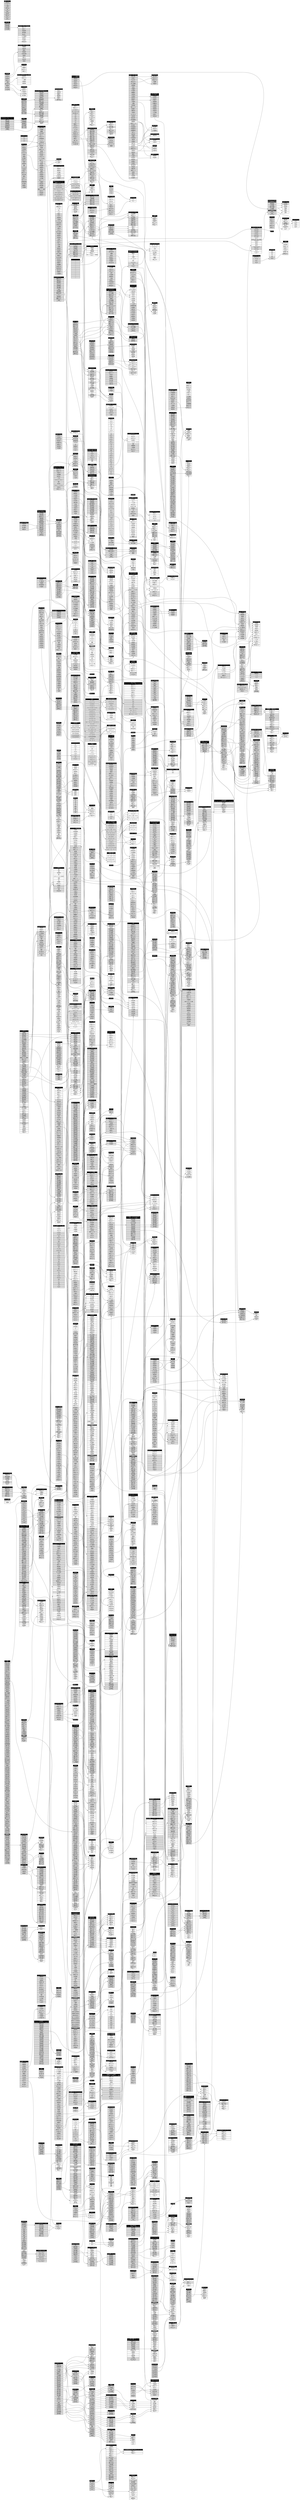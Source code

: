 digraph g {
    graph [
        rankdir = "LR"
    ];
    node [
        // fontsize = "16"
        shape = "none"
    ];

    "SAKA-SAMA" [ label=<
        <table border="0" cellspacing="0" cellborder="1">
        <tr><td colspan="3" bgcolor="#000000"><font color="#ffffff">SAKA-SAMA</font></td></tr>
        <tr><td colspan="3" bgcolor="#ffffff" port="寿々木ことね">寿々木ことね<br/><font point-size="8">(2016.12 - )</font></td></tr>
        <tr><td colspan="3" bgcolor="#dddddd" port="Dr.まひるん">Dr.まひるん<br/><font point-size="8">(2016.12 - 2019.8)</font></td></tr>
        <tr><td colspan="3" bgcolor="#dddddd" port="四ッ葉かぐや">四ッ葉かぐや<br/><font point-size="8">(2016.12 - 2017.4)</font></td></tr>
        <tr><td colspan="3" bgcolor="#dddddd" port="あいうえまし子">あいうえまし子<br/><font point-size="8">(2017.3 - 2019.4)</font></td></tr>
        <tr><td colspan="3" bgcolor="#dddddd" port="春眠みこ">春眠みこ<br/><font point-size="8">(2017.7 - 2017.12)</font></td></tr>
        <tr><td colspan="3" bgcolor="#dddddd" port="しゅがーしゅらら">しゅがーしゅらら<br/><font point-size="8">(2017.9 - 2017.12)</font></td></tr>
        <tr><td colspan="3" bgcolor="#dddddd" port="猫田えね">猫田えね<br/><font point-size="8">(2017.12 - 2018.5)</font></td></tr>
        <tr><td colspan="3" bgcolor="#dddddd" port="瀬戸まーな">瀬戸まーな<br/><font point-size="8">(2018.6 - 2019.8)</font></td></tr>
        <tr><td colspan="3" bgcolor="#dddddd" port="ミ米ミ">ミ米ミ<br/><font point-size="8">(2018.6 - 2019.8)</font></td></tr>
        <tr><td colspan="3" bgcolor="#dddddd" port="水野たまご">水野たまご<br/><font point-size="8">(2018.6 - 2019.8)</font></td></tr>
        <tr><td colspan="3" bgcolor="#dddddd" port="つつみ">つつみ<br/><font point-size="8">(2018.8 - 2019.3)</font></td></tr>
        <tr><td colspan="3" bgcolor="#ffffff" port="朝倉みずほ">朝倉みずほ<br/><font point-size="8">(2019.8 - )</font></td></tr>
        </table>>
    ];

    "THERE THERE THERES" [ label=< 
        <table border="0" cellspacing="0" cellborder="1">
        <tr><td colspan="3" bgcolor="#000000"><font color="#ffffff">THERE THERE THERES</font></td></tr>
        <tr><td colspan="3" bgcolor="#dddddd" port="カイ">カイ<br/><font point-size="8">(2017.2 - 2019.2)</font></td></tr>
        <tr><td colspan="3" bgcolor="#dddddd" port="有坂玲奈">有坂玲奈<br/><font point-size="8">(2017.2 - 2019.2)</font></td></tr>
        <tr><td colspan="3" bgcolor="#dddddd" port="平澤芽衣">平澤芽衣<br/><font point-size="8">(2017.2 - 2019.2)</font></td></tr>
        <tr><td colspan="3" bgcolor="#dddddd" port="一条さえき">一条さえき<br/><font point-size="8">(2017.2 - 2017.5)</font></td></tr>
        <tr><td colspan="3" bgcolor="#dddddd" port="緒倉かりん">緒倉かりん<br/><font point-size="8">(2017.2 - 2017.12)</font></td></tr>
        <tr><td colspan="3" bgcolor="#dddddd" port="朝倉みずほ">朝倉みずほ<br/><font point-size="8">(2017.12 - 2019.2)</font></td></tr>
        <tr><td colspan="3" bgcolor="#dddddd" port="小島ノエ">小島ノエ<br/><font point-size="8">(2018.5 - 2019.1)</font></td></tr>
        </table>>
    ];

    "BELLRING少女ハート" [ label=<
        <table border="0" cellspacing="0" cellborder="1">
        <tr><td colspan="3" bgcolor="#000000"><font color="#ffffff">BELLRING少女ハート</font></td></tr>
        <tr><td colspan="3" bgcolor="#dddddd" port="朝倉みずほ">朝倉みずほ<br/><font point-size="8">(2012.2 - 2016.12)</font></td></tr>
        <tr><td colspan="3" bgcolor="#dddddd" port="鈴原なな">鈴原なな<br/><font point-size="8">(2012.2 - 2012.4)</font></td></tr>
        <tr><td colspan="3" bgcolor="#dddddd" port="桑原秀梨">桑原秀梨<br/><font point-size="8">(2012.8 - 2012.10)</font></td></tr>
        <tr><td colspan="3" bgcolor="#dddddd" port="土谷りな">土谷りな<br/><font point-size="8">(2012.2 - 2013.2)</font></td></tr>
        <tr><td colspan="3" bgcolor="#dddddd" port="仲野珠梨">仲野珠梨<br/><font point-size="8">(2012.2 - 2015.2)</font></td></tr>
        <tr><td colspan="3" bgcolor="#dddddd" port="美月柚香">美月柚香<br/><font point-size="8">(2012.2 - 2015.2)</font></td></tr>
        <tr><td colspan="3" bgcolor="#dddddd" port="TIRA">TIRA<br/><font point-size="8">(2012.2 - 2015.8)</font></td></tr>
        <tr><td colspan="3" bgcolor="#dddddd" port="宇佐美萌">宇佐美萌<br/><font point-size="8">(2012.12 - 2016.2)</font></td></tr>
        <tr><td colspan="3" bgcolor="#dddddd" port="柳沢あやの">柳沢あやの<br/><font point-size="8">(2013.9 - 2016.12)</font></td></tr>
        <tr><td colspan="3" bgcolor="#dddddd" port="カイ">カイ<br/><font point-size="8">(2013.9 - 2016.12)</font></td></tr>
        <tr><td colspan="3" bgcolor="#dddddd" port="有坂玲奈">有坂玲奈<br/><font point-size="8">(2015.3 - 2016.12)</font></td></tr>
        <tr><td colspan="3" bgcolor="#dddddd" port="藤城アンナ">藤城アンナ<br/><font point-size="8">(2015.3 - 2015.11)</font></td></tr>
        <tr><td colspan="3" bgcolor="#dddddd" port="甘楽">甘楽<br/><font point-size="8">(2015.3 - 2016.12)</font></td></tr>
        </table>>
    ];

    "NILKLY" [ label=<
        <table border="0" cellspacing="0" cellborder="1">
        <tr><td colspan="3" bgcolor="#000000"><font color="#ffffff">NILKLY</font></td></tr>
        <tr><td colspan="3" bgcolor="#ffffff" port="平澤芽衣">平澤芽衣<br/><font point-size="8">(2019.5 - )</font></td></tr>
        <tr><td colspan="3" bgcolor="#ffffff" port="小林潤">小林潤<br/><font point-size="8">(2019.5 - )</font></td></tr>
        <tr><td colspan="3" bgcolor="#ffffff" port="伊吹咲蘭">伊吹咲蘭<br/><font point-size="8">(2019.5 - )</font></td></tr>
        <tr><td colspan="3" bgcolor="#ffffff" port="蒼山ユーリ">蒼山ユーリ<br/><font point-size="8">(2019.9 - )</font></td></tr>
        <tr><td colspan="3" bgcolor="#ffffff" port="平山・ジェニシー・未知留">平山・ジェニシー・未知留<br/><font point-size="8">(2019.12 - )</font></td></tr>
        </table>>
    ];

    "MIGMA SHELTER" [ label=<
        <table border="0" cellspacing="0" cellborder="1">
        <tr><td colspan="3" bgcolor="#000000"><font color="#ffffff">MIGMA SHELTER</font></td></tr>
        <tr><td colspan="3" bgcolor="#dddddd" port="ヨネコ">ヨネコ<br/><font point-size="8">(2017.2 - 2018.2)</font></td></tr>
        <tr><td colspan="3" bgcolor="#dddddd" port="セイセイ">セイセイ<br/><font point-size="8">(2017.2 - 2018.3)</font></td></tr>
        <tr><td colspan="3" bgcolor="#dddddd" port="コマチ">コマチ<br/><font point-size="8">(2017.2 - 2018.7)</font></td></tr>
        <tr><td colspan="3" bgcolor="#dddddd" port="アマリ">アマリ<br/><font point-size="8">(2017.2 - 2018.7)</font></td></tr>
        <tr><td colspan="3" bgcolor="#dddddd" port="コテジュン">コテジュン<br/><font point-size="8">(2017.2 - 2018.7)</font></td></tr>
        <tr><td colspan="3" bgcolor="#ffffff" port="ミミミユ">ミミミユ<br/><font point-size="8">(2017.2 - )</font></td></tr>
        <tr><td colspan="3" bgcolor="#dddddd" port="ポポポーポ・ポーポポJr.">ポポポーポ・ポーポポJr.<br/><font point-size="8">(2017.10 - 2018.7)</font></td></tr>
        <tr><td colspan="3" bgcolor="#ffffff" port="ブラジル">ブラジル<br/><font point-size="8">(2018.8 - )</font></td></tr>
        <tr><td colspan="3" bgcolor="#ffffff" port="タマネ">タマネ<br/><font point-size="8">(2019.3 - )</font></td></tr>
        <tr><td colspan="3" bgcolor="#ffffff" port="ユブネ">ユブネ<br/><font point-size="8">(2019.3 - )</font></td></tr>
        <tr><td colspan="3" bgcolor="#dddddd" port="シャイシャイコ">シャイシャイコ<br/><font point-size="8">(2019.3 - 2019.7)</font></td></tr>
        <tr><td colspan="3" bgcolor="#dddddd" port="ミソニー">ミソニー<br/><font point-size="8">(2019.3 - 2020.6)</font></td></tr>
        <tr><td colspan="3" bgcolor="#ffffff" port="レーレ">レーレ<br/><font point-size="8">(2019.4 - )</font></td></tr>
        <tr><td colspan="3" bgcolor="#ffffff" port="ナーナナラ">ナーナナラ<br/><font point-size="8">(2019.9 - )</font></td></tr>
        </table>>
    ];

    "HAMIDASYSTEM" [ label=<
        <table border="0" cellspacing="0" cellborder="1">
        <tr><td colspan="3" bgcolor="#000000"><font color="#ffffff">HAMIDASYSTEM</font></td></tr>
        <tr><td colspan="3" bgcolor="#666666"><font color="#ffffff">第一期</font></td></tr>
        <tr><td colspan="3" bgcolor="#dddddd" port="吉田爽田">吉田爽田<br/><font point-size="8">(2016.11 - 2019.3)</font></td></tr>
        <tr><td colspan="3" bgcolor="#dddddd" port="三井飴葉">三井飴葉<br/><font point-size="8">(2016.11 - 2019.3)</font></td></tr>
        <tr><td colspan="3" bgcolor="#dddddd" port="長谷川美途">長谷川美途<br/><font point-size="8">(2016.11 - 2019.3)</font></td></tr>
        <tr><td colspan="3" bgcolor="#dddddd" port="小山振夢">小山振夢<br/><font point-size="8">(2017.9 - 2019.3)</font></td></tr>
        <tr><td colspan="3" bgcolor="#666666"><font color="#ffffff">第二期</font></td></tr>
        <tr><td colspan="3" bgcolor="#dddddd" port="Me">Me<br/><font point-size="8">(2019.5 - 2020.3)</font></td></tr>
        <tr><td colspan="3" bgcolor="#dddddd" port="She">She<br/><font point-size="8">(2019.5 - 2020.3)</font></td></tr>
        </table>>
    ];

    "クロスノエシス" [ label=<
        <table border="0" cellspacing="0" cellborder="1">
        <tr><td colspan="3" bgcolor="#000000"><font color="#ffffff">クロスノエシス</font></td></tr>
        <tr><td colspan="3" bgcolor="#dddddd" port="SODA">SODA<br/><font point-size="8">(2019.4 - 2019.12)</font></td></tr>
        <tr><td colspan="3" bgcolor="#ffffff" port="AMEBA">AMEBA<br/><font point-size="8">(2019.4 - )</font></td></tr>
        <tr><td colspan="3" bgcolor="#ffffff" port="FLAME">FLAME<br/><font point-size="8">(2019.4 - )</font></td></tr>
        <tr><td colspan="3" bgcolor="#ffffff" port="LAKE">LAKE<br/><font point-size="8">(2019.5 - )</font></td></tr>
        <tr><td colspan="3" bgcolor="#ffffff" port="RISA">RISA<br/><font point-size="8">(2020.2 - )</font></td></tr>
        <tr><td colspan="3" bgcolor="#ffffff" port="MAI">MAI<br/><font point-size="8">(2020.2 - )</font></td></tr>
        </table>>
    ];

    "Avandoned" [ label=<
        <table border="0" cellspacing="0" cellborder="1">
        <tr><td colspan="3" bgcolor="#000000"><font color="#ffffff">Avandoned<br/>(あヴぁんだんど)</font></td></tr>
        <tr><td colspan="3" bgcolor="#dddddd" port="宇佐蔵べに">宇佐蔵べに<br/><font point-size="8">(2014.7 - 2020.2)</font></td></tr>
        <tr><td colspan="3" bgcolor="#dddddd" port="うたた寝音">うたた寝音<br/><font point-size="8">(2014.7 - 2014.10)</font></td></tr>
        <tr><td colspan="3" bgcolor="#dddddd" port="南実あんず">南実あんず<br/><font point-size="8">(2014.7 - 2015.3)</font></td></tr>
        <tr><td colspan="3" bgcolor="#dddddd" port="星なゆた">星なゆた<br/><font point-size="8">(2014.7 - 2016.3)</font></td></tr>
        <tr><td colspan="3" bgcolor="#dddddd" port="東雲好">東雲好<br/><font point-size="8">(2014.7 - 2016.4)</font></td></tr>
        <tr><td colspan="3" bgcolor="#dddddd" port="小日向夏季">小日向夏季<br/><font point-size="8">(2014.7 - 2016.12)</font></td></tr>
        <tr><td colspan="3" bgcolor="#dddddd" port="小鳥こたお">小鳥こたお<br/><font point-size="8">(2016.3 - 2019.1)</font></td></tr>
        <tr><td colspan="3" bgcolor="#dddddd" port="犬飼はる">犬飼はる<br/><font point-size="8">(2019.2 - 2020.2)</font></td></tr>
        <tr><td colspan="3" bgcolor="#dddddd" port="ゑりかちゃんべいびー">ゑりかちゃんべいびー<br/><font point-size="8">(2019.2 - 2019.10)</font></td></tr>
        <tr><td colspan="3" bgcolor="#dddddd" port="真戸しずく">真戸しずく<br/><font point-size="8">(2019.2 - 2019.12)</font></td></tr>
        <tr><td colspan="3" bgcolor="#dddddd" port="出雲にっき">出雲にっき<br/><font point-size="8">(2019.3 - 2020.2)</font></td></tr>
        <tr><td colspan="3" bgcolor="#dddddd" port="清水まな">清水まな<br/><font point-size="8">(2019.3 - 2020.2)</font></td></tr>
        <tr><td colspan="3" bgcolor="#dddddd" port="音々ひるね">音々ひるね<br/><font point-size="8">(2019.11 - 2020.2)</font></td></tr>
        </table>>
    ];

    "ポポロコネクト" [ label=<
        <table border="0" cellspacing="0" cellborder="1">
        <tr><td colspan="3" bgcolor="#000000"><font color="#ffffff">ポポロコネクト</font></td></tr>
        <tr><td colspan="3" bgcolor="#ffffff" port="深町未紗">深町未紗<br/><font point-size="8">(2019.3 - )</font></td></tr>
        <tr><td colspan="3" bgcolor="#ffffff" port="結崎このみ">結崎このみ<br/><font point-size="8">(2019.3 - )</font></td></tr>
        <tr><td colspan="3" bgcolor="#dddddd" port="成瀬真那">成瀬真那<br/><font point-size="8">(2019.3 - 2020.2)</font></td></tr>
        <tr><td colspan="3" bgcolor="#ffffff" port="加山夕莉">加山夕莉<br/><font point-size="8">(2019.3 - )</font></td></tr>
        <tr><td colspan="3" bgcolor="#ffffff" port="朝日奈宥希">朝日奈宥希<br/><font point-size="8">(2020.1 - )</font></td></tr>
        <tr><td colspan="3" bgcolor="#ffffff" port="シイカ">シイカ<br/><font point-size="8">(2020.4 - )</font></td></tr>
        </table>>
    ];

    "SUMMER ROCKET" [ label=<
        <table border="0" cellspacing="0" cellborder="1">
        <tr><td colspan="3" bgcolor="#000000"><font color="#ffffff">SUMMER ROCKET</font></td></tr>
        <tr><td colspan="3" bgcolor="#dddddd" port="那波玲奈">那波玲奈<br/><font point-size="8">(2016.7 - 2016.10)</font></td></tr>
        <tr><td colspan="3" bgcolor="#dddddd" port="夏凪木の実">夏凪木の実<br/><font point-size="8">(2016.7 - 2017.3)</font></td></tr>
        <tr><td colspan="3" bgcolor="#dddddd" port="桐生ちあり">桐生ちあり<br/><font point-size="8">(2016.7 - 2018.3)</font></td></tr>
        <tr><td colspan="3" bgcolor="#dddddd" port="愛わなび">愛わなび<br/><font point-size="8">(2016.7 - 2018.3)</font></td></tr>
        <tr><td colspan="3" bgcolor="#dddddd" port="東雲しなの">東雲しなの<br/><font point-size="8">(2016.7 - 2018.3)</font></td></tr>
        <tr><td colspan="3" bgcolor="#dddddd" port="桃宮くるみ">桃宮くるみ<br/><font point-size="8">(2016.9 - 2018.3)</font></td></tr>
        <tr><td colspan="3" bgcolor="#dddddd" port="日曜日ゆず">日曜日ゆず<br/><font point-size="8">(2017.12 - 2018.6)</font></td></tr>
        <tr><td colspan="3" bgcolor="#dddddd" port="家守ニト">家守ニト<br/><font point-size="8">(2017.12 - 2019.3)</font></td></tr>
        <tr><td colspan="3" bgcolor="#dddddd" port="烏丸じゅりあ">烏丸じゅりあ<br/><font point-size="8">(2017.12 - 2019.3)</font></td></tr>
        <tr><td colspan="3" bgcolor="#dddddd" port="姫宮なの">姫宮なの<br/><font point-size="8">(2018.5 - 2018.10)</font></td></tr>
        <tr><td colspan="3" bgcolor="#ffffff" port="茉莉はな">茉莉はな<br/><font point-size="8">(2018.5 - )</font></td></tr>
        <tr><td colspan="3" bgcolor="#dddddd" port="紬木むぎ">紬木むぎ<br/><font point-size="8">(2018.5 - 2020.3)</font></td></tr>
        <tr><td colspan="3" bgcolor="#dddddd" port="りるはかせ">りるはかせ<br/><font point-size="8">(2019.3 - 2019.5)</font></td></tr>
        <tr><td colspan="3" bgcolor="#dddddd" port="えり">えり<br/><font point-size="8">(2019.3 - 2019.5)</font></td></tr>
        <tr><td colspan="3" bgcolor="#ffffff" port="空野沙希恵">空野沙希恵<br/><font point-size="8">(2019.5 - )</font></td></tr>
        <tr><td colspan="3" bgcolor="#ffffff" port="榛名みやび">榛名みやび<br/><font point-size="8">(2019.5 - )</font></td></tr>
        </table>>
    ];

    "Hauptharmonie" [ label=<
        <table border="0" cellspacing="0" cellborder="1">
        <tr><td colspan="3" bgcolor="#000000"><font color="#ffffff">Hauptharmonie</font></td></tr>
        <tr><td colspan="3" bgcolor="#dddddd" port="相沢光梨">相沢光梨<br/><font point-size="8">(2014.7 - 2017.6)</font></td></tr>
        <tr><td colspan="3" bgcolor="#dddddd" port="寺田珠乃">寺田珠乃<br/><font point-size="8">(2014.7 - 2017.6)</font></td></tr>
        <tr><td colspan="3" bgcolor="#dddddd" port="小川花">小川花<br/><font point-size="8">(2014.7 - 2016.5)</font></td></tr>
        <tr><td colspan="3" bgcolor="#dddddd" port="アイハラエミ">アイハラエミ<br/><font point-size="8">(2014.7 - 2016.2)</font></td></tr>
        <tr><td colspan="3" bgcolor="#dddddd" port="瀬戸ゆりな">瀬戸ゆりな<br/><font point-size="8">(2014.7 - 2015.10)</font></td></tr>
        <tr><td colspan="3" bgcolor="#dddddd" port="五十嵐なる">五十嵐なる<br/><font point-size="8">(2014.7 - 2015.6)</font></td></tr>
        <tr><td colspan="3" bgcolor="#dddddd" port="豊田冴香">豊田冴香<br/><font point-size="8">(2014.7 - 2014.12)</font></td></tr>
        <tr><td colspan="3" bgcolor="#dddddd" port="倉木七海">倉木七海<br/><font point-size="8">(2016.2 - 2017.6)</font></td></tr>
        <tr><td colspan="3" bgcolor="#dddddd" port="茅ヶ崎りこ">茅ヶ崎りこ<br/><font point-size="8">(2016.2 - 2017.3)</font></td></tr>
        <tr><td colspan="3" bgcolor="#dddddd" port="芹奈莉温">芹奈莉温<br/><font point-size="8">(2016.2 - 2017.2)</font></td></tr>
        <tr><td colspan="3" bgcolor="#dddddd" port="一花寿">一花寿<br/><font point-size="8">(2016.10 - 2017.6)</font></td></tr>
        <tr><td colspan="3" bgcolor="#dddddd" port="銀りん">銀りん<br/><font point-size="8">(2016.10 - 2017.6)</font></td></tr>
        </table>>
    ];

    "さっきの女の子、" [ label=<
        <table border="0" cellspacing="0" cellborder="1">
        <tr><td colspan="3" bgcolor="#000000"><font color="#ffffff">さっきの女の子、</font></td></tr>
        <tr><td colspan="3" bgcolor="#ffffff" port="乃々宮いぶ">乃々宮いぶ<br/><font point-size="8">(2016.11 - )</font></td></tr>
        <tr><td colspan="3" bgcolor="#ffffff" port="古川すい">古川すい<br/><font point-size="8">(2016.11 - )</font></td></tr>
        <tr><td colspan="3" bgcolor="#dddddd" port="来栖るぶ">来栖るぶ<br/><font point-size="8">(2016.11 - 2018.7)</font></td></tr>
        <tr><td colspan="3" bgcolor="#dddddd" port="霜月まふゆ">霜月まふゆ<br/><font point-size="8">(2016.11 - 2018.8)</font></td></tr>
        <tr><td colspan="3" bgcolor="#dddddd" port="雨音うみ">雨音うみ<br/><font point-size="8">(2016.11 - 2018.1)</font></td></tr>
        <tr><td colspan="3" bgcolor="#dddddd" port="月村朱里">月村朱里<br/><font point-size="8">(2018.9 - 2019.5)</font></td></tr>
        <tr><td colspan="3" bgcolor="#ffffff" port="有明ゆの">有明ゆの<br/><font point-size="8">(2018.10 - )</font></td></tr>
        <tr><td colspan="3" bgcolor="#dddddd" port="葉月まお">葉月まお<br/><font point-size="8">(2019.5 - 2020.2)</font></td></tr>
        <tr><td colspan="3" bgcolor="#ffffff" port="柊しゅう">柊しゅう<br/><font point-size="8">(2020.5 - )</font></td></tr>
        <tr><td colspan="3" bgcolor="#ffffff" port="水野きよ">水野きよ<br/><font point-size="8">(2020.5 - )</font></td></tr>
        </table>>
    ];

    "レッツポコポコ" [ label=<
        <table border="0" cellspacing="0" cellborder="1">
        <tr><td colspan="3" bgcolor="#000000"><font color="#ffffff">レッツポコポコ</font></td></tr>
        <tr><td colspan="3" bgcolor="#dddddd" port="愛須れい">愛須れい<br/><font point-size="8">(2016.1 - 2018.1)</font></td></tr>
        <tr><td colspan="3" bgcolor="#dddddd" port="久々御こひな">久々御こひな<br/><font point-size="8">(2016.1 - 2018.1)</font></td></tr>
        <tr><td colspan="3" bgcolor="#dddddd" port="小枝えこ">小枝えこ<br/><font point-size="8">(2016.1 - 2018.1)</font></td></tr>
        <tr><td colspan="3" bgcolor="#dddddd" port="月野きりん">月野きりん<br/><font point-size="8">(2016.1 - 2016.5)</font></td></tr>
        <tr><td colspan="3" bgcolor="#dddddd" port="九間よもぎ">九間よもぎ<br/><font point-size="8">(2016.1 - 2016.7)</font></td></tr>
        <tr><td colspan="3" bgcolor="#dddddd" port="夢那ゆに">夢那ゆに<br/><font point-size="8">(2016.1 - 2017.4)</font></td></tr>
        <tr><td colspan="3" bgcolor="#dddddd" port="森かえる">森かえる<br/><font point-size="8">(2016.1 - 2016.3)</font></td></tr>
        <tr><td colspan="3" bgcolor="#dddddd" port="二階堂はる">二階堂はる<br/><font point-size="8">(2016.1 - 2016.3)</font></td></tr>
        <tr><td colspan="3" bgcolor="#dddddd" port="琴海りお">琴海りお<br/><font point-size="8">(2016.8 - 2018.1)</font></td></tr>
        <tr><td colspan="3" bgcolor="#dddddd" port="千歳ちの">千歳ちの<br/><font point-size="8">(2016.8 - 2018.1)</font></td></tr>
        </table>>
    ];

    "BLACKNAZARENE" [ label=<
        <table border="0" cellspacing="0" cellborder="1">
        <tr><td colspan="3" bgcolor="#000000"><font color="#ffffff">BLACKNAZARENE</font></td></tr>
        <tr><td colspan="3" bgcolor="#ffffff" port="村田実果子">村田実果子<br/><font point-size="8">(2018.3 - )</font></td></tr>
        <tr><td colspan="3" bgcolor="#ffffff" port="冬野あゐく">冬野あゐく<br/><font point-size="8">(2018.3 - )</font></td></tr>
        <tr><td colspan="3" bgcolor="#ffffff" port="戸田ころね">戸田ころね<br/><font point-size="8">(2018.3 - )</font></td></tr>
        <tr><td colspan="3" bgcolor="#ffffff" port="南向いずみ">南向いずみ<br/><font point-size="8">(2018.3 - )</font></td></tr>
        <tr><td colspan="3" bgcolor="#ffffff" port="清乃希子">清乃希子<br/><font point-size="8">(2018.3 - )</font></td></tr>
        </table>>
    ];

    "#いちごのヘタですっころ部" [ label=<
        <table border="0" cellspacing="0" cellborder="1">
        <tr><td colspan="3" bgcolor="#000000"><font color="#ffffff">#いちごのヘタですっころ部</font></td></tr>
        <tr><td colspan="3" bgcolor="#dddddd" port="ゆの">ゆの<br/><font point-size="8">(2018.3 - 2018.8)</font></td></tr>
        <tr><td colspan="3" bgcolor="#dddddd" port="さくら">さくら<br/><font point-size="8">(2018.3 - 2018.8)</font></td></tr>
        <tr><td colspan="3" bgcolor="#dddddd" port="こねぎ">こねぎ<br/><font point-size="8">(2018.3 - 2018.8)</font></td></tr>
        <tr><td colspan="3" bgcolor="#dddddd" port="ねいろ">ねいろ<br/><font point-size="8">(2018.7 - 2018.7)</font></td></tr>
        </table>>
    ];

    "EMOE" [ label=<
        <table border="0" cellspacing="0" cellborder="1">
        <tr><td colspan="3" bgcolor="#000000"><font color="#ffffff">EMOE</font></td></tr>
        <tr><td colspan="3" bgcolor="#ffffff" port="さくら">さくら<br/><font point-size="8">(2018.9 - )</font></td></tr>
        <tr><td colspan="3" bgcolor="#ffffff" port="へち">へち<br/><font point-size="8">(2018.9 - )</font></td></tr>
        </table>>
    ];

    "ピューパ!!" [ label=<
        <table border="0" cellspacing="0" cellborder="1">
        <tr><td colspan="3" bgcolor="#000000"><font color="#ffffff">ピューパ!!</font></td></tr>
        <tr><td colspan="3" bgcolor="#dddddd" port="凛">凛<br/><font point-size="8">(2017.11 - 2018.1)</font></td></tr>
        <tr><td colspan="3" bgcolor="#dddddd" port="円">円<br/><font point-size="8">(2017.11 - 2018.1)</font></td></tr>
        <tr><td colspan="3" bgcolor="#dddddd" port="姫">姫<br/><font point-size="8">(2017.11 - )</font></td></tr>
        <tr><td colspan="3" bgcolor="#ffffff" port="天音たると">天音たると<br/><font point-size="8">(2018.1 - )</font></td></tr>
        <tr><td colspan="3" bgcolor="#dddddd" port="ひなたゆか">ひなたゆか<br/><font point-size="8">(2018.7 - 2019.12)</font></td></tr>
        <tr><td colspan="3" bgcolor="#dddddd" port="みんと">みんと<br/><font point-size="8">(2018.7 - 2018.9)</font></td></tr>
        <tr><td colspan="3" bgcolor="#ffffff" port="柊ゆいの">柊ゆいの<br/><font point-size="8">(2020.1 - )</font></td></tr>
        <tr><td colspan="3" bgcolor="#ffffff" port="詩賀らみ">詩賀らみ<br/><font point-size="8">(2020.5 - )</font></td></tr>
        </table>>
    ];

    "Stereo Tokyo" [ label=<
        <table border="0" cellspacing="0" cellborder="1">
        <tr><td colspan="3" bgcolor="#000000"><font color="#ffffff">Stereo Tokyo</font></td></tr>
        <tr><td colspan="3" bgcolor="#dddddd" port="三浦菜々子">三浦菜々子<br/><font point-size="8">(2014.8 - 2017.7)</font></td></tr>
        <tr><td colspan="3" bgcolor="#dddddd" port="岸森ちはな">岸森ちはな<br/><font point-size="8">(2014.8 - 2017.7)</font></td></tr>
        <tr><td colspan="3" bgcolor="#dddddd" port="西園寺未彩">西園寺未彩<br/><font point-size="8">(2014.8 - 2017.7)</font></td></tr>
        <tr><td colspan="3" bgcolor="#dddddd" port="辰巳真由佳">辰巳真由佳<br/><font point-size="8">(2014.8 - 2014.9)</font></td></tr>
        <tr><td colspan="3" bgcolor="#dddddd" port="青木理咲">青木理咲<br/><font point-size="8">(2014.8 - 2015.3)</font></td></tr>
        <tr><td colspan="3" bgcolor="#dddddd" port="金山紗菜">金山紗菜<br/><font point-size="8">(2014.8 - 2015.3)</font></td></tr>
        <tr><td colspan="3" bgcolor="#dddddd" port="椎名彩花">椎名彩花<br/><font point-size="8">(2015.4 - 2017.7)</font></td></tr>
        <tr><td colspan="3" bgcolor="#dddddd" port="河村ゆりな">河村ゆりな<br/><font point-size="8">(2015.4 - 2017.7)</font></td></tr>
        <tr><td colspan="3" bgcolor="#dddddd" port="八木来未">八木来未<br/><font point-size="8">(2015.4 - 2015.12)</font></td></tr>
        </table>>
    ];

    "ReLIeF" [ label=<
        <table border="0" cellspacing="0" cellborder="1">
        <tr><td colspan="3" bgcolor="#000000"><font color="#ffffff">ReLIeF</font></td></tr>
        <tr><td colspan="3" bgcolor="#dddddd" port="西園寺未彩">西園寺未彩<br/><font point-size="8">(2018.7 - 2019.7)</font></td></tr>
        <tr><td colspan="3" bgcolor="#dddddd" port="岸森ちはな">岸森ちはな<br/><font point-size="8">(2018.7 - 2019.7)</font></td></tr>
        </table>>
    ];

    "かんたんふ" [ label=<
        <table border="0" cellspacing="0" cellborder="1">
        <tr><td colspan="3" bgcolor="#000000"><font color="#ffffff">かんたんふ</font></td></tr>
        <tr><td colspan="3" bgcolor="#ffffff" port="西園寺未彩">西園寺未彩<br/><font point-size="8">(2019.7 - )</font></td></tr>
        <tr><td colspan="3" bgcolor="#dddddd" port="朱亞">朱亞<br/><font point-size="8">(2019.7 - 2020.6)</font></td></tr>
        <tr><td colspan="3" bgcolor="#dddddd" port="夏目奏多">夏目奏多<br/><font point-size="8">(2019.7 - 2019.10)</font></td></tr>
        <tr><td colspan="3" bgcolor="#dddddd" port="ミア・ナシメント">ミア・ナシメント<br/><font point-size="8">(2019.7 - 2020.4)</font></td></tr>
        <tr><td colspan="3" bgcolor="#dddddd" port="永峰みこ">永峰みこ<br/><font point-size="8">(2020.4 - 2020.5)</font></td></tr>
        <tr><td colspan="3" bgcolor="#dddddd" port="染井のあ">染井のあ<br/><font point-size="8">(2020.4 - 2020.6)</font></td></tr>
        <tr><td colspan="3" bgcolor="#ffffff" port="武石乃音">武石乃音<br/><font point-size="8">(2020.4 - )</font></td></tr>
        </table>>
    ];

    "校庭カメラガールドライ" [ label=<
        <table border="0" cellspacing="0" cellborder="1">
        <tr><td colspan="3" bgcolor="#000000"><font color="#ffffff">校庭カメラガールドライ</font></td></tr>
        <tr><td colspan="3" bgcolor="#dddddd" port="きゃちまいはー">きゃちまいはー<br/><font point-size="8">( - )</font></td></tr>
        <tr><td colspan="3" bgcolor="#dddddd" port="ぱちょとんぱ">ぱちょとんぱ<br/><font point-size="8">( - )</font></td></tr>
        <tr><td colspan="3" bgcolor="#dddddd" port="うぉーうぉーとぅーみー">うぉーうぉーとぅーみー<br/><font point-size="8">( - )</font></td></tr>
        <tr><td colspan="3" bgcolor="#dddddd" port="さっぴーはろうぃん">さっぴーはろうぃん<br/><font point-size="8">( - )</font></td></tr>
        <tr><td colspan="3" bgcolor="#dddddd" port="らみたたらった">らみたたらった<br/><font point-size="8">( - )</font></td></tr>
        </table>>
    ];

    "校庭カメラガールツヴァイ" [ label=<
        <table border="0" cellspacing="0" cellborder="1">
        <tr><td colspan="3" bgcolor="#000000"><font color="#ffffff">校庭カメラガールツヴァイ<br/>(校庭カメラガール)</font></td></tr>
        <tr><td colspan="3" bgcolor="#dddddd" port="もるももる">もるももる<br/><font point-size="8">( - )</font></td></tr>
        <tr><td colspan="3" bgcolor="#dddddd" port="しゅがしゅらら">しゅがしゅらら<br/><font point-size="8">( - )</font></td></tr>
        <tr><td colspan="3" bgcolor="#dddddd" port="ののるるれめる">ののるるれめる<br/><font point-size="8">( - )</font></td></tr>
        <tr><td colspan="3" bgcolor="#dddddd" port="うぉーうぉーとぅーみー">うぉーうぉーとぅーみー<br/><font point-size="8">( - )</font></td></tr>
        <tr><td colspan="3" bgcolor="#dddddd" port="ミニレム">ミニレム<br/><font point-size="8">( - )</font></td></tr>
        <tr><td colspan="3" bgcolor="#dddddd" port="すてぅらちゃりん">すてぅらちゃりん<br/><font point-size="8">( - )</font></td></tr>
        <tr><td colspan="3" bgcolor="#dddddd" port="ましゅりどますてぃ">ましゅりどますてぃ<br/><font point-size="8">( - )</font></td></tr>
        <tr><td colspan="3" bgcolor="#dddddd" port="らみたたらった">らみたたらった<br/><font point-size="8">( - )</font></td></tr>
        <tr><td colspan="3" bgcolor="#dddddd" port="ぱこたあんどぱたこ">ぱこたあんどぱたこ<br/><font point-size="8">( - )</font></td></tr>
        <tr><td colspan="3" bgcolor="#dddddd" port="せろりぱすちゃんす">せろりぱすちゃんす<br/><font point-size="8">( - )</font></td></tr>
        </table>>
    ];

    "∥ネコプラ∥" [ label=<
        <table border="0" cellspacing="0" cellborder="1">
        <tr><td colspan="3" bgcolor="#000000"><font color="#ffffff">∥ネコプラ∥<br/>(ネコプラ∞・ネコプラ・NECO PLASTIC)</font></td></tr>
        <tr><td colspan="3" bgcolor="#ffffff" port="蒼島ゆりな">蒼島ゆりな<br/><font point-size="8">( - )</font></td></tr>
        <tr><td colspan="3" bgcolor="#ffffff" port="高宮さくら">高宮さくら<br/><font point-size="8">( - )</font></td></tr>
        <tr><td colspan="3" bgcolor="#ffffff" port="世良ゆきの">世良ゆきの<br/><font point-size="8">( - )</font></td></tr>
        <tr><td colspan="3" bgcolor="#ffffff" port="桧山れな">桧山れな<br/><font point-size="8">( - )</font></td></tr>
        <tr><td colspan="3" bgcolor="#ffffff" port="増田みい">増田みい<br/><font point-size="8">( - )</font></td></tr>
        <tr><td colspan="3" bgcolor="#ffffff" port="藍川みり">藍川みり<br/><font point-size="8">( - )</font></td></tr>
        <tr><td colspan="3" bgcolor="#ffffff" port="成瀬かおり">成瀬かおり<br/><font point-size="8">( - )</font></td></tr>
        <tr><td colspan="3" bgcolor="#ffffff" port="立花りく">立花りく<br/><font point-size="8">( - )</font></td></tr>
        <tr><td colspan="3" bgcolor="#dddddd" port="みく">みく<br/><font point-size="8">( - )</font></td></tr>
        <tr><td colspan="3" bgcolor="#dddddd" port="もも">もも<br/><font point-size="8">( - )</font></td></tr>
        <tr><td colspan="3" bgcolor="#dddddd" port="りさ">りさ<br/><font point-size="8">( - )</font></td></tr>
        <tr><td colspan="3" bgcolor="#dddddd" port="ゆい">ゆい<br/><font point-size="8">( - )</font></td></tr>
        <tr><td colspan="3" bgcolor="#dddddd" port="みちか">みちか<br/><font point-size="8">( - )</font></td></tr>
        <tr><td colspan="3" bgcolor="#dddddd" port="ラヴィーヌ・エリコ">ラヴィーヌ・エリコ<br/><font point-size="8">( - )</font></td></tr>
        <tr><td colspan="3" bgcolor="#dddddd" port="サキ・イナート">サキ・イナート<br/><font point-size="8">( - )</font></td></tr>
        <tr><td colspan="3" bgcolor="#dddddd" port="マナ・アンファン">マナ・アンファン<br/><font point-size="8">( - )</font></td></tr>
        <tr><td colspan="3" bgcolor="#dddddd" port="椿クロエド・ユミカ">椿クロエド・ユミカ<br/><font point-size="8">( - )</font></td></tr>
        </table>>
    ];

    "強がりセンセーション" [ label=<
        <table border="0" cellspacing="0" cellborder="1">
        <tr><td colspan="3" bgcolor="#000000"><font color="#ffffff">強がりセンセーション</font></td></tr>
        <tr><td colspan="3" bgcolor="#dddddd" port="笹木都々">笹木都々<br/><font point-size="8">(2014.8 - 2014.9)</font></td></tr>
        <tr><td colspan="3" bgcolor="#dddddd" port="蒼井ちひろ">蒼井ちひろ<br/><font point-size="8">(2014.8 - 2015.2)</font></td></tr>
        <tr><td colspan="3" bgcolor="#dddddd" port="辻本あや">辻本あや<br/><font point-size="8">(2014.8 - 2015.2)</font></td></tr>
        <tr><td colspan="3" bgcolor="#dddddd" port="市川結愛">市川結愛<br/><font point-size="8">(2014.8 - 2017.3)</font></td></tr>
        <tr><td colspan="3" bgcolor="#dddddd" port="上條笑果">上條笑果<br/><font point-size="8">(2014.8 - 2016.1)</font></td></tr>
        <tr><td colspan="3" bgcolor="#dddddd" port="鈴森玲奈">鈴森玲奈<br/><font point-size="8">(2015.4 - 2015.8)</font></td></tr>
        <tr><td colspan="3" bgcolor="#dddddd" port="瑞月杏樹">瑞月杏樹<br/><font point-size="8">(2015.4 - 2015.8)</font></td></tr>
        <tr><td colspan="3" bgcolor="#dddddd" port="松本百合愛">松本百合愛<br/><font point-size="8">(2015.4 - 2015.11)</font></td></tr>
        <tr><td colspan="3" bgcolor="#dddddd" port="山本なほ">山本なほ<br/><font point-size="8">(2015.4 - 2017.7)</font></td></tr>
        <tr><td colspan="3" bgcolor="#dddddd" port="藤井睦">藤井睦<br/><font point-size="8">(2015.10 - 2017.2)</font></td></tr>
        <tr><td colspan="3" bgcolor="#dddddd" port="水原ゆうい">水原ゆうい<br/><font point-size="8">(2015.10 - 2017.12)</font></td></tr>
        <tr><td colspan="3" bgcolor="#dddddd" port="木村美陽">木村美陽<br/><font point-size="8">(2016.5 - 2017.12)</font></td></tr>
        <tr><td colspan="3" bgcolor="#dddddd" port="広瀬みのり">広瀬みのり<br/><font point-size="8">(2016.5 - 2017.12)</font></td></tr>
        <tr><td colspan="3" bgcolor="#dddddd" port="嶋宗凛">嶋宗凛<br/><font point-size="8">(2017.7 - 2018.4)</font></td></tr>
        <tr><td colspan="3" bgcolor="#dddddd" port="丸谷あさひ">丸谷あさひ<br/><font point-size="8">(2017.7 - 2018.2)</font></td></tr>
        <tr><td colspan="3" bgcolor="#dddddd" port="染矢みさき">染矢みさき<br/><font point-size="8">(2017.7 - 2018.4)</font></td></tr>
        </table>>
    ];

    "戦国アニマル極楽浄土" [ label=<
        <table border="0" cellspacing="0" cellborder="1">
        <tr><td colspan="3" bgcolor="#000000"><font color="#ffffff">戦国アニマル極楽浄土</font></td></tr>
        <tr><td colspan="3" bgcolor="#ffffff" port="鴻森月紫">鴻森月紫<br/><font point-size="8">(2018.10 - )</font></td></tr>
        <tr><td colspan="3" bgcolor="#ffffff" port="窮鼠百合">窮鼠百合<br/><font point-size="8">(2018.10 - )</font></td></tr>
        <tr><td colspan="3" bgcolor="#ffffff" port="寅丸さらさ">寅丸さらさ<br/><font point-size="8">(2018.10 - )</font></td></tr>
        <tr><td colspan="3" bgcolor="#ffffff" port="海飛あお">海飛あお<br/><font point-size="8">(2018.10 - )</font></td></tr>
        <tr><td colspan="3" bgcolor="#ffffff" port="兎遊みゆう">兎遊みゆう<br/><font point-size="8">(2018.10 - )</font></td></tr>
        <tr><td colspan="3" bgcolor="#ffffff" port="好蘭ありさ">好蘭ありさ<br/><font point-size="8">(2018.10 - )</font></td></tr>
        <tr><td colspan="3" bgcolor="#ffffff" port="狐々ちーりん">狐々ちーりん<br/><font point-size="8">(2019.8 - )</font></td></tr>
        </table>>
    ];

    "ラストクエスチョン" [ label=<
        <table border="0" cellspacing="0" cellborder="1">
        <tr><td colspan="3" bgcolor="#000000"><font color="#ffffff">ラストクエスチョン<br/>(クエス？チョン)</font></td></tr>
        <tr><td colspan="3" bgcolor="#ffffff" port="桃井美鈴">桃井美鈴<br/><font point-size="8">(2015.2 - )</font></td></tr>
        <tr><td colspan="3" bgcolor="#dddddd" port="南杏果">南杏果<br/><font point-size="8">(2015.2 - 2016.3)</font></td></tr>
        <tr><td colspan="3" bgcolor="#dddddd" port="安藤ひかる">安藤ひかる<br/><font point-size="8">(2015.2 - 2016.3)</font></td></tr>
        <tr><td colspan="3" bgcolor="#dddddd" port="浅川琴音">浅川琴音<br/><font point-size="8">(2015.2 - 2017.9)</font></td></tr>
        <tr><td colspan="3" bgcolor="#dddddd" port="濱ヶ崎美季">濱ヶ崎美季<br/><font point-size="8">(2015.2 - 2015.2)</font></td></tr>
        <tr><td colspan="3" bgcolor="#dddddd" port="矢野百合愛">矢野百合愛<br/><font point-size="8">(2016.3 - 2017.7)</font></td></tr>
        <tr><td colspan="3" bgcolor="#ffffff" port="月見むぎ">月見むぎ<br/><font point-size="8">(2016.12 - )</font></td></tr>
        <tr><td colspan="3" bgcolor="#dddddd" port="瀬乃朋美">瀬乃朋美<br/><font point-size="8">(2016.12 - 2017.7)</font></td></tr>
        <tr><td colspan="3" bgcolor="#dddddd" port="中田灯里">中田灯里<br/><font point-size="8">(2016.12 - 2017.4)</font></td></tr>
        <tr><td colspan="3" bgcolor="#ffffff" port="御坂しのぐ">御坂しのぐ<br/><font point-size="8">(2017.10 - )</font></td></tr>
        </table>>
    ];

    "天晴れ！原宿" [ label=<
        <table border="0" cellspacing="0" cellborder="1">
        <tr><td colspan="3" bgcolor="#000000"><font color="#ffffff">天晴れ！原宿</font></td></tr>
        <tr><td colspan="3" bgcolor="#ffffff" port="朝比奈れい">朝比奈れい<br/><font point-size="8">(2017.7 - )</font></td></tr>
        <tr><td colspan="3" bgcolor="#dddddd" port="成実みく">成実みく<br/><font point-size="8">(2017.7 - 2020.3)</font></td></tr>
        <tr><td colspan="3" bgcolor="#dddddd" port="東雲しの">東雲しの<br/><font point-size="8">(2017.7 - 2018.12)</font></td></tr>
        <tr><td colspan="3" bgcolor="#dddddd" port="中江さき">中江さき<br/><font point-size="8">(2017.7 - 2018.9)</font></td></tr>
        <tr><td colspan="3" bgcolor="#dddddd" port="天月ゆり">天月ゆり<br/><font point-size="8">(2017.7 - 2018.1)</font></td></tr>
        <tr><td colspan="3" bgcolor="#dddddd" port="青木りさ">青木りさ<br/><font point-size="8">(2017.7 - 2017.9)</font></td></tr>
        <tr><td colspan="3" bgcolor="#ffffff" port="藤宮めい">藤宮めい<br/><font point-size="8">(2018.3 - )</font></td></tr>
        <tr><td colspan="3" bgcolor="#ffffff" port="永堀ゆめ">永堀ゆめ<br/><font point-size="8">(2018.3 - )</font></td></tr>
        <tr><td colspan="3" bgcolor="#ffffff" port="七瀬れあ">七瀬れあ<br/><font point-size="8">(2018.3 - )</font></td></tr>
        <tr><td colspan="3" bgcolor="#ffffff" port="工藤のか">工藤のか<br/><font point-size="8">(2018.12 - )</font></td></tr>
        <tr><td colspan="3" bgcolor="#ffffff" port="藍井すず">藍井すず<br/><font point-size="8">(2018.12 - )</font></td></tr>
        <tr><td colspan="3" bgcolor="#ffffff" port="橋本あみ">橋本あみ<br/><font point-size="8">(2020.4 - )</font></td></tr>
        </table>>
    ];

    "Kin♡Gin♡Pearls" [ label=<
        <table border="0" cellspacing="0" cellborder="1">
        <tr><td colspan="3" bgcolor="#000000"><font color="#ffffff">Kin♡Gin♡Pearls</font></td></tr>
        <tr><td colspan="3" bgcolor="#dddddd" port="Rui">Rui<br/><font point-size="8">(2014.12 - 2017.2)</font></td></tr>
        <tr><td colspan="3" bgcolor="#dddddd" port="Mio">Mio<br/><font point-size="8">(2014.12 - 2016.11)</font></td></tr>
        <tr><td colspan="3" bgcolor="#dddddd" port="Yui">Yui<br/><font point-size="8">(2014.12 - 2016.4)</font></td></tr>
        <tr><td colspan="3" bgcolor="#dddddd" port="Saki">Saki<br/><font point-size="8">(2014.12 - 2016.4)</font></td></tr>
        <tr><td colspan="3" bgcolor="#dddddd" port="Mayu">Mayu<br/><font point-size="8">(2014.12 - 2016.4)</font></td></tr>
        <tr><td colspan="3" bgcolor="#dddddd" port="Rio">Rio<br/><font point-size="8">(2014.12 - 2015.9)</font></td></tr>
        <tr><td colspan="3" bgcolor="#dddddd" port="Airi">Airi<br/><font point-size="8">(2014.12 - 2015.9)</font></td></tr>
        </table>>
    ];

    "ラルムーン" [ label=<
        <table border="0" cellspacing="0" cellborder="1">
        <tr><td colspan="3" bgcolor="#000000"><font color="#ffffff">ラルムーン</font></td></tr>
        <tr><td colspan="3" bgcolor="#ffffff" port="津野美里">津野美里<br/><font point-size="8">(2019.7 - )</font></td></tr>
        <tr><td colspan="3" bgcolor="#ffffff" port="南まな">南まな<br/><font point-size="8">(2019.7 - )</font></td></tr>
        <tr><td colspan="3" bgcolor="#ffffff" port="鈴川りか">鈴川りか<br/><font point-size="8">(2019.7 - )</font></td></tr>
        <tr><td colspan="3" bgcolor="#ffffff" port="双葉ゆり">双葉ゆり<br/><font point-size="8">(2019.7 - )</font></td></tr>
        <tr><td colspan="3" bgcolor="#dddddd" port="知里美幸">知里美幸<br/><font point-size="8">(2019.7 - 2020.3)</font></td></tr>
        <tr><td colspan="3" bgcolor="#dddddd" port="松脇朱里">松脇朱里<br/><font point-size="8">(2019.7 - 2020.3)</font></td></tr>
        <tr><td colspan="3" bgcolor="#dddddd" port="海老原みあ">海老原みあ<br/><font point-size="8">(2019.7 - 2020.2)</font></td></tr>
        </table>>
    ];

    "piyo☆piyo" [ label=<
        <table border="0" cellspacing="0" cellborder="1">
        <tr><td colspan="3" bgcolor="#000000"><font color="#ffffff">piyo☆piyo</font></td></tr>
        <tr><td colspan="3" bgcolor="#dddddd" port="田中らいら">田中らいら<br/><font point-size="8">( - )</font></td></tr>
        <tr><td colspan="3" bgcolor="#dddddd" port="姫香">姫香<br/><font point-size="8">( - )</font></td></tr>
        </table>>
    ];

    "アストレイア*" [ label=<
        <table border="0" cellspacing="0" cellborder="1">
        <tr><td colspan="3" bgcolor="#000000"><font color="#ffffff">アストレイア*<br/>(アスタリスク*)</font></td></tr>
        <tr><td colspan="3" bgcolor="#dddddd" port="筒井キアラ">筒井キアラ<br/><font point-size="8">(2018.5 - 2020.4)</font></td></tr>
        <tr><td colspan="3" bgcolor="#dddddd" port="平野うみ">平野うみ<br/><font point-size="8">(2018.5 - 2020.4)</font></td></tr>
        <tr><td colspan="3" bgcolor="#dddddd" port="天見綾沙">天見綾沙<br/><font point-size="8">(2018.5 - 2020.3)</font></td></tr>
        <tr><td colspan="3" bgcolor="#dddddd" port="ふうか">ふうか<br/><font point-size="8">(2018.5 - 2018.7)</font></td></tr>
        <tr><td colspan="3" bgcolor="#dddddd" port="瑠川らら">瑠川らら<br/><font point-size="8">(2018.7 - 2020.4)</font></td></tr>
        <tr><td colspan="3" bgcolor="#dddddd" port="朝日奈ひめか">朝日奈ひめか<br/><font point-size="8">(2018.7 - 2020.4)</font></td></tr>
        </table>>
    ];

    "BiSH" [ label=<
        <table border="0" cellspacing="0" cellborder="1">
        <tr><td colspan="3" bgcolor="#000000"><font color="#ffffff">BiSH</font></td></tr>
        <tr><td colspan="3" bgcolor="#ffffff" port="アイナ・ジ・エンド">アイナ・ジ・エンド<br/><font point-size="8">(2015.3 - )</font></td></tr>
        <tr><td colspan="3" bgcolor="#ffffff" port="セントチヒロ・チッチ">セントチヒロ・チッチ<br/><font point-size="8">(2015.3 - )</font></td></tr>
        <tr><td colspan="3" bgcolor="#ffffff" port="モモコグミカンパニー">モモコグミカンパニー<br/><font point-size="8">(2015.3 - )</font></td></tr>
        <tr><td colspan="3" bgcolor="#ffffff" port="ハシヤスメ・アツコ">ハシヤスメ・アツコ<br/><font point-size="8">(2015.8 - )</font></td></tr>
        <tr><td colspan="3" bgcolor="#dddddd" port="ハグ・ミィ">ハグ・ミィ<br/><font point-size="8">(2015.3 - 2016.6)</font></td></tr>
        <tr><td colspan="3" bgcolor="#dddddd" port="ユカコラブデラックス">ユカコラブデラックス<br/><font point-size="8">(2015.3 - 2015.4)</font></td></tr>
        <tr><td colspan="3" bgcolor="#ffffff" port="リンリン">リンリン<br/><font point-size="8">(2015.8 - )</font></td></tr>
        <tr><td colspan="3" bgcolor="#ffffff" port="アユニ・D">アユニ・D<br/><font point-size="8">(2016.8 - )</font></td></tr>
        </table>>
    ];

    "PLIC PROCK" [ label=<
        <table border="0" cellspacing="0" cellborder="1">
        <tr><td colspan="3" bgcolor="#000000"><font color="#ffffff">PLIC PROCK<br/>(パラレルJAPAN・PARALLEL)</font></td></tr>
        <tr><td colspan="3" bgcolor="#dddddd" port="野口沙里">野口沙里<br/><font point-size="8">(2013.8 - 2018.5)</font></td></tr>
        <tr><td colspan="3" bgcolor="#dddddd" port="小栗明日美">小栗明日美<br/><font point-size="8">(2013.8 - 2018.5)</font></td></tr>
        <tr><td colspan="3" bgcolor="#dddddd" port="矢部唯">矢部唯<br/><font point-size="8">(2013.8 - 2018.5)</font></td></tr>
        <tr><td colspan="3" bgcolor="#dddddd" port="高柳和美">高柳和美<br/><font point-size="8">(2013.8 - 2015.3)</font></td></tr>
        <tr><td colspan="3" bgcolor="#dddddd" port="飯谷愛菜">飯谷愛菜<br/><font point-size="8">(2013.8 - 2015.1)</font></td></tr>
        </table>>
    ];

    "SAY-LA" [ label=<
        <table border="0" cellspacing="0" cellborder="1">
        <tr><td colspan="3" bgcolor="#000000"><font color="#ffffff">SAY-LA</font></td></tr>
        <tr><td colspan="3" bgcolor="#dddddd" port="白石りか">白石りか<br/><font point-size="8">(2014.12 - 2017.7)</font></td></tr>
        <tr><td colspan="3" bgcolor="#dddddd" port="森川夕衣">森川夕衣<br/><font point-size="8">(2014.12 - 2015.4)</font></td></tr>
        <tr><td colspan="3" bgcolor="#dddddd" port="山本新奈">山本新奈<br/><font point-size="8">(2014.12 - 2015.4)</font></td></tr>
        <tr><td colspan="3" bgcolor="#dddddd" port="岡村美緒">岡村美緒<br/><font point-size="8">(2015.1 - 2016.3)</font></td></tr>
        <tr><td colspan="3" bgcolor="#dddddd" port="春野絵里">春野絵里<br/><font point-size="8">(2015.1 - 2015.9)</font></td></tr>
        <tr><td colspan="3" bgcolor="#ffffff" port="森のんの">森のんの<br/><font point-size="8">(2015.3 - )</font></td></tr>
        <tr><td colspan="3" bgcolor="#dddddd" port="椎名杏実">椎名杏実<br/><font point-size="8">(2015.4 - 2016.3)</font></td></tr>
        <tr><td colspan="3" bgcolor="#dddddd" port="清川麗奈">清川麗奈<br/><font point-size="8">(2015.4 - 2016.3)</font></td></tr>
        <tr><td colspan="3" bgcolor="#dddddd" port="大下奈央">大下奈央<br/><font point-size="8">(2015.8 - 2015.11)</font></td></tr>
        <tr><td colspan="3" bgcolor="#dddddd" port="彩川さやな">彩川さやな<br/><font point-size="8">(2015.8 - 2015.8)</font></td></tr>
        <tr><td colspan="3" bgcolor="#dddddd" port="東江ひかり">東江ひかり<br/><font point-size="8">(2015.9 - 2018.1)</font></td></tr>
        <tr><td colspan="3" bgcolor="#ffffff" port="藤沢泉美">藤沢泉美<br/><font point-size="8">(2016.4 - )</font></td></tr>
        <tr><td colspan="3" bgcolor="#dddddd" port="西野葵">西野葵<br/><font point-size="8">(2016.4 - 2017.9)</font></td></tr>
        <tr><td colspan="3" bgcolor="#dddddd" port="天原瑠理">天原瑠理<br/><font point-size="8">(2016.8 - 2020.2)</font></td></tr>
        <tr><td colspan="3" bgcolor="#dddddd" port="大咲れいな">大咲れいな<br/><font point-size="8">(2017.10 - 2018.3)</font></td></tr>
        <tr><td colspan="3" bgcolor="#dddddd" port="吉永みいな">吉永みいな<br/><font point-size="8">(2017.12 - 2019.2)</font></td></tr>
        <tr><td colspan="3" bgcolor="#dddddd" port="森咲のどか">森咲のどか<br/><font point-size="8">(2018.3 - 2019.2)</font></td></tr>
        <tr><td colspan="3" bgcolor="#ffffff" port="沙藤まなか">沙藤まなか<br/><font point-size="8">(2018.9 - )</font></td></tr>
        <tr><td colspan="3" bgcolor="#ffffff" port="咲山しほ">咲山しほ<br/><font point-size="8">(2018.9 - )</font></td></tr>
        <tr><td colspan="3" bgcolor="#dddddd" port="清水亜夢">清水亜夢<br/><font point-size="8">(2018.9 - 2020.2)</font></td></tr>
        <tr><td colspan="3" bgcolor="#ffffff" port="星奈さな">星奈さな<br/><font point-size="8">(2020.2 - )</font></td></tr>
        <tr><td colspan="3" bgcolor="#ffffff" port="七聖真祐">七聖真祐<br/><font point-size="8">(2020.6 - )</font></td></tr>
        <tr><td colspan="3" bgcolor="#ffffff" port="加藤まい">加藤まい<br/><font point-size="8">(2020.6 - )</font></td></tr>
        </table>>
    ];

    "RAY" [ label=<
        <table border="0" cellspacing="0" cellborder="1">
        <tr><td colspan="3" bgcolor="#000000"><font color="#ffffff">RAY</font></td></tr>
        <tr><td colspan="3" bgcolor="#ffffff" port="内山結愛">内山結愛<br/><font point-size="8">(2019.5 - )</font></td></tr>
        <tr><td colspan="3" bgcolor="#ffffff" port="甲斐莉乃">甲斐莉乃<br/><font point-size="8">(2019.5 - )</font></td></tr>
        <tr><td colspan="3" bgcolor="#ffffff" port="白川さやか">白川さやか<br/><font point-size="8">(2019.5 - )</font></td></tr>
        <tr><td colspan="3" bgcolor="#ffffff" port="月日">月日<br/><font point-size="8">(2019.5 - )</font></td></tr>
        </table>>
    ];

    "・・・・・・・・・" [ label=<
        <table border="0" cellspacing="0" cellborder="1">
        <tr><td colspan="3" bgcolor="#000000"><font color="#ffffff">・・・・・・・・・</font></td></tr>
        <tr><td colspan="3" bgcolor="#dddddd" port="・_1">・<br/><font point-size="8">( - )</font></td></tr>
        <tr><td colspan="3" bgcolor="#dddddd" port="・_2">・<br/><font point-size="8">( - )</font></td></tr>
        <tr><td colspan="3" bgcolor="#dddddd" port="・_3">・<br/><font point-size="8">( - )</font></td></tr>
        <tr><td colspan="3" bgcolor="#dddddd" port="・_4">・<br/><font point-size="8">( - )</font></td></tr>
        <tr><td colspan="3" bgcolor="#dddddd" port="・_5">・<br/><font point-size="8">( - )</font></td></tr>
        <tr><td colspan="3" bgcolor="#dddddd" port="・_6">・<br/><font point-size="8">( - )</font></td></tr>
        <tr><td colspan="3" bgcolor="#dddddd" port="・_7">・<br/><font point-size="8">( - )</font></td></tr>
        <tr><td colspan="3" bgcolor="#dddddd" port="・_8">・<br/><font point-size="8">( - )</font></td></tr>
        <tr><td colspan="3" bgcolor="#dddddd" port="・_9">・<br/><font point-size="8">( - )</font></td></tr>
        <tr><td colspan="3" bgcolor="#dddddd" port="・_10">・<br/><font point-size="8">( - )</font></td></tr>
        </table>>
    ];

    "RYUKYU IDOL" [ label=<
        <table border="0" cellspacing="0" cellborder="1">
        <tr><td colspan="3" bgcolor="#000000"><font color="#ffffff">RYUKYU IDOL</font></td></tr>
        <tr><td colspan="3" bgcolor="#ffffff" port="天久舞子">天久舞子<br/><font point-size="8">( - )</font></td></tr>
        <tr><td colspan="3" bgcolor="#ffffff" port="園田はるか">園田はるか<br/><font point-size="8">( - )</font></td></tr>
        <tr><td colspan="3" bgcolor="#ffffff" port="こうあ">こうあ<br/><font point-size="8">( - )</font></td></tr>
        <tr><td colspan="3" bgcolor="#ffffff" port="まり">まり<br/><font point-size="8">( - )</font></td></tr>
        <tr><td colspan="3" bgcolor="#ffffff" port="しゅり">しゅり<br/><font point-size="8">( - )</font></td></tr>
        <tr><td colspan="3" bgcolor="#dddddd" port="福地正">福地正<br/><font point-size="8">( - )</font></td></tr>
        <tr><td colspan="3" bgcolor="#dddddd" port="ゆきや">ゆきや<br/><font point-size="8">( - )</font></td></tr>
        <tr><td colspan="3" bgcolor="#dddddd" port="宮城幸恵">宮城幸恵<br/><font point-size="8">( - )</font></td></tr>
        <tr><td colspan="3" bgcolor="#dddddd" port="下地佳楽">下地佳楽<br/><font point-size="8">( - )</font></td></tr>
        <tr><td colspan="3" bgcolor="#dddddd" port="いしかわなつき">いしかわなつき<br/><font point-size="8">( - )</font></td></tr>
        <tr><td colspan="3" bgcolor="#dddddd" port="仲松由香里">仲松由香里<br/><font point-size="8">( - )</font></td></tr>
        <tr><td colspan="3" bgcolor="#dddddd" port="田港ゆきの">田港ゆきの<br/><font point-size="8">( - )</font></td></tr>
        <tr><td colspan="3" bgcolor="#dddddd" port="川上凛華">川上凛華<br/><font point-size="8">( - )</font></td></tr>
        <tr><td colspan="3" bgcolor="#dddddd" port="上間五月">上間五月<br/><font point-size="8">( - )</font></td></tr>
        <tr><td colspan="3" bgcolor="#dddddd" port="山木なな">山木なな<br/><font point-size="8">( - )</font></td></tr>
        <tr><td colspan="3" bgcolor="#dddddd" port="新川万里花">新川万里花<br/><font point-size="8">( - )</font></td></tr>
        <tr><td colspan="3" bgcolor="#dddddd" port="伊佐海都">伊佐海都<br/><font point-size="8">( - )</font></td></tr>
        <tr><td colspan="3" bgcolor="#dddddd" port="島袋芽依">島袋芽依<br/><font point-size="8">( - )</font></td></tr>
        <tr><td colspan="3" bgcolor="#dddddd" port="松田幸恵">松田幸恵<br/><font point-size="8">( - )</font></td></tr>
        <tr><td colspan="3" bgcolor="#dddddd" port="末吉梓">末吉梓<br/><font point-size="8">( - )</font></td></tr>
        <tr><td colspan="3" bgcolor="#dddddd" port="北林はや">北林はや<br/><font point-size="8">( - )</font></td></tr>
        <tr><td colspan="3" bgcolor="#dddddd" port="戸嶋サラ">戸嶋サラ<br/><font point-size="8">( - )</font></td></tr>
        <tr><td colspan="3" bgcolor="#dddddd" port="古井凛">古井凛<br/><font point-size="8">( - )</font></td></tr>
        <tr><td colspan="3" bgcolor="#dddddd" port="玉城愛">玉城愛<br/><font point-size="8">( - )</font></td></tr>
        <tr><td colspan="3" bgcolor="#dddddd" port="盛島麻央">盛島麻央<br/><font point-size="8">( - )</font></td></tr>
        <tr><td colspan="3" bgcolor="#dddddd" port="知念明紗">知念明紗<br/><font point-size="8">( - )</font></td></tr>
        <tr><td colspan="3" bgcolor="#dddddd" port="池間彩花">池間彩花<br/><font point-size="8">( - )</font></td></tr>
        <tr><td colspan="3" bgcolor="#dddddd" port="佐久川偉音">佐久川偉音<br/><font point-size="8">( - )</font></td></tr>
        <tr><td colspan="3" bgcolor="#dddddd" port="伊敷梨乃">伊敷梨乃<br/><font point-size="8">( - )</font></td></tr>
        <tr><td colspan="3" bgcolor="#dddddd" port="高江洲乃愛">高江洲乃愛<br/><font point-size="8">( - )</font></td></tr>
        <tr><td colspan="3" bgcolor="#dddddd" port="鈴木彩花">鈴木彩花<br/><font point-size="8">( - )</font></td></tr>
        <tr><td colspan="3" bgcolor="#dddddd" port="與座史織">與座史織<br/><font point-size="8">( - )</font></td></tr>
        <tr><td colspan="3" bgcolor="#dddddd" port="根間菜月">根間菜月<br/><font point-size="8">( - )</font></td></tr>
        <tr><td colspan="3" bgcolor="#dddddd" port="與座麗羅">與座麗羅<br/><font point-size="8">( - )</font></td></tr>
        <tr><td colspan="3" bgcolor="#dddddd" port="前田凛々朱">前田凛々朱<br/><font point-size="8">( - )</font></td></tr>
        <tr><td colspan="3" bgcolor="#dddddd" port="亀田阿依音">亀田阿依音<br/><font point-size="8">( - )</font></td></tr>
        <tr><td colspan="3" bgcolor="#dddddd" port="嘉手川華">嘉手川華<br/><font point-size="8">( - )</font></td></tr>
        <tr><td colspan="3" bgcolor="#dddddd" port="須崎萌花">須崎萌花<br/><font point-size="8">( - )</font></td></tr>
        <tr><td colspan="3" bgcolor="#dddddd" port="山田純亜">山田純亜<br/><font point-size="8">( - )</font></td></tr>
        </table>>
    ];

    "サンダルテレフォン" [ label=<
        <table border="0" cellspacing="0" cellborder="1">
        <tr><td colspan="3" bgcolor="#000000"><font color="#ffffff">終演後物販</font></td></tr>
        <tr><td colspan="3" bgcolor="#dddddd" port="兎遊">兎遊<br/><font point-size="8">(2017.7 - 2017.4)</font></td></tr>
        <tr><td colspan="3" bgcolor="#dddddd" port="都築伊澄">都築伊澄<br/><font point-size="8">(2017.7 - 2017.4)</font></td></tr>
        <tr><td colspan="3" bgcolor="#dddddd" port="七海はるな">七海はるな<br/><font point-size="8">(2017.7 - 2017.4)</font></td></tr>
        <tr><td colspan="3" bgcolor="#dddddd" port="渋谷朱音">渋谷朱音<br/><font point-size="8">(2017.7 - 2017.4)</font></td></tr>
        <tr><td colspan="3" bgcolor="#dddddd" port="柳ゆうか">柳ゆうか<br/><font point-size="8">(2017.7 - 2017.4)</font></td></tr>
        <tr><td colspan="3" bgcolor="#000000"><font color="#ffffff">サンダルテレフォン<br/>(終演後物販卍)</font></td></tr>
        <tr><td colspan="3" bgcolor="#ffffff" port="小町まい">小町まい<br/><font point-size="8">(2018.5 - )</font></td></tr>
        <tr><td colspan="3" bgcolor="#ffffff" port="夏芽ナツ">夏芽ナツ<br/><font point-size="8">(2018.5 - )</font></td></tr>
        <tr><td colspan="3" bgcolor="#dddddd" port="花音レイナ">花音レイナ<br/><font point-size="8">(2018.5 - 2018.12)</font></td></tr>
        <tr><td colspan="3" bgcolor="#dddddd" port="黒瀧紗雅">黒瀧紗雅<br/><font point-size="8">(2018.5 - 2019.4)</font></td></tr>
        <tr><td colspan="3" bgcolor="#dddddd" port="馬都レミ">馬都レミ<br/><font point-size="8">(2018.5 - 2019.4)</font></td></tr>
        <tr><td colspan="3" bgcolor="#ffffff" port="藤井エリカ">藤井エリカ<br/><font point-size="8">(2019.4 - )</font></td></tr>
        <tr><td colspan="3" bgcolor="#ffffff" port="西脇朱音">西脇朱音<br/><font point-size="8">(2019.4 - )</font></td></tr>
        </table>>
    ];

    "エモクルスコップ" [ label=<
        <table border="0" cellspacing="0" cellborder="1">
        <tr><td colspan="3" bgcolor="#000000"><font color="#ffffff">エモクルスコップ</font></td></tr>
        <tr><td colspan="3" bgcolor="#dddddd" port="白浜さや">白浜さや<br/><font point-size="8">(2017.3 - 2018.7)</font></td></tr>
        <tr><td colspan="3" bgcolor="#dddddd" port="小川歩乃花">小川歩乃花<br/><font point-size="8">(2017.3 - 2018.7)</font></td></tr>
        <tr><td colspan="3" bgcolor="#dddddd" port="雨宮未来">雨宮未来<br/><font point-size="8">(2017.3 - 2018.1)</font></td></tr>
        <tr><td colspan="3" bgcolor="#dddddd" port="水島さくら">水島さくら<br/><font point-size="8">(2017.3 - 2017.8)</font></td></tr>
        <tr><td colspan="3" bgcolor="#dddddd" port="丸谷あさひ">丸谷あさひ<br/><font point-size="8">(2018.3 - 2018.7)</font></td></tr>
        <tr><td colspan="3" bgcolor="#dddddd" port="葵井るき">葵井るき<br/><font point-size="8">(2018.3 - 2018.7)</font></td></tr>
        </table>>
    ];

    "NaNoMoRaL" [ label=<
        <table border="0" cellspacing="0" cellborder="1">
        <tr><td colspan="3" bgcolor="#000000"><font color="#ffffff">NaNoMoRaL</font></td></tr>
        <tr><td colspan="3" bgcolor="#ffffff" port="雨宮未來">雨宮未來<br/><font point-size="8">( - )</font></td></tr>
        <tr><td colspan="3" bgcolor="#ffffff" port="梶原パセリちゃん">梶原パセリちゃん<br/><font point-size="8">( - )</font></td></tr>
        </table>>
    ];

    "TAKENOKO▲" [ label=<
        <table border="0" cellspacing="0" cellborder="1">
        <tr><td colspan="3" bgcolor="#000000"><font color="#ffffff">TAKENOKO▲</font></td></tr>
        <tr><td colspan="3" bgcolor="#ffffff" port="なつき">なつき<br/><font point-size="8">( - )</font></td></tr>
        <tr><td colspan="3" bgcolor="#ffffff" port="ゆり">ゆり<br/><font point-size="8">( - )</font></td></tr>
        <tr><td colspan="3" bgcolor="#dddddd" port="うたの">うたの<br/><font point-size="8">( - )</font></td></tr>
        <tr><td colspan="3" bgcolor="#dddddd" port="まい">まい<br/><font point-size="8">( - )</font></td></tr>
        </table>>
    ];

    "いちぜん！" [ label=<
        <table border="0" cellspacing="0" cellborder="1">
        <tr><td colspan="3" bgcolor="#000000"><font color="#ffffff">いちぜん！</font></td></tr>
        <tr><td colspan="3" bgcolor="#ffffff" port="篠宮奈々美">篠宮奈々美<br/><font point-size="8">( - )</font></td></tr>
        <tr><td colspan="3" bgcolor="#ffffff" port="大嵜翔子">大嵜翔子<br/><font point-size="8">( - )</font></td></tr>
        <tr><td colspan="3" bgcolor="#ffffff" port="白浜さや">白浜さや<br/><font point-size="8">( - )</font></td></tr>
        <tr><td colspan="3" bgcolor="#ffffff" port="宇佐美るか">宇佐美るか<br/><font point-size="8">( - )</font></td></tr>
        <tr><td colspan="3" bgcolor="#ffffff" port="高山結衣">高山結衣<br/><font point-size="8">( - )</font></td></tr>
        <tr><td colspan="3" bgcolor="#ffffff" port="平野七夕">平野七夕<br/><font point-size="8">( - )</font></td></tr>
        <tr><td colspan="3" bgcolor="#ffffff" port="片上あいな">片上あいな<br/><font point-size="8">( - )</font></td></tr>
        </table>>
    ];

    "メリーメリーファンファーレ" [ label=<
        <table border="0" cellspacing="0" cellborder="1">
        <tr><td colspan="3" bgcolor="#000000"><font color="#ffffff">メリーメリーファンファーレ</font></td></tr>
        <tr><td colspan="3" bgcolor="#ffffff" port="花咲りか">花咲りか<br/><font point-size="8">( - )</font></td></tr>
        <tr><td colspan="3" bgcolor="#ffffff" port="涼川菜月">涼川菜月<br/><font point-size="8">( - )</font></td></tr>
        <tr><td colspan="3" bgcolor="#ffffff" port="あさ陽あい">あさ陽あい<br/><font point-size="8">( - )</font></td></tr>
        <tr><td colspan="3" bgcolor="#ffffff" port="たべる子">たべる子<br/><font point-size="8">( - )</font></td></tr>
        <tr><td colspan="3" bgcolor="#dddddd" port="エド・マエ">エド・マエ<br/><font point-size="8">( - )</font></td></tr>
        <tr><td colspan="3" bgcolor="#dddddd" port="達磨ゆき">達磨ゆき<br/><font point-size="8">( - )</font></td></tr>
        <tr><td colspan="3" bgcolor="#dddddd" port="雪乃メルティー">雪乃メルティー<br/><font point-size="8">( - )</font></td></tr>
        </table>>
    ];

    "ぶっ壊れRe:論‰" [ label=<
        <table border="0" cellspacing="0" cellborder="1">
        <tr><td colspan="3" bgcolor="#000000"><font color="#ffffff">ぶっ壊れRe:論‰</font></td></tr>
        <tr><td colspan="3" bgcolor="#dddddd" port="五月女桃子">五月女桃子<br/><font point-size="8">( - )</font></td></tr>
        <tr><td colspan="3" bgcolor="#dddddd" port="月村朱里">月村朱里<br/><font point-size="8">( - )</font></td></tr>
        <tr><td colspan="3" bgcolor="#dddddd" port="雨宿ゑる">雨宿ゑる<br/><font point-size="8">( - )</font></td></tr>
        <tr><td colspan="3" bgcolor="#dddddd" port="牡丹">牡丹<br/><font point-size="8">( - )</font></td></tr>
        <tr><td colspan="3" bgcolor="#dddddd" port="爽っしやん">爽っしやん<br/><font point-size="8">( - )</font></td></tr>
        <tr><td colspan="3" bgcolor="#dddddd" port="せなまる">せなまる<br/><font point-size="8">( - )</font></td></tr>
        </table>>
    ];

    "KAQRIYOTERROR" [ label=<
        <table border="0" cellspacing="0" cellborder="1">
        <tr><td colspan="3" bgcolor="#000000"><font color="#ffffff">KAQRIYOTERROR<br/>(幽世テロルArchitect)</font></td></tr>
        <tr><td colspan="3" bgcolor="#ffffff" port="聖涙丸">聖涙丸<br/><font point-size="8">( - )</font></td></tr>
        <tr><td colspan="3" bgcolor="#ffffff" port="李">李<br/><font point-size="8">( - )</font></td></tr>
        <tr><td colspan="3" bgcolor="#ffffff" port="心鞠游">心鞠游<br/><font point-size="8">( - )</font></td></tr>
        <tr><td colspan="3" bgcolor="#ffffff" port="ノア・ロンド">ノア・ロンド<br/><font point-size="8">( - )</font></td></tr>
        <tr><td colspan="3" bgcolor="#ffffff" port="DKI">DKI<br/><font point-size="8">( - )</font></td></tr>
        <tr><td colspan="3" bgcolor="#dddddd" port="ヤマコマロ">ヤマコマロ<br/><font point-size="8">( - )</font></td></tr>
        <tr><td colspan="3" bgcolor="#dddddd" port="个喆">个喆<br/><font point-size="8">( - )</font></td></tr>
        <tr><td colspan="3" bgcolor="#dddddd" port="のなめら">のなめら<br/><font point-size="8">( - )</font></td></tr>
        </table>>
    ];

    "APOKALIPPPS" [ label=<
        <table border="0" cellspacing="0" cellborder="1">
        <tr><td colspan="3" bgcolor="#000000"><font color="#ffffff">APOKALIPPPS</font></td></tr>
        <tr><td colspan="3" bgcolor="#ffffff" port="ぱいぱいでか美">ぱいぱいでか美<br/><font point-size="8">( - )</font></td></tr>
        <tr><td colspan="3" bgcolor="#ffffff" port="西井万理那">西井万理那<br/><font point-size="8">( - )</font></td></tr>
        <tr><td colspan="3" bgcolor="#ffffff" port="宇佐蔵べに">宇佐蔵べに<br/><font point-size="8">( - )</font></td></tr>
        <tr><td colspan="3" bgcolor="#ffffff" port="仲瀬みあら">仲瀬みあら<br/><font point-size="8">( - )</font></td></tr>
        <tr><td colspan="3" bgcolor="#ffffff" port="ゑりかちゃんべいびー">ゑりかちゃんべいびー<br/><font point-size="8">( - )</font></td></tr>
        <tr><td colspan="3" bgcolor="#ffffff" port="平野友里">平野友里<br/><font point-size="8">( - )</font></td></tr>
        <tr><td colspan="3" bgcolor="#ffffff" port="あいうえまし子">あいうえまし子<br/><font point-size="8">( - )</font></td></tr>
        <tr><td colspan="3" bgcolor="#dddddd" port="化野ゆらり">化野ゆらり<br/><font point-size="8">( - )</font></td></tr>
        <tr><td colspan="3" bgcolor="#dddddd" port="しふぉん">しふぉん<br/><font point-size="8">( - )</font></td></tr>
        <tr><td colspan="3" bgcolor="#dddddd" port="奏月まりん">奏月まりん<br/><font point-size="8">( - )</font></td></tr>
        </table>>
    ];

    "病ンドル" [ label=<
        <table border="0" cellspacing="0" cellborder="1">
        <tr><td colspan="3" bgcolor="#000000"><font color="#ffffff">病ンドル</font></td></tr>
        <tr><td colspan="3" bgcolor="#ffffff" port="纏きる">纏きる<br/><font point-size="8">( - )</font></td></tr>
        <tr><td colspan="3" bgcolor="#ffffff" port="蜜戯りんご">蜜戯りんご<br/><font point-size="8">( - )</font></td></tr>
        <tr><td colspan="3" bgcolor="#dddddd" port="ようちらり">ようちらり<br/><font point-size="8">( - )</font></td></tr>
        <tr><td colspan="3" bgcolor="#dddddd" port="サケノガレマイカ">サケノガレマイカ<br/><font point-size="8">( - )</font></td></tr>
        <tr><td colspan="3" bgcolor="#dddddd" port="紫乃宮あんず">紫乃宮あんず<br/><font point-size="8">( - )</font></td></tr>
        <tr><td colspan="3" bgcolor="#dddddd" port="すず">すず<br/><font point-size="8">( - )</font></td></tr>
        <tr><td colspan="3" bgcolor="#dddddd" port="はな">はな<br/><font point-size="8">( - )</font></td></tr>
        <tr><td colspan="3" bgcolor="#dddddd" port="しおん">しおん<br/><font point-size="8">( - )</font></td></tr>
        <tr><td colspan="3" bgcolor="#dddddd" port="さら">さら<br/><font point-size="8">( - )</font></td></tr>
        <tr><td colspan="3" bgcolor="#dddddd" port="そら">そら<br/><font point-size="8">( - )</font></td></tr>
        <tr><td colspan="3" bgcolor="#dddddd" port="華麗るぅ">華麗るぅ<br/><font point-size="8">( - )</font></td></tr>
        <tr><td colspan="3" bgcolor="#dddddd" port="日向ひゆ">日向ひゆ<br/><font point-size="8">( - )</font></td></tr>
        <tr><td colspan="3" bgcolor="#dddddd" port="ながせゆに">ながせゆに<br/><font point-size="8">( - )</font></td></tr>
        <tr><td colspan="3" bgcolor="#dddddd" port="しずく涙">しずく涙<br/><font point-size="8">( - )</font></td></tr>
        <tr><td colspan="3" bgcolor="#dddddd" port="如月きら">如月きら<br/><font point-size="8">( - )</font></td></tr>
        <tr><td colspan="3" bgcolor="#dddddd" port="陽菜菜々羽">陽菜菜々羽<br/><font point-size="8">( - )</font></td></tr>
        <tr><td colspan="3" bgcolor="#dddddd" port="小鳥遊まゆう">小鳥遊まゆう<br/><font point-size="8">( - )</font></td></tr>
        <tr><td colspan="3" bgcolor="#dddddd" port="宇佐美みこ">宇佐美みこ<br/><font point-size="8">( - )</font></td></tr>
        <tr><td colspan="3" bgcolor="#dddddd" port="胡桃るく">胡桃るく<br/><font point-size="8">( - )</font></td></tr>
        <tr><td colspan="3" bgcolor="#dddddd" port="蓮水一夏">蓮水一夏<br/><font point-size="8">( - )</font></td></tr>
        <tr><td colspan="3" bgcolor="#dddddd" port="朝日奈まろん">朝日奈まろん<br/><font point-size="8">( - )</font></td></tr>
        <tr><td colspan="3" bgcolor="#dddddd" port="月山寿々蘭">月山寿々蘭<br/><font point-size="8">( - )</font></td></tr>
        </table>>
    ];

    "Leo-Wonder" [ label=<
        <table border="0" cellspacing="0" cellborder="1">
        <tr><td colspan="3" bgcolor="#000000"><font color="#ffffff">Leo-Wonder</font></td></tr>
        <tr><td colspan="3" bgcolor="#ffffff" port="nene">nene<br/><font point-size="8">( - )</font></td></tr>
        <tr><td colspan="3" bgcolor="#ffffff" port="anne">anne<br/><font point-size="8">( - )</font></td></tr>
        <tr><td colspan="3" bgcolor="#ffffff" port="rin">rin<br/><font point-size="8">( - )</font></td></tr>
        <tr><td colspan="3" bgcolor="#dddddd" port="aoi">aoi<br/><font point-size="8">( - )</font></td></tr>
        <tr><td colspan="3" bgcolor="#dddddd" port="momo">momo<br/><font point-size="8">( - )</font></td></tr>
        </table>>
    ];

    "【eN】" [ label=<
        <table border="0" cellspacing="0" cellborder="1">
        <tr><td colspan="3" bgcolor="#000000"><font color="#ffffff">【eN】</font></td></tr>
        <tr><td colspan="3" bgcolor="#ffffff" port="やまだなみ">やまだなみ<br/><font point-size="8">( - )</font></td></tr>
        <tr><td colspan="3" bgcolor="#ffffff" port="雪平菜奈">雪平菜奈<br/><font point-size="8">( - )</font></td></tr>
        <tr><td colspan="3" bgcolor="#ffffff" port="北野めぐみ">北野めぐみ<br/><font point-size="8">( - )</font></td></tr>
        <tr><td colspan="3" bgcolor="#ffffff" port="成瀬せな">成瀬せな<br/><font point-size="8">( - )</font></td></tr>
        <tr><td colspan="3" bgcolor="#ffffff" port="米倉みゆ">米倉みゆ<br/><font point-size="8">( - )</font></td></tr>
        <tr><td colspan="3" bgcolor="#ffffff" port="高橋那々美">高橋那々美<br/><font point-size="8">( - )</font></td></tr>
        <tr><td colspan="3" bgcolor="#dddddd" port="真城もなこ">真城もなこ<br/><font point-size="8">( - )</font></td></tr>
        </table>>
    ];

    "水戸ご当地アイドル（仮）" [ label=<
        <table border="0" cellspacing="0" cellborder="1">
        <tr><td colspan="3" bgcolor="#000000"><font color="#ffffff">水戸ご当地アイドル（仮）</font></td></tr>
        <tr><td colspan="3" bgcolor="#ffffff" port="ゆりか">ゆりか<br/><font point-size="8">( - )</font></td></tr>
        <tr><td colspan="3" bgcolor="#ffffff" port="さゆみん">さゆみん<br/><font point-size="8">( - )</font></td></tr>
        <tr><td colspan="3" bgcolor="#ffffff" port="かほっほ">かほっほ<br/><font point-size="8">( - )</font></td></tr>
        <tr><td colspan="3" bgcolor="#dddddd" port="さやぴよ">さやぴよ<br/><font point-size="8">( - )</font></td></tr>
        <tr><td colspan="3" bgcolor="#dddddd" port="えりぴよ">えりぴよ<br/><font point-size="8">( - )</font></td></tr>
        <tr><td colspan="3" bgcolor="#dddddd" port="ひな">ひな<br/><font point-size="8">( - )</font></td></tr>
        <tr><td colspan="3" bgcolor="#dddddd" port="みちゃと">みちゃと<br/><font point-size="8">( - )</font></td></tr>
        <tr><td colspan="3" bgcolor="#dddddd" port="ことみ">ことみ<br/><font point-size="8">( - )</font></td></tr>
        <tr><td colspan="3" bgcolor="#dddddd" port="あき">あき<br/><font point-size="8">( - )</font></td></tr>
        <tr><td colspan="3" bgcolor="#dddddd" port="えりりん">えりりん<br/><font point-size="8">( - )</font></td></tr>
        <tr><td colspan="3" bgcolor="#dddddd" port="ほなみ">ほなみ<br/><font point-size="8">( - )</font></td></tr>
        <tr><td colspan="3" bgcolor="#dddddd" port="ねぎ">ねぎ<br/><font point-size="8">( - )</font></td></tr>
        <tr><td colspan="3" bgcolor="#dddddd" port="りーりん">りーりん<br/><font point-size="8">( - )</font></td></tr>
        <tr><td colspan="3" bgcolor="#dddddd" port="まりなっぴ">まりなっぴ<br/><font point-size="8">( - )</font></td></tr>
        <tr><td colspan="3" bgcolor="#dddddd" port="れな">れな<br/><font point-size="8">( - )</font></td></tr>
        <tr><td colspan="3" bgcolor="#dddddd" port="りこ">りこ<br/><font point-size="8">( - )</font></td></tr>
        <tr><td colspan="3" bgcolor="#dddddd" port="まりの">まりの<br/><font point-size="8">( - )</font></td></tr>
        <tr><td colspan="3" bgcolor="#dddddd" port="だいず">だいず<br/><font point-size="8">( - )</font></td></tr>
        <tr><td colspan="3" bgcolor="#dddddd" port="りま">りま<br/><font point-size="8">( - )</font></td></tr>
        <tr><td colspan="3" bgcolor="#dddddd" port="るか">るか<br/><font point-size="8">( - )</font></td></tr>
        <tr><td colspan="3" bgcolor="#dddddd" port="まりな">まりな<br/><font point-size="8">( - )</font></td></tr>
        <tr><td colspan="3" bgcolor="#dddddd" port="あやや">あやや<br/><font point-size="8">( - )</font></td></tr>
        <tr><td colspan="3" bgcolor="#dddddd" port="うめ">うめ<br/><font point-size="8">( - )</font></td></tr>
        <tr><td colspan="3" bgcolor="#dddddd" port="あみ">あみ<br/><font point-size="8">( - )</font></td></tr>
        <tr><td colspan="3" bgcolor="#dddddd" port="ゆりりん">ゆりりん<br/><font point-size="8">( - )</font></td></tr>
        <tr><td colspan="3" bgcolor="#dddddd" port="れん">れん<br/><font point-size="8">( - )</font></td></tr>
        <tr><td colspan="3" bgcolor="#dddddd" port="らら">らら<br/><font point-size="8">( - )</font></td></tr>
        <tr><td colspan="3" bgcolor="#dddddd" port="みづき">みづき<br/><font point-size="8">( - )</font></td></tr>
        <tr><td colspan="3" bgcolor="#dddddd" port="ちひろん">ちひろん<br/><font point-size="8">( - )</font></td></tr>
        <tr><td colspan="3" bgcolor="#dddddd" port="みき">みき<br/><font point-size="8">( - )</font></td></tr>
        <tr><td colspan="3" bgcolor="#dddddd" port="りぃ">りぃ<br/><font point-size="8">( - )</font></td></tr>
        <tr><td colspan="3" bgcolor="#dddddd" port="ゆめ">ゆめ<br/><font point-size="8">( - )</font></td></tr>
        <tr><td colspan="3" bgcolor="#dddddd" port="こまり">こまり<br/><font point-size="8">( - )</font></td></tr>
        <tr><td colspan="3" bgcolor="#dddddd" port="みさき">みさき<br/><font point-size="8">( - )</font></td></tr>
        </table>>
    ];

    "虹のコンキスタドール" [ label=<
        <table border="0" cellspacing="0" cellborder="1">
        <tr><td colspan="3" bgcolor="#000000"><font color="#ffffff">虹のコンキスタドール(赤組)</font></td></tr>
        <tr><td colspan="3" bgcolor="#ffffff" port="鶴見萌">鶴見萌<br/><font point-size="8">( - )</font></td></tr>
        <tr><td colspan="3" bgcolor="#ffffff" port="中村朱里">中村朱里<br/><font point-size="8">( - )</font></td></tr>
        <tr><td colspan="3" bgcolor="#ffffff" port="根本凪">根本凪<br/><font point-size="8">( - )</font></td></tr>
        <tr><td colspan="3" bgcolor="#ffffff" port="的場華鈴">的場華鈴<br/><font point-size="8">( - )</font></td></tr>
        <tr><td colspan="3" bgcolor="#ffffff" port="大和明桜">大和明桜<br/><font point-size="8">( - )</font></td></tr>
        </table>>
    ];

    "ベボガ！" [ label=<
        <table border="0" cellspacing="0" cellborder="1">
        <tr><td colspan="3" bgcolor="#000000"><font color="#ffffff">ベボガ！</font></td></tr>
        <tr><td colspan="3" bgcolor="#dddddd" port="鹿目凛">鹿目凛<br/><font point-size="8">( - )</font></td></tr>
        <tr><td colspan="3" bgcolor="#dddddd" port="水沢心愛">水沢心愛<br/><font point-size="8">( - )</font></td></tr>
        <tr><td colspan="3" bgcolor="#dddddd" port="葉月梨花">葉月梨花<br/><font point-size="8">( - )</font></td></tr>
        <tr><td colspan="3" bgcolor="#dddddd" port="三浜ありさ">三浜ありさ<br/><font point-size="8">( - )</font></td></tr>
        <tr><td colspan="3" bgcolor="#dddddd" port="水戸しのぶ">水戸しのぶ<br/><font point-size="8">( - )</font></td></tr>
        <tr><td colspan="3" bgcolor="#dddddd" port="樋口彩">樋口彩<br/><font point-size="8">( - )</font></td></tr>
        </table>>
    ];

    "でんぱ組inc." [ label=<
        <table border="0" cellspacing="0" cellborder="1">
        <tr><td colspan="3" bgcolor="#000000"><font color="#ffffff">でんぱ組inc.</font></td></tr>
        <tr><td colspan="3" bgcolor="#ffffff" port="古川未鈴">古川未鈴<br/><font point-size="8">( - )</font></td></tr>
        <tr><td colspan="3" bgcolor="#ffffff" port="相沢梨紗">相沢梨紗<br/><font point-size="8">( - )</font></td></tr>
        <tr><td colspan="3" bgcolor="#ffffff" port="成瀬瑛美">成瀬瑛美<br/><font point-size="8">( - )</font></td></tr>
        <tr><td colspan="3" bgcolor="#ffffff" port="藤咲彩音">藤咲彩音<br/><font point-size="8">( - )</font></td></tr>
        <tr><td colspan="3" bgcolor="#ffffff" port="鹿目凛">鹿目凛<br/><font point-size="8">( - )</font></td></tr>
        <tr><td colspan="3" bgcolor="#ffffff" port="根本凪">根本凪<br/><font point-size="8">( - )</font></td></tr>
        <tr><td colspan="3" bgcolor="#dddddd" port="夢眠ねむ">夢眠ねむ<br/><font point-size="8">( - )</font></td></tr>
        <tr><td colspan="3" bgcolor="#dddddd" port="最上もが">最上もが<br/><font point-size="8">( - )</font></td></tr>
        <tr><td colspan="3" bgcolor="#dddddd" port="小和田あかり">小和田あかり<br/><font point-size="8">( - )</font></td></tr>
        <tr><td colspan="3" bgcolor="#dddddd" port="跡部みぅ">跡部みぅ<br/><font point-size="8">( - )</font></td></tr>
        </table>>
    ];

    "Jewel☆Neige" [ label=<
        <table border="0" cellspacing="0" cellborder="1">
        <tr><td colspan="3" bgcolor="#000000"><font color="#ffffff">Jewel☆Neige<br/>(じぇるの！)</font></td></tr>
        <tr><td colspan="3" bgcolor="#ffffff" port="中川梨来">中川梨来<br/><font point-size="8">( - )</font></td></tr>
        <tr><td colspan="3" bgcolor="#ffffff" port="倉田かすみ">倉田かすみ<br/><font point-size="8">( - )</font></td></tr>
        <tr><td colspan="3" bgcolor="#ffffff" port="青山玲奈">青山玲奈<br/><font point-size="8">( - )</font></td></tr>
        <tr><td colspan="3" bgcolor="#ffffff" port="小林杏実">小林杏実<br/><font point-size="8">( - )</font></td></tr>
        <tr><td colspan="3" bgcolor="#ffffff" port="星野千那">星野千那<br/><font point-size="8">( - )</font></td></tr>
        <tr><td colspan="3" bgcolor="#ffffff" port="白兎めい">白兎めい<br/><font point-size="8">( - )</font></td></tr>
        <tr><td colspan="3" bgcolor="#ffffff" port="福村優月">福村優月<br/><font point-size="8">( - )</font></td></tr>
        <tr><td colspan="3" bgcolor="#dddddd" port="雨宮七々">雨宮七々<br/><font point-size="8">( - )</font></td></tr>
        <tr><td colspan="3" bgcolor="#dddddd" port="ケルシー・パニゴニ">ケルシー・パニゴニ<br/><font point-size="8">( - )</font></td></tr>
        <tr><td colspan="3" bgcolor="#dddddd" port="愛野アミ">愛野アミ<br/><font point-size="8">( - )</font></td></tr>
        <tr><td colspan="3" bgcolor="#dddddd" port="早坂麻友子">早坂麻友子<br/><font point-size="8">( - )</font></td></tr>
        <tr><td colspan="3" bgcolor="#dddddd" port="神矢あおい">神矢あおい<br/><font point-size="8">( - )</font></td></tr>
        <tr><td colspan="3" bgcolor="#dddddd" port="加々美ゆの">加々美ゆの<br/><font point-size="8">( - )</font></td></tr>
        <tr><td colspan="3" bgcolor="#dddddd" port="武田じゅり">武田じゅり<br/><font point-size="8">( - )</font></td></tr>
        <tr><td colspan="3" bgcolor="#dddddd" port="中崎彩香">中崎彩香<br/><font point-size="8">( - )</font></td></tr>
        <tr><td colspan="3" bgcolor="#dddddd" port="佐々木里奈">佐々木里奈<br/><font point-size="8">( - )</font></td></tr>
        <tr><td colspan="3" bgcolor="#dddddd" port="佐伯遥">佐伯遥<br/><font point-size="8">( - )</font></td></tr>
        <tr><td colspan="3" bgcolor="#dddddd" port="眞城ゆうか">眞城ゆうか<br/><font point-size="8">( - )</font></td></tr>
        <tr><td colspan="3" bgcolor="#dddddd" port="大崎瑠衣">大崎瑠衣<br/><font point-size="8">( - )</font></td></tr>
        <tr><td colspan="3" bgcolor="#dddddd" port="桜木琴歌">桜木琴歌<br/><font point-size="8">( - )</font></td></tr>
        <tr><td colspan="3" bgcolor="#dddddd" port="磯有沙">磯有沙<br/><font point-size="8">( - )</font></td></tr>
        <tr><td colspan="3" bgcolor="#dddddd" port="白川あやね">白川あやね<br/><font point-size="8">( - )</font></td></tr>
        <tr><td colspan="3" bgcolor="#dddddd" port="水野結愛">水野結愛<br/><font point-size="8">( - )</font></td></tr>
        <tr><td colspan="3" bgcolor="#dddddd" port="常井侑紀">常井侑紀<br/><font point-size="8">( - )</font></td></tr>
        <tr><td colspan="3" bgcolor="#dddddd" port="今木なこ">今木なこ<br/><font point-size="8">( - )</font></td></tr>
        <tr><td colspan="3" bgcolor="#dddddd" port="針谷早織">針谷早織<br/><font point-size="8">( - )</font></td></tr>
        <tr><td colspan="3" bgcolor="#dddddd" port="瀬戸真凛">瀬戸真凛<br/><font point-size="8">( - )</font></td></tr>
        <tr><td colspan="3" bgcolor="#dddddd" port="桜井ゆい">桜井ゆい<br/><font point-size="8">( - )</font></td></tr>
        <tr><td colspan="3" bgcolor="#dddddd" port="和田帆乃夏">和田帆乃夏<br/><font point-size="8">( - )</font></td></tr>
        <tr><td colspan="3" bgcolor="#dddddd" port="涼掛凛">涼掛凛<br/><font point-size="8">( - )</font></td></tr>
        <tr><td colspan="3" bgcolor="#dddddd" port="松田あゆな">松田あゆな<br/><font point-size="8">( - )</font></td></tr>
        </table>>
    ];

    "Chu☆Oh!Dolly" [ label=<
        <table border="0" cellspacing="0" cellborder="1">
        <tr><td colspan="3" bgcolor="#000000"><font color="#ffffff">Chu☆Oh!Dolly</font></td></tr>
        <tr><td colspan="3" bgcolor="#dddddd" port="大崎瑠衣">大崎瑠衣<br/><font point-size="8">( - )</font></td></tr>
        <tr><td colspan="3" bgcolor="#dddddd" port="城崎桃華">城崎桃華<br/><font point-size="8">( - )</font></td></tr>
        <tr><td colspan="3" bgcolor="#dddddd" port="神咲雅">神咲雅<br/><font point-size="8">( - )</font></td></tr>
        <tr><td colspan="3" bgcolor="#dddddd" port="大葉みゆ">大葉みゆ<br/><font point-size="8">( - )</font></td></tr>
        <tr><td colspan="3" bgcolor="#dddddd" port="東条泉美">東条泉美<br/><font point-size="8">( - )</font></td></tr>
        <tr><td colspan="3" bgcolor="#dddddd" port="安藤莉々花">安藤莉々花<br/><font point-size="8">( - )</font></td></tr>
        <tr><td colspan="3" bgcolor="#dddddd" port="佐伯遥">佐伯遥<br/><font point-size="8">( - )</font></td></tr>
        <tr><td colspan="3" bgcolor="#dddddd" port="神崎裕奈">神崎裕奈<br/><font point-size="8">( - )</font></td></tr>
        <tr><td colspan="3" bgcolor="#dddddd" port="五十嵐彩伽">五十嵐彩伽<br/><font point-size="8">( - )</font></td></tr>
        <tr><td colspan="3" bgcolor="#dddddd" port="眞城ゆうか">眞城ゆうか<br/><font point-size="8">( - )</font></td></tr>
        <tr><td colspan="3" bgcolor="#dddddd" port="春野絵美莉">春野絵美莉<br/><font point-size="8">( - )</font></td></tr>
        <tr><td colspan="3" bgcolor="#dddddd" port="辻村美月">辻村美月<br/><font point-size="8">( - )</font></td></tr>
        <tr><td colspan="3" bgcolor="#dddddd" port="吉川結里">吉川結里<br/><font point-size="8">( - )</font></td></tr>
        <tr><td colspan="3" bgcolor="#dddddd" port="大部萌衣">大部萌衣<br/><font point-size="8">( - )</font></td></tr>
        <tr><td colspan="3" bgcolor="#dddddd" port="桜木琴歌">桜木琴歌<br/><font point-size="8">( - )</font></td></tr>
        </table>>
    ];

    "#DSPMSTARS" [ label=<
        <table border="0" cellspacing="0" cellborder="1">
        <tr><td colspan="3" bgcolor="#000000"><font color="#ffffff">#DSPMSTARS</font></td></tr>
        <tr><td colspan="3" bgcolor="#ffffff" port="大崎瑠衣">大崎瑠衣<br/><font point-size="8">( - )</font></td></tr>
        <tr><td colspan="3" bgcolor="#ffffff" port="城崎桃華">城崎桃華<br/><font point-size="8">( - )</font></td></tr>
        <tr><td colspan="3" bgcolor="#ffffff" port="神咲雅">神咲雅<br/><font point-size="8">( - )</font></td></tr>
        <tr><td colspan="3" bgcolor="#ffffff" port="大葉みゆ">大葉みゆ<br/><font point-size="8">( - )</font></td></tr>
        <tr><td colspan="3" bgcolor="#ffffff" port="東条泉美">東条泉美<br/><font point-size="8">( - )</font></td></tr>
        <tr><td colspan="3" bgcolor="#ffffff" port="安藤莉々花">安藤莉々花<br/><font point-size="8">( - )</font></td></tr>
        <tr><td colspan="3" bgcolor="#ffffff" port="小泉よう">小泉よう<br/><font point-size="8">( - )</font></td></tr>
        <tr><td colspan="3" bgcolor="#ffffff" port="柏木しいな">柏木しいな<br/><font point-size="8">( - )</font></td></tr>
        <tr><td colspan="3" bgcolor="#ffffff" port="日菜森めぶき">日菜森めぶき<br/><font point-size="8">( - )</font></td></tr>
        <tr><td colspan="3" bgcolor="#ffffff" port="たべる子">たべる子<br/><font point-size="8">( - )</font></td></tr>
        <tr><td colspan="3" bgcolor="#ffffff" port="あさ陽あい">あさ陽あい<br/><font point-size="8">( - )</font></td></tr>
        <tr><td colspan="3" bgcolor="#ffffff" port="奈胡みみ">奈胡みみ<br/><font point-size="8">( - )</font></td></tr>
        <tr><td colspan="3" bgcolor="#ffffff" port="清野宮あんな">清野宮あんな<br/><font point-size="8">( - )</font></td></tr>
        </table>>
    ];

    "SKOOL GIRL BYE BYE" [ label=<
        <table border="0" cellspacing="0" cellborder="1">
        <tr><td colspan="3" bgcolor="#000000"><font color="#ffffff">SKOOL GIRL BYE BYE</font></td></tr>
        <tr><td colspan="3" bgcolor="#dddddd" port="藍井ミスク">藍井ミスク<br/><font point-size="8">( - )</font></td></tr>
        <tr><td colspan="3" bgcolor="#dddddd" port="すみれ せぷてんばー">すみれ せぷてんばー<br/><font point-size="8">( - )</font></td></tr>
        <tr><td colspan="3" bgcolor="#dddddd" port="清野宮あんな">清野宮あんな<br/><font point-size="8">( - )</font></td></tr>
        <tr><td colspan="3" bgcolor="#dddddd" port="奈胡みみ">奈胡みみ<br/><font point-size="8">( - )</font></td></tr>
        </table>>
    ];

    "ニァピン" [ label=<
        <table border="0" cellspacing="0" cellborder="1">
        <tr><td colspan="3" bgcolor="#000000"><font color="#ffffff">ニァピン</font></td></tr>
        <tr><td colspan="3" bgcolor="#dddddd" port="藤咲彩音">藤咲彩音<br/><font point-size="8">( - )</font></td></tr>
        <tr><td colspan="3" bgcolor="#dddddd" port="星野にぁ">星野にぁ<br/><font point-size="8">( - )</font></td></tr>
        </table>>
    ];

    "ピンキー!ノーラ&ペトラ" [ label=<
        <table border="0" cellspacing="0" cellborder="1">
        <tr><td colspan="3" bgcolor="#000000"><font color="#ffffff">ピンキー!ノーラ&amp;ペトラ</font></td></tr>
        <tr><td colspan="3" bgcolor="#dddddd" port="藤咲彩音">藤咲彩音<br/><font point-size="8">( - )</font></td></tr>
        <tr><td colspan="3" bgcolor="#dddddd" port="ノーラ">ノーラ<br/><font point-size="8">( - )</font></td></tr>
        <tr><td colspan="3" bgcolor="#dddddd" port="ペトラ">ペトラ<br/><font point-size="8">( - )</font></td></tr>
        </table>>
    ];

    "妄想キャリブレーション" [ label=<
        <table border="0" cellspacing="0" cellborder="1">
        <tr><td colspan="3" bgcolor="#000000"><font color="#ffffff">妄想キャリブレーション</font></td></tr>
        <tr><td colspan="3" bgcolor="#dddddd" port="胡桃沢まひる">胡桃沢まひる<br/><font point-size="8">( - )</font></td></tr>
        <tr><td colspan="3" bgcolor="#dddddd" port="桜野羽咲">桜野羽咲<br/><font point-size="8">( - )</font></td></tr>
        <tr><td colspan="3" bgcolor="#dddddd" port="星野にぁ">星野にぁ<br/><font point-size="8">( - )</font></td></tr>
        <tr><td colspan="3" bgcolor="#dddddd" port="雨宮伊織">雨宮伊織<br/><font point-size="8">( - )</font></td></tr>
        <tr><td colspan="3" bgcolor="#dddddd" port="水城夢子">水城夢子<br/><font point-size="8">( - )</font></td></tr>
        <tr><td colspan="3" bgcolor="#dddddd" port="双葉苗">双葉苗<br/><font point-size="8">( - )</font></td></tr>
        <tr><td colspan="3" bgcolor="#dddddd" port="神堂未裕奈">神堂未裕奈<br/><font point-size="8">( - )</font></td></tr>
        <tr><td colspan="3" bgcolor="#dddddd" port="一之瀬えみり">一之瀬えみり<br/><font point-size="8">( - )</font></td></tr>
        </table>>
    ];

    "meme tokyo." [ label=<
        <table border="0" cellspacing="0" cellborder="1">
        <tr><td colspan="3" bgcolor="#000000"><font color="#ffffff">meme tokyo.</font></td></tr>
        <tr><td colspan="3" bgcolor="#ffffff" port="MEW">MEW<br/><font point-size="8">( - )</font></td></tr>
        <tr><td colspan="3" bgcolor="#ffffff" port="ASUKA">ASUKA<br/><font point-size="8">( - )</font></td></tr>
        <tr><td colspan="3" bgcolor="#ffffff" port="RITO">RITO<br/><font point-size="8">( - )</font></td></tr>
        <tr><td colspan="3" bgcolor="#ffffff" port="KOROMO">KOROMO<br/><font point-size="8">( - )</font></td></tr>
        <tr><td colspan="3" bgcolor="#ffffff" port="SOLI">SOLI<br/><font point-size="8">( - )</font></td></tr>
        <tr><td colspan="3" bgcolor="#dddddd" port="PERO">PERO<br/><font point-size="8">( - )</font></td></tr>
        </table>>
    ];

    "豆柴の大群" [ label=<
        <table border="0" cellspacing="0" cellborder="1">
        <tr><td colspan="3" bgcolor="#000000"><font color="#ffffff">豆柴の大群</font></td></tr>
        <tr><td colspan="3" bgcolor="#ffffff" port="アイカ・ザ・スパイ">アイカ・ザ・スパイ<br/><font point-size="8">( - )</font></td></tr>
        <tr><td colspan="3" bgcolor="#ffffff" port="ナオ・オブ・ナオ">ナオ・オブ・ナオ<br/><font point-size="8">( - )</font></td></tr>
        <tr><td colspan="3" bgcolor="#ffffff" port="ミユキエンジェル">ミユキエンジェル<br/><font point-size="8">( - )</font></td></tr>
        <tr><td colspan="3" bgcolor="#ffffff" port="ハナエモンスター">ハナエモンスター<br/><font point-size="8">( - )</font></td></tr>
        <tr><td colspan="3" bgcolor="#ffffff" port="カエデフェニックス">カエデフェニックス<br/><font point-size="8">( - )</font></td></tr>
        </table>>
    ];

    "EMPiRE" [ label=<
        <table border="0" cellspacing="0" cellborder="1">
        <tr><td colspan="3" bgcolor="#000000"><font color="#ffffff">EMPiRE</font></td></tr>
        <tr><td colspan="3" bgcolor="#ffffff" port="YU-Ki EMPiRE">YU-Ki EMPiRE<br/><font point-size="8">( - )</font></td></tr>
        <tr><td colspan="3" bgcolor="#ffffff" port="MAYU EMPiRE">MAYU EMPiRE<br/><font point-size="8">( - )</font></td></tr>
        <tr><td colspan="3" bgcolor="#ffffff" port="MiDORiKO EMPiRE">MiDORiKO EMPiRE<br/><font point-size="8">( - )</font></td></tr>
        <tr><td colspan="3" bgcolor="#ffffff" port="MAHO EMPiRE">MAHO EMPiRE<br/><font point-size="8">( - )</font></td></tr>
        <tr><td colspan="3" bgcolor="#ffffff" port="MiKiNA EMPiRE">MiKiNA EMPiRE<br/><font point-size="8">( - )</font></td></tr>
        <tr><td colspan="3" bgcolor="#ffffff" port="NOW EMPiRE">NOW EMPiRE<br/><font point-size="8">( - )</font></td></tr>
        <tr><td colspan="3" bgcolor="#dddddd" port="YUiNA EMPiRE">YUiNA EMPiRE<br/><font point-size="8">( - )</font></td></tr>
        <tr><td colspan="3" bgcolor="#dddddd" port="YUKA EMPiRE">YUKA EMPiRE<br/><font point-size="8">( - )</font></td></tr>
        </table>>
    ];

    "Wagg" [ label=<
        <table border="0" cellspacing="0" cellborder="1">
        <tr><td colspan="3" bgcolor="#000000"><font color="#ffffff">Wagg</font></td></tr>
        <tr><td colspan="3" bgcolor="#ffffff" port="ア・アンズピア">ア・アンズピア<br/><font point-size="8">( - )</font></td></tr>
        <tr><td colspan="3" bgcolor="#ffffff" port="ウタウウタ">ウタウウタ<br/><font point-size="8">( - )</font></td></tr>
        <tr><td colspan="3" bgcolor="#ffffff" port="愛">愛<br/><font point-size="8">( - )</font></td></tr>
        <tr><td colspan="3" bgcolor="#ffffff" port="サアヤイト">サアヤイト<br/><font point-size="8">( - )</font></td></tr>
        <tr><td colspan="3" bgcolor="#ffffff" port="ナアユ">ナアユ<br/><font point-size="8">( - )</font></td></tr>
        <tr><td colspan="3" bgcolor="#ffffff" port="アイナスター">アイナスター<br/><font point-size="8">( - )</font></td></tr>
        <tr><td colspan="3" bgcolor="#dddddd" port="ナルハワールド">ナルハワールド<br/><font point-size="8">( - )</font></td></tr>
        <tr><td colspan="3" bgcolor="#dddddd" port="マリン・バ">マリン・バ<br/><font point-size="8">( - )</font></td></tr>
        <tr><td colspan="3" bgcolor="#dddddd" port="ウルウ・ル">ウルウ・ル<br/><font point-size="8">( - )</font></td></tr>
        <tr><td colspan="3" bgcolor="#dddddd" port="ハナエ・モンスター">ハナエ・モンスター<br/><font point-size="8">( - )</font></td></tr>
        <tr><td colspan="3" bgcolor="#dddddd" port="キラメイ">キラメイ<br/><font point-size="8">( - )</font></td></tr>
        <tr><td colspan="3" bgcolor="#ffffff" port="ユウドット・com">ユウドット・com<br/><font point-size="8">( - )</font></td></tr>
        </table>>
    ];

    "GO TO THE BEDS" [ label=<
        <table border="0" cellspacing="0" cellborder="1">
        <tr><td colspan="3" bgcolor="#000000"><font color="#ffffff">GO TO THE BEDS</font></td></tr>
        <tr><td colspan="3" bgcolor="#ffffff" port="ヤママチミキ">ヤママチミキ<br/><font point-size="8">( - )</font></td></tr>
        <tr><td colspan="3" bgcolor="#ffffff" port="ユメノユア">ユメノユア<br/><font point-size="8">( - )</font></td></tr>
        <tr><td colspan="3" bgcolor="#ffffff" port="キャン・GP・マイカ">キャン・GP・マイカ<br/><font point-size="8">( - )</font></td></tr>
        <tr><td colspan="3" bgcolor="#ffffff" port="ココ・パーティン・ココ">ココ・パーティン・ココ<br/><font point-size="8">( - )</font></td></tr>
        <tr><td colspan="3" bgcolor="#ffffff" port="ユイ・ガ・ドクソン">ユイ・ガ・ドクソン<br/><font point-size="8">( - )</font></td></tr>
        </table>>
    ];

    "PARADISES" [ label=<
        <table border="0" cellspacing="0" cellborder="1">
        <tr><td colspan="3" bgcolor="#000000"><font color="#ffffff">PARADISES</font></td></tr>
        <tr><td colspan="3" bgcolor="#ffffff" port="テラシマユウカ">テラシマユウカ<br/><font point-size="8">( - )</font></td></tr>
        <tr><td colspan="3" bgcolor="#ffffff" port="月ノウサギ">月ノウサギ<br/><font point-size="8">( - )</font></td></tr>
        <tr><td colspan="3" bgcolor="#ffffff" port="ナルハワールド">ナルハワールド<br/><font point-size="8">( - )</font></td></tr>
        <tr><td colspan="3" bgcolor="#ffffff" port="キラ・メイ">キラ・メイ<br/><font point-size="8">( - )</font></td></tr>
        </table>>
    ];

    "ゆくえしれずつれづれ" [ label=<
        <table border="0" cellspacing="0" cellborder="1">
        <tr><td colspan="3" bgcolor="#000000"><font color="#ffffff">ゆくえしれずつれづれ</font></td></tr>
        <tr><td colspan="3" bgcolor="#ffffff" port="まれ・A・小町">まれ・A・小町<br/><font point-size="8">( - )</font></td></tr>
        <tr><td colspan="3" bgcolor="#ffffff" port="メイユイメイ">メイユイメイ<br/><font point-size="8">( - )</font></td></tr>
        <tr><td colspan="3" bgcolor="#ffffff" port="个喆">个喆<br/><font point-size="8">( - )</font></td></tr>
        <tr><td colspan="3" bgcolor="#ffffff" port="たかりたから">たかりたから<br/><font point-size="8">( - )</font></td></tr>
        <tr><td colspan="3" bgcolor="#ffffff" port="想九里倫">想九里倫<br/><font point-size="8">( - )</font></td></tr>
        <tr><td colspan="3" bgcolor="#ffffff" port="潮賽乃吉">潮賽乃吉<br/><font point-size="8">( - )</font></td></tr>
        <tr><td colspan="3" bgcolor="#ffffff" port="子子子">子子子<br/><font point-size="8">( - )</font></td></tr>
        <tr><td colspan="3" bgcolor="#ffffff" port="英艶奴">英艶奴<br/><font point-size="8">( - )</font></td></tr>
        <tr><td colspan="3" bgcolor="#ffffff" port="◎屋しだれ">◎屋しだれ<br/><font point-size="8">( - )</font></td></tr>
        </table>>
    ];

    "星歴13夜" [ label=<
        <table border="0" cellspacing="0" cellborder="1">
        <tr><td colspan="3" bgcolor="#000000"><font color="#ffffff">星歴13夜</font></td></tr>
        <tr><td colspan="3" bgcolor="#ffffff" port="園ほまれ">園ほまれ<br/><font point-size="8">( - )</font></td></tr>
        <tr><td colspan="3" bgcolor="#ffffff" port="色とわ">色とわ<br/><font point-size="8">( - )</font></td></tr>
        <tr><td colspan="3" bgcolor="#ffffff" port="寝こもち">寝こもち<br/><font point-size="8">( - )</font></td></tr>
        <tr><td colspan="3" bgcolor="#ffffff" port="浮あかね">浮あかね<br/><font point-size="8">( - )</font></td></tr>
        <tr><td colspan="3" bgcolor="#ffffff" port="天まるう">天まるう<br/><font point-size="8">( - )</font></td></tr>
        </table>>
    ];

    "プティパ-petit pas!" [ label=<
        <table border="0" cellspacing="0" cellborder="1">
        <tr><td colspan="3" bgcolor="#000000"><font color="#ffffff">プティパ-petit pas!</font></td></tr>
        <tr><td colspan="3" bgcolor="#dddddd" port="篠崎こころ">篠崎こころ<br/><font point-size="8">( - )</font></td></tr>
        <tr><td colspan="3" bgcolor="#dddddd" port="真中のぞみ">真中のぞみ<br/><font point-size="8">( - )</font></td></tr>
        <tr><td colspan="3" bgcolor="#dddddd" port="日向すず">日向すず<br/><font point-size="8">( - )</font></td></tr>
        </table>>
    ];

    "O'CHAWANZ" [ label=<
        <table border="0" cellspacing="0" cellborder="1">
        <tr><td colspan="3" bgcolor="#000000"><font color="#ffffff">O'CHAWANZ</font></td></tr>
        <tr><td colspan="3" bgcolor="#ffffff" port="しゅがーしゅらら">しゅがーしゅらら<br/><font point-size="8">( - )</font></td></tr>
        <tr><td colspan="3" bgcolor="#ffffff" port="いちこにこ">いちこにこ<br/><font point-size="8">( - )</font></td></tr>
        <tr><td colspan="3" bgcolor="#ffffff" port="りるかはせ">りるかはせ<br/><font point-size="8">( - )</font></td></tr>
        <tr><td colspan="3" bgcolor="#dddddd" port="のんのんれめる">のんのんれめる<br/><font point-size="8">( - )</font></td></tr>
        <tr><td colspan="3" bgcolor="#dddddd" port="セシモン・ディアス">セシモン・ディアス<br/><font point-size="8">( - )</font></td></tr>
        <tr><td colspan="3" bgcolor="#dddddd" port="じょしゅあんぬ">じょしゅあんぬ<br/><font point-size="8">( - )</font></td></tr>
        </table>>
    ];

    "WILL-O’" [ label=<
        <table border="0" cellspacing="0" cellborder="1">
        <tr><td colspan="3" bgcolor="#000000"><font color="#ffffff">WILL-O’(Alloy)</font></td></tr>
        <tr><td colspan="3" bgcolor="#ffffff" port="榎本りょう">榎本りょう<br/><font point-size="8">( - )</font></td></tr>
        <tr><td colspan="3" bgcolor="#ffffff" port="小森うずら">小森うずら<br/><font point-size="8">( - )</font></td></tr>
        <tr><td colspan="3" bgcolor="#ffffff" port="桐乃みゆ">桐乃みゆ<br/><font point-size="8">( - )</font></td></tr>
        <tr><td colspan="3" bgcolor="#ffffff" port="佐伯つみき">佐伯つみき<br/><font point-size="8">( - )</font></td></tr>
        <tr><td colspan="3" bgcolor="#dddddd" port="佐藤ゆに">佐藤ゆに<br/><font point-size="8">( - )</font></td></tr>
        <tr><td colspan="3" bgcolor="#dddddd" port="神崎のの">神崎のの<br/><font point-size="8">( - )</font></td></tr>
        <tr><td colspan="3" bgcolor="#dddddd" port="真中のぞみ">真中のぞみ<br/><font point-size="8">( - )</font></td></tr>
        <tr><td colspan="3" bgcolor="#dddddd" port="藤崎りりな">藤崎りりな<br/><font point-size="8">( - )</font></td></tr>
        <tr><td colspan="3" bgcolor="#dddddd" port="菊川ゆきの">菊川ゆきの<br/><font point-size="8">( - )</font></td></tr>
        <tr><td colspan="3" bgcolor="#dddddd" port="北野ももこ">北野ももこ<br/><font point-size="8">( - )</font></td></tr>
        </table>>
    ];

    "ばんざいわーるど" [ label=<
        <table border="0" cellspacing="0" cellborder="1">
        <tr><td colspan="3" bgcolor="#000000"><font color="#ffffff">ばんざいわーるど</font></td></tr>
        <tr><td colspan="3" bgcolor="#dddddd" port="ぱきすたん">ぱきすたん<br/><font point-size="8">( - )</font></td></tr>
        <tr><td colspan="3" bgcolor="#dddddd" port="がーな">がーな<br/><font point-size="8">( - )</font></td></tr>
        <tr><td colspan="3" bgcolor="#dddddd" port="もなこ">もなこ<br/><font point-size="8">( - )</font></td></tr>
        <tr><td colspan="3" bgcolor="#dddddd" port="ぱらお">ぱらお<br/><font point-size="8">( - )</font></td></tr>
        </table>>
    ];

    "偶想Drop" [ label=<
        <table border="0" cellspacing="0" cellborder="1">
        <tr><td colspan="3" bgcolor="#000000"><font color="#ffffff">偶想Drop</font></td></tr>
        <tr><td colspan="3" bgcolor="#dddddd" port="都子">都子<br/><font point-size="8">( - )</font></td></tr>
        <tr><td colspan="3" bgcolor="#dddddd" port="凛">凛<br/><font point-size="8">( - )</font></td></tr>
        <tr><td colspan="3" bgcolor="#dddddd" port="若">若<br/><font point-size="8">( - )</font></td></tr>
        <tr><td colspan="3" bgcolor="#dddddd" port="咲">咲<br/><font point-size="8">( - )</font></td></tr>
        <tr><td colspan="3" bgcolor="#dddddd" port="紫音">紫音<br/><font point-size="8">( - )</font></td></tr>
        <tr><td colspan="3" bgcolor="#dddddd" port="結良">結良<br/><font point-size="8">( - )</font></td></tr>
        <tr><td colspan="3" bgcolor="#dddddd" port="零">零<br/><font point-size="8">( - )</font></td></tr>
        <tr><td colspan="3" bgcolor="#dddddd" port="杏奈">杏奈<br/><font point-size="8">( - )</font></td></tr>
        </table>>
    ];

    "スーパー転校生X" [ label=<
        <table border="0" cellspacing="0" cellborder="1">
        <tr><td colspan="3" bgcolor="#000000"><font color="#ffffff">スーパー転校生X<br/>(おばけは転校生)</font></td></tr>
        <tr><td colspan="3" bgcolor="#dddddd" port="転校生A">転校生A<br/><font point-size="8">( - )</font></td></tr>
        <tr><td colspan="3" bgcolor="#dddddd" port="転校生B">転校生B<br/><font point-size="8">( - )</font></td></tr>
        <tr><td colspan="3" bgcolor="#dddddd" port="転校生C">転校生C<br/><font point-size="8">( - )</font></td></tr>
        <tr><td colspan="3" bgcolor="#dddddd" port="転校生D">転校生D<br/><font point-size="8">( - )</font></td></tr>
        <tr><td colspan="3" bgcolor="#dddddd" port="転校生E1">転校生E1<br/><font point-size="8">( - )</font></td></tr>
        <tr><td colspan="3" bgcolor="#dddddd" port="転校生F2">転校生F2<br/><font point-size="8">( - )</font></td></tr>
        </table>>
    ];

    "THE BANANA MONKEYS" [ label=<
        <table border="0" cellspacing="0" cellborder="1">
        <tr><td colspan="3" bgcolor="#000000"><font color="#ffffff">THE BANANA MONKEYS</font></td></tr>
        <tr><td colspan="3" bgcolor="#dddddd" port="安部真白">安部真白<br/><font point-size="8">( - )</font></td></tr>
        <tr><td colspan="3" bgcolor="#dddddd" port="古谷紀香">古谷紀香<br/><font point-size="8">( - )</font></td></tr>
        <tr><td colspan="3" bgcolor="#ffffff" port="天下のちゃんゆき">天下のちゃんゆき<br/><font point-size="8">( - )</font></td></tr>
        <tr><td colspan="3" bgcolor="#dddddd" port="モズク・サン">モズク・サン<br/><font point-size="8">( - )</font></td></tr>
        <tr><td colspan="3" bgcolor="#dddddd" port="みんみん">みんみん<br/><font point-size="8">( - )</font></td></tr>
        <tr><td colspan="3" bgcolor="#dddddd" port="豊臣カリン">豊臣カリン<br/><font point-size="8">( - )</font></td></tr>
        <tr><td colspan="3" bgcolor="#dddddd" port="春野みる">春野みる<br/><font point-size="8">( - )</font></td></tr>
        <tr><td colspan="3" bgcolor="#dddddd" port="アスカ・レイ">アスカ・レイ<br/><font point-size="8">( - )</font></td></tr>
        <tr><td colspan="3" bgcolor="#dddddd" port="水口じゃぐち">水口じゃぐち<br/><font point-size="8">( - )</font></td></tr>
        <tr><td colspan="3" bgcolor="#ffffff" port="ほんま・かいな">ほんま・かいな<br/><font point-size="8">( - )</font></td></tr>
        <tr><td colspan="3" bgcolor="#ffffff" port="ダイナマイト・マリン">ダイナマイト・マリン<br/><font point-size="8">( - )</font></td></tr>
        <tr><td colspan="3" bgcolor="#ffffff" port="ピノコ">ピノコ<br/><font point-size="8">( - )</font></td></tr>
        <tr><td colspan="3" bgcolor="#ffffff" port="チャンチー">チャンチー<br/><font point-size="8">( - )</font></td></tr>
        </table>>
    ];

    "むすびズム" [ label=<
        <table border="0" cellspacing="0" cellborder="1">
        <tr><td colspan="3" bgcolor="#000000"><font color="#ffffff">むすびズム</font></td></tr>
        <tr><td colspan="3" bgcolor="#dddddd" port="木村ミサ">木村ミサ<br/><font point-size="8">( - )</font></td></tr>
        <tr><td colspan="3" bgcolor="#dddddd" port="椎名エル">椎名エル<br/><font point-size="8">( - )</font></td></tr>
        <tr><td colspan="3" bgcolor="#dddddd" port="山田なみ">山田なみ<br/><font point-size="8">( - )</font></td></tr>
        <tr><td colspan="3" bgcolor="#dddddd" port="今井マイ">今井マイ<br/><font point-size="8">( - )</font></td></tr>
        <tr><td colspan="3" bgcolor="#dddddd" port="宮島るりか">宮島るりか<br/><font point-size="8">( - )</font></td></tr>
        <tr><td colspan="3" bgcolor="#dddddd" port="和田うに">和田うに<br/><font point-size="8">( - )</font></td></tr>
        </table>>
    ];

    "ジキルトハイド" [ label=<
        <table border="0" cellspacing="0" cellborder="1">
        <tr><td colspan="3" bgcolor="#000000"><font color="#ffffff">ジキルトハイド</font></td></tr>
        <tr><td colspan="3" bgcolor="#dddddd" port="木苺あめ">木苺あめ<br/><font point-size="8">( - )</font></td></tr>
        <tr><td colspan="3" bgcolor="#dddddd" port="安藤稟桜">安藤稟桜<br/><font point-size="8">( - )</font></td></tr>
        <tr><td colspan="3" bgcolor="#dddddd" port="平野いのり">平野いのり<br/><font point-size="8">( - )</font></td></tr>
        <tr><td colspan="3" bgcolor="#dddddd" port="宮星ちさと">宮星ちさと<br/><font point-size="8">( - )</font></td></tr>
        <tr><td colspan="3" bgcolor="#dddddd" port="天音ゆめ">天音ゆめ<br/><font point-size="8">( - )</font></td></tr>
        <tr><td colspan="3" bgcolor="#dddddd" port="足立みく">足立みく<br/><font point-size="8">( - )</font></td></tr>
        </table>>
    ];

    "グーグールル" [ label=<
        <table border="0" cellspacing="0" cellborder="1">
        <tr><td colspan="3" bgcolor="#000000"><font color="#ffffff">グーグールル</font></td></tr>
        <tr><td colspan="3" bgcolor="#ffffff" port="柳沢あやの">柳沢あやの<br/><font point-size="8">( - )</font></td></tr>
        <tr><td colspan="3" bgcolor="#ffffff" port="遠藤遥">遠藤遥<br/><font point-size="8">( - )</font></td></tr>
        <tr><td colspan="3" bgcolor="#ffffff" port="朝比奈るの">朝比奈るの<br/><font point-size="8">( - )</font></td></tr>
        <tr><td colspan="3" bgcolor="#ffffff" port="瀬戸杏奈">瀬戸杏奈<br/><font point-size="8">( - )</font></td></tr>
        <tr><td colspan="3" bgcolor="#ffffff" port="藤宮コマチ">藤宮コマチ<br/><font point-size="8">( - )</font></td></tr>
        <tr><td colspan="3" bgcolor="#ffffff" port="八屋ほのか">八屋ほのか<br/><font point-size="8">( - )</font></td></tr>
        </table>>
    ];

    "CLOCK & BOTAN" [ label=<
        <table border="0" cellspacing="0" cellborder="1">
        <tr><td colspan="3" bgcolor="#000000"><font color="#ffffff">CLOCK &amp; BOTAN</font></td></tr>
        <tr><td colspan="3" bgcolor="#ffffff" port="柳沢あやの">柳沢あやの<br/><font point-size="8">( - )</font></td></tr>
        </table>>
    ];

    "Maison book girl" [ label=<
        <table border="0" cellspacing="0" cellborder="1">
        <tr><td colspan="3" bgcolor="#000000"><font color="#ffffff">Maison book girl</font></td></tr>
        <tr><td colspan="3" bgcolor="#ffffff" port="矢川葵">矢川葵<br/><font point-size="8">( - )</font></td></tr>
        <tr><td colspan="3" bgcolor="#ffffff" port="井上唯">井上唯<br/><font point-size="8">( - )</font></td></tr>
        <tr><td colspan="3" bgcolor="#ffffff" port="和田輪">和田輪<br/><font point-size="8">( - )</font></td></tr>
        <tr><td colspan="3" bgcolor="#ffffff" port="コショージメグミ">コショージメグミ<br/><font point-size="8">( - )</font></td></tr>
        </table>>
    ];

    "ナト☆カン" [ label=<
        <table border="0" cellspacing="0" cellborder="1">
        <tr><td colspan="3" bgcolor="#000000"><font color="#ffffff">ナト☆カン</font></td></tr>
        <tr><td colspan="3" bgcolor="#ffffff" port="桃宮まや">桃宮まや<br/><font point-size="8">(2016 - )</font></td></tr>
        <tr><td colspan="3" bgcolor="#ffffff" port="為永七海">為永七海<br/><font point-size="8">( - )</font></td></tr>
        <tr><td colspan="3" bgcolor="#ffffff" port="甘夏のん">甘夏のん<br/><font point-size="8">( - )</font></td></tr>
        <tr><td colspan="3" bgcolor="#ffffff" port="紫桃みく">紫桃みく<br/><font point-size="8">( - )</font></td></tr>
        <tr><td colspan="3" bgcolor="#ffffff" port="小萌きる">小萌きる<br/><font point-size="8">( - )</font></td></tr>
        <tr><td colspan="3" bgcolor="#ffffff" port="桜田にこ">桜田にこ<br/><font point-size="8">( - )</font></td></tr>
        <tr><td colspan="3" bgcolor="#dddddd" port="まきりん">まきりん<br/><font point-size="8">( - )</font></td></tr>
        <tr><td colspan="3" bgcolor="#dddddd" port="横地志保">横地志保<br/><font point-size="8">( - )</font></td></tr>
        <tr><td colspan="3" bgcolor="#dddddd" port="大野まりな">大野まりな<br/><font point-size="8">( - )</font></td></tr>
        <tr><td colspan="3" bgcolor="#dddddd" port="浅田菜津子">浅田菜津子<br/><font point-size="8">( - )</font></td></tr>
        <tr><td colspan="3" bgcolor="#dddddd" port="上野美雪">上野美雪<br/><font point-size="8">( - )</font></td></tr>
        <tr><td colspan="3" bgcolor="#dddddd" port="音華花">音華花<br/><font point-size="8">( - )</font></td></tr>
        <tr><td colspan="3" bgcolor="#dddddd" port="河井実来">河井実来<br/><font point-size="8">( - )</font></td></tr>
        <tr><td colspan="3" bgcolor="#dddddd" port="熊谷彩香">熊谷彩香<br/><font point-size="8">( - )</font></td></tr>
        <tr><td colspan="3" bgcolor="#dddddd" port="國武成美">國武成美<br/><font point-size="8">( - )</font></td></tr>
        <tr><td colspan="3" bgcolor="#dddddd" port="堀智美">堀智美<br/><font point-size="8">( - )</font></td></tr>
        <tr><td colspan="3" bgcolor="#dddddd" port="永田千裕">永田千裕<br/><font point-size="8">( - )</font></td></tr>
        <tr><td colspan="3" bgcolor="#dddddd" port="松下桃子">松下桃子<br/><font point-size="8">( - )</font></td></tr>
        <tr><td colspan="3" bgcolor="#dddddd" port="朝倉ゆりな">朝倉ゆりな<br/><font point-size="8">( - )</font></td></tr>
        <tr><td colspan="3" bgcolor="#dddddd" port="百瀬優美">百瀬優美<br/><font point-size="8">( - )</font></td></tr>
        <tr><td colspan="3" bgcolor="#dddddd" port="加瀬薆">加瀬薆<br/><font point-size="8">( - )</font></td></tr>
        <tr><td colspan="3" bgcolor="#dddddd" port="倉田みずき">倉田みずき<br/><font point-size="8">( - )</font></td></tr>
        <tr><td colspan="3" bgcolor="#dddddd" port="柴田茜">柴田茜<br/><font point-size="8">( - )</font></td></tr>
        <tr><td colspan="3" bgcolor="#dddddd" port="横井良加">横井良加<br/><font point-size="8">( - )</font></td></tr>
        <tr><td colspan="3" bgcolor="#dddddd" port="真中しおり">真中しおり<br/><font point-size="8">( - )</font></td></tr>
        <tr><td colspan="3" bgcolor="#dddddd" port="水谷ことの">水谷ことの<br/><font point-size="8">( - )</font></td></tr>
        <tr><td colspan="3" bgcolor="#dddddd" port="間瀬柚巴">間瀬柚巴<br/><font point-size="8">( - )</font></td></tr>
        <tr><td colspan="3" bgcolor="#dddddd" port="相田真緒">相田真緒<br/><font point-size="8">( - )</font></td></tr>
        <tr><td colspan="3" bgcolor="#dddddd" port="末永なこ">末永なこ<br/><font point-size="8">( - )</font></td></tr>
        <tr><td colspan="3" bgcolor="#dddddd" port="坂上美玲">坂上美玲<br/><font point-size="8">( - )</font></td></tr>
        <tr><td colspan="3" bgcolor="#dddddd" port="長瀬リサ">長瀬リサ<br/><font point-size="8">( - )</font></td></tr>
        <tr><td colspan="3" bgcolor="#dddddd" port="井口えり">井口えり<br/><font point-size="8">( - )</font></td></tr>
        <tr><td colspan="3" bgcolor="#dddddd" port="みやのはらじゅり">みやのはらじゅり<br/><font point-size="8">( - )</font></td></tr>
        <tr><td colspan="3" bgcolor="#dddddd" port="松澤あんな">松澤あんな<br/><font point-size="8">( - )</font></td></tr>
        <tr><td colspan="3" bgcolor="#dddddd" port="門主ゆま">門主ゆま<br/><font point-size="8">( - )</font></td></tr>
        <tr><td colspan="3" bgcolor="#dddddd" port="大場彩友香">大場彩友香<br/><font point-size="8">( - )</font></td></tr>
        <tr><td colspan="3" bgcolor="#dddddd" port="水曜日のもぶ">水曜日のもぶ<br/><font point-size="8">( - )</font></td></tr>
        <tr><td colspan="3" bgcolor="#dddddd" port="中島あも">中島あも<br/><font point-size="8">( - )</font></td></tr>
        <tr><td colspan="3" bgcolor="#dddddd" port="まぐろ醤油">まぐろ醤油<br/><font point-size="8">( - )</font></td></tr>
        <tr><td colspan="3" bgcolor="#dddddd" port="北野みづき">北野みづき<br/><font point-size="8">( - )</font></td></tr>
        <tr><td colspan="3" bgcolor="#dddddd" port="星奈あまゆ">星奈あまゆ<br/><font point-size="8">( - )</font></td></tr>
        <tr><td colspan="3" bgcolor="#dddddd" port="白石ことね">白石ことね<br/><font point-size="8">( - )</font></td></tr>
        <tr><td colspan="3" bgcolor="#dddddd" port="遠藤遥">遠藤遥<br/><font point-size="8">( - )</font></td></tr>
        <tr><td colspan="3" bgcolor="#dddddd" port="中原みりん">中原みりん<br/><font point-size="8">( - )</font></td></tr>
        <tr><td colspan="3" bgcolor="#dddddd" port="島方唯">島方唯<br/><font point-size="8">( - )</font></td></tr>
        <tr><td colspan="3" bgcolor="#dddddd" port="田部井くれは">田部井くれは<br/><font point-size="8">( - )</font></td></tr>
        </table>>
    ];

    "Living Dead I Dolls" [ label=<
        <table border="0" cellspacing="0" cellborder="1">
        <tr><td colspan="3" bgcolor="#000000"><font color="#ffffff">Living Dead I Dolls</font></td></tr>
        <tr><td colspan="3" bgcolor="#dddddd" port="松原むつみ">松原むつみ<br/><font point-size="8">( - )</font></td></tr>
        <tr><td colspan="3" bgcolor="#dddddd" port="宮西亜沙子">宮西亜沙子<br/><font point-size="8">( - )</font></td></tr>
        <tr><td colspan="3" bgcolor="#dddddd" port="八屋いち架">八屋いち架<br/><font point-size="8">( - )</font></td></tr>
        <tr><td colspan="3" bgcolor="#dddddd" port="花桃さとみ">花桃さとみ<br/><font point-size="8">( - )</font></td></tr>
        </table>>
    ];

    "ふれふれチャイムFes." [ label=<
        <table border="0" cellspacing="0" cellborder="1">
        <tr><td colspan="3" bgcolor="#000000"><font color="#ffffff">ふれふれチャイムFes.</font></td></tr>
        <tr><td colspan="3" bgcolor="#dddddd" port="高山ありさ">高山ありさ<br/><font point-size="8">( - )</font></td></tr>
        <tr><td colspan="3" bgcolor="#dddddd" port="平澤芽衣">平澤芽衣<br/><font point-size="8">( - )</font></td></tr>
        <tr><td colspan="3" bgcolor="#dddddd" port="細川瑞姫">細川瑞姫<br/><font point-size="8">( - )</font></td></tr>
        <tr><td colspan="3" bgcolor="#dddddd" port="安部真白">安部真白<br/><font point-size="8">( - )</font></td></tr>
        <tr><td colspan="3" bgcolor="#dddddd" port="小泉里緒菜">小泉里緒菜<br/><font point-size="8">( - )</font></td></tr>
        <tr><td colspan="3" bgcolor="#dddddd" port="如月一火">如月一火<br/><font point-size="8">( - )</font></td></tr>
        <tr><td colspan="3" bgcolor="#dddddd" port="神原みほ">神原みほ<br/><font point-size="8">( - )</font></td></tr>
        </table>>
    ];

    "BiS" [ label=<
        <table border="0" cellspacing="0" cellborder="1">
        <tr><td colspan="3" bgcolor="#000000"><font color="#ffffff">BiS</font></td></tr>
        <tr><td colspan="3" bgcolor="#dddddd" port="プー・ルイ">プー・ルイ<br/><font point-size="8">( - )</font></td></tr>
        <tr><td colspan="3" bgcolor="#dddddd" port="ヒラノノゾミ">ヒラノノゾミ<br/><font point-size="8">( - )</font></td></tr>
        <tr><td colspan="3" bgcolor="#dddddd" port="カミヤサキ">カミヤサキ<br/><font point-size="8">( - )</font></td></tr>
        <tr><td colspan="3" bgcolor="#dddddd" port="テンテンコ">テンテンコ<br/><font point-size="8">( - )</font></td></tr>
        <tr><td colspan="3" bgcolor="#dddddd" port="ファーストサマーウイカ">ファーストサマーウイカ<br/><font point-size="8">( - )</font></td></tr>
        <tr><td colspan="3" bgcolor="#dddddd" port="コショージメグミ">コショージメグミ<br/><font point-size="8">( - )</font></td></tr>
        <tr><td colspan="3" bgcolor="#dddddd" port="ヨコヤマリナ">ヨコヤマリナ<br/><font point-size="8">( - )</font></td></tr>
        <tr><td colspan="3" bgcolor="#dddddd" port="ナカヤマユキコ">ナカヤマユキコ<br/><font point-size="8">( - )</font></td></tr>
        <tr><td colspan="3" bgcolor="#dddddd" port="ワキサカユリカ">ワキサカユリカ<br/><font point-size="8">( - )</font></td></tr>
        <tr><td colspan="3" bgcolor="#dddddd" port="テラシマユフ">テラシマユフ<br/><font point-size="8">( - )</font></td></tr>
        <tr><td colspan="3" bgcolor="#dddddd" port="ミチバヤシリオ">ミチバヤシリオ<br/><font point-size="8">( - )</font></td></tr>
        <tr><td colspan="3" bgcolor="#dddddd" port="コシノジュンコ">コシノジュンコ<br/><font point-size="8">( - )</font></td></tr>
        <tr><td colspan="3" bgcolor="#dddddd" port="キカ・フロント・フロンタール">キカ・フロント・フロンタール<br/><font point-size="8">( - )</font></td></tr>
        <tr><td colspan="3" bgcolor="#dddddd" port="ペリ・ウブ">ペリ・ウブ<br/><font point-size="8">( - )</font></td></tr>
        <tr><td colspan="3" bgcolor="#dddddd" port="アヤ・エイトプリンス">アヤ・エイトプリンス<br/><font point-size="8">( - )</font></td></tr>
        <tr><td colspan="3" bgcolor="#dddddd" port="ゴ・ジーラ">ゴ・ジーラ<br/><font point-size="8">( - )</font></td></tr>
        <tr><td colspan="3" bgcolor="#dddddd" port="パン・ルナリーフィ">パン・ルナリーフィ<br/><font point-size="8">( - )</font></td></tr>
        <tr><td colspan="3" bgcolor="#dddddd" port="トリアエズ・ハナ">トリアエズ・ハナ<br/><font point-size="8">( - )</font></td></tr>
        <tr><td colspan="3" bgcolor="#dddddd" port="ムロパナコ">ムロパナコ<br/><font point-size="8">( - )</font></td></tr>
        <tr><td colspan="3" bgcolor="#dddddd" port="ミュークラブ">ミュークラブ<br/><font point-size="8">( - )</font></td></tr>
        <tr><td colspan="3" bgcolor="#dddddd" port="YUiNA EMPiRE">YUiNA EMPiRE<br/><font point-size="8">( - )</font></td></tr>
        <tr><td colspan="3" bgcolor="#dddddd" port="ももらんど">ももらんど<br/><font point-size="8">( - )</font></td></tr>
        <tr><td colspan="3" bgcolor="#dddddd" port="ネル・ネール">ネル・ネール<br/><font point-size="8">( - )</font></td></tr>
        </table>>
    ];

    "micoooooズ" [ label=<
        <table border="0" cellspacing="0" cellborder="1">
        <tr><td colspan="3" bgcolor="#000000"><font color="#ffffff">micoooooズ</font></td></tr>
        <tr><td colspan="3" bgcolor="#dddddd" port="いちみ">いちみ<br/><font point-size="8">( - )</font></td></tr>
        <tr><td colspan="3" bgcolor="#dddddd" port="にのさと">にのさと<br/><font point-size="8">( - )</font></td></tr>
        <tr><td colspan="3" bgcolor="#dddddd" port="あずさ５号">あずさ５号<br/><font point-size="8">( - )</font></td></tr>
        <tr><td colspan="3" bgcolor="#dddddd" port="メロック">メロック<br/><font point-size="8">( - )</font></td></tr>
        <tr><td colspan="3" bgcolor="#dddddd" port="かめなな">かめなな<br/><font point-size="8">( - )</font></td></tr>
        <tr><td colspan="3" bgcolor="#dddddd" port="ハチレミオス">ハチレミオス<br/><font point-size="8">( - )</font></td></tr>
        <tr><td colspan="3" bgcolor="#dddddd" port="クドー">クドー<br/><font point-size="8">( - )</font></td></tr>
        <tr><td colspan="3" bgcolor="#dddddd" port="アタマ">アタマ<br/><font point-size="8">( - )</font></td></tr>
        <tr><td colspan="3" bgcolor="#dddddd" port="ヒトニミドリ">ヒトニミドリ<br/><font point-size="8">( - )</font></td></tr>
        <tr><td colspan="3" bgcolor="#dddddd" port="ヒガシンガー">ヒガシンガー<br/><font point-size="8">( - )</font></td></tr>
        <tr><td colspan="3" bgcolor="#dddddd" port="十五夜">十五夜<br/><font point-size="8">( - )</font></td></tr>
        <tr><td colspan="3" bgcolor="#dddddd" port="イヤシン">イヤシン<br/><font point-size="8">( - )</font></td></tr>
        <tr><td colspan="3" bgcolor="#dddddd" port="イッキュー">イッキュー<br/><font point-size="8">( - )</font></td></tr>
        <tr><td colspan="3" bgcolor="#dddddd" port="セッシ">セッシ<br/><font point-size="8">( - )</font></td></tr>
        <tr><td colspan="3" bgcolor="#dddddd" port="にいぽ">にいぽ<br/><font point-size="8">( - )</font></td></tr>
        <tr><td colspan="3" bgcolor="#dddddd" port="にーにー">にーにー<br/><font point-size="8">( - )</font></td></tr>
        <tr><td colspan="3" bgcolor="#dddddd" port="ウテニーサン">ウテニーサン<br/><font point-size="8">( - )</font></td></tr>
        <tr><td colspan="3" bgcolor="#dddddd" port="ヤマトゥ">ヤマトゥ<br/><font point-size="8">( - )</font></td></tr>
        <tr><td colspan="3" bgcolor="#dddddd" port="ヒトナツ">ヒトナツ<br/><font point-size="8">( - )</font></td></tr>
        <tr><td colspan="3" bgcolor="#dddddd" port="ニョッギ">ニョッギ<br/><font point-size="8">( - )</font></td></tr>
        </table>>
    ];

    "あにばぁ～す" [ label=<
        <table border="0" cellspacing="0" cellborder="1">
        <tr><td colspan="3" bgcolor="#000000"><font color="#ffffff">あにばぁ～す</font></td></tr>
        <tr><td colspan="3" bgcolor="#dddddd" port="荒木音々">荒木音々<br/><font point-size="8">( - )</font></td></tr>
        <tr><td colspan="3" bgcolor="#dddddd" port="一ノ瀬梓">一ノ瀬梓<br/><font point-size="8">( - )</font></td></tr>
        <tr><td colspan="3" bgcolor="#dddddd" port="西井万理那">西井万理那<br/><font point-size="8">( - )</font></td></tr>
        <tr><td colspan="3" bgcolor="#dddddd" port="さちくさとみ">さちくさとみ<br/><font point-size="8">( - )</font></td></tr>
        </table>>
    ];

    "FES☆TIVE" [ label=<
        <table border="0" cellspacing="0" cellborder="1">
        <tr><td colspan="3" bgcolor="#000000"><font color="#ffffff">FES☆TIVE</font></td></tr>
        <tr><td colspan="3" bgcolor="#ffffff" port="青葉ひなり">青葉ひなり<br/><font point-size="8">( - )</font></td></tr>
        <tr><td colspan="3" bgcolor="#ffffff" port="真野彩里愛">真野彩里愛<br/><font point-size="8">( - )</font></td></tr>
        <tr><td colspan="3" bgcolor="#ffffff" port="土光瑠璃子">土光瑠璃子<br/><font point-size="8">( - )</font></td></tr>
        <tr><td colspan="3" bgcolor="#ffffff" port="近藤沙瑛子">近藤沙瑛子<br/><font point-size="8">( - )</font></td></tr>
        <tr><td colspan="3" bgcolor="#ffffff" port="南茉莉花">南茉莉花<br/><font point-size="8">( - )</font></td></tr>
        <tr><td colspan="3" bgcolor="#ffffff" port="八木ひなた">八木ひなた<br/><font point-size="8">( - )</font></td></tr>
        <tr><td colspan="3" bgcolor="#dddddd" port="菅野由真">菅野由真<br/><font point-size="8">( - )</font></td></tr>
        <tr><td colspan="3" bgcolor="#dddddd" port="藤村萌々花">藤村萌々花<br/><font point-size="8">( - )</font></td></tr>
        <tr><td colspan="3" bgcolor="#dddddd" port="堺愛海">堺愛海<br/><font point-size="8">( - )</font></td></tr>
        <tr><td colspan="3" bgcolor="#dddddd" port="横井ほなみ">横井ほなみ<br/><font point-size="8">( - )</font></td></tr>
        <tr><td colspan="3" bgcolor="#dddddd" port="椎名あかり">椎名あかり<br/><font point-size="8">( - )</font></td></tr>
        <tr><td colspan="3" bgcolor="#dddddd" port="鈴木みつき">鈴木みつき<br/><font point-size="8">( - )</font></td></tr>
        <tr><td colspan="3" bgcolor="#dddddd" port="鈴木ことね">鈴木ことね<br/><font point-size="8">( - )</font></td></tr>
        <tr><td colspan="3" bgcolor="#dddddd" port="坂本由奈">坂本由奈<br/><font point-size="8">( - )</font></td></tr>
        <tr><td colspan="3" bgcolor="#dddddd" port="桃原ひよ">桃原ひよ<br/><font point-size="8">( - )</font></td></tr>
        <tr><td colspan="3" bgcolor="#dddddd" port="汐咲玲亜">汐咲玲亜<br/><font point-size="8">( - )</font></td></tr>
        <tr><td colspan="3" bgcolor="#dddddd" port="白石ぴあの">白石ぴあの<br/><font point-size="8">( - )</font></td></tr>
        </table>>
    ];

    "CY8ER" [ label=<
        <table border="0" cellspacing="0" cellborder="1">
        <tr><td colspan="3" bgcolor="#000000"><font color="#ffffff">CY8ER<br/>(BPM15Q)</font></td></tr>
        <tr><td colspan="3" bgcolor="#ffffff" port="苺りなはむ">苺りなはむ<br/><font point-size="8">( - )</font></td></tr>
        <tr><td colspan="3" bgcolor="#ffffff" port="小犬丸ぽち">小犬丸ぽち<br/><font point-size="8">( - )</font></td></tr>
        <tr><td colspan="3" bgcolor="#ffffff" port="ましろ">ましろ<br/><font point-size="8">( - )</font></td></tr>
        <tr><td colspan="3" bgcolor="#ffffff" port="病夢やみい">病夢やみい<br/><font point-size="8">( - )</font></td></tr>
        <tr><td colspan="3" bgcolor="#ffffff" port="藤城アンナ">藤城アンナ<br/><font point-size="8">( - )</font></td></tr>
        <tr><td colspan="3" bgcolor="#dddddd" port="なぁたんコロ虫">なぁたんコロ虫<br/><font point-size="8">( - )</font></td></tr>
        <tr><td colspan="3" bgcolor="#dddddd" port="にかもきゅ">にかもきゅ<br/><font point-size="8">( - )</font></td></tr>
        </table>>
    ];

    "GANG PARADE" [ label=<
        <table border="0" cellspacing="0" cellborder="1">
        <tr><td colspan="3" bgcolor="#000000"><font color="#ffffff">GANG PARADE<br/>(プラニメ・POP)</font></td></tr>
        <tr><td colspan="3" bgcolor="#dddddd" port="カミヤサキ">カミヤサキ<br/><font point-size="8">( - )</font></td></tr>
        <tr><td colspan="3" bgcolor="#dddddd" port="ヤママチミキ">ヤママチミキ<br/><font point-size="8">( - )</font></td></tr>
        <tr><td colspan="3" bgcolor="#dddddd" port="ユメノユア">ユメノユア<br/><font point-size="8">( - )</font></td></tr>
        <tr><td colspan="3" bgcolor="#dddddd" port="キャン・GP・マイカ">キャン・GP・マイカ<br/><font point-size="8">( - )</font></td></tr>
        <tr><td colspan="3" bgcolor="#dddddd" port="ココ・パーティン・ココ">ココ・パーティン・ココ<br/><font point-size="8">( - )</font></td></tr>
        <tr><td colspan="3" bgcolor="#dddddd" port="ユイ・ガ・ドクソン">ユイ・ガ・ドクソン<br/><font point-size="8">( - )</font></td></tr>
        <tr><td colspan="3" bgcolor="#dddddd" port="テラシマユウカ">テラシマユウカ<br/><font point-size="8">( - )</font></td></tr>
        <tr><td colspan="3" bgcolor="#dddddd" port="月ノウサギ">月ノウサギ<br/><font point-size="8">( - )</font></td></tr>
        <tr><td colspan="3" bgcolor="#dddddd" port="ナルハワールド">ナルハワールド<br/><font point-size="8">( - )</font></td></tr>
        <tr><td colspan="3" bgcolor="#dddddd" port="キラ・メイ">キラ・メイ<br/><font point-size="8">( - )</font></td></tr>
        <tr><td colspan="3" bgcolor="#dddddd" port="ミズタマリ">ミズタマリ<br/><font point-size="8">( - )</font></td></tr>
        <tr><td colspan="3" bgcolor="#dddddd" port="シグサワアオ">シグサワアオ<br/><font point-size="8">( - )</font></td></tr>
        <tr><td colspan="3" bgcolor="#dddddd" port="イヌカイマアヤ">イヌカイマアヤ<br/><font point-size="8">( - )</font></td></tr>
        <tr><td colspan="3" bgcolor="#dddddd" port="アヤ・エイトプリンセス">アヤ・エイトプリンセス<br/><font point-size="8">( - )</font></td></tr>
        <tr><td colspan="3" bgcolor="#dddddd" port="ハルナ・バッ・チーン">ハルナ・バッ・チーン<br/><font point-size="8">( - )</font></td></tr>
        </table>>
    ];

    "le biglemoi" [ label=<
        <table border="0" cellspacing="0" cellborder="1">
        <tr><td colspan="3" bgcolor="#000000"><font color="#ffffff">le biglemoi</font></td></tr>
        <tr><td colspan="3" bgcolor="#dddddd" port="大島ひなた">大島ひなた<br/><font point-size="8">( - )</font></td></tr>
        <tr><td colspan="3" bgcolor="#dddddd" port="高松優安">高松優安<br/><font point-size="8">( - )</font></td></tr>
        <tr><td colspan="3" bgcolor="#dddddd" port="香月愛莉">香月愛莉<br/><font point-size="8">( - )</font></td></tr>
        <tr><td colspan="3" bgcolor="#dddddd" port="瀬那みずき">瀬那みずき<br/><font point-size="8">( - )</font></td></tr>
        <tr><td colspan="3" bgcolor="#dddddd" port="立花ゆかり">立花ゆかり<br/><font point-size="8">( - )</font></td></tr>
        <tr><td colspan="3" bgcolor="#dddddd" port="羽田えりか">羽田えりか<br/><font point-size="8">( - )</font></td></tr>
        <tr><td colspan="3" bgcolor="#dddddd" port="百千もね">百千もね<br/><font point-size="8">( - )</font></td></tr>
        <tr><td colspan="3" bgcolor="#dddddd" port="垣内璃世">垣内璃世<br/><font point-size="8">( - )</font></td></tr>
        <tr><td colspan="3" bgcolor="#dddddd" port="横井ほなみ">横井ほなみ<br/><font point-size="8">( - )</font></td></tr>
        </table>>
    ];

    "かっこいいこちゃんず" [ label=<
        <table border="0" cellspacing="0" cellborder="1">
        <tr><td colspan="3" bgcolor="#000000"><font color="#ffffff">かっこいいこちゃんず</font></td></tr>
        <tr><td colspan="3" bgcolor="#dddddd" port="高松優安">高松優安<br/><font point-size="8">( - )</font></td></tr>
        <tr><td colspan="3" bgcolor="#dddddd" port="垣内璃世">垣内璃世<br/><font point-size="8">( - )</font></td></tr>
        </table>>
    ];

    "夢幻クレッシェンド" [ label=<
        <table border="0" cellspacing="0" cellborder="1">
        <tr><td colspan="3" bgcolor="#000000"><font color="#ffffff">夢幻クレッシェンド</font></td></tr>
        <tr><td colspan="3" bgcolor="#ffffff" port="うだちゃん">うだちゃん<br/><font point-size="8">( - )</font></td></tr>
        <tr><td colspan="3" bgcolor="#ffffff" port="百千もね">百千もね<br/><font point-size="8">( - )</font></td></tr>
        <tr><td colspan="3" bgcolor="#ffffff" port="朝比奈もも">朝比奈もも<br/><font point-size="8">( - )</font></td></tr>
        <tr><td colspan="3" bgcolor="#ffffff" port="鈴永璃咲">鈴永璃咲<br/><font point-size="8">( - )</font></td></tr>
        <tr><td colspan="3" bgcolor="#ffffff" port="さくらりおん">さくらりおん<br/><font point-size="8">( - )</font></td></tr>
        <tr><td colspan="3" bgcolor="#ffffff" port="空叶るり">空叶るり<br/><font point-size="8">( - )</font></td></tr>
        <tr><td colspan="3" bgcolor="#dddddd" port="渡辺ミコ">渡辺ミコ<br/><font point-size="8">( - )</font></td></tr>
        <tr><td colspan="3" bgcolor="#dddddd" port="立花ゆかり">立花ゆかり<br/><font point-size="8">( - )</font></td></tr>
        </table>>
    ];

    "北風インパクトChoque!" [ label=<
        <table border="0" cellspacing="0" cellborder="1">
        <tr><td colspan="3" bgcolor="#000000"><font color="#ffffff">北風インパクトChoque!</font></td></tr>
        <tr><td colspan="3" bgcolor="#dddddd" port="立花ゆかり">立花ゆかり<br/><font point-size="8">( - )</font></td></tr>
        <tr><td colspan="3" bgcolor="#dddddd" port="岡村あいり">岡村あいり<br/><font point-size="8">( - )</font></td></tr>
        <tr><td colspan="3" bgcolor="#dddddd" port="中森真菜">中森真菜<br/><font point-size="8">( - )</font></td></tr>
        <tr><td colspan="3" bgcolor="#dddddd" port="草野亜希子">草野亜希子<br/><font point-size="8">( - )</font></td></tr>
        <tr><td colspan="3" bgcolor="#dddddd" port="美咲ももか">美咲ももか<br/><font point-size="8">( - )</font></td></tr>
        <tr><td colspan="3" bgcolor="#dddddd" port="一ノ瀬ななみ">一ノ瀬ななみ<br/><font point-size="8">( - )</font></td></tr>
        <tr><td colspan="3" bgcolor="#dddddd" port="白瀬まい">白瀬まい<br/><font point-size="8">( - )</font></td></tr>
        <tr><td colspan="3" bgcolor="#dddddd" port="上田リマ">上田リマ<br/><font point-size="8">( - )</font></td></tr>
        </table>>
    ];

    "キャンディzoo" [ label=<
        <table border="0" cellspacing="0" cellborder="1">
        <tr><td colspan="3" bgcolor="#000000"><font color="#ffffff">キャンディzoo</font></td></tr>
        <tr><td colspan="3" bgcolor="#ffffff" port="菅谷夏子">菅谷夏子<br/><font point-size="8">( - )</font></td></tr>
        <tr><td colspan="3" bgcolor="#ffffff" port="仲原芙海">仲原芙海<br/><font point-size="8">( - )</font></td></tr>
        <tr><td colspan="3" bgcolor="#ffffff" port="橋本りょうか">橋本りょうか<br/><font point-size="8">( - )</font></td></tr>
        <tr><td colspan="3" bgcolor="#ffffff" port="雅城くるみ">雅城くるみ<br/><font point-size="8">( - )</font></td></tr>
        <tr><td colspan="3" bgcolor="#ffffff" port="叶井みるか">叶井みるか<br/><font point-size="8">( - )</font></td></tr>
        <tr><td colspan="3" bgcolor="#ffffff" port="木南むぎ">木南むぎ<br/><font point-size="8">( - )</font></td></tr>
        <tr><td colspan="3" bgcolor="#ffffff" port="妃咲ななか">妃咲ななか<br/><font point-size="8">( - )</font></td></tr>
        <tr><td colspan="3" bgcolor="#dddddd" port="片山結愛">片山結愛<br/><font point-size="8">( - )</font></td></tr>
        <tr><td colspan="3" bgcolor="#dddddd" port="西里梨奈">西里梨奈<br/><font point-size="8">( - )</font></td></tr>
        <tr><td colspan="3" bgcolor="#dddddd" port="山本丕見子">山本丕見子<br/><font point-size="8">( - )</font></td></tr>
        <tr><td colspan="3" bgcolor="#dddddd" port="坂牧佑菜">坂牧佑菜<br/><font point-size="8">( - )</font></td></tr>
        <tr><td colspan="3" bgcolor="#dddddd" port="山本ミカラ">山本ミカラ<br/><font point-size="8">( - )</font></td></tr>
        <tr><td colspan="3" bgcolor="#dddddd" port="大塚美波">大塚美波<br/><font point-size="8">( - )</font></td></tr>
        <tr><td colspan="3" bgcolor="#dddddd" port="ちばりあん">ちばりあん<br/><font point-size="8">( - )</font></td></tr>
        <tr><td colspan="3" bgcolor="#dddddd" port="中嶋美友">中嶋美友<br/><font point-size="8">( - )</font></td></tr>
        <tr><td colspan="3" bgcolor="#dddddd" port="星りあら">星りあら<br/><font point-size="8">( - )</font></td></tr>
        </table>>
    ];

    "Loop" [ label=<
        <table border="0" cellspacing="0" cellborder="1">
        <tr><td colspan="3" bgcolor="#000000"><font color="#ffffff">Loop</font></td></tr>
        <tr><td colspan="3" bgcolor="#dddddd" port="浅見怜美">浅見怜美<br/><font point-size="8">( - )</font></td></tr>
        <tr><td colspan="3" bgcolor="#dddddd" port="宝生ゆりあ">宝生ゆりあ<br/><font point-size="8">( - )</font></td></tr>
        <tr><td colspan="3" bgcolor="#dddddd" port="河井玲奈">河井玲奈<br/><font point-size="8">( - )</font></td></tr>
        <tr><td colspan="3" bgcolor="#dddddd" port="香月愛莉">香月愛莉<br/><font point-size="8">( - )</font></td></tr>
        <tr><td colspan="3" bgcolor="#dddddd" port="高梨りさ">高梨りさ<br/><font point-size="8">( - )</font></td></tr>
        <tr><td colspan="3" bgcolor="#dddddd" port="小日向雫">小日向雫<br/><font point-size="8">( - )</font></td></tr>
        <tr><td colspan="3" bgcolor="#dddddd" port="星りあら">星りあら<br/><font point-size="8">( - )</font></td></tr>
        <tr><td colspan="3" bgcolor="#dddddd" port="西里梨奈">西里梨奈<br/><font point-size="8">( - )</font></td></tr>
        <tr><td colspan="3" bgcolor="#dddddd" port="ちばりあん">ちばりあん<br/><font point-size="8">( - )</font></td></tr>
        <tr><td colspan="3" bgcolor="#dddddd" port="蓮華あやか">蓮華あやか<br/><font point-size="8">( - )</font></td></tr>
        <tr><td colspan="3" bgcolor="#dddddd" port="吉村恵美">吉村恵美<br/><font point-size="8">( - )</font></td></tr>
        <tr><td colspan="3" bgcolor="#dddddd" port="板澤美優">板澤美優<br/><font point-size="8">( - )</font></td></tr>
        <tr><td colspan="3" bgcolor="#dddddd" port="藤村萌々花">藤村萌々花<br/><font point-size="8">( - )</font></td></tr>
        <tr><td colspan="3" bgcolor="#dddddd" port="堺愛海">堺愛海<br/><font point-size="8">( - )</font></td></tr>
        <tr><td colspan="3" bgcolor="#dddddd" port="木村花">木村花<br/><font point-size="8">( - )</font></td></tr>
        </table>>
    ];

    "にじいろ学園" [ label=<
        <table border="0" cellspacing="0" cellborder="1">
        <tr><td colspan="3" bgcolor="#000000"><font color="#ffffff">にじいろ学園</font></td></tr>
        <tr><td colspan="3" bgcolor="#dddddd" port="鈴木ことね">鈴木ことね<br/><font point-size="8">( - )</font></td></tr>
        <tr><td colspan="3" bgcolor="#dddddd" port="岡村あいり">岡村あいり<br/><font point-size="8">( - )</font></td></tr>
        <tr><td colspan="3" bgcolor="#dddddd" port="桃原ひよ">桃原ひよ<br/><font point-size="8">( - )</font></td></tr>
        <tr><td colspan="3" bgcolor="#dddddd" port="森永あむ">森永あむ<br/><font point-size="8">( - )</font></td></tr>
        <tr><td colspan="3" bgcolor="#dddddd" port="片山結愛">片山結愛<br/><font point-size="8">( - )</font></td></tr>
        <tr><td colspan="3" bgcolor="#dddddd" port="上田リマ">上田リマ<br/><font point-size="8">( - )</font></td></tr>
        <tr><td colspan="3" bgcolor="#dddddd" port="水野真由">水野真由<br/><font point-size="8">( - )</font></td></tr>
        <tr><td colspan="3" bgcolor="#000000"><font color="#ffffff">にじいろ学園(season2)</font></td></tr>
        <tr><td colspan="3" bgcolor="#dddddd" port="大島ひなた_2">大島ひなた<br/><font point-size="8">( - )</font></td></tr>
        <tr><td colspan="3" bgcolor="#dddddd" port="瀬那みずき_2">瀬那みずき<br/><font point-size="8">( - )</font></td></tr>
        <tr><td colspan="3" bgcolor="#dddddd" port="浅石莉奈_2">浅石莉奈<br/><font point-size="8">( - )</font></td></tr>
        <tr><td colspan="3" bgcolor="#dddddd" port="梨田つぐみ_2">梨田つぐみ<br/><font point-size="8">( - )</font></td></tr>
        <tr><td colspan="3" bgcolor="#dddddd" port="垣内璃世_2">垣内璃世<br/><font point-size="8">( - )</font></td></tr>
        <tr><td colspan="3" bgcolor="#dddddd" port="高松優安_2">高松優安<br/><font point-size="8">( - )</font></td></tr>
        <tr><td colspan="3" bgcolor="#dddddd" port="百千もね_2">百千もね<br/><font point-size="8">( - )</font></td></tr>
        <tr><td colspan="3" bgcolor="#dddddd" port="羽田えりか_2">羽田えりか<br/><font point-size="8">( - )</font></td></tr>
        <tr><td colspan="3" bgcolor="#dddddd" port="新井みのり_2">新井みのり<br/><font point-size="8">( - )</font></td></tr>
        <tr><td colspan="3" bgcolor="#dddddd" port="花咲萌_2">花咲萌<br/><font point-size="8">( - )</font></td></tr>
        <tr><td colspan="3" bgcolor="#000000"><font color="#ffffff">にじいろ学園(season3)</font></td></tr>
        <tr><td colspan="3" bgcolor="#dddddd" port="梨田つぐみ_3">梨田つぐみ<br/><font point-size="8">( - )</font></td></tr>
        <tr><td colspan="3" bgcolor="#dddddd" port="新井みのり_3">新井みのり<br/><font point-size="8">( - )</font></td></tr>
        <tr><td colspan="3" bgcolor="#dddddd" port="浅石莉奈_3">浅石莉奈<br/><font point-size="8">( - )</font></td></tr>
        <tr><td colspan="3" bgcolor="#dddddd" port="櫻井まい_3">櫻井まい<br/><font point-size="8">( - )</font></td></tr>
        <tr><td colspan="3" bgcolor="#dddddd" port="山本笑瑠_3">山本笑瑠<br/><font point-size="8">( - )</font></td></tr>
        <tr><td colspan="3" bgcolor="#dddddd" port="夏目すあ_3">夏目すあ<br/><font point-size="8">( - )</font></td></tr>
        <tr><td colspan="3" bgcolor="#dddddd" port="一ノ瀬りお_3">一ノ瀬りお<br/><font point-size="8">( - )</font></td></tr>
        <tr><td colspan="3" bgcolor="#000000"><font color="#ffffff">にじいろ学園(season4)</font></td></tr>
        <tr><td colspan="3" bgcolor="#dddddd" port="新井みのり_4">新井みのり<br/><font point-size="8">( - )</font></td></tr>
        <tr><td colspan="3" bgcolor="#dddddd" port="鈴永璃咲_4">鈴永璃咲<br/><font point-size="8">( - )</font></td></tr>
        <tr><td colspan="3" bgcolor="#dddddd" port="茶倉璃音_4">茶倉璃音<br/><font point-size="8">( - )</font></td></tr>
        <tr><td colspan="3" bgcolor="#dddddd" port="朝比奈もも_4">朝比奈もも<br/><font point-size="8">( - )</font></td></tr>
        <tr><td colspan="3" bgcolor="#dddddd" port="渡辺ミコ_4">渡辺ミコ<br/><font point-size="8">( - )</font></td></tr>
        <tr><td colspan="3" bgcolor="#dddddd" port="仲原芙海_4">仲原芙海<br/><font point-size="8">( - )</font></td></tr>
        <tr><td colspan="3" bgcolor="#dddddd" port="橋本りょうか_4">橋本りょうか<br/><font point-size="8">( - )</font></td></tr>
        <tr><td colspan="3" bgcolor="#dddddd" port="柊もか_4">柊もか<br/><font point-size="8">( - )</font></td></tr>
        <tr><td colspan="3" bgcolor="#dddddd" port="月乃かの_4">月乃かの<br/><font point-size="8">( - )</font></td></tr>
        <tr><td colspan="3" bgcolor="#dddddd" port="湊しずか_4">湊しずか<br/><font point-size="8">( - )</font></td></tr>
        </table>>
    ];

    "VeryVeryRedBerry" [ label=<
        <table border="0" cellspacing="0" cellborder="1">
        <tr><td colspan="3" bgcolor="#000000"><font color="#ffffff">VeryVeryRedBerry</font></td></tr>
        <tr><td colspan="3" bgcolor="#ffffff" port="水島杏">水島杏<br/><font point-size="8">(2018.4 - )</font></td></tr>
        <tr><td colspan="3" bgcolor="#dddddd" port="テン・チャン">テン・チャン<br/><font point-size="8">(2018.4 - 2019.12)</font></td></tr>
        <tr><td colspan="3" bgcolor="#dddddd" port="櫻井まい">櫻井まい<br/><font point-size="8">(2018.4 - 2019.8)</font></td></tr>
        <tr><td colspan="3" bgcolor="#dddddd" port="梨田つぐみ">梨田つぐみ<br/><font point-size="8">(2018.4 - 2019.3)</font></td></tr>
        <tr><td colspan="3" bgcolor="#dddddd" port="成宮千聖">成宮千聖<br/><font point-size="8">(2018.4 - 2018.12)</font></td></tr>
        <tr><td colspan="3" bgcolor="#dddddd" port="黒木莉奈">黒木莉奈<br/><font point-size="8">(2019.3 - 2020.7)</font></td></tr>
        <tr><td colspan="3" bgcolor="#dddddd" port="北乃のの">北乃のの<br/><font point-size="8">(2019.3 - 2019.3)</font></td></tr>
        <tr><td colspan="3" bgcolor="#dddddd" port="星乃夏未">星乃夏未<br/><font point-size="8">(2019.7 - 2020.7)</font></td></tr>
        </table>>
    ];

    "寺嶋由芙" [ label=<
        <table border="0" cellspacing="0" cellborder="1">
        <tr><td colspan="3" bgcolor="#000000" port="寺嶋由芙"><font color="#ffffff">寺嶋由芙</font></td></tr>
        </table>>
    ];

    "BILLIE IDLE®" [ label=<
        <table border="0" cellspacing="0" cellborder="1">
        <tr><td colspan="3" bgcolor="#000000"><font color="#ffffff">BILLIE IDLE®</font></td></tr>
        <tr><td colspan="3" bgcolor="#dddddd" port="ファーストサマーウイカ">ファーストサマーウイカ<br/><font point-size="8">( - )</font></td></tr>
        <tr><td colspan="3" bgcolor="#dddddd" port="ヒラノノゾミ">ヒラノノゾミ<br/><font point-size="8">( - )</font></td></tr>
        <tr><td colspan="3" bgcolor="#dddddd" port="モモセモモ">モモセモモ<br/><font point-size="8">( - )</font></td></tr>
        <tr><td colspan="3" bgcolor="#dddddd" port="アキラ">アキラ<br/><font point-size="8">( - )</font></td></tr>
        <tr><td colspan="3" bgcolor="#dddddd" port="プー・ルイ">プー・ルイ<br/><font point-size="8">( - )</font></td></tr>
        <tr><td colspan="3" bgcolor="#dddddd" port="ヤスイユウヒ">ヤスイユウヒ<br/><font point-size="8">( - )</font></td></tr>
        </table>>
    ];

    "Simpatix" [ label=<
        <table border="0" cellspacing="0" cellborder="1">
        <tr><td colspan="3" bgcolor="#000000"><font color="#ffffff">Simpatix</font></td></tr>
        <tr><td colspan="3" bgcolor="#ffffff" port="高井つき奈">高井つき奈<br/><font point-size="8">( - )</font></td></tr>
        <tr><td colspan="3" bgcolor="#ffffff" port="寺嶋由芙">寺嶋由芙<br/><font point-size="8">( - )</font></td></tr>
        <tr><td colspan="3" bgcolor="#dddddd" port="可恩">可恩<br/><font point-size="8">( - )</font></td></tr>
        <tr><td colspan="3" bgcolor="#dddddd" port="柚餅子みこ">柚餅子みこ<br/><font point-size="8">( - )</font></td></tr>
        </table>>
    ];

    "ヨネコ" [ label=<
        <table border="0" cellspacing="0" cellborder="1">
        <tr><td colspan="3" bgcolor="#000000" port="ヨネコ"><font color="#ffffff">ヨネコ</font></td></tr>
        </table>>
    ];

    "ももいろクローバーZ" [ label=<
        <table border="0" cellspacing="0" cellborder="1">
        <tr><td colspan="3" bgcolor="#000000"><font color="#ffffff">ももいろクローバーZ<br/>(ももいろクローバー)</font></td></tr>
        <tr><td colspan="3" bgcolor="#ffffff" port="百田夏菜子">百田夏菜子<br/><font point-size="8">( - )</font></td></tr>
        <tr><td colspan="3" bgcolor="#ffffff" port="玉井詩織">玉井詩織<br/><font point-size="8">( - )</font></td></tr>
        <tr><td colspan="3" bgcolor="#ffffff" port="佐々木彩夏">佐々木彩夏<br/><font point-size="8">( - )</font></td></tr>
        <tr><td colspan="3" bgcolor="#ffffff" port="高城れに">高城れに<br/><font point-size="8">( - )</font></td></tr>
        <tr><td colspan="3" bgcolor="#dddddd" port="有安杏果">有安杏果<br/><font point-size="8">( - )</font></td></tr>
        <tr><td colspan="3" bgcolor="#dddddd" port="早見あかり">早見あかり<br/><font point-size="8">( - )</font></td></tr>
        <tr><td colspan="3" bgcolor="#dddddd" port="伊倉愛美">伊倉愛美<br/><font point-size="8">( - )</font></td></tr>
        <tr><td colspan="3" bgcolor="#dddddd" port="柏幸奈">柏幸奈<br/><font point-size="8">( - )</font></td></tr>
        <tr><td colspan="3" bgcolor="#dddddd" port="高井つき奈">高井つき奈<br/><font point-size="8">( - )</font></td></tr>
        <tr><td colspan="3" bgcolor="#dddddd" port="藤白すみれ">藤白すみれ<br/><font point-size="8">( - )</font></td></tr>
        <tr><td colspan="3" bgcolor="#dddddd" port="弓川留奈">弓川留奈<br/><font point-size="8">( - )</font></td></tr>
        <tr><td colspan="3" bgcolor="#dddddd" port="和川未優">和川未優<br/><font point-size="8">( - )</font></td></tr>
        </table>>
    ];

    "3776" [ label=<
        <table border="0" cellspacing="0" cellborder="1">
        <tr><td colspan="3" bgcolor="#000000"><font color="#ffffff">3776</font></td></tr>
        <tr><td colspan="3" bgcolor="#ffffff" port="井出ちよの">井出ちよの<br/><font point-size="8">( - )</font></td></tr>
        <tr><td colspan="3" bgcolor="#dddddd" port="中原莉奈">中原莉奈<br/><font point-size="8">( - )</font></td></tr>
        <tr><td colspan="3" bgcolor="#dddddd" port="瀧結花">瀧結花<br/><font point-size="8">( - )</font></td></tr>
        <tr><td colspan="3" bgcolor="#dddddd" port="原聖菜">原聖菜<br/><font point-size="8">( - )</font></td></tr>
        <tr><td colspan="3" bgcolor="#dddddd" port="鈴木さくら">鈴木さくら<br/><font point-size="8">( - )</font></td></tr>
        <tr><td colspan="3" bgcolor="#dddddd" port="望月玲那">望月玲那<br/><font point-size="8">( - )</font></td></tr>
        <tr><td colspan="3" bgcolor="#dddddd" port="齋藤妃夏">齋藤妃夏<br/><font point-size="8">( - )</font></td></tr>
        <tr><td colspan="3" bgcolor="#dddddd" port="三本真梨">三本真梨<br/><font point-size="8">( - )</font></td></tr>
        <tr><td colspan="3" bgcolor="#dddddd" port="すみれ">すみれ<br/><font point-size="8">( - )</font></td></tr>
        <tr><td colspan="3" bgcolor="#dddddd" port="広瀬愛菜">広瀬愛菜<br/><font point-size="8">( - )</font></td></tr>
        </table>>
    ];

    "うさぎのみみっく!!" [ label=<
        <table border="0" cellspacing="0" cellborder="1">
        <tr><td colspan="3" bgcolor="#000000"><font color="#ffffff">うさぎのみみっく!!</font></td></tr>
        <tr><td colspan="3" bgcolor="#ffffff" port="川上きらら">川上きらら<br/><font point-size="8">( - )</font></td></tr>
        <tr><td colspan="3" bgcolor="#ffffff" port="新山ひな">新山ひな<br/><font point-size="8">( - )</font></td></tr>
        <tr><td colspan="3" bgcolor="#ffffff" port="井出ちよの">井出ちよの<br/><font point-size="8">( - )</font></td></tr>
        <tr><td colspan="3" bgcolor="#ffffff" port="児玉律子">児玉律子<br/><font point-size="8">( - )</font></td></tr>
        <tr><td colspan="3" bgcolor="#ffffff" port="ナツイ・フェスタ・マリナ">ナツイ・フェスタ・マリナ<br/><font point-size="8">( - )</font></td></tr>
        <tr><td colspan="3" bgcolor="#dddddd" port="奥望">奥望<br/><font point-size="8">( - )</font></td></tr>
        <tr><td colspan="3" bgcolor="#dddddd" port="西野舞里">西野舞里<br/><font point-size="8">( - )</font></td></tr>
        <tr><td colspan="3" bgcolor="#dddddd" port="小林桃歌">小林桃歌<br/><font point-size="8">( - )</font></td></tr>
        <tr><td colspan="3" bgcolor="#dddddd" port="清水かれん">清水かれん<br/><font point-size="8">( - )</font></td></tr>
        <tr><td colspan="3" bgcolor="#dddddd" port="染谷すず">染谷すず<br/><font point-size="8">( - )</font></td></tr>
        </table>>
    ];

    "FAREWELL, MY L.u.v" [ label=<
        <table border="0" cellspacing="0" cellborder="1">
        <tr><td colspan="3" bgcolor="#000000"><font color="#ffffff">FAREWELL, MY L.u.v</font></td></tr>
        <tr><td colspan="3" bgcolor="#ffffff" port="児玉律子">児玉律子<br/><font point-size="8">( - )</font></td></tr>
        <tr><td colspan="3" bgcolor="#ffffff" port="もりきこまる">もりきこまる<br/><font point-size="8">( - )</font></td></tr>
        <tr><td colspan="3" bgcolor="#dddddd" port="児玉咲子">児玉咲子<br/><font point-size="8">( - )</font></td></tr>
        <tr><td colspan="3" bgcolor="#dddddd" port="工藤七夏">工藤七夏<br/><font point-size="8">( - )</font></td></tr>
        <tr><td colspan="3" bgcolor="#dddddd" port="山添みなみ">山添みなみ<br/><font point-size="8">( - )</font></td></tr>
        <tr><td colspan="3" bgcolor="#dddddd" port="杉浦杏">杉浦杏<br/><font point-size="8">( - )</font></td></tr>
        </table>>
    ];

    "ライムベリー" [ label=<
        <table border="0" cellspacing="0" cellborder="1">
        <tr><td colspan="3" bgcolor="#000000"><font color="#ffffff">ライムベリー</font></td></tr>
        <tr><td colspan="3" bgcolor="#dddddd" port="MC MIRI">MC MIRI<br/><font point-size="8">( - )</font></td></tr>
        <tr><td colspan="3" bgcolor="#dddddd" port="MC YUIKA">MC YUIKA<br/><font point-size="8">( - )</font></td></tr>
        <tr><td colspan="3" bgcolor="#dddddd" port="DJ OMOCHI">DJ OMOCHI<br/><font point-size="8">( - )</font></td></tr>
        <tr><td colspan="3" bgcolor="#dddddd" port="MC YUKA">MC YUKA<br/><font point-size="8">( - )</font></td></tr>
        <tr><td colspan="3" bgcolor="#dddddd" port="MC HIME">MC HIME<br/><font point-size="8">( - )</font></td></tr>
        <tr><td colspan="3" bgcolor="#dddddd" port="DJ HIKARU">DJ HIKARU<br/><font point-size="8">( - )</font></td></tr>
        <tr><td colspan="3" bgcolor="#dddddd" port="DJ U-NIN">DJ U-NIN<br/><font point-size="8">( - )</font></td></tr>
        <tr><td colspan="3" bgcolor="#dddddd" port="MC MISAKI">MC MISAKI<br/><font point-size="8">( - )</font></td></tr>
        </table>>
    ];

    "ヤなことそっとミュート" [ label=<
        <table border="0" cellspacing="0" cellborder="1">
        <tr><td colspan="3" bgcolor="#000000"><font color="#ffffff">ヤなことそっとミュート</font></td></tr>
        <tr><td colspan="3" bgcolor="#ffffff" port="間宮まに">間宮まに<br/><font point-size="8">( - )</font></td></tr>
        <tr><td colspan="3" bgcolor="#ffffff" port="なでしこ">なでしこ<br/><font point-size="8">( - )</font></td></tr>
        <tr><td colspan="3" bgcolor="#ffffff" port="南一花">南一花<br/><font point-size="8">( - )</font></td></tr>
        <tr><td colspan="3" bgcolor="#ffffff" port="凛つかさ">凛つかさ<br/><font point-size="8">( - )</font></td></tr>
        <tr><td colspan="3" bgcolor="#dddddd" port="レナ">レナ<br/><font point-size="8">( - )</font></td></tr>
        </table>>
    ];

    "meltia" [ label=<
        <table border="0" cellspacing="0" cellborder="1">
        <tr><td colspan="3" bgcolor="#000000"><font color="#ffffff">meltia</font></td></tr>
        <tr><td colspan="3" bgcolor="#dddddd" port="鈴末絵美里">鈴末絵美里<br/><font point-size="8">( - )</font></td></tr>
        <tr><td colspan="3" bgcolor="#dddddd" port="田んぼかてぃ">田んぼかてぃ<br/><font point-size="8">( - )</font></td></tr>
        <tr><td colspan="3" bgcolor="#dddddd" port="ふわりるる">ふわりるる<br/><font point-size="8">( - )</font></td></tr>
        <tr><td colspan="3" bgcolor="#dddddd" port="白雪めろ">白雪めろ<br/><font point-size="8">( - )</font></td></tr>
        <tr><td colspan="3" bgcolor="#dddddd" port="水木なでしこ">水木なでしこ<br/><font point-size="8">( - )</font></td></tr>
        <tr><td colspan="3" bgcolor="#dddddd" port="椎菜ゆら">椎菜ゆら<br/><font point-size="8">( - )</font></td></tr>
        <tr><td colspan="3" bgcolor="#dddddd" port="星乃アイラ">星乃アイラ<br/><font point-size="8">( - )</font></td></tr>
        </table>>
    ];

    "我儘ラキア" [ label=<
        <table border="0" cellspacing="0" cellborder="1">
        <tr><td colspan="3" bgcolor="#000000"><font color="#ffffff">我儘ラキア</font></td></tr>
        <tr><td colspan="3" bgcolor="#ffffff" port="星熊南巫">星熊南巫<br/><font point-size="8">( - )</font></td></tr>
        <tr><td colspan="3" bgcolor="#ffffff" port="海羽凛">海羽凛<br/><font point-size="8">( - )</font></td></tr>
        <tr><td colspan="3" bgcolor="#ffffff" port="川﨑怜奈">川﨑怜奈<br/><font point-size="8">( - )</font></td></tr>
        <tr><td colspan="3" bgcolor="#ffffff" port="MIRI">MIRI<br/><font point-size="8">( - )</font></td></tr>
        <tr><td colspan="3" bgcolor="#dddddd" port="小笠原矢宵">小笠原矢宵<br/><font point-size="8">( - )</font></td></tr>
        <tr><td colspan="3" bgcolor="#dddddd" port="相谷麗菜">相谷麗菜<br/><font point-size="8">( - )</font></td></tr>
        </table>>
    ];

    "少女閣下のインターナショナル" [ label=<
        <table border="0" cellspacing="0" cellborder="1">
        <tr><td colspan="3" bgcolor="#000000"><font color="#ffffff">少女閣下のインターナショナル</font></td></tr>
        <tr><td colspan="3" bgcolor="#dddddd" port="里咲りさ">里咲りさ<br/><font point-size="8">( - )</font></td></tr>
        <tr><td colspan="3" bgcolor="#dddddd" port="羊戸ひなの">羊戸ひなの<br/><font point-size="8">( - )</font></td></tr>
        <tr><td colspan="3" bgcolor="#dddddd" port="黒石衿花">黒石衿花<br/><font point-size="8">( - )</font></td></tr>
        <tr><td colspan="3" bgcolor="#dddddd" port="白河花凛">白河花凛<br/><font point-size="8">( - )</font></td></tr>
        <tr><td colspan="3" bgcolor="#dddddd" port="福円もち">福円もち<br/><font point-size="8">( - )</font></td></tr>
        <tr><td colspan="3" bgcolor="#dddddd" port="雨宮あまめ">雨宮あまめ<br/><font point-size="8">( - )</font></td></tr>
        <tr><td colspan="3" bgcolor="#dddddd" port="二文字杏">二文字杏<br/><font point-size="8">( - )</font></td></tr>
        </table>>
    ];

    "里咲りさ" [ label=<
        <table border="0" cellspacing="0" cellborder="1">
        <tr><td colspan="3" bgcolor="#000000" port="里咲りさ"><font color="#ffffff">里咲りさ</font></td></tr>
        </table>>
    ];

    "かちあげガールズ" [ label=<
        <table border="0" cellspacing="0" cellborder="1">
        <tr><td colspan="3" bgcolor="#000000"><font color="#ffffff">かちあげガールズ</font></td></tr>
        <tr><td colspan="3" bgcolor="#dddddd" port="さゆなし">さゆなし<br/><font point-size="8">( - )</font></td></tr>
        <tr><td colspan="3" bgcolor="#dddddd" port="とみにか">とみにか<br/><font point-size="8">( - )</font></td></tr>
        <tr><td colspan="3" bgcolor="#dddddd" port="白河花凛">白河花凛<br/><font point-size="8">( - )</font></td></tr>
        <tr><td colspan="3" bgcolor="#dddddd" port="斤乃井もこ">斤乃井もこ<br/><font point-size="8">( - )</font></td></tr>
        </table>>
    ];

    "D'yerMak'er?" [ label=<
        <table border="0" cellspacing="0" cellborder="1">
        <tr><td colspan="3" bgcolor="#000000"><font color="#ffffff">D'yerMak'er?</font></td></tr>
        <tr><td colspan="3" bgcolor="#dddddd" port="桐生ちあり">桐生ちあり<br/><font point-size="8">( - )</font></td></tr>
        <tr><td colspan="3" bgcolor="#dddddd" port="宮代沙凪">宮代沙凪<br/><font point-size="8">( - )</font></td></tr>
        <tr><td colspan="3" bgcolor="#dddddd" port="遊楽木節子">遊楽木節子<br/><font point-size="8">( - )</font></td></tr>
        <tr><td colspan="3" bgcolor="#dddddd" port="まるじゅりさ">まるじゅりさ<br/><font point-size="8">( - )</font></td></tr>
        <tr><td colspan="3" bgcolor="#dddddd" port="清瀬海">清瀬海<br/><font point-size="8">( - )</font></td></tr>
        </table>>
    ];

    "エムトピ" [ label=<
        <table border="0" cellspacing="0" cellborder="1">
        <tr><td colspan="3" bgcolor="#000000"><font color="#ffffff">エムトピ</font></td></tr>
        <tr><td colspan="3" bgcolor="#ffffff" port="瑞稀ミキ">瑞稀ミキ<br/><font point-size="8">( - )</font></td></tr>
        <tr><td colspan="3" bgcolor="#ffffff" port="ミズタマリ">ミズタマリ<br/><font point-size="8">( - )</font></td></tr>
        <tr><td colspan="3" bgcolor="#ffffff" port="篠原ゆり">篠原ゆり<br/><font point-size="8">( - )</font></td></tr>
        </table>>
    ];

    "やまもとゆい" [ label=<
        <table border="0" cellspacing="0" cellborder="1">
        <tr><td colspan="3" bgcolor="#000000" port="やまもとゆい"><font color="#ffffff">やまもとゆい</font></td></tr>
        </table>>
    ];

    "ゆるめるモ！" [ label=<
        <table border="0" cellspacing="0" cellborder="1">
        <tr><td colspan="3" bgcolor="#000000"><font color="#ffffff">ゆるめるモ！</font></td></tr>
        <tr><td colspan="3" bgcolor="#ffffff" port="けちょん">けちょん<br/><font point-size="8">( - )</font></td></tr>
        <tr><td colspan="3" bgcolor="#ffffff" port="しふぉん">しふぉん<br/><font point-size="8">( - )</font></td></tr>
        <tr><td colspan="3" bgcolor="#ffffff" port="ようなぴ">ようなぴ<br/><font point-size="8">( - )</font></td></tr>
        <tr><td colspan="3" bgcolor="#ffffff" port="なに">なに<br/><font point-size="8">( - )</font></td></tr>
        <tr><td colspan="3" bgcolor="#ffffff" port="ねるん">ねるん<br/><font point-size="8">( - )</font></td></tr>
        <tr><td colspan="3" bgcolor="#dddddd" port="あの">あの<br/><font point-size="8">( - )</font></td></tr>
        <tr><td colspan="3" bgcolor="#dddddd" port="いっちー">いっちー<br/><font point-size="8">( - )</font></td></tr>
        <tr><td colspan="3" bgcolor="#dddddd" port="のんちゃん">のんちゃん<br/><font point-size="8">( - )</font></td></tr>
        <tr><td colspan="3" bgcolor="#dddddd" port="ゆいざらす">ゆいざらす<br/><font point-size="8">( - )</font></td></tr>
        <tr><td colspan="3" bgcolor="#dddddd" port="ゆみこーん">ゆみこーん<br/><font point-size="8">( - )</font></td></tr>
        <tr><td colspan="3" bgcolor="#dddddd" port="もね">もね<br/><font point-size="8">( - )</font></td></tr>
        <tr><td colspan="3" bgcolor="#dddddd" port="ちーぼう">ちーぼう<br/><font point-size="8">( - )</font></td></tr>
        </table>>
    ];

    "ZOC" [ label=<
        <table border="0" cellspacing="0" cellborder="1">
        <tr><td colspan="3" bgcolor="#000000"><font color="#ffffff">ZOC</font></td></tr>
        <tr><td colspan="3" bgcolor="#ffffff" port="大森靖子">大森靖子<br/><font point-size="8">(2018.9 - )</font></td></tr>
        <tr><td colspan="3" bgcolor="#ffffff" port="藍染カレン">藍染カレン<br/><font point-size="8">(2018.9 - )</font></td></tr>
        <tr><td colspan="3" bgcolor="#ffffff" port="香椎かてぃ">香椎かてぃ<br/><font point-size="8">(2018.9 - )</font></td></tr>
        <tr><td colspan="3" bgcolor="#ffffff" port="西井万理那">西井万理那<br/><font point-size="8">(2018.9 - )</font></td></tr>
        <tr><td colspan="3" bgcolor="#dddddd" port="戦慄かなの">戦慄かなの<br/><font point-size="8">(2018.9 - 2020.7)</font></td></tr>
        <tr><td colspan="3" bgcolor="#dddddd" port="葵時フィン">葵時フィン<br/><font point-size="8">(2018.9 - 2018.10)</font></td></tr>
        <tr><td colspan="3" bgcolor="#dddddd" port="兎凪さやか">兎凪さやか<br/><font point-size="8">(2018.9 - 2019.12)</font></td></tr>
        <tr><td colspan="3" bgcolor="#ffffff" port="riko">riko<br/><font point-size="8">(2018.11 - )</font></td></tr>
        <tr><td colspan="3" bgcolor="#ffffff" port="巫まろ">巫まろ<br/><font point-size="8">(2020.3 - )</font></td></tr>
        </table>>
    ];

    "生ハムと焼うどん" [ label=<
        <table border="0" cellspacing="0" cellborder="1">
        <tr><td colspan="3" bgcolor="#000000"><font color="#ffffff">生ハムと焼うどん</font></td></tr>
        <tr><td colspan="3" bgcolor="#dddddd" port="東理紗">東理紗<br/><font point-size="8">( - )</font></td></tr>
        <tr><td colspan="3" bgcolor="#dddddd" port="西井万理那">西井万理那<br/><font point-size="8">( - )</font></td></tr>
        </table>>
    ];

    "THECROW" [ label=<
        <table border="0" cellspacing="0" cellborder="1">
        <tr><td colspan="3" bgcolor="#000000"><font color="#ffffff">THECROW</font></td></tr>
        <tr><td colspan="3" bgcolor="#ffffff" port="有明ゆの">有明ゆの<br/><font point-size="8">( - )</font></td></tr>
        <tr><td colspan="3" bgcolor="#ffffff" port="ゑりかちゃんべいびー">ゑりかちゃんべいびー<br/><font point-size="8">( - )</font></td></tr>
        </table>>
    ];

    "劇場版ゴキゲン帝国Ω" [ label=<
        <table border="0" cellspacing="0" cellborder="1">
        <tr><td colspan="3" bgcolor="#000000"><font color="#ffffff">劇場版ゴキゲン帝国Ω<br/>(最終未来兵器mofu・劇場版ゴキゲン帝国)</font></td></tr>
        <tr><td colspan="3" bgcolor="#ffffff" port="白幡いちほ">白幡いちほ<br/><font point-size="8">( - )</font></td></tr>
        <tr><td colspan="3" bgcolor="#ffffff" port="先斗ぺろ">先斗ぺろ<br/><font point-size="8">( - )</font></td></tr>
        <tr><td colspan="3" bgcolor="#ffffff" port="初詣ほの">初詣ほの<br/><font point-size="8">( - )</font></td></tr>
        <tr><td colspan="3" bgcolor="#ffffff" port="星紫穂">星紫穂<br/><font point-size="8">( - )</font></td></tr>
        <tr><td colspan="3" bgcolor="#ffffff" port="小壺ミユウ">小壺ミユウ<br/><font point-size="8">( - )</font></td></tr>
        <tr><td colspan="3" bgcolor="#ffffff" port="ちんたく">ちんたく<br/><font point-size="8">( - )</font></td></tr>
        <tr><td colspan="3" bgcolor="#dddddd" port="ゆりあんぬ">ゆりあんぬ<br/><font point-size="8">( - )</font></td></tr>
        <tr><td colspan="3" bgcolor="#dddddd" port="雨情華月">雨情華月<br/><font point-size="8">( - )</font></td></tr>
        <tr><td colspan="3" bgcolor="#dddddd" port="九軒ひびき">九軒ひびき<br/><font point-size="8">( - )</font></td></tr>
        <tr><td colspan="3" bgcolor="#dddddd" port="御握りん">御握りん<br/><font point-size="8">( - )</font></td></tr>
        <tr><td colspan="3" bgcolor="#dddddd" port="廿楽なぎ">廿楽なぎ<br/><font point-size="8">( - )</font></td></tr>
        <tr><td colspan="3" bgcolor="#dddddd" port="紫乃ありす">紫乃ありす<br/><font point-size="8">( - )</font></td></tr>
        <tr><td colspan="3" bgcolor="#dddddd" port="れんれん">れんれん<br/><font point-size="8">( - )</font></td></tr>
        </table>>
    ];

    "NECRONOMIDOL" [ label=<
        <table border="0" cellspacing="0" cellborder="1">
        <tr><td colspan="3" bgcolor="#000000"><font color="#ffffff">NECRONOMIDOL</font></td></tr>
        <tr><td colspan="3" bgcolor="#ffffff" port="月城ひまり">月城ひまり<br/><font point-size="8">( - )</font></td></tr>
        <tr><td colspan="3" bgcolor="#ffffff" port="神乃菜愛">神乃菜愛<br/><font point-size="8">( - )</font></td></tr>
        <tr><td colspan="3" bgcolor="#ffffff" port="流川慈綺">流川慈綺<br/><font point-size="8">( - )</font></td></tr>
        <tr><td colspan="3" bgcolor="#ffffff" port="兎蛇髏亞">兎蛇髏亞<br/><font point-size="8">( - )</font></td></tr>
        <tr><td colspan="3" bgcolor="#dddddd" port="逸見静羅">逸見静羅<br/><font point-size="8">( - )</font></td></tr>
        <tr><td colspan="3" bgcolor="#dddddd" port="碧海涙雨*(橘涙雨*)">碧海涙雨*(橘涙雨*)<br/><font point-size="8">( - )</font></td></tr>
        <tr><td colspan="3" bgcolor="#dddddd" port="久坂華恋">久坂華恋<br/><font point-size="8">( - )</font></td></tr>
        <tr><td colspan="3" bgcolor="#dddddd" port="九十九ほたる">九十九ほたる<br/><font point-size="8">( - )</font></td></tr>
        <tr><td colspan="3" bgcolor="#dddddd" port="瑳里">瑳里<br/><font point-size="8">( - )</font></td></tr>
        <tr><td colspan="3" bgcolor="#dddddd" port="夜露ひな">夜露ひな<br/><font point-size="8">( - )</font></td></tr>
        <tr><td colspan="3" bgcolor="#dddddd" port="剣菱くのぎ">剣菱くのぎ<br/><font point-size="8">( - )</font></td></tr>
        <tr><td colspan="3" bgcolor="#dddddd" port="柿崎李咲">柿崎李咲<br/><font point-size="8">( - )</font></td></tr>
        <tr><td colspan="3" bgcolor="#dddddd" port="今泉怜">今泉怜<br/><font point-size="8">( - )</font></td></tr>
        <tr><td colspan="3" bgcolor="#dddddd" port="みしぇる">みしぇる<br/><font point-size="8">( - )</font></td></tr>
        </table>>
    ];

    "ぱいぱいでか美" [ label=<
        <table border="0" cellspacing="0" cellborder="1">
        <tr><td colspan="3" bgcolor="#000000" port="ぱいぱいでか美"><font color="#ffffff">ぱいぱいでか美</font></td></tr>
        </table>>
    ];

    "アンジュルム" [ label=<
        <table border="0" cellspacing="0" cellborder="1">
        <tr><td colspan="3" bgcolor="#000000"><font color="#ffffff">アンジュルム<br/>(スマイレージ)</font></td></tr>
        <tr><td colspan="3" bgcolor="#ffffff" port="竹内朱莉">竹内朱莉<br/><font point-size="8">( - )</font></td></tr>
        <tr><td colspan="3" bgcolor="#ffffff" port="佐々木莉佳子">佐々木莉佳子<br/><font point-size="8">( - )</font></td></tr>
        <tr><td colspan="3" bgcolor="#ffffff" port="上國料萌衣">上國料萌衣<br/><font point-size="8">( - )</font></td></tr>
        <tr><td colspan="3" bgcolor="#ffffff" port="笠原桃奈">笠原桃奈<br/><font point-size="8">( - )</font></td></tr>
        <tr><td colspan="3" bgcolor="#ffffff" port="船木結">船木結<br/><font point-size="8">( - )</font></td></tr>
        <tr><td colspan="3" bgcolor="#ffffff" port="川村文乃">川村文乃<br/><font point-size="8">( - )</font></td></tr>
        <tr><td colspan="3" bgcolor="#ffffff" port="太田遥香">太田遥香<br/><font point-size="8">( - )</font></td></tr>
        <tr><td colspan="3" bgcolor="#ffffff" port="伊勢鈴蘭">伊勢鈴蘭<br/><font point-size="8">( - )</font></td></tr>
        <tr><td colspan="3" bgcolor="#ffffff" port="橋迫鈴">橋迫鈴<br/><font point-size="8">( - )</font></td></tr>
        <tr><td colspan="3" bgcolor="#dddddd" port="小川紗季">小川紗季<br/><font point-size="8">( - )</font></td></tr>
        <tr><td colspan="3" bgcolor="#dddddd" port="小数賀芙由香">小数賀芙由香<br/><font point-size="8">( - )</font></td></tr>
        <tr><td colspan="3" bgcolor="#dddddd" port="前田憂佳">前田憂佳<br/><font point-size="8">( - )</font></td></tr>
        <tr><td colspan="3" bgcolor="#dddddd" port="福田花音">福田花音<br/><font point-size="8">( - )</font></td></tr>
        <tr><td colspan="3" bgcolor="#dddddd" port="田村芽実">田村芽実<br/><font point-size="8">( - )</font></td></tr>
        <tr><td colspan="3" bgcolor="#dddddd" port="相川茉帆">相川茉帆<br/><font point-size="8">( - )</font></td></tr>
        <tr><td colspan="3" bgcolor="#dddddd" port="和田彩花">和田彩花<br/><font point-size="8">( - )</font></td></tr>
        <tr><td colspan="3" bgcolor="#dddddd" port="勝田里奈">勝田里奈<br/><font point-size="8">( - )</font></td></tr>
        <tr><td colspan="3" bgcolor="#dddddd" port="中西香菜">中西香菜<br/><font point-size="8">( - )</font></td></tr>
        <tr><td colspan="3" bgcolor="#dddddd" port="室田瑞希">室田瑞希<br/><font point-size="8">( - )</font></td></tr>
        </table>>
    ];

    "ぜんぶ君のせいだ。" [ label=<
        <table border="0" cellspacing="0" cellborder="1">
        <tr><td colspan="3" bgcolor="#000000"><font color="#ffffff">ぜんぶ君のせいだ。</font></td></tr>
        <tr><td colspan="3" bgcolor="#ffffff" port="如月愛海">如月愛海<br/><font point-size="8">( - )</font></td></tr>
        <tr><td colspan="3" bgcolor="#ffffff" port="ましろ">ましろ<br/><font point-size="8">( - )</font></td></tr>
        <tr><td colspan="3" bgcolor="#ffffff" port="一十三四">一十三四<br/><font point-size="8">( - )</font></td></tr>
        <tr><td colspan="3" bgcolor="#ffffff" port="凪あけぼの">凪あけぼの<br/><font point-size="8">( - )</font></td></tr>
        <tr><td colspan="3" bgcolor="#ffffff" port="征之丞十五時">征之丞十五時<br/><font point-size="8">( - )</font></td></tr>
        <tr><td colspan="3" bgcolor="#dddddd" port="夢咲夢日">夢咲夢日<br/><font point-size="8">( - )</font></td></tr>
        <tr><td colspan="3" bgcolor="#dddddd" port="十字">十字<br/><font point-size="8">( - )</font></td></tr>
        <tr><td colspan="3" bgcolor="#dddddd" port="成海５才">成海５才<br/><font point-size="8">( - )</font></td></tr>
        <tr><td colspan="3" bgcolor="#dddddd" port="未来千代めね">未来千代めね<br/><font point-size="8">( - )</font></td></tr>
        <tr><td colspan="3" bgcolor="#dddddd" port="咎憐无">咎憐无<br/><font point-size="8">( - )</font></td></tr>
        </table>>
    ];

    "まねきケチャ" [ label=<
        <table border="0" cellspacing="0" cellborder="1">
        <tr><td colspan="3" bgcolor="#000000"><font color="#ffffff">まねきケチャ</font></td></tr>
        <tr><td colspan="3" bgcolor="#ffffff" port="松下玲緒菜">松下玲緒菜<br/><font point-size="8">( - )</font></td></tr>
        <tr><td colspan="3" bgcolor="#ffffff" port="中川美優">中川美優<br/><font point-size="8">( - )</font></td></tr>
        <tr><td colspan="3" bgcolor="#ffffff" port="宮内凛">宮内凛<br/><font point-size="8">( - )</font></td></tr>
        <tr><td colspan="3" bgcolor="#ffffff" port="深瀬美桜">深瀬美桜<br/><font point-size="8">( - )</font></td></tr>
        <tr><td colspan="3" bgcolor="#ffffff" port="篠原葵">篠原葵<br/><font point-size="8">( - )</font></td></tr>
        <tr><td colspan="3" bgcolor="#dddddd" port="藤川千愛">藤川千愛<br/><font point-size="8">( - )</font></td></tr>
        <tr><td colspan="3" bgcolor="#dddddd" port="藤咲真有香">藤咲真有香<br/><font point-size="8">( - )</font></td></tr>
        </table>>
    ];

    "STELLABEATS" [ label=<
        <table border="0" cellspacing="0" cellborder="1">
        <tr><td colspan="3" bgcolor="#000000"><font color="#ffffff">STELLABEATS<br/>(Stella☆Beats)</font></td></tr>
        <tr><td colspan="3" bgcolor="#ffffff" port="石原花鈴">石原花鈴<br/><font point-size="8">( - )</font></td></tr>
        <tr><td colspan="3" bgcolor="#ffffff" port="宮園奈那">宮園奈那<br/><font point-size="8">( - )</font></td></tr>
        <tr><td colspan="3" bgcolor="#ffffff" port="中山みなみ">中山みなみ<br/><font point-size="8">( - )</font></td></tr>
        <tr><td colspan="3" bgcolor="#ffffff" port="橋爪愛花">橋爪愛花<br/><font point-size="8">( - )</font></td></tr>
        <tr><td colspan="3" bgcolor="#dddddd" port="本田雅">本田雅<br/><font point-size="8">( - )</font></td></tr>
        <tr><td colspan="3" bgcolor="#dddddd" port="北野眞夢萌">北野眞夢萌<br/><font point-size="8">( - )</font></td></tr>
        <tr><td colspan="3" bgcolor="#dddddd" port="星野愛菜">星野愛菜<br/><font point-size="8">( - )</font></td></tr>
        <tr><td colspan="3" bgcolor="#dddddd" port="七瀬 望美">七瀬 望美<br/><font point-size="8">( - )</font></td></tr>
        <tr><td colspan="3" bgcolor="#dddddd" port="笹木 ありさ">笹木 ありさ<br/><font point-size="8">( - )</font></td></tr>
        <tr><td colspan="3" bgcolor="#dddddd" port="アヤ">アヤ<br/><font point-size="8">( - )</font></td></tr>
        <tr><td colspan="3" bgcolor="#dddddd" port="桜木琴歌">桜木琴歌<br/><font point-size="8">( - )</font></td></tr>
        <tr><td colspan="3" bgcolor="#dddddd" port="愛野アミ">愛野アミ<br/><font point-size="8">( - )</font></td></tr>
        <tr><td colspan="3" bgcolor="#dddddd" port="米満梨湖">米満梨湖<br/><font point-size="8">( - )</font></td></tr>
        <tr><td colspan="3" bgcolor="#dddddd" port="藤田あかり">藤田あかり<br/><font point-size="8">( - )</font></td></tr>
        <tr><td colspan="3" bgcolor="#dddddd" port="前田美咲">前田美咲<br/><font point-size="8">( - )</font></td></tr>
        <tr><td colspan="3" bgcolor="#dddddd" port="新穂貴城">新穂貴城<br/><font point-size="8">( - )</font></td></tr>
        <tr><td colspan="3" bgcolor="#dddddd" port="小倉月奏">小倉月奏<br/><font point-size="8">( - )</font></td></tr>
        <tr><td colspan="3" bgcolor="#dddddd" port="佐藤葵">佐藤葵<br/><font point-size="8">( - )</font></td></tr>
        </table>>
    ];

    "Fullfull Pocket" [ label=<
        <table border="0" cellspacing="0" cellborder="1">
        <tr><td colspan="3" bgcolor="#000000"><font color="#dddddd">Fullfull Pocket<br/>(Fullfull☆Pocket)</font></td></tr>
        <tr><td colspan="3" bgcolor="#ffffff" port="石井栞">石井栞<br/><font point-size="8">( - )</font></td></tr>
        <tr><td colspan="3" bgcolor="#ffffff" port="宇敷陽南">宇敷陽南<br/><font point-size="8">( - )</font></td></tr>
        <tr><td colspan="3" bgcolor="#ffffff" port="広瀬みのり">広瀬みのり<br/><font point-size="8">( - )</font></td></tr>
        <tr><td colspan="3" bgcolor="#ffffff" port="桜木ゆふ">桜木ゆふ<br/><font point-size="8">( - )</font></td></tr>
        <tr><td colspan="3" bgcolor="#dddddd" port="花谷麻妃">花谷麻妃<br/><font point-size="8">( - )</font></td></tr>
        <tr><td colspan="3" bgcolor="#dddddd" port="田附未衣愛">田附未衣愛<br/><font point-size="8">( - )</font></td></tr>
        <tr><td colspan="3" bgcolor="#dddddd" port="中原ありす">中原ありす<br/><font point-size="8">( - )</font></td></tr>
        <tr><td colspan="3" bgcolor="#dddddd" port="角田珠沙">角田珠沙<br/><font point-size="8">( - )</font></td></tr>
        </table>>
    ];

    "からっと☆" [ label=<
        <table border="0" cellspacing="0" cellborder="1">
        <tr><td colspan="3" bgcolor="#000000"><font color="#ffffff">からっと☆</font></td></tr>
        <tr><td colspan="3" bgcolor="#dddddd" port="中原ありす">中原ありす<br/><font point-size="8">( - )</font></td></tr>
        <tr><td colspan="3" bgcolor="#dddddd" port="田附未衣愛">田附未衣愛<br/><font point-size="8">( - )</font></td></tr>
        <tr><td colspan="3" bgcolor="#dddddd" port="菅井さくら">菅井さくら<br/><font point-size="8">( - )</font></td></tr>
        <tr><td colspan="3" bgcolor="#dddddd" port="花谷麻妃">花谷麻妃<br/><font point-size="8">( - )</font></td></tr>
        <tr><td colspan="3" bgcolor="#dddddd" port="石井栞">石井 栞<br/><font point-size="8">( - )</font></td></tr>
        <tr><td colspan="3" bgcolor="#dddddd" port="アリエル">アリエル<br/><font point-size="8">( - )</font></td></tr>
        <tr><td colspan="3" bgcolor="#dddddd" port="樋渡結依">樋渡結依<br/><font point-size="8">( - )</font></td></tr>
        </table>>
    ];

    "AiDOLOXXXY" [ label=<
        <table border="0" cellspacing="0" cellborder="1">
        <tr><td colspan="3" bgcolor="#000000"><font color="#ffffff">AiDOLOXXXY</font></td></tr>
        <tr><td colspan="3" bgcolor="#ffffff" port="羅夢みくも">羅夢みくも<br/><font point-size="8">( - )</font></td></tr>
        <tr><td colspan="3" bgcolor="#ffffff" port="兎月りと">兎月りと<br/><font point-size="8">( - )</font></td></tr>
        <tr><td colspan="3" bgcolor="#ffffff" port="丸谷あさひ">丸谷あさひ<br/><font point-size="8">( - )</font></td></tr>
        <tr><td colspan="3" bgcolor="#dddddd" port="凛ノ星まり">凛ノ星まり<br/><font point-size="8">( - )</font></td></tr>
        </table>>
    ];

    "まどもあ54世" [ label=<
        <table border="0" cellspacing="0" cellborder="1">
        <tr><td colspan="3" bgcolor="#000000"><font color="#ffffff">まどもあ54世</font></td></tr>
        <tr><td colspan="3" bgcolor="#dddddd" port="大友千里菜">大友千里菜<br/><font point-size="8">( - )</font></td></tr>
        <tr><td colspan="3" bgcolor="#dddddd" port="室井ゆう">室井ゆう<br/><font point-size="8">( - )</font></td></tr>
        <tr><td colspan="3" bgcolor="#dddddd" port="櫻井悠">櫻井悠<br/><font point-size="8">( - )</font></td></tr>
        <tr><td colspan="3" bgcolor="#dddddd" port="古瀬瑠希">古瀬瑠希<br/><font point-size="8">( - )</font></td></tr>
        </table>>
    ];

    "マタタvv" [ label=<
        <table border="0" cellspacing="0" cellborder="1">
        <tr><td colspan="3" bgcolor="#000000"><font color="#ffffff">マタタvv</font></td></tr>
        <tr><td colspan="3" bgcolor="#dddddd" port="AYAKA">AYAKA<br/><font point-size="8">( - )</font></td></tr>
        <tr><td colspan="3" bgcolor="#dddddd" port="KANA">KANA<br/><font point-size="8">( - )</font></td></tr>
        <tr><td colspan="3" bgcolor="#dddddd" port="YURIA">YURIA<br/><font point-size="8">( - )</font></td></tr>
        <tr><td colspan="3" bgcolor="#dddddd" port="NAHO">NAHO<br/><font point-size="8">( - )</font></td></tr>
        </table>>
    ];

    "リルネード" [ label=<
        <table border="0" cellspacing="0" cellborder="1">
        <tr><td colspan="3" bgcolor="#000000"><font color="#ffffff">リルネード</font></td></tr>
        <tr><td colspan="3" bgcolor="#ffffff" port="蔀祐佳">蔀祐佳<br/><font point-size="8">( - )</font></td></tr>
        <tr><td colspan="3" bgcolor="#ffffff" port="桐原美月">桐原美月<br/><font point-size="8">( - )</font></td></tr>
        <tr><td colspan="3" bgcolor="#ffffff" port="栗原舞優">栗原舞優<br/><font point-size="8">( - )</font></td></tr>
        </table>>
    ];

    "Li-V-RAVE" [ label=<
        <table border="0" cellspacing="0" cellborder="1">
        <tr><td colspan="3" bgcolor="#000000"><font color="#ffffff">Li-V-RAVE</font></td></tr>
        <tr><td colspan="3" bgcolor="#ffffff" port="凪里緒菜">凪里緒菜<br/><font point-size="8">(2017.2 - )</font></td></tr>
        <tr><td colspan="3" bgcolor="#ffffff" port="大弓ほのか">大弓ほのか<br/><font point-size="8">(2017.2 - )</font></td></tr>
        <tr><td colspan="3" bgcolor="#ffffff" port="遥川みのり">遥川みのり<br/><font point-size="8">(2017.2 - )</font></td></tr>
        <tr><td colspan="3" bgcolor="#dddddd" port="皆坂紗里奈">皆坂紗里奈<br/><font point-size="8">(2017.2 - 2017.4)</font></td></tr>
        </table>>
    ];

    "RIOT BABY" [ label=<
        <table border="0" cellspacing="0" cellborder="1">
        <tr><td colspan="3" bgcolor="#000000"><font color="#ffffff">RIOT BABY</font></td></tr>
        <tr><td colspan="3" bgcolor="#dddddd" port="RIN">RIN<br/><font point-size="8">( - )</font></td></tr>
        <tr><td colspan="3" bgcolor="#dddddd" port="KAE">KAE<br/><font point-size="8">( - )</font></td></tr>
        <tr><td colspan="3" bgcolor="#dddddd" port="AINA">AINA<br/><font point-size="8">( - )</font></td></tr>
        <tr><td colspan="3" bgcolor="#ffffff" port="MIKARA">MIKARA<br/><font point-size="8">( - )</font></td></tr>
        <tr><td colspan="3" bgcolor="#ffffff" port="TOMOKA">TOMOKA<br/><font point-size="8">( - )</font></td></tr>
        <tr><td colspan="3" bgcolor="#ffffff" port="EMIRU">EMIRU<br/><font point-size="8">( - )</font></td></tr>
        </table>>
    ];

    "lyrical school" [ label=<
        <table border="0" cellspacing="0" cellborder="1">
        <tr><td colspan="3" bgcolor="#000000"><font color="#ffffff">lyrical school</font></td></tr>
        <tr><td colspan="3" bgcolor="#ffffff" port="minan">minan<br/><font point-size="8">( - )</font></td></tr>
        <tr><td colspan="3" bgcolor="#ffffff" port="hime">hime<br/><font point-size="8">( - )</font></td></tr>
        <tr><td colspan="3" bgcolor="#ffffff" port="hinako">hinako<br/><font point-size="8">( - )</font></td></tr>
        <tr><td colspan="3" bgcolor="#ffffff" port="yuu">yuu<br/><font point-size="8">( - )</font></td></tr>
        <tr><td colspan="3" bgcolor="#ffffff" port="risano">risano<br/><font point-size="8">( - )</font></td></tr>
        <tr><td colspan="3" bgcolor="#dddddd" port="mariko">mariko<br/><font point-size="8">( - )</font></td></tr>
        <tr><td colspan="3" bgcolor="#dddddd" port="erika">erika<br/><font point-size="8">( - )</font></td></tr>
        <tr><td colspan="3" bgcolor="#dddddd" port="hina">hina<br/><font point-size="8">( - )</font></td></tr>
        <tr><td colspan="3" bgcolor="#dddddd" port="yumi">yumi<br/><font point-size="8">( - )</font></td></tr>
        <tr><td colspan="3" bgcolor="#dddddd" port="ayaka">ayaka<br/><font point-size="8">( - )</font></td></tr>
        <tr><td colspan="3" bgcolor="#dddddd" port="mei">mei<br/><font point-size="8">( - )</font></td></tr>
        <tr><td colspan="3" bgcolor="#dddddd" port="ami">ami<br/><font point-size="8">( - )</font></td></tr>
        </table>>
    ];

    "(株)やみつきカンパニー" [ label=<
        <table border="0" cellspacing="0" cellborder="1">
        <tr><td colspan="3" bgcolor="#000000"><font color="#ffffff">(株)やみつきカンパニー</font></td></tr>
        <tr><td colspan="3" bgcolor="#dddddd" port="村田実果子">村田実果子<br/><font point-size="8">( - )</font></td></tr>
        <tr><td colspan="3" bgcolor="#dddddd" port="憑妄つく">憑妄つく<br/><font point-size="8">( - )</font></td></tr>
        <tr><td colspan="3" bgcolor="#dddddd" port="五条香月">五条香月<br/><font point-size="8">( - )</font></td></tr>
        <tr><td colspan="3" bgcolor="#dddddd" port="清乃きこ">清乃きこ<br/><font point-size="8">( - )</font></td></tr>
        </table>>
    ];

    "atME" [ label=<
        <table border="0" cellspacing="0" cellborder="1">
        <tr><td colspan="3" bgcolor="#000000"><font color="#ffffff">atME</font></td></tr>
        <tr><td colspan="3" bgcolor="#dddddd" port="園崎まゆ">園崎まゆ<br/><font point-size="8">( - )</font></td></tr>
        <tr><td colspan="3" bgcolor="#dddddd" port="戸田ころね">戸田ころね<br/><font point-size="8">( - )</font></td></tr>
        <tr><td colspan="3" bgcolor="#dddddd" port="裕木真生">裕木真生<br/><font point-size="8">( - )</font></td></tr>
        <tr><td colspan="3" bgcolor="#dddddd" port="涼本奈緒">涼本奈緒<br/><font point-size="8">( - )</font></td></tr>
        </table>>
    ];

    "Peach sugar story" [ label=<
        <table border="0" cellspacing="0" cellborder="1">
        <tr><td colspan="3" bgcolor="#000000"><font color="#ffffff">Peach sugar story<br/>(Peach sugar snow)</font></td></tr>
        <tr><td colspan="3" bgcolor="#dddddd" port="あん">あん<br/><font point-size="8">( - )</font></td></tr>
        <tr><td colspan="3" bgcolor="#dddddd" port="ももか">ももか<br/><font point-size="8">( - )</font></td></tr>
        <tr><td colspan="3" bgcolor="#dddddd" port="あいな">あいな<br/><font point-size="8">( - )</font></td></tr>
        <tr><td colspan="3" bgcolor="#dddddd" port="山口サララ">山口サララ<br/><font point-size="8">( - )</font></td></tr>
        <tr><td colspan="3" bgcolor="#dddddd" port="hana">hana<br/><font point-size="8">( - )</font></td></tr>
        <tr><td colspan="3" bgcolor="#ffffff" port="瑠璃">瑠璃<br/><font point-size="8">( - )</font></td></tr>
        </table>>
    ];

    "広瀬愛菜" [ label=<
        <table border="0" cellspacing="0" cellborder="1">
        <tr><td colspan="3" bgcolor="#000000" port="広瀬愛菜"><font color="#ffffff">広瀬愛菜</font></td></tr>
        </table>>
    ];

    "Especia" [ label=<
        <table border="0" cellspacing="0" cellborder="1">
        <tr><td colspan="3" bgcolor="#000000"><font color="#ffffff">Especia</font></td></tr>
        <tr><td colspan="3" bgcolor="#dddddd" port="冨永悠香">冨永悠香<br/><font point-size="8">( - )</font></td></tr>
        <tr><td colspan="3" bgcolor="#dddddd" port="森絵莉加">森絵莉加<br/><font point-size="8">( - )</font></td></tr>
        <tr><td colspan="3" bgcolor="#dddddd" port="Mia Nascimento">Mia Nascimento<br/><font point-size="8">( - )</font></td></tr>
        <tr><td colspan="3" bgcolor="#dddddd" port="井上江玲奈">井上江玲奈<br/><font point-size="8">( - )</font></td></tr>
        <tr><td colspan="3" bgcolor="#dddddd" port="今井明香里">今井明香里<br/><font point-size="8">( - )</font></td></tr>
        <tr><td colspan="3" bgcolor="#dddddd" port="上坂みずき">上坂みずき<br/><font point-size="8">( - )</font></td></tr>
        <tr><td colspan="3" bgcolor="#dddddd" port="井立田優香">井立田優香<br/><font point-size="8">( - )</font></td></tr>
        <tr><td colspan="3" bgcolor="#dddddd" port="杉本暁音">杉本暁音<br/><font point-size="8">( - )</font></td></tr>
        <tr><td colspan="3" bgcolor="#dddddd" port="三ノ宮ちか">三ノ宮ちか<br/><font point-size="8">( - )</font></td></tr>
        <tr><td colspan="3" bgcolor="#dddddd" port="三瀬ちひろ">三瀬ちひろ<br/><font point-size="8">( - )</font></td></tr>
        <tr><td colspan="3" bgcolor="#dddddd" port="脇田もなり">脇田もなり<br/><font point-size="8">( - )</font></td></tr>
        </table>>
    ];

    "脇田もなり" [ label=<
        <table border="0" cellspacing="0" cellborder="1">
        <tr><td colspan="3" bgcolor="#000000" port="脇田もなり"><font color="#ffffff">脇田もなり</font></td></tr>
        </table>>
    ];

    "銚子元気娘。" [ label=<
        <table border="0" cellspacing="0" cellborder="1">
        <tr><td colspan="3" bgcolor="#000000"><font color="#ffffff">銚子元気娘。</font></td></tr>
        <tr><td colspan="3" bgcolor="#dddddd" port="今知香子">今知香子<br/><font point-size="8">( - )</font></td></tr>
        <tr><td colspan="3" bgcolor="#dddddd" port="大崎瑠衣">大崎瑠衣<br/><font point-size="8">( - )</font></td></tr>
        </table>>
    ];

    "フラップガールズスクール" [ label=<
        <table border="0" cellspacing="0" cellborder="1">
        <tr><td colspan="3" bgcolor="#000000"><font color="#ffffff">フラップガールズスクール</font></td></tr>
        <tr><td colspan="3" bgcolor="#dddddd" port="道江幸子">道江幸子<br/><font point-size="8">( - )</font></td></tr>
        <tr><td colspan="3" bgcolor="#dddddd" port="坂本マリア">坂本マリア<br/><font point-size="8">( - )</font></td></tr>
        <tr><td colspan="3" bgcolor="#dddddd" port="赤津杏子">赤津杏子<br/><font point-size="8">( - )</font></td></tr>
        <tr><td colspan="3" bgcolor="#dddddd" port="齋藤雛乃">齋藤雛乃<br/><font point-size="8">( - )</font></td></tr>
        <tr><td colspan="3" bgcolor="#dddddd" port="佐藤優香">佐藤優香<br/><font point-size="8">( - )</font></td></tr>
        <tr><td colspan="3" bgcolor="#dddddd" port="横山未蘭">横山未蘭<br/><font point-size="8">( - )</font></td></tr>
        <tr><td colspan="3" bgcolor="#dddddd" port="青山玲奈">青山玲奈<br/><font point-size="8">( - )</font></td></tr>
        <tr><td colspan="3" bgcolor="#dddddd" port="高野千絵">高野千絵<br/><font point-size="8">( - )</font></td></tr>
        </table>>
    ];

    "愛乙女☆DOLL" [ label=<
        <table border="0" cellspacing="0" cellborder="1">
        <tr><td colspan="3" bgcolor="#000000"><font color="#ffffff">愛乙女☆DOLL</font></td></tr>
        <tr><td colspan="3" bgcolor="#ffffff" port="日向春菜">日向春菜<br/><font point-size="8">( - )</font></td></tr>
        <tr><td colspan="3" bgcolor="#ffffff" port="佐野友里子">佐野友里子<br/><font point-size="8">( - )</font></td></tr>
        <tr><td colspan="3" bgcolor="#ffffff" port="太田里織菜">太田里織菜<br/><font point-size="8">( - )</font></td></tr>
        <tr><td colspan="3" bgcolor="#ffffff" port="佐倉みき">佐倉みき<br/><font point-size="8">( - )</font></td></tr>
        <tr><td colspan="3" bgcolor="#ffffff" port="前田美咲">前田美咲<br/><font point-size="8">( - )</font></td></tr>
        <tr><td colspan="3" bgcolor="#ffffff" port="星凪桃佳">星凪桃佳<br/><font point-size="8">( - )</font></td></tr>
        <tr><td colspan="3" bgcolor="#dddddd" port="花園まゆ">花園まゆ<br/><font point-size="8">( - )</font></td></tr>
        <tr><td colspan="3" bgcolor="#dddddd" port="管野まりな">管野まりな<br/><font point-size="8">( - )</font></td></tr>
        <tr><td colspan="3" bgcolor="#dddddd" port="岩田あかね">岩田あかね<br/><font point-size="8">( - )</font></td></tr>
        <tr><td colspan="3" bgcolor="#dddddd" port="岩崎夢生">岩崎夢生<br/><font point-size="8">( - )</font></td></tr>
        <tr><td colspan="3" bgcolor="#dddddd" port="芦崎麻耶">芦崎麻耶<br/><font point-size="8">( - )</font></td></tr>
        <tr><td colspan="3" bgcolor="#dddddd" port="都築かな">都築かな<br/><font point-size="8">( - )</font></td></tr>
        <tr><td colspan="3" bgcolor="#dddddd" port="吉橋亜理砂">吉橋亜理砂<br/><font point-size="8">( - )</font></td></tr>
        <tr><td colspan="3" bgcolor="#dddddd" port="中川梨来">中川梨来<br/><font point-size="8">( - )</font></td></tr>
        <tr><td colspan="3" bgcolor="#dddddd" port="朝比奈花恋">朝比奈花恋<br/><font point-size="8">( - )</font></td></tr>
        <tr><td colspan="3" bgcolor="#dddddd" port="安藤笑">安藤笑<br/><font point-size="8">( - )</font></td></tr>
        <tr><td colspan="3" bgcolor="#dddddd" port="愛迫みゆ">愛迫みゆ<br/><font point-size="8">( - )</font></td></tr>
        </table>>
    ];

    "Ange☆Reve" [ label=<
        <table border="0" cellspacing="0" cellborder="1">
        <tr><td colspan="3" bgcolor="#000000"><font color="#ffffff">Ange☆Reve</font></td></tr>
        <tr><td colspan="3" bgcolor="#ffffff" port="佐々木璃花">佐々木璃花<br/><font point-size="8">( - )</font></td></tr>
        <tr><td colspan="3" bgcolor="#ffffff" port="吉橋亜理砂">吉橋亜理砂<br/><font point-size="8">( - )</font></td></tr>
        <tr><td colspan="3" bgcolor="#ffffff" port="水野結愛">水野結愛<br/><font point-size="8">( - )</font></td></tr>
        <tr><td colspan="3" bgcolor="#ffffff" port="権田夏海">権田夏海<br/><font point-size="8">( - )</font></td></tr>
        <tr><td colspan="3" bgcolor="#ffffff" port="原姫子">原姫子<br/><font point-size="8">( - )</font></td></tr>
        <tr><td colspan="3" bgcolor="#ffffff" port="澤田明菜">澤田明菜<br/><font point-size="8">( - )</font></td></tr>
        <tr><td colspan="3" bgcolor="#dddddd" port="音咲セリナ">音咲セリナ<br/><font point-size="8">( - )</font></td></tr>
        <tr><td colspan="3" bgcolor="#dddddd" port="渡辺くるみ">渡辺くるみ<br/><font point-size="8">( - )</font></td></tr>
        <tr><td colspan="3" bgcolor="#dddddd" port="橘はるか">橘はるか<br/><font point-size="8">( - )</font></td></tr>
        <tr><td colspan="3" bgcolor="#dddddd" port="幸坂萌未">幸坂萌未<br/><font point-size="8">( - )</font></td></tr>
        <tr><td colspan="3" bgcolor="#dddddd" port="大島理緒">大島理緒<br/><font point-size="8">( - )</font></td></tr>
        <tr><td colspan="3" bgcolor="#dddddd" port="松田あゆな">松田あゆな<br/><font point-size="8">( - )</font></td></tr>
        <tr><td colspan="3" bgcolor="#dddddd" port="山手キセキ">山手キセキ<br/><font point-size="8">( - )</font></td></tr>
        <tr><td colspan="3" bgcolor="#dddddd" port="松脇朱里">松脇朱里<br/><font point-size="8">( - )</font></td></tr>
        <tr><td colspan="3" bgcolor="#dddddd" port="さいごうみずき">さいごうみずき<br/><font point-size="8">( - )</font></td></tr>
        </table>>
    ];

    "CARRY LOOSE" [ label=<
        <table border="0" cellspacing="0" cellborder="1">
        <tr><td colspan="3" bgcolor="#000000"><font color="#ffffff">CARRY LOOSE</font></td></tr>
        <tr><td colspan="3" bgcolor="#ffffff" port="パン・ルナリーフィ">パン・ルナリーフィ<br/><font point-size="8">( - )</font></td></tr>
        <tr><td colspan="3" bgcolor="#ffffff" port="YUiNA EMPiRE">YUiNA EMPiRE<br/><font point-size="8">( - )</font></td></tr>
        <tr><td colspan="3" bgcolor="#ffffff" port="ウルウ・ル">ウルウ・ル<br/><font point-size="8">( - )</font></td></tr>
        <tr><td colspan="3" bgcolor="#ffffff" port="ユメカ・ナウカナ?">ユメカ・ナウカナ?<br/><font point-size="8">( - )</font></td></tr>
        </table>>
    ];

    "アイドルネッサンス" [ label=<
        <table border="0" cellspacing="0" cellborder="1">
        <tr><td colspan="3" bgcolor="#000000"><font color="#ffffff">アイドルネッサンス</font></td></tr>
        <tr><td colspan="3" bgcolor="#dddddd" port="新井乃亜">新井乃亜<br/><font point-size="8">( - )</font></td></tr>
        <tr><td colspan="3" bgcolor="#dddddd" port="南端まいな">南端まいな<br/><font point-size="8">( - )</font></td></tr>
        <tr><td colspan="3" bgcolor="#dddddd" port="比嘉奈菜子">比嘉奈菜子<br/><font point-size="8">( - )</font></td></tr>
        <tr><td colspan="3" bgcolor="#dddddd" port="石野理子">石野理子<br/><font point-size="8">( - )</font></td></tr>
        <tr><td colspan="3" bgcolor="#dddddd" port="宮本茉凜">宮本茉凜<br/><font point-size="8">( - )</font></td></tr>
        <tr><td colspan="3" bgcolor="#dddddd" port="百岡古宵">百岡古宵<br/><font point-size="8">( - )</font></td></tr>
        <tr><td colspan="3" bgcolor="#dddddd" port="原田珠々華">原田珠々華<br/><font point-size="8">( - )</font></td></tr>
        <tr><td colspan="3" bgcolor="#dddddd" port="野本ゆめか">野本ゆめか<br/><font point-size="8">( - )</font></td></tr>
        <tr><td colspan="3" bgcolor="#dddddd" port="橋本佳奈">橋本佳奈<br/><font point-size="8">( - )</font></td></tr>
        </table>>
    ];

    "南端まいな" [ label=<
        <table border="0" cellspacing="0" cellborder="1">
        <tr><td colspan="3" bgcolor="#000000" port="南端まいな"><font color="#ffffff">南端まいな</font></td></tr>
        </table>>
    ];

    "原田珠々華" [ label=<
        <table border="0" cellspacing="0" cellborder="1">
        <tr><td colspan="3" bgcolor="#000000" port="原田珠々華"><font color="#ffffff">原田珠々華</font></td></tr>
        </table>>
    ];

    "開歌-かいか-" [ label=<
        <table border="0" cellspacing="0" cellborder="1">
        <tr><td colspan="3" bgcolor="#000000"><font color="#ffffff">開歌-かいか-</font></td></tr>
        <tr><td colspan="3" bgcolor="#ffffff" port="青木眞歩">青木眞歩<br/><font point-size="8">( - )</font></td></tr>
        <tr><td colspan="3" bgcolor="#ffffff" port="琴平萌花">琴平萌花<br/><font point-size="8">( - )</font></td></tr>
        <tr><td colspan="3" bgcolor="#ffffff" port="佐々木亜実">佐々木亜実<br/><font point-size="8">( - )</font></td></tr>
        <tr><td colspan="3" bgcolor="#ffffff" port="南雲咲楽">南雲咲楽<br/><font point-size="8">( - )</font></td></tr>
        <tr><td colspan="3" bgcolor="#ffffff" port="百岡古宵">百岡古宵<br/><font point-size="8">( - )</font></td></tr>
        <tr><td colspan="3" bgcolor="#ffffff" port="渡邉陽">渡邉陽<br/><font point-size="8">( - )</font></td></tr>
        </table>>
    ];

    "清竜人25" [ label=<
        <table border="0" cellspacing="0" cellborder="1">
        <tr><td colspan="3" bgcolor="#000000"><font color="#ffffff">清竜人25</font></td></tr>
        <tr><td colspan="3" bgcolor="#dddddd" port="清竜人">清竜人<br/><font point-size="8">( - )</font></td></tr>
        <tr><td colspan="3" bgcolor="#dddddd" port="清咲乃">清咲乃<br/><font point-size="8">( - )</font></td></tr>
        <tr><td colspan="3" bgcolor="#dddddd" port="清亜美">清亜美<br/><font point-size="8">( - )</font></td></tr>
        <tr><td colspan="3" bgcolor="#dddddd" port="清美咲">清美咲<br/><font point-size="8">( - )</font></td></tr>
        <tr><td colspan="3" bgcolor="#dddddd" port="清可恩">清可恩<br/><font point-size="8">( - )</font></td></tr>
        <tr><td colspan="3" bgcolor="#dddddd" port="清優華">清優華<br/><font point-size="8">( - )</font></td></tr>
        <tr><td colspan="3" bgcolor="#dddddd" port="清菜月">清菜月<br/><font point-size="8">( - )</font></td></tr>
        <tr><td colspan="3" bgcolor="#dddddd" port="清桃花">清桃花<br/><font point-size="8">( - )</font></td></tr>
        </table>>
    ];

    "転校少女*" [ label=<
        <table border="0" cellspacing="0" cellborder="1">
        <tr><td colspan="3" bgcolor="#000000"><font color="#ffffff">転校少女*<br/>(転校少女歌撃団)</font></td></tr>
        <tr><td colspan="3" bgcolor="#ffffff" port="松井さやか">松井さやか<br/><font point-size="8">( - )</font></td></tr>
        <tr><td colspan="3" bgcolor="#ffffff" port="塩川莉世">塩川莉世<br/><font point-size="8">( - )</font></td></tr>
        <tr><td colspan="3" bgcolor="#ffffff" port="寺田葵">寺田葵<br/><font point-size="8">( - )</font></td></tr>
        <tr><td colspan="3" bgcolor="#ffffff" port="小倉月奏">小倉月奏<br/><font point-size="8">( - )</font></td></tr>
        <tr><td colspan="3" bgcolor="#dddddd" port="古森結衣">古森結衣<br/><font point-size="8">( - )</font></td></tr>
        <tr><td colspan="3" bgcolor="#dddddd" port="栗田恵美">栗田恵美<br/><font point-size="8">( - )</font></td></tr>
        <tr><td colspan="3" bgcolor="#dddddd" port="松本香穂">松本香穂<br/><font point-size="8">( - )</font></td></tr>
        <tr><td colspan="3" bgcolor="#dddddd" port="千葉妃理">千葉妃理<br/><font point-size="8">( - )</font></td></tr>
        <tr><td colspan="3" bgcolor="#dddddd" port="渚まお">渚まお<br/><font point-size="8">( - )</font></td></tr>
        <tr><td colspan="3" bgcolor="#dddddd" port="岡田夢以">岡田夢以<br/><font point-size="8">( - )</font></td></tr>
        <tr><td colspan="3" bgcolor="#dddddd" port="小西杏優">小西杏優<br/><font point-size="8">( - )</font></td></tr>
        <tr><td colspan="3" bgcolor="#dddddd" port="上原わかな">上原わかな<br/><font point-size="8">( - )</font></td></tr>
        </table>>
    ];

    "IVOLVE" [ label=<
        <table border="0" cellspacing="0" cellborder="1">
        <tr><td colspan="3" bgcolor="#000000"><font color="#ffffff">IVOLVE</font></td></tr>
        <tr><td colspan="3" bgcolor="#ffffff" port="AYAMI">AYAMI<br/><font point-size="8">( - )</font></td></tr>
        <tr><td colspan="3" bgcolor="#ffffff" port="ARISU">ARISU<br/><font point-size="8">( - )</font></td></tr>
        <tr><td colspan="3" bgcolor="#ffffff" port="MIKU">MIKU<br/><font point-size="8">( - )</font></td></tr>
        <tr><td colspan="3" bgcolor="#ffffff" port="AOI">AOI<br/><font point-size="8">( - )</font></td></tr>
        <tr><td colspan="3" bgcolor="#dddddd" port="MAFUYU">MAFUYU<br/><font point-size="8">( - )</font></td></tr>
        <tr><td colspan="3" bgcolor="#dddddd" port="NOA">NOA<br/><font point-size="8">( - )</font></td></tr>
        </table>>
    ];

    "Doll☆Elements" [ label=<
        <table border="0" cellspacing="0" cellborder="1">
        <tr><td colspan="3" bgcolor="#000000"><font color="#ffffff">Doll☆Elements</font></td></tr>
        <tr><td colspan="3" bgcolor="#dddddd" port="権田夏海">権田夏海<br/><font point-size="8">( - )</font></td></tr>
        <tr><td colspan="3" bgcolor="#dddddd" port="外崎梨香">外崎梨香<br/><font point-size="8">( - )</font></td></tr>
        <tr><td colspan="3" bgcolor="#dddddd" port="小島瑠那">小島瑠那<br/><font point-size="8">( - )</font></td></tr>
        <tr><td colspan="3" bgcolor="#dddddd" port="小森ゆきの">小森ゆきの<br/><font point-size="8">( - )</font></td></tr>
        <tr><td colspan="3" bgcolor="#dddddd" port="小泉遥">小泉遥<br/><font point-size="8">( - )</font></td></tr>
        <tr><td colspan="3" bgcolor="#dddddd" port="為近あんな">為近あんな<br/><font point-size="8">( - )</font></td></tr>
        <tr><td colspan="3" bgcolor="#dddddd" port="綾森あおい">綾森あおい<br/><font point-size="8">( - )</font></td></tr>
        </table>>
    ];

    "Jewel☆Ciel" [ label=<
        <table border="0" cellspacing="0" cellborder="1">
        <tr><td colspan="3" bgcolor="#000000"><font color="#ffffff">Jewel☆Ciel</font></td></tr>
        <tr><td colspan="3" bgcolor="#ffffff" port="安藤笑">安藤笑<br/><font point-size="8">(2018.8 - )</font></td></tr>
        <tr><td colspan="3" bgcolor="#ffffff" port="天音七星">天音七星<br/><font point-size="8">(2018.8 - )</font></td></tr>
        <tr><td colspan="3" bgcolor="#ffffff" port="夢咲りりあ">夢咲りりあ<br/><font point-size="8">(2018.8 - )</font></td></tr>
        <tr><td colspan="3" bgcolor="#ffffff" port="濱田菜々">濱田菜々<br/><font point-size="8">(2018.8 - )</font></td></tr>
        <tr><td colspan="3" bgcolor="#ffffff" port="佐藤千花子">佐藤千花子<br/><font point-size="8">(2018.8 - 2020.6)</font></td></tr>
        <tr><td colspan="3" bgcolor="#ffffff" port="一色素良">一色素良<br/><font point-size="8">(2020.7 - )</font></td></tr>
        </table>>
    ];

    "SiAM&POPTUNe" [ label=<
        <table border="0" cellspacing="0" cellborder="1">
        <tr><td colspan="3" bgcolor="#000000"><font color="#ffffff">SiAM&amp;POPTUNe</font></td></tr>
        <tr><td colspan="3" bgcolor="#dddddd" port="渡久山美月">渡久山美月<br/><font point-size="8">( - )</font></td></tr>
        <tr><td colspan="3" bgcolor="#dddddd" port="大津瑛理奈">大津瑛理奈<br/><font point-size="8">( - )</font></td></tr>
        <tr><td colspan="3" bgcolor="#dddddd" port="高田仁美">高田仁美<br/><font point-size="8">( - )</font></td></tr>
        <tr><td colspan="3" bgcolor="#dddddd" port="吉野ひな">吉野ひな<br/><font point-size="8">( - )</font></td></tr>
        <tr><td colspan="3" bgcolor="#dddddd" port="野呂百合香">野呂百合香<br/><font point-size="8">( - )</font></td></tr>
        <tr><td colspan="3" bgcolor="#dddddd" port="前田菜於">前田菜於<br/><font point-size="8">( - )</font></td></tr>
        <tr><td colspan="3" bgcolor="#dddddd" port="濱田菜々">濱田菜々<br/><font point-size="8">( - )</font></td></tr>
        <tr><td colspan="3" bgcolor="#dddddd" port="宮下一紗">宮下一紗<br/><font point-size="8">( - )</font></td></tr>
        <tr><td colspan="3" bgcolor="#dddddd" port="小林瑞希">小林瑞希<br/><font point-size="8">( - )</font></td></tr>
        <tr><td colspan="3" bgcolor="#dddddd" port="遠藤未薫">遠藤未薫<br/><font point-size="8">( - )</font></td></tr>
        <tr><td colspan="3" bgcolor="#dddddd" port="増田琴音">増田琴音<br/><font point-size="8">( - )</font></td></tr>
        </table>>
    ];

    "WiLL" [ label=<
        <table border="0" cellspacing="0" cellborder="1">
        <tr><td colspan="3" bgcolor="#000000"><font color="#ffffff">WiLL</font></td></tr>
        <tr><td colspan="3" bgcolor="#dddddd" port="釆澤彩香">釆澤彩香<br/><font point-size="8">(2016.6 - 2018.9)</font></td></tr>
        <tr><td colspan="3" bgcolor="#dddddd" port="坂本愛里">坂本愛里<br/><font point-size="8">(2016.6 - 2017.10)</font></td></tr>
        <tr><td colspan="3" bgcolor="#dddddd" port="凪原亜季">凪原亜季<br/><font point-size="8">(2016.6 - 2017.7)</font></td></tr>
        <tr><td colspan="3" bgcolor="#dddddd" port="本間美咲">本間美咲<br/><font point-size="8">(2016.6 - 2017.7)</font></td></tr>
        <tr><td colspan="3" bgcolor="#dddddd" port="日比野実紅">日比野実紅<br/><font point-size="8">(2016.6 - 2016.10)</font></td></tr>
        <tr><td colspan="3" bgcolor="#dddddd" port="RIHO">RIHO<br/><font point-size="8">(2017.8 - 2018.4)</font></td></tr>
        <tr><td colspan="3" bgcolor="#dddddd" port="大山恵利奈">大山恵利奈<br/><font point-size="8">(2017.8 - 2018.4)</font></td></tr>
        <tr><td colspan="3" bgcolor="#dddddd" port="田仲はな">田仲はな<br/><font point-size="8">(2017.8 - 2018.4)</font></td></tr>
        <tr><td colspan="3" bgcolor="#dddddd" port="天野七星">天野七星<br/><font point-size="8">(2017.8 - 2018.4)</font></td></tr>
        <tr><td colspan="3" bgcolor="#dddddd" port="小鳥遊胡桃">小鳥遊胡桃<br/><font point-size="8">(2018.5 - 2018.8)</font></td></tr>
        <tr><td colspan="3" bgcolor="#dddddd" port="桜井つくね">桜井つくね<br/><font point-size="8">(2018.5 - 2018.8)</font></td></tr>
        </table>>
    ];

    "chuLa" [ label=<
        <table border="0" cellspacing="0" cellborder="1">
        <tr><td colspan="3" bgcolor="#000000"><font color="#ffffff">chuLa</font></td></tr>
        <tr><td colspan="3" bgcolor="#ffffff" port="桜木妃奈">桜木妃奈<br/><font point-size="8">( - )</font></td></tr>
        <tr><td colspan="3" bgcolor="#ffffff" port="佐藤まりん">佐藤まりん<br/><font point-size="8">( - )</font></td></tr>
        <tr><td colspan="3" bgcolor="#ffffff" port="渡辺あやの">渡辺あやの<br/><font point-size="8">( - )</font></td></tr>
        <tr><td colspan="3" bgcolor="#ffffff" port="蒼井聖南">蒼井聖南<br/><font point-size="8">( - )</font></td></tr>
        <tr><td colspan="3" bgcolor="#ffffff" port="長尾優">長尾優<br/><font point-size="8">( - )</font></td></tr>
        <tr><td colspan="3" bgcolor="#ffffff" port="北野ゆか">北野ゆか<br/><font point-size="8">( - )</font></td></tr>
        <tr><td colspan="3" bgcolor="#ffffff" port="七瀬うた">七瀬うた<br/><font point-size="8">( - )</font></td></tr>
        <tr><td colspan="3" bgcolor="#dddddd" port="北山姫華">北山姫華<br/><font point-size="8">( - )</font></td></tr>
        <tr><td colspan="3" bgcolor="#dddddd" port="佐倉百音">佐倉百音<br/><font point-size="8">( - )</font></td></tr>
        <tr><td colspan="3" bgcolor="#dddddd" port="藤井瑛実加">藤井瑛実加<br/><font point-size="8">( - )</font></td></tr>
        <tr><td colspan="3" bgcolor="#dddddd" port="橘ききょう">橘ききょう<br/><font point-size="8">( - )</font></td></tr>
        <tr><td colspan="3" bgcolor="#dddddd" port="大場美優佳">大場美優佳<br/><font point-size="8">( - )</font></td></tr>
        <tr><td colspan="3" bgcolor="#dddddd" port="夏目みさき">夏目みさき<br/><font point-size="8">( - )</font></td></tr>
        <tr><td colspan="3" bgcolor="#dddddd" port="花咲ひより">花咲ひより<br/><font point-size="8">( - )</font></td></tr>
        </table>>
    ];

    "Tri-Sphere" [ label=<
        <table border="0" cellspacing="0" cellborder="1">
        <tr><td colspan="3" bgcolor="#000000"><font color="#ffffff">Tri-Sphere</font></td></tr>
        <tr><td colspan="3" bgcolor="#ffffff" port="釆澤彩香">釆澤彩香<br/><font point-size="8">(2019.5 - )</font></td></tr>
        <tr><td colspan="3" bgcolor="#ffffff" port="大塚美青">大塚美青<br/><font point-size="8">(2019.5 - )</font></td></tr>
        <tr><td colspan="3" bgcolor="#ffffff" port="斉藤春香">斉藤春香<br/><font point-size="8">(2019.5 - )</font></td></tr>
        <tr><td colspan="3" bgcolor="#dddddd" port="宮尾しあ">宮尾しあ<br/><font point-size="8">(2019.5 - 2019.7)</font></td></tr>
        </table>>
    ];

    "CANDY GO!GO!" [ label=<
        <table border="0" cellspacing="0" cellborder="1">
        <tr><td colspan="3" bgcolor="#000000"><font color="#ffffff">CANDY GO!GO!</font></td></tr>
        <tr><td colspan="3" bgcolor="#ffffff" port="なぎさりん">なぎさりん<br/><font point-size="8">( - )</font></td></tr>
        <tr><td colspan="3" bgcolor="#ffffff" port="菜月アイル">菜月アイル<br/><font point-size="8">( - )</font></td></tr>
        <tr><td colspan="3" bgcolor="#ffffff" port="磯野未来">磯野未来<br/><font point-size="8">( - )</font></td></tr>
        <tr><td colspan="3" bgcolor="#ffffff" port="杉本莉愛">杉本莉愛<br/><font point-size="8">( - )</font></td></tr>
        <tr><td colspan="3" bgcolor="#ffffff" port="永瀬りか">永瀬りか<br/><font point-size="8">( - )</font></td></tr>
        <tr><td colspan="3" bgcolor="#ffffff" port="夏井さら">夏井さら<br/><font point-size="8">( - )</font></td></tr>
        <tr><td colspan="3" bgcolor="#ffffff" port="宇野みずき">宇野みずき<br/><font point-size="8">( - )</font></td></tr>
        <tr><td colspan="3" bgcolor="#dddddd" port="持田ゆり子">持田ゆり子<br/><font point-size="8">( - )</font></td></tr>
        <tr><td colspan="3" bgcolor="#dddddd" port="間宮照子">間宮照子<br/><font point-size="8">( - )</font></td></tr>
        <tr><td colspan="3" bgcolor="#dddddd" port="佐倉朋香">佐倉朋香<br/><font point-size="8">( - )</font></td></tr>
        <tr><td colspan="3" bgcolor="#dddddd" port="泉沢紋音">泉沢紋音<br/><font point-size="8">( - )</font></td></tr>
        <tr><td colspan="3" bgcolor="#dddddd" port="櫻井めぐみ">櫻井めぐみ<br/><font point-size="8">( - )</font></td></tr>
        <tr><td colspan="3" bgcolor="#dddddd" port="高橋ナツミ">高橋ナツミ<br/><font point-size="8">( - )</font></td></tr>
        <tr><td colspan="3" bgcolor="#dddddd" port="森咲なな">森咲なな<br/><font point-size="8">( - )</font></td></tr>
        <tr><td colspan="3" bgcolor="#dddddd" port="三浦裕子">三浦裕子<br/><font point-size="8">( - )</font></td></tr>
        <tr><td colspan="3" bgcolor="#dddddd" port="円田はるか">円田はるか<br/><font point-size="8">( - )</font></td></tr>
        <tr><td colspan="3" bgcolor="#dddddd" port="羽鳥紗希">羽鳥紗希<br/><font point-size="8">( - )</font></td></tr>
        <tr><td colspan="3" bgcolor="#dddddd" port="宍戸桃子">宍戸桃子<br/><font point-size="8">( - )</font></td></tr>
        <tr><td colspan="3" bgcolor="#dddddd" port="佐伯かな">佐伯かな<br/><font point-size="8">( - )</font></td></tr>
        <tr><td colspan="3" bgcolor="#dddddd" port="関根ゆみ">関根ゆみ<br/><font point-size="8">( - )</font></td></tr>
        <tr><td colspan="3" bgcolor="#dddddd" port="高城しおり">高城しおり<br/><font point-size="8">( - )</font></td></tr>
        </table>>
    ];

    "アキシブproject" [ label=<
        <table border="0" cellspacing="0" cellborder="1">
        <tr><td colspan="3" bgcolor="#000000"><font color="#ffffff">アキシブproject</font></td></tr>
        <tr><td colspan="3" bgcolor="#dddddd" port="横山利奈">横山利奈<br/><font point-size="8">(2012.10 - 2014.5)</font></td></tr>
        <tr><td colspan="3" bgcolor="#ffffff" port="田口未彩">田口未彩<br/><font point-size="8">(2013.5 - )</font></td></tr>
        <tr><td colspan="3" bgcolor="#dddddd" port="計良日向子">計良日向子<br/><font point-size="8">(2013.5 - 2019.5)</font></td></tr>
        <tr><td colspan="3" bgcolor="#dddddd" port="宮谷優恵">宮谷優恵<br/><font point-size="8">(2013.5 - 2019.5)</font></td></tr>
        <tr><td colspan="3" bgcolor="#dddddd" port="荒川優那">荒川優那<br/><font point-size="8">(2013.5 - 2017.7)</font></td></tr>
        <tr><td colspan="3" bgcolor="#dddddd" port="石川夏海">石川夏海<br/><font point-size="8">(2013.5 - 2017.7)</font></td></tr>
        <tr><td colspan="3" bgcolor="#dddddd" port="船木沙織">船木沙織<br/><font point-size="8">(2013.5 - 2017.7)</font></td></tr>
        <tr><td colspan="3" bgcolor="#dddddd" port="伊関亜美">伊関亜美<br/><font point-size="8">(2013.5 - 2016.10)</font></td></tr>
        <tr><td colspan="3" bgcolor="#dddddd" port="大谷映美里">大谷映美里<br/><font point-size="8">(2013.5 - 2016.4)</font></td></tr>
        <tr><td colspan="3" bgcolor="#dddddd" port="林玲奈">林玲奈<br/><font point-size="8">(2013.5 - 2014.5)</font></td></tr>
        <tr><td colspan="3" bgcolor="#dddddd" port="宮古かおり">宮古かおり<br/><font point-size="8">(2013.5 - 2014.3)</font></td></tr>
        <tr><td colspan="3" bgcolor="#dddddd" port="村山沙羅">村山沙羅<br/><font point-size="8">(2013.5 - 2013.12)</font></td></tr>
        <tr><td colspan="3" bgcolor="#dddddd" port="藤本美紀">藤本美紀<br/><font point-size="8">(2013.5 - 2013.11)</font></td></tr>
        <tr><td colspan="3" bgcolor="#dddddd" port="鈴木瑛海里">鈴木瑛海里<br/><font point-size="8">(2013.5 - 2013.5)</font></td></tr>
        <tr><td colspan="3" bgcolor="#dddddd" port="星乃まひろ">星乃まひろ<br/><font point-size="8">(2017.3 - 2019.2)</font></td></tr>
        <tr><td colspan="3" bgcolor="#dddddd" port="小此木流花">小此木流花<br/><font point-size="8">(2017.3 - 2019.2)</font></td></tr>
        <tr><td colspan="3" bgcolor="#dddddd" port="津代美月">津代美月<br/><font point-size="8">(2017.3 - 2019.2)</font></td></tr>
        <tr><td colspan="3" bgcolor="#dddddd" port="ゆりんご">ゆりんご<br/><font point-size="8">(2017.3 - 2018.6)</font></td></tr>
        <tr><td colspan="3" bgcolor="#ffffff" port="福山梨乃">福山梨乃<br/><font point-size="8">(2018.7 - )</font></td></tr>
        <tr><td colspan="3" bgcolor="#dddddd" port="真城里帆">真城里帆<br/><font point-size="8">(2018.7 - 2020.5)</font></td></tr>
        <tr><td colspan="3" bgcolor="#dddddd" port="森下かのん">森下かのん<br/><font point-size="8">(2018.7 - 2020.4)</font></td></tr>
        <tr><td colspan="3" bgcolor="#dddddd" port="菅野芹那">菅野芹那<br/><font point-size="8">(2018.7 - 2019.10)</font></td></tr>
        <tr><td colspan="3" bgcolor="#ffffff" port="児嶋七奈">児嶋七奈<br/><font point-size="8">(2019.5 - )</font></td></tr>
        <tr><td colspan="3" bgcolor="#ffffff" port="橘ひより">橘ひより<br/><font point-size="8">(2019.5 - )</font></td></tr>
        <tr><td colspan="3" bgcolor="#ffffff" port="浅見歩果">浅見歩果<br/><font point-size="8">(2019.5 - )</font></td></tr>
        <tr><td colspan="3" bgcolor="#ffffff" port="藤木愛">藤木愛<br/><font point-size="8">(2019.5 - )</font></td></tr>
        </table>>
    ];

    "=LOVE" [ label=<
        <table border="0" cellspacing="0" cellborder="1">
        <tr><td colspan="3" bgcolor="#000000"><font color="#ffffff">=LOVE</font></td></tr>
        <tr><td colspan="3" bgcolor="#ffffff" port="大谷映美里">大谷映美里<br/><font point-size="8">(2017.4 - )</font></td></tr>
        <tr><td colspan="3" bgcolor="#ffffff" port="大場花菜">大場花菜<br/><font point-size="8">(2017.4 - )</font></td></tr>
        <tr><td colspan="3" bgcolor="#ffffff" port="音嶋莉沙">音嶋莉沙<br/><font point-size="8">(2017.4 - )</font></td></tr>
        <tr><td colspan="3" bgcolor="#ffffff" port="齋藤樹愛羅">齋藤樹愛羅<br/><font point-size="8">(2017.4 - )</font></td></tr>
        <tr><td colspan="3" bgcolor="#ffffff" port="齊藤なぎさ">齊藤なぎさ<br/><font point-size="8">(2017.4 - )</font></td></tr>
        <tr><td colspan="3" bgcolor="#ffffff" port="佐々木舞香">佐々木舞香<br/><font point-size="8">(2017.4 - )</font></td></tr>
        <tr><td colspan="3" bgcolor="#ffffff" port="佐竹のん乃">佐竹のん乃<br/><font point-size="8">(2017.4 - )</font></td></tr>
        <tr><td colspan="3" bgcolor="#ffffff" port="髙松瞳">髙松瞳<br/><font point-size="8">(2017.4 - )</font></td></tr>
        <tr><td colspan="3" bgcolor="#ffffff" port="瀧脇笙古">瀧脇笙古<br/><font point-size="8">(2017.4 - )</font></td></tr>
        <tr><td colspan="3" bgcolor="#ffffff" port="野口衣織">野口衣織<br/><font point-size="8">(2017.4 - )</font></td></tr>
        <tr><td colspan="3" bgcolor="#ffffff" port="諸橋沙夏">諸橋沙夏<br/><font point-size="8">(2017.4 - )</font></td></tr>
        <tr><td colspan="3" bgcolor="#ffffff" port="山本杏奈">山本杏奈<br/><font point-size="8">(2017.4 - )</font></td></tr>
        </table>>
    ];

    "With Love" [ label=<
        <table border="0" cellspacing="0" cellborder="1">
        <tr><td colspan="3" bgcolor="#000000"><font color="#ffffff">With Love</font></td></tr>
        <tr><td colspan="3" bgcolor="#dddddd" port="西田有愛">西田有愛<br/><font point-size="8">( - )</font></td></tr>
        <tr><td colspan="3" bgcolor="#dddddd" port="麻鳥桃世">麻鳥桃世<br/><font point-size="8">( - )</font></td></tr>
        <tr><td colspan="3" bgcolor="#dddddd" port="小日向梨花">小日向梨花<br/><font point-size="8">( - )</font></td></tr>
        <tr><td colspan="3" bgcolor="#dddddd" port="富山美友樹">富山美友樹<br/><font point-size="8">( - )</font></td></tr>
        <tr><td colspan="3" bgcolor="#dddddd" port="千葉粋">千葉粋<br/><font point-size="8">( - )</font></td></tr>
        <tr><td colspan="3" bgcolor="#dddddd" port="高槻しおり">高槻しおり<br/><font point-size="8">( - )</font></td></tr>
        <tr><td colspan="3" bgcolor="#dddddd" port="鈴宮沙季">鈴宮沙季<br/><font point-size="8">( - )</font></td></tr>
        <tr><td colspan="3" bgcolor="#dddddd" port="永堀夢乃">永堀夢乃<br/><font point-size="8">( - )</font></td></tr>
        </table>>
    ];

    "恥じらいレスキューJPN" [ label=<
        <table border="0" cellspacing="0" cellborder="1">
        <tr><td colspan="3" bgcolor="#000000"><font color="#ffffff">恥じらいレスキューJPN<br/>(恥じらいレスキュー)</font></td></tr>
        <tr><td colspan="3" bgcolor="#dddddd" port="椎名つかさ">椎名つかさ<br/><font point-size="8">( - )</font></td></tr>
        <tr><td colspan="3" bgcolor="#dddddd" port="星埜なつみ">星埜なつみ<br/><font point-size="8">( - )</font></td></tr>
        <tr><td colspan="3" bgcolor="#dddddd" port="一条あおい">一条あおい<br/><font point-size="8">( - )</font></td></tr>
        <tr><td colspan="3" bgcolor="#dddddd" port="佐伯香織">佐伯香織<br/><font point-size="8">( - )</font></td></tr>
        <tr><td colspan="3" bgcolor="#dddddd" port="鈴木音々">鈴木音々<br/><font point-size="8">( - )</font></td></tr>
        <tr><td colspan="3" bgcolor="#dddddd" port="ブラダ">ブラダ<br/><font point-size="8">( - )</font></td></tr>
        <tr><td colspan="3" bgcolor="#dddddd" port="サブリナ・サイン">サブリナ・サイン<br/><font point-size="8">( - )</font></td></tr>
        <tr><td colspan="3" bgcolor="#dddddd" port="璃々">璃々<br/><font point-size="8">( - )</font></td></tr>
        <tr><td colspan="3" bgcolor="#dddddd" port="里々佳">里々佳<br/><font point-size="8">( - )</font></td></tr>
        <tr><td colspan="3" bgcolor="#dddddd" port="ケルシー・パニゴニ">ケルシー・パニゴニ<br/><font point-size="8">( - )</font></td></tr>
        <tr><td colspan="3" bgcolor="#dddddd" port="月詠まみ">月詠まみ<br/><font point-size="8">( - )</font></td></tr>
        <tr><td colspan="3" bgcolor="#dddddd" port="品田セシル">品田セシル<br/><font point-size="8">( - )</font></td></tr>
        </table>>
    ];

    "Party Rockets GT" [ label=<
        <table border="0" cellspacing="0" cellborder="1">
        <tr><td colspan="3" bgcolor="#000000"><font color="#ffffff">Party Rockets GT<br/>(Party Rockets)</font></td></tr>
        <tr><td colspan="3" bgcolor="#dddddd" port="吉木悠佳">吉木悠佳<br/><font point-size="8">(2012.6 - 2020.2)</font></td></tr>
        <tr><td colspan="3" bgcolor="#dddddd" port="菊地史夏">菊地史夏<br/><font point-size="8">(2012.6 - 2017.12)</font></td></tr>
        <tr><td colspan="3" bgcolor="#dddddd" port="藤田あかり">藤田あかり<br/><font point-size="8">(2012.6 - 2015.7)</font></td></tr>
        <tr><td colspan="3" bgcolor="#dddddd" port="渡邉幸愛">渡邉幸愛<br/><font point-size="8">(2012.6 - 2013.12)</font></td></tr>
        <tr><td colspan="3" bgcolor="#dddddd" port="金野優花">金野優花<br/><font point-size="8">(2012.6 - 2012.12)</font></td></tr>
        <tr><td colspan="3" bgcolor="#dddddd" port="佐藤陽誉吏">佐藤陽誉吏<br/><font point-size="8">(2012.6 - 2012.11)</font></td></tr>
        <tr><td colspan="3" bgcolor="#dddddd" port="辻村愛璃">辻村愛璃<br/><font point-size="8">(2012.6 - 2012.10)</font></td></tr>
        <tr><td colspan="3" bgcolor="#dddddd" port="守永七彩">守永七彩<br/><font point-size="8">(2015.10 - 2020.2)</font></td></tr>
        <tr><td colspan="3" bgcolor="#dddddd" port="堀尾歩未">堀尾歩未<br/><font point-size="8">(2015.10 - 2020.2)</font></td></tr>
        <tr><td colspan="3" bgcolor="#dddddd" port="新谷姫加">新谷姫加<br/><font point-size="8">(2015.10 - 2017.12)</font></td></tr>
        <tr><td colspan="3" bgcolor="#dddddd" port="ARISA">ARISA<br/><font point-size="8">(2015.10 - 2015.12)</font></td></tr>
        <tr><td colspan="3" bgcolor="#dddddd" port="SAE">SAE<br/><font point-size="8">(2017.12 - 2020.2)</font></td></tr>
        <tr><td colspan="3" bgcolor="#dddddd" port="谷野有沙">谷野有沙<br/><font point-size="8">(2017.12 - 2018.10)</font></td></tr>
        </table>>
    ];

    "GALETTe" [ label=<
        <table border="0" cellspacing="0" cellborder="1">
        <tr><td colspan="3" bgcolor="#000000"><font color="#ffffff">GALETTe</font></td></tr>
        <tr><td colspan="3" bgcolor="#dddddd" port="村山しほり">村山しほり<br/><font point-size="8">( - )</font></td></tr>
        <tr><td colspan="3" bgcolor="#dddddd" port="保坂朱乃">保坂朱乃<br/><font point-size="8">( - )</font></td></tr>
        <tr><td colspan="3" bgcolor="#dddddd" port="四島早紀">四島早紀<br/><font point-size="8">( - )</font></td></tr>
        <tr><td colspan="3" bgcolor="#dddddd" port="ののこ">ののこ<br/><font point-size="8">( - )</font></td></tr>
        <tr><td colspan="3" bgcolor="#dddddd" port="古森結衣">古森結衣<br/><font point-size="8">( - )</font></td></tr>
        <tr><td colspan="3" bgcolor="#dddddd" port="藤田あかり">藤田あかり<br/><font point-size="8">( - )</font></td></tr>
        <tr><td colspan="3" bgcolor="#dddddd" port="野田怜奈">野田怜奈<br/><font point-size="8">( - )</font></td></tr>
        </table>>
    ];

    "DEAR KISS" [ label=<
        <table border="0" cellspacing="0" cellborder="1">
        <tr><td colspan="3" bgcolor="#000000"><font color="#ffffff">DEAR KISS</font></td></tr>
        <tr><td colspan="3" bgcolor="#ffffff" port="四島早紀">四島早紀<br/><font point-size="8">( - )</font></td></tr>
        <tr><td colspan="3" bgcolor="#ffffff" port="齋藤里佳子">齋藤里佳子<br/><font point-size="8">( - )</font></td></tr>
        <tr><td colspan="3" bgcolor="#ffffff" port="ののこ">ののこ<br/><font point-size="8">( - )</font></td></tr>
        <tr><td colspan="3" bgcolor="#ffffff" port="伊山摩穂">伊山摩穂<br/><font point-size="8">( - )</font></td></tr>
        <tr><td colspan="3" bgcolor="#dddddd" port="藤本美帆">藤本美帆<br/><font point-size="8">( - )</font></td></tr>
        <tr><td colspan="3" bgcolor="#dddddd" port="水野真莉絵">水野真莉絵<br/><font point-size="8">( - )</font></td></tr>
        <tr><td colspan="3" bgcolor="#dddddd" port="鹿島渚">鹿島渚<br/><font point-size="8">( - )</font></td></tr>
        <tr><td colspan="3" bgcolor="#dddddd" port="山崎みいわ">山崎みいわ<br/><font point-size="8">( - )</font></td></tr>
        </table>>
    ];

    "つりビット" [ label=<
        <table border="0" cellspacing="0" cellborder="1">
        <tr><td colspan="3" bgcolor="#000000"><font color="#ffffff">つりビット</font></td></tr>
        <tr><td colspan="3" bgcolor="#dddddd" port="長谷川瑞">長谷川瑞<br/><font point-size="8">( - )</font></td></tr>
        <tr><td colspan="3" bgcolor="#dddddd" port="竹内夏紀">竹内夏紀<br/><font point-size="8">( - )</font></td></tr>
        <tr><td colspan="3" bgcolor="#dddddd" port="聞間彩">聞間彩<br/><font point-size="8">( - )</font></td></tr>
        <tr><td colspan="3" bgcolor="#dddddd" port="安藤咲桜">安藤咲桜<br/><font point-size="8">( - )</font></td></tr>
        <tr><td colspan="3" bgcolor="#dddddd" port="小西杏優">小西杏優<br/><font point-size="8">( - )</font></td></tr>
        </table>>
    ];

    "真っ白なキャンバス" [ label=<
        <table border="0" cellspacing="0" cellborder="1">
        <tr><td colspan="3" bgcolor="#000000"><font color="#ffffff">真っ白なキャンバス</font></td></tr>
        <tr><td colspan="3" bgcolor="#ffffff" port="小野寺梓">小野寺梓<br/><font point-size="8">( - )</font></td></tr>
        <tr><td colspan="3" bgcolor="#ffffff" port="麦田ひかる">麦田ひかる<br/><font point-size="8">( - )</font></td></tr>
        <tr><td colspan="3" bgcolor="#ffffff" port="鈴木えま">鈴木えま<br/><font point-size="8">( - )</font></td></tr>
        <tr><td colspan="3" bgcolor="#ffffff" port="三浦菜々子">三浦菜々子<br/><font point-size="8">( - )</font></td></tr>
        <tr><td colspan="3" bgcolor="#ffffff" port="西野千明">西野千明<br/><font point-size="8">( - )</font></td></tr>
        <tr><td colspan="3" bgcolor="#ffffff" port="橋本美桜">橋本美桜<br/><font point-size="8">( - )</font></td></tr>
        <tr><td colspan="3" bgcolor="#dddddd" port="立花悠子">立花悠子<br/><font point-size="8">( - )</font></td></tr>
        </table>>
    ];

    "黒猫の憂鬱" [ label=<
        <table border="0" cellspacing="0" cellborder="1">
        <tr><td colspan="3" bgcolor="#000000"><font color="#ffffff">黒猫の憂鬱</font></td></tr>
        <tr><td colspan="3" bgcolor="#dddddd" port="くり子">くり子<br/><font point-size="8">( - )</font></td></tr>
        <tr><td colspan="3" bgcolor="#dddddd" port="さゆなし">さゆなし<br/><font point-size="8">( - )</font></td></tr>
        </table>>
    ];

    "femme fatale" [ label=<
        <table border="0" cellspacing="0" cellborder="1">
        <tr><td colspan="3" bgcolor="#000000"><font color="#ffffff">femme fatale</font></td></tr>
        <tr><td colspan="3" bgcolor="#ffffff" port="戦慄かなの">戦慄かなの<br/><font point-size="8">( - )</font></td></tr>
        <tr><td colspan="3" bgcolor="#ffffff" port="頓知気さきな">頓知気さきな<br/><font point-size="8">( - )</font></td></tr>
        </table>>
    ];

    "SUPER☆GiRLS" [ label=<
        <table border="0" cellspacing="0" cellborder="1">
        <tr><td colspan="3" bgcolor="#000000"><font color="#ffffff">SUPER☆GiRLS</font></td></tr>
        <tr><td colspan="3" bgcolor="#dddddd" port="渡邉ひかる">渡邉ひかる<br/><font point-size="8">(2010.6 - 2019.1)</font></td></tr>
        <tr><td colspan="3" bgcolor="#dddddd" port="宮崎理奈">宮崎理奈<br/><font point-size="8">(2010.6 - 2019.1)</font></td></tr>
        <tr><td colspan="3" bgcolor="#dddddd" port="溝手るか">溝手るか<br/><font point-size="8">(2010.6 - 2019.1)</font></td></tr>
        <tr><td colspan="3" bgcolor="#dddddd" port="志村理佳">志村理佳<br/><font point-size="8">(2010.6 - 2018.6)</font></td></tr>
        <tr><td colspan="3" bgcolor="#dddddd" port="田中美麗">田中美麗<br/><font point-size="8">(2010.6 - 2018.3)</font></td></tr>
        <tr><td colspan="3" bgcolor="#dddddd" port="前島亜美">前島亜美<br/><font point-size="8">(2010.6 - 2017.3)</font></td></tr>
        <tr><td colspan="3" bgcolor="#dddddd" port="勝田梨乃">勝田梨乃<br/><font point-size="8">(2010.6 - 2016.6)</font></td></tr>
        <tr><td colspan="3" bgcolor="#dddddd" port="荒井玲良">荒井玲良<br/><font point-size="8">(2010.6 - 2016.6)</font></td></tr>
        <tr><td colspan="3" bgcolor="#dddddd" port="後藤彩">後藤彩<br/><font point-size="8">(2010.6 - 2015.3)</font></td></tr>
        <tr><td colspan="3" bgcolor="#dddddd" port="八坂沙織">八坂沙織<br/><font point-size="8">(2010.6 - 2014.2)</font></td></tr>
        <tr><td colspan="3" bgcolor="#dddddd" port="稼農楓">稼農楓<br/><font point-size="8">(2010.6 - 2013.1)</font></td></tr>
        <tr><td colspan="3" bgcolor="#dddddd" port="秋田恵里">秋田恵里<br/><font point-size="8">(2010.6 - 2012.2)</font></td></tr>
        <tr><td colspan="3" bgcolor="#ffffff" port="渡邉幸愛">渡邉幸愛<br/><font point-size="8">(2012.2 - )</font></td></tr>
        <tr><td colspan="3" bgcolor="#dddddd" port="浅川梨奈">浅川梨奈<br/><font point-size="8">(2012.2 - 2019.1)</font></td></tr>
        <tr><td colspan="3" bgcolor="#dddddd" port="内村莉彩">内村莉彩<br/><font point-size="8">(2012.2 - 2019.1)</font></td></tr>
        <tr><td colspan="3" bgcolor="#ffffff" port="阿部夢梨">阿部夢梨<br/><font point-size="8">(2016.6 - )</font></td></tr>
        <tr><td colspan="3" bgcolor="#ffffff" port="長尾しおり">長尾しおり<br/><font point-size="8">(2016.6 - )</font></td></tr>
        <tr><td colspan="3" bgcolor="#dddddd" port="石橋蛍">石橋蛍<br/><font point-size="8">(2016.6 - 2019.12)</font></td></tr>
        <tr><td colspan="3" bgcolor="#dddddd" port="尾澤ルナ">尾澤ルナ<br/><font point-size="8">(2016.6 - 2018.1)</font></td></tr>
        <tr><td colspan="3" bgcolor="#dddddd" port="木戸口桜子">木戸口桜子<br/><font point-size="8">(2016.6 - 2017.9)</font></td></tr>
        <tr><td colspan="3" bgcolor="#ffffff" port="金澤有希">金澤有希<br/><font point-size="8">(2018.12 - )</font></td></tr>
        <tr><td colspan="3" bgcolor="#ffffff" port="石丸千賀">石丸千賀<br/><font point-size="8">(2018.12 - )</font></td></tr>
        <tr><td colspan="3" bgcolor="#ffffff" port="坂林佳奈">坂林佳奈<br/><font point-size="8">(2018.12 - )</font></td></tr>
        <tr><td colspan="3" bgcolor="#ffffff" port="井上真由子">井上真由子<br/><font point-size="8">(2018.12 - )</font></td></tr>
        <tr><td colspan="3" bgcolor="#ffffff" port="門林有羽">門林有羽<br/><font point-size="8">(2018.12 - )</font></td></tr>
        <tr><td colspan="3" bgcolor="#ffffff" port="樋口なづな">樋口なづな<br/><font point-size="8">(2018.12 - )</font></td></tr>
        <tr><td colspan="3" bgcolor="#ffffff" port="松本愛花">松本愛花<br/><font point-size="8">(2018.12 - )</font></td></tr>
        </table>>
    ];

    "GEM" [ label=<
        <table border="0" cellspacing="0" cellborder="1">
        <tr><td colspan="3" bgcolor="#000000"><font color="#ffffff">GEM</font></td></tr>
        <tr><td colspan="3" bgcolor="#dddddd" port="金澤有希">金澤有希<br/><font point-size="8">( - )</font></td></tr>
        <tr><td colspan="3" bgcolor="#dddddd" port="伊藤千咲美">伊藤千咲美<br/><font point-size="8">( - )</font></td></tr>
        <tr><td colspan="3" bgcolor="#dddddd" port="森岡悠">森岡悠<br/><font point-size="8">( - )</font></td></tr>
        <tr><td colspan="3" bgcolor="#dddddd" port="南口奈々">南口奈々<br/><font point-size="8">( - )</font></td></tr>
        <tr><td colspan="3" bgcolor="#dddddd" port="熊代珠琳">熊代珠琳<br/><font point-size="8">( - )</font></td></tr>
        <tr><td colspan="3" bgcolor="#dddddd" port="小栗かこ">小栗かこ<br/><font point-size="8">( - )</font></td></tr>
        <tr><td colspan="3" bgcolor="#dddddd" port="村上来渚">村上来渚<br/><font point-size="8">( - )</font></td></tr>
        <tr><td colspan="3" bgcolor="#dddddd" port="武田舞彩">武田舞彩<br/><font point-size="8">( - )</font></td></tr>
        <tr><td colspan="3" bgcolor="#dddddd" port="伊山摩穂">伊山摩穂<br/><font point-size="8">( - )</font></td></tr>
        <tr><td colspan="3" bgcolor="#dddddd" port="平野沙羅">平野沙羅<br/><font point-size="8">( - )</font></td></tr>
        <tr><td colspan="3" bgcolor="#dddddd" port="野口もなみ">野口もなみ<br/><font point-size="8">( - )</font></td></tr>
        <tr><td colspan="3" bgcolor="#dddddd" port="西田ひらり">西田ひらり<br/><font point-size="8">( - )</font></td></tr>
        </table>>
    ];

    "AIS -All Idol Songs-" [ label=<
        <table border="0" cellspacing="0" cellborder="1">
        <tr><td colspan="3" bgcolor="#000000"><font color="#ffffff">AIS -All Idol Songs-</font></td></tr>
        <tr><td colspan="3" bgcolor="#dddddd" port="橋本麗愛">橋本麗愛<br/><font point-size="8">( - )</font></td></tr>
        <tr><td colspan="3" bgcolor="#dddddd" port="栗原舞優">栗原舞優<br/><font point-size="8">( - )</font></td></tr>
        <tr><td colspan="3" bgcolor="#dddddd" port="朝熊萌">朝熊萌<br/><font point-size="8">( - )</font></td></tr>
        <tr><td colspan="3" bgcolor="#dddddd" port="島崎友莉亜">島崎友莉亜<br/><font point-size="8">( - )</font></td></tr>
        <tr><td colspan="3" bgcolor="#dddddd" port="関澤朋花">関澤朋花<br/><font point-size="8">( - )</font></td></tr>
        <tr><td colspan="3" bgcolor="#dddddd" port="徳久陽日">徳久陽日<br/><font point-size="8">( - )</font></td></tr>
        <tr><td colspan="3" bgcolor="#dddddd" port="磯前星来">磯前星来<br/><font point-size="8">( - )</font></td></tr>
        <tr><td colspan="3" bgcolor="#dddddd" port="宮本茉凜">宮本茉凜<br/><font point-size="8">( - )</font></td></tr>
        </table>>
    ];

    "アップアップガールズ（２）" [ label=<
        <table border="0" cellspacing="0" cellborder="1">
        <tr><td colspan="3" bgcolor="#000000"><font color="#ffffff">アップアップガールズ（２）</font></td></tr>
        <tr><td colspan="3" bgcolor="#ffffff" port="髙萩千夏">髙萩千夏<br/><font point-size="8">( - )</font></td></tr>
        <tr><td colspan="3" bgcolor="#ffffff" port="吉川茉優">吉川茉優<br/><font point-size="8">( - )</font></td></tr>
        <tr><td colspan="3" bgcolor="#ffffff" port="鍛治島彩">鍛治島彩<br/><font point-size="8">( - )</font></td></tr>
        <tr><td colspan="3" bgcolor="#ffffff" port="中川千尋">中川千尋<br/><font point-size="8">( - )</font></td></tr>
        <tr><td colspan="3" bgcolor="#ffffff" port="佐々木ほのか">佐々木ほのか<br/><font point-size="8">( - )</font></td></tr>
        <tr><td colspan="3" bgcolor="#ffffff" port="森永新菜">森永新菜<br/><font point-size="8">( - )</font></td></tr>
        <tr><td colspan="3" bgcolor="#ffffff" port="島崎友莉亜">島崎友莉亜<br/><font point-size="8">( - )</font></td></tr>
        <tr><td colspan="3" bgcolor="#ffffff" port="新倉愛海">新倉愛海<br/><font point-size="8">( - )</font></td></tr>
        <tr><td colspan="3" bgcolor="#dddddd" port="橋村理子">橋村理子<br/><font point-size="8">( - )</font></td></tr>
        <tr><td colspan="3" bgcolor="#dddddd" port="中沖凜">中沖凜<br/><font point-size="8">( - )</font></td></tr>
        </table>>
    ];

    "pramo" [ label=<
        <table border="0" cellspacing="0" cellborder="1">
        <tr><td colspan="3" bgcolor="#000000"><font color="#ffffff">pramo</font></td></tr>
        <tr><td colspan="3" bgcolor="#dddddd" port="AYAKA">AYAKA<br/><font point-size="8">( - )</font></td></tr>
        <tr><td colspan="3" bgcolor="#dddddd" port="AOBA">AOBA<br/><font point-size="8">( - )</font></td></tr>
        <tr><td colspan="3" bgcolor="#dddddd" port="RIRU">RIRU<br/><font point-size="8">( - )</font></td></tr>
        <tr><td colspan="3" bgcolor="#dddddd" port="YUARA">YUARA<br/><font point-size="8">( - )</font></td></tr>
        <tr><td colspan="3" bgcolor="#dddddd" port="MAYUMI">MAYUMI<br/><font point-size="8">( - )</font></td></tr>
        <tr><td colspan="3" bgcolor="#dddddd" port="SONOKA">SONOKA<br/><font point-size="8">( - )</font></td></tr>
        <tr><td colspan="3" bgcolor="#dddddd" port="MIYU">MIYU<br/><font point-size="8">( - )</font></td></tr>
        <tr><td colspan="3" bgcolor="#dddddd" port="MARINA">MARINA<br/><font point-size="8">( - )</font></td></tr>
        <tr><td colspan="3" bgcolor="#dddddd" port="MISAKI">MISAKI<br/><font point-size="8">( - )</font></td></tr>
        <tr><td colspan="3" bgcolor="#dddddd" port="AOI">AOI<br/><font point-size="8">( - )</font></td></tr>
        <tr><td colspan="3" bgcolor="#dddddd" port="AYANO">AYANO<br/><font point-size="8">( - )</font></td></tr>
        <tr><td colspan="3" bgcolor="#dddddd" port="SEREN">SEREN<br/><font point-size="8">( - )</font></td></tr>
        <tr><td colspan="3" bgcolor="#dddddd" port="WAKANA">WAKANA<br/><font point-size="8">( - )</font></td></tr>
        <tr><td colspan="3" bgcolor="#dddddd" port="MAYU">MAYU<br/><font point-size="8">( - )</font></td></tr>
        <tr><td colspan="3" bgcolor="#dddddd" port="KOMUGI">KOMUGI<br/><font point-size="8">( - )</font></td></tr>
        <tr><td colspan="3" bgcolor="#dddddd" port="KAHO">KAHO<br/><font point-size="8">( - )</font></td></tr>
        <tr><td colspan="3" bgcolor="#dddddd" port="CHIKAKO">CHIKAKO<br/><font point-size="8">( - )</font></td></tr>
        <tr><td colspan="3" bgcolor="#dddddd" port="YUUKA">YUUKA<br/><font point-size="8">( - )</font></td></tr>
        </table>>
    ];

    "アイくるガールズ" [ label=<
        <table border="0" cellspacing="0" cellborder="1">
        <tr><td colspan="3" bgcolor="#000000"><font color="#ffffff">アイくるガールズ</font></td></tr>
        <tr><td colspan="3" bgcolor="#dddddd" port="須藤理央">須藤理央<br/><font point-size="8">( - )</font></td></tr>
        <tr><td colspan="3" bgcolor="#dddddd" port="木村汐里">木村汐里<br/><font point-size="8">( - )</font></td></tr>
        <tr><td colspan="3" bgcolor="#dddddd" port="坂本藍">坂本藍<br/><font point-size="8">( - )</font></td></tr>
        <tr><td colspan="3" bgcolor="#dddddd" port="戸部里紗子">戸部里紗子<br/><font point-size="8">( - )</font></td></tr>
        <tr><td colspan="3" bgcolor="#dddddd" port="齋藤麻奈理">齋藤麻奈理<br/><font point-size="8">( - )</font></td></tr>
        <tr><td colspan="3" bgcolor="#dddddd" port="石田茉夕">石田茉夕<br/><font point-size="8">( - )</font></td></tr>
        <tr><td colspan="3" bgcolor="#dddddd" port="高萩千夏">高萩千夏<br/><font point-size="8">( - )</font></td></tr>
        <tr><td colspan="3" bgcolor="#dddddd" port="鈴木希実香">鈴木希実香<br/><font point-size="8">( - )</font></td></tr>
        <tr><td colspan="3" bgcolor="#dddddd" port="平山真凜">平山真凜<br/><font point-size="8">( - )</font></td></tr>
        <tr><td colspan="3" bgcolor="#dddddd" port="宮本あかり">宮本あかり<br/><font point-size="8">( - )</font></td></tr>
        <tr><td colspan="3" bgcolor="#dddddd" port="田巻果奈">田巻果奈<br/><font point-size="8">( - )</font></td></tr>
        <tr><td colspan="3" bgcolor="#dddddd" port="上野愛">上野愛<br/><font point-size="8">( - )</font></td></tr>
        <tr><td colspan="3" bgcolor="#ffffff" port="しーたん">しーたん<br/><font point-size="8">( - )</font></td></tr>
        <tr><td colspan="3" bgcolor="#dddddd" port="さーや">さーや<br/><font point-size="8">( - )</font></td></tr>
        <tr><td colspan="3" bgcolor="#ffffff" port="りんりん">りんりん<br/><font point-size="8">( - )</font></td></tr>
        <tr><td colspan="3" bgcolor="#ffffff" port="いぶちぃ">いぶちぃ<br/><font point-size="8">( - )</font></td></tr>
        <tr><td colspan="3" bgcolor="#dddddd" port="せんちゃん">せんちゃん<br/><font point-size="8">( - )</font></td></tr>
        <tr><td colspan="3" bgcolor="#ffffff" port="まあやん">まあやん<br/><font point-size="8">( - )</font></td></tr>
        </table>>
    ];

    "Someday Somewhere" [ label=<
        <table border="0" cellspacing="0" cellborder="1">
        <tr><td colspan="3" bgcolor="#000000"><font color="#ffffff">Someday Somewhere</font></td></tr>
        <tr><td colspan="3" bgcolor="#ffffff" port="間島和奏">間島和奏<br/><font point-size="8">( - )</font></td></tr>
        <tr><td colspan="3" bgcolor="#ffffff" port="猪子れいあ">猪子れいあ<br/><font point-size="8">( - )</font></td></tr>
        <tr><td colspan="3" bgcolor="#ffffff" port="籾山ひめり">籾山ひめり<br/><font point-size="8">( - )</font></td></tr>
        <tr><td colspan="3" bgcolor="#dddddd" port="清原梨央">清原梨央<br/><font point-size="8">( - )</font></td></tr>
        <tr><td colspan="3" bgcolor="#dddddd" port="山田まひろ">山田まひろ<br/><font point-size="8">( - )</font></td></tr>
        <tr><td colspan="3" bgcolor="#ffffff" port="木村美咲">木村美咲<br/><font point-size="8">( - )</font></td></tr>
        </table>>
    ];

    "SCK GIRLS" [ label=<
        <table border="0" cellspacing="0" cellborder="1">
        <tr><td colspan="3" bgcolor="#000000"><font color="#ffffff">SCK GIRLS</font></td></tr>
        <tr><td colspan="3" bgcolor="#ffffff" port="まりか">まりか<br/><font point-size="8">( - )</font></td></tr>
        <tr><td colspan="3" bgcolor="#ffffff" port="みさき">みさき<br/><font point-size="8">( - )</font></td></tr>
        <tr><td colspan="3" bgcolor="#ffffff" port="ゆうき">ゆうき<br/><font point-size="8">( - )</font></td></tr>
        <tr><td colspan="3" bgcolor="#ffffff" port="まゆ">まゆ<br/><font point-size="8">( - )</font></td></tr>
        <tr><td colspan="3" bgcolor="#ffffff" port="くるみ">くるみ<br/><font point-size="8">( - )</font></td></tr>
        <tr><td colspan="3" bgcolor="#ffffff" port="さき">さき<br/><font point-size="8">( - )</font></td></tr>
        <tr><td colspan="3" bgcolor="#ffffff" port="なつき">なつき<br/><font point-size="8">( - )</font></td></tr>
        <tr><td colspan="3" bgcolor="#ffffff" port="ステフィー">ステフィー<br/><font point-size="8">( - )</font></td></tr>
        <tr><td colspan="3" bgcolor="#dddddd" port="なみ">なみ<br/><font point-size="8">( - )</font></td></tr>
        <tr><td colspan="3" bgcolor="#dddddd" port="ななこ">ななこ<br/><font point-size="8">( - )</font></td></tr>
        <tr><td colspan="3" bgcolor="#dddddd" port="すずか">すずか<br/><font point-size="8">( - )</font></td></tr>
        <tr><td colspan="3" bgcolor="#dddddd" port="かおるこ">かおるこ<br/><font point-size="8">( - )</font></td></tr>
        <tr><td colspan="3" bgcolor="#dddddd" port="あかり">あかり<br/><font point-size="8">( - )</font></td></tr>
        <tr><td colspan="3" bgcolor="#dddddd" port="れいか">れいか<br/><font point-size="8">( - )</font></td></tr>
        <tr><td colspan="3" bgcolor="#dddddd" port="りの">りの<br/><font point-size="8">( - )</font></td></tr>
        <tr><td colspan="3" bgcolor="#dddddd" port="りせ">りせ<br/><font point-size="8">( - )</font></td></tr>
        <tr><td colspan="3" bgcolor="#dddddd" port="さとみ">さとみ<br/><font point-size="8">( - )</font></td></tr>
        <tr><td colspan="3" bgcolor="#dddddd" port="あみ">あみ<br/><font point-size="8">( - )</font></td></tr>
        <tr><td colspan="3" bgcolor="#dddddd" port="りん">りん<br/><font point-size="8">( - )</font></td></tr>
        <tr><td colspan="3" bgcolor="#dddddd" port="ともか">ともか<br/><font point-size="8">( - )</font></td></tr>
        <tr><td colspan="3" bgcolor="#dddddd" port="あやか">あやか<br/><font point-size="8">( - )</font></td></tr>
        <tr><td colspan="3" bgcolor="#dddddd" port="ありさ">ありさ<br/><font point-size="8">( - )</font></td></tr>
        <tr><td colspan="3" bgcolor="#dddddd" port="めい">めい<br/><font point-size="8">( - )</font></td></tr>
        <tr><td colspan="3" bgcolor="#dddddd" port="あおい">あおい<br/><font point-size="8">( - )</font></td></tr>
        <tr><td colspan="3" bgcolor="#dddddd" port="のの">のの<br/><font point-size="8">( - )</font></td></tr>
        <tr><td colspan="3" bgcolor="#dddddd" port="りかこ">りかこ<br/><font point-size="8">( - )</font></td></tr>
        <tr><td colspan="3" bgcolor="#dddddd" port="すず">すず<br/><font point-size="8">( - )</font></td></tr>
        <tr><td colspan="3" bgcolor="#dddddd" port="きょうか">きょうか<br/><font point-size="8">( - )</font></td></tr>
        <tr><td colspan="3" bgcolor="#dddddd" port="マリフィー">マリフィー<br/><font point-size="8">( - )</font></td></tr>
        <tr><td colspan="3" bgcolor="#dddddd" port="ゆい">ゆい<br/><font point-size="8">( - )</font></td></tr>
        <tr><td colspan="3" bgcolor="#dddddd" port="かれん">かれん<br/><font point-size="8">( - )</font></td></tr>
        </table>>
    ];

    "いぎなり東北産" [ label=<
        <table border="0" cellspacing="0" cellborder="1">
        <tr><td colspan="3" bgcolor="#000000"><font color="#ffffff">いぎなり東北産</font></td></tr>
        <tr><td colspan="3" bgcolor="#ffffff" port="橘花怜">橘花怜<br/><font point-size="8">( - )</font></td></tr>
        <tr><td colspan="3" bgcolor="#ffffff" port="律月ひかる">律月ひかる<br/><font point-size="8">( - )</font></td></tr>
        <tr><td colspan="3" bgcolor="#ffffff" port="北美梨寧">北美梨寧<br/><font point-size="8">( - )</font></td></tr>
        <tr><td colspan="3" bgcolor="#ffffff" port="安杜羽加">安杜羽加<br/><font point-size="8">( - )</font></td></tr>
        <tr><td colspan="3" bgcolor="#ffffff" port="吉瀬真珠">吉瀬真珠<br/><font point-size="8">( - )</font></td></tr>
        <tr><td colspan="3" bgcolor="#ffffff" port="桜ひなの">桜ひなの<br/><font point-size="8">( - )</font></td></tr>
        <tr><td colspan="3" bgcolor="#ffffff" port="藤谷美海">藤谷美海<br/><font point-size="8">( - )</font></td></tr>
        <tr><td colspan="3" bgcolor="#ffffff" port="伊達花彩">伊達花彩<br/><font point-size="8">( - )</font></td></tr>
        <tr><td colspan="3" bgcolor="#ffffff" port="葉月結菜">葉月結菜<br/><font point-size="8">( - )</font></td></tr>
        <tr><td colspan="3" bgcolor="#dddddd" port="湊梨紗">湊梨紗<br/><font point-size="8">( - )</font></td></tr>
        </table>>
    ];

    "はちきんガールズ" [ label=<
        <table border="0" cellspacing="0" cellborder="1">
        <tr><td colspan="3" bgcolor="#000000"><font color="#ffffff">はちきんガールズ</font></td></tr>
        <tr><td colspan="3" bgcolor="#ffffff" port="石川彩楓">石川彩楓<br/><font point-size="8">( - )</font></td></tr>
        <tr><td colspan="3" bgcolor="#dddddd" port="山崎はるな">山崎はるな<br/><font point-size="8">( - )</font></td></tr>
        <tr><td colspan="3" bgcolor="#dddddd" port="山崎わかな">山崎わかな<br/><font point-size="8">( - )</font></td></tr>
        <tr><td colspan="3" bgcolor="#dddddd" port="山田彩">山田彩<br/><font point-size="8">( - )</font></td></tr>
        <tr><td colspan="3" bgcolor="#dddddd" port="立仙愛理">立仙愛理<br/><font point-size="8">( - )</font></td></tr>
        <tr><td colspan="3" bgcolor="#dddddd" port="藤原愛良">藤原愛良<br/><font point-size="8">( - )</font></td></tr>
        <tr><td colspan="3" bgcolor="#dddddd" port="川村蕗">川村蕗<br/><font point-size="8">( - )</font></td></tr>
        <tr><td colspan="3" bgcolor="#dddddd" port="濱田紫乃">濱田紫乃<br/><font point-size="8">( - )</font></td></tr>
        <tr><td colspan="3" bgcolor="#dddddd" port="平田伊梨亜">平田伊梨亜<br/><font point-size="8">( - )</font></td></tr>
        <tr><td colspan="3" bgcolor="#dddddd" port="川村あやの">川村あやの<br/><font point-size="8">( - )</font></td></tr>
        <tr><td colspan="3" bgcolor="#dddddd" port="梶原妃菜子">梶原妃菜子<br/><font point-size="8">( - )</font></td></tr>
        </table>>
    ];

    "カントリー・ガールズ" [ label=<
        <table border="0" cellspacing="0" cellborder="1">
        <tr><td colspan="3" bgcolor="#000000"><font color="#ffffff">カントリー・ガールズ</font></td></tr>
        <tr><td colspan="3" bgcolor="#dddddd" port="山木梨沙">山木梨沙<br/><font point-size="8">( - )</font></td></tr>
        <tr><td colspan="3" bgcolor="#dddddd" port="森戸知沙希">森戸知沙希<br/><font point-size="8">( - )</font></td></tr>
        <tr><td colspan="3" bgcolor="#dddddd" port="小関舞">小関舞<br/><font point-size="8">( - )</font></td></tr>
        <tr><td colspan="3" bgcolor="#dddddd" port="船木結">船木結<br/><font point-size="8">( - )</font></td></tr>
        <tr><td colspan="3" bgcolor="#dddddd" port="嗣永桃子">嗣永桃子<br/><font point-size="8">( - )</font></td></tr>
        <tr><td colspan="3" bgcolor="#dddddd" port="稲場愛香">稲場愛香<br/><font point-size="8">( - )</font></td></tr>
        <tr><td colspan="3" bgcolor="#dddddd" port="島村嬉唄">島村嬉唄<br/><font point-size="8">( - )</font></td></tr>
        <tr><td colspan="3" bgcolor="#dddddd" port="梁川奈々美">梁川奈々美<br/><font point-size="8">( - )</font></td></tr>
        </table>>
    ];

    "OBP" [ label=<
        <table border="0" cellspacing="0" cellborder="1">
        <tr><td colspan="3" bgcolor="#000000"><font color="#ffffff">OBP</font></td></tr>
        <tr><td colspan="3" bgcolor="#ffffff" port="小宮山裕子">小宮山裕子<br/><font point-size="8">( - )</font></td></tr>
        <tr><td colspan="3" bgcolor="#ffffff" port="宜野座麻鈴">宜野座麻鈴<br/><font point-size="8">( - )</font></td></tr>
        <tr><td colspan="3" bgcolor="#ffffff" port="ココナ">ココナ<br/><font point-size="8">( - )</font></td></tr>
        <tr><td colspan="3" bgcolor="#ffffff" port="れんれん">れんれん<br/><font point-size="8">( - )</font></td></tr>
        <tr><td colspan="3" bgcolor="#ffffff" port="るーりー">るーりー<br/><font point-size="8">( - )</font></td></tr>
        <tr><td colspan="3" bgcolor="#ffffff" port="綾聖">綾聖<br/><font point-size="8">( - )</font></td></tr>
        <tr><td colspan="3" bgcolor="#ffffff" port="福島あかり">福島あかり<br/><font point-size="8">( - )</font></td></tr>
        <tr><td colspan="3" bgcolor="#666666"><font color="#ffffff">研究生</font></td></tr>
        <tr><td colspan="3" bgcolor="#ffffff" port="長谷川もえ">長谷川もえ<br/><font point-size="8">( - )</font></td></tr>
        <tr><td colspan="3" bgcolor="#ffffff" port="山脇すずか">山脇すずか<br/><font point-size="8">( - )</font></td></tr>
        <tr><td colspan="3" bgcolor="#ffffff" port="ココネ">ココネ<br/><font point-size="8">( - )</font></td></tr>
        <tr><td colspan="3" bgcolor="#ffffff" port="華彩">華彩<br/><font point-size="8">( - )</font></td></tr>
        <tr><td colspan="3" bgcolor="#ffffff" port="神南里奈">神南里奈<br/><font point-size="8">( - )</font></td></tr>
        <tr><td colspan="3" bgcolor="#ffffff" port="山中玲奈">山中玲奈<br/><font point-size="8">( - )</font></td></tr>
        <tr><td colspan="3" bgcolor="#ffffff" port="杏月">杏月<br/><font point-size="8">( - )</font></td></tr>
        <tr><td colspan="3" bgcolor="#ffffff" port="丸山あいこ">丸山あいこ<br/><font point-size="8">( - )</font></td></tr>
        <tr><td colspan="3" bgcolor="#ffffff" port="さくら">さくら<br/><font point-size="8">( - )</font></td></tr>
        <tr><td colspan="3" bgcolor="#ffffff" port="アシュリー花">アシュリー花<br/><font point-size="8">( - )</font></td></tr>
        <tr><td colspan="3" bgcolor="#ffffff" port="うめまりい">うめまりい<br/><font point-size="8">( - )</font></td></tr>
        </table>>
    ];

    "Spindle" [ label=<
        <table border="0" cellspacing="0" cellborder="1">
        <tr><td colspan="3" bgcolor="#000000"><font color="#ffffff">Spindle</font></td></tr>
        <tr><td colspan="3" bgcolor="#ffffff" port="はまだちおり">はまだちおり<br/><font point-size="8">( - )</font></td></tr>
        <tr><td colspan="3" bgcolor="#ffffff" port="有馬莉子">有馬莉子<br/><font point-size="8">( - )</font></td></tr>
        <tr><td colspan="3" bgcolor="#ffffff" port="山口恋歌音">山口恋歌音<br/><font point-size="8">( - )</font></td></tr>
        <tr><td colspan="3" bgcolor="#ffffff" port="成瀬みゆ">成瀬みゆ<br/><font point-size="8">( - )</font></td></tr>
        <tr><td colspan="3" bgcolor="#dddddd" port="籾山ひめり">籾山ひめり<br/><font point-size="8">( - )</font></td></tr>
        <tr><td colspan="3" bgcolor="#dddddd" port="ことね">ことね<br/><font point-size="8">( - )</font></td></tr>
        <tr><td colspan="3" bgcolor="#dddddd" port="みゆ">みゆ<br/><font point-size="8">( - )</font></td></tr>
        <tr><td colspan="3" bgcolor="#dddddd" port="椎名桃子">椎名桃子<br/><font point-size="8">( - )</font></td></tr>
        </table>>
    ];

    "爆音少女症候群Ø" [ label=<
        <table border="0" cellspacing="0" cellborder="1">
        <tr><td colspan="3" bgcolor="#000000"><font color="#ffffff">爆音少女症候群Ø<br/>(爆音少女症候群)</font></td></tr>
        <tr><td colspan="3" bgcolor="#ffffff" port="天音凛">天音凛<br/><font point-size="8">( - )</font></td></tr>
        <tr><td colspan="3" bgcolor="#ffffff" port="上原栞音">上原栞音<br/><font point-size="8">( - )</font></td></tr>
        <tr><td colspan="3" bgcolor="#dddddd" port="麻生Urara玲菜">麻生Urara玲菜<br/><font point-size="8">( - )</font></td></tr>
        <tr><td colspan="3" bgcolor="#dddddd" port="イマママmayu">イマママmayu<br/><font point-size="8">( - )</font></td></tr>
        <tr><td colspan="3" bgcolor="#dddddd" port="一ノ瀬さとみ">一ノ瀬さとみ<br/><font point-size="8">( - )</font></td></tr>
        <tr><td colspan="3" bgcolor="#dddddd" port="斎藤美良">斎藤美良<br/><font point-size="8">( - )</font></td></tr>
        <tr><td colspan="3" bgcolor="#dddddd" port="月城ひまり">月城ひまり<br/><font point-size="8">( - )</font></td></tr>
        </table>>
    ];

    "Vienolossi" [ label=<
        <table border="0" cellspacing="0" cellborder="1">
        <tr><td colspan="3" bgcolor="#000000"><font color="#ffffff">Vienolossi</font></td></tr>
        <tr><td colspan="3" bgcolor="#ffffff" port="片山夏希">片山夏希<br/><font point-size="8">( - )</font></td></tr>
        <tr><td colspan="3" bgcolor="#ffffff" port="押川愛永">押川愛永<br/><font point-size="8">( - )</font></td></tr>
        <tr><td colspan="3" bgcolor="#ffffff" port="マナ">マナ<br/><font point-size="8">( - )</font></td></tr>
        <tr><td colspan="3" bgcolor="#ffffff" port="らんらん">らんらん<br/><font point-size="8">( - )</font></td></tr>
        <tr><td colspan="3" bgcolor="#dddddd" port="中野留美">中野留美<br/><font point-size="8">( - )</font></td></tr>
        <tr><td colspan="3" bgcolor="#dddddd" port="松長沙都希">松長沙都希<br/><font point-size="8">( - )</font></td></tr>
        <tr><td colspan="3" bgcolor="#dddddd" port="堀田彩">堀田彩<br/><font point-size="8">( - )</font></td></tr>
        <tr><td colspan="3" bgcolor="#dddddd" port="早瀬結麻">早瀬結麻<br/><font point-size="8">( - )</font></td></tr>
        <tr><td colspan="3" bgcolor="#dddddd" port="神山青唯">神山青唯<br/><font point-size="8">( - )</font></td></tr>
        <tr><td colspan="3" bgcolor="#dddddd" port="空野青空">空野青空<br/><font point-size="8">( - )</font></td></tr>
        <tr><td colspan="3" bgcolor="#dddddd" port="寶島美春">寶島美春<br/><font point-size="8">( - )</font></td></tr>
        <tr><td colspan="3" bgcolor="#dddddd" port="藤井希来里">藤井希来里<br/><font point-size="8">( - )</font></td></tr>
        <tr><td colspan="3" bgcolor="#dddddd" port="松井リズ">松井リズ<br/><font point-size="8">( - )</font></td></tr>
        <tr><td colspan="3" bgcolor="#dddddd" port="松岡凛子">松岡凛子<br/><font point-size="8">( - )</font></td></tr>
        <tr><td colspan="3" bgcolor="#dddddd" port="杉本彩希">杉本彩希<br/><font point-size="8">( - )</font></td></tr>
        <tr><td colspan="3" bgcolor="#dddddd" port="田辺和紗">田辺和紗<br/><font point-size="8">( - )</font></td></tr>
        <tr><td colspan="3" bgcolor="#dddddd" port="中沖凜">中沖凜<br/><font point-size="8">( - )</font></td></tr>
        <tr><td colspan="3" bgcolor="#dddddd" port="中川幸香">中川幸香<br/><font point-size="8">( - )</font></td></tr>
        <tr><td colspan="3" bgcolor="#dddddd" port="伏木結晶乃">伏木結晶乃<br/><font point-size="8">( - )</font></td></tr>
        <tr><td colspan="3" bgcolor="#dddddd" port="島田理奈">島田理奈<br/><font point-size="8">( - )</font></td></tr>
        <tr><td colspan="3" bgcolor="#dddddd" port="稲田琴乃">稲田琴乃<br/><font point-size="8">( - )</font></td></tr>
        <tr><td colspan="3" bgcolor="#dddddd" port="みれい">みれい<br/><font point-size="8">( - )</font></td></tr>
        <tr><td colspan="3" bgcolor="#dddddd" port="加治杏">加治杏<br/><font point-size="8">( - )</font></td></tr>
        <tr><td colspan="3" bgcolor="#dddddd" port="うえだまゆ">うえだまゆ<br/><font point-size="8">( - )</font></td></tr>
        <tr><td colspan="3" bgcolor="#dddddd" port="西川桜那">西川桜那<br/><font point-size="8">( - )</font></td></tr>
        <tr><td colspan="3" bgcolor="#dddddd" port="松井千明">松井千明<br/><font point-size="8">( - )</font></td></tr>
        <tr><td colspan="3" bgcolor="#dddddd" port="橘由紀子">橘由紀子<br/><font point-size="8">( - )</font></td></tr>
        </table>>
    ];

    "空野青空" [ label=<
        <table border="0" cellspacing="0" cellborder="1">
        <tr><td colspan="3" bgcolor="#000000" port="空野青空"><font color="#ffffff">空野青空</font><br/><font color="#ffffff" point-size="8">(2014.10 - )</font></td></tr>
        </table>>
    ];

    "TOY SMILEY" [ label=<
        <table border="0" cellspacing="0" cellborder="1">
        <tr><td colspan="3" bgcolor="#000000"><font color="#ffffff">TOY SMILEY</font></td></tr>
        <tr><td colspan="3" bgcolor="#dddddd" port="乙幡さな">乙幡さな<br/><font point-size="8">( - )</font></td></tr>
        <tr><td colspan="3" bgcolor="#dddddd" port="新倉あみ">新倉あみ<br/><font point-size="8">( - )</font></td></tr>
        <tr><td colspan="3" bgcolor="#dddddd" port="喜多見ことか">喜多見ことか<br/><font point-size="8">( - )</font></td></tr>
        <tr><td colspan="3" bgcolor="#dddddd" port="芦田まほ">芦田まほ<br/><font point-size="8">( - )</font></td></tr>
        <tr><td colspan="3" bgcolor="#dddddd" port="末永かのん">末永かのん<br/><font point-size="8">( - )</font></td></tr>
        <tr><td colspan="3" bgcolor="#dddddd" port="辻ゆうか">辻ゆうか<br/><font point-size="8">( - )</font></td></tr>
        <tr><td colspan="3" bgcolor="#dddddd" port="松川りな">松川りな<br/><font point-size="8">( - )</font></td></tr>
        </table>>
    ];

    "LoveLink" [ label=<
        <table border="0" cellspacing="0" cellborder="1">
        <tr><td colspan="3" bgcolor="#000000"><font color="#ffffff">LoveLink</font></td></tr>
        <tr><td colspan="3" bgcolor="#dddddd" port="末永香乃">末永香乃<br/><font point-size="8">( - )</font></td></tr>
        <tr><td colspan="3" bgcolor="#dddddd" port="瀬戸ひな子">瀬戸ひな子<br/><font point-size="8">( - )</font></td></tr>
        <tr><td colspan="3" bgcolor="#dddddd" port="芳賀えりこ">芳賀えりこ<br/><font point-size="8">( - )</font></td></tr>
        <tr><td colspan="3" bgcolor="#dddddd" port="羽月ゆい">羽月ゆい<br/><font point-size="8">( - )</font></td></tr>
        <tr><td colspan="3" bgcolor="#dddddd" port="星川汐音">星川汐音<br/><font point-size="8">( - )</font></td></tr>
        <tr><td colspan="3" bgcolor="#dddddd" port="宮崎あさみ">宮崎あさみ<br/><font point-size="8">( - )</font></td></tr>
        <tr><td colspan="3" bgcolor="#dddddd" port="桜井侑">桜井侑<br/><font point-size="8">( - )</font></td></tr>
        <tr><td colspan="3" bgcolor="#dddddd" port="北沢羽雨">北沢羽雨<br/><font point-size="8">( - )</font></td></tr>
        <tr><td colspan="3" bgcolor="#dddddd" port="小夜こはく">小夜こはく<br/><font point-size="8">( - )</font></td></tr>
        <tr><td colspan="3" bgcolor="#dddddd" port="暁月まりん">暁月まりん<br/><font point-size="8">( - )</font></td></tr>
        </table>>
    ];

    "綺星★フィオレナード" [ label=<
        <table border="0" cellspacing="0" cellborder="1">
        <tr><td colspan="3" bgcolor="#000000"><font color="#ffffff">綺星★フィオレナード</font></td></tr>
        <tr><td colspan="3" bgcolor="#ffffff" port="橘すず">橘すず<br/><font point-size="8">( - )</font></td></tr>
        <tr><td colspan="3" bgcolor="#ffffff" port="垣村玲那">垣村玲那<br/><font point-size="8">( - )</font></td></tr>
        <tr><td colspan="3" bgcolor="#ffffff" port="前田優歩">前田優歩<br/><font point-size="8">( - )</font></td></tr>
        <tr><td colspan="3" bgcolor="#ffffff" port="世良明梨">世良明梨<br/><font point-size="8">( - )</font></td></tr>
        <tr><td colspan="3" bgcolor="#ffffff" port="小泉花恋">小泉花恋<br/><font point-size="8">( - )</font></td></tr>
        <tr><td colspan="3" bgcolor="#ffffff" port="白瀬乃愛">白瀬乃愛<br/><font point-size="8">( - )</font></td></tr>
        <tr><td colspan="3" bgcolor="#dddddd" port="仁科海華">仁科海華<br/><font point-size="8">( - )</font></td></tr>
        <tr><td colspan="3" bgcolor="#dddddd" port="前島百香">前島百香<br/><font point-size="8">( - )</font></td></tr>
        <tr><td colspan="3" bgcolor="#dddddd" port="宮本佳織">宮本佳織<br/><font point-size="8">( - )</font></td></tr>
        <tr><td colspan="3" bgcolor="#dddddd" port="末永奏乃">末永奏乃<br/><font point-size="8">( - )</font></td></tr>
        </table>>
    ];

    "小泉花恋" [ label=<
        <table border="0" cellspacing="0" cellborder="1">
        <tr><td colspan="3" bgcolor="#000000" port="小泉花恋"><font color="#ffffff">小泉花恋</font></td></tr>
        </table>>
    ];

    "bonbon ange" [ label=<
        <table border="0" cellspacing="0" cellborder="1">
        <tr><td colspan="3" bgcolor="#000000"><font color="#ffffff">bonbon ange</font></td></tr>
        <tr><td colspan="3" bgcolor="#dddddd" port="高橋由佳">高橋由佳<br/><font point-size="8">( - )</font></td></tr>
        <tr><td colspan="3" bgcolor="#dddddd" port="藤井悠乃">藤井悠乃<br/><font point-size="8">( - )</font></td></tr>
        <tr><td colspan="3" bgcolor="#dddddd" port="小泉花恋">小泉花恋<br/><font point-size="8">( - )</font></td></tr>
        <tr><td colspan="3" bgcolor="#dddddd" port="山崎朱梨">山崎朱梨<br/><font point-size="8">( - )</font></td></tr>
        <tr><td colspan="3" bgcolor="#dddddd" port="斎藤翔子">斎藤翔子<br/><font point-size="8">( - )</font></td></tr>
        <tr><td colspan="3" bgcolor="#dddddd" port="蒼井みわ">蒼井みわ<br/><font point-size="8">( - )</font></td></tr>
        <tr><td colspan="3" bgcolor="#dddddd" port="小川真央">小川真央<br/><font point-size="8">( - )</font></td></tr>
        <tr><td colspan="3" bgcolor="#dddddd" port="鈴木美菜代">鈴木美菜代<br/><font point-size="8">( - )</font></td></tr>
        <tr><td colspan="3" bgcolor="#dddddd" port="山蔭華">山蔭華<br/><font point-size="8">( - )</font></td></tr>
        <tr><td colspan="3" bgcolor="#dddddd" port="池田百">池田百<br/><font point-size="8">( - )</font></td></tr>
        </table>>
    ];

    "ユイガドクソン" [ label=<
        <table border="0" cellspacing="0" cellborder="1">
        <tr><td colspan="3" bgcolor="#000000"><font color="#ffffff">ユイガドクソン</font></td></tr>
        <tr><td colspan="3" bgcolor="#dddddd" port="岩崎舞">岩崎舞<br/><font point-size="8">( - )</font></td></tr>
        <tr><td colspan="3" bgcolor="#dddddd" port="床爪さくら">床爪さくら<br/><font point-size="8">( - )</font></td></tr>
        <tr><td colspan="3" bgcolor="#dddddd" port="木戸優歩">木戸優歩<br/><font point-size="8">( - )</font></td></tr>
        <tr><td colspan="3" bgcolor="#dddddd" port="宮城乃奈実">宮城乃奈実<br/><font point-size="8">( - )</font></td></tr>
        </table>>
    ];

    "Barbee" [ label=<
        <table border="0" cellspacing="0" cellborder="1">
        <tr><td colspan="3" bgcolor="#000000"><font color="#ffffff">Barbee</font></td></tr>
        <tr><td colspan="3" bgcolor="#dddddd" port="落合莉菜">落合莉菜<br/><font point-size="8">( - )</font></td></tr>
        <tr><td colspan="3" bgcolor="#dddddd" port="柾川裕紀">柾川裕紀<br/><font point-size="8">( - )</font></td></tr>
        <tr><td colspan="3" bgcolor="#dddddd" port="安島奈々">安島奈々<br/><font point-size="8">( - )</font></td></tr>
        <tr><td colspan="3" bgcolor="#dddddd" port="木戸優歩">木戸優歩<br/><font point-size="8">( - )</font></td></tr>
        <tr><td colspan="3" bgcolor="#dddddd" port="坂本莉央">坂本莉央<br/><font point-size="8">( - )</font></td></tr>
        <tr><td colspan="3" bgcolor="#dddddd" port="立花里佳子">立花里佳子<br/><font point-size="8">( - )</font></td></tr>
        <tr><td colspan="3" bgcolor="#dddddd" port="藤谷寧々">藤谷寧々<br/><font point-size="8">( - )</font></td></tr>
        </table>>
    ];

    "POMERO" [ label=<
        <table border="0" cellspacing="0" cellborder="1">
        <tr><td colspan="3" bgcolor="#000000"><font color="#ffffff">POMERO</font></td></tr>
        <tr><td colspan="3" bgcolor="#ffffff" port="ちはる">ちはる<br/><font point-size="8">( - )</font></td></tr>
        <tr><td colspan="3" bgcolor="#ffffff" port="ゆうき">ゆうき<br/><font point-size="8">( - )</font></td></tr>
        <tr><td colspan="3" bgcolor="#ffffff" port="さき">さき<br/><font point-size="8">( - )</font></td></tr>
        <tr><td colspan="3" bgcolor="#ffffff" port="るい">るい<br/><font point-size="8">( - )</font></td></tr>
        <tr><td colspan="3" bgcolor="#ffffff" port="かれん">かれん<br/><font point-size="8">( - )</font></td></tr>
        <tr><td colspan="3" bgcolor="#dddddd" port="りか">りか<br/><font point-size="8">( - )</font></td></tr>
        <tr><td colspan="3" bgcolor="#dddddd" port="ゆとり">ゆとり<br/><font point-size="8">( - )</font></td></tr>
        <tr><td colspan="3" bgcolor="#dddddd" port="もも">もも<br/><font point-size="8">( - )</font></td></tr>
        </table>>
    ];

    "Aither" [ label=<
        <table border="0" cellspacing="0" cellborder="1">
        <tr><td colspan="3" bgcolor="#000000"><font color="#ffffff">Aither</font></td></tr>
        <tr><td colspan="3" bgcolor="#dddddd" port="YUUKA">YUUKA<br/><font point-size="8">(2013.6 - 2014.12)</font></td></tr>
        <tr><td colspan="3" bgcolor="#dddddd" port="AIRI">AIRI<br/><font point-size="8">(2013.6 - 2014.12)</font></td></tr>
        <tr><td colspan="3" bgcolor="#dddddd" port="MISAKI">MISAKI<br/><font point-size="8">(2013.6 - 2014.12)</font></td></tr>
        <tr><td colspan="3" bgcolor="#dddddd" port="MEGUMI">MEGUMI<br/><font point-size="8">(2014.4 - 2014.7)</font></td></tr>
        <tr><td colspan="3" bgcolor="#dddddd" port="SAKURA">SAKURA<br/><font point-size="8">(2014.4 - 2014.7)</font></td></tr>
        <tr><td colspan="3" bgcolor="#dddddd" port="SAE">SAE<br/><font point-size="8">(2016.1 - 2018.1)</font></td></tr>
        <tr><td colspan="3" bgcolor="#dddddd" port="MUTSUMI">MUTSUMI<br/><font point-size="8">(2016.1 - 2018.1)</font></td></tr>
        <tr><td colspan="3" bgcolor="#dddddd" port="CHIHARU">CHIHARU<br/><font point-size="8">(2016.1 - 2018.1)</font></td></tr>
        <tr><td colspan="3" bgcolor="#dddddd" port="XIMENA">XIMENA<br/><font point-size="8">(2016.1 - 2016.12)</font></td></tr>
        </table>>
    ];

    "アイドルカレッジ" [ label=<
        <table border="0" cellspacing="0" cellborder="1">
        <tr><td colspan="3" bgcolor="#000000"><font color="#ffffff">アイドルカレッジ</font></td></tr>
        <tr><td colspan="3" bgcolor="#ffffff" port="南千紗登">南千紗登<br/><font point-size="8">( - )</font></td></tr>
        <tr><td colspan="3" bgcolor="#ffffff" port="中島優衣">中島優衣<br/><font point-size="8">( - )</font></td></tr>
        <tr><td colspan="3" bgcolor="#ffffff" port="冨田樹梨亜">冨田樹梨亜<br/><font point-size="8">( - )</font></td></tr>
        <tr><td colspan="3" bgcolor="#ffffff" port="海老原優花">海老原優花<br/><font point-size="8">( - )</font></td></tr>
        <tr><td colspan="3" bgcolor="#ffffff" port="河東杏樹">河東杏樹<br/><font point-size="8">( - )</font></td></tr>
        <tr><td colspan="3" bgcolor="#ffffff" port="石塚汐花">石塚汐花<br/><font point-size="8">( - )</font></td></tr>
        <tr><td colspan="3" bgcolor="#ffffff" port="今野穂乃花">今野穂乃花<br/><font point-size="8">( - )</font></td></tr>
        <tr><td colspan="3" bgcolor="#ffffff" port="田口空">田口空<br/><font point-size="8">( - )</font></td></tr>
        <tr><td colspan="3" bgcolor="#ffffff" port="小淵妃乃">小淵妃乃<br/><font point-size="8">( - )</font></td></tr>
        <tr><td colspan="3" bgcolor="#ffffff" port="高橋なみ">高橋なみ<br/><font point-size="8">( - )</font></td></tr>
        <tr><td colspan="3" bgcolor="#ffffff" port="内藤里奈">内藤里奈<br/><font point-size="8">( - )</font></td></tr>
        <tr><td colspan="3" bgcolor="#ffffff" port="佐藤春奈">佐藤春奈<br/><font point-size="8">( - )</font></td></tr>
        <tr><td colspan="3" bgcolor="#ffffff" port="若林春来">若林春来<br/><font point-size="8">( - )</font></td></tr>
        <tr><td colspan="3" bgcolor="#ffffff" port="鈴木あゆ">鈴木あゆ<br/><font point-size="8">( - )</font></td></tr>
        <tr><td colspan="3" bgcolor="#ffffff" port="三好夢摘">三好夢摘<br/><font point-size="8">( - )</font></td></tr>
        <tr><td colspan="3" bgcolor="#ffffff" port="間山優">間山優<br/><font point-size="8">( - )</font></td></tr>
        <tr><td colspan="3" bgcolor="#ffffff" port="藤代梨々花">藤代梨々花<br/><font point-size="8">( - )</font></td></tr>
        <tr><td colspan="3" bgcolor="#dddddd" port="戸井智恵美">戸井智恵美<br/><font point-size="8">( - )</font></td></tr>
        <tr><td colspan="3" bgcolor="#dddddd" port="荒井美咲">荒井美咲<br/><font point-size="8">( - )</font></td></tr>
        <tr><td colspan="3" bgcolor="#dddddd" port="幕田一未">幕田一未<br/><font point-size="8">( - )</font></td></tr>
        <tr><td colspan="3" bgcolor="#dddddd" port="山崎彩花">山崎彩花<br/><font point-size="8">( - )</font></td></tr>
        <tr><td colspan="3" bgcolor="#dddddd" port="坂田しおり">坂田しおり<br/><font point-size="8">( - )</font></td></tr>
        <tr><td colspan="3" bgcolor="#dddddd" port="床爪さくら">床爪さくら<br/><font point-size="8">( - )</font></td></tr>
        <tr><td colspan="3" bgcolor="#dddddd" port="重本未紗">重本未紗<br/><font point-size="8">( - )</font></td></tr>
        <tr><td colspan="3" bgcolor="#dddddd" port="宮城乃奈実">宮城乃奈実<br/><font point-size="8">( - )</font></td></tr>
        <tr><td colspan="3" bgcolor="#dddddd" port="友松花穂">友松花穂<br/><font point-size="8">( - )</font></td></tr>
        <tr><td colspan="3" bgcolor="#dddddd" port="大久保舞香">大久保舞香<br/><font point-size="8">( - )</font></td></tr>
        <tr><td colspan="3" bgcolor="#dddddd" port="千葉奈々希">千葉奈々希<br/><font point-size="8">( - )</font></td></tr>
        <tr><td colspan="3" bgcolor="#dddddd" port="安藤直">安藤直<br/><font point-size="8">( - )</font></td></tr>
        <tr><td colspan="3" bgcolor="#dddddd" port="山口りえ">山口りえ<br/><font point-size="8">( - )</font></td></tr>
        <tr><td colspan="3" bgcolor="#dddddd" port="重本愛瑠">重本愛瑠<br/><font point-size="8">( - )</font></td></tr>
        <tr><td colspan="3" bgcolor="#dddddd" port="稲葉美咲">稲葉美咲<br/><font point-size="8">( - )</font></td></tr>
        <tr><td colspan="3" bgcolor="#dddddd" port="齋藤綺咲">齋藤綺咲<br/><font point-size="8">( - )</font></td></tr>
        <tr><td colspan="3" bgcolor="#dddddd" port="近藤栞菜">近藤栞菜<br/><font point-size="8">( - )</font></td></tr>
        <tr><td colspan="3" bgcolor="#dddddd" port="神田緋那">神田緋那<br/><font point-size="8">( - )</font></td></tr>
        <tr><td colspan="3" bgcolor="#dddddd" port="小笠原彩乃">小笠原彩乃<br/><font point-size="8">( - )</font></td></tr>
        <tr><td colspan="3" bgcolor="#dddddd" port="伊豆原もも">伊豆原もも<br/><font point-size="8">( - )</font></td></tr>
        <tr><td colspan="3" bgcolor="#dddddd" port="上水口姫香">上水口姫香<br/><font point-size="8">( - )</font></td></tr>
        <tr><td colspan="3" bgcolor="#dddddd" port="戸沢舞">戸沢舞<br/><font point-size="8">( - )</font></td></tr>
        <tr><td colspan="3" bgcolor="#dddddd" port="河端美津希">河端美津希<br/><font point-size="8">( - )</font></td></tr>
        <tr><td colspan="3" bgcolor="#dddddd" port="川音希">川音希<br/><font point-size="8">( - )</font></td></tr>
        <tr><td colspan="3" bgcolor="#dddddd" port="影澤里南">影澤里南<br/><font point-size="8">( - )</font></td></tr>
        <tr><td colspan="3" bgcolor="#dddddd" port="平田亜耶加">平田亜耶加<br/><font point-size="8">( - )</font></td></tr>
        <tr><td colspan="3" bgcolor="#dddddd" port="竹井玲那">竹井玲那<br/><font point-size="8">( - )</font></td></tr>
        <tr><td colspan="3" bgcolor="#dddddd" port="増田悠那">増田悠那<br/><font point-size="8">( - )</font></td></tr>
        <tr><td colspan="3" bgcolor="#dddddd" port="下田渚">下田渚<br/><font point-size="8">( - )</font></td></tr>
        <tr><td colspan="3" bgcolor="#dddddd" port="小池真絢">小池真絢<br/><font point-size="8">( - )</font></td></tr>
        <tr><td colspan="3" bgcolor="#dddddd" port="立川紅葉">立川紅葉<br/><font point-size="8">( - )</font></td></tr>
        <tr><td colspan="3" bgcolor="#dddddd" port="原口桃花">原口桃花<br/><font point-size="8">( - )</font></td></tr>
        <tr><td colspan="3" bgcolor="#dddddd" port="田所栞">田所栞<br/><font point-size="8">( - )</font></td></tr>
        <tr><td colspan="3" bgcolor="#dddddd" port="河地柚奈">河地柚奈<br/><font point-size="8">( - )</font></td></tr>
        <tr><td colspan="3" bgcolor="#dddddd" port="岡崎いちご">岡崎いちご<br/><font point-size="8">( - )</font></td></tr>
        <tr><td colspan="3" bgcolor="#dddddd" port="川邊花実">川邊花実<br/><font point-size="8">( - )</font></td></tr>
        <tr><td colspan="3" bgcolor="#dddddd" port="白形れお">白形れお<br/><font point-size="8">( - )</font></td></tr>
        <tr><td colspan="3" bgcolor="#000000"><font color="#ffffff">B.L.T.IDOL COLLEGE</font></td></tr>
        <tr><td colspan="3" bgcolor="#dddddd" port="蛇川真菜">蛇川真菜<br/><font point-size="8">( - )</font></td></tr>
        <tr><td colspan="3" bgcolor="#dddddd" port="松沢千帆">松沢千帆<br/><font point-size="8">( - )</font></td></tr>
        <tr><td colspan="3" bgcolor="#dddddd" port="山下光希">山下光希<br/><font point-size="8">( - )</font></td></tr>
        <tr><td colspan="3" bgcolor="#dddddd" port="木下尚美">木下尚美<br/><font point-size="8">( - )</font></td></tr>
        <tr><td colspan="3" bgcolor="#dddddd" port="酒井蘭">酒井蘭<br/><font point-size="8">( - )</font></td></tr>
        <tr><td colspan="3" bgcolor="#dddddd" port="倉沢みのり">倉沢みのり<br/><font point-size="8">( - )</font></td></tr>
        <tr><td colspan="3" bgcolor="#dddddd" port="輿石光">輿石光<br/><font point-size="8">( - )</font></td></tr>
        <tr><td colspan="3" bgcolor="#dddddd" port="阿部梨奈">阿部梨奈<br/><font point-size="8">( - )</font></td></tr>
        </table>>
    ];

    "MELiSSA" [ label=<
        <table border="0" cellspacing="0" cellborder="1">
        <tr><td colspan="3" bgcolor="#000000"><font color="#ffffff">MELiSSA</font></td></tr>
        <tr><td colspan="3" bgcolor="#ffffff" port="PARU">PARU<br/><font point-size="8">(2019.4 - )</font></td></tr>
        <tr><td colspan="3" bgcolor="#ffffff" port="BAYASHi">BAYASHi<br/><font point-size="8">(2019.4 - )</font></td></tr>
        <tr><td colspan="3" bgcolor="#ffffff" port="MUTSUMi">MUTSUMi<br/><font point-size="8">(2019.4 - )</font></td></tr>
        <tr><td colspan="3" bgcolor="#ffffff" port="HANAMi">HANAMi<br/><font point-size="8">(2019.4 - )</font></td></tr>
        <tr><td colspan="3" bgcolor="#dddddd" port="AYU">AYU<br/><font point-size="8">(2019.4 - 2020.3)</font></td></tr>
        <tr><td colspan="3" bgcolor="#ffffff" port="AiNA">AiNA<br/><font point-size="8">(2020.5 - )</font></td></tr>
        <tr><td colspan="3" bgcolor="#ffffff" port="MiSAKi">MiSAKi<br/><font point-size="8">(2020.5 - )</font></td></tr>
        <tr><td colspan="3" bgcolor="#ffffff" port="YU-Ki">YU-Ki<br/><font point-size="8">(2020.5 - )</font></td></tr>
        </table>>
    ];

    "SweetS" [ label=<
        <table border="0" cellspacing="0" cellborder="1">
        <tr><td colspan="3" bgcolor="#000000"><font color="#ffffff">SweetS</font></td></tr>
        <tr><td colspan="3" bgcolor="#dddddd" port="柏木亜季子">柏木亜季子<br/><font point-size="8">( - )</font></td></tr>
        <tr><td colspan="3" bgcolor="#dddddd" port="吉村綾花">吉村綾花<br/><font point-size="8">( - )</font></td></tr>
        <tr><td colspan="3" bgcolor="#dddddd" port="竹輪春奈">竹輪春奈<br/><font point-size="8">( - )</font></td></tr>
        <tr><td colspan="3" bgcolor="#dddddd" port="瀧本美織">瀧本美織<br/><font point-size="8">( - )</font></td></tr>
        <tr><td colspan="3" bgcolor="#dddddd" port="岩崎舞">岩崎舞<br/><font point-size="8">( - )</font></td></tr>
        </table>>
    ];

    "ステーション♪" [ label=<
        <table border="0" cellspacing="0" cellborder="1">
        <tr><td colspan="3" bgcolor="#000000"><font color="#ffffff">ステーション♪</font></td></tr>
        <tr><td colspan="3" bgcolor="#ffffff" port="小麦ぱんこ">小麦ぱんこ<br/><font point-size="8">( - )</font></td></tr>
        <tr><td colspan="3" bgcolor="#ffffff" port="高橋みう">高橋みう<br/><font point-size="8">( - )</font></td></tr>
        <tr><td colspan="3" bgcolor="#ffffff" port="永綱紗良">永綱紗良<br/><font point-size="8">( - )</font></td></tr>
        <tr><td colspan="3" bgcolor="#ffffff" port="岩谷愛友星">岩谷愛友星<br/><font point-size="8">( - )</font></td></tr>
        <tr><td colspan="3" bgcolor="#ffffff" port="川嶋芙優">川嶋芙優<br/><font point-size="8">( - )</font></td></tr>
        <tr><td colspan="3" bgcolor="#ffffff" port="桜井かえで">桜井かえで<br/><font point-size="8">( - )</font></td></tr>
        <tr><td colspan="3" bgcolor="#ffffff" port="祐実">祐実<br/><font point-size="8">( - )</font></td></tr>
        <tr><td colspan="3" bgcolor="#dddddd" port="金城成美">金城成美<br/><font point-size="8">( - )</font></td></tr>
        <tr><td colspan="3" bgcolor="#dddddd" port="加藤一華">加藤一華<br/><font point-size="8">( - )</font></td></tr>
        <tr><td colspan="3" bgcolor="#dddddd" port="三江彩花">三江彩花<br/><font point-size="8">( - )</font></td></tr>
        <tr><td colspan="3" bgcolor="#dddddd" port="千葉奈々希">千葉奈々希<br/><font point-size="8">( - )</font></td></tr>
        <tr><td colspan="3" bgcolor="#dddddd" port="石川きなり">石川きなり<br/><font point-size="8">( - )</font></td></tr>
        <tr><td colspan="3" bgcolor="#dddddd" port="神野愛莉">神野愛莉<br/><font point-size="8">( - )</font></td></tr>
        <tr><td colspan="3" bgcolor="#dddddd" port="南寧々">南寧々<br/><font point-size="8">( - )</font></td></tr>
        <tr><td colspan="3" bgcolor="#dddddd" port="小池真実">小池真実<br/><font point-size="8">( - )</font></td></tr>
        <tr><td colspan="3" bgcolor="#dddddd" port="安田帆花">安田帆花<br/><font point-size="8">( - )</font></td></tr>
        <tr><td colspan="3" bgcolor="#dddddd" port="山下花奈">山下花奈<br/><font point-size="8">( - )</font></td></tr>
        <tr><td colspan="3" bgcolor="#dddddd" port="葉月沙耶">葉月沙耶<br/><font point-size="8">( - )</font></td></tr>
        <tr><td colspan="3" bgcolor="#dddddd" port="神田彩夏">神田彩夏<br/><font point-size="8">( - )</font></td></tr>
        <tr><td colspan="3" bgcolor="#dddddd" port="佐藤まりな">佐藤まりな<br/><font point-size="8">( - )</font></td></tr>
        <tr><td colspan="3" bgcolor="#dddddd" port="倉沢菜央">倉沢菜央<br/><font point-size="8">( - )</font></td></tr>
        <tr><td colspan="3" bgcolor="#dddddd" port="桜田初姫">桜田初姫<br/><font point-size="8">( - )</font></td></tr>
        <tr><td colspan="3" bgcolor="#dddddd" port="吉村めぐみ">吉村めぐみ<br/><font point-size="8">( - )</font></td></tr>
        <tr><td colspan="3" bgcolor="#dddddd" port="土屋真凜">土屋真凜<br/><font point-size="8">( - )</font></td></tr>
        <tr><td colspan="3" bgcolor="#dddddd" port="水湊あおひ">水湊あおひ<br/><font point-size="8">( - )</font></td></tr>
        <tr><td colspan="3" bgcolor="#dddddd" port="長谷川葉音">長谷川葉音<br/><font point-size="8">( - )</font></td></tr>
        <tr><td colspan="3" bgcolor="#dddddd" port="足立未羽">足立未羽<br/><font point-size="8">( - )</font></td></tr>
        <tr><td colspan="3" bgcolor="#dddddd" port="北川愛莉">北川愛莉<br/><font point-size="8">( - )</font></td></tr>
        <tr><td colspan="3" bgcolor="#dddddd" port="松島佳乃">松島佳乃<br/><font point-size="8">( - )</font></td></tr>
        <tr><td colspan="3" bgcolor="#dddddd" port="瀬尾かのん">瀬尾かのん<br/><font point-size="8">( - )</font></td></tr>
        <tr><td colspan="3" bgcolor="#dddddd" port="中谷亜優">中谷亜優<br/><font point-size="8">( - )</font></td></tr>
        <tr><td colspan="3" bgcolor="#dddddd" port="篠川亜衣">篠川亜衣<br/><font point-size="8">( - )</font></td></tr>
        <tr><td colspan="3" bgcolor="#dddddd" port="大塚朱里">大塚朱里<br/><font point-size="8">( - )</font></td></tr>
        </table>>
    ];

    "スマイル学園" [ label=<
        <table border="0" cellspacing="0" cellborder="1">
        <tr><td colspan="3" bgcolor="#000000"><font color="#ffffff">スマイル学園</font></td></tr>
        <tr><td colspan="3" bgcolor="#dddddd" port="飯田ゆか">飯田ゆか<br/><font point-size="8">( - )</font></td></tr>
        <tr><td colspan="3" bgcolor="#dddddd" port="櫻井杏美">櫻井杏美<br/><font point-size="8">( - )</font></td></tr>
        <tr><td colspan="3" bgcolor="#dddddd" port="羽矢有佐">羽矢有佐<br/><font point-size="8">( - )</font></td></tr>
        <tr><td colspan="3" bgcolor="#dddddd" port="北村真珠">北村真珠<br/><font point-size="8">( - )</font></td></tr>
        <tr><td colspan="3" bgcolor="#dddddd" port="田谷奈々子">田谷奈々子<br/><font point-size="8">( - )</font></td></tr>
        <tr><td colspan="3" bgcolor="#dddddd" port="柏木佑井">柏木佑井<br/><font point-size="8">( - )</font></td></tr>
        <tr><td colspan="3" bgcolor="#dddddd" port="川越由奈">川越由奈<br/><font point-size="8">( - )</font></td></tr>
        <tr><td colspan="3" bgcolor="#dddddd" port="北澤鞠佳">北澤鞠佳<br/><font point-size="8">( - )</font></td></tr>
        <tr><td colspan="3" bgcolor="#dddddd" port="内田美衣">内田美衣<br/><font point-size="8">( - )</font></td></tr>
        <tr><td colspan="3" bgcolor="#dddddd" port="黒木舞花">黒木舞花<br/><font point-size="8">( - )</font></td></tr>
        <tr><td colspan="3" bgcolor="#dddddd" port="今井花凛">今井花凛<br/><font point-size="8">( - )</font></td></tr>
        <tr><td colspan="3" bgcolor="#dddddd" port="山田あみ">山田あみ<br/><font point-size="8">( - )</font></td></tr>
        <tr><td colspan="3" bgcolor="#dddddd" port="井咲碧海">井咲碧海<br/><font point-size="8">( - )</font></td></tr>
        <tr><td colspan="3" bgcolor="#dddddd" port="永島穂乃果">永島穂乃果<br/><font point-size="8">( - )</font></td></tr>
        <tr><td colspan="3" bgcolor="#dddddd" port="岡崎苺">岡崎苺<br/><font point-size="8">( - )</font></td></tr>
        <tr><td colspan="3" bgcolor="#dddddd" port="木沢瑠那">木沢瑠那<br/><font point-size="8">( - )</font></td></tr>
        <tr><td colspan="3" bgcolor="#dddddd" port="小西ねね">小西ねね<br/><font point-size="8">( - )</font></td></tr>
        <tr><td colspan="3" bgcolor="#dddddd" port="中原芽生">中原芽生<br/><font point-size="8">( - )</font></td></tr>
        <tr><td colspan="3" bgcolor="#dddddd" port="向井静">向井静<br/><font point-size="8">( - )</font></td></tr>
        <tr><td colspan="3" bgcolor="#dddddd" port="西脇留菜">西脇留菜<br/><font point-size="8">( - )</font></td></tr>
        <tr><td colspan="3" bgcolor="#dddddd" port="会田りか">会田りか<br/><font point-size="8">( - )</font></td></tr>
        <tr><td colspan="3" bgcolor="#dddddd" port="水野あおい">水野あおい<br/><font point-size="8">( - )</font></td></tr>
        </table>>
    ];

    "赤マルダッシュ☆" [ label=<
        <table border="0" cellspacing="0" cellborder="1">
        <tr><td colspan="3" bgcolor="#000000"><font color="#ffffff">赤マルダッシュ☆</font></td></tr>
        <tr><td colspan="3" bgcolor="#dddddd" port="北澤鞠佳">北澤鞠佳<br/><font point-size="8">( - )</font></td></tr>
        <tr><td colspan="3" bgcolor="#dddddd" port="大西菜友">大西菜友<br/><font point-size="8">( - )</font></td></tr>
        <tr><td colspan="3" bgcolor="#dddddd" port="玉城茉里">玉城茉里<br/><font point-size="8">( - )</font></td></tr>
        <tr><td colspan="3" bgcolor="#dddddd" port="川村彩花">川村彩花<br/><font point-size="8">( - )</font></td></tr>
        </table>>
    ];

    "桃色革命" [ label=<
        <table border="0" cellspacing="0" cellborder="1">
        <tr><td colspan="3" bgcolor="#000000"><font color="#ffffff">桃色革命</font></td></tr>
        <tr><td colspan="3" bgcolor="#dddddd" port="小桃音まい">小桃音まい<br/><font point-size="8">(2016.8 - 2019.9)</font></td></tr>
        <tr><td colspan="3" bgcolor="#dddddd" port="児玉せりか">児玉せりか<br/><font point-size="8">(2016.8 - 2019.5)</font></td></tr>
        <tr><td colspan="3" bgcolor="#dddddd" port="伊倉結音">伊倉結音<br/><font point-size="8">(2016.8 - 2018.2)</font></td></tr>
        <tr><td colspan="3" bgcolor="#dddddd" port="百瀬はる夏">百瀬はる夏<br/><font point-size="8">(2016.8 - 2017.4)</font></td></tr>
        <tr><td colspan="3" bgcolor="#dddddd" port="相沢美玲">相沢美玲<br/><font point-size="8">(2016.11 - 2019.6)</font></td></tr>
        <tr><td colspan="3" bgcolor="#dddddd" port="稲澤舞菜">稲澤舞菜<br/><font point-size="8">(2016.11 - 2018.6)</font></td></tr>
        <tr><td colspan="3" bgcolor="#dddddd" port="桜井愛">桜井愛<br/><font point-size="8">(2017.2 - 2017.9)</font></td></tr>
        <tr><td colspan="3" bgcolor="#dddddd" port="遠藤星七">遠藤星七<br/><font point-size="8">(2017.2 - 2017.9)</font></td></tr>
        <tr><td colspan="3" bgcolor="#dddddd" port="丸川小雪">丸川小雪<br/><font point-size="8">(2017.2 - 2017.9)</font></td></tr>
        <tr><td colspan="3" bgcolor="#dddddd" port="七瀬いづみ">七瀬いづみ<br/><font point-size="8">(2017.2 - 2017.9)</font></td></tr>
        <tr><td colspan="3" bgcolor="#dddddd" port="池田優花">池田優花<br/><font point-size="8">(2017.4 - 2019.2)</font></td></tr>
        <tr><td colspan="3" bgcolor="#dddddd" port="安田玲">安田玲<br/><font point-size="8">(2017.4 - 2017.11)</font></td></tr>
        <tr><td colspan="3" bgcolor="#dddddd" port="宮森ひなた">宮森ひなた<br/><font point-size="8">(2017.4 - 2017.10)</font></td></tr>
        <tr><td colspan="3" bgcolor="#dddddd" port="望月美希">望月美希<br/><font point-size="8">(2018.5 - )</font></td></tr>
        <tr><td colspan="3" bgcolor="#dddddd" port="北澤鞠佳">北澤鞠佳<br/><font point-size="8">(2018.5 - 2019.12)</font></td></tr>
        <tr><td colspan="3" bgcolor="#dddddd" port="星宮琴都">星宮琴都<br/><font point-size="8">(2018.5 - 2019.12)</font></td></tr>
        <tr><td colspan="3" bgcolor="#dddddd" port="茜屋さき">茜屋さき<br/><font point-size="8">(2018.5 - 2019.12)</font></td></tr>
        <tr><td colspan="3" bgcolor="#dddddd" port="鈴木咲良">鈴木咲良<br/><font point-size="8">(2018.5 - 2019.12)</font></td></tr>
        <tr><td colspan="3" bgcolor="#dddddd" port="藤咲まみ">藤咲まみ<br/><font point-size="8">(2018.5 - 2019.7)</font></td></tr>
        <tr><td colspan="3" bgcolor="#dddddd" port="増本あきな">増本あきな<br/><font point-size="8">(2018.5 - 2018.10)</font></td></tr>
        <tr><td colspan="3" bgcolor="#dddddd" port="朝比奈きらり">朝比奈きらり<br/><font point-size="8">(2019.1 - 2019.12)</font></td></tr>
        <tr><td colspan="3" bgcolor="#dddddd" port="楠花純">楠花純<br/><font point-size="8">(2019.1 - 2019.7)</font></td></tr>
        <tr><td colspan="3" bgcolor="#ffffff" port="志柿じゅみ">志柿じゅみ<br/><font point-size="8">(2019.6 - )</font></td></tr>
        <tr><td colspan="3" bgcolor="#ffffff" port="桜田華奈">桜田華奈<br/><font point-size="8">(2019.6 - )</font></td></tr>
        <tr><td colspan="3" bgcolor="#dddddd" port="成瀬千咲">成瀬千咲<br/><font point-size="8">(2019.6 - 2019.12)</font></td></tr>
        <tr><td colspan="3" bgcolor="#dddddd" port="葉月湖子夏">葉月湖子夏<br/><font point-size="8">(2019.6 - 2019.12)</font></td></tr>
        <tr><td colspan="3" bgcolor="#dddddd" port="森田愛">森田愛<br/><font point-size="8">(2019.6 - 2019.12)</font></td></tr>
        <tr><td colspan="3" bgcolor="#dddddd" port="桜本眞向明">桜本眞向明<br/><font point-size="8">(2019.6 - 2019.9)</font></td></tr>
        <tr><td colspan="3" bgcolor="#ffffff" port="白鳥茉歩">白鳥茉歩<br/><font point-size="8">(2019.12 - )</font></td></tr>
        <tr><td colspan="3" bgcolor="#ffffff" port="七瀬菜未">七瀬菜未<br/><font point-size="8">(2019.12 - )</font></td></tr>
        <tr><td colspan="3" bgcolor="#ffffff" port="黒宮ゆりか">黒宮ゆりか<br/><font point-size="8">(2019.12 - )</font></td></tr>
        </table>>
    ];

    "小桃音まい" [ label=<
        <table border="0" cellspacing="0" cellborder="1">
        <tr><td colspan="3" bgcolor="#000000" port="小桃音まい"><font color="#ffffff">小桃音まい</font><br/><font color="#ffffff" point-size="8">(2009.4 - 2016.8)</font></td></tr>
        </table>>
    ];

    "黄金時代" [ label=<
        <table border="0" cellspacing="0" cellborder="1">
        <tr><td colspan="3" bgcolor="#000000"><font color="#ffffff">黄金時代</font></td></tr>
        <tr><td colspan="3" bgcolor="#dddddd" port="日向いちか">日向いちか<br/><font point-size="8">( - )</font></td></tr>
        <tr><td colspan="3" bgcolor="#dddddd" port="七瀬つばさ">七瀬つばさ<br/><font point-size="8">( - )</font></td></tr>
        <tr><td colspan="3" bgcolor="#dddddd" port="安田帆花">安田帆花<br/><font point-size="8">( - )</font></td></tr>
        <tr><td colspan="3" bgcolor="#dddddd" port="葵あおい">葵あおい<br/><font point-size="8">( - )</font></td></tr>
        <tr><td colspan="3" bgcolor="#dddddd" port="柚木れも">柚木れも<br/><font point-size="8">( - )</font></td></tr>
        <tr><td colspan="3" bgcolor="#dddddd" port="築山凛花">築山凛花<br/><font point-size="8">( - )</font></td></tr>
        <tr><td colspan="3" bgcolor="#dddddd" port="花望ひより">花望ひより<br/><font point-size="8">( - )</font></td></tr>
        <tr><td colspan="3" bgcolor="#dddddd" port="美月麻衣">美月麻衣<br/><font point-size="8">( - )</font></td></tr>
        </table>>
    ];

    "ナナランド" [ label=<
        <table border="0" cellspacing="0" cellborder="1">
        <tr><td colspan="3" bgcolor="#000000"><font color="#ffffff">ナナランド</font></td></tr>
        <tr><td colspan="3" bgcolor="#ffffff" port="大場はるか">大場はるか<br/><font point-size="8">( - )</font></td></tr>
        <tr><td colspan="3" bgcolor="#ffffff" port="峰島こまき">峰島こまき<br/><font point-size="8">( - )</font></td></tr>
        <tr><td colspan="3" bgcolor="#ffffff" port="雪村花鈴">雪村花鈴<br/><font point-size="8">( - )</font></td></tr>
        <tr><td colspan="3" bgcolor="#ffffff" port="西嶋菜々子">西嶋菜々子<br/><font point-size="8">( - )</font></td></tr>
        <tr><td colspan="3" bgcolor="#ffffff" port="竹内月音">竹内月音<br/><font point-size="8">( - )</font></td></tr>
        <tr><td colspan="3" bgcolor="#ffffff" port="瀬戸みなみ">瀬戸みなみ<br/><font point-size="8">( - )</font></td></tr>
        <tr><td colspan="3" bgcolor="#ffffff" port="三好麗奈">三好麗奈<br/><font point-size="8">( - )</font></td></tr>
        <tr><td colspan="3" bgcolor="#dddddd" port="小泉留菜">小泉留菜<br/><font point-size="8">( - )</font></td></tr>
        <tr><td colspan="3" bgcolor="#dddddd" port="牧野あやみ">牧野あやみ<br/><font point-size="8">( - )</font></td></tr>
        <tr><td colspan="3" bgcolor="#dddddd" port="高倉藍夏">高倉藍夏<br/><font point-size="8">( - )</font></td></tr>
        <tr><td colspan="3" bgcolor="#dddddd" port="武井梨緒">武井梨緒<br/><font point-size="8">( - )</font></td></tr>
        <tr><td colspan="3" bgcolor="#dddddd" port="笹原琴音">笹原琴音<br/><font point-size="8">( - )</font></td></tr>
        <tr><td colspan="3" bgcolor="#dddddd" port="安藤ゆきね">安藤ゆきね<br/><font point-size="8">( - )</font></td></tr>
        <tr><td colspan="3" bgcolor="#dddddd" port="小日向麻衣">小日向麻衣<br/><font point-size="8">( - )</font></td></tr>
        </table>>
    ];

    "少女隊" [ label=<
        <table border="0" cellspacing="0" cellborder="1">
        <tr><td colspan="3" bgcolor="#000000"><font color="#ffffff">少女隊</font></td></tr>
        <tr><td colspan="3" bgcolor="#dddddd" port="西野早耶">西野早耶<br/><font point-size="8">( - )</font></td></tr>
        <tr><td colspan="3" bgcolor="#dddddd" port="木村葉月">木村葉月<br/><font point-size="8">( - )</font></td></tr>
        <tr><td colspan="3" bgcolor="#dddddd" port="河野みなみ">河野みなみ<br/><font point-size="8">( - )</font></td></tr>
        <tr><td colspan="3" bgcolor="#dddddd" port="浅葉愛">浅葉愛<br/><font point-size="8">( - )</font></td></tr>
        <tr><td colspan="3" bgcolor="#dddddd" port="湊あむ">湊あむ<br/><font point-size="8">( - )</font></td></tr>
        <tr><td colspan="3" bgcolor="#dddddd" port="佐藤まりな">佐藤まりな<br/><font point-size="8">( - )</font></td></tr>
        </table>>
    ];

    "FLOWLIGHT" [ label=<
        <table border="0" cellspacing="0" cellborder="1">
        <tr><td colspan="3" bgcolor="#000000"><font color="#ffffff">FLOWLIGHT</font></td></tr>
        <tr><td colspan="3" bgcolor="#dddddd" port="佐藤琴乃">佐藤琴乃<br/><font point-size="8">(2017.9 - 2019.12)</font></td></tr>
        <tr><td colspan="3" bgcolor="#dddddd" port="木村葉月">木村葉月<br/><font point-size="8">(2017.9 - 2019.12)</font></td></tr>
        <tr><td colspan="3" bgcolor="#dddddd" port="大渕野々花">大渕野々花<br/><font point-size="8">(2017.9 - 2018.12)</font></td></tr>
        <tr><td colspan="3" bgcolor="#dddddd" port="三田萌日香">三田萌日香<br/><font point-size="8">(2019.3 - 2019.12)</font></td></tr>
        <tr><td colspan="3" bgcolor="#dddddd" port="東雲れいか">東雲れいか<br/><font point-size="8">(2019.3 - 2019.12)</font></td></tr>
        <tr><td colspan="3" bgcolor="#dddddd" port="豊川りおん">豊川りおん<br/><font point-size="8">(2019.3 - 2019.6)</font></td></tr>
        </table>>
    ];

    "ピンク・ベイビーズ" [ label=<
        <table border="0" cellspacing="0" cellborder="1">
        <tr><td colspan="3" bgcolor="#000000"><font color="#ffffff">ピンク・ベイビーズ</font></td></tr>
        <tr><td colspan="3" bgcolor="#dddddd" port="大森莉緒">大森莉緒<br/><font point-size="8">( - )</font></td></tr>
        <tr><td colspan="3" bgcolor="#dddddd" port="佐藤琴乃">佐藤琴乃<br/><font point-size="8">( - )</font></td></tr>
        <tr><td colspan="3" bgcolor="#dddddd" port="始関琉央">始関琉央<br/><font point-size="8">( - )</font></td></tr>
        <tr><td colspan="3" bgcolor="#dddddd" port="菅沼茉祐">菅沼茉祐<br/><font point-size="8">( - )</font></td></tr>
        <tr><td colspan="3" bgcolor="#dddddd" port="鈴木咲良">鈴木咲良<br/><font point-size="8">( - )</font></td></tr>
        <tr><td colspan="3" bgcolor="#dddddd" port="鈴木千夏">鈴木千夏<br/><font point-size="8">( - )</font></td></tr>
        <tr><td colspan="3" bgcolor="#dddddd" port="古川友佳理">古川友佳理<br/><font point-size="8">( - )</font></td></tr>
        <tr><td colspan="3" bgcolor="#dddddd" port="吉田亜衣奈">吉田亜衣奈<br/><font point-size="8">( - )</font></td></tr>
        <tr><td colspan="3" bgcolor="#dddddd" port="朝田茉侑">朝田茉侑<br/><font point-size="8">( - )</font></td></tr>
        <tr><td colspan="3" bgcolor="#dddddd" port="正木琴菜">正木琴菜<br/><font point-size="8">( - )</font></td></tr>
        <tr><td colspan="3" bgcolor="#dddddd" port="籔田奈々帆">籔田奈々帆<br/><font point-size="8">( - )</font></td></tr>
        <tr><td colspan="3" bgcolor="#dddddd" port="櫻井優衣">櫻井優衣<br/><font point-size="8">( - )</font></td></tr>
        <tr><td colspan="3" bgcolor="#dddddd" port="荒川紗穂">荒川紗穂<br/><font point-size="8">( - )</font></td></tr>
        </table>>
    ];

    "Love Cocchi" [ label=<
        <table border="0" cellspacing="0" cellborder="1">
        <tr><td colspan="3" bgcolor="#000000"><font color="#ffffff">Love Cocchi</font></td></tr>
        <tr><td colspan="3" bgcolor="#ffffff" port="山本愛梨">山本愛梨<br/><font point-size="8">( - )</font></td></tr>
        <tr><td colspan="3" bgcolor="#ffffff" port="中村守里">中村守里<br/><font point-size="8">( - )</font></td></tr>
        <tr><td colspan="3" bgcolor="#ffffff" port="大森莉緒">大森莉緒<br/><font point-size="8">( - )</font></td></tr>
        <tr><td colspan="3" bgcolor="#ffffff" port="西村歩乃果">西村歩乃果<br/><font point-size="8">( - )</font></td></tr>
        <tr><td colspan="3" bgcolor="#dddddd" port="石川夏海">石川夏海<br/><font point-size="8">( - )</font></td></tr>
        </table>>
    ];

    "eyes" [ label=<
        <table border="0" cellspacing="0" cellborder="1">
        <tr><td colspan="3" bgcolor="#000000"><font color="#ffffff">eyes</font></td></tr>
        <tr><td colspan="3" bgcolor="#dddddd" port="大森莉緒">大森莉緒<br/><font point-size="8">( - )</font></td></tr>
        <tr><td colspan="3" bgcolor="#dddddd" port="鈴木千夏">鈴木千夏<br/><font point-size="8">( - )</font></td></tr>
        <tr><td colspan="3" bgcolor="#dddddd" port="長島凛">長島凛<br/><font point-size="8">( - )</font></td></tr>
        <tr><td colspan="3" bgcolor="#dddddd" port="花岡依恵">花岡依恵<br/><font point-size="8">( - )</font></td></tr>
        <tr><td colspan="3" bgcolor="#dddddd" port="渡部麗那">渡部麗那<br/><font point-size="8">( - )</font></td></tr>
        </table>>
    ];

    "drop" [ label=<
        <table border="0" cellspacing="0" cellborder="1">
        <tr><td colspan="3" bgcolor="#000000"><font color="#ffffff">drop</font></td></tr>
        <tr><td colspan="3" bgcolor="#dddddd" port="大場はるか">大場はるか<br/><font point-size="8">( - )</font></td></tr>
        <tr><td colspan="3" bgcolor="#dddddd" port="小泉留菜">小泉留菜<br/><font point-size="8">( - )</font></td></tr>
        <tr><td colspan="3" bgcolor="#dddddd" port="小日向麻衣">小日向麻衣<br/><font point-size="8">( - )</font></td></tr>
        <tr><td colspan="3" bgcolor="#dddddd" port="杉野静香">杉野静香<br/><font point-size="8">( - )</font></td></tr>
        <tr><td colspan="3" bgcolor="#dddddd" port="三嵜みさと">三嵜みさと<br/><font point-size="8">( - )</font></td></tr>
        <tr><td colspan="3" bgcolor="#dddddd" port="滝口ひかり">滝口ひかり<br/><font point-size="8">( - )</font></td></tr>
        </table>>
    ];

    "ゑんら" [ label=<
        <table border="0" cellspacing="0" cellborder="1">
        <tr><td colspan="3" bgcolor="#000000"><font color="#ffffff">ゑんら</font></td></tr>
        <tr><td colspan="3" bgcolor="#ffffff" port="木乃伊みさと">木乃伊みさと<br/><font point-size="8">( - )</font></td></tr>
        <tr><td colspan="3" bgcolor="#ffffff" port="滝口ひかり">滝口ひかり<br/><font point-size="8">( - )</font></td></tr>
        <tr><td colspan="3" bgcolor="#ffffff" port="滝口きらら">滝口きらら<br/><font point-size="8">( - )</font></td></tr>
        </table>>
    ];

    "KAGUYA" [ label=<
        <table border="0" cellspacing="0" cellborder="1">
        <tr><td colspan="3" bgcolor="#000000"><font color="#ffffff">KAGUYA</font></td></tr>
        <tr><td colspan="3" bgcolor="#dddddd" port="品田セシル">品田セシル<br/><font point-size="8">( - )</font></td></tr>
        <tr><td colspan="3" bgcolor="#dddddd" port="楠ほのか">楠ほのか<br/><font point-size="8">( - )</font></td></tr>
        <tr><td colspan="3" bgcolor="#dddddd" port="鈴山ひな">鈴山ひな<br/><font point-size="8">( - )</font></td></tr>
        <tr><td colspan="3" bgcolor="#dddddd" port="あびるなつみ">あびるなつみ<br/><font point-size="8">( - )</font></td></tr>
        <tr><td colspan="3" bgcolor="#dddddd" port="滝口きらら">滝口きらら<br/><font point-size="8">( - )</font></td></tr>
        <tr><td colspan="3" bgcolor="#dddddd" port="高橋瑠奈">高橋瑠奈<br/><font point-size="8">( - )</font></td></tr>
        </table>>
    ];

    "なんきんペッパー" [ label=<
        <table border="0" cellspacing="0" cellborder="1">
        <tr><td colspan="3" bgcolor="#000000"><font color="#ffffff">なんきんペッパー</font></td></tr>
        <tr><td colspan="3" bgcolor="#dddddd" port="八木ひなた">八木ひなた<br/><font point-size="8">( - )</font></td></tr>
        <tr><td colspan="3" bgcolor="#dddddd" port="反田葉月">反田葉月<br/><font point-size="8">( - )</font></td></tr>
        <tr><td colspan="3" bgcolor="#dddddd" port="羽原由佳">羽原由佳<br/><font point-size="8">( - )</font></td></tr>
        <tr><td colspan="3" bgcolor="#dddddd" port="山本優菜">山本優菜<br/><font point-size="8">( - )</font></td></tr>
        </table>>
    ];

    "ぷちぱすぽ☆" [ label=<
        <table border="0" cellspacing="0" cellborder="1">
        <tr><td colspan="3" bgcolor="#000000"><font color="#ffffff">ぷちぱすぽ☆</font></td></tr>
        <tr><td colspan="3" bgcolor="#dddddd" port="千葉思佳">千葉思佳<br/><font point-size="8">( - )</font></td></tr>
        <tr><td colspan="3" bgcolor="#dddddd" port="外園愛理">外園愛理<br/><font point-size="8">( - )</font></td></tr>
        <tr><td colspan="3" bgcolor="#dddddd" port="八木ひなた">八木ひなた<br/><font point-size="8">( - )</font></td></tr>
        <tr><td colspan="3" bgcolor="#dddddd" port="藤本理子">藤本理子<br/><font point-size="8">( - )</font></td></tr>
        <tr><td colspan="3" bgcolor="#dddddd" port="山本優菜">山本優菜<br/><font point-size="8">( - )</font></td></tr>
        </table>>
    ];

    "PALET" [ label=<
        <table border="0" cellspacing="0" cellborder="1">
        <tr><td colspan="3" bgcolor="#000000"><font color="#ffffff">PALET</font></td></tr>
        <tr><td colspan="3" bgcolor="#dddddd" port="藤本結衣">藤本結衣<br/><font point-size="8">( - )</font></td></tr>
        <tr><td colspan="3" bgcolor="#dddddd" port="平口みゆき">平口みゆき<br/><font point-size="8">( - )</font></td></tr>
        <tr><td colspan="3" bgcolor="#dddddd" port="渡邊真由">渡邊真由<br/><font point-size="8">( - )</font></td></tr>
        <tr><td colspan="3" bgcolor="#dddddd" port="小磯陽香">小磯陽香<br/><font point-size="8">( - )</font></td></tr>
        <tr><td colspan="3" bgcolor="#dddddd" port="一ノ瀬りと">一ノ瀬りと<br/><font point-size="8">( - )</font></td></tr>
        <tr><td colspan="3" bgcolor="#dddddd" port="羽原由佳">羽原由佳<br/><font point-size="8">( - )</font></td></tr>
        <tr><td colspan="3" bgcolor="#dddddd" port="反田葉月">反田葉月<br/><font point-size="8">( - )</font></td></tr>
        <tr><td colspan="3" bgcolor="#dddddd" port="さいとうゆりな">さいとうゆりな<br/><font point-size="8">( - )</font></td></tr>
        <tr><td colspan="3" bgcolor="#dddddd" port="君島光輝">君島光輝<br/><font point-size="8">( - )</font></td></tr>
        <tr><td colspan="3" bgcolor="#dddddd" port="武田紗季">武田紗季<br/><font point-size="8">( - )</font></td></tr>
        <tr><td colspan="3" bgcolor="#dddddd" port="大塚光">大塚光<br/><font point-size="8">( - )</font></td></tr>
        <tr><td colspan="3" bgcolor="#dddddd" port="木元みずき">木元みずき<br/><font point-size="8">( - )</font></td></tr>
        <tr><td colspan="3" bgcolor="#dddddd" port="井草里桜菜">井草里桜菜<br/><font point-size="8">( - )</font></td></tr>
        <tr><td colspan="3" bgcolor="#dddddd" port="中野佑美">中野佑美<br/><font point-size="8">( - )</font></td></tr>
        </table>>
    ];

    "サンミニ" [ label=<
        <table border="0" cellspacing="0" cellborder="1">
        <tr><td colspan="3" bgcolor="#000000"><font color="#ffffff">サンミニ</font></td></tr>
        <tr><td colspan="3" bgcolor="#dddddd" port="久松かおり">久松かおり<br/><font point-size="8">( - )</font></td></tr>
        <tr><td colspan="3" bgcolor="#dddddd" port="南彩夏">南彩夏<br/><font point-size="8">( - )</font></td></tr>
        <tr><td colspan="3" bgcolor="#dddddd" port="柏元萌華">柏元萌華<br/><font point-size="8">( - )</font></td></tr>
        <tr><td colspan="3" bgcolor="#dddddd" port="有沢来夢">有沢来夢<br/><font point-size="8">( - )</font></td></tr>
        <tr><td colspan="3" bgcolor="#dddddd" port="高鳥吏恵">高鳥吏恵<br/><font point-size="8">( - )</font></td></tr>
        <tr><td colspan="3" bgcolor="#dddddd" port="安田唯">安田唯<br/><font point-size="8">( - )</font></td></tr>
        <tr><td colspan="3" bgcolor="#dddddd" port="逢月ひな">逢月ひな<br/><font point-size="8">( - )</font></td></tr>
        <tr><td colspan="3" bgcolor="#dddddd" port="渡邊真由">渡邊真由<br/><font point-size="8">( - )</font></td></tr>
        <tr><td colspan="3" bgcolor="#dddddd" port="喜多陽子">喜多陽子<br/><font point-size="8">( - )</font></td></tr>
        </table>>
    ];

    "並木橋ハイスクール" [ label=<
        <table border="0" cellspacing="0" cellborder="1">
        <tr><td colspan="3" bgcolor="#000000"><font color="#ffffff">並木橋ハイスクール</font></td></tr>
        <tr><td colspan="3" bgcolor="#dddddd" port="在原莉夏">在原莉夏<br/><font point-size="8">( - )</font></td></tr>
        <tr><td colspan="3" bgcolor="#dddddd" port="伊藤弥鈴">伊藤弥鈴<br/><font point-size="8">( - )</font></td></tr>
        <tr><td colspan="3" bgcolor="#dddddd" port="大沼采奈">大沼采奈<br/><font point-size="8">( - )</font></td></tr>
        <tr><td colspan="3" bgcolor="#dddddd" port="菊池晴美">菊池晴美<br/><font point-size="8">( - )</font></td></tr>
        <tr><td colspan="3" bgcolor="#dddddd" port="小林奈々香">小林奈々香<br/><font point-size="8">( - )</font></td></tr>
        <tr><td colspan="3" bgcolor="#dddddd" port="塩川絵理">塩川絵理<br/><font point-size="8">( - )</font></td></tr>
        <tr><td colspan="3" bgcolor="#dddddd" port="静麻波">静麻波<br/><font point-size="8">( - )</font></td></tr>
        <tr><td colspan="3" bgcolor="#dddddd" port="道京莉羅">道京莉羅<br/><font point-size="8">( - )</font></td></tr>
        <tr><td colspan="3" bgcolor="#dddddd" port="戸田杏香">戸田杏香<br/><font point-size="8">( - )</font></td></tr>
        <tr><td colspan="3" bgcolor="#dddddd" port="中原未來">中原未來<br/><font point-size="8">( - )</font></td></tr>
        <tr><td colspan="3" bgcolor="#dddddd" port="林あやの">林あやの<br/><font point-size="8">( - )</font></td></tr>
        <tr><td colspan="3" bgcolor="#dddddd" port="久次紗希">久次紗希<br/><font point-size="8">( - )</font></td></tr>
        <tr><td colspan="3" bgcolor="#dddddd" port="細川菜花">細川菜花<br/><font point-size="8">( - )</font></td></tr>
        <tr><td colspan="3" bgcolor="#dddddd" port="まみやりん">まみやりん<br/><font point-size="8">( - )</font></td></tr>
        </table>>
    ];

    "FYT" [ label=<
        <table border="0" cellspacing="0" cellborder="1">
        <tr><td colspan="3" bgcolor="#000000"><font color="#ffffff">FYT</font></td></tr>
        <tr><td colspan="3" bgcolor="#dddddd" port="都丸紗也華">都丸紗也華<br/><font point-size="8">( - )</font></td></tr>
        <tr><td colspan="3" bgcolor="#dddddd" port="喜多裕子">喜多裕子<br/><font point-size="8">( - )</font></td></tr>
        <tr><td colspan="3" bgcolor="#dddddd" port="松川菜々花">松川菜々花<br/><font point-size="8">( - )</font></td></tr>
        <tr><td colspan="3" bgcolor="#dddddd" port="縣みりあ">縣みりあ<br/><font point-size="8">( - )</font></td></tr>
        <tr><td colspan="3" bgcolor="#dddddd" port="戸田杏香">戸田杏香<br/><font point-size="8">( - )</font></td></tr>
        </table>>
    ];

    "シブヤDOMINION" [ label=<
        <table border="0" cellspacing="0" cellborder="1">
        <tr><td colspan="3" bgcolor="#000000"><font color="#ffffff">シブヤDOMINION</font></td></tr>
        <tr><td colspan="3" bgcolor="#ffffff" port="黒木未織">黒木未織<br/><font point-size="8">( - )</font></td></tr>
        <tr><td colspan="3" bgcolor="#ffffff" port="山下百合菜">山下百合菜<br/><font point-size="8">( - )</font></td></tr>
        <tr><td colspan="3" bgcolor="#ffffff" port="五十嵐鵬悦">五十嵐鵬悦<br/><font point-size="8">( - )</font></td></tr>
        <tr><td colspan="3" bgcolor="#ffffff" port="高橋詩織">高橋詩織<br/><font point-size="8">( - )</font></td></tr>
        <tr><td colspan="3" bgcolor="#ffffff" port="やしろみあ">やしろみあ<br/><font point-size="8">( - )</font></td></tr>
        <tr><td colspan="3" bgcolor="#ffffff" port="結城千晴">結城千晴<br/><font point-size="8">( - )</font></td></tr>
        <tr><td colspan="3" bgcolor="#ffffff" port="高田すず">高田すず<br/><font point-size="8">( - )</font></td></tr>
        <tr><td colspan="3" bgcolor="#ffffff" port="井上舞香">井上舞香<br/><font point-size="8">( - )</font></td></tr>
        <tr><td colspan="3" bgcolor="#dddddd" port="中嶋彩賀">中嶋彩賀<br/><font point-size="8">( - )</font></td></tr>
        <tr><td colspan="3" bgcolor="#dddddd" port="瀬川真結">瀬川真結<br/><font point-size="8">( - )</font></td></tr>
        <tr><td colspan="3" bgcolor="#dddddd" port="鈴川るりの">鈴川るりの<br/><font point-size="8">( - )</font></td></tr>
        <tr><td colspan="3" bgcolor="#dddddd" port="寺尾優美">寺尾優美<br/><font point-size="8">( - )</font></td></tr>
        <tr><td colspan="3" bgcolor="#dddddd" port="吉田みお">吉田みお<br/><font point-size="8">( - )</font></td></tr>
        <tr><td colspan="3" bgcolor="#dddddd" port="佐久間遥">佐久間遥<br/><font point-size="8">( - )</font></td></tr>
        <tr><td colspan="3" bgcolor="#dddddd" port="藤田かなえ">藤田かなえ<br/><font point-size="8">( - )</font></td></tr>
        <tr><td colspan="3" bgcolor="#dddddd" port="雨宮海咲">雨宮海咲<br/><font point-size="8">( - )</font></td></tr>
        <tr><td colspan="3" bgcolor="#dddddd" port="吉野ていら">吉野ていら<br/><font point-size="8">( - )</font></td></tr>
        <tr><td colspan="3" bgcolor="#dddddd" port="小島果帆">小島果帆<br/><font point-size="8">( - )</font></td></tr>
        <tr><td colspan="3" bgcolor="#dddddd" port="松島ゆめの">松島ゆめの<br/><font point-size="8">( - )</font></td></tr>
        <tr><td colspan="3" bgcolor="#dddddd" port="服部香津">服部香津<br/><font point-size="8">( - )</font></td></tr>
        <tr><td colspan="3" bgcolor="#dddddd" port="大崎きら">大崎きら<br/><font point-size="8">( - )</font></td></tr>
        <tr><td colspan="3" bgcolor="#dddddd" port="神永舞花">神永舞花<br/><font point-size="8">( - )</font></td></tr>
        <tr><td colspan="3" bgcolor="#dddddd" port="望月咲希">望月咲希<br/><font point-size="8">( - )</font></td></tr>
        <tr><td colspan="3" bgcolor="#dddddd" port="栗原智">栗原智<br/><font point-size="8">( - )</font></td></tr>
        <tr><td colspan="3" bgcolor="#dddddd" port="桑元稜">桑元稜<br/><font point-size="8">( - )</font></td></tr>
        <tr><td colspan="3" bgcolor="#dddddd" port="小田切瑠衣">小田切瑠衣<br/><font point-size="8">( - )</font></td></tr>
        <tr><td colspan="3" bgcolor="#dddddd" port="岩下美佳子">岩下美佳子<br/><font point-size="8">( - )</font></td></tr>
        <tr><td colspan="3" bgcolor="#dddddd" port="星宮うらら">星宮うらら<br/><font point-size="8">( - )</font></td></tr>
        <tr><td colspan="3" bgcolor="#dddddd" port="里宮ちはる">里宮ちはる<br/><font point-size="8">( - )</font></td></tr>
        <tr><td colspan="3" bgcolor="#dddddd" port="森崎志桜里">森崎志桜里<br/><font point-size="8">( - )</font></td></tr>
        <tr><td colspan="3" bgcolor="#dddddd" port="森優里乃">森優里乃<br/><font point-size="8">( - )</font></td></tr>
        <tr><td colspan="3" bgcolor="#dddddd" port="深山やよい">深山やよい<br/><font point-size="8">( - )</font></td></tr>
        <tr><td colspan="3" bgcolor="#dddddd" port="長谷部あいる">長谷部あいる<br/><font point-size="8">( - )</font></td></tr>
        <tr><td colspan="3" bgcolor="#dddddd" port="藤田愛純">藤田愛純<br/><font point-size="8">( - )</font></td></tr>
        <tr><td colspan="3" bgcolor="#dddddd" port="夏目あいりん">夏目あいりん<br/><font point-size="8">( - )</font></td></tr>
        <tr><td colspan="3" bgcolor="#dddddd" port="涼乃菜々子">涼乃菜々子<br/><font point-size="8">( - )</font></td></tr>
        <tr><td colspan="3" bgcolor="#dddddd" port="柳澤南帆">柳澤南帆<br/><font point-size="8">( - )</font></td></tr>
        <tr><td colspan="3" bgcolor="#dddddd" port="光安みゆり">光安みゆり<br/><font point-size="8">( - )</font></td></tr>
        <tr><td colspan="3" bgcolor="#dddddd" port="美星らみ">美星らみ<br/><font point-size="8">( - )</font></td></tr>
        <tr><td colspan="3" bgcolor="#dddddd" port="葉山怜果">葉山怜果<br/><font point-size="8">( - )</font></td></tr>
        </table>>
    ];

    "メイビーME" [ label=<
        <table border="0" cellspacing="0" cellborder="1">
        <tr><td colspan="3" bgcolor="#000000"><font color="#ffffff">メイビーME</font></td></tr>
        <tr><td colspan="3" bgcolor="#ffffff" port="石原すずか">石原すずか<br/><font point-size="8">( - )</font></td></tr>
        <tr><td colspan="3" bgcolor="#ffffff" port="大塚のりか">大塚のりか<br/><font point-size="8">( - )</font></td></tr>
        <tr><td colspan="3" bgcolor="#ffffff" port="木内ゆうか">木内ゆうか<br/><font point-size="8">( - )</font></td></tr>
        <tr><td colspan="3" bgcolor="#ffffff" port="新庄愛">新庄愛<br/><font point-size="8">( - )</font></td></tr>
        <tr><td colspan="3" bgcolor="#ffffff" port="谷あやか">谷あやか<br/><font point-size="8">( - )</font></td></tr>
        <tr><td colspan="3" bgcolor="#ffffff" port="西野みやび">西野みやび<br/><font point-size="8">( - )</font></td></tr>
        <tr><td colspan="3" bgcolor="#ffffff" port="藤原奈穂">藤原奈穂<br/><font point-size="8">( - )</font></td></tr>
        <tr><td colspan="3" bgcolor="#dddddd" port="広川つむぎ">広川つむぎ<br/><font point-size="8">( - )</font></td></tr>
        <tr><td colspan="3" bgcolor="#dddddd" port="クレア">クレア<br/><font point-size="8">( - )</font></td></tr>
        <tr><td colspan="3" bgcolor="#dddddd" port="能登谷このん">能登谷このん<br/><font point-size="8">( - )</font></td></tr>
        <tr><td colspan="3" bgcolor="#dddddd" port="金子なつき">金子なつき<br/><font point-size="8">( - )</font></td></tr>
        <tr><td colspan="3" bgcolor="#dddddd" port="白咲月">白咲月<br/><font point-size="8">( - )</font></td></tr>
        <tr><td colspan="3" bgcolor="#dddddd" port="夏目りと">夏目りと<br/><font point-size="8">( - )</font></td></tr>
        </table>>
    ];

    "Team くれれっ娘！" [ label=<
        <table border="0" cellspacing="0" cellborder="1">
        <tr><td colspan="3" bgcolor="#000000"><font color="#ffffff">Team くれれっ娘！</font></td></tr>
        <tr><td colspan="3" bgcolor="#dddddd" port="青木千春">青木千春<br/><font point-size="8">( - )</font></td></tr>
        <tr><td colspan="3" bgcolor="#dddddd" port="太田桜子">太田桜子<br/><font point-size="8">( - )</font></td></tr>
        <tr><td colspan="3" bgcolor="#dddddd" port="杉山千秋">杉山千秋<br/><font point-size="8">( - )</font></td></tr>
        <tr><td colspan="3" bgcolor="#dddddd" port="浦谷はるな">浦谷はるな<br/><font point-size="8">( - )</font></td></tr>
        <tr><td colspan="3" bgcolor="#dddddd" port="佐々木優香">佐々木優香<br/><font point-size="8">( - )</font></td></tr>
        <tr><td colspan="3" bgcolor="#dddddd" port="谷野柚葉">谷野柚葉<br/><font point-size="8">( - )</font></td></tr>
        <tr><td colspan="3" bgcolor="#dddddd" port="松本栞">松本栞<br/><font point-size="8">( - )</font></td></tr>
        <tr><td colspan="3" bgcolor="#dddddd" port="大塚麗奈">大塚麗奈<br/><font point-size="8">( - )</font></td></tr>
        <tr><td colspan="3" bgcolor="#dddddd" port="日比優花">日比優花<br/><font point-size="8">( - )</font></td></tr>
        <tr><td colspan="3" bgcolor="#dddddd" port="斎藤麗奈">斎藤麗奈<br/><font point-size="8">( - )</font></td></tr>
        <tr><td colspan="3" bgcolor="#dddddd" port="沖津真琴">沖津真琴<br/><font point-size="8">( - )</font></td></tr>
        <tr><td colspan="3" bgcolor="#dddddd" port="河本聖菜">河本聖菜<br/><font point-size="8">( - )</font></td></tr>
        <tr><td colspan="3" bgcolor="#dddddd" port="岩崎怜奈">岩崎怜奈<br/><font point-size="8">( - )</font></td></tr>
        <tr><td colspan="3" bgcolor="#dddddd" port="高橋里予">高橋里予<br/><font point-size="8">( - )</font></td></tr>
        <tr><td colspan="3" bgcolor="#dddddd" port="小林愛莉">小林愛莉<br/><font point-size="8">( - )</font></td></tr>
        <tr><td colspan="3" bgcolor="#dddddd" port="土橋蒼">土橋蒼<br/><font point-size="8">( - )</font></td></tr>
        <tr><td colspan="3" bgcolor="#dddddd" port="奈良希藍">奈良希藍<br/><font point-size="8">( - )</font></td></tr>
        <tr><td colspan="3" bgcolor="#dddddd" port="藏口しいな">藏口しいな<br/><font point-size="8">( - )</font></td></tr>
        <tr><td colspan="3" bgcolor="#dddddd" port="松田瀬七">松田瀬七<br/><font point-size="8">( - )</font></td></tr>
        <tr><td colspan="3" bgcolor="#dddddd" port="浅野彩加">浅野彩加<br/><font point-size="8">( - )</font></td></tr>
        <tr><td colspan="3" bgcolor="#dddddd" port="三浦幸奈">三浦幸奈<br/><font point-size="8">( - )</font></td></tr>
        <tr><td colspan="3" bgcolor="#dddddd" port="水上まひる">水上まひる<br/><font point-size="8">( - )</font></td></tr>
        <tr><td colspan="3" bgcolor="#dddddd" port="石田流季">石田流季<br/><font point-size="8">( - )</font></td></tr>
        <tr><td colspan="3" bgcolor="#dddddd" port="藤元志帆">藤元志帆<br/><font point-size="8">( - )</font></td></tr>
        <tr><td colspan="3" bgcolor="#dddddd" port="伊豆倉綾香">伊豆倉綾香<br/><font point-size="8">( - )</font></td></tr>
        <tr><td colspan="3" bgcolor="#ffffff" port="信野樹奈">信野樹奈<br/><font point-size="8">( - )</font></td></tr>
        <tr><td colspan="3" bgcolor="#dddddd" port="羽瀬川こころ">羽瀬川こころ<br/><font point-size="8">( - )</font></td></tr>
        <tr><td colspan="3" bgcolor="#dddddd" port="野口結衣">野口結衣<br/><font point-size="8">( - )</font></td></tr>
        <tr><td colspan="3" bgcolor="#dddddd" port="寺島愛里梨">寺島愛里梨<br/><font point-size="8">( - )</font></td></tr>
        <tr><td colspan="3" bgcolor="#dddddd" port="寺島愛百合">寺島愛百合<br/><font point-size="8">( - )</font></td></tr>
        <tr><td colspan="3" bgcolor="#dddddd" port="松橋優希奈">松橋優希奈<br/><font point-size="8">( - )</font></td></tr>
        <tr><td colspan="3" bgcolor="#dddddd" port="上野りみ">上野りみ<br/><font point-size="8">( - )</font></td></tr>
        <tr><td colspan="3" bgcolor="#dddddd" port="長崎彩華">長崎彩華<br/><font point-size="8">( - )</font></td></tr>
        <tr><td colspan="3" bgcolor="#dddddd" port="七瀬麗未">七瀬麗未<br/><font point-size="8">( - )</font></td></tr>
        <tr><td colspan="3" bgcolor="#dddddd" port="久保田絢圭">久保田絢圭<br/><font point-size="8">( - )</font></td></tr>
        <tr><td colspan="3" bgcolor="#dddddd" port="樋口舞">樋口舞<br/><font point-size="8">( - )</font></td></tr>
        <tr><td colspan="3" bgcolor="#dddddd" port="大場遥奈">大場遥奈<br/><font point-size="8">( - )</font></td></tr>
        <tr><td colspan="3" bgcolor="#ffffff" port="淺田乃音">淺田乃音<br/><font point-size="8">( - )</font></td></tr>
        <tr><td colspan="3" bgcolor="#ffffff" port="渡辺姫愛">渡辺姫愛<br/><font point-size="8">( - )</font></td></tr>
        <tr><td colspan="3" bgcolor="#dddddd" port="月島まゆり">月島まゆり<br/><font point-size="8">( - )</font></td></tr>
        <tr><td colspan="3" bgcolor="#dddddd" port="東雲ゆきな">東雲ゆきな<br/><font point-size="8">( - )</font></td></tr>
        <tr><td colspan="3" bgcolor="#ffffff" port="山崎未羽">山崎未羽<br/><font point-size="8">( - )</font></td></tr>
        <tr><td colspan="3" bgcolor="#dddddd" port="赤間四季">赤間四季<br/><font point-size="8">( - )</font></td></tr>
        <tr><td colspan="3" bgcolor="#dddddd" port="堀柚羽">堀柚羽<br/><font point-size="8">( - )</font></td></tr>
        <tr><td colspan="3" bgcolor="#dddddd" port="小松愛生">小松愛生<br/><font point-size="8">( - )</font></td></tr>
        <tr><td colspan="3" bgcolor="#ffffff" port="秋吉真衣">秋吉真衣<br/><font point-size="8">( - )</font></td></tr>
        <tr><td colspan="3" bgcolor="#dddddd" port="柴田明奈">柴田明奈<br/><font point-size="8">( - )</font></td></tr>
        <tr><td colspan="3" bgcolor="#dddddd" port="釜澤春花">釜澤春花<br/><font point-size="8">( - )</font></td></tr>
        <tr><td colspan="3" bgcolor="#dddddd" port="名和優花">名和優花<br/><font point-size="8">( - )</font></td></tr>
        <tr><td colspan="3" bgcolor="#ffffff" port="​福島瑠智愛">​福島瑠智愛<br/><font point-size="8">( - )</font></td></tr>
        <tr><td colspan="3" bgcolor="#dddddd" port="澤田亜美">澤田亜美<br/><font point-size="8">( - )</font></td></tr>
        <tr><td colspan="3" bgcolor="#dddddd" port="渡邊万貴">渡邊万貴<br/><font point-size="8">( - )</font></td></tr>
        <tr><td colspan="3" bgcolor="#dddddd" port="森野さくら">森野さくら<br/><font point-size="8">( - )</font></td></tr>
        <tr><td colspan="3" bgcolor="#dddddd" port="桜田葵">桜田葵<br/><font point-size="8">( - )</font></td></tr>
        <tr><td colspan="3" bgcolor="#dddddd" port="楠芙杏">楠芙杏<br/><font point-size="8">( - )</font></td></tr>
        <tr><td colspan="3" bgcolor="#ffffff" port="木原茉実">木原茉実<br/><font point-size="8">( - )</font></td></tr>
        <tr><td colspan="3" bgcolor="#dddddd" port="永井愛彩">永井愛彩<br/><font point-size="8">( - )</font></td></tr>
        </table>>
    ];

    "北琉夢ラビリンス" [ label=<
        <table border="0" cellspacing="0" cellborder="1">
        <tr><td colspan="3" bgcolor="#000000"><font color="#ffffff">北琉夢ラビリンス</font></td></tr>
        <tr><td colspan="3" bgcolor="#ffffff" port="信野樹奈">信野樹奈<br/><font point-size="8">( - )</font></td></tr>
        <tr><td colspan="3" bgcolor="#ffffff" port="秋吉真衣">秋吉真衣<br/><font point-size="8">( - )</font></td></tr>
        </table>>
    ];

    "Poplatte" [ label=<
        <table border="0" cellspacing="0" cellborder="1">
        <tr><td colspan="3" bgcolor="#000000"><font color="#ffffff">Poplatte</font></td></tr>
        <tr><td colspan="3" bgcolor="#ffffff" port="渡辺姫愛">渡辺姫愛<br/><font point-size="8">( - )</font></td></tr>
        <tr><td colspan="3" bgcolor="#ffffff" port="信野樹奈">信野樹奈<br/><font point-size="8">( - )</font></td></tr>
        <tr><td colspan="3" bgcolor="#ffffff" port="山崎未羽">山崎未羽<br/><font point-size="8">( - )</font></td></tr>
        </table>>
    ];

    "浅草RainboWブリッジ" [ label=<
        <table border="0" cellspacing="0" cellborder="1">
        <tr><td colspan="3" bgcolor="#000000"><font color="#ffffff">浅草RainboWブリッジ</font></td></tr>
        <tr><td colspan="3" bgcolor="#ffffff" port="信野樹奈">信野樹奈<br/><font point-size="8">( - )</font></td></tr>
        <tr><td colspan="3" bgcolor="#ffffff" port="山崎未羽">山崎未羽<br/><font point-size="8">( - )</font></td></tr>
        </table>>
    ];

    "Powerful☆Energy" [ label=<
        <table border="0" cellspacing="0" cellborder="1">
        <tr><td colspan="3" bgcolor="#000000"><font color="#ffffff">Powerful☆Energy</font></td></tr>
        <tr><td colspan="3" bgcolor="#ffffff" port="淺田乃音">淺田乃音<br/><font point-size="8">( - )</font></td></tr>
        </table>>
    ];

    "Milky Rose" [ label=<
        <table border="0" cellspacing="0" cellborder="1">
        <tr><td colspan="3" bgcolor="#000000"><font color="#ffffff">Milky Rose</font></td></tr>
        <tr><td colspan="3" bgcolor="#ffffff" port="渡辺姫愛">渡辺姫愛<br/><font point-size="8">( - )</font></td></tr>
        <tr><td colspan="3" bgcolor="#ffffff" port="淺田乃音">淺田乃音<br/><font point-size="8">( - )</font></td></tr>
        <tr><td colspan="3" bgcolor="#dddddd" port="小林愛莉">小林愛莉<br/><font point-size="8">( - )</font></td></tr>
        </table>>
    ];

    "ICE☆PASTEL" [ label=<
        <table border="0" cellspacing="0" cellborder="1">
        <tr><td colspan="3" bgcolor="#000000"><font color="#ffffff">ICE☆PASTEL<br/>(あいす☆ぱれっと)</font></td></tr>
        <tr><td colspan="3" bgcolor="#dddddd" port="河本聖菜">河本聖菜<br/><font point-size="8">( - )</font></td></tr>
        <tr><td colspan="3" bgcolor="#dddddd" port="岸本悠花">岸本悠花<br/><font point-size="8">( - )</font></td></tr>
        <tr><td colspan="3" bgcolor="#dddddd" port="高橋里予">高橋里予<br/><font point-size="8">( - )</font></td></tr>
        <tr><td colspan="3" bgcolor="#dddddd" port="佐藤祐歌">佐藤祐歌<br/><font point-size="8">( - )</font></td></tr>
        <tr><td colspan="3" bgcolor="#dddddd" port="千葉憂紀乃">千葉憂紀乃<br/><font point-size="8">( - )</font></td></tr>
        <tr><td colspan="3" bgcolor="#dddddd" port="木田葉音">木田葉音<br/><font point-size="8">( - )</font></td></tr>
        <tr><td colspan="3" bgcolor="#dddddd" port="結城瑠莉">結城瑠莉<br/><font point-size="8">( - )</font></td></tr>
        <tr><td colspan="3" bgcolor="#dddddd" port="神崎莉菜">神崎莉菜<br/><font point-size="8">( - )</font></td></tr>
        <tr><td colspan="3" bgcolor="#dddddd" port="羽鳥紗良">羽鳥紗良<br/><font point-size="8">( - )</font></td></tr>
        <tr><td colspan="3" bgcolor="#dddddd" port="小川奈緒">小川奈緒<br/><font point-size="8">( - )</font></td></tr>
        <tr><td colspan="3" bgcolor="#dddddd" port="白咲あい">白咲あい<br/><font point-size="8">( - )</font></td></tr>
        <tr><td colspan="3" bgcolor="#dddddd" port="天野七星">天野七星<br/><font point-size="8">( - )</font></td></tr>
        </table>>
    ];

    "WHY@DOLL" [ label=<
        <table border="0" cellspacing="0" cellborder="1">
        <tr><td colspan="3" bgcolor="#000000"><font color="#ffffff">WHY@DOLL</font></td></tr>
        <tr><td colspan="3" bgcolor="#dddddd" port="青木千春">青木千春<br/><font point-size="8">( - )</font></td></tr>
        <tr><td colspan="3" bgcolor="#dddddd" port="浦谷はるな">浦谷はるな<br/><font point-size="8">( - )</font></td></tr>
        <tr><td colspan="3" bgcolor="#dddddd" port="西東まやな">西東まやな<br/><font point-size="8">( - )</font></td></tr>
        <tr><td colspan="3" bgcolor="#dddddd" port="長岡夢">長岡夢<br/><font point-size="8">( - )</font></td></tr>
        <tr><td colspan="3" bgcolor="#dddddd" port="太田桜子">太田桜子<br/><font point-size="8">( - )</font></td></tr>
        </table>>
    ];

    "ワールズエンド。" [ label=<
        <table border="0" cellspacing="0" cellborder="1">
        <tr><td colspan="3" bgcolor="#000000"><font color="#ffffff">ワールズエンド。<br/>(マリオネッ。)</font></td></tr>
        <tr><td colspan="3" bgcolor="#ffffff" port="百瀬あぐり">百瀬あぐり<br/><font point-size="8">( - )</font></td></tr>
        <tr><td colspan="3" bgcolor="#ffffff" port="久留あずさ">久留あずさ<br/><font point-size="8">( - )</font></td></tr>
        <tr><td colspan="3" bgcolor="#ffffff" port="星島ゆい">星島ゆい<br/><font point-size="8">( - )</font></td></tr>
        <tr><td colspan="3" bgcolor="#ffffff" port="二瀬ひなた">二瀬ひなた<br/><font point-size="8">( - )</font></td></tr>
        <tr><td colspan="3" bgcolor="#ffffff" port="深月かおり">深月かおり<br/><font point-size="8">( - )</font></td></tr>
        <tr><td colspan="3" bgcolor="#ffffff" port="星名ふみみ">星名ふみみ<br/><font point-size="8">( - )</font></td></tr>
        <tr><td colspan="3" bgcolor="#ffffff" port="日南りと">日南りと<br/><font point-size="8">( - )</font></td></tr>
        <tr><td colspan="3" bgcolor="#ffffff" port="柊木あいな">柊木あいな<br/><font point-size="8">( - )</font></td></tr>
        </table>>
    ];

    "IDOLATER" [ label=<
        <table border="0" cellspacing="0" cellborder="1">
        <tr><td colspan="3" bgcolor="#000000"><font color="#ffffff">IDOLATER</font></td></tr>
        <tr><td colspan="3" bgcolor="#dddddd" port="八木みなみ">八木みなみ<br/><font point-size="8">( - )</font></td></tr>
        <tr><td colspan="3" bgcolor="#ffffff" port="月代来実">月代来実<br/><font point-size="8">( - )</font></td></tr>
        <tr><td colspan="3" bgcolor="#ffffff" port="奥田彩友">奥田彩友<br/><font point-size="8">( - )</font></td></tr>
        <tr><td colspan="3" bgcolor="#ffffff" port="伏木結晶乃">伏木結晶乃<br/><font point-size="8">( - )</font></td></tr>
        <tr><td colspan="3" bgcolor="#ffffff" port="青野千聖">青野千聖<br/><font point-size="8">( - )</font></td></tr>
        </table>>
    ];

    "ハコイリ♡ムスメ" [ label=<
        <table border="0" cellspacing="0" cellborder="1">
        <tr><td colspan="3" bgcolor="#000000"><font color="#ffffff">ハコイリ♡ムスメ</font></td></tr>
        <tr><td colspan="3" bgcolor="#dddddd" port="我妻桃実">我妻桃実<br/><font point-size="8">(2014.7 - 2019.9)</font></td></tr>
        <tr><td colspan="3" bgcolor="#dddddd" port="鉄戸美桜">鉄戸美桜<br/><font point-size="8">(2014.7 - 2018.3)</font></td></tr>
        <tr><td colspan="3" bgcolor="#dddddd" port="神岡実希">神岡実希<br/><font point-size="8">(2014.7 - 2017.5)</font></td></tr>
        <tr><td colspan="3" bgcolor="#dddddd" port="菅沼もにか">菅沼もにか<br/><font point-size="8">(2014.7 - 2016.12)</font></td></tr>
        <tr><td colspan="3" bgcolor="#dddddd" port="小松もか">小松もか<br/><font point-size="8">(2014.7 - 2016.7)</font></td></tr>
        <tr><td colspan="3" bgcolor="#dddddd" port="内山珠希">内山珠希<br/><font point-size="8">(2014.7 - 2016.3)</font></td></tr>
        <tr><td colspan="3" bgcolor="#dddddd" port="門前亜里">門前亜里<br/><font point-size="8">(2014.7 - 2015.7)</font></td></tr>
        <tr><td colspan="3" bgcolor="#dddddd" port="阿部かれん">阿部かれん<br/><font point-size="8">(2015.4 - 2018.10)</font></td></tr>
        <tr><td colspan="3" bgcolor="#dddddd" port="吉田万葉">吉田万葉<br/><font point-size="8">(2016.3 - 2020.4)</font></td></tr>
        <tr><td colspan="3" bgcolor="#dddddd" port="井上姫月">井上姫月<br/><font point-size="8">(2016.3 - 2020.4)</font></td></tr>
        <tr><td colspan="3" bgcolor="#dddddd" port="星里奈">星里奈<br/><font point-size="8">(2016.3 - 2019.3)</font></td></tr>
        <tr><td colspan="3" bgcolor="#dddddd" port="樋井紅陽">樋井紅陽<br/><font point-size="8">(2016.3 - 2016.3)</font></td></tr>
        <tr><td colspan="3" bgcolor="#dddddd" port="塩野虹">塩野虹<br/><font point-size="8">(2017.4 - 2020.4)</font></td></tr>
        <tr><td colspan="3" bgcolor="#dddddd" port="寺島和花">寺島和花<br/><font point-size="8">(2017.4 - 2019.10)</font></td></tr>
        <tr><td colspan="3" bgcolor="#dddddd" port="戸羽望実">戸羽望実<br/><font point-size="8">(2017.4 - 2019.10)</font></td></tr>
        <tr><td colspan="3" bgcolor="#dddddd" port="依田彩花">依田彩花<br/><font point-size="8">(2019.4 - 2020.4)</font></td></tr>
        <tr><td colspan="3" bgcolor="#dddddd" port="山本花奈">山本花奈<br/><font point-size="8">(2019.4 - 2020.4)</font></td></tr>
        </table>>
    ];

    "聖☆ボナプロ学園" [ label=<
        <table border="0" cellspacing="0" cellborder="1">
        <tr><td colspan="3" bgcolor="#000000"><font color="#ffffff">聖☆ボナプロ学園</font></td></tr>
        <tr><td colspan="3" bgcolor="#dddddd" port="石倉未悠">石倉未悠<br/><font point-size="8">( - )</font></td></tr>
        <tr><td colspan="3" bgcolor="#dddddd" port="櫻井理子">櫻井理子<br/><font point-size="8">( - )</font></td></tr>
        <tr><td colspan="3" bgcolor="#dddddd" port="石川鈴果">石川鈴果<br/><font point-size="8">( - )</font></td></tr>
        <tr><td colspan="3" bgcolor="#dddddd" port="石川夢花">石川夢花<br/><font point-size="8">( - )</font></td></tr>
        <tr><td colspan="3" bgcolor="#dddddd" port="依田彩花">依田彩花<br/><font point-size="8">( - )</font></td></tr>
        <tr><td colspan="3" bgcolor="#dddddd" port="吉川莉央">吉川莉央<br/><font point-size="8">( - )</font></td></tr>
        <tr><td colspan="3" bgcolor="#dddddd" port="真船乃暖">真船乃暖<br/><font point-size="8">( - )</font></td></tr>
        <tr><td colspan="3" bgcolor="#dddddd" port="丸本凜">丸本凜<br/><font point-size="8">( - )</font></td></tr>
        <tr><td colspan="3" bgcolor="#dddddd" port="今村美里">今村美里<br/><font point-size="8">( - )</font></td></tr>
        <tr><td colspan="3" bgcolor="#dddddd" port="大橋礼実">大橋礼実<br/><font point-size="8">( - )</font></td></tr>
        <tr><td colspan="3" bgcolor="#dddddd" port="天野みみ">天野みみ<br/><font point-size="8">( - )</font></td></tr>
        <tr><td colspan="3" bgcolor="#dddddd" port="天野美咲">天野美咲<br/><font point-size="8">( - )</font></td></tr>
        <tr><td colspan="3" bgcolor="#dddddd" port="赤井桜">赤井桜<br/><font point-size="8">( - )</font></td></tr>
        </table>>
    ];

    "bob up." [ label=<
        <table border="0" cellspacing="0" cellborder="1">
        <tr><td colspan="3" bgcolor="#000000"><font color="#ffffff">bob up.</font></td></tr>
        <tr><td colspan="3" bgcolor="#ffffff" port="音羽かのん">音羽かのん<br/><font point-size="8">( - )</font></td></tr>
        <tr><td colspan="3" bgcolor="#ffffff" port="森宮あい">森宮あい<br/><font point-size="8">( - )</font></td></tr>
        <tr><td colspan="3" bgcolor="#ffffff" port="桃瀬めぐ">桃瀬めぐ<br/><font point-size="8">( - )</font></td></tr>
        </table>>
    ];

    "SeedS" [ label=<
        <table border="0" cellspacing="0" cellborder="1">
        <tr><td colspan="3" bgcolor="#000000"><font color="#ffffff">SeedS</font></td></tr>
        <tr><td colspan="3" bgcolor="#dddddd" port="佐伯香織">佐伯香織<br/><font point-size="8">( - )</font></td></tr>
        <tr><td colspan="3" bgcolor="#dddddd" port="音木りおん">音木りおん<br/><font point-size="8">( - )</font></td></tr>
        <tr><td colspan="3" bgcolor="#dddddd" port="本郷ななか">本郷ななか<br/><font point-size="8">( - )</font></td></tr>
        <tr><td colspan="3" bgcolor="#dddddd" port="SHIRO">SHIRO<br/><font point-size="8">( - )</font></td></tr>
        <tr><td colspan="3" bgcolor="#dddddd" port="川又咲">川又咲<br/><font point-size="8">( - )</font></td></tr>
        </table>>
    ];

    "FRUN FRIN FRIENDS" [ label=<
        <table border="0" cellspacing="0" cellborder="1">
        <tr><td colspan="3" bgcolor="#000000"><font color="#ffffff">FRUN FRIN FRIENDS</font></td></tr>
        <tr><td colspan="3" bgcolor="#ffffff" port="宇佐蔵べに">宇佐蔵べに<br/><font point-size="8">( - )</font></td></tr>
        <tr><td colspan="3" bgcolor="#ffffff" port="なゆたあく">なゆたあく<br/><font point-size="8">( - )</font></td></tr>
        </table>>
    ];

    "はつめろ☆彡" [ label=<
        <table border="0" cellspacing="0" cellborder="1">
        <tr><td colspan="3" bgcolor="#000000"><font color="#ffffff">はつめろ☆彡</font></td></tr>
        <tr><td colspan="3" bgcolor="#ffffff" port="千葉奈々希">千葉奈々希<br/><font point-size="8">( - )</font></td></tr>
        </table>>
    ];

    "PLC" [ label=<
        <table border="0" cellspacing="0" cellborder="1">
        <tr><td colspan="3" bgcolor="#000000"><font color="#ffffff">PLC</font></td></tr>
        <tr><td colspan="3" bgcolor="#dddddd" port="岡部祐美">岡部祐美<br/><font point-size="8">(2013.1 - 2017.2)</font></td></tr>
        <tr><td colspan="3" bgcolor="#dddddd" port="川上愛美">川上愛美<br/><font point-size="8">(2013.1 - 2015.6)</font></td></tr>
        <tr><td colspan="3" bgcolor="#dddddd" port="石井美香">石井美香<br/><font point-size="8">(2013.1 - 2014.7)</font></td></tr>
        <tr><td colspan="3" bgcolor="#dddddd" port="三上亜希子">三上亜希子<br/><font point-size="8">(2013.1 - 2014.7)</font></td></tr>
        <tr><td colspan="3" bgcolor="#dddddd" port="春原里佳">春原里佳<br/><font point-size="8">(2013.1 - 2014.4)</font></td></tr>
        <tr><td colspan="3" bgcolor="#dddddd" port="安斉絵莉花">安斉絵莉花<br/><font point-size="8">(2013.1 - 2014.4)</font></td></tr>
        <tr><td colspan="3" bgcolor="#dddddd" port="梅村実礼">梅村実礼<br/><font point-size="8">(2013.1 - 2013.12)</font></td></tr>
        <tr><td colspan="3" bgcolor="#dddddd" port="川島絵里香">川島絵里香<br/><font point-size="8">(2013.1 - 2013.12)</font></td></tr>
        <tr><td colspan="3" bgcolor="#dddddd" port="菊地麻友">菊地麻友<br/><font point-size="8">(2013.1 - 2013.12)</font></td></tr>
        <tr><td colspan="3" bgcolor="#dddddd" port="矢野悠来">矢野悠来<br/><font point-size="8">(2013.1 - 2013.12)</font></td></tr>
        <tr><td colspan="3" bgcolor="#dddddd" port="玉山智恵">玉山智恵<br/><font point-size="8">(2013.1 - 2013.9)</font></td></tr>
        <tr><td colspan="3" bgcolor="#dddddd" port="北條莉奈">北條莉奈<br/><font point-size="8">(2013.1 - 2013.9)</font></td></tr>
        <tr><td colspan="3" bgcolor="#dddddd" port="北川芽韻">北川芽韻<br/><font point-size="8">(2014.3 - 2018.3)</font></td></tr>
        <tr><td colspan="3" bgcolor="#dddddd" port="松田空">松田空<br/><font point-size="8">(2014.3 - 2016.4)</font></td></tr>
        <tr><td colspan="3" bgcolor="#dddddd" port="森一美">森一美<br/><font point-size="8">(2014.3 - 2014.8)</font></td></tr>
        <tr><td colspan="3" bgcolor="#dddddd" port="宮川桃佳">宮川桃佳<br/><font point-size="8">(2014.3 - 2014.7)</font></td></tr>
        <tr><td colspan="3" bgcolor="#dddddd" port="吉田みお">吉田みお<br/><font point-size="8">(2014.12 - 2016.5)</font></td></tr>
        <tr><td colspan="3" bgcolor="#ffffff" port="もりしょうこ">もりしょうこ<br/><font point-size="8">(2015.3 - )</font></td></tr>
        <tr><td colspan="3" bgcolor="#dddddd" port="江口晴子">江口晴子<br/><font point-size="8">(2015.3 - 2017.4)</font></td></tr>
        <tr><td colspan="3" bgcolor="#dddddd" port="高津彩果">高津彩果<br/><font point-size="8">(2015.3 - 2015.6)</font></td></tr>
        <tr><td colspan="3" bgcolor="#dddddd" port="小西梨花">小西梨花<br/><font point-size="8">(2016.5 - 2018.3)</font></td></tr>
        <tr><td colspan="3" bgcolor="#dddddd" port="小松りりか">小松りりか<br/><font point-size="8">(2017.5 - 2018.4)</font></td></tr>
        <tr><td colspan="3" bgcolor="#dddddd" port="深田咲奈">深田咲奈<br/><font point-size="8">(2017.5 - 2017.10)</font></td></tr>
        <tr><td colspan="3" bgcolor="#ffffff" port="千葉奈々希">千葉奈々希<br/><font point-size="8">(2018.6 - )</font></td></tr>
        <tr><td colspan="3" bgcolor="#ffffff" port="齊藤ある">齊藤ある<br/><font point-size="8">(2018.8 - )</font></td></tr>
        <tr><td colspan="3" bgcolor="#dddddd" port="加藤ありさ">加藤ありさ<br/><font point-size="8">(2018.12 - 2020.6)</font></td></tr>
        </table>>
    ];

    "怪傑！トロピカル丸" [ label=<
        <table border="0" cellspacing="0" cellborder="1">
        <tr><td colspan="3" bgcolor="#000000"><font color="#ffffff">怪傑！トロピカル丸</font></td></tr>
        <tr><td colspan="3" bgcolor="#666666"><font color="#ffffff">青春！トロピカル丸</font></td></tr>
        <tr><td colspan="3" bgcolor="#dddddd" port="山口水季">山口水季<br/><font point-size="8">( - )</font></td></tr>
        <tr><td colspan="3" bgcolor="#dddddd" port="百川晴香">百川晴香<br/><font point-size="8">( - )</font></td></tr>
        <tr><td colspan="3" bgcolor="#dddddd" port="木下蓮乃">木下蓮乃<br/><font point-size="8">( - )</font></td></tr>
        <tr><td colspan="3" bgcolor="#dddddd" port="清水咲希">清水咲希<br/><font point-size="8">( - )</font></td></tr>
        <tr><td colspan="3" bgcolor="#dddddd" port="中川新菜">中川新菜<br/><font point-size="8">( - )</font></td></tr>
        <tr><td colspan="3" bgcolor="#dddddd" port="森山恵里花">森山恵里花<br/><font point-size="8">( - )</font></td></tr>
        <tr><td colspan="3" bgcolor="#dddddd" port="七美こはる">七美こはる<br/><font point-size="8">( - )</font></td></tr>
        <tr><td colspan="3" bgcolor="#dddddd" port="石岡真衣">石岡真衣<br/><font point-size="8">( - )</font></td></tr>
        <tr><td colspan="3" bgcolor="#666666"><font color="#ffffff">純情！トロピカル丸</font></td></tr>
        <tr><td colspan="3" bgcolor="#dddddd" port="太田真奈美">太田真奈美<br/><font point-size="8">( - )</font></td></tr>
        <tr><td colspan="3" bgcolor="#dddddd" port="丸山リリカ">丸山リリカ<br/><font point-size="8">( - )</font></td></tr>
        <tr><td colspan="3" bgcolor="#dddddd" port="月城知美">月城知美<br/><font point-size="8">( - )</font></td></tr>
        <tr><td colspan="3" bgcolor="#dddddd" port="東馬楓">東馬楓<br/><font point-size="8">( - )</font></td></tr>
        <tr><td colspan="3" bgcolor="#dddddd" port="谷垣綾南">谷垣綾南<br/><font point-size="8">( - )</font></td></tr>
        <tr><td colspan="3" bgcolor="#dddddd" port="山中ゆき">山中ゆき<br/><font point-size="8">( - )</font></td></tr>
        <tr><td colspan="3" bgcolor="#dddddd" port="よこはまりほ">よこはまりほ<br/><font point-size="8">( - )</font></td></tr>
        <tr><td colspan="3" bgcolor="#dddddd" port="金野美穂">金野美穂<br/><font point-size="8">( - )</font></td></tr>
        <tr><td colspan="3" bgcolor="#dddddd" port="辰見栞">辰見栞<br/><font point-size="8">( - )</font></td></tr>
        <tr><td colspan="3" bgcolor="#dddddd" port="岡田珠莉愛">岡田珠莉愛<br/><font point-size="8">( - )</font></td></tr>
        <tr><td colspan="3" bgcolor="#dddddd" port="橘未来">橘未来<br/><font point-size="8">( - )</font></td></tr>
        <tr><td colspan="3" bgcolor="#dddddd" port="松下恵里香">松下恵里香<br/><font point-size="8">( - )</font></td></tr>
        <tr><td colspan="3" bgcolor="#dddddd" port="幸野ゆりあ">幸野ゆりあ<br/><font point-size="8">( - )</font></td></tr>
        </table>>
    ];

    "全力少女R" [ label=<
        <table border="0" cellspacing="0" cellborder="1">
        <tr><td colspan="3" bgcolor="#000000"><font color="#ffffff">全力少女R<br/>(Ru:Run・RuRian)</font></td></tr>
        <tr><td colspan="3" bgcolor="#ffffff" port="百川晴香">百川晴香<br/><font point-size="8">( - )</font></td></tr>
        <tr><td colspan="3" bgcolor="#ffffff" port="廣川かのん">廣川かのん<br/><font point-size="8">( - )</font></td></tr>
        <tr><td colspan="3" bgcolor="#ffffff" port="舞花">舞花<br/><font point-size="8">( - )</font></td></tr>
        <tr><td colspan="3" bgcolor="#ffffff" port="佐藤絵里香">佐藤絵里香<br/><font point-size="8">( - )</font></td></tr>
        <tr><td colspan="3" bgcolor="#ffffff" port="江室里香">江室里香<br/><font point-size="8">( - )</font></td></tr>
        <tr><td colspan="3" bgcolor="#dddddd" port="山下はるひ">山下はるひ<br/><font point-size="8">( - )</font></td></tr>
        <tr><td colspan="3" bgcolor="#dddddd" port="田中可恋">田中可恋<br/><font point-size="8">( - )</font></td></tr>
        <tr><td colspan="3" bgcolor="#dddddd" port="岡崎絵理菜">岡崎絵理菜<br/><font point-size="8">( - )</font></td></tr>
        <tr><td colspan="3" bgcolor="#dddddd" port="成瀬未夏">成瀬未夏<br/><font point-size="8">( - )</font></td></tr>
        </table>>
    ];

    "流星群少女" [ label=<
        <table border="0" cellspacing="0" cellborder="1">
        <tr><td colspan="3" bgcolor="#000000"><font color="#ffffff">流星群少女</font></td></tr>
        <tr><td colspan="3" bgcolor="#dddddd" port="岡崎絵理菜">岡崎絵理菜<br/><font point-size="8">( - )</font></td></tr>
        <tr><td colspan="3" bgcolor="#dddddd" port="廣川かのん">廣川かのん<br/><font point-size="8">( - )</font></td></tr>
        <tr><td colspan="3" bgcolor="#dddddd" port="舞花">舞花<br/><font point-size="8">( - )</font></td></tr>
        <tr><td colspan="3" bgcolor="#dddddd" port="村山しほり">村山しほり<br/><font point-size="8">( - )</font></td></tr>
        <tr><td colspan="3" bgcolor="#dddddd" port="緒方愛">緒方愛<br/><font point-size="8">( - )</font></td></tr>
        <tr><td colspan="3" bgcolor="#dddddd" port="山中花菜">山中花菜<br/><font point-size="8">( - )</font></td></tr>
        <tr><td colspan="3" bgcolor="#dddddd" port="小嶺沙絵">小嶺沙絵<br/><font point-size="8">( - )</font></td></tr>
        <tr><td colspan="3" bgcolor="#dddddd" port="大澤舞">大澤舞<br/><font point-size="8">( - )</font></td></tr>
        <tr><td colspan="3" bgcolor="#dddddd" port="桜野萌香">桜野萌香<br/><font point-size="8">( - )</font></td></tr>
        <tr><td colspan="3" bgcolor="#dddddd" port="篠原真衣">篠原真衣<br/><font point-size="8">( - )</font></td></tr>
        <tr><td colspan="3" bgcolor="#dddddd" port="渋谷菜那">渋谷菜那<br/><font point-size="8">( - )</font></td></tr>
        <tr><td colspan="3" bgcolor="#dddddd" port="内田瑠菜">内田瑠菜<br/><font point-size="8">( - )</font></td></tr>
        <tr><td colspan="3" bgcolor="#dddddd" port="吉留茉里奈">吉留茉里奈<br/><font point-size="8">( - )</font></td></tr>
        <tr><td colspan="3" bgcolor="#dddddd" port="張口聖菜">張口聖菜<br/><font point-size="8">( - )</font></td></tr>
        <tr><td colspan="3" bgcolor="#dddddd" port="廣野実咲">廣野実咲<br/><font point-size="8">( - )</font></td></tr>
        <tr><td colspan="3" bgcolor="#dddddd" port="川島愛奏">川島愛奏<br/><font point-size="8">( - )</font></td></tr>
        <tr><td colspan="3" bgcolor="#dddddd" port="小西優花">小西優花<br/><font point-size="8">( - )</font></td></tr>
        <tr><td colspan="3" bgcolor="#dddddd" port="七瀬末夢">七瀬末夢<br/><font point-size="8">( - )</font></td></tr>
        <tr><td colspan="3" bgcolor="#dddddd" port="大友茉莉">大友茉莉<br/><font point-size="8">( - )</font></td></tr>
        <tr><td colspan="3" bgcolor="#dddddd" port="明希">明希<br/><font point-size="8">( - )</font></td></tr>
        <tr><td colspan="3" bgcolor="#dddddd" port="小倉恵">小倉恵<br/><font point-size="8">( - )</font></td></tr>
        </table>>
    ];

    "Advance Arc Harmony" [ label=<
        <table border="0" cellspacing="0" cellborder="1">
        <tr><td colspan="3" bgcolor="#000000"><font color="#ffffff">Advance Arc Harmony</font></td></tr>
        <tr><td colspan="3" bgcolor="#dddddd" port="鷲山加奈">鷲山加奈<br/><font point-size="8">( - )</font></td></tr>
        <tr><td colspan="3" bgcolor="#dddddd" port="谷島愛美李">谷島愛美李<br/><font point-size="8">( - )</font></td></tr>
        <tr><td colspan="3" bgcolor="#dddddd" port="若宮伶奈">若宮伶奈<br/><font point-size="8">( - )</font></td></tr>
        <tr><td colspan="3" bgcolor="#dddddd" port="野田瞳">野田瞳<br/><font point-size="8">( - )</font></td></tr>
        <tr><td colspan="3" bgcolor="#dddddd" port="成田彩">成田彩<br/><font point-size="8">( - )</font></td></tr>
        <tr><td colspan="3" bgcolor="#dddddd" port="牧野まこと">牧野まこと<br/><font point-size="8">( - )</font></td></tr>
        <tr><td colspan="3" bgcolor="#dddddd" port="佐々木梨乃">佐々木梨乃<br/><font point-size="8">( - )</font></td></tr>
        <tr><td colspan="3" bgcolor="#dddddd" port="友田みら">友田みら<br/><font point-size="8">( - )</font></td></tr>
        <tr><td colspan="3" bgcolor="#dddddd" port="福元つくし">福元つくし<br/><font point-size="8">( - )</font></td></tr>
        <tr><td colspan="3" bgcolor="#dddddd" port="神谷結季">神谷結季<br/><font point-size="8">( - )</font></td></tr>
        <tr><td colspan="3" bgcolor="#dddddd" port="吉原明梨">吉原明梨<br/><font point-size="8">( - )</font></td></tr>
        <tr><td colspan="3" bgcolor="#dddddd" port="まりん">まりん<br/><font point-size="8">( - )</font></td></tr>
        <tr><td colspan="3" bgcolor="#dddddd" port="七瀬なつき">七瀬なつき<br/><font point-size="8">( - )</font></td></tr>
        <tr><td colspan="3" bgcolor="#dddddd" port="浦谷瑠璃香">浦谷瑠璃香<br/><font point-size="8">( - )</font></td></tr>
        <tr><td colspan="3" bgcolor="#dddddd" port="今浦希月">今浦希月<br/><font point-size="8">( - )</font></td></tr>
        <tr><td colspan="3" bgcolor="#dddddd" port="河合優花">河合優花<br/><font point-size="8">( - )</font></td></tr>
        <tr><td colspan="3" bgcolor="#dddddd" port="山田伎彩">山田伎彩<br/><font point-size="8">( - )</font></td></tr>
        <tr><td colspan="3" bgcolor="#dddddd" port="北野友佳">北野友佳<br/><font point-size="8">( - )</font></td></tr>
        <tr><td colspan="3" bgcolor="#dddddd" port="平沢星奈">平沢星奈<br/><font point-size="8">( - )</font></td></tr>
        <tr><td colspan="3" bgcolor="#dddddd" port="彩柚華">彩柚華<br/><font point-size="8">( - )</font></td></tr>
        <tr><td colspan="3" bgcolor="#dddddd" port="青木朝輝佳">青木朝輝佳<br/><font point-size="8">( - )</font></td></tr>
        <tr><td colspan="3" bgcolor="#dddddd" port="巽沙樹">巽沙樹<br/><font point-size="8">( - )</font></td></tr>
        <tr><td colspan="3" bgcolor="#dddddd" port="上原わかな">上原わかな<br/><font point-size="8">( - )</font></td></tr>
        <tr><td colspan="3" bgcolor="#dddddd" port="永井ひなの">永井ひなの<br/><font point-size="8">( - )</font></td></tr>
        <tr><td colspan="3" bgcolor="#dddddd" port="藍川明日香">藍川明日香<br/><font point-size="8">( - )</font></td></tr>
        </table>>
    ];

    "ヤンチャン学園 音楽部" [ label=<
        <table border="0" cellspacing="0" cellborder="1">
        <tr><td colspan="3" bgcolor="#000000"><font color="#ffffff">ヤンチャン学園 音楽部</font></td></tr>
        <tr><td colspan="3" bgcolor="#ffffff" port="竹内花">竹内花<br/><font point-size="8">( - )</font></td></tr>
        <tr><td colspan="3" bgcolor="#ffffff" port="木保英里香">木保英里香<br/><font point-size="8">( - )</font></td></tr>
        <tr><td colspan="3" bgcolor="#ffffff" port="杉原莉夏">杉原莉夏<br/><font point-size="8">( - )</font></td></tr>
        <tr><td colspan="3" bgcolor="#ffffff" port="古野愛奈">古野愛奈<br/><font point-size="8">( - )</font></td></tr>
        <tr><td colspan="3" bgcolor="#ffffff" port="柚稀まい">柚稀まい<br/><font point-size="8">( - )</font></td></tr>
        <tr><td colspan="3" bgcolor="#ffffff" port="榎本奈里子">榎本奈里子<br/><font point-size="8">( - )</font></td></tr>
        <tr><td colspan="3" bgcolor="#ffffff" port="花川怜奈">花川怜奈<br/><font point-size="8">( - )</font></td></tr>
        <tr><td colspan="3" bgcolor="#ffffff" port="青科まき">青科まき<br/><font point-size="8">( - )</font></td></tr>
        <tr><td colspan="3" bgcolor="#ffffff" port="角山由莉">角山由莉<br/><font point-size="8">( - )</font></td></tr>
        <tr><td colspan="3" bgcolor="#dddddd" port="酒井蘭">酒井蘭<br/><font point-size="8">( - )</font></td></tr>
        <tr><td colspan="3" bgcolor="#dddddd" port="富樫あずさ">富樫あずさ<br/><font point-size="8">( - )</font></td></tr>
        <tr><td colspan="3" bgcolor="#dddddd" port="吉野ていら">吉野ていら<br/><font point-size="8">( - )</font></td></tr>
        <tr><td colspan="3" bgcolor="#dddddd" port="橋本楓">橋本楓<br/><font point-size="8">( - )</font></td></tr>
        <tr><td colspan="3" bgcolor="#dddddd" port="白石柚月">白石柚月<br/><font point-size="8">( - )</font></td></tr>
        <tr><td colspan="3" bgcolor="#dddddd" port="大月あくあ">大月あくあ<br/><font point-size="8">( - )</font></td></tr>
        <tr><td colspan="3" bgcolor="#dddddd" port="宮本彩">宮本彩<br/><font point-size="8">( - )</font></td></tr>
        <tr><td colspan="3" bgcolor="#dddddd" port="森あさみ">森あさみ<br/><font point-size="8">( - )</font></td></tr>
        <tr><td colspan="3" bgcolor="#dddddd" port="小山夏希">小山夏希<br/><font point-size="8">( - )</font></td></tr>
        <tr><td colspan="3" bgcolor="#dddddd" port="犬塚志乃">犬塚志乃<br/><font point-size="8">( - )</font></td></tr>
        <tr><td colspan="3" bgcolor="#dddddd" port="小田島渚">小田島渚<br/><font point-size="8">( - )</font></td></tr>
        <tr><td colspan="3" bgcolor="#dddddd" port="髙橋蘭">髙橋蘭<br/><font point-size="8">( - )</font></td></tr>
        <tr><td colspan="3" bgcolor="#dddddd" port="麻衣愛">麻衣愛<br/><font point-size="8">( - )</font></td></tr>
        <tr><td colspan="3" bgcolor="#dddddd" port="八尋莉那">八尋莉那<br/><font point-size="8">( - )</font></td></tr>
        <tr><td colspan="3" bgcolor="#dddddd" port="弓彩也香">弓彩也香<br/><font point-size="8">( - )</font></td></tr>
        <tr><td colspan="3" bgcolor="#dddddd" port="茜さや">茜さや<br/><font point-size="8">( - )</font></td></tr>
        <tr><td colspan="3" bgcolor="#dddddd" port="一戸日菜子">一戸日菜子<br/><font point-size="8">( - )</font></td></tr>
        <tr><td colspan="3" bgcolor="#dddddd" port="のんの">のんの<br/><font point-size="8">( - )</font></td></tr>
        <tr><td colspan="3" bgcolor="#dddddd" port="加藤シーナ">加藤シーナ<br/><font point-size="8">( - )</font></td></tr>
        <tr><td colspan="3" bgcolor="#dddddd" port="あがりえひかり">あがりえひかり<br/><font point-size="8">( - )</font></td></tr>
        <tr><td colspan="3" bgcolor="#dddddd" port="白井萌香">白井萌香<br/><font point-size="8">( - )</font></td></tr>
        <tr><td colspan="3" bgcolor="#dddddd" port="誉田みに">誉田みに<br/><font point-size="8">( - )</font></td></tr>
        <tr><td colspan="3" bgcolor="#dddddd" port="高松雪乃">高松雪乃<br/><font point-size="8">( - )</font></td></tr>
        <tr><td colspan="3" bgcolor="#dddddd" port="百瀬美鈴">百瀬美鈴<br/><font point-size="8">( - )</font></td></tr>
        <tr><td colspan="3" bgcolor="#dddddd" port="和泉美沙希">和泉美沙希<br/><font point-size="8">( - )</font></td></tr>
        <tr><td colspan="3" bgcolor="#dddddd" port="八城まゆ">八城まゆ<br/><font point-size="8">( - )</font></td></tr>
        <tr><td colspan="3" bgcolor="#dddddd" port="三輪晴香">三輪晴香<br/><font point-size="8">( - )</font></td></tr>
        <tr><td colspan="3" bgcolor="#dddddd" port="若木萌">若木萌<br/><font point-size="8">( - )</font></td></tr>
        <tr><td colspan="3" bgcolor="#dddddd" port="奈良岡美夢">奈良岡美夢<br/><font point-size="8">( - )</font></td></tr>
        <tr><td colspan="3" bgcolor="#dddddd" port="アイシス">アイシス<br/><font point-size="8">( - )</font></td></tr>
        <tr><td colspan="3" bgcolor="#dddddd" port="松原未季">松原未季<br/><font point-size="8">( - )</font></td></tr>
        <tr><td colspan="3" bgcolor="#dddddd" port="森崎のどか">森崎のどか<br/><font point-size="8">( - )</font></td></tr>
        <tr><td colspan="3" bgcolor="#dddddd" port="葉月">葉月<br/><font point-size="8">( - )</font></td></tr>
        <tr><td colspan="3" bgcolor="#dddddd" port="枝窪純子">枝窪純子<br/><font point-size="8">( - )</font></td></tr>
        <tr><td colspan="3" bgcolor="#dddddd" port="小野桃花">小野桃花<br/><font point-size="8">( - )</font></td></tr>
        <tr><td colspan="3" bgcolor="#dddddd" port="国友愛佳">国友愛佳<br/><font point-size="8">( - )</font></td></tr>
        <tr><td colspan="3" bgcolor="#dddddd" port="潮田ひかる">潮田ひかる<br/><font point-size="8">( - )</font></td></tr>
        <tr><td colspan="3" bgcolor="#dddddd" port="辻村ゆりな">辻村ゆりな<br/><font point-size="8">( - )</font></td></tr>
        <tr><td colspan="3" bgcolor="#dddddd" port="藤縄穂月">藤縄穂月<br/><font point-size="8">( - )</font></td></tr>
        <tr><td colspan="3" bgcolor="#dddddd" port="若原ゆめの">若原ゆめの<br/><font point-size="8">( - )</font></td></tr>
        <tr><td colspan="3" bgcolor="#dddddd" port="五城せのん">五城せのん<br/><font point-size="8">( - )</font></td></tr>
        <tr><td colspan="3" bgcolor="#dddddd" port="川崎美海">川崎美海<br/><font point-size="8">( - )</font></td></tr>
        <tr><td colspan="3" bgcolor="#dddddd" port="嶋村杏樹">嶋村杏樹<br/><font point-size="8">( - )</font></td></tr>
        <tr><td colspan="3" bgcolor="#dddddd" port="花島桃子">花島桃子<br/><font point-size="8">( - )</font></td></tr>
        <tr><td colspan="3" bgcolor="#dddddd" port="星野白花">星野白花<br/><font point-size="8">( - )</font></td></tr>
        <tr><td colspan="3" bgcolor="#dddddd" port="斉藤結女">斉藤結女<br/><font point-size="8">( - )</font></td></tr>
        <tr><td colspan="3" bgcolor="#dddddd" port="幕内里奈">幕内里奈<br/><font point-size="8">( - )</font></td></tr>
        <tr><td colspan="3" bgcolor="#dddddd" port="花井円香">花井円香<br/><font point-size="8">( - )</font></td></tr>
        <tr><td colspan="3" bgcolor="#dddddd" port="港乃碧">港乃碧<br/><font point-size="8">( - )</font></td></tr>
        <tr><td colspan="3" bgcolor="#dddddd" port="葛屋柚香">葛屋柚香<br/><font point-size="8">( - )</font></td></tr>
        <tr><td colspan="3" bgcolor="#dddddd" port="河路由希子">河路由希子<br/><font point-size="8">( - )</font></td></tr>
        <tr><td colspan="3" bgcolor="#dddddd" port="山口結優">山口結優<br/><font point-size="8">( - )</font></td></tr>
        <tr><td colspan="3" bgcolor="#000000"><font color="#ffffff">ヤンチャン学園KANSAI</font></td></tr>
        <tr><td colspan="3" bgcolor="#dddddd" port="きらら">きらら<br/><font point-size="8">( - )</font></td></tr>
        <tr><td colspan="3" bgcolor="#dddddd" port="西野陽菜">西野陽菜<br/><font point-size="8">( - )</font></td></tr>
        <tr><td colspan="3" bgcolor="#dddddd" port="政田桃子">政田桃子<br/><font point-size="8">( - )</font></td></tr>
        <tr><td colspan="3" bgcolor="#dddddd" port="松本玲奈">松本玲奈<br/><font point-size="8">( - )</font></td></tr>
        <tr><td colspan="3" bgcolor="#dddddd" port="果琳">果琳<br/><font point-size="8">( - )</font></td></tr>
        <tr><td colspan="3" bgcolor="#dddddd" port="成瀬紫音">成瀬紫音<br/><font point-size="8">( - )</font></td></tr>
        <tr><td colspan="3" bgcolor="#dddddd" port="愛雪">愛雪<br/><font point-size="8">( - )</font></td></tr>
        <tr><td colspan="3" bgcolor="#dddddd" port="髙橋采伽">髙橋采伽<br/><font point-size="8">( - )</font></td></tr>
        <tr><td colspan="3" bgcolor="#dddddd" port="竹川由華">竹川由華<br/><font point-size="8">( - )</font></td></tr>
        <tr><td colspan="3" bgcolor="#dddddd" port="内藤里奈">内藤里奈<br/><font point-size="8">( - )</font></td></tr>
        <tr><td colspan="3" bgcolor="#dddddd" port="橋本摩耶">橋本摩耶<br/><font point-size="8">( - )</font></td></tr>
        <tr><td colspan="3" bgcolor="#dddddd" port="脇坂真恋">脇坂真恋<br/><font point-size="8">( - )</font></td></tr>
        <tr><td colspan="3" bgcolor="#dddddd" port="村川杏寿">村川杏寿<br/><font point-size="8">( - )</font></td></tr>
        <tr><td colspan="3" bgcolor="#dddddd" port="大場まりあ">大場まりあ<br/><font point-size="8">( - )</font></td></tr>
        <tr><td colspan="3" bgcolor="#dddddd" port="谷口夕佳">谷口夕佳<br/><font point-size="8">( - )</font></td></tr>
        <tr><td colspan="3" bgcolor="#000000"><font color="#ffffff">ヤンチャン学園NAGOYA</font></td></tr>
        <tr><td colspan="3" bgcolor="#ffffff" port="あい">あい<br/><font point-size="8">( - )</font></td></tr>
        <tr><td colspan="3" bgcolor="#ffffff" port="青木聖">青木聖<br/><font point-size="8">( - )</font></td></tr>
        <tr><td colspan="3" bgcolor="#ffffff" port="金城詩織">金城詩織<br/><font point-size="8">( - )</font></td></tr>
        <tr><td colspan="3" bgcolor="#ffffff" port="恋文あゆ">恋文あゆ<br/><font point-size="8">( - )</font></td></tr>
        <tr><td colspan="3" bgcolor="#ffffff" port="姫切める">姫切める<br/><font point-size="8">( - )</font></td></tr>
        <tr><td colspan="3" bgcolor="#dddddd" port="佐々木ひな">佐々木ひな<br/><font point-size="8">( - )</font></td></tr>
        <tr><td colspan="3" bgcolor="#dddddd" port="朝比奈ゆい">朝比奈ゆい<br/><font point-size="8">( - )</font></td></tr>
        <tr><td colspan="3" bgcolor="#dddddd" port="辻本日菜">辻本日菜<br/><font point-size="8">( - )</font></td></tr>
        </table>>
    ];

    "Sweet Surrender" [ label=<
        <table border="0" cellspacing="0" cellborder="1">
        <tr><td colspan="3" bgcolor="#000000"><font color="#ffffff">Sweet Surrender</font></td></tr>
        <tr><td colspan="3" bgcolor="#ffffff" port="AKANE">AKANE<br/><font point-size="8">( - )</font></td></tr>
        <tr><td colspan="3" bgcolor="#ffffff" port="真田幸乃">真田幸乃<br/><font point-size="8">( - )</font></td></tr>
        <tr><td colspan="3" bgcolor="#dddddd" port="犬童美乃梨">犬童美乃梨<br/><font point-size="8">( - )</font></td></tr>
        <tr><td colspan="3" bgcolor="#dddddd" port="土方瑛里香">土方瑛里香<br/><font point-size="8">( - )</font></td></tr>
        <tr><td colspan="3" bgcolor="#dddddd" port="高野まりな">高野まりな<br/><font point-size="8">( - )</font></td></tr>
        <tr><td colspan="3" bgcolor="#dddddd" port="水野桜子">水野桜子<br/><font point-size="8">( - )</font></td></tr>
        <tr><td colspan="3" bgcolor="#dddddd" port="南梓">南梓<br/><font point-size="8">( - )</font></td></tr>
        <tr><td colspan="3" bgcolor="#dddddd" port="臼田瑞姫">臼田瑞姫<br/><font point-size="8">( - )</font></td></tr>
        <tr><td colspan="3" bgcolor="#dddddd" port="深見真衣">深見真衣<br/><font point-size="8">( - )</font></td></tr>
        <tr><td colspan="3" bgcolor="#dddddd" port="増田奈津美">増田奈津美<br/><font point-size="8">( - )</font></td></tr>
        <tr><td colspan="3" bgcolor="#dddddd" port="谷岡瑠美">谷岡瑠美<br/><font point-size="8">( - )</font></td></tr>
        <tr><td colspan="3" bgcolor="#dddddd" port="山本エリ">山本エリ<br/><font point-size="8">( - )</font></td></tr>
        <tr><td colspan="3" bgcolor="#dddddd" port="麗羽">麗羽<br/><font point-size="8">( - )</font></td></tr>
        <tr><td colspan="3" bgcolor="#dddddd" port="奈々実なな">奈々実なな<br/><font point-size="8">( - )</font></td></tr>
        <tr><td colspan="3" bgcolor="#dddddd" port="佐々木ひな">佐々木ひな<br/><font point-size="8">( - )</font></td></tr>
        <tr><td colspan="3" bgcolor="#dddddd" port="MIO">MIO<br/><font point-size="8">( - )</font></td></tr>
        </table>>
    ];

    "ヲルタナティヴ" [ label=<
        <table border="0" cellspacing="0" cellborder="1">
        <tr><td colspan="3" bgcolor="#000000"><font color="#ffffff">ヲルタナティヴ</font></td></tr>
        <tr><td colspan="3" bgcolor="#dddddd" port="鈴屋もずく">鈴屋もずく<br/><font point-size="8">( - )</font></td></tr>
        <tr><td colspan="3" bgcolor="#dddddd" port="柊木ハツミ">柊木ハツミ<br/><font point-size="8">( - )</font></td></tr>
        <tr><td colspan="3" bgcolor="#dddddd" port="桃川もも子">桃川もも子<br/><font point-size="8">( - )</font></td></tr>
        <tr><td colspan="3" bgcolor="#dddddd" port="ツキモリ">ツキモリ<br/><font point-size="8">( - )</font></td></tr>
        <tr><td colspan="3" bgcolor="#dddddd" port="かなせはな">かなせはな<br/><font point-size="8">( - )</font></td></tr>
        <tr><td colspan="3" bgcolor="#dddddd" port="柴田恵芽">柴田恵芽<br/><font point-size="8">( - )</font></td></tr>
        <tr><td colspan="3" bgcolor="#dddddd" port="姫川風子">姫川風子<br/><font point-size="8">( - )</font></td></tr>
        <tr><td colspan="3" bgcolor="#dddddd" port="今井双葉">今井双葉<br/><font point-size="8">( - )</font></td></tr>
        <tr><td colspan="3" bgcolor="#dddddd" port="月乃のあ">月乃のあ<br/><font point-size="8">( - )</font></td></tr>
        <tr><td colspan="3" bgcolor="#dddddd" port="相沢奈那">相沢奈那<br/><font point-size="8">( - )</font></td></tr>
        <tr><td colspan="3" bgcolor="#dddddd" port="未夢">未夢<br/><font point-size="8">( - )</font></td></tr>
        <tr><td colspan="3" bgcolor="#dddddd" port="小泉明音">小泉明音<br/><font point-size="8">( - )</font></td></tr>
        <tr><td colspan="3" bgcolor="#dddddd" port="美里由奈">美里由奈<br/><font point-size="8">( - )</font></td></tr>
        <tr><td colspan="3" bgcolor="#dddddd" port="三島凛">三島凛<br/><font point-size="8">( - )</font></td></tr>
        <tr><td colspan="3" bgcolor="#dddddd" port="神谷さくら">神谷さくら<br/><font point-size="8">( - )</font></td></tr>
        </table>>
    ];

    "ジュネス☆プリンセス" [ label=<
        <table border="0" cellspacing="0" cellborder="1">
        <tr><td colspan="3" bgcolor="#000000"><font color="#ffffff">ジュネス☆プリンセス</font></td></tr>
        <tr><td colspan="3" bgcolor="#dddddd" port="姫川風子">姫川風子<br/><font point-size="8">( - )</font></td></tr>
        <tr><td colspan="3" bgcolor="#dddddd" port="五十嵐彩伽">五十嵐彩伽<br/><font point-size="8">( - )</font></td></tr>
        <tr><td colspan="3" bgcolor="#dddddd" port="中嶋春陽">中嶋春陽<br/><font point-size="8">( - )</font></td></tr>
        <tr><td colspan="3" bgcolor="#dddddd" port="関谷樹愛瑠">関谷樹愛瑠<br/><font point-size="8">( - )</font></td></tr>
        <tr><td colspan="3" bgcolor="#dddddd" port="杉本優羽">杉本優羽<br/><font point-size="8">( - )</font></td></tr>
        </table>>
    ];

    "garnet.garnet.." [ label=<
        <table border="0" cellspacing="0" cellborder="1">
        <tr><td colspan="3" bgcolor="#000000"><font color="#ffffff">garnet.garnet..</font></td></tr>
        <tr><td colspan="3" bgcolor="#dddddd" port="りょうか">りょうか<br/><font point-size="8">( - )</font></td></tr>
        <tr><td colspan="3" bgcolor="#dddddd" port="姫川風子">姫川風子<br/><font point-size="8">( - )</font></td></tr>
        <tr><td colspan="3" bgcolor="#dddddd" port="逢沢ありあ">逢沢ありあ<br/><font point-size="8">( - )</font></td></tr>
        <tr><td colspan="3" bgcolor="#dddddd" port="神代冥">神代冥<br/><font point-size="8">( - )</font></td></tr>
        <tr><td colspan="3" bgcolor="#dddddd" port="恋羽なな">恋羽なな<br/><font point-size="8">( - )</font></td></tr>
        <tr><td colspan="3" bgcolor="#dddddd" port="夢乃あやね">夢乃あやね<br/><font point-size="8">( - )</font></td></tr>
        <tr><td colspan="3" bgcolor="#dddddd" port="高槻ゆり">高槻ゆり<br/><font point-size="8">( - )</font></td></tr>
        </table>>
    ];

    "sherbet" [ label=<
        <table border="0" cellspacing="0" cellborder="1">
        <tr><td colspan="3" bgcolor="#000000"><font color="#ffffff">sherbet</font></td></tr>
        <tr><td colspan="3" bgcolor="#ffffff" port="犬童美乃梨">犬童美乃梨<br/><font point-size="8">( - )</font></td></tr>
        <tr><td colspan="3" bgcolor="#ffffff" port="橋本梨菜">橋本梨菜<br/><font point-size="8">( - )</font></td></tr>
        <tr><td colspan="3" bgcolor="#ffffff" port="青山ひかる">青山ひかる<br/><font point-size="8">( - )</font></td></tr>
        <tr><td colspan="3" bgcolor="#dddddd" port="奈良岡美夢">奈良岡美夢<br/><font point-size="8">( - )</font></td></tr>
        <tr><td colspan="3" bgcolor="#dddddd" port="橘莉彩">橘莉彩<br/><font point-size="8">( - )</font></td></tr>
        <tr><td colspan="3" bgcolor="#dddddd" port="椿ゆみか">椿ゆみか<br/><font point-size="8">( - )</font></td></tr>
        <tr><td colspan="3" bgcolor="#dddddd" port="佐藤ゆうき">佐藤ゆうき<br/><font point-size="8">( - )</font></td></tr>
        <tr><td colspan="3" bgcolor="#dddddd" port="水口愛琉">水口愛琉<br/><font point-size="8">( - )</font></td></tr>
        <tr><td colspan="3" bgcolor="#dddddd" port="星優姫">星優姫<br/><font point-size="8">( - )</font></td></tr>
        <tr><td colspan="3" bgcolor="#dddddd" port="三神美優">三神美優<br/><font point-size="8">( - )</font></td></tr>
        <tr><td colspan="3" bgcolor="#dddddd" port="藤北れな">藤北れな<br/><font point-size="8">( - )</font></td></tr>
        <tr><td colspan="3" bgcolor="#ffffff" port="有村瞳">有村瞳<br/><font point-size="8">( - )</font></td></tr>
        <tr><td colspan="3" bgcolor="#dddddd" port="鈴木れもん">鈴木れもん<br/><font point-size="8">( - )</font></td></tr>
        <tr><td colspan="3" bgcolor="#dddddd" port="中島瑠美">中島瑠美<br/><font point-size="8">( - )</font></td></tr>
        <tr><td colspan="3" bgcolor="#ffffff" port="佐藤望美">佐藤望美<br/><font point-size="8">( - )</font></td></tr>
        <tr><td colspan="3" bgcolor="#dddddd" port="宮瀬なこ">宮瀬なこ<br/><font point-size="8">( - )</font></td></tr>
        <tr><td colspan="3" bgcolor="#dddddd" port="上村みやび">上村みやび<br/><font point-size="8">( - )</font></td></tr>
        <tr><td colspan="3" bgcolor="#ffffff" port="河路由希子">河路由希子<br/><font point-size="8">( - )</font></td></tr>
        <tr><td colspan="3" bgcolor="#ffffff" port="清瀬汐希">清瀬汐希<br/><font point-size="8">( - )</font></td></tr>
        </table>>
    ];

    "桜丘ショコラ" [ label=<
        <table border="0" cellspacing="0" cellborder="1">
        <tr><td colspan="3" bgcolor="#000000"><font color="#ffffff">桜丘ショコラ</font></td></tr>
        <tr><td colspan="3" bgcolor="#dddddd" port="萌木七海">萌木七海<br/><font point-size="8">(2014.6 - 2016.1)</font></td></tr>
        <tr><td colspan="3" bgcolor="#dddddd" port="黒崎れおん">黒崎れおん<br/><font point-size="8">(2014.6 - 2016.1)</font></td></tr>
        <tr><td colspan="3" bgcolor="#dddddd" port="高橋ナツミ">高橋ナツミ<br/><font point-size="8">(2014.6 - 2016.1)</font></td></tr>
        <tr><td colspan="3" bgcolor="#dddddd" port="青山ひかる">青山ひかる<br/><font point-size="8">(2014.6 - 2015.5)</font></td></tr>
        <tr><td colspan="3" bgcolor="#dddddd" port="渋沢一葉">渋沢一葉<br/><font point-size="8">(2014.6 - 2014.12)</font></td></tr>
        <tr><td colspan="3" bgcolor="#dddddd" port="小森千沙">小森千沙<br/><font point-size="8">(2015.4 - 2016.1)</font></td></tr>
        <tr><td colspan="3" bgcolor="#dddddd" port="矢野冬子">矢野冬子<br/><font point-size="8">(2015.4 - 2016.1)</font></td></tr>
        <tr><td colspan="3" bgcolor="#dddddd" port="加納葉月">加納葉月<br/><font point-size="8">(2015.4 - 2016.1)</font></td></tr>
        <tr><td colspan="3" bgcolor="#dddddd" port="福森つかさ">福森つかさ<br/><font point-size="8">(2015.6 - 2016.1)</font></td></tr>
        </table>>
    ];

    "Jewel☆Rouge" [ label=<
        <table border="0" cellspacing="0" cellborder="1">
        <tr><td colspan="3" bgcolor="#000000"><font color="#ffffff">Jewel☆Rouge</font></td></tr>
        <tr><td colspan="3" bgcolor="#ffffff" port="星野白花">星野白花<br/><font point-size="8">( - )</font></td></tr>
        <tr><td colspan="3" bgcolor="#ffffff" port="咲舞のどか">咲舞のどか<br/><font point-size="8">( - )</font></td></tr>
        <tr><td colspan="3" bgcolor="#ffffff" port="花宮ことり">花宮ことり<br/><font point-size="8">( - )</font></td></tr>
        <tr><td colspan="3" bgcolor="#ffffff" port="月美たまご">月美たまご<br/><font point-size="8">( - )</font></td></tr>
        <tr><td colspan="3" bgcolor="#ffffff" port="榎本佳純">榎本佳純<br/><font point-size="8">( - )</font></td></tr>
        <tr><td colspan="3" bgcolor="#dddddd" port="桃璃美夢">桃璃美夢<br/><font point-size="8">( - )</font></td></tr>
        <tr><td colspan="3" bgcolor="#dddddd" port="矢吹愛">矢吹愛<br/><font point-size="8">( - )</font></td></tr>
        <tr><td colspan="3" bgcolor="#dddddd" port="水川優">水川優<br/><font point-size="8">( - )</font></td></tr>
        <tr><td colspan="3" bgcolor="#dddddd" port="桜羽那奈">桜羽那奈<br/><font point-size="8">( - )</font></td></tr>
        <tr><td colspan="3" bgcolor="#dddddd" port="有沢美亜">有沢美亜<br/><font point-size="8">( - )</font></td></tr>
        <tr><td colspan="3" bgcolor="#dddddd" port="橘はるか">橘はるか<br/><font point-size="8">( - )</font></td></tr>
        </table>>
    ];

    "READY TO KISS" [ label=<
        <table border="0" cellspacing="0" cellborder="1">
        <tr><td colspan="3" bgcolor="#000000"><font color="#ffffff">READY TO KISS</font></td></tr>
        <tr><td colspan="3" bgcolor="#ffffff" port="清川麗奈">清川麗奈<br/><font point-size="8">( - )</font></td></tr>
        <tr><td colspan="3" bgcolor="#ffffff" port="天羽希純">天羽希純<br/><font point-size="8">( - )</font></td></tr>
        <tr><td colspan="3" bgcolor="#ffffff" port="佐々木美帆">佐々木美帆<br/><font point-size="8">( - )</font></td></tr>
        <tr><td colspan="3" bgcolor="#ffffff" port="牧野広実">牧野広実<br/><font point-size="8">( - )</font></td></tr>
        <tr><td colspan="3" bgcolor="#ffffff" port="弓川いち華">弓川いち華<br/><font point-size="8">( - )</font></td></tr>
        <tr><td colspan="3" bgcolor="#ffffff" port="柚木美桜">柚木美桜<br/><font point-size="8">( - )</font></td></tr>
        <tr><td colspan="3" bgcolor="#ffffff" port="如月優衣">如月優衣<br/><font point-size="8">( - )</font></td></tr>
        <tr><td colspan="3" bgcolor="#dddddd" port="永藤葵">永藤葵<br/><font point-size="8">( - )</font></td></tr>
        <tr><td colspan="3" bgcolor="#dddddd" port="小林玲奈">小林玲奈<br/><font point-size="8">( - )</font></td></tr>
        <tr><td colspan="3" bgcolor="#dddddd" port="来田みや">来田みや<br/><font point-size="8">( - )</font></td></tr>
        <tr><td colspan="3" bgcolor="#dddddd" port="後藤美弥">後藤美弥<br/><font point-size="8">( - )</font></td></tr>
        <tr><td colspan="3" bgcolor="#dddddd" port="渡邊恋">渡邊恋<br/><font point-size="8">( - )</font></td></tr>
        <tr><td colspan="3" bgcolor="#dddddd" port="河合風花">河合風花<br/><font point-size="8">( - )</font></td></tr>
        <tr><td colspan="3" bgcolor="#dddddd" port="一ノ瀬杏樹">一ノ瀬杏樹<br/><font point-size="8">( - )</font></td></tr>
        <tr><td colspan="3" bgcolor="#dddddd" port="坂井古都">坂井古都<br/><font point-size="8">( - )</font></td></tr>
        <tr><td colspan="3" bgcolor="#dddddd" port="野田仁美">野田仁美<br/><font point-size="8">( - )</font></td></tr>
        <tr><td colspan="3" bgcolor="#dddddd" port="大川彩菜">大川彩菜<br/><font point-size="8">( - )</font></td></tr>
        <tr><td colspan="3" bgcolor="#dddddd" port="春川桃菜">春川桃菜<br/><font point-size="8">( - )</font></td></tr>
        <tr><td colspan="3" bgcolor="#dddddd" port="上原歩子">上原歩子<br/><font point-size="8">( - )</font></td></tr>
        <tr><td colspan="3" bgcolor="#dddddd" port="千葉咲乃">千葉咲乃<br/><font point-size="8">( - )</font></td></tr>
        </table>>
    ];

    "放課後プリンセス" [ label=<
        <table border="0" cellspacing="0" cellborder="1">
        <tr><td colspan="3" bgcolor="#000000"><font color="#ffffff">放課後プリンセス</font></td></tr>
        <tr><td colspan="3" bgcolor="#dddddd" port="山口舞">山口舞<br/><font point-size="8">(2011.8 - 2011.12)</font></td></tr>
        <tr><td colspan="3" bgcolor="#dddddd" port="岸谷優希">岸谷優希<br/><font point-size="8">(2011.8 - 2012.5)</font></td></tr>
        <tr><td colspan="3" bgcolor="#dddddd" port="夢夏">夢夏<br/><font point-size="8">(2011.8 - 2012.5)</font></td></tr>
        <tr><td colspan="3" bgcolor="#dddddd" port="千葉さきの">千葉さきの<br/><font point-size="8">(2011.8 - 2013.7)</font></td></tr>
        <tr><td colspan="3" bgcolor="#dddddd" port="野田仁美">野田仁美<br/><font point-size="8">(2011.8 - 2013.9)</font></td></tr>
        <tr><td colspan="3" bgcolor="#dddddd" port="宮下まゆか">宮下まゆか<br/><font point-size="8">(2011.8 - 2016.8)</font></td></tr>
        <tr><td colspan="3" bgcolor="#dddddd" port="小田桐奈々">小田桐奈々<br/><font point-size="8">(2011.8 - 2018.10)</font></td></tr>
        <tr><td colspan="3" bgcolor="#dddddd" port="小林玲奈">小林玲奈<br/><font point-size="8">(2011.12 - 2013.7)</font></td></tr>
        <tr><td colspan="3" bgcolor="#dddddd" port="永藤葵">永藤葵<br/><font point-size="8">(2011.12 - 2013.6)</font></td></tr>
        <tr><td colspan="3" bgcolor="#dddddd" port="白石りか">白石りか<br/><font point-size="8">(2013.2 - 2013.12)</font></td></tr>
        <tr><td colspan="3" bgcolor="#dddddd" port="桜木寧々">桜木寧々<br/><font point-size="8">(2012.7 - 2015.2)</font></td></tr>
        <tr><td colspan="3" bgcolor="#dddddd" port="綾瀬美穂">綾瀬美穂<br/><font point-size="8">(2013.7 - 2016.3)</font></td></tr>
        <tr><td colspan="3" bgcolor="#dddddd" port="山口みらん">山口みらん<br/><font point-size="8">(2013.2 - 2018.10)</font></td></tr>
        <tr><td colspan="3" bgcolor="#dddddd" port="山川莉砂">山川莉砂<br/><font point-size="8">(2013.10 - 2014.1)</font></td></tr>
        <tr><td colspan="3" bgcolor="#dddddd" port="早水凛">早水凛<br/><font point-size="8">(2013.10 - 2014.5)</font></td></tr>
        <tr><td colspan="3" bgcolor="#dddddd" port="木月沙織">木月沙織<br/><font point-size="8">(2013.2 - 2018.10)</font></td></tr>
        <tr><td colspan="3" bgcolor="#dddddd" port="長澤茉里奈">長澤茉里奈<br/><font point-size="8">(2015.2 - 2016.12)</font></td></tr>
        <tr><td colspan="3" bgcolor="#ffffff" port="舞花">舞花<br/><font point-size="8">(2014.7 - )</font></td></tr>
        <tr><td colspan="3" bgcolor="#ffffff" port="道重佐保">道重佐保<br/><font point-size="8">(2015.8 - )</font></td></tr>
        <tr><td colspan="3" bgcolor="#dddddd" port="城崎ひまり">城崎ひまり<br/><font point-size="8">(2014.7 - 2018.8)</font></td></tr>
        <tr><td colspan="3" bgcolor="#ffffff" port="関根ささら">関根ささら<br/><font point-size="8">(2016.8 - )</font></td></tr>
        <tr><td colspan="3" bgcolor="#dddddd" port="小島まゆみ">小島まゆみ<br/><font point-size="8">( - 2018.8)</font></td></tr>
        <tr><td colspan="3" bgcolor="#dddddd" port="雪乃ゆりあ">雪乃ゆりあ<br/><font point-size="8">(2018.7 - 2020.1)</font></td></tr>
        <tr><td colspan="3" bgcolor="#ffffff" port="小日向ななせ">小日向ななせ<br/><font point-size="8">(2018.10 - )</font></td></tr>
        <tr><td colspan="3" bgcolor="#dddddd" port="山本夏望">山本夏望<br/><font point-size="8">(2018.10 - 2020.1)</font></td></tr>
        <tr><td colspan="3" bgcolor="#dddddd" port="高野日和">高野日和<br/><font point-size="8">(2018.12 - 2020.1)</font></td></tr>
        <tr><td colspan="3" bgcolor="#dddddd" port="谷のばら">谷のばら<br/><font point-size="8">(2018.10 - 2020.3)</font></td></tr>
        <tr><td colspan="3" bgcolor="#ffffff" port="澤田桃佳">澤田桃佳<br/><font point-size="8">(2019.4 - )</font></td></tr>
        <tr><td colspan="3" bgcolor="#dddddd" port="水希蒼">水希蒼<br/><font point-size="8">(2019.3 - 2019.11)</font></td></tr>
        <tr><td colspan="3" bgcolor="#666666"><font color="#ffffff">候補生</font></td></tr>
        <tr><td colspan="3" bgcolor="#dddddd" port="相内今華">相内今華<br/><font point-size="8">(2012.12 - 2013.7)</font></td></tr>
        <tr><td colspan="3" bgcolor="#dddddd" port="百瀬楓花">百瀬楓花<br/><font point-size="8">(2012.6 - 2013.6)</font></td></tr>
        <tr><td colspan="3" bgcolor="#dddddd" port="白星ちあき">白星ちあき<br/><font point-size="8">(2012.6 - 2012.10)</font></td></tr>
        <tr><td colspan="3" bgcolor="#dddddd" port="朝倉恵璃菜">朝倉恵璃菜<br/><font point-size="8">(2012.6 - 2013.4)</font></td></tr>
        <tr><td colspan="3" bgcolor="#dddddd" port="松本梨愛">松本梨愛<br/><font point-size="8">(2012.12 - 2013.4)</font></td></tr>
        <tr><td colspan="3" bgcolor="#dddddd" port="荒川花しす">荒川花しす<br/><font point-size="8">(2013.1 - )</font></td></tr>
        <tr><td colspan="3" bgcolor="#dddddd" port="櫻井りほ">櫻井りほ<br/><font point-size="8">(2013.7 - 2014.5)</font></td></tr>
        <tr><td colspan="3" bgcolor="#dddddd" port="福原杏夏">福原杏夏<br/><font point-size="8">(2013.10 - 2014.2)</font></td></tr>
        <tr><td colspan="3" bgcolor="#dddddd" port="春野茜">春野茜<br/><font point-size="8">(2015.4 - 2015.7)</font></td></tr>
        <tr><td colspan="3" bgcolor="#dddddd" port="神谷愛理">神谷愛理<br/><font point-size="8">(2015.3 - 2016.3)</font></td></tr>
        <tr><td colspan="3" bgcolor="#dddddd" port="泉美桜">泉美桜<br/><font point-size="8">(2015.6 - 2016.3)</font></td></tr>
        <tr><td colspan="3" bgcolor="#dddddd" port="牧原ゆゆ">牧原ゆゆ<br/><font point-size="8">(2016.3 - 2016.4)</font></td></tr>
        <tr><td colspan="3" bgcolor="#dddddd" port="太田希望">太田希望<br/><font point-size="8">(2017.1 - 2017.2)</font></td></tr>
        <tr><td colspan="3" bgcolor="#dddddd" port="田中あさみ">田中あさみ<br/><font point-size="8">(2017.1 - 2017.6)</font></td></tr>
        <tr><td colspan="3" bgcolor="#dddddd" port="堀井仁菜">堀井仁菜<br/><font point-size="8">(2016.1 - 2017.6)</font></td></tr>
        <tr><td colspan="3" bgcolor="#dddddd" port="晴山むた">晴山むた<br/><font point-size="8">(2017.9 - 2017.9)</font></td></tr>
        <tr><td colspan="3" bgcolor="#dddddd" port="森下里奈">森下里奈<br/><font point-size="8">(2016.12 - 2017.1)</font></td></tr>
        <tr><td colspan="3" bgcolor="#dddddd" port="川西冬華">川西冬華<br/><font point-size="8">(2017.8 - 2019.1)</font></td></tr>
        </table>>
    ];

    "藍色アステリズム" [ label=<
        <table border="0" cellspacing="0" cellborder="1">
        <tr><td colspan="3" bgcolor="#000000"><font color="#ffffff">藍色アステリズム</font></td></tr>
        <tr><td colspan="3" bgcolor="#dddddd" port="佐藤芽衣">佐藤芽衣<br/><font point-size="8">( - )</font></td></tr>
        <tr><td colspan="3" bgcolor="#dddddd" port="桜木花純">桜木花純<br/><font point-size="8">( - )</font></td></tr>
        <tr><td colspan="3" bgcolor="#dddddd" port="西谷依織">西谷依織<br/><font point-size="8">( - )</font></td></tr>
        <tr><td colspan="3" bgcolor="#dddddd" port="星野彩">星野彩<br/><font point-size="8">( - )</font></td></tr>
        <tr><td colspan="3" bgcolor="#dddddd" port="深山凛">深山凛<br/><font point-size="8">( - )</font></td></tr>
        <tr><td colspan="3" bgcolor="#dddddd" port="倉田もか">倉田もか<br/><font point-size="8">( - )</font></td></tr>
        <tr><td colspan="3" bgcolor="#dddddd" port="渡辺美碧">渡辺美碧<br/><font point-size="8">( - )</font></td></tr>
        <tr><td colspan="3" bgcolor="#dddddd" port="平野百桃">平野百桃<br/><font point-size="8">( - )</font></td></tr>
        <tr><td colspan="3" bgcolor="#ffffff" port="城崎ひまり">城崎ひまり<br/><font point-size="8">( - )</font></td></tr>
        <tr><td colspan="3" bgcolor="#ffffff" port="音無りの">音無りの<br/><font point-size="8">( - )</font></td></tr>
        <tr><td colspan="3" bgcolor="#ffffff" port="春田彩花">春田彩花<br/><font point-size="8">( - )</font></td></tr>
        <tr><td colspan="3" bgcolor="#ffffff" port="愛野琴都恵">愛野琴都恵<br/><font point-size="8">( - )</font></td></tr>
        <tr><td colspan="3" bgcolor="#ffffff" port="高梨真緒">高梨真緒<br/><font point-size="8">( - )</font></td></tr>
        </table>>
    ];

    "Power Age" [ label=<
        <table border="0" cellspacing="0" cellborder="1">
        <tr><td colspan="3" bgcolor="#000000"><font color="#ffffff">Power Age</font></td></tr>
        <tr><td colspan="3" bgcolor="#dddddd" port="湯川舞">湯川舞<br/><font point-size="8">( - )</font></td></tr>
        <tr><td colspan="3" bgcolor="#dddddd" port="池田光咲">池田光咲<br/><font point-size="8">( - )</font></td></tr>
        <tr><td colspan="3" bgcolor="#dddddd" port="宮下舞花">宮下舞花<br/><font point-size="8">( - )</font></td></tr>
        <tr><td colspan="3" bgcolor="#dddddd" port="荷田麻彩">荷田麻彩<br/><font point-size="8">( - )</font></td></tr>
        <tr><td colspan="3" bgcolor="#dddddd" port="菅聡美">菅聡美<br/><font point-size="8">( - )</font></td></tr>
        <tr><td colspan="3" bgcolor="#dddddd" port="桑江咲菜">桑江咲菜<br/><font point-size="8">( - )</font></td></tr>
        <tr><td colspan="3" bgcolor="#dddddd" port="萩原汐希">萩原汐希<br/><font point-size="8">( - )</font></td></tr>
        <tr><td colspan="3" bgcolor="#dddddd" port="西崎莉麻">西崎莉麻<br/><font point-size="8">( - )</font></td></tr>
        <tr><td colspan="3" bgcolor="#dddddd" port="有安杏果">有安杏果<br/><font point-size="8">( - )</font></td></tr>
        <tr><td colspan="3" bgcolor="#dddddd" port="市川美織">市川美織<br/><font point-size="8">( - )</font></td></tr>
        <tr><td colspan="3" bgcolor="#dddddd" port="大島江里奈">大島江里奈<br/><font point-size="8">( - )</font></td></tr>
        <tr><td colspan="3" bgcolor="#dddddd" port="岡本杏理">岡本杏理<br/><font point-size="8">( - )</font></td></tr>
        <tr><td colspan="3" bgcolor="#dddddd" port="寺本愛美">寺本愛美<br/><font point-size="8">( - )</font></td></tr>
        <tr><td colspan="3" bgcolor="#dddddd" port="安倍エレナ">安倍エレナ<br/><font point-size="8">( - )</font></td></tr>
        </table>>
    ];

    "DollyKiss" [ label=<
        <table border="0" cellspacing="0" cellborder="1">
        <tr><td colspan="3" bgcolor="#000000"><font color="#ffffff">DollyKiss</font></td></tr>
        <tr><td colspan="3" bgcolor="#ffffff" port="鈴森ゆりあ">鈴森ゆりあ<br/><font point-size="8">( - )</font></td></tr>
        <tr><td colspan="3" bgcolor="#ffffff" port="湯井のん">湯井のん<br/><font point-size="8">( - )</font></td></tr>
        <tr><td colspan="3" bgcolor="#ffffff" port="卯ノ花うさぎ">卯ノ花うさぎ<br/><font point-size="8">( - )</font></td></tr>
        <tr><td colspan="3" bgcolor="#ffffff" port="乃井りこ">乃井りこ<br/><font point-size="8">( - )</font></td></tr>
        <tr><td colspan="3" bgcolor="#ffffff" port="砂糖ひな">砂糖ひな<br/><font point-size="8">( - )</font></td></tr>
        <tr><td colspan="3" bgcolor="#ffffff" port="音此望いのり">音此望いのり<br/><font point-size="8">( - )</font></td></tr>
        <tr><td colspan="3" bgcolor="#dddddd" port="楠みゆう">楠みゆう<br/><font point-size="8">( - )</font></td></tr>
        <tr><td colspan="3" bgcolor="#dddddd" port="西園寺理子">西園寺理子<br/><font point-size="8">( - )</font></td></tr>
        <tr><td colspan="3" bgcolor="#dddddd" port="黒木ひかり">黒木ひかり<br/><font point-size="8">( - )</font></td></tr>
        <tr><td colspan="3" bgcolor="#dddddd" port="佐倉ましろ">佐倉ましろ<br/><font point-size="8">( - )</font></td></tr>
        <tr><td colspan="3" bgcolor="#dddddd" port="小鳥遊もか">小鳥遊もか<br/><font point-size="8">( - )</font></td></tr>
        <tr><td colspan="3" bgcolor="#dddddd" port="白咲ゆか">白咲ゆか<br/><font point-size="8">( - )</font></td></tr>
        <tr><td colspan="3" bgcolor="#dddddd" port="鈴川朱奈">鈴川朱奈<br/><font point-size="8">( - )</font></td></tr>
        <tr><td colspan="3" bgcolor="#dddddd" port="椚なつみ">椚なつみ<br/><font point-size="8">( - )</font></td></tr>
        <tr><td colspan="3" bgcolor="#dddddd" port="星名のぞみ">星名のぞみ<br/><font point-size="8">( - )</font></td></tr>
        <tr><td colspan="3" bgcolor="#dddddd" port="狩野咲輝">狩野咲輝<br/><font point-size="8">( - )</font></td></tr>
        </table>>
    ];

    "PIGGS" [ label=<
        <table border="0" cellspacing="0" cellborder="1">
        <tr><td colspan="3" bgcolor="#000000"><font color="#ffffff">PIGGS</font></td></tr>
        <tr><td colspan="3" bgcolor="#ffffff" port="プー・ルイ">プー・ルイ<br/><font point-size="8">( - )</font></td></tr>
        <tr><td colspan="3" bgcolor="#ffffff" port="CHIYO-P">CHIYO-P<br/><font point-size="8">( - )</font></td></tr>
        <tr><td colspan="3" bgcolor="#ffffff" port="SHELLME">SHELLME<br/><font point-size="8">( - )</font></td></tr>
        <tr><td colspan="3" bgcolor="#ffffff" port="UMI">UMI<br/><font point-size="8">( - )</font></td></tr>
        <tr><td colspan="3" bgcolor="#ffffff" port="BAN-BAN">BAN-BAN<br/><font point-size="8">( - )</font></td></tr>
        </table>>
    ];

    "やよいももこ" [ label=<
        <table border="0" cellspacing="0" cellborder="1">
        <tr><td colspan="3" bgcolor="#000000"><font color="#ffffff">やよいももこ</font></td></tr>
        <tr><td colspan="3" bgcolor="#ffffff" port="やよい">やよい<br/><font point-size="8">( - )</font></td></tr>
        <tr><td colspan="3" bgcolor="#ffffff" port="ももこ">ももこ<br/><font point-size="8">( - )</font></td></tr>
        </table>>
    ];

    "uijin" [ label=<
        <table border="0" cellspacing="0" cellborder="1">
        <tr><td colspan="3" bgcolor="#000000"><font color="#ffffff">uijin</font></td></tr>
        <tr><td colspan="3" bgcolor="#dddddd" port="ありぃ">ありぃ<br/><font point-size="8">( - )</font></td></tr>
        <tr><td colspan="3" bgcolor="#dddddd" port="ひとちび">ひとちび<br/><font point-size="8">( - )</font></td></tr>
        <tr><td colspan="3" bgcolor="#dddddd" port="やよい">やよい<br/><font point-size="8">( - )</font></td></tr>
        <tr><td colspan="3" bgcolor="#dddddd" port="りん">りん<br/><font point-size="8">( - )</font></td></tr>
        </table>>
    ];

    "FairyFloss." [ label=<
        <table border="0" cellspacing="0" cellborder="1">
        <tr><td colspan="3" bgcolor="#000000"><font color="#ffffff">FairyFloss.</font></td></tr>
        <tr><td colspan="3" bgcolor="#dddddd" port="あお茶">あお茶<br/><font point-size="8">( - )</font></td></tr>
        <tr><td colspan="3" bgcolor="#dddddd" port="夢咲なぎ">夢咲なぎ<br/><font point-size="8">( - )</font></td></tr>
        <tr><td colspan="3" bgcolor="#dddddd" port="塩小路しょうゆ">塩小路しょうゆ<br/><font point-size="8">( - )</font></td></tr>
        <tr><td colspan="3" bgcolor="#dddddd" port="まるこまり">まるこまり<br/><font point-size="8">( - )</font></td></tr>
        <tr><td colspan="3" bgcolor="#dddddd" port="榮倉めんま">榮倉めんま<br/><font point-size="8">( - )</font></td></tr>
        <tr><td colspan="3" bgcolor="#dddddd" port="水無月はづき">水無月はづき<br/><font point-size="8">( - )</font></td></tr>
        </table>>
    ];

    "花ちらし組" [ label=<
        <table border="0" cellspacing="0" cellborder="1">
        <tr><td colspan="3" bgcolor="#000000"><font color="#ffffff">花ちらし組</font></td></tr>
        <tr><td colspan="3" bgcolor="#dddddd" port="葵あおい">葵あおい<br/><font point-size="8">(2017.6 - 2020.7)</font></td></tr>
        <tr><td colspan="3" bgcolor="#dddddd" port="夕日鈴">夕日鈴<br/><font point-size="8">(2017.6 - 2020.7)</font></td></tr>
        <tr><td colspan="3" bgcolor="#dddddd" port="猫間とうこ">猫間とうこ<br/><font point-size="8">(2017.8 - 2018.4)</font></td></tr>
        <tr><td colspan="3" bgcolor="#dddddd" port="天瀬みゆき">天瀬みゆき<br/><font point-size="8">(2017.8 - 2017.12)</font></td></tr>
        <tr><td colspan="3" bgcolor="#dddddd" port="花籠ひびき">花籠ひびき<br/><font point-size="8">(2017.12 - 2020.7)</font></td></tr>
        <tr><td colspan="3" bgcolor="#dddddd" port="七城なぎ">七城なぎ<br/><font point-size="8">(2017.12 - 2018.9)</font></td></tr>
        <tr><td colspan="3" bgcolor="#dddddd" port="おつる">おつる<br/><font point-size="8">(2019.12 - 2020.7)</font></td></tr>
        </table>>
    ];

    "閃光ロードショー" [ label=<
        <table border="0" cellspacing="0" cellborder="1">
        <tr><td colspan="3" bgcolor="#000000"><font color="#ffffff">閃光ロードショー</font></td></tr>
        <tr><td colspan="3" bgcolor="#dddddd" port="若林萌々">若林萌々<br/><font point-size="8">( - )</font></td></tr>
        <tr><td colspan="3" bgcolor="#dddddd" port="大沼采奈">大沼采奈<br/><font point-size="8">( - )</font></td></tr>
        <tr><td colspan="3" bgcolor="#dddddd" port="木内くるみ">木内くるみ<br/><font point-size="8">( - )</font></td></tr>
        <tr><td colspan="3" bgcolor="#dddddd" port="舞石まこと">舞石まこと<br/><font point-size="8">( - )</font></td></tr>
        <tr><td colspan="3" bgcolor="#dddddd" port="鳥海絢菜">鳥海絢菜<br/><font point-size="8">( - )</font></td></tr>
        <tr><td colspan="3" bgcolor="#dddddd" port="金澤絹理">金澤絹理<br/><font point-size="8">( - )</font></td></tr>
        <tr><td colspan="3" bgcolor="#dddddd" port="山本瑚々南">山本瑚々南<br/><font point-size="8">( - )</font></td></tr>
        </table>>
    ];

    "LiT" [ label=<
        <table border="0" cellspacing="0" cellborder="1">
        <tr><td colspan="3" bgcolor="#000000"><font color="#ffffff">LiT</font></td></tr>
        <tr><td colspan="3" bgcolor="#dddddd" port="田中えれな">田中えれな<br/><font point-size="8">( - )</font></td></tr>
        <tr><td colspan="3" bgcolor="#dddddd" port="月野こすも">月野こすも<br/><font point-size="8">( - )</font></td></tr>
        <tr><td colspan="3" bgcolor="#dddddd" port="星名あゆみ">星名あゆみ<br/><font point-size="8">( - )</font></td></tr>
        <tr><td colspan="3" bgcolor="#dddddd" port="望月朱音">望月朱音<br/><font point-size="8">( - )</font></td></tr>
        <tr><td colspan="3" bgcolor="#dddddd" port="鳥海絢菜">鳥海絢菜<br/><font point-size="8">( - )</font></td></tr>
        </table>>
    ];

    "アオハルsince2015" [ label=<
        <table border="0" cellspacing="0" cellborder="1">
        <tr><td colspan="3" bgcolor="#000000"><font color="#ffffff">アオハルsince2015</font></td></tr>
        <tr><td colspan="3" bgcolor="#dddddd" port="遠藤朱音">遠藤朱音<br/><font point-size="8">( - )</font></td></tr>
        <tr><td colspan="3" bgcolor="#dddddd" port="片山采女">片山采女<br/><font point-size="8">( - )</font></td></tr>
        <tr><td colspan="3" bgcolor="#dddddd" port="加藤柔那">加藤柔那<br/><font point-size="8">( - )</font></td></tr>
        <tr><td colspan="3" bgcolor="#dddddd" port="加藤萌々華">加藤萌々華<br/><font point-size="8">( - )</font></td></tr>
        <tr><td colspan="3" bgcolor="#dddddd" port="速水みる">速水みる<br/><font point-size="8">( - )</font></td></tr>
        <tr><td colspan="3" bgcolor="#dddddd" port="佐北ゆみ">佐北ゆみ<br/><font point-size="8">( - )</font></td></tr>
        <tr><td colspan="3" bgcolor="#dddddd" port="松永ありさ">松永ありさ<br/><font point-size="8">( - )</font></td></tr>
        <tr><td colspan="3" bgcolor="#dddddd" port="星谷梨里花">星谷梨里花<br/><font point-size="8">( - )</font></td></tr>
        <tr><td colspan="3" bgcolor="#dddddd" port="ゆみゆみ香">ゆみゆみ香<br/><font point-size="8">( - )</font></td></tr>
        <tr><td colspan="3" bgcolor="#dddddd" port="市川あみな">市川あみな<br/><font point-size="8">( - )</font></td></tr>
        <tr><td colspan="3" bgcolor="#dddddd" port="桃愛">桃愛<br/><font point-size="8">( - )</font></td></tr>
        <tr><td colspan="3" bgcolor="#dddddd" port="今井明日香">今井明日香<br/><font point-size="8">( - )</font></td></tr>
        <tr><td colspan="3" bgcolor="#dddddd" port="水上侑香">水上侑香<br/><font point-size="8">( - )</font></td></tr>
        <tr><td colspan="3" bgcolor="#dddddd" port="堀本凪沙">堀本凪沙<br/><font point-size="8">( - )</font></td></tr>
        <tr><td colspan="3" bgcolor="#dddddd" port="丸山美月">丸山美月<br/><font point-size="8">( - )</font></td></tr>
        </table>>
    ];

    "≠ME" [ label=<
        <table border="0" cellspacing="0" cellborder="1">
        <tr><td colspan="3" bgcolor="#000000"><font color="#ffffff">≠ME</font></td></tr>
        <tr><td colspan="3" bgcolor="#ffffff" port="尾木波菜">尾木波菜<br/><font point-size="8">( - )</font></td></tr>
        <tr><td colspan="3" bgcolor="#ffffff" port="落合希来里">落合希来里<br/><font point-size="8">( - )</font></td></tr>
        <tr><td colspan="3" bgcolor="#ffffff" port="蟹沢萌子">蟹沢萌子<br/><font point-size="8">( - )</font></td></tr>
        <tr><td colspan="3" bgcolor="#ffffff" port="河口夏音">河口夏音<br/><font point-size="8">( - )</font></td></tr>
        <tr><td colspan="3" bgcolor="#ffffff" port="川中子奈月心">川中子奈月心<br/><font point-size="8">( - )</font></td></tr>
        <tr><td colspan="3" bgcolor="#ffffff" port="櫻井もも">櫻井もも<br/><font point-size="8">( - )</font></td></tr>
        <tr><td colspan="3" bgcolor="#ffffff" port="菅波美玲">菅波美玲<br/><font point-size="8">( - )</font></td></tr>
        <tr><td colspan="3" bgcolor="#ffffff" port="鈴木瞳美">鈴木瞳美<br/><font point-size="8">( - )</font></td></tr>
        <tr><td colspan="3" bgcolor="#ffffff" port="谷崎早耶">谷崎早耶<br/><font point-size="8">( - )</font></td></tr>
        <tr><td colspan="3" bgcolor="#ffffff" port="冨田菜々風">冨田菜々風<br/><font point-size="8">( - )</font></td></tr>
        <tr><td colspan="3" bgcolor="#ffffff" port="永田詩央里">永田詩央里<br/><font point-size="8">( - )</font></td></tr>
        <tr><td colspan="3" bgcolor="#ffffff" port="本田珠由記">本田珠由記<br/><font point-size="8">( - )</font></td></tr>
        </table>>
    ];

    "キプリスモルホォ" [ label=<
        <table border="0" cellspacing="0" cellborder="1">
        <tr><td colspan="3" bgcolor="#000000"><font color="#ffffff">キプリスモルホォ</font></td></tr>
        <tr><td colspan="3" bgcolor="#ffffff" port="花咲結愛">花咲結愛<br/><font point-size="8">( - )</font></td></tr>
        <tr><td colspan="3" bgcolor="#ffffff" port="高坂琴水">高坂琴水<br/><font point-size="8">( - )</font></td></tr>
        <tr><td colspan="3" bgcolor="#ffffff" port="猫西こに">猫西こに<br/><font point-size="8">( - )</font></td></tr>
        <tr><td colspan="3" bgcolor="#ffffff" port="神城うい">神城うい<br/><font point-size="8">( - )</font></td></tr>
        <tr><td colspan="3" bgcolor="#ffffff" port="高木愛">高木愛<br/><font point-size="8">( - )</font></td></tr>
        <tr><td colspan="3" bgcolor="#dddddd" port="サーリア">サーリア<br/><font point-size="8">( - )</font></td></tr>
        <tr><td colspan="3" bgcolor="#dddddd" port="和泉ひより">和泉ひより<br/><font point-size="8">( - )</font></td></tr>
        <tr><td colspan="3" bgcolor="#dddddd" port="双葉ありす">双葉ありす<br/><font point-size="8">( - )</font></td></tr>
        <tr><td colspan="3" bgcolor="#dddddd" port="五十嵐鵬悦">五十嵐鵬悦<br/><font point-size="8">( - )</font></td></tr>
        </table>>
    ];

    "alma" [ label=<
        <table border="0" cellspacing="0" cellborder="1">
        <tr><td colspan="3" bgcolor="#000000"><font color="#ffffff">alma</font></td></tr>
        <tr><td colspan="3" bgcolor="#ffffff" port="飯島桃子">飯島桃子<br/><font point-size="8">( - )</font></td></tr>
        <tr><td colspan="3" bgcolor="#ffffff" port="犬神ユウ">犬神ユウ<br/><font point-size="8">( - )</font></td></tr>
        <tr><td colspan="3" bgcolor="#ffffff" port="小田切るる">小田切るる<br/><font point-size="8">( - )</font></td></tr>
        <tr><td colspan="3" bgcolor="#ffffff" port="竹井玲那">竹井玲那<br/><font point-size="8">( - )</font></td></tr>
        <tr><td colspan="3" bgcolor="#ffffff" port="花沢真里乃">花沢真里乃<br/><font point-size="8">( - )</font></td></tr>
        <tr><td colspan="3" bgcolor="#ffffff" port="米山穂香">米山穂香<br/><font point-size="8">( - )</font></td></tr>
        </table>>
    ];

    "ごちゃすと" [ label=<
        <table border="0" cellspacing="0" cellborder="1">
        <tr><td colspan="3" bgcolor="#000000"><font color="#ffffff">ごちゃすと<br/>(SOUL MATE)</font></td></tr>
        <tr><td colspan="3" bgcolor="#dddddd" port="ちーりん">ちーりん<br/><font point-size="8">( - )</font></td></tr>
        <tr><td colspan="3" bgcolor="#dddddd" port="こはる">こはる<br/><font point-size="8">( - )</font></td></tr>
        <tr><td colspan="3" bgcolor="#dddddd" port="かすみん">かすみん<br/><font point-size="8">( - )</font></td></tr>
        <tr><td colspan="3" bgcolor="#dddddd" port="まこ">まこ<br/><font point-size="8">( - )</font></td></tr>
        <tr><td colspan="3" bgcolor="#dddddd" port="早乙女あいる">早乙女あいる<br/><font point-size="8">( - )</font></td></tr>
        <tr><td colspan="3" bgcolor="#dddddd" port="つかさ">つかさ<br/><font point-size="8">( - )</font></td></tr>
        <tr><td colspan="3" bgcolor="#dddddd" port="ほのか">ほのか<br/><font point-size="8">( - )</font></td></tr>
        <tr><td colspan="3" bgcolor="#dddddd" port="みーちゃん">みーちゃん<br/><font point-size="8">( - )</font></td></tr>
        <tr><td colspan="3" bgcolor="#dddddd" port="ゆーか">ゆーか<br/><font point-size="8">( - )</font></td></tr>
        </table>>
    ];

    "METROPOLIS" [ label=<
        <table border="0" cellspacing="0" cellborder="1">
        <tr><td colspan="3" bgcolor="#000000"><font color="#ffffff">METROPOLIS</font></td></tr>
        <tr><td colspan="3" bgcolor="#ffffff" port="佐藤さゆき">佐藤さゆき<br/><font point-size="8">( - )</font></td></tr>
        <tr><td colspan="3" bgcolor="#ffffff" port="冨永ゆり">冨永ゆり<br/><font point-size="8">( - )</font></td></tr>
        <tr><td colspan="3" bgcolor="#ffffff" port="夏宮あやか">夏宮あやか<br/><font point-size="8">( - )</font></td></tr>
        <tr><td colspan="3" bgcolor="#dddddd" port="山岡リリコ">山岡リリコ<br/><font point-size="8">( - )</font></td></tr>
        <tr><td colspan="3" bgcolor="#dddddd" port="朝日花奈">朝日花奈<br/><font point-size="8">( - )</font></td></tr>
        <tr><td colspan="3" bgcolor="#dddddd" port="朝日奈恋">朝日奈恋<br/><font point-size="8">( - )</font></td></tr>
        <tr><td colspan="3" bgcolor="#dddddd" port="早坂美咲">早坂美咲<br/><font point-size="8">( - )</font></td></tr>
        <tr><td colspan="3" bgcolor="#dddddd" port="相馬ふうな">相馬ふうな<br/><font point-size="8">( - )</font></td></tr>
        <tr><td colspan="3" bgcolor="#dddddd" port="今野じゅり">今野じゅり<br/><font point-size="8">( - )</font></td></tr>
        <tr><td colspan="3" bgcolor="#dddddd" port="大野あおい">大野あおい<br/><font point-size="8">( - )</font></td></tr>
        <tr><td colspan="3" bgcolor="#dddddd" port="南瀬菜">南瀬菜<br/><font point-size="8">( - )</font></td></tr>
        <tr><td colspan="3" bgcolor="#dddddd" port="弘大月菜">弘大月菜<br/><font point-size="8">( - )</font></td></tr>
        <tr><td colspan="3" bgcolor="#dddddd" port="叶原じゅみ">叶原じゅみ<br/><font point-size="8">( - )</font></td></tr>
        <tr><td colspan="3" bgcolor="#dddddd" port="織咲もう">織咲もう<br/><font point-size="8">( - )</font></td></tr>
        <tr><td colspan="3" bgcolor="#dddddd" port="一城つかさ">一城つかさ<br/><font point-size="8">( - )</font></td></tr>
        <tr><td colspan="3" bgcolor="#dddddd" port="小早川れいか">小早川れいか<br/><font point-size="8">( - )</font></td></tr>
        <tr><td colspan="3" bgcolor="#dddddd" port="麻木ことり">麻木ことり<br/><font point-size="8">( - )</font></td></tr>
        <tr><td colspan="3" bgcolor="#dddddd" port="神吉栞菜">神吉栞菜<br/><font point-size="8">( - )</font></td></tr>
        <tr><td colspan="3" bgcolor="#dddddd" port="叶原えみる">叶原えみる<br/><font point-size="8">( - )</font></td></tr>
        <tr><td colspan="3" bgcolor="#dddddd" port="仲間ゆめ">仲間ゆめ<br/><font point-size="8">( - )</font></td></tr>
        <tr><td colspan="3" bgcolor="#dddddd" port="姫宮さくら">姫宮さくら<br/><font point-size="8">( - )</font></td></tr>
        <tr><td colspan="3" bgcolor="#dddddd" port="小暮ともか">小暮ともか<br/><font point-size="8">( - )</font></td></tr>
        <tr><td colspan="3" bgcolor="#dddddd" port="藤田さき">藤田さき<br/><font point-size="8">( - )</font></td></tr>
        <tr><td colspan="3" bgcolor="#dddddd" port="松井こひな">松井こひな<br/><font point-size="8">( - )</font></td></tr>
        <tr><td colspan="3" bgcolor="#dddddd" port="松嶋にこ">松嶋にこ<br/><font point-size="8">( - )</font></td></tr>
        <tr><td colspan="3" bgcolor="#dddddd" port="桜瀬あゆき">桜瀬あゆき<br/><font point-size="8">( - )</font></td></tr>
        <tr><td colspan="3" bgcolor="#dddddd" port="葉山ここね">葉山ここね<br/><font point-size="8">( - )</font></td></tr>
        <tr><td colspan="3" bgcolor="#dddddd" port="藤谷ゆりひめ">藤谷ゆりひめ<br/><font point-size="8">( - )</font></td></tr>
        </table>>
    ];

    "モエギノジノム" [ label=<
        <table border="0" cellspacing="0" cellborder="1">
        <tr><td colspan="3" bgcolor="#000000"><font color="#ffffff">モエギノジノム</font></td></tr>
        <tr><td colspan="3" bgcolor="#dddddd" port="亜乃のあ">亜乃のあ<br/><font point-size="8">( - )</font></td></tr>
        <tr><td colspan="3" bgcolor="#dddddd" port="天音いのり">天音いのり<br/><font point-size="8">( - )</font></td></tr>
        <tr><td colspan="3" bgcolor="#dddddd" port="小松世奈">小松世奈<br/><font point-size="8">( - )</font></td></tr>
        <tr><td colspan="3" bgcolor="#dddddd" port="高森ゆな">高森ゆな<br/><font point-size="8">( - )</font></td></tr>
        <tr><td colspan="3" bgcolor="#dddddd" port="立石ほのか">立石ほのか<br/><font point-size="8">( - )</font></td></tr>
        <tr><td colspan="3" bgcolor="#dddddd" port="藤田愛純">藤田愛純<br/><font point-size="8">( - )</font></td></tr>
        <tr><td colspan="3" bgcolor="#dddddd" port="久保はる子">久保はる子<br/><font point-size="8">( - )</font></td></tr>
        <tr><td colspan="3" bgcolor="#dddddd" port="花岡里菜">花岡里菜<br/><font point-size="8">( - )</font></td></tr>
        <tr><td colspan="3" bgcolor="#dddddd" port="小泉えみか">小泉えみか<br/><font point-size="8">( - )</font></td></tr>
        <tr><td colspan="3" bgcolor="#dddddd" port="八坂すもも">八坂すもも<br/><font point-size="8">( - )</font></td></tr>
        </table>>
    ];

    "NA-NA" [ label=<
        <table border="0" cellspacing="0" cellborder="1">
        <tr><td colspan="3" bgcolor="#000000"><font color="#ffffff">NA-NA</font></td></tr>
        <tr><td colspan="3" bgcolor="#dddddd" port="原瑞雪">原瑞雪<br/><font point-size="8">( - )</font></td></tr>
        <tr><td colspan="3" bgcolor="#dddddd" port="谷口爽音">谷口爽音<br/><font point-size="8">( - )</font></td></tr>
        <tr><td colspan="3" bgcolor="#dddddd" port="本田桐子">本田桐子<br/><font point-size="8">( - )</font></td></tr>
        <tr><td colspan="3" bgcolor="#dddddd" port="瀧本結月">瀧本結月<br/><font point-size="8">( - )</font></td></tr>
        <tr><td colspan="3" bgcolor="#dddddd" port="木村果琳">木村果琳<br/><font point-size="8">( - )</font></td></tr>
        </table>>
    ];

    "カラフルスクリーム" [ label=<
        <table border="0" cellspacing="0" cellborder="1">
        <tr><td colspan="3" bgcolor="#000000"><font color="#ffffff">カラフルスクリーム</font></td></tr>
        <tr><td colspan="3" bgcolor="#ffffff" port="なこ">なこ<br/><font point-size="8">( - )</font></td></tr>
        <tr><td colspan="3" bgcolor="#ffffff" port="かのん">かのん<br/><font point-size="8">( - )</font></td></tr>
        <tr><td colspan="3" bgcolor="#ffffff" port="れん">れん<br/><font point-size="8">( - )</font></td></tr>
        <tr><td colspan="3" bgcolor="#ffffff" port="さや">さや<br/><font point-size="8">( - )</font></td></tr>
        <tr><td colspan="3" bgcolor="#ffffff" port="ゆうか">ゆうか<br/><font point-size="8">( - )</font></td></tr>
        <tr><td colspan="3" bgcolor="#ffffff" port="ともか">ともか<br/><font point-size="8">( - )</font></td></tr>
        <tr><td colspan="3" bgcolor="#dddddd" port="とうこ">とうこ<br/><font point-size="8">( - )</font></td></tr>
        <tr><td colspan="3" bgcolor="#dddddd" port="さら">さら<br/><font point-size="8">( - )</font></td></tr>
        <tr><td colspan="3" bgcolor="#dddddd" port="さくらこ">さくらこ<br/><font point-size="8">( - )</font></td></tr>
        </table>>
    ];

    "Miniature Garden" [ label=<
        <table border="0" cellspacing="0" cellborder="1">
        <tr><td colspan="3" bgcolor="#000000"><font color="#ffffff">Miniature Garden</font></td></tr>
        <tr><td colspan="3" bgcolor="#dddddd" port="長妻美玖">長妻美玖<br/><font point-size="8">( - )</font></td></tr>
        <tr><td colspan="3" bgcolor="#dddddd" port="稲澤舞菜">稲澤舞菜<br/><font point-size="8">( - )</font></td></tr>
        <tr><td colspan="3" bgcolor="#dddddd" port="田中梨瑚">田中梨瑚<br/><font point-size="8">( - )</font></td></tr>
        <tr><td colspan="3" bgcolor="#dddddd" port="松葉絢香">松葉絢香<br/><font point-size="8">( - )</font></td></tr>
        <tr><td colspan="3" bgcolor="#dddddd" port="片倉勧奈">片倉勧奈<br/><font point-size="8">( - )</font></td></tr>
        <tr><td colspan="3" bgcolor="#dddddd" port="星野りいな">星野りいな<br/><font point-size="8">( - )</font></td></tr>
        <tr><td colspan="3" bgcolor="#dddddd" port="古川み也美">古川み也美<br/><font point-size="8">( - )</font></td></tr>
        <tr><td colspan="3" bgcolor="#dddddd" port="川見美冴君">川見美冴君<br/><font point-size="8">( - )</font></td></tr>
        <tr><td colspan="3" bgcolor="#dddddd" port="大長世羅">大長世羅<br/><font point-size="8">( - )</font></td></tr>
        <tr><td colspan="3" bgcolor="#dddddd" port="松尾琴菜">松尾琴菜<br/><font point-size="8">( - )</font></td></tr>
        <tr><td colspan="3" bgcolor="#dddddd" port="飯田杏珠">飯田杏珠<br/><font point-size="8">( - )</font></td></tr>
        <tr><td colspan="3" bgcolor="#dddddd" port="竹ノ内良夢">竹ノ内良夢<br/><font point-size="8">( - )</font></td></tr>
        </table>>
    ];

    "群青のユリシーズ" [ label=<
        <table border="0" cellspacing="0" cellborder="1">
        <tr><td colspan="3" bgcolor="#000000"><font color="#ffffff">群青のユリシーズ</font></td></tr>
        <tr><td colspan="3" bgcolor="#dddddd" port="田中梨瑚">田中梨瑚<br/><font point-size="8">( - )</font></td></tr>
        <tr><td colspan="3" bgcolor="#dddddd" port="松葉絢香">松葉絢香<br/><font point-size="8">( - )</font></td></tr>
        <tr><td colspan="3" bgcolor="#dddddd" port="我妻聖夏">我妻聖夏<br/><font point-size="8">( - )</font></td></tr>
        </table>>
    ];

    "One Stopin Step" [ label=<
        <table border="0" cellspacing="0" cellborder="1">
        <tr><td colspan="3" bgcolor="#000000"><font color="#ffffff">One Stopin Step</font></td></tr>
        <tr><td colspan="3" bgcolor="#dddddd" port="楠原安里梨">楠原安里梨<br/><font point-size="8">( - )</font></td></tr>
        <tr><td colspan="3" bgcolor="#dddddd" port="大葉さや">大葉さや<br/><font point-size="8">( - )</font></td></tr>
        <tr><td colspan="3" bgcolor="#dddddd" port="楠花純">楠花純<br/><font point-size="8">( - )</font></td></tr>
        <tr><td colspan="3" bgcolor="#dddddd" port="梅田芽衣">梅田芽衣<br/><font point-size="8">( - )</font></td></tr>
        <tr><td colspan="3" bgcolor="#dddddd" port="相田ゆかり">相田ゆかり<br/><font point-size="8">( - )</font></td></tr>
        </table>>
    ];

    "コスメティックロボット" [ label=<
        <table border="0" cellspacing="0" cellborder="1">
        <tr><td colspan="3" bgcolor="#000000"><font color="#ffffff">コスメティックロボット</font></td></tr>
        <tr><td colspan="3" bgcolor="#ffffff" port="相沢美玲">相沢美玲<br/><font point-size="8">( - )</font></td></tr>
        <tr><td colspan="3" bgcolor="#ffffff" port="新藤まゆこ">新藤まゆこ<br/><font point-size="8">( - )</font></td></tr>
        <tr><td colspan="3" bgcolor="#ffffff" port="永峰さら">永峰さら<br/><font point-size="8">( - )</font></td></tr>
        <tr><td colspan="3" bgcolor="#dddddd" port="稲富菜穂">稲富菜穂<br/><font point-size="8">( - )</font></td></tr>
        <tr><td colspan="3" bgcolor="#dddddd" port="新芽歩">新芽歩<br/><font point-size="8">( - )</font></td></tr>
        <tr><td colspan="3" bgcolor="#dddddd" port="橋本亜美">橋本亜美<br/><font point-size="8">( - )</font></td></tr>
        <tr><td colspan="3" bgcolor="#dddddd" port="楠花純">楠花純<br/><font point-size="8">( - )</font></td></tr>
        <tr><td colspan="3" bgcolor="#dddddd" port="新海さや">新海さや<br/><font point-size="8">( - )</font></td></tr>
        <tr><td colspan="3" bgcolor="#dddddd" port="増本あきな">増本あきな<br/><font point-size="8">( - )</font></td></tr>
        </table>>
    ];

    "Chu-Z" [ label=<
        <table border="0" cellspacing="0" cellborder="1">
        <tr><td colspan="3" bgcolor="#000000"><font color="#ffffff">Chu-Z</font></td></tr>
        <tr><td colspan="3" bgcolor="#ffffff" port="留奈">留奈<br/><font point-size="8">( - )</font></td></tr>
        <tr><td colspan="3" bgcolor="#ffffff" port="加奈">加奈<br/><font point-size="8">( - )</font></td></tr>
        <tr><td colspan="3" bgcolor="#ffffff" port="吉田明加">吉田明加<br/><font point-size="8">( - )</font></td></tr>
        <tr><td colspan="3" bgcolor="#ffffff" port="楓">楓<br/><font point-size="8">( - )</font></td></tr>
        <tr><td colspan="3" bgcolor="#ffffff" port="レボリューションMAYU">レボリューションMAYU<br/><font point-size="8">( - )</font></td></tr>
        <tr><td colspan="3" bgcolor="#ffffff" port="双葉">双葉<br/><font point-size="8">( - )</font></td></tr>
        <tr><td colspan="3" bgcolor="#ffffff" port="萌">萌<br/><font point-size="8">( - )</font></td></tr>
        <tr><td colspan="3" bgcolor="#ffffff" port="西萌葉">西萌葉<br/><font point-size="8">( - )</font></td></tr>
        <tr><td colspan="3" bgcolor="#ffffff" port="春日かなこ">春日かなこ<br/><font point-size="8">( - )</font></td></tr>
        <tr><td colspan="3" bgcolor="#dddddd" port="麻衣愛">麻衣愛<br/><font point-size="8">( - )</font></td></tr>
        <tr><td colspan="3" bgcolor="#dddddd" port="あすか">あすか<br/><font point-size="8">( - )</font></td></tr>
        <tr><td colspan="3" bgcolor="#dddddd" port="初音">初音<br/><font point-size="8">( - )</font></td></tr>
        <tr><td colspan="3" bgcolor="#dddddd" port="HONOMI">HONOMI<br/><font point-size="8">( - )</font></td></tr>
        </table>>
    ];

    "バニラビーンズ" [ label=<
        <table border="0" cellspacing="0" cellborder="1">
        <tr><td colspan="3" bgcolor="#000000"><font color="#ffffff">バニラビーンズ</font></td></tr>
        <tr><td colspan="3" bgcolor="#dddddd" port="レナ">レナ<br/><font point-size="8">( - )</font></td></tr>
        <tr><td colspan="3" bgcolor="#dddddd" port="リサ">リサ<br/><font point-size="8">( - )</font></td></tr>
        <tr><td colspan="3" bgcolor="#dddddd" port="リカ">リカ<br/><font point-size="8">( - )</font></td></tr>
        </table>>
    ];

    "アイドリング!!!" [ label=<
        <table border="0" cellspacing="0" cellborder="1">
        <tr><td colspan="3" bgcolor="#000000"><font color="#ffffff">アイドリング!!!</font></td></tr>
        <tr><td colspan="3" bgcolor="#dddddd" port="加藤沙耶香">加藤沙耶香<br/><font point-size="8">( - )</font></td></tr>
        <tr><td colspan="3" bgcolor="#dddddd" port="小泉瑠美">小泉瑠美<br/><font point-size="8">( - )</font></td></tr>
        <tr><td colspan="3" bgcolor="#dddddd" port="遠藤舞">遠藤舞<br/><font point-size="8">( - )</font></td></tr>
        <tr><td colspan="3" bgcolor="#dddddd" port="江渡万里彩">江渡万里彩<br/><font point-size="8">( - )</font></td></tr>
        <tr><td colspan="3" bgcolor="#dddddd" port="滝口ミラ">滝口ミラ<br/><font point-size="8">( - )</font></td></tr>
        <tr><td colspan="3" bgcolor="#dddddd" port="外岡えりか">外岡えりか<br/><font point-size="8">( - )</font></td></tr>
        <tr><td colspan="3" bgcolor="#dddddd" port="谷澤恵里香">谷澤恵里香<br/><font point-size="8">( - )</font></td></tr>
        <tr><td colspan="3" bgcolor="#dddddd" port="フォンチー">フォンチー<br/><font point-size="8">( - )</font></td></tr>
        <tr><td colspan="3" bgcolor="#dddddd" port="小林麻衣愛">小林麻衣愛<br/><font point-size="8">( - )</font></td></tr>
        <tr><td colspan="3" bgcolor="#dddddd" port="横山ルリカ">横山ルリカ<br/><font point-size="8">( - )</font></td></tr>
        <tr><td colspan="3" bgcolor="#dddddd" port="森田涼花">森田涼花<br/><font point-size="8">( - )</font></td></tr>
        <tr><td colspan="3" bgcolor="#dddddd" port="河村唯">河村唯<br/><font point-size="8">( - )</font></td></tr>
        <tr><td colspan="3" bgcolor="#dddddd" port="長野せりな">長野せりな<br/><font point-size="8">( - )</font></td></tr>
        <tr><td colspan="3" bgcolor="#dddddd" port="酒井瞳">酒井瞳<br/><font point-size="8">( - )</font></td></tr>
        <tr><td colspan="3" bgcolor="#dddddd" port="朝日奈央">朝日奈央<br/><font point-size="8">( - )</font></td></tr>
        <tr><td colspan="3" bgcolor="#dddddd" port="菊地亜美">菊地亜美<br/><font point-size="8">( - )</font></td></tr>
        <tr><td colspan="3" bgcolor="#dddddd" port="三宅ひとみ">三宅ひとみ<br/><font point-size="8">( - )</font></td></tr>
        <tr><td colspan="3" bgcolor="#dddddd" port="ミシェル未来">ミシェル未来<br/><font point-size="8">( - )</font></td></tr>
        <tr><td colspan="3" bgcolor="#dddddd" port="橘ゆりか">橘ゆりか<br/><font point-size="8">( - )</font></td></tr>
        <tr><td colspan="3" bgcolor="#dddddd" port="大川藍">大川藍<br/><font point-size="8">( - )</font></td></tr>
        <tr><td colspan="3" bgcolor="#dddddd" port="橋本楓">橋本楓<br/><font point-size="8">( - )</font></td></tr>
        <tr><td colspan="3" bgcolor="#dddddd" port="倉田瑠夏">倉田瑠夏<br/><font point-size="8">( - )</font></td></tr>
        <tr><td colspan="3" bgcolor="#dddddd" port="伊藤祐奈">伊藤祐奈<br/><font point-size="8">( - )</font></td></tr>
        <tr><td colspan="3" bgcolor="#dddddd" port="野元愛">野元愛<br/><font point-size="8">( - )</font></td></tr>
        <tr><td colspan="3" bgcolor="#dddddd" port="後藤郁">後藤郁<br/><font point-size="8">( - )</font></td></tr>
        <tr><td colspan="3" bgcolor="#dddddd" port="尾島知佳">尾島知佳<br/><font point-size="8">( - )</font></td></tr>
        <tr><td colspan="3" bgcolor="#dddddd" port="高橋胡桃">高橋胡桃<br/><font point-size="8">( - )</font></td></tr>
        <tr><td colspan="3" bgcolor="#dddddd" port="石田佳蓮">石田佳蓮<br/><font point-size="8">( - )</font></td></tr>
        <tr><td colspan="3" bgcolor="#dddddd" port="玉川来夢">玉川来夢<br/><font point-size="8">( - )</font></td></tr>
        <tr><td colspan="3" bgcolor="#dddddd" port="清久レイア">清久レイア<br/><font point-size="8">( - )</font></td></tr>
        <tr><td colspan="3" bgcolor="#dddddd" port="古橋舞悠">古橋舞悠<br/><font point-size="8">( - )</font></td></tr>
        <tr><td colspan="3" bgcolor="#dddddd" port="関谷真由">関谷真由<br/><font point-size="8">( - )</font></td></tr>
        <tr><td colspan="3" bgcolor="#dddddd" port="橋本瑠果">橋本瑠果<br/><font point-size="8">( - )</font></td></tr>
        <tr><td colspan="3" bgcolor="#dddddd" port="佐藤麗奈">佐藤麗奈<br/><font point-size="8">( - )</font></td></tr>
        <tr><td colspan="3" bgcolor="#dddddd" port="佐藤ミケーラ倭子">佐藤ミケーラ倭子<br/><font point-size="8">( - )</font></td></tr>
        <tr><td colspan="3" bgcolor="#dddddd" port="朝日るな">朝日るな<br/><font point-size="8">( - )</font></td></tr>
        <tr><td colspan="3" bgcolor="#dddddd" port="橋本夏希">橋本夏希<br/><font point-size="8">( - )</font></td></tr>
        <tr><td colspan="3" bgcolor="#dddddd" port="酒井芳子">酒井芳子<br/><font point-size="8">( - )</font></td></tr>
        </table>>
    ];

    "Booing!!!" [ label=<
        <table border="0" cellspacing="0" cellborder="1">
        <tr><td colspan="3" bgcolor="#000000"><font color="#ffffff">Booing!!!</font></td></tr>
        <tr><td colspan="3" bgcolor="#ffffff" port="YURICA">YURICA<br/><font point-size="8">(2014.3 - )</font></td></tr>
        <tr><td colspan="3" bgcolor="#ffffff" port="LUKA">LUKA<br/><font point-size="8">(2014.3 - )</font></td></tr>
        </table>>
    ];

    "マジカル・パンチライン" [ label=<
        <table border="0" cellspacing="0" cellborder="1">
        <tr><td colspan="3" bgcolor="#000000"><font color="#ffffff">マジカル・パンチライン</font></td></tr>
        <tr><td colspan="3" bgcolor="#ffffff" port="小山リーナ">小山リーナ<br/><font point-size="8">( - )</font></td></tr>
        <tr><td colspan="3" bgcolor="#ffffff" port="浅野杏奈">浅野杏奈<br/><font point-size="8">( - )</font></td></tr>
        <tr><td colspan="3" bgcolor="#ffffff" port="浅野杏奈">浅野杏奈<br/><font point-size="8">( - )</font></td></tr>
        <tr><td colspan="3" bgcolor="#ffffff" port="沖口優奈">沖口優奈<br/><font point-size="8">( - )</font></td></tr>
        <tr><td colspan="3" bgcolor="#ffffff" port="吉澤悠華">吉澤悠華<br/><font point-size="8">( - )</font></td></tr>
        <tr><td colspan="3" bgcolor="#ffffff" port="吉田優良里">吉田優良里<br/><font point-size="8">( - )</font></td></tr>
        <tr><td colspan="3" bgcolor="#dddddd" port="佐藤麗奈">佐藤麗奈<br/><font point-size="8">( - )</font></td></tr>
        </table>>
    ];

    "手羽先センセーション" [ label=<
        <table border="0" cellspacing="0" cellborder="1">
        <tr><td colspan="3" bgcolor="#000000"><font color="#ffffff">手羽先センセーション</font></td></tr>
        <tr><td colspan="3" bgcolor="#ffffff" port="森田陽菜">森田陽菜<br/><font point-size="8">( - )</font></td></tr>
        <tr><td colspan="3" bgcolor="#ffffff" port="神谷美玲">神谷美玲<br/><font point-size="8">( - )</font></td></tr>
        <tr><td colspan="3" bgcolor="#ffffff" port="橋本琴春">橋本琴春<br/><font point-size="8">( - )</font></td></tr>
        <tr><td colspan="3" bgcolor="#ffffff" port="斉藤まなか">斉藤まなか<br/><font point-size="8">( - )</font></td></tr>
        <tr><td colspan="3" bgcolor="#ffffff" port="塚野なゆ">塚野なゆ<br/><font point-size="8">( - )</font></td></tr>
        <tr><td colspan="3" bgcolor="#ffffff" port="佐野いちか">佐野いちか<br/><font point-size="8">( - )</font></td></tr>
        <tr><td colspan="3" bgcolor="#dddddd" port="藤宮帆乃香">藤宮帆乃香<br/><font point-size="8">( - )</font></td></tr>
        <tr><td colspan="3" bgcolor="#dddddd" port="澄川もあ">澄川もあ<br/><font point-size="8">( - )</font></td></tr>
        <tr><td colspan="3" bgcolor="#dddddd" port="立花凛乃">立花凛乃<br/><font point-size="8">( - )</font></td></tr>
        <tr><td colspan="3" bgcolor="#dddddd" port="市川結愛">市川結愛<br/><font point-size="8">( - )</font></td></tr>
        <tr><td colspan="3" bgcolor="#dddddd" port="三池志歩">三池志歩<br/><font point-size="8">( - )</font></td></tr>
        </table>>
    ];

    "煌めき☆アンフォレント" [ label=<
        <table border="0" cellspacing="0" cellborder="1">
        <tr><td colspan="3" bgcolor="#000000"><font color="#ffffff">煌めき☆アンフォレント</font></td></tr>
        <tr><td colspan="3" bgcolor="#ffffff" port="二條満月">二條満月<br/><font point-size="8">( - )</font></td></tr>
        <tr><td colspan="3" bgcolor="#ffffff" port="茉井良菜">茉井良菜<br/><font point-size="8">( - )</font></td></tr>
        <tr><td colspan="3" bgcolor="#ffffff" port="双葉凛乃">双葉凛乃<br/><font point-size="8">( - )</font></td></tr>
        <tr><td colspan="3" bgcolor="#ffffff" port="谷麻由里">谷麻由里<br/><font point-size="8">( - )</font></td></tr>
        <tr><td colspan="3" bgcolor="#ffffff" port="高橋みお">高橋みお<br/><font point-size="8">( - )</font></td></tr>
        <tr><td colspan="3" bgcolor="#ffffff" port="日南遥">日南遥<br/><font point-size="8">( - )</font></td></tr>
        <tr><td colspan="3" bgcolor="#ffffff" port="藤宮もな">藤宮もな<br/><font point-size="8">( - )</font></td></tr>
        <tr><td colspan="3" bgcolor="#dddddd" port="瀬乃かなみ">瀬乃かなみ<br/><font point-size="8">( - )</font></td></tr>
        <tr><td colspan="3" bgcolor="#dddddd" port="小日向りぃり">小日向りぃり<br/><font point-size="8">( - )</font></td></tr>
        <tr><td colspan="3" bgcolor="#dddddd" port="如月愛花">如月愛花<br/><font point-size="8">( - )</font></td></tr>
        <tr><td colspan="3" bgcolor="#dddddd" port="花乃木りおな">花乃木りおな<br/><font point-size="8">( - )</font></td></tr>
        <tr><td colspan="3" bgcolor="#dddddd" port="小倉あん">小倉あん<br/><font point-size="8">( - )</font></td></tr>
        <tr><td colspan="3" bgcolor="#dddddd" port="西ひより">西ひより<br/><font point-size="8">( - )</font></td></tr>
        </table>>
    ];

    "市川結愛" [ label=<
        <table border="0" cellspacing="0" cellborder="1">
        <tr><td colspan="3" bgcolor="#000000" port="市川結愛"><font color="#ffffff">市川結愛</font></td></tr>
        </table>>
    ];

    "GlitchVOX" [ label=<
        <table border="0" cellspacing="0" cellborder="1">
        <tr><td colspan="3" bgcolor="#000000"><font color="#ffffff">GlitchVOX</font></td></tr>
        <tr><td colspan="3" bgcolor="#dddddd" port="Yualit">Yualit<br/><font point-size="8">( - )</font></td></tr>
        <tr><td colspan="3" bgcolor="#dddddd" port="Sakura the JP">Sakura the JP<br/><font point-size="8">( - )</font></td></tr>
        <tr><td colspan="3" bgcolor="#dddddd" port="MAI-47">MAI-47<br/><font point-size="8">( - )</font></td></tr>
        </table>>
    ];

    "Le Siana" [ label=<
        <table border="0" cellspacing="0" cellborder="1">
        <tr><td colspan="3" bgcolor="#000000"><font color="#ffffff">Le Siana</font></td></tr>
        <tr><td colspan="3" bgcolor="#ffffff" port="天谷桃寧">天谷桃寧<br/><font point-size="8">( - )</font></td></tr>
        <tr><td colspan="3" bgcolor="#ffffff" port="咲良木愛波">咲良木愛波<br/><font point-size="8">( - )</font></td></tr>
        <tr><td colspan="3" bgcolor="#ffffff" port="永瀬かこ">永瀬かこ<br/><font point-size="8">( - )</font></td></tr>
        <tr><td colspan="3" bgcolor="#ffffff" port="龍音寺瑠衣">龍音寺瑠衣<br/><font point-size="8">( - )</font></td></tr>
        <tr><td colspan="3" bgcolor="#dddddd" port="ゆっきのん">ゆっきのん<br/><font point-size="8">( - )</font></td></tr>
        <tr><td colspan="3" bgcolor="#dddddd" port="りりり">りりり<br/><font point-size="8">( - )</font></td></tr>
        <tr><td colspan="3" bgcolor="#dddddd" port="ゆか">ゆか<br/><font point-size="8">( - )</font></td></tr>
        <tr><td colspan="3" bgcolor="#dddddd" port="りさんこ">りさんこ<br/><font point-size="8">( - )</font></td></tr>
        <tr><td colspan="3" bgcolor="#dddddd" port="しょぉか">しょぉか<br/><font point-size="8">( - )</font></td></tr>
        <tr><td colspan="3" bgcolor="#dddddd" port="ゆぃのら">ゆぃのら<br/><font point-size="8">( - )</font></td></tr>
        <tr><td colspan="3" bgcolor="#dddddd" port="みる">みる<br/><font point-size="8">( - )</font></td></tr>
        <tr><td colspan="3" bgcolor="#dddddd" port="花里菜里花">花里菜里花<br/><font point-size="8">( - )</font></td></tr>
        <tr><td colspan="3" bgcolor="#dddddd" port="大和明日香">大和明日香<br/><font point-size="8">( - )</font></td></tr>
        <tr><td colspan="3" bgcolor="#dddddd" port="繭香舞">繭香舞<br/><font point-size="8">( - )</font></td></tr>
        <tr><td colspan="3" bgcolor="#dddddd" port="海月古都梨">海月古都梨<br/><font point-size="8">( - )</font></td></tr>
        <tr><td colspan="3" bgcolor="#dddddd" port="星奈らん">星奈らん<br/><font point-size="8">( - )</font></td></tr>
        <tr><td colspan="3" bgcolor="#dddddd" port="茉井良菜">茉井良菜<br/><font point-size="8">( - )</font></td></tr>
        <tr><td colspan="3" bgcolor="#dddddd" port="日向菜々子">日向菜々子<br/><font point-size="8">( - )</font></td></tr>
        <tr><td colspan="3" bgcolor="#dddddd" port="蒼井みか">蒼井みか<br/><font point-size="8">( - )</font></td></tr>
        <tr><td colspan="3" bgcolor="#dddddd" port="堂本苺愛">堂本苺愛<br/><font point-size="8">( - )</font></td></tr>
        <tr><td colspan="3" bgcolor="#dddddd" port="相沢美玲">相沢美玲<br/><font point-size="8">( - )</font></td></tr>
        <tr><td colspan="3" bgcolor="#dddddd" port="小倉あん">小倉あん<br/><font point-size="8">( - )</font></td></tr>
        <tr><td colspan="3" bgcolor="#dddddd" port="菟田野まな">菟田野まな<br/><font point-size="8">( - )</font></td></tr>
        <tr><td colspan="3" bgcolor="#dddddd" port="月野みな">月野みな<br/><font point-size="8">( - )</font></td></tr>
        <tr><td colspan="3" bgcolor="#dddddd" port="瀧本詩愛">瀧本詩愛<br/><font point-size="8">( - )</font></td></tr>
        <tr><td colspan="3" bgcolor="#dddddd" port="小鳥遊あみ">小鳥遊あみ<br/><font point-size="8">( - )</font></td></tr>
        <tr><td colspan="3" bgcolor="#dddddd" port="西倉優">西倉優<br/><font point-size="8">( - )</font></td></tr>
        <tr><td colspan="3" bgcolor="#dddddd" port="服部ゆうみ">服部ゆうみ<br/><font point-size="8">( - )</font></td></tr>
        <tr><td colspan="3" bgcolor="#dddddd" port="藤岡花">藤岡花<br/><font point-size="8">( - )</font></td></tr>
        <tr><td colspan="3" bgcolor="#dddddd" port="朝丘初">朝丘初<br/><font point-size="8">( - )</font></td></tr>
        </table>>
    ];

    "KAMOがネギをしょってくるッ!!!" [ label=<
        <table border="0" cellspacing="0" cellborder="1">
        <tr><td colspan="3" bgcolor="#000000"><font color="#ffffff">KAMOがネギをしょってくるッ!!!</font></td></tr>
        <tr><td colspan="3" bgcolor="#ffffff" port="立花あみな">立花あみな<br/><font point-size="8">( - )</font></td></tr>
        <tr><td colspan="3" bgcolor="#ffffff" port="坂口ひより">坂口ひより<br/><font point-size="8">( - )</font></td></tr>
        <tr><td colspan="3" bgcolor="#dddddd" port="夏目ゆりか">夏目ゆりか<br/><font point-size="8">( - )</font></td></tr>
        <tr><td colspan="3" bgcolor="#dddddd" port="八雲ゆり">八雲ゆり<br/><font point-size="8">( - )</font></td></tr>
        <tr><td colspan="3" bgcolor="#dddddd" port="雨音まゆ">雨音まゆ<br/><font point-size="8">( - )</font></td></tr>
        <tr><td colspan="3" bgcolor="#dddddd" port="蒼井はるな">蒼井はるな<br/><font point-size="8">( - )</font></td></tr>
        <tr><td colspan="3" bgcolor="#dddddd" port="柊はな">柊はな<br/><font point-size="8">( - )</font></td></tr>
        <tr><td colspan="3" bgcolor="#dddddd" port="朝日みゆ">朝日みゆ<br/><font point-size="8">( - )</font></td></tr>
        <tr><td colspan="3" bgcolor="#dddddd" port="樋口さや">樋口さや<br/><font point-size="8">( - )</font></td></tr>
        <tr><td colspan="3" bgcolor="#dddddd" port="藤宮もな">藤宮もな<br/><font point-size="8">( - )</font></td></tr>
        <tr><td colspan="3" bgcolor="#dddddd" port="日向ねる">日向ねる<br/><font point-size="8">( - )</font></td></tr>
        </table>>
    ];

    "ミルクス本物" [ label=<
        <table border="0" cellspacing="0" cellborder="1">
        <tr><td colspan="3" bgcolor="#000000"><font color="#ffffff">ミルクス本物<br/>(ミルクス)</font></td></tr>
        <tr><td colspan="3" bgcolor="#dddddd" port="澤田樹">澤田樹<br/><font point-size="8">( - )</font></td></tr>
        <tr><td colspan="3" bgcolor="#dddddd" port="渋川紗有実">渋川紗有実<br/><font point-size="8">( - )</font></td></tr>
        <tr><td colspan="3" bgcolor="#dddddd" port="谷乃愛">谷乃愛<br/><font point-size="8">( - )</font></td></tr>
        <tr><td colspan="3" bgcolor="#dddddd" port="檜山奈南果">檜山奈南果<br/><font point-size="8">( - )</font></td></tr>
        <tr><td colspan="3" bgcolor="#dddddd" port="新居睦実">新居睦実<br/><font point-size="8">( - )</font></td></tr>
        <tr><td colspan="3" bgcolor="#dddddd" port="小林渚">小林渚<br/><font point-size="8">( - )</font></td></tr>
        <tr><td colspan="3" bgcolor="#dddddd" port="松井さやか">松井さやか<br/><font point-size="8">( - )</font></td></tr>
        <tr><td colspan="3" bgcolor="#dddddd" port="池田優花">池田優花<br/><font point-size="8">( - )</font></td></tr>
        <tr><td colspan="3" bgcolor="#dddddd" port="西尾咲璃">西尾咲璃<br/><font point-size="8">( - )</font></td></tr>
        <tr><td colspan="3" bgcolor="#dddddd" port="斉藤梨々子">斉藤梨々子<br/><font point-size="8">( - )</font></td></tr>
        <tr><td colspan="3" bgcolor="#dddddd" port="藤崎くるみ">藤崎くるみ<br/><font point-size="8">( - )</font></td></tr>
        <tr><td colspan="3" bgcolor="#dddddd" port="粕谷音">粕谷音<br/><font point-size="8">( - )</font></td></tr>
        <tr><td colspan="3" bgcolor="#dddddd" port="マリオン">マリオン<br/><font point-size="8">( - )</font></td></tr>
        </table>>
    ];

    "asfi" [ label=<
        <table border="0" cellspacing="0" cellborder="1">
        <tr><td colspan="3" bgcolor="#000000"><font color="#ffffff">asfi</font></td></tr>
        <tr><td colspan="3" bgcolor="#dddddd" port="大塚未夕">大塚未夕<br/><font point-size="8">(2011.1 - 2012.7)</font></td></tr>
        <tr><td colspan="3" bgcolor="#dddddd" port="久梨栖あんこ">久梨栖あんこ<br/><font point-size="8">(2011.1 - 2012.4)</font></td></tr>
        <tr><td colspan="3" bgcolor="#dddddd" port="小澤かすみ">小澤かすみ<br/><font point-size="8">(2011.1 - 2012.4)</font></td></tr>
        <tr><td colspan="3" bgcolor="#dddddd" port="滝沢さくら">滝沢さくら<br/><font point-size="8">(2011.1 - 2012.1)</font></td></tr>
        <tr><td colspan="3" bgcolor="#dddddd" port="浜崎七緒">浜崎七緒<br/><font point-size="8">(2011.1 - 2011.12)</font></td></tr>
        <tr><td colspan="3" bgcolor="#dddddd" port="黒川歩">黒川歩<br/><font point-size="8">(2011.1 - 2011.10)</font></td></tr>
        <tr><td colspan="3" bgcolor="#dddddd" port="水澤ケイシー">水澤ケイシー<br/><font point-size="8">(2011.1 - 2011.9)</font></td></tr>
        <tr><td colspan="3" bgcolor="#dddddd" port="金子みどり">金子みどり<br/><font point-size="8">(2011.1 - 2011.6)</font></td></tr>
        <tr><td colspan="3" bgcolor="#dddddd" port="高橋怜花">高橋怜花<br/><font point-size="8">(2011.1 - 2011.6)</font></td></tr>
        <tr><td colspan="3" bgcolor="#dddddd" port="月野まい">月野まい<br/><font point-size="8">(2011.1 - 2011.6)</font></td></tr>
        <tr><td colspan="3" bgcolor="#dddddd" port="渡瀬純">渡瀬純<br/><font point-size="8">(2011.4 - 2014.3)</font></td></tr>
        <tr><td colspan="3" bgcolor="#dddddd" port="望月レン">望月レン<br/><font point-size="8">(2011.7 - 2012.1)</font></td></tr>
        <tr><td colspan="3" bgcolor="#dddddd" port="百瀬杏菜">百瀬杏菜<br/><font point-size="8">(2011.9 - 2012.9)</font></td></tr>
        <tr><td colspan="3" bgcolor="#dddddd" port="七瀬いづみ">七瀬いづみ<br/><font point-size="8">(2011.10 - 2016.1)</font></td></tr>
        <tr><td colspan="3" bgcolor="#dddddd" port="市川咲">市川咲<br/><font point-size="8">(2011.12 - 2017.12)</font></td></tr>
        <tr><td colspan="3" bgcolor="#dddddd" port="石井りえ">石井りえ<br/><font point-size="8">(2012.1 - 2013.4)</font></td></tr>
        <tr><td colspan="3" bgcolor="#dddddd" port="朱音">朱音<br/><font point-size="8">(2012.3 - 2013.6)</font></td></tr>
        <tr><td colspan="3" bgcolor="#dddddd" port="厚地まりな">厚地まりな<br/><font point-size="8">(2012.3 - 2012.9)</font></td></tr>
        <tr><td colspan="3" bgcolor="#dddddd" port="水月エナ">水月エナ<br/><font point-size="8">(2012.8 - 2012.11)</font></td></tr>
        <tr><td colspan="3" bgcolor="#dddddd" port="葵なつみ">葵なつみ<br/><font point-size="8">(2012.10 - 2016.3)</font></td></tr>
        <tr><td colspan="3" bgcolor="#dddddd" port="星川だりる">星川だりる<br/><font point-size="8">(2013.3 - 2014.2)</font></td></tr>
        <tr><td colspan="3" bgcolor="#dddddd" port="椎名香奈江">椎名香奈江<br/><font point-size="8">(2013.4 - 2015.6)</font></td></tr>
        <tr><td colspan="3" bgcolor="#dddddd" port="牛山穂乃香">牛山穂乃香<br/><font point-size="8">(2013.8 - 2015.3)</font></td></tr>
        <tr><td colspan="3" bgcolor="#dddddd" port="江戸川まどか">江戸川まどか<br/><font point-size="8">(2013.8 - 2013.10)</font></td></tr>
        <tr><td colspan="3" bgcolor="#dddddd" port="橘琴似">橘琴似<br/><font point-size="8">(2013.11 - 2016.11)</font></td></tr>
        <tr><td colspan="3" bgcolor="#dddddd" port="美木優希奈">美木優希奈<br/><font point-size="8">(2013.11 - 2016.9)</font></td></tr>
        <tr><td colspan="3" bgcolor="#dddddd" port="橋本紗樹">橋本紗樹<br/><font point-size="8">(2014.5 - 2015.9)</font></td></tr>
        <tr><td colspan="3" bgcolor="#dddddd" port="田原あや">田原あや<br/><font point-size="8">(2015.4 - 2017.3)</font></td></tr>
        <tr><td colspan="3" bgcolor="#dddddd" port="藤咲ゆりな">藤咲ゆりな<br/><font point-size="8">(2015.9 - 2017.8)</font></td></tr>
        <tr><td colspan="3" bgcolor="#ffffff" port="高杉美々羽">高杉美々羽<br/><font point-size="8">(2017.9 - )</font></td></tr>
        <tr><td colspan="3" bgcolor="#dddddd" port="有栖川優奈">有栖川優奈<br/><font point-size="8">(2017.9 - 2018.3)</font></td></tr>
        <tr><td colspan="3" bgcolor="#dddddd" port="MEY">MEY<br/><font point-size="8">(2017.9 - 2019.7)</font></td></tr>
        <tr><td colspan="3" bgcolor="#ffffff" port="はづきちーぬめるてぃーぬ">はづきちーぬめるてぃーぬ<br/><font point-size="8">(2019.11 - )</font></td></tr>
        <tr><td colspan="3" bgcolor="#ffffff" port="斉藤とも">斉藤とも<br/><font point-size="8">(2019.11 - )</font></td></tr>
        <tr><td colspan="3" bgcolor="#ffffff" port="山根優佳">山根優佳<br/><font point-size="8">(2019.11 - )</font></td></tr>
        <tr><td colspan="3" bgcolor="#ffffff" port="藤野蓮里">藤野蓮里<br/><font point-size="8">(2019.11 - )</font></td></tr>
        <tr><td colspan="3" bgcolor="#ffffff" port="藤寺りりあ">藤寺りりあ<br/><font point-size="8">(2019.11 - )</font></td></tr>
        <tr><td colspan="3" bgcolor="#dddddd" port="松岡麻衣">松岡麻衣<br/><font point-size="8">(2019.11 - 2020.7)</font></td></tr>
        </table>>
    ];

    "絶対直球女子!プレイボールズ" [ label=<
        <table border="0" cellspacing="0" cellborder="1">
        <tr><td colspan="3" bgcolor="#000000"><font color="#ffffff">絶対直球女子!プレイボールズ</font></td></tr>
        <tr><td colspan="3" bgcolor="#dddddd" port="一二三塁">一二三塁<br/><font point-size="8">( - )</font></td></tr>
        <tr><td colspan="3" bgcolor="#dddddd" port="小笠原叶恵">小笠原叶恵<br/><font point-size="8">( - )</font></td></tr>
        <tr><td colspan="3" bgcolor="#dddddd" port="松井奈々">松井奈々<br/><font point-size="8">( - )</font></td></tr>
        <tr><td colspan="3" bgcolor="#dddddd" port="篠塚つぐみ">篠塚つぐみ<br/><font point-size="8">( - )</font></td></tr>
        <tr><td colspan="3" bgcolor="#dddddd" port="大熊こころ">大熊こころ<br/><font point-size="8">( - )</font></td></tr>
        <tr><td colspan="3" bgcolor="#dddddd" port="木原美空">木原美空<br/><font point-size="8">( - )</font></td></tr>
        <tr><td colspan="3" bgcolor="#dddddd" port="高木マルティネス綾">高木マルティネス綾<br/><font point-size="8">( - )</font></td></tr>
        <tr><td colspan="3" bgcolor="#dddddd" port="黒木美帆">黒木美帆<br/><font point-size="8">( - )</font></td></tr>
        <tr><td colspan="3" bgcolor="#dddddd" port="大道寺葵">大道寺葵<br/><font point-size="8">( - )</font></td></tr>
        <tr><td colspan="3" bgcolor="#dddddd" port="半田詩保子">半田詩保子<br/><font point-size="8">( - )</font></td></tr>
        <tr><td colspan="3" bgcolor="#dddddd" port="廣島明音">廣島明音<br/><font point-size="8">( - )</font></td></tr>
        <tr><td colspan="3" bgcolor="#dddddd" port="越智美咲">越智美咲<br/><font point-size="8">( - )</font></td></tr>
        <tr><td colspan="3" bgcolor="#dddddd" port="みゅう">みゅう<br/><font point-size="8">( - )</font></td></tr>
        <tr><td colspan="3" bgcolor="#dddddd" port="郡司芹香">郡司芹香<br/><font point-size="8">( - )</font></td></tr>
        <tr><td colspan="3" bgcolor="#dddddd" port="石田千紘">石田千紘<br/><font point-size="8">( - )</font></td></tr>
        <tr><td colspan="3" bgcolor="#dddddd" port="観月彩恵">観月彩恵<br/><font point-size="8">( - )</font></td></tr>
        <tr><td colspan="3" bgcolor="#dddddd" port="小野村果歩">小野村果歩<br/><font point-size="8">( - )</font></td></tr>
        <tr><td colspan="3" bgcolor="#dddddd" port="中本羽鞠">中本羽鞠<br/><font point-size="8">( - )</font></td></tr>
        <tr><td colspan="3" bgcolor="#dddddd" port="大熊うらら">大熊うらら<br/><font point-size="8">( - )</font></td></tr>
        <tr><td colspan="3" bgcolor="#dddddd" port="奥愛梨">奥愛梨<br/><font point-size="8">( - )</font></td></tr>
        </table>>
    ];

    "BunnyRap" [ label=<
        <table border="0" cellspacing="0" cellborder="1">
        <tr><td colspan="3" bgcolor="#000000"><font color="#ffffff">BunnyRap</font></td></tr>
        <tr><td colspan="3" bgcolor="#dddddd" port="橋本紗樹">橋本紗樹<br/><font point-size="8">(2016.7 - 2019.1)</font></td></tr>
        <tr><td colspan="3" bgcolor="#dddddd" port="青木萌恵">青木萌恵<br/><font point-size="8">(2016.7 - 2019.1)</font></td></tr>
        <tr><td colspan="3" bgcolor="#dddddd" port="岩井彩香">岩井彩香<br/><font point-size="8">(2016.7 - 2019.1)</font></td></tr>
        <tr><td colspan="3" bgcolor="#dddddd" port="平尾優佳">平尾優佳<br/><font point-size="8">(2016.7 - 2017.9)</font></td></tr>
        <tr><td colspan="3" bgcolor="#dddddd" port="矢倉梨々香">矢倉梨々香<br/><font point-size="8">(2017.5 - 2017.9)</font></td></tr>
        <tr><td colspan="3" bgcolor="#dddddd" port="日高水琴">日高水琴<br/><font point-size="8">(2017.5 - 2017.9)</font></td></tr>
        </table>>
    ];

    "WildBunny" [ label=<
        <table border="0" cellspacing="0" cellborder="1">
        <tr><td colspan="3" bgcolor="#000000"><font color="#ffffff">WildBunny</font></td></tr>
        <tr><td colspan="3" bgcolor="#ffffff" port="澄田綾乃">澄田綾乃<br/><font point-size="8">( - )</font></td></tr>
        <tr><td colspan="3" bgcolor="#ffffff" port="高坂さら">高坂さら<br/><font point-size="8">( - )</font></td></tr>
        <tr><td colspan="3" bgcolor="#ffffff" port="いがらしほとり">いがらしほとり<br/><font point-size="8">( - )</font></td></tr>
        <tr><td colspan="3" bgcolor="#dddddd" port="岩井彩香">岩井彩香<br/><font point-size="8">( - )</font></td></tr>
        <tr><td colspan="3" bgcolor="#dddddd" port="星虹音">星虹音<br/><font point-size="8">( - )</font></td></tr>
        <tr><td colspan="3" bgcolor="#dddddd" port="成瀬海愛">成瀬海愛<br/><font point-size="8">( - )</font></td></tr>
        </table>>
    ];

    "Whoop!e Whoop!e" [ label=<
        <table border="0" cellspacing="0" cellborder="1">
        <tr><td colspan="3" bgcolor="#000000"><font color="#ffffff">Whoop!e Whoop!e</font></td></tr>
        <tr><td colspan="3" bgcolor="#dddddd" port="守永七彩">守永七彩<br/><font point-size="8">( - )</font></td></tr>
        <tr><td colspan="3" bgcolor="#dddddd" port="長門朱華">長門朱華<br/><font point-size="8">( - )</font></td></tr>
        <tr><td colspan="3" bgcolor="#dddddd" port="葛山優奈">葛山優奈<br/><font point-size="8">( - )</font></td></tr>
        <tr><td colspan="3" bgcolor="#dddddd" port="堀尾歩未">堀尾歩未<br/><font point-size="8">( - )</font></td></tr>
        </table>>
    ];

    "Anji Airi" [ label=<
        <table border="0" cellspacing="0" cellborder="1">
        <tr><td colspan="3" bgcolor="#000000"><font color="#ffffff">Anji Airi</font></td></tr>
        <tr><td colspan="3" bgcolor="#dddddd" port="倉本あんじ">倉本あんじ<br/><font point-size="8">( - )</font></td></tr>
        <tr><td colspan="3" bgcolor="#dddddd" port="辻村愛璃">辻村愛璃<br/><font point-size="8">( - )</font></td></tr>
        </table>>
    ];

    "Tokyo Flamingo" [ label=<
        <table border="0" cellspacing="0" cellborder="1">
        <tr><td colspan="3" bgcolor="#000000"><font color="#ffffff">Tokyo Flamingo</font></td></tr>
        <tr><td colspan="3" bgcolor="#dddddd" port="岩崎夢生">岩崎夢生<br/><font point-size="8">( - )</font></td></tr>
        <tr><td colspan="3" bgcolor="#dddddd" port="綾瀬絵梨香">綾瀬絵梨香<br/><font point-size="8">( - )</font></td></tr>
        <tr><td colspan="3" bgcolor="#dddddd" port="SANA">SANA<br/><font point-size="8">( - )</font></td></tr>
        <tr><td colspan="3" bgcolor="#dddddd" port="福士マイカ">福士マイカ<br/><font point-size="8">( - )</font></td></tr>
        <tr><td colspan="3" bgcolor="#dddddd" port="中崎あやか">中崎あやか<br/><font point-size="8">( - )</font></td></tr>
        <tr><td colspan="3" bgcolor="#dddddd" port="桜美香">桜美香<br/><font point-size="8">( - )</font></td></tr>
        <tr><td colspan="3" bgcolor="#dddddd" port="若槻彩香">若槻彩香<br/><font point-size="8">( - )</font></td></tr>
        <tr><td colspan="3" bgcolor="#dddddd" port="MIKU">MIKU<br/><font point-size="8">( - )</font></td></tr>
        <tr><td colspan="3" bgcolor="#dddddd" port="吉永由莉子">吉永由莉子<br/><font point-size="8">( - )</font></td></tr>
        <tr><td colspan="3" bgcolor="#dddddd" port="西宮愛理">西宮愛理<br/><font point-size="8">( - )</font></td></tr>
        </table>>
    ];

    "コスミックガール" [ label=<
        <table border="0" cellspacing="0" cellborder="1">
        <tr><td colspan="3" bgcolor="#000000"><font color="#ffffff">コスミックガール</font></td></tr>
        <tr><td colspan="3" bgcolor="#dddddd" port="小泉優歩">小泉優歩<br/><font point-size="8">( - )</font></td></tr>
        <tr><td colspan="3" bgcolor="#dddddd" port="大部もえ">大部もえ<br/><font point-size="8">( - )</font></td></tr>
        <tr><td colspan="3" bgcolor="#dddddd" port="小嶋なりか">小嶋なりか<br/><font point-size="8">( - )</font></td></tr>
        <tr><td colspan="3" bgcolor="#dddddd" port="琴梨">琴梨<br/><font point-size="8">( - )</font></td></tr>
        <tr><td colspan="3" bgcolor="#dddddd" port="木下桃奈">木下桃奈<br/><font point-size="8">( - )</font></td></tr>
        </table>>
    ];

    "xoxo EXTREME" [ label=<
        <table border="0" cellspacing="0" cellborder="1">
        <tr><td colspan="3" bgcolor="#000000"><font color="#ffffff">xoxo</font></td></tr>
        <tr><td colspan="3" bgcolor="#dddddd" port="本間美咲">本間美咲<br/><font point-size="8">(2015.3 - 2016.3)</font></td></tr>
        <tr><td colspan="3" bgcolor="#dddddd" port="凪原亜季">凪原亜季<br/><font point-size="8">(2015.3 - 2016.3)</font></td></tr>
        <tr><td colspan="3" bgcolor="#dddddd" port="加藤桃奈">加藤桃奈<br/><font point-size="8">(2015.3 - 2016.2)</font></td></tr>
        <tr><td colspan="3" bgcolor="#dddddd" port="あまの稀音">あまの稀音<br/><font point-size="8">(2015.8 - 2016.3)</font></td></tr>
        <tr><td colspan="3" bgcolor="#000000"><font color="#ffffff">xoxo EXTREME</font></td></tr>
        <tr><td colspan="3" bgcolor="#dddddd" port="楠芽瑠">楠芽瑠<br/><font point-size="8">(2016.3 - 2019.9)</font></td></tr>
        <tr><td colspan="3" bgcolor="#dddddd" port="新條ひかり">新條ひかり<br/><font point-size="8">(2016.3 - 2017.5)</font></td></tr>
        <tr><td colspan="3" bgcolor="#ffffff" port="一色萌">一色萌<br/><font point-size="8">(2016.11 - )</font></td></tr>
        <tr><td colspan="3" bgcolor="#dddddd" port="ネネ">ネネ<br/><font point-size="8">(2016.11 - 2017.3)</font></td></tr>
        <tr><td colspan="3" bgcolor="#dddddd" port="小日向まお">小日向まお<br/><font point-size="8">(2017.5 - 2019.5)</font></td></tr>
        <tr><td colspan="3" bgcolor="#ffffff" port="小嶋りん">小嶋りん<br/><font point-size="8">(2017.5 - )</font></td></tr>
        <tr><td colspan="3" bgcolor="#ffffff" port="浅水るり">浅水るり<br/><font point-size="8">(2019.3 - )</font></td></tr>
        </table>>
    ];

    "Sugary Hug" [ label=<
        <table border="0" cellspacing="0" cellborder="1">
        <tr><td colspan="3" bgcolor="#000000"><font color="#ffffff">Sugary Hug</font></td></tr>
        <tr><td colspan="3" bgcolor="#dddddd" port="楠芽瑠">楠芽瑠<br/><font point-size="8">(2016.4 - 2017.5)</font></td></tr>
        <tr><td colspan="3" bgcolor="#dddddd" port="新條ひかり">新條ひかり<br/><font point-size="8">(2016.4 - 2017.5)</font></td></tr>
        </table>>
    ];

    "みきちゅ" [ label=<
        <table border="0" cellspacing="0" cellborder="1">
        <tr><td colspan="3" bgcolor="#000000" port="みきちゅ"><font color="#ffffff">みきちゅ</font></td></tr>
        </table>>
    ];

    "リリスリバース" [ label=<
        <table border="0" cellspacing="0" cellborder="1">
        <tr><td colspan="3" bgcolor="#000000"><font color="#ffffff">リリスリバース</font></td></tr>
        <tr><td colspan="3" bgcolor="#ffffff" port="ミコト">ミコト<br/><font point-size="8">(2020.6 - )</font></td></tr>
        <tr><td colspan="3" bgcolor="#ffffff" port="シイカ">シイカ<br/><font point-size="8">(2020.6 - )</font></td></tr>
        <tr><td colspan="3" bgcolor="#ffffff" port="アサギ">アサギ<br/><font point-size="8">(2020.6 - )</font></td></tr>
        <tr><td colspan="3" bgcolor="#ffffff" port="モエギ">モエギ<br/><font point-size="8">(2020.6 - )</font></td></tr>
        </table>>
    ];

    "DISDOL" [ label=<
        <table border="0" cellspacing="0" cellborder="1">
        <tr><td colspan="3" bgcolor="#000000"><font color="#ffffff">DISDOL<br/>(DISSENTER DOLLS)</font></td></tr>
        <tr><td colspan="3" bgcolor="#dddddd" port="高橋ナツミ">高橋ナツミ<br/><font point-size="8">( - )</font></td></tr>
        <tr><td colspan="3" bgcolor="#dddddd" port="辻あいり">辻あいり<br/><font point-size="8">( - )</font></td></tr>
        <tr><td colspan="3" bgcolor="#dddddd" port="一色杏子">一色杏子<br/><font point-size="8">( - )</font></td></tr>
        <tr><td colspan="3" bgcolor="#dddddd" port="藤北れな">藤北れな<br/><font point-size="8">( - )</font></td></tr>
        <tr><td colspan="3" bgcolor="#dddddd" port="大塚結生">大塚結生<br/><font point-size="8">( - )</font></td></tr>
        <tr><td colspan="3" bgcolor="#dddddd" port="小夏ちえり">小夏ちえり<br/><font point-size="8">( - )</font></td></tr>
        <tr><td colspan="3" bgcolor="#dddddd" port="相沢仁菜">相沢仁菜<br/><font point-size="8">( - )</font></td></tr>
        <tr><td colspan="3" bgcolor="#dddddd" port="みさきまゆ">みさきまゆ<br/><font point-size="8">( - )</font></td></tr>
        <tr><td colspan="3" bgcolor="#dddddd" port="若林春花">若林春花<br/><font point-size="8">( - )</font></td></tr>
        <tr><td colspan="3" bgcolor="#dddddd" port="結城ひめり">結城ひめり<br/><font point-size="8">( - )</font></td></tr>
        <tr><td colspan="3" bgcolor="#dddddd" port="ましろさくら">ましろさくら<br/><font point-size="8">( - )</font></td></tr>
        <tr><td colspan="3" bgcolor="#dddddd" port="黒崎はるな">黒崎はるな<br/><font point-size="8">( - )</font></td></tr>
        </table>>
    ];

    "刹那SONIC" [ label=<
        <table border="0" cellspacing="0" cellborder="1">
        <tr><td colspan="3" bgcolor="#000000"><font color="#ffffff">刹那SONIC</font></td></tr>
        <tr><td colspan="3" bgcolor="#dddddd" port="朝倉あさか">朝倉あさか<br/><font point-size="8">( - )</font></td></tr>
        <tr><td colspan="3" bgcolor="#dddddd" port="櫻木もも">櫻木もも<br/><font point-size="8">( - )</font></td></tr>
        <tr><td colspan="3" bgcolor="#dddddd" port="紫ナス子">紫ナス子<br/><font point-size="8">( - )</font></td></tr>
        <tr><td colspan="3" bgcolor="#dddddd" port="結城ひめり">結城ひめり<br/><font point-size="8">( - )</font></td></tr>
        <tr><td colspan="3" bgcolor="#dddddd" port="柚本愛美">柚本愛美<br/><font point-size="8">( - )</font></td></tr>
        </table>>
    ];

    "ユレルランドスケープ" [ label=<
        <table border="0" cellspacing="0" cellborder="1">
        <tr><td colspan="3" bgcolor="#000000"><font color="#ffffff">ユレルランドスケープ</font></td></tr>
        <tr><td colspan="3" bgcolor="#ffffff" port="ひめり・バレード">ひめり・バレード<br/><font point-size="8">( - )</font></td></tr>
        <tr><td colspan="3" bgcolor="#dddddd" port="春眠メイ">春眠メイ<br/><font point-size="8">( - )</font></td></tr>
        <tr><td colspan="3" bgcolor="#ffffff" port="未明ひかる">未明ひかる<br/><font point-size="8">( - )</font></td></tr>
        <tr><td colspan="3" bgcolor="#ffffff" port="小野町子">小野町子<br/><font point-size="8">( - )</font></td></tr>
        </table>>
    ];

    "知らない間に私は" [ label=<
        <table border="0" cellspacing="0" cellborder="1">
        <tr><td colspan="3" bgcolor="#000000"><font color="#ffffff">知らない間に私は</font></td></tr>
        <tr><td colspan="3" bgcolor="#dddddd" port="春眠メイ">春眠メイ<br/><font point-size="8">( - )</font></td></tr>
        <tr><td colspan="3" bgcolor="#dddddd" port="小野町子">小野町子<br/><font point-size="8">( - )</font></td></tr>
        <tr><td colspan="3" bgcolor="#dddddd" port="仲花そよか">仲花そよか<br/><font point-size="8">( - )</font></td></tr>
        </table>>
    ];

    "東京イルミナティ" [ label=<
        <table border="0" cellspacing="0" cellborder="1">
        <tr><td colspan="3" bgcolor="#000000"><font color="#ffffff">東京イルミナティ</font></td></tr>
        <tr><td colspan="3" bgcolor="#dddddd" port="柚本愛美">柚本愛美<br/><font point-size="8">( - )</font></td></tr>
        <tr><td colspan="3" bgcolor="#dddddd" port="片瀬美月">片瀬美月<br/><font point-size="8">( - )</font></td></tr>
        <tr><td colspan="3" bgcolor="#dddddd" port="二宮さくら">二宮さくら<br/><font point-size="8">( - )</font></td></tr>
        <tr><td colspan="3" bgcolor="#dddddd" port="島ちあき">島ちあき<br/><font point-size="8">( - )</font></td></tr>
        <tr><td colspan="3" bgcolor="#dddddd" port="涼宮雪音">涼宮雪音<br/><font point-size="8">( - )</font></td></tr>
        <tr><td colspan="3" bgcolor="#dddddd" port="白咲春花">白咲春花<br/><font point-size="8">( - )</font></td></tr>
        <tr><td colspan="3" bgcolor="#dddddd" port="五城せのん">五城せのん<br/><font point-size="8">( - )</font></td></tr>
        <tr><td colspan="3" bgcolor="#dddddd" port="如月優衣">如月優衣<br/><font point-size="8">( - )</font></td></tr>
        <tr><td colspan="3" bgcolor="#dddddd" port="桃瀬はるか">桃瀬はるか<br/><font point-size="8">( - )</font></td></tr>
        </table>>
    ];

    "Love☆Cha" [ label=<
        <table border="0" cellspacing="0" cellborder="1">
        <tr><td colspan="3" bgcolor="#000000"><font color="#ffffff">Love☆Cha</font></td></tr>
        <tr><td colspan="3" bgcolor="#dddddd" port="松原愛乃">松原愛乃<br/><font point-size="8">( - )</font></td></tr>
        <tr><td colspan="3" bgcolor="#dddddd" port="楠本玲奈">楠本玲奈<br/><font point-size="8">( - )</font></td></tr>
        <tr><td colspan="3" bgcolor="#dddddd" port="結城愛">結城愛<br/><font point-size="8">( - )</font></td></tr>
        <tr><td colspan="3" bgcolor="#dddddd" port="近藤優衣">近藤優衣<br/><font point-size="8">( - )</font></td></tr>
        <tr><td colspan="3" bgcolor="#dddddd" port="社本梨央">社本梨央<br/><font point-size="8">( - )</font></td></tr>
        <tr><td colspan="3" bgcolor="#dddddd" port="柏木羽依">柏木羽依<br/><font point-size="8">( - )</font></td></tr>
        <tr><td colspan="3" bgcolor="#dddddd" port="姫月ことみ">姫月ことみ<br/><font point-size="8">( - )</font></td></tr>
        <tr><td colspan="3" bgcolor="#dddddd" port="小野寺ちか">小野寺ちか<br/><font point-size="8">( - )</font></td></tr>
        <tr><td colspan="3" bgcolor="#dddddd" port="来栖まりや">来栖まりや<br/><font point-size="8">( - )</font></td></tr>
        </table>>
    ];

    "Honey Squash" [ label=<
        <table border="0" cellspacing="0" cellborder="1">
        <tr><td colspan="3" bgcolor="#000000"><font color="#ffffff">Honey Squash</font></td></tr>
        <tr><td colspan="3" bgcolor="#dddddd" port="可鈴山京子">可鈴山京子<br/><font point-size="8">( - )</font></td></tr>
        <tr><td colspan="3" bgcolor="#dddddd" port="福島理紗">福島理紗<br/><font point-size="8">( - )</font></td></tr>
        <tr><td colspan="3" bgcolor="#dddddd" port="片瀬咲月">片瀬咲月<br/><font point-size="8">( - )</font></td></tr>
        <tr><td colspan="3" bgcolor="#dddddd" port="常井侑紀">常井侑紀<br/><font point-size="8">( - )</font></td></tr>
        <tr><td colspan="3" bgcolor="#dddddd" port="瀬戸ちひろ">瀬戸ちひろ<br/><font point-size="8">( - )</font></td></tr>
        <tr><td colspan="3" bgcolor="#dddddd" port="みさきまゆ">みさきまゆ<br/><font point-size="8">( - )</font></td></tr>
        <tr><td colspan="3" bgcolor="#dddddd" port="観月ルナ">観月ルナ<br/><font point-size="8">( - )</font></td></tr>
        <tr><td colspan="3" bgcolor="#dddddd" port="花澤加奈">花澤加奈<br/><font point-size="8">( - )</font></td></tr>
        <tr><td colspan="3" bgcolor="#dddddd" port="七宮さとり">七宮さとり<br/><font point-size="8">( - )</font></td></tr>
        <tr><td colspan="3" bgcolor="#dddddd" port="瀬戸あんな">瀬戸あんな<br/><font point-size="8">( - )</font></td></tr>
        <tr><td colspan="3" bgcolor="#dddddd" port="橋口ゆずき">橋口ゆずき<br/><font point-size="8">( - )</font></td></tr>
        <tr><td colspan="3" bgcolor="#dddddd" port="春名瑠香">春名瑠香<br/><font point-size="8">( - )</font></td></tr>
        <tr><td colspan="3" bgcolor="#dddddd" port="小日向亜美">小日向亜美<br/><font point-size="8">( - )</font></td></tr>
        <tr><td colspan="3" bgcolor="#dddddd" port="近藤優衣">近藤優衣<br/><font point-size="8">( - )</font></td></tr>
        <tr><td colspan="3" bgcolor="#dddddd" port="鈴木カンナ">鈴木カンナ<br/><font point-size="8">( - )</font></td></tr>
        <tr><td colspan="3" bgcolor="#dddddd" port="紗倉侑季">紗倉侑季<br/><font point-size="8">( - )</font></td></tr>
        <tr><td colspan="3" bgcolor="#dddddd" port="月野茉莉花">月野茉莉花<br/><font point-size="8">( - )</font></td></tr>
        <tr><td colspan="3" bgcolor="#dddddd" port="大咲れいな">大咲れいな<br/><font point-size="8">( - )</font></td></tr>
        </table>>
    ];

    "のーぷらん。" [ label=<
        <table border="0" cellspacing="0" cellborder="1">
        <tr><td colspan="3" bgcolor="#000000"><font color="#ffffff">のーぷらん。</font></td></tr>
        <tr><td colspan="3" bgcolor="#ffffff" port="おがたゆき">おがたゆき<br/><font point-size="8">(2017.2 - )</font></td></tr>
        <tr><td colspan="3" bgcolor="#ffffff" port="瀬戸栞">瀬戸栞<br/><font point-size="8">(2017.2 - )</font></td></tr>
        <tr><td colspan="3" bgcolor="#ffffff" port="咲桜百花">咲桜百花<br/><font point-size="8">(2017.2 - )</font></td></tr>
        <tr><td colspan="3" bgcolor="#dddddd" port="村川菜穂">村川菜穂<br/><font point-size="8">(2017.2 - 2018.9)</font></td></tr>
        <tr><td colspan="3" bgcolor="#dddddd" port="結城ひめり">結城ひめり<br/><font point-size="8">(2017.2 - 2017.8)</font></td></tr>
        <tr><td colspan="3" bgcolor="#dddddd" port="戦慄かなの">戦慄かなの<br/><font point-size="8">(2017.2 - 2017.5)</font></td></tr>
        <tr><td colspan="3" bgcolor="#dddddd" port="ななせよつば">ななせよつば<br/><font point-size="8">(2017.2 - 2017.4)</font></td></tr>
        <tr><td colspan="3" bgcolor="#dddddd" port="桜田結希乃">桜田結希乃<br/><font point-size="8">(2017.3 - 2017.11)</font></td></tr>
        <tr><td colspan="3" bgcolor="#dddddd" port="SOYOKA">SOYOKA<br/><font point-size="8">(2017.6 - 2017.9)</font></td></tr>
        <tr><td colspan="3" bgcolor="#dddddd" port="ひなたせり">ひなたせり<br/><font point-size="8">(2017.6 - 2017.8)</font></td></tr>
        <tr><td colspan="3" bgcolor="#ffffff" port="間宮華恋">間宮華恋<br/><font point-size="8">(2017.7 - )</font></td></tr>
        <tr><td colspan="3" bgcolor="#dddddd" port="南らむ">南らむ<br/><font point-size="8">(2017.7 - 2018.3)</font></td></tr>
        <tr><td colspan="3" bgcolor="#dddddd" port="あかね玲奈">あかね玲奈<br/><font point-size="8">(2017.8 - 2018.12)</font></td></tr>
        <tr><td colspan="3" bgcolor="#dddddd" port="観月ルナ">観月ルナ<br/><font point-size="8">(2017.10 - 2019.4)</font></td></tr>
        <tr><td colspan="3" bgcolor="#dddddd" port="四家六花">四家六花<br/><font point-size="8">(2017.11 - 2018.6)</font></td></tr>
        <tr><td colspan="3" bgcolor="#ffffff" port="遥野まいか">遥野まいか<br/><font point-size="8">(2018.7 - )</font></td></tr>
        <tr><td colspan="3" bgcolor="#dddddd" port="桐島はる">桐島はる<br/><font point-size="8">(2018.7 - 2019.8)</font></td></tr>
        <tr><td colspan="3" bgcolor="#dddddd" port="斉藤でじ">斉藤でじ<br/><font point-size="8">(2018.11 - 2018.12)</font></td></tr>
        <tr><td colspan="3" bgcolor="#ffffff" port="岩倉愛">岩倉愛<br/><font point-size="8">(2019.5 - )</font></td></tr>
        <tr><td colspan="3" bgcolor="#dddddd" port="有栖もえ">有栖もえ<br/><font point-size="8">(2019.5 - 2019.5)</font></td></tr>
        <tr><td colspan="3" bgcolor="#ffffff" port="もぐゆうか">もぐゆうか<br/><font point-size="8">(2019.6 - )</font></td></tr>
        <tr><td colspan="3" bgcolor="#dddddd" port="吉乃さくら">吉乃さくら<br/><font point-size="8">(2019.6 - 2019.7)</font></td></tr>
        <tr><td colspan="3" bgcolor="#ffffff" port="雪城りんご">雪城りんご<br/><font point-size="8">(2020.2 - )</font></td></tr>
        </table>>
    ];

    "81moment" [ label=<
        <table border="0" cellspacing="0" cellborder="1">
        <tr><td colspan="3" bgcolor="#000000"><font color="#ffffff">81moment</font></td></tr>
        <tr><td colspan="3" bgcolor="#dddddd" port="シイナナルミ">シイナナルミ<br/><font point-size="8">(2015.8 - 2017.8)</font></td></tr>
        <tr><td colspan="3" bgcolor="#dddddd" port="春野絵実莉">春野絵実莉<br/><font point-size="8">(2015.8 - 2017.5)</font></td></tr>
        <tr><td colspan="3" bgcolor="#dddddd" port="五十嵐茉優">五十嵐茉優<br/><font point-size="8">(2015.8 - 2016.7)</font></td></tr>
        <tr><td colspan="3" bgcolor="#dddddd" port="綾瀬愛">綾瀬愛<br/><font point-size="8">(2015.8 - 2016.6)</font></td></tr>
        <tr><td colspan="3" bgcolor="#dddddd" port="清水理子">清水理子<br/><font point-size="8">(2015.8 - 2016.4)</font></td></tr>
        <tr><td colspan="3" bgcolor="#dddddd" port="野田衣梨奈">野田衣梨奈<br/><font point-size="8">(2015.8 - 2016.2)</font></td></tr>
        <tr><td colspan="3" bgcolor="#dddddd" port="東雲れいか">東雲れいか<br/><font point-size="8">(2016.8 - 2018.8)</font></td></tr>
        <tr><td colspan="3" bgcolor="#dddddd" port="天使みるきぃ">天使みるきぃ<br/><font point-size="8">(2016.8 - 2017.9)</font></td></tr>
        <tr><td colspan="3" bgcolor="#dddddd" port="天王寺ハル">天王寺ハル<br/><font point-size="8">(2017.2 - 2019.2)</font></td></tr>
        <tr><td colspan="3" bgcolor="#dddddd" port="櫻井ななも">櫻井ななも<br/><font point-size="8">(2017.8 - 2018.3)</font></td></tr>
        <tr><td colspan="3" bgcolor="#dddddd" port="白雪ことり">白雪ことり<br/><font point-size="8">(2017.8 - 2018.3)</font></td></tr>
        <tr><td colspan="3" bgcolor="#ffffff" port="村咲ふたば">村咲ふたば<br/><font point-size="8">(2017.8 - )</font></td></tr>
        <tr><td colspan="3" bgcolor="#dddddd" port="皆川優香">皆川優香<br/><font point-size="8">(2018.6 - 2018.11)</font></td></tr>
        <tr><td colspan="3" bgcolor="#dddddd" port="中本星七">中本星七<br/><font point-size="8">(2018.11 - 2020.4)</font></td></tr>
        <tr><td colspan="3" bgcolor="#dddddd" port="神谷じゅりな">神谷じゅりな<br/><font point-size="8">(2018.11 - 2019.5)</font></td></tr>
        <tr><td colspan="3" bgcolor="#dddddd" port="新谷もあ">新谷もあ<br/><font point-size="8">(2019.4 - 2019.10)</font></td></tr>
        <tr><td colspan="3" bgcolor="#dddddd" port="日高ふみ夏">日高ふみ夏<br/><font point-size="8">(2019.4 - 2019.5)</font></td></tr>
        <tr><td colspan="3" bgcolor="#dddddd" port="立花かれん">立花かれん<br/><font point-size="8">(2019.7 - )</font></td></tr>
        <tr><td colspan="3" bgcolor="#dddddd" port="夏目りさ">夏目りさ<br/><font point-size="8">(2019.7 - 2020.6)</font></td></tr>
        <tr><td colspan="3" bgcolor="#dddddd" port="奏りお">奏りお<br/><font point-size="8">(2019.8 - 2020.6)</font></td></tr>
        <tr><td colspan="3" bgcolor="#ffffff" port="小鳥遊彩花">小鳥遊彩花<br/><font point-size="8">(2020.6 - )</font></td></tr>
        <tr><td colspan="3" bgcolor="#ffffff" port="百瀬まい">百瀬まい<br/><font point-size="8">(2020.6 - )</font></td></tr>
        <tr><td colspan="3" bgcolor="#ffffff" port="餅宮りよ">餅宮りよ<br/><font point-size="8">(2020.6 - )</font></td></tr>
        <tr><td colspan="3" bgcolor="#ffffff" port="ひなたひなの">ひなたひなの<br/><font point-size="8">(2020.6 - )</font></td></tr>
        </table>>
    ];

    "おやすみセカイ" [ label=<
        <table border="0" cellspacing="0" cellborder="1">
        <tr><td colspan="3" bgcolor="#000000"><font color="#ffffff">おやすみセカイ</font></td></tr>
        <tr><td colspan="3" bgcolor="#dddddd" port="神谷じゅりな">神谷じゅりな<br/><font point-size="8">(2017.2 - 2018.2)</font></td></tr>
        <tr><td colspan="3" bgcolor="#dddddd" port="りかぴ">りかぴ<br/><font point-size="8">(2017.2 - 2018.2)</font></td></tr>
        <tr><td colspan="3" bgcolor="#dddddd" port="天使みるきぃ">天使みるきぃ<br/><font point-size="8">(2017.2 - 2017.9)</font></td></tr>
        <tr><td colspan="3" bgcolor="#dddddd" port="白咲まゆ">白咲まゆ<br/><font point-size="8">(2017.2 - 2017.9)</font></td></tr>
        <tr><td colspan="3" bgcolor="#dddddd" port="来夢みう">来夢みう<br/><font point-size="8">(2017.10 - 2018.2)</font></td></tr>
        <tr><td colspan="3" bgcolor="#dddddd" port="楠木れいな">楠木れいな<br/><font point-size="8">(2018.2 - 2019.4)</font></td></tr>
        <tr><td colspan="3" bgcolor="#dddddd" port="えも">えも<br/><font point-size="8">(2018.2 -2018.8)</font></td></tr>
        <tr><td colspan="3" bgcolor="#dddddd" port="城乃りりか">城乃りりか<br/><font point-size="8">(2018.2 - 2018.8)</font></td></tr>
        <tr><td colspan="3" bgcolor="#dddddd" port="桜川みか">桜川みか<br/><font point-size="8">(2018.2 - 2018.6)</font></td></tr>
        <tr><td colspan="3" bgcolor="#dddddd" port="如月もえ">如月もえ<br/><font point-size="8">(2018.2 - 2018.10)</font></td></tr>
        <tr><td colspan="3" bgcolor="#dddddd" port="椎名美桜">椎名美桜<br/><font point-size="8">(2018.7 - 2018.10)</font></td></tr>
        <tr><td colspan="3" bgcolor="#dddddd" port="胡桃澤ゆず">胡桃澤ゆず<br/><font point-size="8">(2018.7 - 2018.8)</font></td></tr>
        <tr><td colspan="3" bgcolor="#dddddd" port="虎瀬美也子">虎瀬美也子<br/><font point-size="8">(2018.11 - 2019.4)</font></td></tr>
        <tr><td colspan="3" bgcolor="#dddddd" port="皆川優香">皆川優香<br/><font point-size="8">(2018.11 - 2019.4)</font></td></tr>
        <tr><td colspan="3" bgcolor="#dddddd" port="千田羽海乃">千田羽海乃<br/><font point-size="8">(2018.11 - 2019.3)</font></td></tr>
        <tr><td colspan="3" bgcolor="#dddddd" port="穂綿ことね">穂綿ことね<br/><font point-size="8">(2019.4 - 2020.2)</font></td></tr>
        <tr><td colspan="3" bgcolor="#dddddd" port="黒崎さくら">黒崎さくら<br/><font point-size="8">(2019.4 - 2020.2)</font></td></tr>
        <tr><td colspan="3" bgcolor="#dddddd" port="真城りま">真城りま<br/><font point-size="8">(2019.4 - 2020.2)</font></td></tr>
        <tr><td colspan="3" bgcolor="#dddddd" port="明栗聖奈">明栗聖奈<br/><font point-size="8">(2019.4 - 2020.2)</font></td></tr>
        <tr><td colspan="3" bgcolor="#dddddd" port="星乃美流">星乃美流<br/><font point-size="8">(2019.4 - 2019.5)</font></td></tr>
        <tr><td colspan="3" bgcolor="#ffffff" port="小川寧々">小川寧々<br/><font point-size="8">(2020.2 - )</font></td></tr>
        <tr><td colspan="3" bgcolor="#ffffff" port="上條りん">上條りん<br/><font point-size="8">(2020.2 - )</font></td></tr>
        <tr><td colspan="3" bgcolor="#dddddd" port="桜もも">桜もも<br/><font point-size="8">(2020.2 - 2020.4)</font></td></tr>
        <tr><td colspan="3" bgcolor="#dddddd" port="中本星七">中本星七<br/><font point-size="8">(2020.2 - 2020.4)</font></td></tr>
        </table>>
    ];

    "迷愛へるぷ！" [ label=<
        <table border="0" cellspacing="0" cellborder="1">
        <tr><td colspan="3" bgcolor="#000000"><font color="#ffffff">迷愛へるぷ！</font></td></tr>
        <tr><td colspan="3" bgcolor="#dddddd" port="結城らいむ">結城らいむ<br/><font point-size="8">(2016.3 - 2017.11)</font></td></tr>
        <tr><td colspan="3" bgcolor="#dddddd" port="ひろか">ひろか<br/><font point-size="8">(2016.3 - 2017.4)</font></td></tr>
        <tr><td colspan="3" bgcolor="#dddddd" port="ヤギ">ヤギ<br/><font point-size="8">(2016.3 - 2017.4)</font></td></tr>
        <tr><td colspan="3" bgcolor="#dddddd" port="雪白ことの">雪白ことの<br/><font point-size="8">(2016.3 - 2017.4)</font></td></tr>
        <tr><td colspan="3" bgcolor="#dddddd" port="藤井らな">藤井らな<br/><font point-size="8">(2016.3 - 2017.4)</font></td></tr>
        <tr><td colspan="3" bgcolor="#dddddd" port="病みこ">病みこ<br/><font point-size="8">(2016.3 - 2016.9)</font></td></tr>
        <tr><td colspan="3" bgcolor="#dddddd" port="シイナナルミ">シイナナルミ<br/><font point-size="8">(2017.4 - 2017.8)</font></td></tr>
        <tr><td colspan="3" bgcolor="#dddddd" port="ましろまゆ">ましろまゆ<br/><font point-size="8">(2017.5 - 2018.6)</font></td></tr>
        <tr><td colspan="3" bgcolor="#dddddd" port="神谷えりさ">神谷えりさ<br/><font point-size="8">(2017.5 - 2018.6)</font></td></tr>
        <tr><td colspan="3" bgcolor="#dddddd" port="宇佐美ゆりこ">宇佐美ゆりこ<br/><font point-size="8">(2017.5 - 2017.7)</font></td></tr>
        <tr><td colspan="3" bgcolor="#dddddd" port="かおりん">かおりん<br/><font point-size="8">(2017.5 - 2017.11)</font></td></tr>
        <tr><td colspan="3" bgcolor="#dddddd" port="熊咲しお">熊咲しお<br/><font point-size="8">(2017.11 - 2018.6)</font></td></tr>
        <tr><td colspan="3" bgcolor="#dddddd" port="姫香">姫香<br/><font point-size="8">(2017.11 - 2018.6)</font></td></tr>
        <tr><td colspan="3" bgcolor="#dddddd" port="あやきゅん">あやきゅん<br/><font point-size="8">(2017.11 - 2018.5)</font></td></tr>
        <tr><td colspan="3" bgcolor="#dddddd" port="桃兎奈子">桃兎奈子<br/><font point-size="8">(2017.11 - 2018.2)</font></td></tr>
        <tr><td colspan="3" bgcolor="#dddddd" port="長谷川あき">長谷川あき<br/><font point-size="8">(2018.9 - 2019.4)</font></td></tr>
        <tr><td colspan="3" bgcolor="#dddddd" port="真城りま">真城りま<br/><font point-size="8">(2018.9 - 2019.4)</font></td></tr>
        <tr><td colspan="3" bgcolor="#dddddd" port="紺野りさ">紺野りさ<br/><font point-size="8">(2018.9 - 2019.2)</font></td></tr>
        <tr><td colspan="3" bgcolor="#dddddd" port="七星結衣">七星結衣<br/><font point-size="8">(2018.9 - 2019.2)</font></td></tr>
        <tr><td colspan="3" bgcolor="#dddddd" port="天王寺ハル">天王寺ハル<br/><font point-size="8">(2019.2 - 2019.4)</font></td></tr>
        <tr><td colspan="3" bgcolor="#dddddd" port="木ノ実このみ">木ノ実このみ<br/><font point-size="8">(2019.2 - 2019.4)</font></td></tr>
        <tr><td colspan="3" bgcolor="#dddddd" port="新谷もあ">新谷もあ<br/><font point-size="8">(2019.2 - 2019.4)</font></td></tr>
        <tr><td colspan="3" bgcolor="#dddddd" port="黒崎さくら">黒崎さくら<br/><font point-size="8">(2019.2 - 2019.4)</font></td></tr>
        <tr><td colspan="3" bgcolor="#dddddd" port="MISAKI">MISAKI<br/><font point-size="8">(2019.2 - 2019.4)</font></td></tr>
        <tr><td colspan="3" bgcolor="#ffffff" port="金星杏奈">金星杏奈<br/><font point-size="8">(2019.9 - )</font></td></tr>
        <tr><td colspan="3" bgcolor="#dddddd" port="知坂莉奈">知坂莉奈<br/><font point-size="8">(2019.9 - 2020.4)</font></td></tr>
        <tr><td colspan="3" bgcolor="#dddddd" port="白河彩月">白河彩月<br/><font point-size="8">(2019.9 - 2019.12)</font></td></tr>
        <tr><td colspan="3" bgcolor="#dddddd" port="寿司">寿司<br/><font point-size="8">(2019.9 - 2019.12)</font></td></tr>
        <tr><td colspan="3" bgcolor="#dddddd" port="星えみり">星えみり<br/><font point-size="8">(2019.9 - 2019.11)</font></td></tr>
        <tr><td colspan="3" bgcolor="#dddddd" port="皆木赤莉">皆木赤莉<br/><font point-size="8">(2019.9 - 2019.10)</font></td></tr>
        <tr><td colspan="3" bgcolor="#dddddd" port="黄瀬ひとみ">黄瀬ひとみ<br/><font point-size="8">(2019.12 - 2020.4)</font></td></tr>
        </table>>
    ];

    "虹色幻想曲 〜プリズム・ファンタジア〜" [ label=<
        <table border="0" cellspacing="0" cellborder="1">
        <tr><td colspan="3" bgcolor="#000000"><font color="#ffffff">虹色幻想曲 〜プリズム・ファンタジア〜</font></td></tr>
        <tr><td colspan="3" bgcolor="#ffffff" port="穴見沙帆">穴見沙帆<br/><font point-size="8">( - )</font></td></tr>
        <tr><td colspan="3" bgcolor="#ffffff" port="篠原みなみ">篠原みなみ<br/><font point-size="8">( - )</font></td></tr>
        <tr><td colspan="3" bgcolor="#ffffff" port="白星ちあき">白星ちあき<br/><font point-size="8">( - )</font></td></tr>
        <tr><td colspan="3" bgcolor="#ffffff" port="倉川さいか">倉川さいか<br/><font point-size="8">( - )</font></td></tr>
        <tr><td colspan="3" bgcolor="#ffffff" port="美羽えり">美羽えり<br/><font point-size="8">( - )</font></td></tr>
        <tr><td colspan="3" bgcolor="#ffffff" port="神崎りのあ">神崎りのあ<br/><font point-size="8">( - )</font></td></tr>
        <tr><td colspan="3" bgcolor="#ffffff" port="西森可恋">西森可恋<br/><font point-size="8">( - )</font></td></tr>
        <tr><td colspan="3" bgcolor="#ffffff" port="渚いのり">渚いのり<br/><font point-size="8">( - )</font></td></tr>
        <tr><td colspan="3" bgcolor="#ffffff" port="雫のあ">雫のあ<br/><font point-size="8">( - )</font></td></tr>
        <tr><td colspan="3" bgcolor="#dddddd" port="愛梨萌">愛梨萌<br/><font point-size="8">( - )</font></td></tr>
        <tr><td colspan="3" bgcolor="#dddddd" port="黒瀬咲舞">黒瀬咲舞<br/><font point-size="8">( - )</font></td></tr>
        <tr><td colspan="3" bgcolor="#dddddd" port="雛形まりい">雛形まりい<br/><font point-size="8">( - )</font></td></tr>
        <tr><td colspan="3" bgcolor="#dddddd" port="夜月めゆ">夜月めゆ<br/><font point-size="8">( - )</font></td></tr>
        <tr><td colspan="3" bgcolor="#dddddd" port="城夢サキョ">城夢サキョ<br/><font point-size="8">( - )</font></td></tr>
        <tr><td colspan="3" bgcolor="#dddddd" port="咲耶るな">咲耶るな<br/><font point-size="8">( - )</font></td></tr>
        <tr><td colspan="3" bgcolor="#dddddd" port="兎乃結衣">兎乃結衣<br/><font point-size="8">( - )</font></td></tr>
        <tr><td colspan="3" bgcolor="#dddddd" port="九重はる">九重はる<br/><font point-size="8">( - )</font></td></tr>
        </table>>
    ];

    "センチメンタルウインク" [ label=<
        <table border="0" cellspacing="0" cellborder="1">
        <tr><td colspan="3" bgcolor="#000000"><font color="#ffffff">センチメンタルウインク</font></td></tr>
        <tr><td colspan="3" bgcolor="#dddddd" port="みさ">みさ<br/><font point-size="8">(2014.10 - 2015.4)</font></td></tr>
        <tr><td colspan="3" bgcolor="#dddddd" port="うたた寝音">うたた寝音<br/><font point-size="8">(2014.10 - 2018.12)</font></td></tr>
        <tr><td colspan="3" bgcolor="#dddddd" port="あつき">あつき<br/><font point-size="8">(2014.10 - 2015.4)</font></td></tr>
        <tr><td colspan="3" bgcolor="#dddddd" port="六条なな">六条なな<br/><font point-size="8">(2014.10 - 2015.10)</font></td></tr>
        </table>>
    ];

    "透明なカンケイ、3分30秒" [ label=<
        <table border="0" cellspacing="0" cellborder="1">
        <tr><td colspan="3" bgcolor="#000000"><font color="#ffffff">透明なカンケイ、3分30秒</font></td></tr>
        <tr><td colspan="3" bgcolor="#dddddd" port="渋谷朱音">渋谷朱音<br/><font point-size="8">(2019.2 - 2019.8)</font></td></tr>
        <tr><td colspan="3" bgcolor="#dddddd" port="阿良々木あらら">阿良々木あらら<br/><font point-size="8">(2019.2 - 2019.8)</font></td></tr>
        <tr><td colspan="3" bgcolor="#dddddd" port="ニヤ">ニヤ<br/><font point-size="8">(2019.2 - 2019.8)</font></td></tr>
        <tr><td colspan="3" bgcolor="#dddddd" port="桃香">桃香<br/><font point-size="8">(2019.2 - 2019.8)</font></td></tr>
        <tr><td colspan="3" bgcolor="#dddddd" port="RIKO">RIKO<br/><font point-size="8">(2019.2 - 2019.8)</font></td></tr>
        </table>>
    ];

    "モノクロイズム" [ label=<
        <table border="0" cellspacing="0" cellborder="1">
        <tr><td colspan="3" bgcolor="#000000"><font color="#ffffff">モノクロイズム</font></td></tr>
        <tr><td colspan="3" bgcolor="#dddddd" port="渋谷朱音">渋谷朱音<br/><font point-size="8">(2019.9 - )</font></td></tr>
        <tr><td colspan="3" bgcolor="#dddddd" port="阿良々木あらら">阿良々木あらら<br/><font point-size="8">(2019.9 - )</font></td></tr>
        <tr><td colspan="3" bgcolor="#dddddd" port="蒼井璃子">RIKO<br/><font point-size="8">(2019.9 - )</font></td></tr>
        </table>>
    ];

    "Happy Dance" [ label=<
        <table border="0" cellspacing="0" cellborder="1">
        <tr><td colspan="3" bgcolor="#000000"><font color="#ffffff">Happy Dance</font></td></tr>
        <tr><td colspan="3" bgcolor="#dddddd" port="杉本ゆり">杉本ゆり<br/><font point-size="8">( - )</font></td></tr>
        <tr><td colspan="3" bgcolor="#dddddd" port="渋谷朱音">渋谷朱音<br/><font point-size="8">( - )</font></td></tr>
        <tr><td colspan="3" bgcolor="#dddddd" port="荒井紗也香">荒井紗也香<br/><font point-size="8">( - )</font></td></tr>
        <tr><td colspan="3" bgcolor="#dddddd" port="野田怜奈">野田怜奈<br/><font point-size="8">( - )</font></td></tr>
        <tr><td colspan="3" bgcolor="#dddddd" port="伏見野乃花">伏見野乃花<br/><font point-size="8">( - )</font></td></tr>
        <tr><td colspan="3" bgcolor="#dddddd" port="佐藤七彩">佐藤七彩<br/><font point-size="8">( - )</font></td></tr>
        <tr><td colspan="3" bgcolor="#dddddd" port="菅原伊織">菅原伊織<br/><font point-size="8">( - )</font></td></tr>
        <tr><td colspan="3" bgcolor="#dddddd" port="木村愛貴">木村愛貴<br/><font point-size="8">( - )</font></td></tr>
        </table>>
    ];

    "美人餅屋" [ label=<
        <table border="0" cellspacing="0" cellborder="1">
        <tr><td colspan="3" bgcolor="#000000"><font color="#ffffff">美人餅屋</font></td></tr>
        <tr><td colspan="3" bgcolor="#dddddd" port="渋谷朱音">渋谷朱音<br/><font point-size="8">( - )</font></td></tr>
        <tr><td colspan="3" bgcolor="#dddddd" port="荒井紗也香">荒井紗也香<br/><font point-size="8">( - )</font></td></tr>
        <tr><td colspan="3" bgcolor="#dddddd" port="加藤亜希菜">加藤亜希菜<br/><font point-size="8">( - )</font></td></tr>
        <tr><td colspan="3" bgcolor="#ffffff" port="大内万凛">大内万凛<br/><font point-size="8">( - )</font></td></tr>
        <tr><td colspan="3" bgcolor="#dddddd" port="なお">なお<br/><font point-size="8">( - )</font></td></tr>
        <tr><td colspan="3" bgcolor="#dddddd" port="渡邉瑚白">渡邉瑚白<br/><font point-size="8">( - )</font></td></tr>
        <tr><td colspan="3" bgcolor="#dddddd" port="あやな">あやな<br/><font point-size="8">( - )</font></td></tr>
        <tr><td colspan="3" bgcolor="#dddddd" port="ななえ">ななえ<br/><font point-size="8">( - )</font></td></tr>
        </table>>
    ];

    "Dorothy Little Happy" [ label=<
        <table border="0" cellspacing="0" cellborder="1">
        <tr><td colspan="3" bgcolor="#000000"><font color="#ffffff">Dorothy Little Happy</font></td></tr>
        <tr><td colspan="3" bgcolor="#dddddd" port="白戸佳奈">白戸佳奈<br/><font point-size="8">(2010.7 - 2017.7)</font></td></tr>
        <tr><td colspan="3" bgcolor="#dddddd" port="髙橋麻里">髙橋麻里<br/><font point-size="8">(2010.7 - 2018.12)</font></td></tr>
        <tr><td colspan="3" bgcolor="#dddddd" port="鈴木美知代">鈴木美知代<br/><font point-size="8">(2010.7 - 2010.11)</font></td></tr>
        <tr><td colspan="3" bgcolor="#dddddd" port="富永美杜">富永美杜<br/><font point-size="8">(2010.7 - 2015.7)</font></td></tr>
        <tr><td colspan="3" bgcolor="#dddddd" port="秋元瑠海">秋元瑠海<br/><font point-size="8">(2010.7 - 2015.7)</font></td></tr>
        <tr><td colspan="3" bgcolor="#dddddd" port="早坂香美">早坂香美<br/><font point-size="8">(2010.11 - 2015.7)</font></td></tr>
        <tr><td colspan="3" bgcolor="#dddddd" port="黒川季里">黒川季里<br/><font point-size="8">(2019.4 - 2020.1)</font></td></tr>
        <tr><td colspan="3" bgcolor="#dddddd" port="竹内菜々">竹内菜々<br/><font point-size="8">(2019.5 - 2019.10)</font></td></tr>
        <tr><td colspan="3" bgcolor="#ffffff" port="栗村風香">栗村風香<br/><font point-size="8">(2019.2 - )</font></td></tr>
        <tr><td colspan="3" bgcolor="#ffffff" port="加藤亜希菜">加藤亜希菜<br/><font point-size="8">(2019.2 - )</font></td></tr>
        <tr><td colspan="3" bgcolor="#ffffff" port="渡邉瑚白">渡邉瑚白<br/><font point-size="8">(2019.11 - )</font></td></tr>
        <tr><td colspan="3" bgcolor="#ffffff" port="齋藤きらら">齋藤きらら<br/><font point-size="8">(2019.11 - )</font></td></tr>
        <tr><td colspan="3" bgcolor="#ffffff" port="内海里菜">内海里菜<br/><font point-size="8">(2019.11 - )</font></td></tr>
        </table>>
    ];

    "Star☆T" [ label=<
        <table border="0" cellspacing="0" cellborder="1">
        <tr><td colspan="3" bgcolor="#000000"><font color="#ffffff">Star☆T</font></td></tr>
        <tr><td colspan="3" bgcolor="#dddddd" port="Rio">Rio<br/><font point-size="8">(2011.12 - 2012.5)</font></td></tr>
        <tr><td colspan="3" bgcolor="#dddddd" port="ルーシー">ルーシー<br/><font point-size="8">(2011.12 - 2012.6)</font></td></tr>
        <tr><td colspan="3" bgcolor="#dddddd" port="片岡萌">片岡萌<br/><font point-size="8">(2011.12 - 2013.3)</font></td></tr>
        <tr><td colspan="3" bgcolor="#dddddd" port="いっこ">いっこ<br/><font point-size="8">(2011.12 - 2013.4)</font></td></tr>
        <tr><td colspan="3" bgcolor="#dddddd" port="里園侑希">里園侑希<br/><font point-size="8">(2011.12 - 2014.1)</font></td></tr>
        <tr><td colspan="3" bgcolor="#dddddd" port="横山七重">横山七重<br/><font point-size="8">(2011.12 - 2014.3)</font></td></tr>
        <tr><td colspan="3" bgcolor="#dddddd" port="竹端花澄">竹端花澄<br/><font point-size="8">(2011.12 - 2014.3)</font></td></tr>
        <tr><td colspan="3" bgcolor="#dddddd" port="磯村明日美">磯村明日美<br/><font point-size="8">(2011.12 - 2015.3)</font></td></tr>
        <tr><td colspan="3" bgcolor="#dddddd" port="安藤笑">安藤笑<br/><font point-size="8">(2011.12 - 2016.7)</font></td></tr>
        <tr><td colspan="3" bgcolor="#dddddd" port="橋本杏奈">橋本杏奈<br/><font point-size="8">(2011.12 - 2016.8)</font></td></tr>
        <tr><td colspan="3" bgcolor="#dddddd" port="橋本優奈">橋本優奈<br/><font point-size="8">(2011.12 - 2017.5)</font></td></tr>
        <tr><td colspan="3" bgcolor="#dddddd" port="橋本佳那">橋本佳那<br/><font point-size="8">(2011.12 - 2017.5)</font></td></tr>
        <tr><td colspan="3" bgcolor="#dddddd" port="小川結莉">小川結莉<br/><font point-size="8">(2012.5 - 2013.3)</font></td></tr>
        <tr><td colspan="3" bgcolor="#dddddd" port="加藤瑞希">加藤瑞希<br/><font point-size="8">(2012.5 - 2013.4)</font></td></tr>
        <tr><td colspan="3" bgcolor="#dddddd" port="林美憂">林美憂<br/><font point-size="8">(2012.5 - )</font></td></tr>
        <tr><td colspan="3" bgcolor="#dddddd" port="千賀璃奈">千賀璃奈<br/><font point-size="8">(2012.5 - )</font></td></tr>
        <tr><td colspan="3" bgcolor="#dddddd" port="ちさと">ちさと<br/><font point-size="8">(2012.5 - 2017.5)</font></td></tr>
        <tr><td colspan="3" bgcolor="#ffffff" port="和久田朱里">和久田朱里<br/><font point-size="8">(2012.5 - )</font></td></tr>
        <tr><td colspan="3" bgcolor="#dddddd" port="神山りくな">神山りくな<br/><font point-size="8">(2013.5 - 2013.11)</font></td></tr>
        <tr><td colspan="3" bgcolor="#dddddd" port="相川舞音">相川舞音<br/><font point-size="8">(2013.5 - )</font></td></tr>
        <tr><td colspan="3" bgcolor="#dddddd" port="木戸怜緒奈">木戸怜緒奈<br/><font point-size="8">(2013.5 - 2017.8)</font></td></tr>
        <tr><td colspan="3" bgcolor="#ffffff" port="牧野凪紗">牧野凪紗<br/><font point-size="8">(2013.5 - )</font></td></tr>
        <tr><td colspan="3" bgcolor="#dddddd" port="森本凪彩">森本凪彩<br/><font point-size="8">( - )</font></td></tr>
        <tr><td colspan="3" bgcolor="#dddddd" port="中野采美">中野采美<br/><font point-size="8">(2014.7 - 2017.5)</font></td></tr>
        <tr><td colspan="3" bgcolor="#dddddd" port="山下恋">山下恋<br/><font point-size="8">(2016.7 - 2017.11)</font></td></tr>
        <tr><td colspan="3" bgcolor="#dddddd" port="佐藤花音">佐藤花音<br/><font point-size="8">(2016.7 - 2018.9)</font></td></tr>
        <tr><td colspan="3" bgcolor="#dddddd" port="松崎夢七">松崎夢七<br/><font point-size="8">(2016.7 - 2018.9)</font></td></tr>
        <tr><td colspan="3" bgcolor="#dddddd" port="伊藤楓花">伊藤楓花<br/><font point-size="8">(2016.7 - 2019.2)</font></td></tr>
        <tr><td colspan="3" bgcolor="#dddddd" port="上戸愛">上戸愛<br/><font point-size="8">(2017.7 - 2019.9)</font></td></tr>
        <tr><td colspan="3" bgcolor="#ffffff" port="嶋﨑友莉亜">嶋﨑友莉亜<br/><font point-size="8">(2014.7 - )</font></td></tr>
        <tr><td colspan="3" bgcolor="#ffffff" port="misola">misola<br/><font point-size="8">(2014.7 - )</font></td></tr>
        <tr><td colspan="3" bgcolor="#ffffff" port="朝空詩珠紅">朝空詩珠紅<br/><font point-size="8">(2014.7 - )</font></td></tr>
        <tr><td colspan="3" bgcolor="#ffffff" port="萩野陽向子">萩野陽向子<br/><font point-size="8">(2014.7 - )</font></td></tr>
        <tr><td colspan="3" bgcolor="#ffffff" port="浜川一愛">浜川一愛<br/><font point-size="8">(2016.7 - )</font></td></tr>
        <tr><td colspan="3" bgcolor="#ffffff" port="佐藤瑠那">佐藤瑠那<br/><font point-size="8">(2016.7 - )</font></td></tr>
        <tr><td colspan="3" bgcolor="#ffffff" port="斉藤暉">斉藤暉<br/><font point-size="8">(2016.7 - )</font></td></tr>
        <tr><td colspan="3" bgcolor="#ffffff" port="荒武彩音">荒武彩音<br/><font point-size="8">(2016.7 - )</font></td></tr>
        <tr><td colspan="3" bgcolor="#ffffff" port="近藤実希">近藤実希<br/><font point-size="8">(2017.7 - )</font></td></tr>
        <tr><td colspan="3" bgcolor="#ffffff" port="伊勢実恩">伊勢実恩<br/><font point-size="8">(2017.7 - )</font></td></tr>
        <tr><td colspan="3" bgcolor="#ffffff" port="瑠果">瑠果<br/><font point-size="8">(2017.7 - )</font></td></tr>
        <tr><td colspan="3" bgcolor="#ffffff" port="岡田歩佳">岡田歩佳<br/><font point-size="8">(2018.11 - )</font></td></tr>
        <tr><td colspan="3" bgcolor="#dddddd" port="葉山寧々">葉山寧々<br/><font point-size="8">(2018.11 - 2020.2)</font></td></tr>
        </table>>
    ];

    "きゅい〜ん'ズ" [ label=<
        <table border="0" cellspacing="0" cellborder="1">
        <tr><td colspan="3" bgcolor="#000000"><font color="#ffffff">きゅい〜ん'ズ</font></td></tr>
        <tr><td colspan="3" bgcolor="#ffffff" port="小野光奈">小野光奈<br/><font point-size="8">( - )</font></td></tr>
        <tr><td colspan="3" bgcolor="#ffffff" port="橘祐里">橘祐里<br/><font point-size="8">( - )</font></td></tr>
        <tr><td colspan="3" bgcolor="#ffffff" port="真白あかり">真白あかり<br/><font point-size="8">( - )</font></td></tr>
        <tr><td colspan="3" bgcolor="#ffffff" port="鳴海咲菜">鳴海咲菜<br/><font point-size="8">( - )</font></td></tr>
        <tr><td colspan="3" bgcolor="#ffffff" port="黒崎はる">黒崎はる<br/><font point-size="8">( - )</font></td></tr>
        <tr><td colspan="3" bgcolor="#dddddd" port="愛沢優姫乃">愛沢優姫乃<br/><font point-size="8">( - )</font></td></tr>
        <tr><td colspan="3" bgcolor="#dddddd" port="早乙女まこ">早乙女まこ<br/><font point-size="8">( - )</font></td></tr>
        <tr><td colspan="3" bgcolor="#dddddd" port="望月ひより">望月ひより<br/><font point-size="8">( - )</font></td></tr>
        <tr><td colspan="3" bgcolor="#dddddd" port="西葉瑞希">西葉瑞希<br/><font point-size="8">( - )</font></td></tr>
        <tr><td colspan="3" bgcolor="#dddddd" port="双葉はな">双葉はな<br/><font point-size="8">( - )</font></td></tr>
        <tr><td colspan="3" bgcolor="#dddddd" port="瀬能愛未">瀬能愛未<br/><font point-size="8">( - )</font></td></tr>
        <tr><td colspan="3" bgcolor="#dddddd" port="新野海優">新野海優<br/><font point-size="8">( - )</font></td></tr>
        </table>>
    ];

    "GRATIA-ALA" [ label=<
        <table border="0" cellspacing="0" cellborder="1">
        <tr><td colspan="3" bgcolor="#000000"><font color="#ffffff">GRATIA-ALA</font></td></tr>
        <tr><td colspan="3" bgcolor="#ffffff" port="Nagi">Nagi<br/><font point-size="8">(2016.12 - )</font></td></tr>
        <tr><td colspan="3" bgcolor="#ffffff" port="Miyu">Miyu<br/><font point-size="8">(2016.12 - )</font></td></tr>
        <tr><td colspan="3" bgcolor="#ffffff" port="Rina">Rina<br/><font point-size="8">(2016.12 - )</font></td></tr>
        </table>>
    ];

    "カタモミ女子" [ label=<
        <table border="0" cellspacing="0" cellborder="1">
        <tr><td colspan="3" bgcolor="#000000"><font color="#ffffff">カタモミ女子</font></td></tr>
        <tr><td colspan="3" bgcolor="#dddddd" port="平塚由佳">平塚由佳<br/><font point-size="8">( - )</font></td></tr>
        <tr><td colspan="3" bgcolor="#dddddd" port="潮田ひかる">潮田ひかる<br/><font point-size="8">( - )</font></td></tr>
        <tr><td colspan="3" bgcolor="#dddddd" port="常盤小百合">常盤小百合<br/><font point-size="8">( - )</font></td></tr>
        <tr><td colspan="3" bgcolor="#dddddd" port="並木紅">並木紅<br/><font point-size="8">( - )</font></td></tr>
        <tr><td colspan="3" bgcolor="#dddddd" port="橋本なお">橋本なお<br/><font point-size="8">( - )</font></td></tr>
        <tr><td colspan="3" bgcolor="#dddddd" port="葉音">葉音<br/><font point-size="8">( - )</font></td></tr>
        <tr><td colspan="3" bgcolor="#dddddd" port="田内友里愛">田内友里愛<br/><font point-size="8">( - )</font></td></tr>
        <tr><td colspan="3" bgcolor="#dddddd" port="間宮一子">間宮一子<br/><font point-size="8">( - )</font></td></tr>
        <tr><td colspan="3" bgcolor="#dddddd" port="小泉りりあ">小泉りりあ<br/><font point-size="8">( - )</font></td></tr>
        <tr><td colspan="3" bgcolor="#dddddd" port="南玲奈">南玲奈<br/><font point-size="8">( - )</font></td></tr>
        <tr><td colspan="3" bgcolor="#dddddd" port="赤根京">赤根京<br/><font point-size="8">( - )</font></td></tr>
        <tr><td colspan="3" bgcolor="#dddddd" port="まゆ菜">まゆ菜<br/><font point-size="8">( - )</font></td></tr>
        <tr><td colspan="3" bgcolor="#dddddd" port="真田真奈美">真田真奈美<br/><font point-size="8">( - )</font></td></tr>
        <tr><td colspan="3" bgcolor="#dddddd" port="唐澤すみね">唐澤すみね<br/><font point-size="8">( - )</font></td></tr>
        <tr><td colspan="3" bgcolor="#dddddd" port="林宏美">林宏美<br/><font point-size="8">( - )</font></td></tr>
        <tr><td colspan="3" bgcolor="#dddddd" port="森田芽生">森田芽生<br/><font point-size="8">( - )</font></td></tr>
        <tr><td colspan="3" bgcolor="#dddddd" port="里谷明莉">里谷明莉<br/><font point-size="8">( - )</font></td></tr>
        <tr><td colspan="3" bgcolor="#dddddd" port="坂巻美雨">坂巻美雨<br/><font point-size="8">( - )</font></td></tr>
        <tr><td colspan="3" bgcolor="#dddddd" port="田宮杏菜">田宮杏菜<br/><font point-size="8">( - )</font></td></tr>
        <tr><td colspan="3" bgcolor="#dddddd" port="白濱佑梨">白濱佑梨<br/><font point-size="8">( - )</font></td></tr>
        <tr><td colspan="3" bgcolor="#dddddd" port="田中愛梨">田中愛梨<br/><font point-size="8">( - )</font></td></tr>
        <tr><td colspan="3" bgcolor="#dddddd" port="四方桃香">四方桃香<br/><font point-size="8">( - )</font></td></tr>
        </table>>
    ];

    "あと3センチ" [ label=<
        <table border="0" cellspacing="0" cellborder="1">
        <tr><td colspan="3" bgcolor="#000000"><font color="#ffffff">あと3センチ</font></td></tr>
        <tr><td colspan="3" bgcolor="#dddddd" port="和泉美沙希">和泉美沙希<br/><font point-size="8">( - )</font></td></tr>
        <tr><td colspan="3" bgcolor="#dddddd" port="潮田ひかる">潮田ひかる<br/><font point-size="8">( - )</font></td></tr>
        <tr><td colspan="3" bgcolor="#dddddd" port="平泉彩">平泉彩<br/><font point-size="8">( - )</font></td></tr>
        <tr><td colspan="3" bgcolor="#dddddd" port="松本ゆん">松本ゆん<br/><font point-size="8">( - )</font></td></tr>
        <tr><td colspan="3" bgcolor="#dddddd" port="いけながあいみ">いけながあいみ<br/><font point-size="8">( - )</font></td></tr>
        <tr><td colspan="3" bgcolor="#dddddd" port="蓬田結梨杏">蓬田結梨杏<br/><font point-size="8">( - )</font></td></tr>
        </table>>
    ];

    "あんどもあ" [ label=<
        <table border="0" cellspacing="0" cellborder="1">
        <tr><td colspan="3" bgcolor="#000000"><font color="#ffffff">あんどもあ</font></td></tr>
        <tr><td colspan="3" bgcolor="#dddddd" port="さくらみあ">さくらみあ<br/><font point-size="8">( - )</font></td></tr>
        <tr><td colspan="3" bgcolor="#dddddd" port="小川るな">小川るな<br/><font point-size="8">( - )</font></td></tr>
        <tr><td colspan="3" bgcolor="#dddddd" port="早川美紅">早川美紅<br/><font point-size="8">( - )</font></td></tr>
        <tr><td colspan="3" bgcolor="#dddddd" port="森えむこ">森えむこ<br/><font point-size="8">( - )</font></td></tr>
        <tr><td colspan="3" bgcolor="#dddddd" port="藤崎ひかり">藤崎ひかり<br/><font point-size="8">( - )</font></td></tr>
        <tr><td colspan="3" bgcolor="#dddddd" port="潮田ひかる">潮田ひかる<br/><font point-size="8">( - )</font></td></tr>
        <tr><td colspan="3" bgcolor="#dddddd" port="星美由芽">星美由芽<br/><font point-size="8">( - )</font></td></tr>
        <tr><td colspan="3" bgcolor="#dddddd" port="城田ゆりあ">城田ゆりあ<br/><font point-size="8">( - )</font></td></tr>
        </table>>
    ];

    "info.m@te－インフォメイト－" [ label=<
        <table border="0" cellspacing="0" cellborder="1">
        <tr><td colspan="3" bgcolor="#000000"><font color="#ffffff">info.m@te－インフォメイト－</font></td></tr>
        <tr><td colspan="3" bgcolor="#dddddd" port="一宮麻由加">一宮麻由加<br/><font point-size="8">(2015.6 - 2016.5)</font></td></tr>
        <tr><td colspan="3" bgcolor="#dddddd" port="小泉りあ">小泉りあ<br/><font point-size="8">(2015.6 - 2016.5)</font></td></tr>
        <tr><td colspan="3" bgcolor="#dddddd" port="中野たむ">中野たむ<br/><font point-size="8">(2015.6 - 2016.5)</font></td></tr>
        <tr><td colspan="3" bgcolor="#dddddd" port="大和鈴奈">大和鈴奈<br/><font point-size="8">(2015.6 - 2016.5)</font></td></tr>
        </table>>
    ];

    "アライブとレイニー" [ label=<
        <table border="0" cellspacing="0" cellborder="1">
        <tr><td colspan="3" bgcolor="#000000"><font color="#ffffff">アライブとレイニー</font></td></tr>
        <tr><td colspan="3" bgcolor="#ffffff" port="雨宮光咲">雨宮光咲<br/><font point-size="8">(2017.3 - )</font></td></tr>
        <tr><td colspan="3" bgcolor="#ffffff" port="瀧井あさひ">瀧井あさひ<br/><font point-size="8">(2017.3 - )</font></td></tr>
        <tr><td colspan="3" bgcolor="#dddddd" port="西川沙里">西川沙里<br/><font point-size="8">(2017.3 - 2019.5)</font></td></tr>
        <tr><td colspan="3" bgcolor="#ffffff" port="渡セイラ">渡セイラ<br/><font point-size="8">(2017.3 - )</font></td></tr>
        <tr><td colspan="3" bgcolor="#dddddd" port="桜井つくね">桜井つくね<br/><font point-size="8">(2017.3 - 2017.7)</font></td></tr>
        <tr><td colspan="3" bgcolor="#dddddd" port="小宮しい">小宮しい<br/><font point-size="8">(2017.3 - 2017.8)</font></td></tr>
        <tr><td colspan="3" bgcolor="#ffffff" port="村瀬叶芽">村瀬叶芽<br/><font point-size="8">(2017.11 - )</font></td></tr>
        </table>>
    ];

    "クピドリック" [ label=<
        <table border="0" cellspacing="0" cellborder="1">
        <tr><td colspan="3" bgcolor="#000000"><font color="#ffffff">クピドリック</font></td></tr>
        <tr><td colspan="3" bgcolor="#dddddd" port="小栗あやな">小栗あやな<br/><font point-size="8">(2016.2 - 2016.7)</font></td></tr>
        <tr><td colspan="3" bgcolor="#dddddd" port="四方桃子">四方桃子<br/><font point-size="8">(2016.2 - 2018.3)</font></td></tr>
        <tr><td colspan="3" bgcolor="#dddddd" port="西條まお">西條まお<br/><font point-size="8">(2016.2 - 2018.5)</font></td></tr>
        <tr><td colspan="3" bgcolor="#dddddd" port="桜木みずも">桜木みずも<br/><font point-size="8">(2016.2 - 2016.9)</font></td></tr>
        <tr><td colspan="3" bgcolor="#dddddd" port="植木モコ">植木モコ<br/><font point-size="8">(2016.12 - 2018.5)</font></td></tr>
        <tr><td colspan="3" bgcolor="#dddddd" port="前園彩乃">前園彩乃<br/><font point-size="8">(2017.1 - 2018.5)</font></td></tr>
        </table>>
    ];

    "ころころパピー" [ label=<
        <table border="0" cellspacing="0" cellborder="1">
        <tr><td colspan="3" bgcolor="#000000"><font color="#ffffff">ころころパピー</font></td></tr>
        <tr><td colspan="3" bgcolor="#dddddd" port="植木モコ">植木モコ<br/><font point-size="8">(2018.5 - 2019.10)</font></td></tr>
        <tr><td colspan="3" bgcolor="#dddddd" port="前園彩乃">前園彩乃<br/><font point-size="8">(2018.5 - 2019.10)</font></td></tr>
        <tr><td colspan="3" bgcolor="#dddddd" port="高坂ななみ">高坂ななみ<br/><font point-size="8">(2018.5 - 2020.3)</font></td></tr>
        <tr><td colspan="3" bgcolor="#dddddd" port="栗崎せら">栗崎せら<br/><font point-size="8">(2018.5 - 2018.10)</font></td></tr>
        <tr><td colspan="3" bgcolor="#dddddd" port="早瀬さくら">早瀬さくら<br/><font point-size="8">(2018.5 - 2020.3)</font></td></tr>
        <tr><td colspan="3" bgcolor="#dddddd" port="小此木りん">小此木りん<br/><font point-size="8">(2019.10 - 2020.1)</font></td></tr>
        <tr><td colspan="3" bgcolor="#dddddd" port="武井はる">武井はる<br/><font point-size="8">(2019.10 - 2020.3)</font></td></tr>
        <tr><td colspan="3" bgcolor="#dddddd" port="葉南さき">葉南さき<br/><font point-size="8">(2019.10 - 2020.3)</font></td></tr>
        </table>>
    ];

    "Tokyo Cheer② Party" [ label=<
        <table border="0" cellspacing="0" cellborder="1">
        <tr><td colspan="3" bgcolor="#000000"><font color="#ffffff">Tokyo Cheer② Party</font></td></tr>
        <tr><td colspan="3" bgcolor="#dddddd" port="小池彩夢">小池彩夢<br/><font point-size="8">(2010.8 - 2010.10)</font></td></tr>
        <tr><td colspan="3" bgcolor="#dddddd" port="澤美帆">澤美帆<br/><font point-size="8">(2010.8 - 2015.5)</font></td></tr>
        <tr><td colspan="3" bgcolor="#dddddd" port="中西悠綺">中西悠綺<br/><font point-size="8">(2010.8 - 2015.12)</font></td></tr>
        <tr><td colspan="3" bgcolor="#dddddd" port="須永留奈">須永留奈<br/><font point-size="8">(2010.8 - 2017.3)</font></td></tr>
        <tr><td colspan="3" bgcolor="#dddddd" port="原口貴妃">原口貴妃<br/><font point-size="8">(2010.8 - 2013.10)</font></td></tr>
        <tr><td colspan="3" bgcolor="#dddddd" port="吉村瑠莉">吉村瑠莉<br/><font point-size="8">(2010.8 - 2013.12)</font></td></tr>
        <tr><td colspan="3" bgcolor="#dddddd" port="富永良美">富永良美<br/><font point-size="8">(2010.8 - 2014.12)</font></td></tr>
        <tr><td colspan="3" bgcolor="#dddddd" port="澤翔子">澤翔子<br/><font point-size="8">(2010.8 - 2017.3)</font></td></tr>
        <tr><td colspan="3" bgcolor="#dddddd" port="平井杏奈">平井杏奈<br/><font point-size="8">(2010.8 - 2017.3)</font></td></tr>
        <tr><td colspan="3" bgcolor="#dddddd" port="桝元沙耶">桝元沙耶<br/><font point-size="8">(2010.8 - 2014.6)</font></td></tr>
        <tr><td colspan="3" bgcolor="#dddddd" port="大津美咲">大津美咲<br/><font point-size="8">(2010.8 - 2012.3)</font></td></tr>
        <tr><td colspan="3" bgcolor="#dddddd" port="澤田樹奈">澤田樹奈<br/><font point-size="8">(2011.5 - 2016.10)</font></td></tr>
        <tr><td colspan="3" bgcolor="#dddddd" port="原田里佳子">原田里佳子<br/><font point-size="8">(2011.5 - 2015.3)</font></td></tr>
        <tr><td colspan="3" bgcolor="#dddddd" port="芦原優愛">芦原優愛<br/><font point-size="8">(2011.5 - 2017.3)</font></td></tr>
        <tr><td colspan="3" bgcolor="#dddddd" port="斉藤智子">斉藤智子<br/><font point-size="8">(2011.5 - 2015.9)</font></td></tr>
        <tr><td colspan="3" bgcolor="#dddddd" port="桑澤菜月">桑澤菜月<br/><font point-size="8">(2011.5 - 2017.3)</font></td></tr>
        <tr><td colspan="3" bgcolor="#dddddd" port="長岡茜">長岡茜<br/><font point-size="8">(2011.5 - 2012.9)</font></td></tr>
        <tr><td colspan="3" bgcolor="#dddddd" port="平山くるみ">平山くるみ<br/><font point-size="8">(2011.5 - 2013.8)</font></td></tr>
        <tr><td colspan="3" bgcolor="#dddddd" port="安藤朱音">安藤朱音<br/><font point-size="8">(2012.11 - 2014.6)</font></td></tr>
        <tr><td colspan="3" bgcolor="#dddddd" port="バーンスタイン織美也">バーンスタイン織美也<br/><font point-size="8">(2012.11 - 2015.10)</font></td></tr>
        <tr><td colspan="3" bgcolor="#dddddd" port="山田真帆">山田真帆<br/><font point-size="8">(2012.11 - 2014.6)</font></td></tr>
        <tr><td colspan="3" bgcolor="#dddddd" port="川嶋麗惟">川嶋麗惟<br/><font point-size="8">(2013.9 - 2016.12)</font></td></tr>
        <tr><td colspan="3" bgcolor="#dddddd" port="井上紗希">井上紗希<br/><font point-size="8">(2013.9 - 2015.3)</font></td></tr>
        <tr><td colspan="3" bgcolor="#dddddd" port="本川愛花">本川愛花<br/><font point-size="8">(2013.9 - 2015.7)</font></td></tr>
        <tr><td colspan="3" bgcolor="#dddddd" port="土光瑠璃子">土光瑠璃子<br/><font point-size="8">(2013.9 - 2017.3)</font></td></tr>
        <tr><td colspan="3" bgcolor="#dddddd" port="秋澤美月">秋澤美月<br/><font point-size="8">(2014.5 - 2015.7)</font></td></tr>
        <tr><td colspan="3" bgcolor="#dddddd" port="高野茉宙">高野茉宙<br/><font point-size="8">(2014.6 - 2015.2)</font></td></tr>
        </table>>
    ];

    "ディア☆" [ label=<
        <table border="0" cellspacing="0" cellborder="1">
        <tr><td colspan="3" bgcolor="#000000"><font color="#ffffff">ディア☆</font></td></tr>
        <tr><td colspan="3" bgcolor="#dddddd" port="飴涙める">飴涙める<br/><font point-size="8">(2015.6 - 2016.3)</font></td></tr>
        <tr><td colspan="3" bgcolor="#dddddd" port="雛形羽衣">雛形羽衣<br/><font point-size="8">(2015.6 - 2018.1)</font></td></tr>
        <tr><td colspan="3" bgcolor="#dddddd" port="ひまわり">ひまわり<br/><font point-size="8">(2015.6 - 2015.11)</font></td></tr>
        <tr><td colspan="3" bgcolor="#dddddd" port="LAN">LAN<br/><font point-size="8">(2015.6 - 2016.12)</font></td></tr>
        <tr><td colspan="3" bgcolor="#dddddd" port="綿雪ましろ">綿雪ましろ<br/><font point-size="8">(2015.6 - 2015.8)</font></td></tr>
        <tr><td colspan="3" bgcolor="#dddddd" port="舞川みやこ">舞川みやこ<br/><font point-size="8">(2015.6 - 2018.1)</font></td></tr>
        <tr><td colspan="3" bgcolor="#ffffff" port="柏木しいな">柏木しいな<br/><font point-size="8">(2015.6 - )</font></td></tr>
        <tr><td colspan="3" bgcolor="#dddddd" port="千景みみ">千景みみ<br/><font point-size="8">(2015.6 - 2017.4)</font></td></tr>
        <tr><td colspan="3" bgcolor="#dddddd" port="大木優莉音">大木優莉音<br/><font point-size="8">(2015.6 - 2017.12)</font></td></tr>
        <tr><td colspan="3" bgcolor="#ffffff" port="小泉よう">小泉よう<br/><font point-size="8">(2015.12 - )</font></td></tr>
        <tr><td colspan="3" bgcolor="#ffffff" port="日菜森めぶき">日菜森めぶき<br/><font point-size="8">(2016.8 - )</font></td></tr>
        <tr><td colspan="3" bgcolor="#dddddd" port="白河なな">白河なな<br/><font point-size="8">(2016.11 - 2018.1)</font></td></tr>
        <tr><td colspan="3" bgcolor="#dddddd" port="穂村ゆうか">穂村ゆうか<br/><font point-size="8">(2016.11 - 2018.1)</font></td></tr>
        <tr><td colspan="3" bgcolor="#dddddd" port="あまね">あまね<br/><font point-size="8">(2016.11 - 2018.1)</font></td></tr>
        <tr><td colspan="3" bgcolor="#dddddd" port="小鳩りあ">小鳩りあ<br/><font point-size="8">(2016.11 - 2018.1)</font></td></tr>
        <tr><td colspan="3" bgcolor="#dddddd" port="ノーラ">ノーラ<br/><font point-size="8">(2017.2 - 2017.9)</font></td></tr>
        <tr><td colspan="3" bgcolor="#dddddd" port="ペトラ">ペトラ<br/><font point-size="8">(2017.2 - 2017.9)</font></td></tr>
        <tr><td colspan="3" bgcolor="#dddddd" port="源愛逢">源愛逢<br/><font point-size="8">(2017.2 - 2018.1)</font></td></tr>
        <tr><td colspan="3" bgcolor="#dddddd" port="月雲ねる">月雲ねる<br/><font point-size="8">(2017.2 - 2017.10)</font></td></tr>
        </table>>
    ];

    "CYNHN" [ label=<
        <table border="0" cellspacing="0" cellborder="1">
        <tr><td colspan="3" bgcolor="#000000"><font color="#ffffff">CYNHN</font></td></tr>
        <tr><td colspan="3" bgcolor="#ffffff" port="崎乃奏音">崎乃奏音<br/><font point-size="8">(2017.6 - )</font></td></tr>
        <tr><td colspan="3" bgcolor="#ffffff" port="綾瀬志希">綾瀬志希<br/><font point-size="8">(2017.6 - )</font></td></tr>
        <tr><td colspan="3" bgcolor="#ffffff" port="月雲ねる">月雲ねる<br/><font point-size="8">(2017.6 - )</font></td></tr>
        <tr><td colspan="3" bgcolor="#ffffff" port="百瀬怜">百瀬怜<br/><font point-size="8">(2017.6 - )</font></td></tr>
        <tr><td colspan="3" bgcolor="#ffffff" port="青柳透">青柳透<br/><font point-size="8">(2017.6 - )</font></td></tr>
        <tr><td colspan="3" bgcolor="#dddddd" port="桜坂真愛">桜坂真愛<br/><font point-size="8">(2017.6 - 2019.12)</font></td></tr>
        </table>>
    ];

    "OS☆U" [ label=<
        <table border="0" cellspacing="0" cellborder="1">
        <tr><td colspan="3" bgcolor="#000000"><font color="#ffffff">OS☆U</font></td></tr>
        <tr><td colspan="3" bgcolor="#dddddd" port="高橋萌">高橋萌<br/><font point-size="8">(2010.8 - 2018.7)</font></td></tr>
        <tr><td colspan="3" bgcolor="#dddddd" port="清里千聖">清里千聖<br/><font point-size="8">(2010.8 - 2017.11)</font></td></tr>
        <tr><td colspan="3" bgcolor="#dddddd" port="森咲智美">森咲智美<br/><font point-size="8">(2010.8 - 2016.3)</font></td></tr>
        <tr><td colspan="3" bgcolor="#dddddd" port="伴かなみ">伴かなみ<br/><font point-size="8">(2010.8 - 2015.5)</font></td></tr>
        <tr><td colspan="3" bgcolor="#dddddd" port="土方瑛里香">土方瑛里香<br/><font point-size="8">(2010.8 - 2013.3)</font></td></tr>
        <tr><td colspan="3" bgcolor="#dddddd" port="氷室のどか">氷室のどか<br/><font point-size="8">(2010.8 - 2013.1)</font></td></tr>
        <tr><td colspan="3" bgcolor="#dddddd" port="岡島里恋">岡島里恋<br/><font point-size="8">(2010.8 - 2012.9)</font></td></tr>
        <tr><td colspan="3" bgcolor="#dddddd" port="梶美希">梶美希<br/><font point-size="8">(2010.8 - 2012.8)</font></td></tr>
        <tr><td colspan="3" bgcolor="#dddddd" port="小野勇気">小野勇気<br/><font point-size="8">(2010.8 - 2012.4)</font></td></tr>
        <tr><td colspan="3" bgcolor="#dddddd" port="横地志保">横地志保<br/><font point-size="8">(2010.8 - 2011.4)</font></td></tr>
        <tr><td colspan="3" bgcolor="#dddddd" port="藤田まい">藤田まい<br/><font point-size="8">(2010.8 - )</font></td></tr>
        <tr><td colspan="3" bgcolor="#dddddd" port="蝶野晶美">蝶野晶美<br/><font point-size="8">(2011.7 - 2017.2)</font></td></tr>
        <tr><td colspan="3" bgcolor="#dddddd" port="朝倉真琴">朝倉真琴<br/><font point-size="8">(2011.7 - 2016.12)</font></td></tr>
        <tr><td colspan="3" bgcolor="#dddddd" port="玉置亜弥">玉置亜弥<br/><font point-size="8">(2011.7 - 2013.3)</font></td></tr>
        <tr><td colspan="3" bgcolor="#dddddd" port="長澤キャサリン雅子">長澤キャサリン雅子<br/><font point-size="8">(2011.7 - 2013.2)</font></td></tr>
        <tr><td colspan="3" bgcolor="#dddddd" port="甲本ヒカリ">甲本ヒカリ<br/><font point-size="8">(2011.7 - 2012.9)</font></td></tr>
        <tr><td colspan="3" bgcolor="#dddddd" port="犬童梨乃">犬童梨乃<br/><font point-size="8">(2011.7 - 2012.7)</font></td></tr>
        <tr><td colspan="3" bgcolor="#ffffff" port="斉藤めぐ">斉藤めぐ<br/><font point-size="8">(2012.8 - )</font></td></tr>
        <tr><td colspan="3" bgcolor="#dddddd" port="荒木美穂">荒木美穂<br/><font point-size="8">(2012.8 - 2019.4)</font></td></tr>
        <tr><td colspan="3" bgcolor="#dddddd" port="大野咲貴">大野咲貴<br/><font point-size="8">(2012.8 - 2017.12)</font></td></tr>
        <tr><td colspan="3" bgcolor="#dddddd" port="成瀬未佳">成瀬未佳<br/><font point-size="8">(2012.8 - 2015.5)</font></td></tr>
        <tr><td colspan="3" bgcolor="#dddddd" port="美和明日香">美和明日香<br/><font point-size="8">(2012.8 - 2015.5)</font></td></tr>
        <tr><td colspan="3" bgcolor="#dddddd" port="宇佐美沙耶香">宇佐美沙耶香<br/><font point-size="8">(2012.8 - 2014.4)</font></td></tr>
        <tr><td colspan="3" bgcolor="#dddddd" port="臼田瑞姫">臼田瑞姫<br/><font point-size="8">(2012.8 - 2012.10)</font></td></tr>
        <tr><td colspan="3" bgcolor="#dddddd" port="八角瑛子">八角瑛子<br/><font point-size="8">(2012.9 - 2017.12)</font></td></tr>
        <tr><td colspan="3" bgcolor="#ffffff" port="星野愛">星野麻里愛<br/><font point-size="8">(2013.8 - )</font></td></tr>
        <tr><td colspan="3" bgcolor="#dddddd" port="甲斐彩花">甲斐彩花<br/><font point-size="8">(2013.8 - 2017.5)</font></td></tr>
        <tr><td colspan="3" bgcolor="#dddddd" port="望月綾乃">望月綾乃<br/><font point-size="8">(2013.8 - 2017.3)</font></td></tr>
        <tr><td colspan="3" bgcolor="#dddddd" port="渡辺友貴">渡辺友貴<br/><font point-size="8">(2013.8 - 2015.6)</font></td></tr>
        <tr><td colspan="3" bgcolor="#dddddd" port="桜木まい">桜木まい<br/><font point-size="8">(2013.8 - 2013.8)</font></td></tr>
        <tr><td colspan="3" bgcolor="#ffffff" port="香田メイ">香田メイ<br/><font point-size="8">(2014.8 - )</font></td></tr>
        <tr><td colspan="3" bgcolor="#dddddd" port="若杉凜">若杉凜<br/><font point-size="8">(2014.8 - 2016.5)</font></td></tr>
        <tr><td colspan="3" bgcolor="#dddddd" port="加藤亜優">加藤亜優<br/><font point-size="8">(2014.8 - 2015.3)</font></td></tr>
        <tr><td colspan="3" bgcolor="#dddddd" port="大島梨紗">大島梨紗<br/><font point-size="8">(2014.8 - 2015.3)</font></td></tr>
        <tr><td colspan="3" bgcolor="#dddddd" port="戸田玲香">戸田玲香<br/><font point-size="8">(2014.8 - 2014.10)</font></td></tr>
        <tr><td colspan="3" bgcolor="#dddddd" port="石原優衣">石原優衣<br/><font point-size="8">(2015.8 - 2018.12)</font></td></tr>
        <tr><td colspan="3" bgcolor="#dddddd" port="越智梓葉">越智梓葉<br/><font point-size="8">(2015.8 - 2017.3)</font></td></tr>
        <tr><td colspan="3" bgcolor="#dddddd" port="関谷美咲">関谷美咲<br/><font point-size="8">(2015.8 - 2017.2)</font></td></tr>
        <tr><td colspan="3" bgcolor="#dddddd" port="奥坂まり">奥坂まり<br/><font point-size="8">(2015.8 - 2015.10)</font></td></tr>
        <tr><td colspan="3" bgcolor="#ffffff" port="夏川愛実">夏川愛実<br/><font point-size="8">(2016.7 - )</font></td></tr>
        <tr><td colspan="3" bgcolor="#ffffff" port="白戸遥">白戸遥<br/><font point-size="8">(2016.7 - )</font></td></tr>
        <tr><td colspan="3" bgcolor="#dddddd" port="三浦凛花">三浦凛花<br/><font point-size="8">(2016.7 - 2017.6)</font></td></tr>
        <tr><td colspan="3" bgcolor="#ffffff" port="佐々木菜摘">佐々木菜摘<br/><font point-size="8">(2017.5 - )</font></td></tr>
        <tr><td colspan="3" bgcolor="#ffffff" port="井川なつ">井川なつ<br/><font point-size="8">(2017.5 - )</font></td></tr>
        <tr><td colspan="3" bgcolor="#ffffff" port="朝日ひな">朝日ひな<br/><font point-size="8">(2017.5 - )</font></td></tr>
        <tr><td colspan="3" bgcolor="#dddddd" port="橋本千央">橋本千央<br/><font point-size="8">(2017.5 - 2019.5)</font></td></tr>
        <tr><td colspan="3" bgcolor="#dddddd" port="杉浦希香">杉浦希香<br/><font point-size="8">(2017.5 - 2019.5)</font></td></tr>
        <tr><td colspan="3" bgcolor="#dddddd" port="池田にこ">池田にこ<br/><font point-size="8">(2017.5 - 2019.1)</font></td></tr>
        <tr><td colspan="3" bgcolor="#ffffff" port="伊咲萌香">伊咲萌香<br/><font point-size="8">(2018.4 - )</font></td></tr>
        <tr><td colspan="3" bgcolor="#ffffff" port="松本莉恋">松本莉恋<br/><font point-size="8">(2018.4 - )</font></td></tr>
        <tr><td colspan="3" bgcolor="#dddddd" port="志田梨奈">志田梨奈<br/><font point-size="8">(2018.4 - 2018.12)</font></td></tr>
        <tr><td colspan="3" bgcolor="#ffffff" port="江本梨花">江本梨花<br/><font point-size="8">(2019.5 - )</font></td></tr>
        <tr><td colspan="3" bgcolor="#ffffff" port="砂田雫">砂田雫<br/><font point-size="8">(2019.5 - )</font></td></tr>
        <tr><td colspan="3" bgcolor="#ffffff" port="山本紗愛">山本紗愛<br/><font point-size="8">(2019.5 - )</font></td></tr>
        <tr><td colspan="3" bgcolor="#ffffff" port="野田若菜">野田若菜<br/><font point-size="8">(2019.5 - )</font></td></tr>
        <tr><td colspan="3" bgcolor="#ffffff" port="小夏ゆあな">小夏ゆあな<br/><font point-size="8">(2019.5 - )</font></td></tr>
        </table>>
    ];

    "本とうたた寝。" [ label=<
        <table border="0" cellspacing="0" cellborder="1">
        <tr><td colspan="3" bgcolor="#000000"><font color="#ffffff">本とうたた寝。</font></td></tr>
        <tr><td colspan="3" bgcolor="#dddddd" port="柚木萌花">柚木萌花<br/><font point-size="8">(2018.10 - 2019.4)</font></td></tr>
        <tr><td colspan="3" bgcolor="#ffffff" port="秋谷実生">秋谷実生<br/><font point-size="8">(2018.10 - )</font></td></tr>
        <tr><td colspan="3" bgcolor="#ffffff" port="遥野知波">遥野知波<br/><font point-size="8">(2018.10 - )</font></td></tr>
        <tr><td colspan="3" bgcolor="#ffffff" port="空野沙希恵">空野沙希恵<br/><font point-size="8">(2019.5 - )</font></td></tr>
        <tr><td colspan="3" bgcolor="#ffffff" port="海乃真珠">海乃真珠<br/><font point-size="8">(2019.5 - )</font></td></tr>
        </table>>
    ];

    "ぽすてぃこ" [ label=<
        <table border="0" cellspacing="0" cellborder="1">
        <tr><td colspan="3" bgcolor="#000000"><font color="#ffffff">ぽすてぃこ</font></td></tr>
        <tr><td colspan="3" bgcolor="#dddddd" port="片瀬美月">片瀬美月<br/><font point-size="8">(2016.5 - 2016.9)</font></td></tr>
        <tr><td colspan="3" bgcolor="#dddddd" port="西村彩有里">西村彩有里<br/><font point-size="8">(2016.5 - 2016.9)</font></td></tr>
        <tr><td colspan="3" bgcolor="#dddddd" port="宮崎彩夏">宮崎彩夏<br/><font point-size="8">(2016.5 - 2016.9)</font></td></tr>
        <tr><td colspan="3" bgcolor="#dddddd" port="石黒丞子">石黒丞子<br/><font point-size="8">(2016.5 - 2016.9)</font></td></tr>
        <tr><td colspan="3" bgcolor="#dddddd" port="宮部すず">宮部すず<br/><font point-size="8">(2016.5 - 2016.9)</font></td></tr>
        </table>>
    ];

    "JAPANARIZM" [ label=<
        <table border="0" cellspacing="0" cellborder="1">
        <tr><td colspan="3" bgcolor="#000000"><font color="#ffffff">JAPANARIZM(はっぴっぴ)</font></td></tr>
        <tr><td colspan="3" bgcolor="#dddddd" port="汐海夏那">汐海夏那<br/><font point-size="8">(2016.5 - 2017.9)</font></td></tr>
        <tr><td colspan="3" bgcolor="#ffffff" port="髙木由莉愛">髙木由莉愛<br/><font point-size="8">(2016.5 - )</font></td></tr>
        <tr><td colspan="3" bgcolor="#dddddd" port="吉倉千春">吉倉千春<br/><font point-size="8">(2016.5 - 2017.12)</font></td></tr>
        <tr><td colspan="3" bgcolor="#dddddd" port="江口結香">江口結香<br/><font point-size="8">(2016.5 - 2020.5)</font></td></tr>
        <tr><td colspan="3" bgcolor="#dddddd" port="夏海うらら">夏海うらら<br/><font point-size="8">(2016.5 - 2018.1)</font></td></tr>
        <tr><td colspan="3" bgcolor="#ffffff" port="天乃七夕">天乃七夕<br/><font point-size="8">(2018.2 - )</font></td></tr>
        <tr><td colspan="3" bgcolor="#ffffff" port="なみきんぐ">なみきんぐ(さくらなみき)<br/><font point-size="8">(2018.2 - )</font></td></tr>
        <tr><td colspan="3" bgcolor="#dddddd" port="市川千夏">市川千夏<br/><font point-size="8">(2018.2 - 2018.7)</font></td></tr>
        <tr><td colspan="3" bgcolor="#ffffff" port="西村彩有里">西村彩有里<br/><font point-size="8">(2018.2 - )</font></td></tr>
        <tr><td colspan="3" bgcolor="#ffffff" port="小日向夏実">小日向夏実<br/><font point-size="8">(2019.11 - )</font></td></tr>
        <tr><td colspan="3" bgcolor="#ffffff" port="西野瑠奈">西野瑠奈<br/><font point-size="8">(2020.2 - )</font></td></tr>
        </table>>
    ];

    "虹色の飛行少女" [ label=<
        <table border="0" cellspacing="0" cellborder="1">
        <tr><td colspan="3" bgcolor="#000000"><font color="#ffffff">虹色の飛行少女</font></td></tr>
        <tr><td colspan="3" bgcolor="#ffffff" port="平松可奈子">平松可奈子<br/><font point-size="8">(2018.7 - )</font></td></tr>
        <tr><td colspan="3" bgcolor="#ffffff" port="愛迫みゆ">愛迫みゆ<br/><font point-size="8">(2018.7 - )</font></td></tr>
        <tr><td colspan="3" bgcolor="#ffffff" port="和泉ふみ">和泉ふみ<br/><font point-size="8">(2018.7 - )</font></td></tr>
        <tr><td colspan="3" bgcolor="#ffffff" port="佐倉ちひろ">佐倉ちひろ<br/><font point-size="8">(2018.7 - )</font></td></tr>
        <tr><td colspan="3" bgcolor="#ffffff" port="江﨑葵">江﨑葵<br/><font point-size="8">(2018.7 - )</font></td></tr>
        <tr><td colspan="3" bgcolor="#ffffff" port="林あやの">林あやの<br/><font point-size="8">(2020.4 - )</font></td></tr>
        <tr><td colspan="3" bgcolor="#dddddd" port="宇佐美花菜">宇佐美花菜<br/><font point-size="8">(2018.7 - 2020.2)</font></td></tr>
        </table>>
    ];

    "26時のマスカレイド" [ label=<
        <table border="0" cellspacing="0" cellborder="1">
        <tr><td colspan="3" bgcolor="#000000"><font color="#ffffff">26時のマスカレイド</font></td></tr>
        <tr><td colspan="3" bgcolor="#ffffff" port="来栖りん">来栖りん<br/><font point-size="8">(2016.10 - )</font></td></tr>
        <tr><td colspan="3" bgcolor="#ffffff" port="吉井美優">吉井美優<br/><font point-size="8">(2016.10 - )</font></td></tr>
        <tr><td colspan="3" bgcolor="#ffffff" port="森みはる">森みはる<br/><font point-size="8">(2016.10 - )</font></td></tr>
        <tr><td colspan="3" bgcolor="#ffffff" port="江嶋綾恵梨">江嶋綾恵梨<br/><font point-size="8">(2016.10 - )</font></td></tr>
        <tr><td colspan="3" bgcolor="#dddddd" port="篠原美琴">篠原美琴<br/><font point-size="8">(2016.10 - 2017.3)</font></td></tr>
        <tr><td colspan="3" bgcolor="#dddddd" port="亜桜しおん">亜桜しおん<br/><font point-size="8">(2016.10 - 2018.3)</font></td></tr>
        <tr><td colspan="3" bgcolor="#dddddd" port="大門果琳">大門果琳<br/><font point-size="8">(2016.10 - 2019.9)</font></td></tr>
        <tr><td colspan="3" bgcolor="#ffffff" port="中村果蓮">中村果蓮<br/><font point-size="8">(2020.6 - )</font></td></tr>
        </table>>
    ];

    "ReverseTokyo" [ label=<
        <table border="0" cellspacing="0" cellborder="1">
        <tr><td colspan="3" bgcolor="#000000"><font color="#ffffff">ReverseTokyo</font></td></tr>
        <tr><td colspan="3" bgcolor="#dddddd" port="池田ゆうな">池田ゆうな<br/><font point-size="8">(2019.6 - 2019.12)</font></td></tr>
        <tr><td colspan="3" bgcolor="#dddddd" port="和泉ふみ">和泉ふみ<br/><font point-size="8">(2019.6 - 2019.12)</font></td></tr>
        <tr><td colspan="3" bgcolor="#dddddd" port="華堂りさ">華堂りさ<br/><font point-size="8">(2019.6 - 2019.12)</font></td></tr>
        <tr><td colspan="3" bgcolor="#dddddd" port="香山ゆきほ">香山ゆきほ<br/><font point-size="8">(2019.6 - 2019.12)</font></td></tr>
        <tr><td colspan="3" bgcolor="#dddddd" port="西野とうか">西野とうか<br/><font point-size="8">(2019.6 - 2019.12)</font></td></tr>
        <tr><td colspan="3" bgcolor="#dddddd" port="渡良瀬そら">渡良瀬そら<br/><font point-size="8">(2019.6 - 2019.12)</font></td></tr>
        </table>>
    ];

    "kolme" [ label=<
        <table border="0" cellspacing="0" cellborder="1">
        <tr><td colspan="3" bgcolor="#000000"><font color="#ffffff">kolme(callme)</font></td></tr>
        <tr><td colspan="3" bgcolor="#ffffff" port="RUUNA">RUUNA<br/><font point-size="8">(2015.2 - )</font></td></tr>
        <tr><td colspan="3" bgcolor="#ffffff" port="MIMORI">MIMORI<br/><font point-size="8">(2015.2 - )</font></td></tr>
        <tr><td colspan="3" bgcolor="#ffffff" port="KOUMI">KOUMI<br/><font point-size="8">(2015.2 - )</font></td></tr>
        </table>>
    ];

    "Si☆Stella" [ label=<
        <table border="0" cellspacing="0" cellborder="1">
        <tr><td colspan="3" bgcolor="#000000"><font color="#ffffff">Si☆Stella</font></td></tr>
        <tr><td colspan="3" bgcolor="#dddddd" port="櫻井理子">櫻井理子<br/><font point-size="8">(2014.12 - 2016.12)</font></td></tr>
        <tr><td colspan="3" bgcolor="#dddddd" port="真船乃暖">真船乃暖<br/><font point-size="8">(2014.12 - 2015.8)</font></td></tr>
        <tr><td colspan="3" bgcolor="#dddddd" port="赤井桜">赤井桜<br/><font point-size="8">(2014.12 - 2016.6)</font></td></tr>
        <tr><td colspan="3" bgcolor="#dddddd" port="増田陽菜">増田陽菜<br/><font point-size="8">(2014.12 - 2017.11)</font></td></tr>
        <tr><td colspan="3" bgcolor="#dddddd" port="柏綾菜">柏綾菜<br/><font point-size="8">(2014.12 - 2019.12)</font></td></tr>
        <tr><td colspan="3" bgcolor="#dddddd" port="柏結菜">柏結菜<br/><font point-size="8">(2014.12 - 2019.12)</font></td></tr>
        <tr><td colspan="3" bgcolor="#dddddd" port="中村柚陽">中村柚陽<br/><font point-size="8">(2015.10 - 2017.7)</font></td></tr>
        <tr><td colspan="3" bgcolor="#dddddd" port="古岡瑚遥">古岡瑚遥<br/><font point-size="8">(2016.2 - 2019.12)</font></td></tr>
        <tr><td colspan="3" bgcolor="#dddddd" port="矢嶋綾乃">矢嶋綾乃<br/><font point-size="8">(2019.6 - 2019.12)</font></td></tr>
        </table>>
    ];

    "Si☆4" [ label=<
        <table border="0" cellspacing="0" cellborder="1">
        <tr><td colspan="3" bgcolor="#000000"><font color="#ffffff">Si☆4</font></td></tr>
        <tr><td colspan="3" bgcolor="#ffffff" port="柏綾菜">柏綾菜<br/><font point-size="8">(2018.8 - )</font></td></tr>
        <tr><td colspan="3" bgcolor="#ffffff" port="柏結菜">柏結菜<br/><font point-size="8">(2018.8 - )</font></td></tr>
        <tr><td colspan="3" bgcolor="#ffffff" port="古岡瑚遥">古岡瑚遥<br/><font point-size="8">(2018.8 - )</font></td></tr>
        <tr><td colspan="3" bgcolor="#ffffff" port="菅原みいな">菅原みいな<br/><font point-size="8">(2018.8 - )</font></td></tr>
        </table>>
    ];

    "蓋世ユートピア革命" [ label=<
        <table border="0" cellspacing="0" cellborder="1">
        <tr><td colspan="3" bgcolor="#000000"><font color="#ffffff">蓋世ユートピア革命</font></td></tr>
        <tr><td colspan="3" bgcolor="#ffffff" port="陽向華凛">陽向華凛<br/><font point-size="8">(2020.3 - )</font></td></tr>
        <tr><td colspan="3" bgcolor="#ffffff" port="兎羽姫莉">兎羽姫莉<br/><font point-size="8">(2020.3 - )</font></td></tr>
        <tr><td colspan="3" bgcolor="#ffffff" port="蒼冥依生">蒼冥依生<br/><font point-size="8">(2020.3 - )</font></td></tr>
        <tr><td colspan="3" bgcolor="#ffffff" port="藤堂未渚">藤堂未渚<br/><font point-size="8">(2020.3 - )</font></td></tr>
        <tr><td colspan="3" bgcolor="#ffffff" port="心々優杏果">心々優杏果<br/><font point-size="8">(2020.3 - )</font></td></tr>
        <tr><td colspan="3" bgcolor="#ffffff" port="紫々丸くおん">紫々丸くおん<br/><font point-size="8">(2020.3 - )</font></td></tr>
        </table>>
    ];

    "dela" [ label=<
        <table border="0" cellspacing="0" cellborder="1">
        <tr><td colspan="3" bgcolor="#000000"><font color="#ffffff">dela</font></td></tr>
        <tr><td colspan="3" bgcolor="#ffffff" port="沢井里奈">沢井里奈<br/><font point-size="8">(2012.4 - )</font></td></tr>
        <tr><td colspan="3" bgcolor="#ffffff" port="綾瀬麗奈">綾瀬麗奈<br/><font point-size="8">(2012.4 - )</font></td></tr>
        <tr><td colspan="3" bgcolor="#ffffff" port="早見紗英">早見紗英<br/><font point-size="8">(2012.4 - )</font></td></tr>
        <tr><td colspan="3" bgcolor="#dddddd" port="犬塚志乃">犬塚志乃 <br/><font point-size="8">(2012.4 - 2015.4)</font></td></tr>
        <tr><td colspan="3" bgcolor="#dddddd" port="弓彩也香">弓彩也香<br/><font point-size="8">(2012.4 - )</font></td></tr>
        <tr><td colspan="3" bgcolor="#dddddd" port="森本チエミ">森本チエミ<br/><font point-size="8">(2012.4 - )</font></td></tr>
        <tr><td colspan="3" bgcolor="#dddddd" port="ブルーナ・ユミ">森本チエミ<br/><font point-size="8">(2012.4 - )</font></td></tr>
        <tr><td colspan="3" bgcolor="#dddddd" port="松下小夏">松下小夏<br/><font point-size="8">(2012.4 - 2013.5)</font></td></tr>
        <tr><td colspan="3" bgcolor="#dddddd" port="片岡かずさ">片岡かずさ<br/><font point-size="8">(2012.4 - 2017.12)</font></td></tr>
        <tr><td colspan="3" bgcolor="#dddddd" port="架乃愛美">架乃愛美<br/><font point-size="8">(2012.4 - )</font></td></tr>
        <tr><td colspan="3" bgcolor="#dddddd" port="河合リカ">河合リカ<br/><font point-size="8">(2012.4 - 2013.3)</font></td></tr>
        <tr><td colspan="3" bgcolor="#dddddd" port="稀亜羅">稀亜羅<br/><font point-size="8">(2012.4 - )</font></td></tr>
        <tr><td colspan="3" bgcolor="#ffffff" port="秋波愛">秋波愛<br/><font point-size="8">(2012.4 - 2019.5)</font></td></tr>
        <tr><td colspan="3" bgcolor="#dddddd" port="松本一奈">松本一奈<br/><font point-size="8">(2012.4 - 2012.4)</font></td></tr>
        <tr><td colspan="3" bgcolor="#ffffff" port="近藤真琴">近藤真琴<br/><font point-size="8">(2014.3 - )</font></td></tr>
        <tr><td colspan="3" bgcolor="#dddddd" port="瞳さとみ">瞳さとみ<br/><font point-size="8">(2014.3 - )</font></td></tr>
        <tr><td colspan="3" bgcolor="#dddddd" port="中島咲良">中島咲良<br/><font point-size="8">(2014.3 - )</font></td></tr>
        <tr><td colspan="3" bgcolor="#dddddd" port="百那まい">百那まい<br/><font point-size="8">(2014.3 - )</font></td></tr>
        <tr><td colspan="3" bgcolor="#ffffff" port="桜木彩音">桜木彩音<br/><font point-size="8">(2014.3 - )</font></td></tr>
        <tr><td colspan="3" bgcolor="#dddddd" port="武田瑞穂">武田瑞穂<br/><font point-size="8">(2015.3 - )</font></td></tr>
        <tr><td colspan="3" bgcolor="#dddddd" port="麗羽">麗羽<br/><font point-size="8">(2015.3 - )</font></td></tr>
        <tr><td colspan="3" bgcolor="#ffffff" port="桑名ありさ">桑名ありさ<br/><font point-size="8">(2015.3 - )</font></td></tr>
        <tr><td colspan="3" bgcolor="#ffffff" port="春野彩恵">春野彩恵<br/><font point-size="8">(2015.3 - )</font></td></tr>
        <tr><td colspan="3" bgcolor="#ffffff" port="池永百合">池永百合<br/><font point-size="8">(2015.3 - )</font></td></tr>
        <tr><td colspan="3" bgcolor="#dddddd" port="美美">美美<br/><font point-size="8">(2015.8 - )</font></td></tr>
        <tr><td colspan="3" bgcolor="#ffffff" port="神田風音">神田風音<br/><font point-size="8">(2016.4 - )</font></td></tr>
        <tr><td colspan="3" bgcolor="#ffffff" port="山本華子">山本華子<br/><font point-size="8">(2016.4 - )</font></td></tr>
        <tr><td colspan="3" bgcolor="#ffffff" port="山咲夢華">山咲夢華<br/><font point-size="8">(2016.4 - )</font></td></tr>
        <tr><td colspan="3" bgcolor="#ffffff" port="佐山カオル">佐山カオル<br/><font point-size="8">(2017.4 - )</font></td></tr>
        <tr><td colspan="3" bgcolor="#ffffff" port="沢口愛華">沢口愛華<br/><font point-size="8">(2017.9 - )</font></td></tr>
        <tr><td colspan="3" bgcolor="#ffffff" port="川崎成美">川崎成美<br/><font point-size="8">(2017.9 - )</font></td></tr>
        <tr><td colspan="3" bgcolor="#ffffff" port="村田万葉">村田万葉<br/><font point-size="8">(2017.12 - )</font></td></tr>
        <tr><td colspan="3" bgcolor="#dddddd" port="藤崎舞菜">藤崎舞菜<br/><font point-size="8">(2017.4 - 2019.12)</font></td></tr>
        <tr><td colspan="3" bgcolor="#ffffff" port="愛梨澄">愛梨澄<br/><font point-size="8">(2017.4 - )</font></td></tr>
        <tr><td colspan="3" bgcolor="#ffffff" port="鈴原華鈴">鈴原華鈴<br/><font point-size="8">(2018.5 - )</font></td></tr>
        <tr><td colspan="3" bgcolor="#ffffff" port="山吹萌">山吹萌<br/><font point-size="8">(2018.5 - )</font></td></tr>
        <tr><td colspan="3" bgcolor="#ffffff" port="若松沙奈">若松沙奈<br/><font point-size="8">(2018.5 - )</font></td></tr>
        <tr><td colspan="3" bgcolor="#ffffff" port="淡路ゆえ">淡路ゆえ<br/><font point-size="8">(2018.5 - )</font></td></tr>
        <tr><td colspan="3" bgcolor="#ffffff" port="橋本理央菜">橋本理央菜<br/><font point-size="8">(2019.4 - )</font></td></tr>
        <tr><td colspan="3" bgcolor="#ffffff" port="斎藤愛奈">斎藤愛奈<br/><font point-size="8">(2019.9 - )</font></td></tr>
        <tr><td colspan="3" bgcolor="#ffffff" port="坂上舞華">坂上舞華<br/><font point-size="8">(2019.9 - )</font></td></tr>
        <tr><td colspan="3" bgcolor="#ffffff" port="夏木奈々子">夏木奈々子<br/><font point-size="8">(2019.10 - )</font></td></tr>
        <tr><td colspan="3" bgcolor="#ffffff" port="藤本南">藤本南<br/><font point-size="8">(2019.12 - )</font></td></tr>
        <tr><td colspan="3" bgcolor="#ffffff" port="岡田紬布">岡田紬布<br/><font point-size="8">(2019.9 - )</font></td></tr>
        <tr><td colspan="3" bgcolor="#ffffff" port="西野結菜">西野結菜<br/><font point-size="8">(2019.9 - )</font></td></tr>
        <tr><td colspan="3" bgcolor="#ffffff" port="松島七葉">松島七葉<br/><font point-size="8">(2020.5 - )</font></td></tr>
        <tr><td colspan="3" bgcolor="#ffffff" port="早川雪乃">早川雪乃<br/><font point-size="8">(2020.5 - )</font></td></tr>
        </table>>
    ];

    "サンスポアイドルリポーター" [ label=<
        <table border="0" cellspacing="0" cellborder="1">
        <tr><td colspan="3" bgcolor="#000000"><font color="#ffffff">サンスポアイドルリポーター</font></td></tr>
        <tr><td colspan="3" bgcolor="#dddddd" port="山下若菜">山下若菜<br/><font point-size="8">( - )</font></td></tr>
        <tr><td colspan="3" bgcolor="#dddddd" port="大崎由希">大崎由希<br/><font point-size="8">( - )</font></td></tr>
        <tr><td colspan="3" bgcolor="#dddddd" port="佐倉絆">佐倉絆<br/><font point-size="8">( - )</font></td></tr>
        <tr><td colspan="3" bgcolor="#dddddd" port="吉田ユウ">吉田ユウ<br/><font point-size="8">( - )</font></td></tr>
        <tr><td colspan="3" bgcolor="#dddddd" port="成田ゆうこ">成田ゆうこ<br/><font point-size="8">( - )</font></td></tr>
        <tr><td colspan="3" bgcolor="#dddddd" port="櫻井ゆりの">櫻井ゆりの<br/><font point-size="8">( - )</font></td></tr>
        <tr><td colspan="3" bgcolor="#dddddd" port="平野聡子">平野聡子<br/><font point-size="8">( - )</font></td></tr>
        <tr><td colspan="3" bgcolor="#dddddd" port="熊谷知花">熊谷知花<br/><font point-size="8">( - )</font></td></tr>
        <tr><td colspan="3" bgcolor="#dddddd" port="王崎まりな">王崎まりな<br/><font point-size="8">( - )</font></td></tr>
        <tr><td colspan="3" bgcolor="#dddddd" port="水崎綾">水崎綾<br/><font point-size="8">( - )</font></td></tr>
        <tr><td colspan="3" bgcolor="#dddddd" port="橘さり">橘さり<br/><font point-size="8">( - )</font></td></tr>
        <tr><td colspan="3" bgcolor="#dddddd" port="夏希リラ">夏希リラ<br/><font point-size="8">( - )</font></td></tr>
        <tr><td colspan="3" bgcolor="#dddddd" port="瀬名葉月">瀬名葉月<br/><font point-size="8">( - )</font></td></tr>
        <tr><td colspan="3" bgcolor="#dddddd" port="新田麻緒">新田麻緒<br/><font point-size="8">( - )</font></td></tr>
        <tr><td colspan="3" bgcolor="#dddddd" port="坂井古都">坂井古都<br/><font point-size="8">( - )</font></td></tr>
        <tr><td colspan="3" bgcolor="#dddddd" port="佐々木理恵">佐々木理恵<br/><font point-size="8">( - )</font></td></tr>
        <tr><td colspan="3" bgcolor="#dddddd" port="ゆうの">ゆうの<br/><font point-size="8">( - )</font></td></tr>
        <tr><td colspan="3" bgcolor="#dddddd" port="湯川舞">湯川舞<br/><font point-size="8">( - )</font></td></tr>
        <tr><td colspan="3" bgcolor="#dddddd" port="柳瀬悠希">柳瀬悠希<br/><font point-size="8">( - )</font></td></tr>
        <tr><td colspan="3" bgcolor="#dddddd" port="神村風子">神村風子<br/><font point-size="8">( - )</font></td></tr>
        <tr><td colspan="3" bgcolor="#dddddd" port="横屋敷ありさ">横屋敷ありさ<br/><font point-size="8">( - )</font></td></tr>
        <tr><td colspan="3" bgcolor="#dddddd" port="桜井紗稀">桜井紗稀<br/><font point-size="8">( - )</font></td></tr>
        <tr><td colspan="3" bgcolor="#dddddd" port="藤江莉">藤江莉<br/><font point-size="8">( - )</font></td></tr>
        <tr><td colspan="3" bgcolor="#ffffff" port="平塚由佳">平塚由佳<br/><font point-size="8">( - )</font></td></tr>
        <tr><td colspan="3" bgcolor="#ffffff" port="西野亜弥">西野亜弥<br/><font point-size="8">( - )</font></td></tr>
        <tr><td colspan="3" bgcolor="#ffffff" port="利根さやな">利根さやな<br/><font point-size="8">( - )</font></td></tr>
        <tr><td colspan="3" bgcolor="#dddddd" port="木下結愛">木下結愛<br/><font point-size="8">( - )</font></td></tr>
        <tr><td colspan="3" bgcolor="#ffffff" port="鈴川るい">鈴川るい<br/><font point-size="8">( - )</font></td></tr>
        <tr><td colspan="3" bgcolor="#ffffff" port="伊藤みのり">伊藤みのり<br/><font point-size="8">( - )</font></td></tr>
        <tr><td colspan="3" bgcolor="#ffffff" port="小松みゆ">小松みゆ<br/><font point-size="8">( - )</font></td></tr>
        <tr><td colspan="3" bgcolor="#dddddd" port="鍋島桃子">鍋島桃子<br/><font point-size="8">( - )</font></td></tr>
        <tr><td colspan="3" bgcolor="#dddddd" port="佐野礼奈">佐野礼奈<br/><font point-size="8">( - )</font></td></tr>
        <tr><td colspan="3" bgcolor="#dddddd" port="泉明日菜">泉明日菜<br/><font point-size="8">( - )</font></td></tr>
        <tr><td colspan="3" bgcolor="#dddddd" port="樹智子">樹智子<br/><font point-size="8">( - )</font></td></tr>
        <tr><td colspan="3" bgcolor="#dddddd" port="太田薫子">太田薫子<br/><font point-size="8">( - )</font></td></tr>
        <tr><td colspan="3" bgcolor="#dddddd" port="井上貴恵">井上貴恵<br/><font point-size="8">( - )</font></td></tr>
        <tr><td colspan="3" bgcolor="#dddddd" port="横山慈雨">横山慈雨<br/><font point-size="8">( - )</font></td></tr>
        <tr><td colspan="3" bgcolor="#ffffff" port="林歩楓">林歩楓<br/><font point-size="8">( - )</font></td></tr>
        <tr><td colspan="3" bgcolor="#ffffff" port="安井京香">安井京香<br/><font point-size="8">( - )</font></td></tr>
        <tr><td colspan="3" bgcolor="#ffffff" port="来栖有紀">来栖有紀<br/><font point-size="8">( - )</font></td></tr>
        <tr><td colspan="3" bgcolor="#ffffff" port="ゆみゆみ香">ゆみゆみ香<br/><font point-size="8">( - )</font></td></tr>
        <tr><td colspan="3" bgcolor="#dddddd" port="日高なのか">日高なのか<br/><font point-size="8">( - )</font></td></tr>
        </table>>
    ];

    "Premony" [ label=<
        <table border="0" cellspacing="0" cellborder="1">
        <tr><td colspan="3" bgcolor="#000000"><font color="#ffffff">Premony</font></td></tr>
        <tr><td colspan="3" bgcolor="#dddddd" port="坂井古都">坂井古都<br/><font point-size="8">(2017.4 - 2019.9)</font></td></tr>
        <tr><td colspan="3" bgcolor="#ffffff" port="佐々木理恵">佐々木理恵<br/><font point-size="8">(2017.4 - )</font></td></tr>
        <tr><td colspan="3" bgcolor="#dddddd" port="ひなのあや">ひなのあや<br/><font point-size="8">(2017.4 - 2018.8)</font></td></tr>
        <tr><td colspan="3" bgcolor="#dddddd" port="水月桃子">水月桃子<br/><font point-size="8">(2018.9 - 2020.3)</font></td></tr>
        <tr><td colspan="3" bgcolor="#dddddd" port="瑠夏">瑠夏<br/><font point-size="8">(2018.9 - 2020.6)</font></td></tr>
        <tr><td colspan="3" bgcolor="#ffffff" port="針谷早織">針谷早織<br/><font point-size="8">(2019.8 - )</font></td></tr>
        <tr><td colspan="3" bgcolor="#ffffff" port="花園ひめか">花園ひめか<br/><font point-size="8">(2020.2 - )</font></td></tr>
        </table>>
    ];

    "AMA≒KOI" [ label=<
        <table border="0" cellspacing="0" cellborder="1">
        <tr><td colspan="3" bgcolor="#000000"><font color="#ffffff">AMA≒KOI</font></td></tr>
        <tr><td colspan="3" bgcolor="#dddddd" port="大月美雨">大月美雨<br/><font point-size="8">(2018.11 - 2020.2)</font></td></tr>
        <tr><td colspan="3" bgcolor="#dddddd" port="百瀬ゆら">百瀬ゆら<br/><font point-size="8">(2018.11 - 2019.8)</font></td></tr>
        <tr><td colspan="3" bgcolor="#dddddd" port="雪乃かりん">雪乃かりん<br/><font point-size="8">(2018.11 - 2019.11)</font></td></tr>
        <tr><td colspan="3" bgcolor="#dddddd" port="椎名椎">椎名椎<br/><font point-size="8">(2018.11 - 2019.8)</font></td></tr>
        <tr><td colspan="3" bgcolor="#dddddd" port="斎藤ゆのん">斎藤ゆのん<br/><font point-size="8">(2018.11 - 2019.3)</font></td></tr>
        <tr><td colspan="3" bgcolor="#dddddd" port="佐藤純恋">佐藤純恋<br/><font point-size="8">(2018.11 - 2018.12)</font></td></tr>
        <tr><td colspan="3" bgcolor="#dddddd" port="蒼井愛">蒼井愛<br/><font point-size="8">(2018.11 - 2019.3)</font></td></tr>
        <tr><td colspan="3" bgcolor="#dddddd" port="晴野さくら">晴野さくら<br/><font point-size="8">(2019.7 - 2019.9)</font></td></tr>
        <tr><td colspan="3" bgcolor="#dddddd" port="夜代ねおん">夜代ねおん<br/><font point-size="8">(2019.9 - 2020.2)</font></td></tr>
        <tr><td colspan="3" bgcolor="#dddddd" port="小鳥遊とーあ">小鳥遊とーあ<br/><font point-size="8">(2019.9 - 2020.2)</font></td></tr>
        <tr><td colspan="3" bgcolor="#dddddd" port="花園ひめか">花園ひめか<br/><font point-size="8">(2019.10 - 2020.2)</font></td></tr>
        </table>>
    ];

    "PrincessGarden-姫庭-" [ label=<
        <table border="0" cellspacing="0" cellborder="1">
        <tr><td colspan="3" bgcolor="#000000"><font color="#ffffff">PrincessGarden-姫庭-</font></td></tr>
        <tr><td colspan="3" bgcolor="#dddddd" port="青山瑠璃">青山瑠璃<br/><font point-size="8">(2015.9 - 2017.5)</font></td></tr>
        <tr><td colspan="3" bgcolor="#dddddd" port="彩華">彩華<br/><font point-size="8">(2015.9 - 2017.11)</font></td></tr>
        <tr><td colspan="3" bgcolor="#dddddd" port="大月美雨_1">大月美雨<br/><font point-size="8">(2015.9 - 2016.8)</font></td></tr>
        <tr><td colspan="3" bgcolor="#dddddd" port="しずく">しずく<br/><font point-size="8">(2015.9 - 2017.10)</font></td></tr>
        <tr><td colspan="3" bgcolor="#dddddd" port="りょうか">りょうか<br/><font point-size="8">(2015.9 - 2017.11)</font></td></tr>
        <tr><td colspan="3" bgcolor="#dddddd" port="稲垣ゆーか">稲垣ゆーか<br/><font point-size="8">(2016.2 - 2016.4)</font></td></tr>
        <tr><td colspan="3" bgcolor="#dddddd" port="本橋まな">本橋まな<br/><font point-size="8">(2016.3 - 2017.6)</font></td></tr>
        <tr><td colspan="3" bgcolor="#dddddd" port="中川珠里">中川珠里<br/><font point-size="8">(2016.10 - 2017.10)</font></td></tr>
        <tr><td colspan="3" bgcolor="#dddddd" port="綾瀬みつき">綾瀬みつき<br/><font point-size="8">(2016.10 - 2017.11)</font></td></tr>
        <tr><td colspan="3" bgcolor="#dddddd" port="菫">菫<br/><font point-size="8">(2017.5 - 2018.2)</font></td></tr>
        <tr><td colspan="3" bgcolor="#dddddd" port="星野ひなた">星野ひなた<br/><font point-size="8">(2017.10 - 2018.2)</font></td></tr>
        <tr><td colspan="3" bgcolor="#dddddd" port="かりん">かりん<br/><font point-size="8">(2017.10 - 2018.1)</font></td></tr>
        <tr><td colspan="3" bgcolor="#dddddd" port="榊明日那">榊明日那<br/><font point-size="8">(2017.11 - 2018.2)</font></td></tr>
        <tr><td colspan="3" bgcolor="#dddddd" port="いゆ">いゆ<br/><font point-size="8">(2017.11 - 2018.2)</font></td></tr>
        <tr><td colspan="3" bgcolor="#dddddd" port="想">想<br/><font point-size="8">(2017.11 - 2017.11)</font></td></tr>
        <tr><td colspan="3" bgcolor="#dddddd" port="ゆら">ゆら<br/><font point-size="8">(2017.12 - 2018.2)</font></td></tr>
        <tr><td colspan="3" bgcolor="#ffffff" port="天津うさぎ">天津うさぎ<br/><font point-size="8">(2019.9 - )</font></td></tr>
        <tr><td colspan="3" bgcolor="#ffffff" port="如月このみ">如月このみ<br/><font point-size="8">(2019.9 - )</font></td></tr>
        <tr><td colspan="3" bgcolor="#ffffff" port="さくらひよん">さくらひよん<br/><font point-size="8">(2019.9 - )</font></td></tr>
        <tr><td colspan="3" bgcolor="#ffffff" port="佐藤莉桜">佐藤莉桜<br/><font point-size="8">(2019.9 - )</font></td></tr>
        <tr><td colspan="3" bgcolor="#ffffff" port="柊瑠花">柊瑠花<br/><font point-size="8">(2019.9 - )</font></td></tr>
        <tr><td colspan="3" bgcolor="#ffffff" port="陽多マリィ">陽多マリィ<br/><font point-size="8">(2019.9 - )</font></td></tr>
        <tr><td colspan="3" bgcolor="#dddddd" port="ひなたりさ">ひなたりさ<br/><font point-size="8">(2019.9 - 2019.9)</font></td></tr>
        <tr><td colspan="3" bgcolor="#dddddd" port="片瀬梨都花">片瀬梨都花<br/><font point-size="8">(2019.9 - 2019.12)</font></td></tr>
        <tr><td colspan="3" bgcolor="#dddddd" port="優月あいり">優月あいり<br/><font point-size="8">(2019.9 - 2019.12)</font></td></tr>
        <tr><td colspan="3" bgcolor="#dddddd" port="結愛乃はな">結愛乃はな<br/><font point-size="8">(2019.9 - 2019.12)</font></td></tr>
        <tr><td colspan="3" bgcolor="#ffffff" port="橙木りん">橙木りん<br/><font point-size="8">(2020.1 - )</font></td></tr>
        <tr><td colspan="3" bgcolor="#ffffff" port="結原詩音">結原詩音<br/><font point-size="8">(2020.1 - )</font></td></tr>
        <tr><td colspan="3" bgcolor="#ffffff" port="大月美雨_2">大月美雨<br/><font point-size="8">(2020.2 - )</font></td></tr>
        </table>>
    ];

    "花言葉はイノセンス" [ label=<
        <table border="0" cellspacing="0" cellborder="1">
        <tr><td colspan="3" bgcolor="#000000"><font color="#ffffff">花言葉はイノセンス</font></td></tr>
        <tr><td colspan="3" bgcolor="#dddddd" port="森咲幸陽">森咲幸陽<br/><font point-size="8">(2015.10) - 2016.7)</font></td></tr>
        <tr><td colspan="3" bgcolor="#dddddd" port="弓川いち華">弓川いち華<br/><font point-size="8">(2015.10 - 2017.3)</font></td></tr>
        <tr><td colspan="3" bgcolor="#dddddd" port="夏目綾">夏目綾<br/><font point-size="8">(2015.10 - 2018.2)</font></td></tr>
        <tr><td colspan="3" bgcolor="#dddddd" port="結川えみ">結川えみ<br/><font point-size="8">(2015.10 - 2018.2)</font></td></tr>
        <tr><td colspan="3" bgcolor="#dddddd" port="亜里沙">亜里沙<br/><font point-size="8">(2015.10 - 2018.2)</font></td></tr>
        <tr><td colspan="3" bgcolor="#dddddd" port="小野すみれ">小野すみれ<br/><font point-size="8">(2015.10 - 2018.2)</font></td></tr>
        <tr><td colspan="3" bgcolor="#dddddd" port="永田優華">永田優華<br/><font point-size="8">(2015.10 - 2016.2)</font></td></tr>
        <tr><td colspan="3" bgcolor="#dddddd" port="桜井菜帆">桜井菜帆<br/><font point-size="8">(2016.9 - 2018.2)</font></td></tr>
        <tr><td colspan="3" bgcolor="#dddddd" port="星野香穂">星野香穂<br/><font point-size="8">(2017.4 - 2018.2)</font></td></tr>
        </table>>
    ];

    "MewMew" [ label=<
        <table border="0" cellspacing="0" cellborder="1">
        <tr><td colspan="3" bgcolor="#000000"><font color="#ffffff">MewMew</font></td></tr>
        <tr><td colspan="3" bgcolor="#dddddd" port="夏目綾">夏目綾<br/><font point-size="8">(2018.4 - 2019.6)</font></td></tr>
        <tr><td colspan="3" bgcolor="#dddddd" port="小野すみれ">小野すみれ<br/><font point-size="8">(2018.4 - 2019.6)</font></td></tr>
        <tr><td colspan="3" bgcolor="#dddddd" port="桜井菜帆">桜井菜帆<br/><font point-size="8">(2018.4 - 2019.6)</font></td></tr>
        </table>>
    ];

    "ハート×ストリングス" [ label=<
        <table border="0" cellspacing="0" cellborder="1">
        <tr><td colspan="3" bgcolor="#000000"><font color="#ffffff">ハート×ストリングス</font></td></tr>
        <tr><td colspan="3" bgcolor="#dddddd" port="太田希望">太田希望<br/><font point-size="8">(2015.9 - 2016.12)</font></td></tr>
        <tr><td colspan="3" bgcolor="#dddddd" port="明希">明希<br/><font point-size="8">(2015.9 - 2015.12)</font></td></tr>
        <tr><td colspan="3" bgcolor="#dddddd" port="七瀬いづみ">七瀬いづみ<br/><font point-size="8">(2015.9 - 2016.12)</font></td></tr>
        <tr><td colspan="3" bgcolor="#dddddd" port="田中あさみ">田中あさみ<br/><font point-size="8">(2015.9 - 2016.12)</font></td></tr>
        <tr><td colspan="3" bgcolor="#dddddd" port="岡部祐美">岡部祐美<br/><font point-size="8">(2016.5 - 2016.12)</font></td></tr>
        </table>>
    ];

    "AIBECK" [ label=<
        <table border="0" cellspacing="0" cellborder="1">
        <tr><td colspan="3" bgcolor="#000000"><font color="#ffffff">AIBECK</font></td></tr>
        <tr><td colspan="3" bgcolor="#ffffff" port="塩藤さやの">塩藤さやの<br/><font point-size="8">(2017.6 - )</font></td></tr>
        <tr><td colspan="3" bgcolor="#ffffff" port="星乃さゆみ">星乃さゆみ<br/><font point-size="8">(2017.6 - )</font></td></tr>
        <tr><td colspan="3" bgcolor="#dddddd" port="ニーナ・ショコラ">ニーナ・ショコラ<br/><font point-size="8">(2017.6 - 2019.8)</font></td></tr>
        <tr><td colspan="3" bgcolor="#dddddd" port="佐乃茉莉">佐乃茉莉<br/><font point-size="8">(2017.6 - 2018.1)</font></td></tr>
        <tr><td colspan="3" bgcolor="#dddddd" port="アンズ卍100%">アンズ卍100%<br/><font point-size="8">(2017.6 - 2019.8)</font></td></tr>
        <tr><td colspan="3" bgcolor="#dddddd" port="立花まこ">立花まこ<br/><font point-size="8">(2017.6 - 2018.12)</font></td></tr>
        <tr><td colspan="3" bgcolor="#dddddd" port="ラン・マオ">ラン・マオ<br/><font point-size="8">(2018.12 - 2019.8)</font></td></tr>
        <tr><td colspan="3" bgcolor="#dddddd" port="ナナキ・ナコ">ナナキ・ナコ<br/><font point-size="8">(2018.12 - 2019.8)</font></td></tr>
        <tr><td colspan="3" bgcolor="#ffffff" port="ひなたゆか">ひなたゆか<br/><font point-size="8">(2020.6 - )</font></td></tr>
        <tr><td colspan="3" bgcolor="#ffffff" port="あいるてん">あいるてん<br/><font point-size="8">(2020.6 - )</font></td></tr>
        <tr><td colspan="3" bgcolor="#ffffff" port="のんきち">のんきち<br/><font point-size="8">(2020.6 - )</font></td></tr>
        <tr><td colspan="3" bgcolor="#ffffff" port="ビリー・アイリ">ビリー・アイリ<br/><font point-size="8">(2020.6 - )</font></td></tr>
        <tr><td colspan="3" bgcolor="#ffffff" port="姫野紗理々">姫野紗理々<br/><font point-size="8">(2020.6 - )</font></td></tr>
        </table>>
    ];

    "川崎純情小町☆" [ label=<
        <table border="0" cellspacing="0" cellborder="1">
        <tr><td colspan="3" bgcolor="#000000"><font color="#ffffff">川崎純情小町☆</font></td></tr>
        <tr><td colspan="3" bgcolor="#dddddd" port="前田薫里">前田薫里<br/><font point-size="8">(2011.10 - 2018.3)</font></td></tr>
        <tr><td colspan="3" bgcolor="#dddddd" port="田中麗子">田中麗子<br/><font point-size="8">(2011.10 - 2013.4)</font></td></tr>
        <tr><td colspan="3" bgcolor="#dddddd" port="佐藤加奈子">佐藤加奈子<br/><font point-size="8">(2011.10 - 2012.6)</font></td></tr>
        <tr><td colspan="3" bgcolor="#dddddd" port="青山路代">青山路代<br/><font point-size="8">(2011.10 - 2012.3)</font></td></tr>
        <tr><td colspan="3" bgcolor="#dddddd" port="愛花">愛花<br/><font point-size="8">(2011.10 - 2012.2)</font></td></tr>
        <tr><td colspan="3" bgcolor="#dddddd" port="前田沙耶香">前田沙耶香<br/><font point-size="8">(2012.2 - 2015.3)</font></td></tr>
        <tr><td colspan="3" bgcolor="#dddddd" port="伊藤みのり">伊藤みのり<br/><font point-size="8">(2012.4 - 2016.2)</font></td></tr>
        <tr><td colspan="3" bgcolor="#dddddd" port="伊東裕扶子">伊東裕扶子<br/><font point-size="8">(2012.4 - 2014.12)</font></td></tr>
        <tr><td colspan="3" bgcolor="#dddddd" port="淺井雅">淺井雅<br/><font point-size="8">(2012.4 - 2013.10)</font></td></tr>
        <tr><td colspan="3" bgcolor="#dddddd" port="高橋杏実">高橋杏実<br/><font point-size="8">(2013.10 - 2015.1)</font></td></tr>
        <tr><td colspan="3" bgcolor="#dddddd" port="長嶺あずさ">長嶺あずさ<br/><font point-size="8">(2014.12 - 2018.12)</font></td></tr>
        <tr><td colspan="3" bgcolor="#ffffff" port="宮内桃子">宮内桃子<br/><font point-size="8">(2015.7 - )</font></td></tr>
        <tr><td colspan="3" bgcolor="#dddddd" port="立田美梨花">立田美梨花<br/><font point-size="8">(2015.7 - 2019.12)</font></td></tr>
        <tr><td colspan="3" bgcolor="#dddddd" port="橋本朱理">橋本朱理<br/><font point-size="8">(2015.12 - 2019.9)</font></td></tr>
        <tr><td colspan="3" bgcolor="#ffffff" port="宝生麻佑">宝生麻佑<br/><font point-size="8">(2019.1 - )</font></td></tr>
        <tr><td colspan="3" bgcolor="#ffffff" port="服部星奈">服部星奈<br/><font point-size="8">(2019.9 - )</font></td></tr>
        </table>>
    ];

    "純情小町☆NEO" [ label=<
        <table border="0" cellspacing="0" cellborder="1">
        <tr><td colspan="3" bgcolor="#000000"><font color="#ffffff">純情小町☆NEO</font></td></tr>
        <tr><td colspan="3" bgcolor="#dddddd" port="芹沢ゆかり">芹沢ゆかり<br/><font point-size="8">(2017.7 - 2019.3)</font></td></tr>
        <tr><td colspan="3" bgcolor="#dddddd" port="青木玲那">青木玲那<br/><font point-size="8">(2017.7 - 2018.11)</font></td></tr>
        <tr><td colspan="3" bgcolor="#dddddd" port="宇佐美愛実">宇佐美愛実<br/><font point-size="8">(2017.7 - 2017.11)</font></td></tr>
        <tr><td colspan="3" bgcolor="#dddddd" port="大島夏鈴">大島夏鈴<br/><font point-size="8">(2017.7 - 2018.11)</font></td></tr>
        <tr><td colspan="3" bgcolor="#dddddd" port="渡邉一希">渡邉一希<br/><font point-size="8">(2017.7 - 2017.10)</font></td></tr>
        <tr><td colspan="3" bgcolor="#dddddd" port="丸山蓮">丸山蓮<br/><font point-size="8">(2017.10 - 2018.11)</font></td></tr>
        <tr><td colspan="3" bgcolor="#dddddd" port="芹沢あかり">芹沢あかり<br/><font point-size="8">(2017.12 - 2019.3)</font></td></tr>
        <tr><td colspan="3" bgcolor="#dddddd" port="宝生麻佑">宝生麻佑<br/><font point-size="8">(2018.5 - 2019.1)</font></td></tr>
        </table>>
    ];

    "横浜純情小町☆" [ label=<
        <table border="0" cellspacing="0" cellborder="1">
        <tr><td colspan="3" bgcolor="#000000"><font color="#ffffff">横浜純情小町☆</font></td></tr>
        <tr><td colspan="3" bgcolor="#ffffff" port="芹沢ゆかり">芹沢ゆかり<br/><font point-size="8">(2019.4 - )</font></td></tr>
        <tr><td colspan="3" bgcolor="#ffffff" port="芹沢あかり">芹沢あかり<br/><font point-size="8">(2019.4 - )</font></td></tr>
        </table>>
    ];

    "Runup!!" [ label=<
        <table border="0" cellspacing="0" cellborder="1">
        <tr><td colspan="3" bgcolor="#000000"><font color="#ffffff">Runup!!</font></td></tr>
        <tr><td colspan="3" bgcolor="#ffffff" port="桜空かえ">桜空かえ<br/><font point-size="8">(2019.6 - )</font></td></tr>
        <tr><td colspan="3" bgcolor="#ffffff" port="桜空りん">桜空りん<br/><font point-size="8">(2019.6 - )</font></td></tr>
        <tr><td colspan="3" bgcolor="#ffffff" port="椎名あやね">椎名あやね<br/><font point-size="8">(2019.12 - )</font></td></tr>
        <tr><td colspan="3" bgcolor="#ffffff" port="世古乙羽">世古乙羽<br/><font point-size="8">(2020.2 - )</font></td></tr>
        </table>>
    ];

    "FAVO♡" [ label=<
        <table border="0" cellspacing="0" cellborder="1">
        <tr><td colspan="3" bgcolor="#000000"><font color="#ffffff">FAVO♡</font></td></tr>
        <tr><td colspan="3" bgcolor="#dddddd" port="前野えま">前野えま<br/><font point-size="8">(2019.4 - 2020.4)</font></td></tr>
        <tr><td colspan="3" bgcolor="#dddddd" port="本間菜穂">本間菜穂<br/><font point-size="8">(2019.4 - 2020.4)</font></td></tr>
        <tr><td colspan="3" bgcolor="#dddddd" port="森田愛生">森田愛生<br/><font point-size="8">(2019.4 - 2020.4)</font></td></tr>
        <tr><td colspan="3" bgcolor="#dddddd" port="石川古都">石川古都<br/><font point-size="8">(2019.4 - 2020.4)</font></td></tr>
        <tr><td colspan="3" bgcolor="#dddddd" port="相川くるみ">相川くるみ<br/><font point-size="8">(2019.4 - 2020.4)</font></td></tr>
        </table>>
    ];

    "いちごみるく色に染まりたい。" [ label=<
        <table border="0" cellspacing="0" cellborder="1">
        <tr><td colspan="3" bgcolor="#000000"><font color="#ffffff">いちごみるく色に染まりたい。</font></td></tr>
        <tr><td colspan="3" bgcolor="#dddddd" port="芦坂早菜">芦坂早菜<br/><font point-size="8">(2016.11 - 2018.6)</font></td></tr>
        <tr><td colspan="3" bgcolor="#dddddd" port="柳宙見">柳宙見<br/><font point-size="8">(2016.11 - 2018.6)</font></td></tr>
        <tr><td colspan="3" bgcolor="#dddddd" port="川崎実祐">川崎実祐<br/><font point-size="8">(2016.11 - 2018.6)</font></td></tr>
        <tr><td colspan="3" bgcolor="#dddddd" port="寺尾音々">寺尾音々<br/><font point-size="8">(2016.11 - 2018.2)</font></td></tr>
        <tr><td colspan="3" bgcolor="#dddddd" port="高橋優里花">高橋優里花<br/><font point-size="8">(2016.11 - 2017.11)</font></td></tr>
        <tr><td colspan="3" bgcolor="#dddddd" port="仲野りおん">仲野りおん<br/><font point-size="8">(2017.4 - 2018.6)</font></td></tr>
        <tr><td colspan="3" bgcolor="#dddddd" port="大場美優佳">大場美優佳<br/><font point-size="8">(2018.6 - 2019.1)</font></td></tr>
        <tr><td colspan="3" bgcolor="#dddddd" port="大森舞生">大森舞生<br/><font point-size="8">(2018.6 - 2019.3)</font></td></tr>
        <tr><td colspan="3" bgcolor="#dddddd" port="夢乃まゆこ">夢乃まゆこ<br/><font point-size="8">(2018.6 - 2019.9)</font></td></tr>
        <tr><td colspan="3" bgcolor="#dddddd" port="伊藤星">伊藤星<br/><font point-size="8">(2018.6 - 2019.9)</font></td></tr>
        <tr><td colspan="3" bgcolor="#ffffff" port="鈴丸すう">鈴丸すう<br/><font point-size="8">(2018.6 - )</font></td></tr>
        <tr><td colspan="3" bgcolor="#dddddd" port="藤田梨々花">藤田梨々花<br/><font point-size="8">(2019.2 - 2019.9)</font></td></tr>
        <tr><td colspan="3" bgcolor="#dddddd" port="長谷川愛里">長谷川愛里<br/><font point-size="8">(2019.9 - 2020.4)</font></td></tr>
        <tr><td colspan="3" bgcolor="#dddddd" port="原田亜美">原田亜美<br/><font point-size="8">(2019.10 - 2020.4)</font></td></tr>
        <tr><td colspan="3" bgcolor="#ffffff" port="夕月朝葉">夕月朝葉<br/><font point-size="8">(2019.11 - )</font></td></tr>
        <tr><td colspan="3" bgcolor="#ffffff" port="長谷川める">長谷川める<br/><font point-size="8">(2019.12 - )</font></td></tr>
        <tr><td colspan="3" bgcolor="#dddddd" port="春日みづき">春日みづき<br/><font point-size="8">(2019.12 - 2020.6)</font></td></tr>
        <tr><td colspan="3" bgcolor="#ffffff" port="本間菜穂">本間菜穂<br/><font point-size="8">(2020.6 - )</font></td></tr>
        </table>>
    ];

    "乙女新党" [ label=<
        <table border="0" cellspacing="0" cellborder="1">
        <tr><td colspan="3" bgcolor="#000000"><font color="#ffffff">乙女新党</font></td></tr>
        <tr><td colspan="3" bgcolor="#dddddd" port="高橋優里花">高橋優里花<br/><font point-size="8">(2012.12 - 2016.7)</font></td></tr>
        <tr><td colspan="3" bgcolor="#dddddd" port="田尻あやめ">田尻あやめ<br/><font point-size="8">(2012.12 - 2016.7)</font></td></tr>
        <tr><td colspan="3" bgcolor="#dddddd" port="葵わかな">葵わかな<br/><font point-size="8">(2012.12 - 2014.7)</font></td></tr>
        <tr><td colspan="3" bgcolor="#dddddd" port="荒川ちか">荒川ちか<br/><font point-size="8">(2012.12 - 2014.7)</font></td></tr>
        <tr><td colspan="3" bgcolor="#dddddd" port="相原まり">相原まり<br/><font point-size="8">(2014.7 - 2016.7)</font></td></tr>
        <tr><td colspan="3" bgcolor="#dddddd" port="緒方真優">緒方真優<br/><font point-size="8">(2014.7 - 2016.7)</font></td></tr>
        <tr><td colspan="3" bgcolor="#dddddd" port="其原有沙">其原有沙<br/><font point-size="8">(2014.7 - 2016.7)</font></td></tr>
        <tr><td colspan="3" bgcolor="#dddddd" port="長谷川愛里">長谷川愛里<br/><font point-size="8">(2014.7 - 2016.7)</font></td></tr>
        </table>>
    ];

    "Splash!" [ label=<
        <table border="0" cellspacing="0" cellborder="1">
        <tr><td colspan="3" bgcolor="#000000"><font color="#ffffff">Splash!</font></td></tr>
        <tr><td colspan="3" bgcolor="#dddddd" port="迫畠彩">迫畠彩<br/><font point-size="8">(2009.12 - 2016.7)</font></td></tr>
        <tr><td colspan="3" bgcolor="#dddddd" port="伊藤ゆい">伊藤ゆい<br/><font point-size="8">(2009.12 - 2010.9)</font></td></tr>
        <tr><td colspan="3" bgcolor="#dddddd" port="橋本李奈">橋本李奈<br/><font point-size="8">(2009.12 - 2010.5)</font></td></tr>
        <tr><td colspan="3" bgcolor="#dddddd" port="波崎しあ">波崎しあ<br/><font point-size="8">(2010.6 - 2011.7)</font></td></tr>
        <tr><td colspan="3" bgcolor="#dddddd" port="星野亜里沙">星野亜里沙<br/><font point-size="8">(2010.10 - 2017.1)</font></td></tr>
        <tr><td colspan="3" bgcolor="#dddddd" port="工藤絵里">工藤絵里<br/><font point-size="8">(2011.7 - 2013.12)</font></td></tr>
        <tr><td colspan="3" bgcolor="#dddddd" port="桐原めぐみ">桐原めぐみ<br/><font point-size="8">(2014.2 - 2015.1)</font></td></tr>
        <tr><td colspan="3" bgcolor="#dddddd" port="大野ちさと">大野ちさと<br/><font point-size="8">(2014.2 - 2015.1)</font></td></tr>
        <tr><td colspan="3" bgcolor="#dddddd" port="柳田絵美花">柳田絵美花<br/><font point-size="8">(2016.3 - 2019.3)</font></td></tr>
        <tr><td colspan="3" bgcolor="#dddddd" port="湊あむ">湊あむ<br/><font point-size="8">(2016.3 - 2017.1)</font></td></tr>
        <tr><td colspan="3" bgcolor="#dddddd" port="青池晃">青池晃<br/><font point-size="8">(2016.3 - 2016.10)</font></td></tr>
        <tr><td colspan="3" bgcolor="#dddddd" port="椎名モコ">椎名モコ<br/><font point-size="8">(2017.11 - 2019.1)</font></td></tr>
        <tr><td colspan="3" bgcolor="#dddddd" port="塚田果澄">塚田果澄<br/><font point-size="8">(2017.11 - 2018.12)</font></td></tr>
        <tr><td colspan="3" bgcolor="#dddddd" port="伊藤歩">伊藤歩<br/><font point-size="8">(2017.12 - 2019.6)</font></td></tr>
        <tr><td colspan="3" bgcolor="#dddddd" port="石戸なつみ">石戸なつみ<br/><font point-size="8">(2017.12 - 2018.2)</font></td></tr>
        <tr><td colspan="3" bgcolor="#dddddd" port="門馬もみ">門馬もみ<br/><font point-size="8">(2018.3 - 2019.1)</font></td></tr>
        </table>>
    ];

    "99%LOVER" [ label=<
        <table border="0" cellspacing="0" cellborder="1">
        <tr><td colspan="3" bgcolor="#000000"><font color="#ffffff">99%LOVER</font></td></tr>
        <tr><td colspan="3" bgcolor="#ffffff" port="大野ちさ">大野ちさ<br/><font point-size="8">(2018.5 - )</font></td></tr>
        <tr><td colspan="3" bgcolor="#ffffff" port="星野亜里沙">星野亜里沙<br/><font point-size="8">(2018.5 - )</font></td></tr>
        <tr><td colspan="3" bgcolor="#ffffff" port="香月まゆか">香月まゆか<br/><font point-size="8">(2018.5 - )</font></td></tr>
        </table>>
    ];

    "Origamillio(n)" [ label=<
        <table border="0" cellspacing="0" cellborder="1">
        <tr><td colspan="3" bgcolor="#000000"><font color="#ffffff">Origamillio(n)</font></td></tr>
        <tr><td colspan="3" bgcolor="#dddddd" port="琴海りお">琴海りお<br/><font point-size="8">(2019.7 - 2020.5)</font></td></tr>
        <tr><td colspan="3" bgcolor="#dddddd" port="夏光まこと">夏光まこと<br/><font point-size="8">(2019.7 - 2020.5)</font></td></tr>
        <tr><td colspan="3" bgcolor="#dddddd" port="伊波まき">伊波まき<br/><font point-size="8">(2019.7 - 2020.5)</font></td></tr>
        <tr><td colspan="3" bgcolor="#dddddd" port="佐藤兎水">佐藤兎水<br/><font point-size="8">(2019.7 - 2020.5)</font></td></tr>
        <tr><td colspan="3" bgcolor="#dddddd" port="有島ゆゆ美">有島ゆゆ美<br/><font point-size="8">(2019.7 - 2019.7)</font></td></tr>
        </table>>
    ];

    "少女交響曲～GirlsSymphony～" [ label=<
        <table border="0" cellspacing="0" cellborder="1">
        <tr><td colspan="3" bgcolor="#000000"><font color="#ffffff">少女交響曲～GirlsSymphony～<br/>(アウイガールズ(仮))</font></td></tr>
        <tr><td colspan="3" bgcolor="#dddddd" port="青山朱里">青山朱里<br/><font point-size="8">(2015.12 - 2017.8)</font></td></tr>
        <tr><td colspan="3" bgcolor="#dddddd" port="二宮亜美">二宮亜美<br/><font point-size="8">(2015.12 - 2017.8)</font></td></tr>
        <tr><td colspan="3" bgcolor="#dddddd" port="てらうちほの">てらうちほの<br/><font point-size="8">(2015.12 - 2017.6)</font></td></tr>
        <tr><td colspan="3" bgcolor="#dddddd" port="朝日花奈">朝日花奈<br/><font point-size="8">(2015.12 - 2017.5)</font></td></tr>
        <tr><td colspan="3" bgcolor="#dddddd" port="白石彩妃">白石彩妃<br/><font point-size="8">(2015.12 - 2017.5)</font></td></tr>
        <tr><td colspan="3" bgcolor="#dddddd" port="神崎晴香">神崎晴香<br/><font point-size="8">(2015.12 - 2017.5)</font></td></tr>
        <tr><td colspan="3" bgcolor="#dddddd" port="早坂美咲">早坂美咲<br/><font point-size="8">(2015.12 - 2016.12)</font></td></tr>
        <tr><td colspan="3" bgcolor="#dddddd" port="清水雪姫莉">清水雪姫莉<br/><font point-size="8">(2016.12 - 2019.1)</font></td></tr>
        <tr><td colspan="3" bgcolor="#dddddd" port="相馬ふうな">相馬ふうな<br/><font point-size="8">(2016.12 - 2017.5)</font></td></tr>
        <tr><td colspan="3" bgcolor="#dddddd" port="蒼山みこと">蒼山みこと<br/><font point-size="8">(2018.7 - 2019.1)</font></td></tr>
        <tr><td colspan="3" bgcolor="#dddddd" port="小湊菜穂">小湊菜穂<br/><font point-size="8">(2018.7 - 2018.7)</font></td></tr>
        <tr><td colspan="3" bgcolor="#dddddd" port="冬野沙恵">冬野沙恵<br/><font point-size="8">(2018.9 - 2019.1)</font></td></tr>
        </table>>
    ];

    "Tokyo Rockets" [ label=<
        <table border="0" cellspacing="0" cellborder="1">
        <tr><td colspan="3" bgcolor="#000000"><font color="#ffffff">Tokyo Rockets</font></td></tr>
        <tr><td colspan="3" bgcolor="#dddddd" port="植松咲衣">植松咲衣<br/><font point-size="8">(2014.2 - 2020.6)</font></td></tr>
        <tr><td colspan="3" bgcolor="#dddddd" port="浅利桃子">浅利桃子<br/><font point-size="8">(2014.2 - 2020.6)</font></td></tr>
        <tr><td colspan="3" bgcolor="#dddddd" port="矢野悠来">矢野悠来<br/><font point-size="8">(2014.2 - 2016.11)</font></td></tr>
        <tr><td colspan="3" bgcolor="#dddddd" port="蒼井望美">蒼井望美<br/><font point-size="8">(2014.2 - 2015.10)</font></td></tr>
        <tr><td colspan="3" bgcolor="#dddddd" port="真城恵梨">真城恵梨<br/><font point-size="8">(2014.2 - 2014.9)</font></td></tr>
        <tr><td colspan="3" bgcolor="#dddddd" port="坂本実紅">坂本実紅<br/><font point-size="8">(2014.11 - 2020.6)</font></td></tr>
        <tr><td colspan="3" bgcolor="#dddddd" port="朝日花奈">朝日花奈<br/><font point-size="8">(2017.2 - 2020.6)</font></td></tr>
        <tr><td colspan="3" bgcolor="#dddddd" port="白石彩妃">白石彩妃<br/><font point-size="8">(2017.2 - 2020.6)</font></td></tr>
        </table>>
    ];

    "MUCHA BRIS" [ label=<
        <table border="0" cellspacing="0" cellborder="1">
        <tr><td colspan="3" bgcolor="#000000"><font color="#ffffff">MUCHA BRIS</font></td></tr>
        <tr><td colspan="3" bgcolor="#dddddd" port="桜木杏菜">桜木杏菜<br/><font point-size="8">(2019.2 - 2020.2)</font></td></tr>
        <tr><td colspan="3" bgcolor="#dddddd" port="流川るか">流川るか<br/><font point-size="8">(2019.2 - 2020.2)</font></td></tr>
        </table>>
    ];

    "Good Tears" [ label=<
        <table border="0" cellspacing="0" cellborder="1">
        <tr><td colspan="3" bgcolor="#000000"><font color="#ffffff">Good Tears</font></td></tr>
        <tr><td colspan="3" bgcolor="#ffffff" port="相澤瑠香">相澤瑠香<br/><font point-size="8">(2017.10 - )</font></td></tr>
        <tr><td colspan="3" bgcolor="#ffffff" port="朝日花奈">朝日花奈<br/><font point-size="8">(2017.10 - )</font></td></tr>
        <tr><td colspan="3" bgcolor="#ffffff" port="池松愛理">池松愛理<br/><font point-size="8">(2017.10 - )</font></td></tr>
        <tr><td colspan="3" bgcolor="#dddddd" port="高橋真由">高橋真由<br/><font point-size="8">(2017.10 - 2019.8)</font></td></tr>
        <tr><td colspan="3" bgcolor="#dddddd" port="王林">王林<br/><font point-size="8">(2017.10 - 2018.6)</font></td></tr>
        </table>>
    ];

    "Pimm's" [ label=<
        <table border="0" cellspacing="0" cellborder="1">
        <tr><td colspan="3" bgcolor="#000000"><font color="#ffffff">Pimm's</font></td></tr>
        <tr><td colspan="3" bgcolor="#dddddd" port="郡司英里沙">郡司英里沙<br/><font point-size="8">(2012.8 - 2019.12)</font></td></tr>
        <tr><td colspan="3" bgcolor="#dddddd" port="宍倉佳奈江">宍倉佳奈江<br/><font point-size="8">(2012.8 - 2013.9)</font></td></tr>
        <tr><td colspan="3" bgcolor="#dddddd" port="石川晶子">石川晶子<br/><font point-size="8">(2012.8 - 2013.9)</font></td></tr>
        <tr><td colspan="3" bgcolor="#dddddd" port="鈴木瑛海里">鈴木瑛海里<br/><font point-size="8">(2013.5 - 2015.1)</font></td></tr>
        <tr><td colspan="3" bgcolor="#ffffff" port="小林智絵">小林智絵<br/><font point-size="8">(2014.4 - )</font></td></tr>
        <tr><td colspan="3" bgcolor="#dddddd" port="吉澤玲菜">吉澤玲菜<br/><font point-size="8">(2014.4 - 2018.12)</font></td></tr>
        <tr><td colspan="3" bgcolor="#dddddd" port="三方優加">三方優加<br/><font point-size="8">(2014.4 - 2015.11)</font></td></tr>
        <tr><td colspan="3" bgcolor="#dddddd" port="石井舞亜">石井舞亜<br/><font point-size="8">(2014.4 - 2015.6)</font></td></tr>
        <tr><td colspan="3" bgcolor="#dddddd" port="川崎ひかる">川崎ひかる<br/><font point-size="8">(2014.4 - 2014.6)</font></td></tr>
        <tr><td colspan="3" bgcolor="#dddddd" port="RENA">RENA<br/><font point-size="8">(2014.4 - 2014.6)</font></td></tr>
        <tr><td colspan="3" bgcolor="#ffffff" port="川崎優菜">川崎優菜<br/><font point-size="8">(2015.8 - )</font></td></tr>
        <tr><td colspan="3" bgcolor="#dddddd" port="坂本らら">坂本らら<br/><font point-size="8">(2015.8 - 2017.11)</font></td></tr>
        <tr><td colspan="3" bgcolor="#dddddd" port="山口紗弥">山口紗弥<br/><font point-size="8">(2015.8 - 2019.12)</font></td></tr>
        <tr><td colspan="3" bgcolor="#dddddd" port="栗田麻理">栗田麻理<br/><font point-size="8">(2016.6 - 2020.5)</font></td></tr>
        <tr><td colspan="3" bgcolor="#dddddd" port="新谷真由">新谷真由<br/><font point-size="8">(2017.11 - 2020.5)</font></td></tr>
        <tr><td colspan="3" bgcolor="#dddddd" port="山田南実">山田南実<br/><font point-size="8">(2019.1 - 2020.5)</font></td></tr>
        <tr><td colspan="3" bgcolor="#ffffff" port="林茜実里">林茜実里<br/><font point-size="8">(2020.3 - )</font></td></tr>
        <tr><td colspan="3" bgcolor="#ffffff" port="高橋真由">高橋真由<br/><font point-size="8">(2020.5 - )</font></td></tr>
        <tr><td colspan="3" bgcolor="#ffffff" port="早川渚紗">早川渚紗<br/><font point-size="8">(2020.5 - )</font></td></tr>
        </table>>
    ];

    "RINGOMUSUME" [ label=<
        <table border="0" cellspacing="0" cellborder="1">
        <tr><td colspan="3" bgcolor="#000000"><font color="#ffffff">RINGOMUSUME<br/>(りんご娘)</font></td></tr>
        <tr><td colspan="3" bgcolor="#dddddd" port="ジョナ">ジョナ<br/><font point-size="8">(2000.7 - 2000.7)</font></td></tr>
        <tr><td colspan="3" bgcolor="#dddddd" port="ふじこ">ふじこ<br/><font point-size="8">(2000.7 - 2000.7)</font></td></tr>
        <tr><td colspan="3" bgcolor="#dddddd" port="つがる">つがる<br/><font point-size="8">(2000.8 - 2003.3)</font></td></tr>
        <tr><td colspan="3" bgcolor="#dddddd" port="あさひ">あさひ<br/><font point-size="8">(2000.8 - 2003.3)</font></td></tr>
        <tr><td colspan="3" bgcolor="#dddddd" port="あかね">あかね<br/><font point-size="8">(2000.8 - 2003.3)</font></td></tr>
        <tr><td colspan="3" bgcolor="#dddddd" port="北斗">北斗<br/><font point-size="8">(2000.8 - 2003.3)</font></td></tr>
        <tr><td colspan="3" bgcolor="#dddddd" port="紅夏">紅夏<br/><font point-size="8">(2000.8 - 2003.3)</font></td></tr>
        <tr><td colspan="3" bgcolor="#dddddd" port="めぐみ">めぐみ<br/><font point-size="8">(2000.10 - 2003.3)</font></td></tr>
        <tr><td colspan="3" bgcolor="#dddddd" port="祝">祝<br/><font point-size="8">(2001.5 - 2003.3)</font></td></tr>
        <tr><td colspan="3" bgcolor="#dddddd" port="千秋">千秋<br/><font point-size="8">(2001.5 - 2003.3)</font></td></tr>
        <tr><td colspan="3" bgcolor="#dddddd" port="紅玉">紅玉<br/><font point-size="8">(2001.5 - 2003.3)</font></td></tr>
        <tr><td colspan="3" bgcolor="#dddddd" port="夏緑">夏緑<br/><font point-size="8">(2001.5 - 2003.3)</font></td></tr>
        <tr><td colspan="3" bgcolor="#dddddd" port="王林">王林<br/><font point-size="8">(2001.12 - 2003.3)</font></td></tr>
        <tr><td colspan="3" bgcolor="#dddddd" port="ジョナゴールド">ジョナゴールド<br/><font point-size="8">(2003.9 - 2012.12)</font></td></tr>
        <tr><td colspan="3" bgcolor="#dddddd" port="金星">金星<br/><font point-size="8">(2003.9 - 2005.4)</font></td></tr>
        <tr><td colspan="3" bgcolor="#dddddd" port="つがる(2代目)">つがる(2代目)<br/><font point-size="8">(2003.9 - 2004.10)</font></td></tr>
        <tr><td colspan="3" bgcolor="#dddddd" port="紅玉(2代目)">紅玉(2代目)<br/><font point-size="8">(2003.9 - 2004.10)</font></td></tr>
        <tr><td colspan="3" bgcolor="#dddddd" port="未希ライフ">未希ライフ<br/><font point-size="8">(2003.9 - 2004.3)</font></td></tr>
        <tr><td colspan="3" bgcolor="#dddddd" port="レットゴールド">レットゴールド<br/><font point-size="8">(2004.7 - 2013.3)</font></td></tr>
        <tr><td colspan="3" bgcolor="#ffffff" port="とき">とき<br/><font point-size="8">(2010.4 - )</font></td></tr>
        <tr><td colspan="3" bgcolor="#dddddd" port="金星(2代目)">金星(2代目)<br/><font point-size="8">(2010.4 - 2013.3)</font></td></tr>
        <tr><td colspan="3" bgcolor="#dddddd" port="むつ">むつ<br/><font point-size="8">(2010.4 - 2010.11)</font></td></tr>
        <tr><td colspan="3" bgcolor="#ffffff" port="王林(2代目)">王林(2代目)<br/><font point-size="8">(2013.3 - )</font></td></tr>
        <tr><td colspan="3" bgcolor="#ffffff" port="ジョナゴールド(2代目)">ジョナゴールド(2代目)<br/><font point-size="8">(2015.10 - )</font></td></tr>
        <tr><td colspan="3" bgcolor="#ffffff" port="彩香">彩香<br/><font point-size="8">(2015.10 - )</font></td></tr>
        </table>>
    ];

    "sendai☆syrup" [ label=<
        <table border="0" cellspacing="0" cellborder="1">
        <tr><td colspan="3" bgcolor="#000000"><font color="#ffffff">sendai☆syrup</font></td></tr>
        <tr><td colspan="3" bgcolor="#dddddd" port="佐藤杏奈">佐藤杏奈<br/><font point-size="8">(2014.6 - 2017.3)</font></td></tr>
        <tr><td colspan="3" bgcolor="#dddddd" port="佐藤佳奈">佐藤佳奈<br/><font point-size="8">(2014.6 - 2017.3)</font></td></tr>
        <tr><td colspan="3" bgcolor="#dddddd" port="石川紗希">石川紗希<br/><font point-size="8">(2014.6 - 2016.10)</font></td></tr>
        <tr><td colspan="3" bgcolor="#dddddd" port="相澤瑠香">相澤瑠香<br/><font point-size="8">(2014.6 - 2016.9)</font></td></tr>
        <tr><td colspan="3" bgcolor="#dddddd" port="菊地玲菜">菊地玲菜<br/><font point-size="8">(2014.6 - 2016.9)</font></td></tr>
        <tr><td colspan="3" bgcolor="#dddddd" port="立花萌香">立花萌香<br/><font point-size="8">(2014.6 - 2015.1)</font></td></tr>
        <tr><td colspan="3" bgcolor="#dddddd" port="佐藤陽菜">佐藤陽菜<br/><font point-size="8">(2014.6 - 2014.9)</font></td></tr>
        <tr><td colspan="3" bgcolor="#dddddd" port="三浦愛夏">三浦愛夏<br/><font point-size="8">(2014.6 - 2014.7)</font></td></tr>
        <tr><td colspan="3" bgcolor="#dddddd" port="DJひなた">DJひなた<br/><font point-size="8">(2015.5 - 2017.3)</font></td></tr>
        </table>>
    ];

    "AKIARIM" [ label=<
        <table border="0" cellspacing="0" cellborder="1">
        <tr><td colspan="3" bgcolor="#000000"><font color="#ffffff">AKIARIM</font></td></tr>
        <tr><td colspan="3" bgcolor="#ffffff" port="佐藤琴乃">佐藤琴乃<br/><font point-size="8">(2020.6 - )</font></td></tr>
        <tr><td colspan="3" bgcolor="#ffffff" port="mee">mee<br/><font point-size="8">(2020.6 - )</font></td></tr>
        <tr><td colspan="3" bgcolor="#ffffff" port="琴石玲菜">琴石玲菜<br/><font point-size="8">(2020.6 - )</font></td></tr>
        <tr><td colspan="3" bgcolor="#ffffff" port="早坂美咲">早坂美咲<br/><font point-size="8">(2020.6 - )</font></td></tr>
        </table>>
    ];

    "KRD8" [ label=<
        <table border="0" cellspacing="0" cellborder="1">
        <tr><td colspan="3" bgcolor="#000000"><font color="#ffffff">KRD8</font></td></tr>
        <tr><td colspan="3" bgcolor="#ffffff" port="宮脇愛">宮脇愛<br/><font point-size="8">(2013.12 - )</font></td></tr>
        <tr><td colspan="3" bgcolor="#ffffff" port="宮脇舞依">宮脇舞依<br/><font point-size="8">(2013.12 - )</font></td></tr>
        <tr><td colspan="3" bgcolor="#dddddd" port="井上千沙">井上千沙<br/><font point-size="8">(2013.12 - )</font></td></tr>
        <tr><td colspan="3" bgcolor="#dddddd" port="伊藤千賀">伊藤千賀<br/><font point-size="8">(2013.12 - 2015.3)</font></td></tr>
        <tr><td colspan="3" bgcolor="#dddddd" port="雨情華月">雨情華月<br/><font point-size="8">(2013.12 - 2015.3)</font></td></tr>
        <tr><td colspan="3" bgcolor="#dddddd" port="寺田香織">寺田香織<br/><font point-size="8">(2013.12 - 2015.3)</font></td></tr>
        <tr><td colspan="3" bgcolor="#dddddd" port="中右遥">中右遥<br/><font point-size="8">(2013.12 - 2015.3)</font></td></tr>
        <tr><td colspan="3" bgcolor="#dddddd" port="西尾真帆">西尾真帆<br/><font point-size="8">(2013.12 - 2015.3)</font></td></tr>
        <tr><td colspan="3" bgcolor="#dddddd" port="前田奈穂">前田奈穂<br/><font point-size="8">(2013.12 - 2015.3)</font></td></tr>
        <tr><td colspan="3" bgcolor="#dddddd" port="八木沙季">八木沙季<br/><font point-size="8">(2013.12 - 2016.3)</font></td></tr>
        <tr><td colspan="3" bgcolor="#dddddd" port="日下部早紀">日下部早紀<br/><font point-size="8">(2013.12 - 2017.3)</font></td></tr>
        <tr><td colspan="3" bgcolor="#dddddd" port="三角笑里">三角笑里<br/><font point-size="8">(2013.12 - 2018.1)</font></td></tr>
        <tr><td colspan="3" bgcolor="#dddddd" port="高本翔菜">高本翔菜<br/><font point-size="8">(2013.12 - 2018.3)</font></td></tr>
        <tr><td colspan="3" bgcolor="#dddddd" port="巽希">巽希<br/><font point-size="8">(2014.9 - 2018.3)</font></td></tr>
        <tr><td colspan="3" bgcolor="#dddddd" port="西紗彩">西紗彩<br/><font point-size="8">(2014.9 - 2016.3)</font></td></tr>
        <tr><td colspan="3" bgcolor="#ffffff" port="桃華りさ">桃華りさ<br/><font point-size="8">(2015.6 - )</font></td></tr>
        <tr><td colspan="3" bgcolor="#dddddd" port="坂本百合子">坂本百合子<br/><font point-size="8">(2016.7 - 2018.3)</font></td></tr>
        <tr><td colspan="3" bgcolor="#dddddd" port="横田萌">横田萌<br/><font point-size="8">(2014.9 - 2018.10)</font></td></tr>
        <tr><td colspan="3" bgcolor="#ffffff" port="菅原未結">菅原未結<br/><font point-size="8">(2018.11 - )</font></td></tr>
        <tr><td colspan="3" bgcolor="#ffffff" port="天野凛">天野凛<br/><font point-size="8">(2018.11 - )</font></td></tr>
        <tr><td colspan="3" bgcolor="#ffffff" port="石川夏">石川夏<br/><font point-size="8">(2018.11 - )</font></td></tr>
        <tr><td colspan="3" bgcolor="#dddddd" port="秋吉茉佑佳">秋吉茉佑佳<br/><font point-size="8">(2018.11 - 2019.8)</font></td></tr>
        <tr><td colspan="3" bgcolor="#dddddd" port="市川ゆま">市川ゆま<br/><font point-size="8">(2018.11 - 2020.1)</font></td></tr>
        <tr><td colspan="3" bgcolor="#ffffff" port="渡辺葉月">渡辺葉月<br/><font point-size="8">(2019.8 - )</font></td></tr>
        </table>>
    ];

    "Lovelys" [ label=<
        <table border="0" cellspacing="0" cellborder="1">
        <tr><td colspan="3" bgcolor="#000000"><font color="#ffffff">Lovelys</font></td></tr>
        <tr><td colspan="3" bgcolor="#ffffff" port="宮崎梨緒">宮崎梨緒<br/><font point-size="8">(2013.7 - )</font></td></tr>
        <tr><td colspan="3" bgcolor="#dddddd" port="さやか">さやか<br/><font point-size="8">(2013.7 - 2016.9)</font></td></tr>
        <tr><td colspan="3" bgcolor="#dddddd" port="こころ">こころ<br/><font point-size="8">(2013.7 - 2016.9)</font></td></tr>
        <tr><td colspan="3" bgcolor="#ffffff" port="八木沙季">八木沙季<br/><font point-size="8">(2014.6 - )</font></td></tr>
        </table>>
    ];

    "Yes Happy!" [ label=<
        <table border="0" cellspacing="0" cellborder="1">
        <tr><td colspan="3" bgcolor="#000000"><font color="#ffffff">Yes Happy!</font></td></tr>
        <tr><td colspan="3" bgcolor="#ffffff" port="さやか">さやか<br/><font point-size="8">(2008 - )</font></td></tr>
        <tr><td colspan="3" bgcolor="#ffffff" port="こころ">こころ<br/><font point-size="8">(2008 - )</font></td></tr>
        </table>>
    ];

    "サクヤコノハナ" [ label=<
        <table border="0" cellspacing="0" cellborder="1">
        <tr><td colspan="3" bgcolor="#000000"><font color="#ffffff">サクヤコノハナ</font></td></tr>
        <tr><td colspan="3" bgcolor="#ffffff" port="嶋田のあ">嶋田のあ<br/><font point-size="8">(2017.3 - )</font></td></tr>
        <tr><td colspan="3" bgcolor="#ffffff" port="瀬山まどか">瀬山まどか<br/><font point-size="8">(2017.3 - )</font></td></tr>
        <tr><td colspan="3" bgcolor="#dddddd" port="阪上彩香">阪上彩香<br/><font point-size="8">(2017.3 - 2019.7)</font></td></tr>
        <tr><td colspan="3" bgcolor="#dddddd" port="阪上晴香">阪上晴香<br/><font point-size="8">(2017.3 - 2019.7)</font></td></tr>
        <tr><td colspan="3" bgcolor="#dddddd" port="渡辺葉月">渡辺葉月<br/><font point-size="8">(2017.3 - 2019.7)</font></td></tr>
        <tr><td colspan="3" bgcolor="#dddddd" port="難波みのり">難波みのり<br/><font point-size="8">(2017.3 - 2018.9)</font></td></tr>
        <tr><td colspan="3" bgcolor="#dddddd" port="辰野梨沙">辰野梨沙<br/><font point-size="8">(2017.3 - 2018.6)</font></td></tr>
        <tr><td colspan="3" bgcolor="#dddddd" port="宮口愛絵里">宮口愛絵里<br/><font point-size="8">(2017.3 - 2018.6)</font></td></tr>
        <tr><td colspan="3" bgcolor="#dddddd" port="桜井ひめか">桜井ひめか<br/><font point-size="8">(2018.7 - 2019.7)</font></td></tr>
        <tr><td colspan="3" bgcolor="#ffffff" port="楠木しゅり">楠木しゅり<br/><font point-size="8">(2019.1 - )</font></td></tr>
        <tr><td colspan="3" bgcolor="#ffffff" port="髙田あかり">髙田あかり<br/><font point-size="8">(2019.7 - )</font></td></tr>
        <tr><td colspan="3" bgcolor="#ffffff" port="川口星">川口星<br/><font point-size="8">(2019.7 - )</font></td></tr>
        <tr><td colspan="3" bgcolor="#dddddd" port="福本奈緒">福本奈緒<br/><font point-size="8">(2019.7 - 2019.12)</font></td></tr>
        <tr><td colspan="3" bgcolor="#ffffff" port="西村アン">西村アン<br/><font point-size="8">(2019.12 - )</font></td></tr>
        </table>>
    ];

    "それでも時代はまわってます。" [ label=<
        <table border="0" cellspacing="0" cellborder="1">
        <tr><td colspan="3" bgcolor="#000000"><font color="#ffffff">それでも時代はまわってます。</font></td></tr>
        <tr><td colspan="3" bgcolor="#dddddd" port="間中芽衣">間中芽衣<br/><font point-size="8">(2017.5 - 2018.12)</font></td></tr>
        <tr><td colspan="3" bgcolor="#dddddd" port="小川すみれ">小川すみれ<br/><font point-size="8">(2017.5 - 2018.12)</font></td></tr>
        <tr><td colspan="3" bgcolor="#dddddd" port="藤方実穂">藤方実穂<br/><font point-size="8">(2017.5 - 2018.2)</font></td></tr>
        <tr><td colspan="3" bgcolor="#dddddd" port="高田みさき">高田みさき<br/><font point-size="8">(2017.5 - 2018.12)</font></td></tr>
        <tr><td colspan="3" bgcolor="#dddddd" port="水口延愛">水口延愛<br/><font point-size="8">(2017.5 - 2018.12)</font></td></tr>
        <tr><td colspan="3" bgcolor="#dddddd" port="西沢美音">西沢美音<br/><font point-size="8">(2018.6 - 2018.8)</font></td></tr>
        <tr><td colspan="3" bgcolor="#dddddd" port="楠木しゅり">楠木しゅり<br/><font point-size="8">(2018.6 - 2018.12)</font></td></tr>
        </table>>
    ];

    "ユメノカケラ" [ label=<
        <table border="0" cellspacing="0" cellborder="1">
        <tr><td colspan="3" bgcolor="#000000"><font color="#ffffff">ユメノカケラ</font></td></tr>
        <tr><td colspan="3" bgcolor="#dddddd" port="水川華奈">水川華奈<br/><font point-size="8">(2015.3 - 2016.9)</font></td></tr>
        <tr><td colspan="3" bgcolor="#dddddd" port="馬谷千聖">馬谷千聖<br/><font point-size="8">(2015.3 - 2015.12)</font></td></tr>
        <tr><td colspan="3" bgcolor="#dddddd" port="佐々木真澄">佐々木真澄<br/><font point-size="8">(2015.3 - 2016.7)</font></td></tr>
        <tr><td colspan="3" bgcolor="#dddddd" port="高坂夏乃">高坂夏乃<br/><font point-size="8">(2015.3 - 2016.9)</font></td></tr>
        <tr><td colspan="3" bgcolor="#dddddd" port="山崎綾華">山崎綾華<br/><font point-size="8">(2015.3 - 2016.9)</font></td></tr>
        <tr><td colspan="3" bgcolor="#dddddd" port="渡辺葉月">渡辺菜月<br/><font point-size="8">(2015.3 - 2016.9)</font></td></tr>
        </table>>
    ];

    "KOBerrieS♪" [ label=<
        <table border="0" cellspacing="0" cellborder="1">
        <tr><td colspan="3" bgcolor="#000000"><font color="#ffffff">KOBerrieS♪</font></td></tr>
        <tr><td colspan="3" bgcolor="#dddddd" port="伊藤優里">伊藤優里<br/><font point-size="8">(2012.3 - 2016.6)</font></td></tr>
        <tr><td colspan="3" bgcolor="#dddddd" port="間中芽衣">間中芽衣<br/><font point-size="8">(2012.3 - 2016.5)</font></td></tr>
        <tr><td colspan="3" bgcolor="#dddddd" port="山下香奈">山下香奈<br/><font point-size="8">(2012.3 - 2016.5)</font></td></tr>
        <tr><td colspan="3" bgcolor="#dddddd" port="あやね">あやね<br/><font point-size="8">(2012.3 - 2015.4)</font></td></tr>
        <tr><td colspan="3" bgcolor="#dddddd" port="郁恵">郁恵<br/><font point-size="8">(2012.3 - 2015.2)</font></td></tr>
        <tr><td colspan="3" bgcolor="#dddddd" port="美優">美優<br/><font point-size="8">(2012.3 - 2014.5)</font></td></tr>
        <tr><td colspan="3" bgcolor="#dddddd" port="真凛">真凛<br/><font point-size="8">(2012.3 - 2014.5)</font></td></tr>
        <tr><td colspan="3" bgcolor="#dddddd" port="茉由">茉由<br/><font point-size="8">(2012.3 - 2014.3)</font></td></tr>
        <tr><td colspan="3" bgcolor="#dddddd" port="千鶴">千鶴<br/><font point-size="8">(2012.3 - 2013.3)</font></td></tr>
        <tr><td colspan="3" bgcolor="#dddddd" port="有彩">有彩<br/><font point-size="8">(2012.3 - 2013.3)</font></td></tr>
        <tr><td colspan="3" bgcolor="#dddddd" port="陽真莉">陽真莉<br/><font point-size="8">(2013.5 - 2013.7)</font></td></tr>
        <tr><td colspan="3" bgcolor="#dddddd" port="巽万柚菜">巽万柚菜<br/><font point-size="8">(2013.5 - 2015.8)</font></td></tr>
        <tr><td colspan="3" bgcolor="#dddddd" port="南川真穂">南川真穂<br/><font point-size="8">(2015.5 - 2015.7)</font></td></tr>
        <tr><td colspan="3" bgcolor="#dddddd" port="濱口莉紗">濱口莉紗<br/><font point-size="8">(2015.1 - 2016.5)</font></td></tr>
        <tr><td colspan="3" bgcolor="#dddddd" port="藤本あきな">藤本あきな<br/><font point-size="8">(2015.12 - 2017.9)</font></td></tr>
        <tr><td colspan="3" bgcolor="#ffffff" port="大出姫花">大出姫花<br/><font point-size="8">(2016.5 - )</font></td></tr>
        <tr><td colspan="3" bgcolor="#dddddd" port="岡野春香">岡野春香<br/><font point-size="8">(2016.5 - 2020.3)</font></td></tr>
        <tr><td colspan="3" bgcolor="#dddddd" port="長谷川鈴菜">長谷川鈴菜<br/><font point-size="8">(2016.11 - 2017.5)</font></td></tr>
        <tr><td colspan="3" bgcolor="#dddddd" port="森島みなみ">森島みなみ<br/><font point-size="8">(2017.9 - 2019.9)</font></td></tr>
        <tr><td colspan="3" bgcolor="#dddddd" port="黒谷真琴">黒谷真琴<br/><font point-size="8">(2017.9 - 2019.3)</font></td></tr>
        <tr><td colspan="3" bgcolor="#ffffff" port="花城沙弥">花城沙弥<br/><font point-size="8">(2018.2 - )</font></td></tr>
        <tr><td colspan="3" bgcolor="#ffffff" port="小形優莉">小形優莉<br/><font point-size="8">(2018.8 - )</font></td></tr>
        <tr><td colspan="3" bgcolor="#dddddd" port="花尾理彩">花尾理彩<br/><font point-size="8">(2018.8 - 2019.12)</font></td></tr>
        <tr><td colspan="3" bgcolor="#ffffff" port="古川莉子">古川莉子<br/><font point-size="8">(2019.7 - )</font></td></tr>
        </table>>
    ];

    "XPLACE" [ label=<
        <table border="0" cellspacing="0" cellborder="1">
        <tr><td colspan="3" bgcolor="#000000"><font color="#ffffff">XPLACE</font></td></tr>
        <tr><td colspan="3" bgcolor="#ffffff" port="越智あいり">越智あいり<br/><font point-size="8">(2020.2 - )</font></td></tr>
        <tr><td colspan="3" bgcolor="#ffffff" port="高田みさき">高田みさき<br/><font point-size="8">(2020.2 - )</font></td></tr>
        <tr><td colspan="3" bgcolor="#ffffff" port="間中芽衣">間中芽衣<br/><font point-size="8">(2020.2 - )</font></td></tr>
        </table>>
    ];

    "scribble scritch" [ label=<
        <table border="0" cellspacing="0" cellborder="1">
        <tr><td colspan="3" bgcolor="#000000"><font color="#ffffff">scribble scritch</font></td></tr>
        <tr><td colspan="3" bgcolor="#dddddd" port="エリナ・エレジー">エリナ・エレジー<br/><font point-size="8">(2018.11 - 2019.11)</font></td></tr>
        <tr><td colspan="3" bgcolor="#dddddd" port="スズナージャ">スズナージャ<br/><font point-size="8">(2018.11 - 2019.11)</font></td></tr>
        <tr><td colspan="3" bgcolor="#dddddd" port="ニーナ・リッチ">ニーナ・リッチ<br/><font point-size="8">(2018.11 - 2019.11)</font></td></tr>
        <tr><td colspan="3" bgcolor="#dddddd" port="ヒメカノン">ヒメカノン<br/><font point-size="8">(2018.11 - 2019.3)</font></td></tr>
        <tr><td colspan="3" bgcolor="#dddddd" port="ツブラ・ジュンテンドー">ツブラ・ジュンテンドー<br/><font point-size="8">(2019.10 - 2019.11)</font></td></tr>
        <tr><td colspan="3" bgcolor="#dddddd" port="ユニ・ソルジャー">ユニ・ソルジャー<br/><font point-size="8">(2019.10 - 2019.11)</font></td></tr>
        </table>>
    ];

    "No,SateLight" [ label=<
        <table border="0" cellspacing="0" cellborder="1">
        <tr><td colspan="3" bgcolor="#000000"><font color="#ffffff">No,SateLight</font></td></tr>
        <tr><td colspan="3" bgcolor="#ffffff" port="藤縄穂月">藤縄穂月<br/><font point-size="8">(2017.4 - )</font></td></tr>
        <tr><td colspan="3" bgcolor="#ffffff" port="鳥羽加奈子">鳥羽加奈子<br/><font point-size="8">(2017.4 - )</font></td></tr>
        <tr><td colspan="3" bgcolor="#dddddd" port="春奈桃佳">春奈桃佳<br/><font point-size="8">(2017.4 - 2019.3)</font></td></tr>
        <tr><td colspan="3" bgcolor="#dddddd" port="長山桜">長山桜<br/><font point-size="8">(2017.4 - 2017.12)</font></td></tr>
        <tr><td colspan="3" bgcolor="#dddddd" port="間渕莉緒">間渕莉緒<br/><font point-size="8">(2017.4 - 2017.12)</font></td></tr>
        </table>>
    ];

    "ミラクルキャンディーベリー＋" [ label=<
        <table border="0" cellspacing="0" cellborder="1">
        <tr><td colspan="3" bgcolor="#000000"><font color="#ffffff">ミラクルキャンディーベリー＋<br/>(ミラクルキャンディーベリー)</font></td></tr>
        <tr><td colspan="3" bgcolor="#dddddd" port="前野えま">前野えま<br/><font point-size="8">(2016.4 - 2019.3)</font></td></tr>
        <tr><td colspan="3" bgcolor="#dddddd" port="本間菜穂">本間菜穂<br/><font point-size="8">(2016.4 - 2019.3)</font></td></tr>
        <tr><td colspan="3" bgcolor="#dddddd" port="桑原優妃">桑原優妃<br/><font point-size="8">(2016.4 - 2019.3)</font></td></tr>
        <tr><td colspan="3" bgcolor="#dddddd" port="山田美紅羽">山田美紅羽<br/><font point-size="8">(2016.4 - 2017.7)</font></td></tr>
        <tr><td colspan="3" bgcolor="#dddddd" port="須田理夏子">須田理夏子<br/><font point-size="8">(2017.6 - 2019.3)</font></td></tr>
        <tr><td colspan="3" bgcolor="#dddddd" port="伊藤星">伊藤星<br/><font point-size="8">(2017.6 - 2018.6)</font></td></tr>
        </table>>
    ];

    "Ringwanderung" [ label=<
        <table border="0" cellspacing="0" cellborder="1">
        <tr><td colspan="3" bgcolor="#000000"><font color="#ffffff">Ringwanderung</font></td></tr>
        <tr><td colspan="3" bgcolor="#ffffff" port="みょん">みょん<br/><font point-size="8">(2019.11 - )</font></td></tr>
        <tr><td colspan="3" bgcolor="#ffffff" port="辺見花琳">辺見花琳<br/><font point-size="8">(2019.11 - )</font></td></tr>
        <tr><td colspan="3" bgcolor="#ffffff" port="佐藤倫子">佐藤倫子<br/><font point-size="8">(2019.11 - )</font></td></tr>
        <tr><td colspan="3" bgcolor="#ffffff" port="増田陽凪">増田陽凪<br/><font point-size="8">(2019.11 - )</font></td></tr>
        <tr><td colspan="3" bgcolor="#ffffff" port="寺尾音々">寺尾音々<br/><font point-size="8">(2019.11 - )</font></td></tr>
        <tr><td colspan="3" bgcolor="#dddddd" port="宮内ゆり">宮内ゆり<br/><font point-size="8">(2019.11 - 2020.5)</font></td></tr>
        </table>>
    ];

    "8FLAG" [ label=<
        <table border="0" cellspacing="0" cellborder="1">
        <tr><td colspan="3" bgcolor="#000000"><font color="#ffffff">8FLAG</font></td></tr>
        <tr><td colspan="3" bgcolor="#ffffff" port="愛素きくみ">愛素きくみ<br/><font point-size="8">(2019.8 - )</font></td></tr>
        <tr><td colspan="3" bgcolor="#ffffff" port="小鳥遊まゆう">小鳥遊まゆう<br/><font point-size="8">(2019.8 - )</font></td></tr>
        <tr><td colspan="3" bgcolor="#ffffff" port="牧原ゆかり">牧原ゆかり<br/><font point-size="8">(2019.8 - )</font></td></tr>
        <tr><td colspan="3" bgcolor="#ffffff" port="宮代はるか">宮代はるか<br/><font point-size="8">(2019.8 - )</font></td></tr>
        <tr><td colspan="3" bgcolor="#ffffff" port="はじめそのか">はじめそのか<br/><font point-size="8">(2019.8 - )</font></td></tr>
        <tr><td colspan="3" bgcolor="#ffffff" port="森岡らいむ">森岡らいむ<br/><font point-size="8">(2019.8 - )</font></td></tr>
        <tr><td colspan="3" bgcolor="#ffffff" port="金咲愛菜">金咲愛菜<br/><font point-size="8">(2019.8 - )</font></td></tr>
        <tr><td colspan="3" bgcolor="#ffffff" port="ねむ">ねむ<br/><font point-size="8">(2019.8 - )</font></td></tr>
        <tr><td colspan="3" bgcolor="#ffffff" port="萌姫いちご">萌姫いちご<br/><font point-size="8">(2019.8 - )</font></td></tr>
        </table>>
    ];

    "malika" [ label=<
        <table border="0" cellspacing="0" cellborder="1">
        <tr><td colspan="3" bgcolor="#000000"><font color="#ffffff">malika</font></td></tr>
        <tr><td colspan="3" bgcolor="#dddddd" port="Lika">Lika<br/><font point-size="8">(2018.2 - 2018.12)</font></td></tr>
        <tr><td colspan="3" bgcolor="#dddddd" port="Ram">Ram<br/><font point-size="8">(2018.2 - 2018.12)</font></td></tr>
        <tr><td colspan="3" bgcolor="#dddddd" port="Ayumi">Ayumi<br/><font point-size="8">(2018.2 - 2018.12)</font></td></tr>
        </table>>
    ];

    "2o Love to Sweet Bullet" [ label=<
        <table border="0" cellspacing="0" cellborder="1">
        <tr><td colspan="3" bgcolor="#000000"><font color="#ffffff">2o Love to Sweet Bullet</font></td></tr>
        <tr><td colspan="3" bgcolor="#dddddd" port="椎名成美">椎名成美<br/><font point-size="8">(2015.3 - )</font></td></tr>
        <tr><td colspan="3" bgcolor="#dddddd" port="長岡真由">長岡真由<br/><font point-size="8">(2015.3 - )</font></td></tr>
        <tr><td colspan="3" bgcolor="#dddddd" port="藤野志穂">藤野志穂<br/><font point-size="8">(2015.3 - 2019.10)</font></td></tr>
        <tr><td colspan="3" bgcolor="#dddddd" port="新城真衣">新城真衣<br/><font point-size="8">(2015.3 - 2019.4)</font></td></tr>
        <tr><td colspan="3" bgcolor="#dddddd" port="立花佳純">立花佳純<br/><font point-size="8">(2015.3 - 2017.5)</font></td></tr>
        <tr><td colspan="3" bgcolor="#dddddd" port="坂口穂乃実">坂口穂乃実<br/><font point-size="8">(2015.3 - 2017.1)</font></td></tr>
        <tr><td colspan="3" bgcolor="#dddddd" port="三田佳凛">三田佳凛<br/><font point-size="8">(2015.6 - 2019.10)</font></td></tr>
        <tr><td colspan="3" bgcolor="#dddddd" port="水谷幸果">水谷幸果<br/><font point-size="8">(2015.6 - 2015.11)</font></td></tr>
        <tr><td colspan="3" bgcolor="#ffffff" port="山広美保子">山広美保子<br/><font point-size="8">(2015.7 - )</font></td></tr>
        <tr><td colspan="3" bgcolor="#ffffff" port="伏見莉穂">伏見莉穂<br/><font point-size="8">(2015.7 - )</font></td></tr>
        <tr><td colspan="3" bgcolor="#dddddd" port="深見真夕">深見真夕<br/><font point-size="8">(2015.10 - 2017.3)</font></td></tr>
        <tr><td colspan="3" bgcolor="#dddddd" port="一之瀬夢">一之瀬夢<br/><font point-size="8">(2018.3 - 2019.8)</font></td></tr>
        <tr><td colspan="3" bgcolor="#ffffff" port="大空美月">大空美月<br/><font point-size="8">(2018.5 - )</font></td></tr>
        <tr><td colspan="3" bgcolor="#ffffff" port="神谷泉水">神谷泉水<br/><font point-size="8">(2019.10 - )</font></td></tr>
        <tr><td colspan="3" bgcolor="#dddddd" port="吉沢千佳">吉沢千佳<br/><font point-size="8">(2019.10 - 2019.12)</font></td></tr>
        </table>>
    ];

    "campus" [ label=<
        <table border="0" cellspacing="0" cellborder="1">
        <tr><td colspan="3" bgcolor="#000000"><font color="#ffffff">campus</font></td></tr>
        <tr><td colspan="3" bgcolor="#dddddd" port="星名はる">星名はる<br/><font point-size="8">(2016.4 - 2018.5)</font></td></tr>
        <tr><td colspan="3" bgcolor="#dddddd" port="大空美月">大空美月<br/><font point-size="8">(2016.4 - 2018.5)</font></td></tr>
        <tr><td colspan="3" bgcolor="#dddddd" port="桜木ひな">桜木ひな<br/><font point-size="8">(2016.4 - 2018.3)</font></td></tr>
        <tr><td colspan="3" bgcolor="#dddddd" port="桜庭あやね">桜庭あやね<br/><font point-size="8">(2016.4 - 2018.3)</font></td></tr>
        <tr><td colspan="3" bgcolor="#dddddd" port="佐倉羽海">佐倉羽海<br/><font point-size="8">(2016.4 - 2018.3)</font></td></tr>
        <tr><td colspan="3" bgcolor="#dddddd" port="香取美咲">香取美咲<br/><font point-size="8">(2016.4 - 2017.7)</font></td></tr>
        <tr><td colspan="3" bgcolor="#dddddd" port="友喜愛乃">友喜愛乃<br/><font point-size="8">(2016.4 - 2017.3)</font></td></tr>
        <tr><td colspan="3" bgcolor="#dddddd" port="鈴谷瑞紀">鈴谷瑞紀<br/><font point-size="8">(2016.4 - 2017.3)</font></td></tr>
        <tr><td colspan="3" bgcolor="#dddddd" port="仲原愛菜">仲原愛菜<br/><font point-size="8">(2016.4 - 2016.12)</font></td></tr>
        <tr><td colspan="3" bgcolor="#dddddd" port="滝川愛莉">滝川愛莉<br/><font point-size="8">(2016.4 - 2016.11)</font></td></tr>
        <tr><td colspan="3" bgcolor="#dddddd" port="橋束咲希">橋束咲希<br/><font point-size="8">(2016.4 - 2016.11)</font></td></tr>
        <tr><td colspan="3" bgcolor="#dddddd" port="藤井琴心">藤井琴心<br/><font point-size="8">(2016.4 - 2016.11)</font></td></tr>
        <tr><td colspan="3" bgcolor="#dddddd" port="陽向菜月">陽向菜月<br/><font point-size="8">(2016.4 - 2016.6)</font></td></tr>
        <tr><td colspan="3" bgcolor="#dddddd" port="ひのいあさひ">ひのいあさひ<br/><font point-size="8">(2016.7 - 2018.5)</font></td></tr>
        <tr><td colspan="3" bgcolor="#dddddd" port="葉月きら">葉月きら<br/><font point-size="8">(2016.7 - 2017.3)</font></td></tr>
        <tr><td colspan="3" bgcolor="#dddddd" port="星月香那">星月香那<br/><font point-size="8">(2016.12 - 2018.3)</font></td></tr>
        </table>>
    ];

    "RynRyn☆彡どろっぷ" [ label=<
        <table border="0" cellspacing="0" cellborder="1">
        <tr><td colspan="3" bgcolor="#000000"><font color="#ffffff">RynRyn☆彡どろっぷ</font></td></tr>
        <tr><td colspan="3" bgcolor="#dddddd" port="桜木ひな">桜木ひな<br/><font point-size="8">(2012.2 - 2016.3)</font></td></tr>
        <tr><td colspan="3" bgcolor="#dddddd" port="安藤穂乃果">安藤穂乃果<br/><font point-size="8">(2012.2 - 2015.4)</font></td></tr>
        <tr><td colspan="3" bgcolor="#dddddd" port="藤野志穂">藤野志穂<br/><font point-size="8">(2012.2 - 2014.9)</font></td></tr>
        <tr><td colspan="3" bgcolor="#dddddd" port="星名はる">星名はる<br/><font point-size="8">(2014.11 - 2016.3)</font></td></tr>
        </table>>
    ];

    "アイロボ" [ label=<
        <table border="0" cellspacing="0" cellborder="1">
        <tr><td colspan="3" bgcolor="#000000"><font color="#ffffff">アイロボ</font></td></tr>
        <tr><td colspan="3" bgcolor="#ffffff" port="末永みゆ">末永みゆ<br/><font point-size="8">(2015.2 - )</font></td></tr>
        <tr><td colspan="3" bgcolor="#ffffff" port="高岡未來">高岡未來<br/><font point-size="8">(2015.2 - )</font></td></tr>
        <tr><td colspan="3" bgcolor="#ffffff" port="桜木ひな">桜木ひな<br/><font point-size="8">(2015.2 - )</font></td></tr>
        <tr><td colspan="3" bgcolor="#ffffff" port="星名はる">星名はる<br/><font point-size="8">(2015.2 - )</font></td></tr>
        <tr><td colspan="3" bgcolor="#ffffff" port="川原かな">川原かな<br/><font point-size="8">(2015.2 - )</font></td></tr>
        <tr><td colspan="3" bgcolor="#ffffff" port="美咲姫">美咲姫<br/><font point-size="8">(2015.2 - )</font></td></tr>
        <tr><td colspan="3" bgcolor="#ffffff" port="末永ゆき">末永ゆき<br/><font point-size="8">(2015.2 - )</font></td></tr>
        <tr><td colspan="3" bgcolor="#ffffff" port="香坂まや">香坂まや<br/><font point-size="8">(2015.2 - )</font></td></tr>
        <tr><td colspan="3" bgcolor="#ffffff" port="森谷まりん">森谷まりん<br/><font point-size="8">(2015.2 - )</font></td></tr>
        </table>>
    ];

    "危ない女の子シスターズ" [ label=<
        <table border="0" cellspacing="0" cellborder="1">
        <tr><td colspan="3" bgcolor="#000000"><font color="#ffffff">危ない女の子シスターズ</font></td></tr>
        <tr><td colspan="3" bgcolor="#dddddd" port="高岡未來">高岡未來<br/><font point-size="8">(2012.2 - 2015.8)</font></td></tr>
        <tr><td colspan="3" bgcolor="#dddddd" port="香坂まや">香坂まや<br/><font point-size="8">(2012.2 - 2015.8)</font></td></tr>
        <tr><td colspan="3" bgcolor="#dddddd" port="芹沢南">芹沢南<br/><font point-size="8">(2012.7 - 2013.6)</font></td></tr>
        <tr><td colspan="3" bgcolor="#dddddd" port="秋月ゆめ">秋月ゆめ<br/><font point-size="8">(2013.7 - 2013.11)</font></td></tr>
        </table>>
    ];

    "RABBIT KICK" [ label=<
        <table border="0" cellspacing="0" cellborder="1">
        <tr><td colspan="3" bgcolor="#000000"><font color="#ffffff">RABBIT KICK</font></td></tr>
        <tr><td colspan="3" bgcolor="#dddddd" port="香取美咲">香取美咲<br/><font point-size="8">(2013.8 - 2016.4)</font></td></tr>
        <tr><td colspan="3" bgcolor="#dddddd" port="高崎伽羅">高崎伽羅<br/><font point-size="8">(2013.8 - 2015.3)</font></td></tr>
        <tr><td colspan="3" bgcolor="#dddddd" port="月城ありす">月城ありす<br/><font point-size="8">(2013.8 - 2014.8)</font></td></tr>
        <tr><td colspan="3" bgcolor="#dddddd" port="桃可花琳">桃可花琳<br/><font point-size="8">(2014.6 - 2014.11)</font></td></tr>
        <tr><td colspan="3" bgcolor="#dddddd" port="桜庭あやね">桜庭あやね<br/><font point-size="8">(2014.6 - 2016.4)</font></td></tr>
        <tr><td colspan="3" bgcolor="#dddddd" port="仲原愛菜">仲原愛菜<br/><font point-size="8">(2014.8 - 2016.4)</font></td></tr>
        <tr><td colspan="3" bgcolor="#dddddd" port="友喜愛乃">友喜愛乃<br/><font point-size="8">(2015.5 - 2016.4)</font></td></tr>
        <tr><td colspan="3" bgcolor="#dddddd" port="大空美月">大空美月<br/><font point-size="8">(2015.12 - 2016.4)</font></td></tr>
        </table>>
    ];

    "#ドルーチュ" [ label=<
        <table border="0" cellspacing="0" cellborder="1">
        <tr><td colspan="3" bgcolor="#000000"><font color="#ffffff">#ドルーチュ</font></td></tr>
        <tr><td colspan="3" bgcolor="#dddddd" port="希月紫帆">希月紫帆<br/><font point-size="8">(2015.7 - 2018.1)</font></td></tr>
        <tr><td colspan="3" bgcolor="#dddddd" port="寺島紀世">寺島紀世<br/><font point-size="8">(2015.7 - 2017.9)</font></td></tr>
        <tr><td colspan="3" bgcolor="#dddddd" port="アンジーカイ">アンジーカイ<br/><font point-size="8">(2015.7 - 2016.9)</font></td></tr>
        <tr><td colspan="3" bgcolor="#dddddd" port="湊さおり">湊さおり<br/><font point-size="8">(2015.7 - 2016.3)</font></td></tr>
        <tr><td colspan="3" bgcolor="#dddddd" port="高岡未來">高岡未來<br/><font point-size="8">(2015.7 - 2015.10)</font></td></tr>
        <tr><td colspan="3" bgcolor="#dddddd" port="夏樹りえ">夏樹りえ<br/><font point-size="8">(2015.10 - 2018.1)</font></td></tr>
        <tr><td colspan="3" bgcolor="#dddddd" port="芹沢南">芹沢南<br/><font point-size="8">(2015.10 - 2018.1)</font></td></tr>
        <tr><td colspan="3" bgcolor="#dddddd" port="aimi">aimi<br/><font point-size="8">(2015.10 - 2016.3)</font></td></tr>
        <tr><td colspan="3" bgcolor="#dddddd" port="葉月美愛">葉月美愛<br/><font point-size="8">(2017.5 - 2018.1)</font></td></tr>
        </table>>
    ];

    "SDおまつりハッピー's" [ label=<
        <table border="0" cellspacing="0" cellborder="1">
        <tr><td colspan="3" bgcolor="#000000"><font color="#ffffff">SDおまつりハッピー's</font></td></tr>
        <tr><td colspan="3" bgcolor="#dddddd" port="夏樹りえ">夏樹りえ<br/><font point-size="8">(2014.6 - 2015.11)</font></td></tr>
        <tr><td colspan="3" bgcolor="#dddddd" port="矢崎ふみ">矢崎ふみ<br/><font point-size="8">(2014.6 - 2015.11)</font></td></tr>
        <tr><td colspan="3" bgcolor="#dddddd" port="城崎ひなの">城崎ひなの<br/><font point-size="8">(2014.6 - 2015.11)</font></td></tr>
        <tr><td colspan="3" bgcolor="#dddddd" port="本田小雪">本田小雪<br/><font point-size="8">(2014.6 - 2015.3)</font></td></tr>
        <tr><td colspan="3" bgcolor="#dddddd" port="七星舞穂">七星舞穂<br/><font point-size="8">(2014.6 - 2014.8)</font></td></tr>
        <tr><td colspan="3" bgcolor="#dddddd" port="湊さおり">湊さおり<br/><font point-size="8">(2015.3 - 2015.7)</font></td></tr>
        <tr><td colspan="3" bgcolor="#dddddd" port="aimi">aimi<br/><font point-size="8">(2015.7 - 2015.11)</font></td></tr>
        </table>>
    ];

    "ラブアグレッション" [ label=<
        <table border="0" cellspacing="0" cellborder="1">
        <tr><td colspan="3" bgcolor="#000000"><font color="#ffffff">ラブアグレッション<br/>(LOVEReS)</font></td></tr>
        <tr><td colspan="3" bgcolor="#ffffff" port="葉月美愛">葉月美愛<br/><font point-size="8">(2018.7 - )</font></td></tr>
        <tr><td colspan="3" bgcolor="#ffffff" port="葵井るき">葵井るき<br/><font point-size="8">(2018.7 - )</font></td></tr>
        <tr><td colspan="3" bgcolor="#ffffff" port="小池れい">小池れい<br/><font point-size="8">(2018.7 - )</font></td></tr>
        <tr><td colspan="3" bgcolor="#dddddd" port="瀧沢乃々華">瀧沢乃々華<br/><font point-size="8">(2018.7 - 2019.5)</font></td></tr>
        <tr><td colspan="3" bgcolor="#dddddd" port="桜庭はな">桜庭はな<br/><font point-size="8">(2018.7 - 2018.8)</font></td></tr>
        <tr><td colspan="3" bgcolor="#ffffff" port="カワイレナ">カワイレナ<br/><font point-size="8">(2019.3 - )</font></td></tr>
        <tr><td colspan="3" bgcolor="#ffffff" port="徳川めい">徳川めい<br/><font point-size="8">(2019.3 - )</font></td></tr>
        <tr><td colspan="3" bgcolor="#ffffff" port="七瀬りお">七瀬りお<br/><font point-size="8">(2020.6 - )</font></td></tr>
        <tr><td colspan="3" bgcolor="#ffffff" port="星野理沙">星野理沙<br/><font point-size="8">(2020.6 - )</font></td></tr>
        </table>>
    ];

    "DolceMisto" [ label=<
        <table border="0" cellspacing="0" cellborder="1">
        <tr><td colspan="3" bgcolor="#000000"><font color="#ffffff">DolceMisto</font></td></tr>
        <tr><td colspan="3" bgcolor="#dddddd" port="野苺うさぎ">野苺うさぎ<br/><font point-size="8">(2018.7 - 2019.12)</font></td></tr>
        <tr><td colspan="3" bgcolor="#dddddd" port="日向まや">日向まや<br/><font point-size="8">(2018.7 - 2019.3)</font></td></tr>
        <tr><td colspan="3" bgcolor="#dddddd" port="佐伯りな">佐伯りな<br/><font point-size="8">(2018.7 - 2019.3)</font></td></tr>
        <tr><td colspan="3" bgcolor="#dddddd" port="結木みらい">結木みらい<br/><font point-size="8">(2018.11 - 2019.10)</font></td></tr>
        <tr><td colspan="3" bgcolor="#dddddd" port="葉月なな">葉月なな<br/><font point-size="8">(2018.11 - 2019.10)</font></td></tr>
        <tr><td colspan="3" bgcolor="#dddddd" port="星野理沙">星野理沙<br/><font point-size="8">(2019.7 - 2019.12)</font></td></tr>
        <tr><td colspan="3" bgcolor="#dddddd" port="小町ゆい">小町ゆい<br/><font point-size="8">(2019.11 - 2019.12)</font></td></tr>
        </table>>
    ];

    "KissBee" [ label=<
        <table border="0" cellspacing="0" cellborder="1">
        <tr><td colspan="3" bgcolor="#000000"><font color="#ffffff">KissBee</font></td></tr>
        <tr><td colspan="3" bgcolor="#ffffff" port="中山星香">中山星香<br/><font point-size="8">(2014.8 - )</font></td></tr>
        <tr><td colspan="3" bgcolor="#ffffff" port="稗田智優">稗田智優<br/><font point-size="8">(2014.8 - )</font></td></tr>
        <tr><td colspan="3" bgcolor="#dddddd" port="鷹野日南">鷹野日南<br/><font point-size="8">(2014.4 - 2020.7)</font></td></tr>
        <tr><td colspan="3" bgcolor="#dddddd" port="椿明来">椿明来<br/><font point-size="8">(2014.4 - 2018.3)</font></td></tr>
        <tr><td colspan="3" bgcolor="#dddddd" port="朝日奈美空">朝日奈美空<br/><font point-size="8">(2014.4 - 2016.3)</font></td></tr>
        <tr><td colspan="3" bgcolor="#dddddd" port="Ramu">Ramu<br/><font point-size="8">(2014.4 - 2014.4)</font></td></tr>
        <tr><td colspan="3" bgcolor="#dddddd" port="龍谷瀬菜">龍谷瀬菜<br/><font point-size="8">(2014.4 - 2014.4)</font></td></tr>
        <tr><td colspan="3" bgcolor="#dddddd" port="高辻千夏">高辻千夏<br/><font point-size="8">(2014.8 - 2015.12)</font></td></tr>
        <tr><td colspan="3" bgcolor="#dddddd" port="太田和さくら">太田和さくら<br/><font point-size="8">(2014.12 - 2019.4)</font></td></tr>
        <tr><td colspan="3" bgcolor="#dddddd" port="山口瑠璃">山口瑠璃<br/><font point-size="8">(2014.12 - 2017.6)</font></td></tr>
        <tr><td colspan="3" bgcolor="#dddddd" port="山本杏奈">山本杏奈<br/><font point-size="8">(2015.6 - 2016.3)</font></td></tr>
        <tr><td colspan="3" bgcolor="#ffffff" port="谷藤海咲">谷藤海咲<br/><font point-size="8">(2015.8 - )</font></td></tr>
        <tr><td colspan="3" bgcolor="#ffffff" port="石井美音奈">石井美音奈<br/><font point-size="8">(2015.12 - )</font></td></tr>
        <tr><td colspan="3" bgcolor="#ffffff" port="大江麗菜">大江麗菜<br/><font point-size="8">(2016.3 - )</font></td></tr>
        <tr><td colspan="3" bgcolor="#ffffff" port="藤井優衣">藤井優衣<br/><font point-size="8">(2018.7 - )</font></td></tr>
        <tr><td colspan="3" bgcolor="#ffffff" port="篠原ののか">篠原ののか<br/><font point-size="8">(2018.7 - )</font></td></tr>
        <tr><td colspan="3" bgcolor="#ffffff" port="山崎瑛麻">山崎瑛麻<br/><font point-size="8">(2020.1 - )</font></td></tr>
        <tr><td colspan="3" bgcolor="#dddddd" port="前田璃音">前田璃音<br/><font point-size="8">(2017.6 - 2018.7)</font></td></tr>
        <tr><td colspan="3" bgcolor="#dddddd" port="すず">すず<br/><font point-size="8">(2017.6 - 2017.9)</font></td></tr>
        <tr><td colspan="3" bgcolor="#dddddd" port="なる">なる<br/><font point-size="8">(2017.6 - 2017.9)</font></td></tr>
        </table>>
    ];

    "KissBee Youth" [ label=<
        <table border="0" cellspacing="0" cellborder="1">
        <tr><td colspan="3" bgcolor="#000000"><font color="#ffffff">KissBee Youth</font></td></tr>
        <tr><td colspan="3" bgcolor="#dddddd" port="相川うさき">相川うさき<br/><font point-size="8">(2015.12 - 2017.2)</font></td></tr>
        <tr><td colspan="3" bgcolor="#dddddd" port="藤井優衣">藤井優衣<br/><font point-size="8">(2016.6 - 2018.7)</font></td></tr>
        <tr><td colspan="3" bgcolor="#dddddd" port="大井智恵">大井智恵<br/><font point-size="8">(2016.6 - 2017.11)</font></td></tr>
        <tr><td colspan="3" bgcolor="#dddddd" port="茎沢衿香">茎沢衿香<br/><font point-size="8">(2016.6 - 2017.4)</font></td></tr>
        <tr><td colspan="3" bgcolor="#dddddd" port="堀綾奈">堀綾奈<br/><font point-size="8">(2016.6 - 2017.1)</font></td></tr>
        <tr><td colspan="3" bgcolor="#dddddd" port="菅原楓">菅原楓<br/><font point-size="8">(2016.11 - 2017.2)</font></td></tr>
        <tr><td colspan="3" bgcolor="#dddddd" port="坂東沙季">坂東沙季<br/><font point-size="8">(2016.12 - 2017.6)</font></td></tr>
        <tr><td colspan="3" bgcolor="#dddddd" port="田中姿帆">田中姿帆<br/><font point-size="8">(2016.12 - 2017.11)</font></td></tr>
        <tr><td colspan="3" bgcolor="#dddddd" port="麻奈月">麻奈月<br/><font point-size="8">(2017.8 - 2017.11)</font></td></tr>
        <tr><td colspan="3" bgcolor="#dddddd" port="上原明未加">上原明未加<br/><font point-size="8">(2017.11 - 2019.6)</font></td></tr>
        <tr><td colspan="3" bgcolor="#dddddd" port="関口絢巳">関口絢巳<br/><font point-size="8">(2017.11 - 2019.1)</font></td></tr>
        <tr><td colspan="3" bgcolor="#dddddd" port="安形小町">安形小町<br/><font point-size="8">(2017.11 - 2018.9)</font></td></tr>
        <tr><td colspan="3" bgcolor="#dddddd" port="原田真優莉">原田真優莉<br/><font point-size="8">(2017.11 - 2018.8)</font></td></tr>
        <tr><td colspan="3" bgcolor="#dddddd" port="篠原ののか">篠原ののか<br/><font point-size="8">(2017.11 - 2018.7)</font></td></tr>
        <tr><td colspan="3" bgcolor="#666666"><font color="#ffffff">Team K</font></td></tr>
        <tr><td colspan="3" bgcolor="#dddddd" port="七瀬りお">七瀬りお<br/><font point-size="8">(2017.8 - 2020.2)</font></td></tr>
        <tr><td colspan="3" bgcolor="#ffffff" port="野﨑まい">野﨑まい<br/><font point-size="8">(2018.6 - )</font></td></tr>
        <tr><td colspan="3" bgcolor="#dddddd" port="佐藤朱里">佐藤朱里<br/><font point-size="8">(2018.10 - 2019.8)</font></td></tr>
        <tr><td colspan="3" bgcolor="#dddddd" port="牧野あや">牧野あや<br/><font point-size="8">(2018.12 - 2019.9)</font></td></tr>
        <tr><td colspan="3" bgcolor="#ffffff" port="武部彩乃">武部彩乃<br/><font point-size="8">(2019.6 - )</font></td></tr>
        <tr><td colspan="3" bgcolor="#ffffff" port="矢島舞">矢島舞<br/><font point-size="8">(2019.6 - )</font></td></tr>
        <tr><td colspan="3" bgcolor="#dddddd" port="山崎瑛麻">山崎瑛麻<br/><font point-size="8">(2019.6 - 2020.1)</font></td></tr>
        <tr><td colspan="3" bgcolor="#dddddd" port="本多由佳">本多由佳<br/><font point-size="8">(2019.6 - 2019.8)</font></td></tr>
        <tr><td colspan="3" bgcolor="#dddddd" port="松村もみ">松村もみ<br/><font point-size="8">(2019.6 - 2019.7)</font></td></tr>
        <tr><td colspan="3" bgcolor="#ffffff" port="松本百花">松本百花<br/><font point-size="8">(2019.10 - )</font></td></tr>
        <tr><td colspan="3" bgcolor="#dddddd" port="西本百花">西本百花<br/><font point-size="8">(2019.10 - 2020.3)</font></td></tr>
        <tr><td colspan="3" bgcolor="#dddddd" port="新井妃菜乃">新井妃菜乃<br/><font point-size="8">(2019.10 - 2020.1)</font></td></tr>
        <tr><td colspan="3" bgcolor="#ffffff" port="内野ねね">内野ねね<br/><font point-size="8">(2020.2 - )</font></td></tr>
        <tr><td colspan="3" bgcolor="#ffffff" port="志鳥華帆">志鳥華帆<br/><font point-size="8">(2020.2 - )</font></td></tr>
        <tr><td colspan="3" bgcolor="#ffffff" port="外山紗里奈">外山紗里奈<br/><font point-size="8">(2020.2 - )</font></td></tr>
        <tr><td colspan="3" bgcolor="#666666"><font color="#ffffff">Team B</font></td></tr>
        <tr><td colspan="3" bgcolor="#ffffff" port="峰島美咲">峰島美咲<br/><font point-size="8">(2019.6 - )</font></td></tr>
        <tr><td colspan="3" bgcolor="#ffffff" port="成田菜津美">成田菜津美<br/><font point-size="8">(2019.6 - )</font></td></tr>
        <tr><td colspan="3" bgcolor="#ffffff" port="中桐唯那">中桐唯那<br/><font point-size="8">(2019.6 - )</font></td></tr>
        <tr><td colspan="3" bgcolor="#dddddd" port="近藤亜沙">近藤亜沙<br/><font point-size="8">(2019.6 - 2020.2)</font></td></tr>
        <tr><td colspan="3" bgcolor="#dddddd" port="野田玲奈">野田玲奈<br/><font point-size="8">(2019.6 - 2019.7)</font></td></tr>
        <tr><td colspan="3" bgcolor="#ffffff" port="横尾莉緒">横尾莉緒<br/><font point-size="8">(2019.10 - )</font></td></tr>
        <tr><td colspan="3" bgcolor="#ffffff" port="金田胡桃">金田胡桃<br/><font point-size="8">(2020.2 - )</font></td></tr>
        <tr><td colspan="3" bgcolor="#ffffff" port="杉田優衣">杉田優衣<br/><font point-size="8">(2020.2 - )</font></td></tr>
        <tr><td colspan="3" bgcolor="#ffffff" port="増田莉子">増田莉子<br/><font point-size="8">(2020.2 - )</font></td></tr>
        <tr><td colspan="3" bgcolor="#ffffff" port="大坂鈴香">大坂鈴香<br/><font point-size="8">(2020.3 - )</font></td></tr>
        <tr><td colspan="3" bgcolor="#666666"><font color="#ffffff">Team Y</font></td></tr>
        <tr><td colspan="3" bgcolor="#ffffff" port="今岡愛美">今岡愛美<br/><font point-size="8">(2020.3 - )</font></td></tr>
        <tr><td colspan="3" bgcolor="#ffffff" port="石塚明日香">石塚明日香<br/><font point-size="8">(2020.3 - )</font></td></tr>
        <tr><td colspan="3" bgcolor="#ffffff" port="長谷川早紀">長谷川早紀<br/><font point-size="8">(2020.3 - )</font></td></tr>
        <tr><td colspan="3" bgcolor="#ffffff" port="伊藤優花">伊藤優花<br/><font point-size="8">(2020.3 - )</font></td></tr>
        <tr><td colspan="3" bgcolor="#ffffff" port="午菴琴音">午菴琴音<br/><font point-size="8">(2020.3 - )</font></td></tr>
        <tr><td colspan="3" bgcolor="#ffffff" port="山田彩乃">山田彩乃<br/><font point-size="8">(2020.3 - )</font></td></tr>
        </table>>
    ];

    "星空のBaboo" [ label=<
        <table border="0" cellspacing="0" cellborder="1">
        <tr><td colspan="3" bgcolor="#000000"><font color="#ffffff">星空のBaboo</font></td></tr>
        <tr><td colspan="3" bgcolor="#dddddd" port="みちBaboo">みちBaboo<br/><font point-size="8">(2016.12 - 2017.9)</font></td></tr>
        <tr><td colspan="3" bgcolor="#dddddd" port="すずBaboo">すずBaboo<br/><font point-size="8">(2016.12 - 2017.9)</font></td></tr>
        <tr><td colspan="3" bgcolor="#dddddd" port="しーBaboo">しーBaboo<br/><font point-size="8">(2016.12 - 2017.9)</font></td></tr>
        <tr><td colspan="3" bgcolor="#dddddd" port="なるBaboo">なるBaboo<br/><font point-size="8">(2016.12 - 2017.9)</font></td></tr>
        <tr><td colspan="3" bgcolor="#dddddd" port="ゆなBaboo">ゆなBaboo<br/><font point-size="8">(2016.12 - 2017.9)</font></td></tr>
        <tr><td colspan="3" bgcolor="#dddddd" port="さとBaboo">さとBaboo<br/><font point-size="8">(2016.12 - 2017.5)</font></td></tr>
        <tr><td colspan="3" bgcolor="#dddddd" port="みらBaboo">みらBaboo<br/><font point-size="8">(2016.12 - 2017.5)</font></td></tr>
        </table>>
    ];

    "おにごっ娘" [ label=<
        <table border="0" cellspacing="0" cellborder="1">
        <tr><td colspan="3" bgcolor="#000000"><font color="#ffffff">おにごっ娘</font></td></tr>
        <tr><td colspan="3" bgcolor="#dddddd" port="月島あい">月島あい<br/><font point-size="8">(2012.2 - 2016.7)</font></td></tr>
        <tr><td colspan="3" bgcolor="#dddddd" port="希咲あゆき">希咲あゆき<br/><font point-size="8">(2012.2 - 2015.4)</font></td></tr>
        <tr><td colspan="3" bgcolor="#dddddd" port="希咲さくら">希咲さくら<br/><font point-size="8">(2012.2 - 2015.9)</font></td></tr>
        <tr><td colspan="3" bgcolor="#dddddd" port="星名はる">星名はる<br/><font point-size="8">(2012.2 - 2014.5)</font></td></tr>
        <tr><td colspan="3" bgcolor="#dddddd" port="月島める">月島める<br/><font point-size="8">(2012.2 - 2014.5)</font></td></tr>
        <tr><td colspan="3" bgcolor="#dddddd" port="川原かな">川原かな<br/><font point-size="8">(2012.2 - 2014.5)</font></td></tr>
        <tr><td colspan="3" bgcolor="#dddddd" port="小桜苺">小桜苺<br/><font point-size="8">(2014.7 - 2016.10)</font></td></tr>
        <tr><td colspan="3" bgcolor="#dddddd" port="神来希">神来希<br/><font point-size="8">(2014.7 - 2016.7)</font></td></tr>
        <tr><td colspan="3" bgcolor="#dddddd" port="南みくる">南みくる<br/><font point-size="8">(2014.7 - 2016.7)</font></td></tr>
        <tr><td colspan="3" bgcolor="#dddddd" port="桜りん">桜りん<br/><font point-size="8">(2015.7 - 2017.12)</font></td></tr>
        <tr><td colspan="3" bgcolor="#dddddd" port="桜かえ">桜かえ<br/><font point-size="8">(2015.7 - 2017.12)</font></td></tr>
        <tr><td colspan="3" bgcolor="#dddddd" port="葉月きら">葉月きら<br/><font point-size="8">(2015.7 - 2016.7)</font></td></tr>
        <tr><td colspan="3" bgcolor="#dddddd" port="市川奈々">市川奈々<br/><font point-size="8">(2016.2 - 2016.7)</font></td></tr>
        <tr><td colspan="3" bgcolor="#dddddd" port="橘美羽">橘美羽<br/><font point-size="8">(2016.4 - 2016.7)</font></td></tr>
        <tr><td colspan="3" bgcolor="#dddddd" port="花咲美春">花咲美春<br/><font point-size="8">(2016.12 - 2018.4)</font></td></tr>
        <tr><td colspan="3" bgcolor="#dddddd" port="ことは">ことは<br/><font point-size="8">(2017.9 - 2018.4)</font></td></tr>
        <tr><td colspan="3" bgcolor="#dddddd" port="朝比奈らん">朝比奈らん<br/><font point-size="8">(2017.10 - 2018.4)</font></td></tr>
        <tr><td colspan="3" bgcolor="#dddddd" port="神崎りの">神崎りの<br/><font point-size="8">(2017.10 - 2018.4)</font></td></tr>
        </table>>
    ];

    "日日是好日" [ label=<
        <table border="0" cellspacing="0" cellborder="1">
        <tr><td colspan="3" bgcolor="#000000"><font color="#ffffff">日日是好日</font></td></tr>
        <tr><td colspan="3" bgcolor="#ffffff" port="山下倖和">山下倖和<br/><font point-size="8">(2019.5 - )</font></td></tr>
        <tr><td colspan="3" bgcolor="#ffffff" port="榎本紗弥">榎本紗弥<br/><font point-size="8">(2019.5 - )</font></td></tr>
        <tr><td colspan="3" bgcolor="#ffffff" port="双葉結愛">双葉結愛<br/><font point-size="8">(2019.5 - )</font></td></tr>
        <tr><td colspan="3" bgcolor="#dddddd" port="実波花奈">実波花奈<br/><font point-size="8">(2019.5 - 2020.6)</font></td></tr>
        <tr><td colspan="3" bgcolor="#dddddd" port="渡部美咲">渡部美咲<br/><font point-size="8">(2019.5 - 2020.2)</font></td></tr>
        <tr><td colspan="3" bgcolor="#dddddd" port="桜井花音">桜井花音<br/><font point-size="8">(2019.5 - 2019.11)</font></td></tr>
        <tr><td colspan="3" bgcolor="#dddddd" port="日向端くるみ">日向端くるみ<br/><font point-size="8">(2019.5 - 2019.7)</font></td></tr>
        <tr><td colspan="3" bgcolor="#dddddd" port="辻野ひまり">辻野ひまり<br/><font point-size="8">(2019.8 - 2019.8)</font></td></tr>
        <tr><td colspan="3" bgcolor="#dddddd" port="横山みう">横山みう<br/><font point-size="8">(2019.9 - 2019.12)</font></td></tr>
        <tr><td colspan="3" bgcolor="#666666"><font color="#ffffff">研究生</font></td></tr>
        <tr><td colspan="3" bgcolor="#ffffff" port="咲乃ゆい">咲乃ゆい<br/><font point-size="8">(2020.4 - )</font></td></tr>
        <tr><td colspan="3" bgcolor="#ffffff" port="瀧沢乃々華">瀧沢乃々華<br/><font point-size="8">(2020.4 - )</font></td></tr>
        <tr><td colspan="3" bgcolor="#ffffff" port="湊川みる">湊川みる<br/><font point-size="8">(2020.4 - )</font></td></tr>
        <tr><td colspan="3" bgcolor="#dddddd" port="藍野玲花">藍野玲花<br/><font point-size="8">(2020.4 - 2020.5)</font></td></tr>
        <tr><td colspan="3" bgcolor="#dddddd" port="羽柴はる">羽柴はる<br/><font point-size="8">(2020.4 - 2020.5)</font></td></tr>
        <tr><td colspan="3" bgcolor="#ffffff" port="白石ひな">白石ひな<br/><font point-size="8">(2020.5 - )</font></td></tr>
        <tr><td colspan="3" bgcolor="#ffffff" port="夏目莉乃">夏目莉乃<br/><font point-size="8">(2020.5 - )</font></td></tr>
        </table>>
    ];

    "天使ト梅雨ソラ。" [ label=<
        <table border="0" cellspacing="0" cellborder="1">
        <tr><td colspan="3" bgcolor="#000000"><font color="#ffffff">天使ト梅雨ソラ。<br/>(原宿ソフトクリームランド)</font></td></tr>
        <tr><td colspan="3" bgcolor="#dddddd" port="河﨑みーな">河﨑みーな<br/><font point-size="8">(2018.7 - 2019.5)</font></td></tr>
        <tr><td colspan="3" bgcolor="#dddddd" port="松口侑生菜">松口侑生菜<br/><font point-size="8">(2018.7 - 2019.5)</font></td></tr>
        <tr><td colspan="3" bgcolor="#dddddd" port="留田遥歩">留田遥歩<br/><font point-size="8">(2018.7 - 2019.5)</font></td></tr>
        <tr><td colspan="3" bgcolor="#dddddd" port="中島柚奈">中島柚奈<br/><font point-size="8">(2018.7 - 2019.8)</font></td></tr>
        <tr><td colspan="3" bgcolor="#dddddd" port="大坂鈴香">大坂鈴香<br/><font point-size="8">(2018.7 - 2019.8)</font></td></tr>
        <tr><td colspan="3" bgcolor="#ffffff" port="宇佐木えれな">宇佐木えれな<br/><font point-size="8">(2019.9 - )</font></td></tr>
        <tr><td colspan="3" bgcolor="#ffffff" port="大神澪奈">大神澪奈<br/><font point-size="8">(2019.9 - )</font></td></tr>
        <tr><td colspan="3" bgcolor="#ffffff" port="ゆづき">ゆづき<br/><font point-size="8">(2019.9 - )</font></td></tr>
        <tr><td colspan="3" bgcolor="#ffffff" port="田渕友夢">田渕友夢<br/><font point-size="8">(2019.9 - )</font></td></tr>
        <tr><td colspan="3" bgcolor="#dddddd" port="小太郎">小太郎<br/><font point-size="8">(2019.9 - 2020.1)</font></td></tr>
        <tr><td colspan="3" bgcolor="#dddddd" port="ましろあいす">ましろあいす<br/><font point-size="8">(2019.9 - 2019.9)</font></td></tr>
        </table>>
    ];

    "POWER SPOT" [ label=<
        <table border="0" cellspacing="0" cellborder="1">
        <tr><td colspan="3" bgcolor="#000000"><font color="#ffffff">パワースポット</font></td></tr>
        <tr><td colspan="3" bgcolor="#dddddd" port="樹りか">樹りか<br/><font point-size="8">(2011.10 - 2014.12)</font></td></tr>
        <tr><td colspan="3" bgcolor="#dddddd" port="白木ゆい">白木ゆい<br/><font point-size="8">(2011.10 - 2012.1)</font></td></tr>
        <tr><td colspan="3" bgcolor="#dddddd" port="石井瑞季">石井瑞季<br/><font point-size="8">(2011.10 - 2012.1)</font></td></tr>
        <tr><td colspan="3" bgcolor="#dddddd" port="川上麻里奈">川上麻里奈<br/><font point-size="8">(2011.10 - 2011.12)</font></td></tr>
        <tr><td colspan="3" bgcolor="#dddddd" port="豊田早姫">豊田早姫<br/><font point-size="8">(2011.12 - 2014.10)</font></td></tr>
        <tr><td colspan="3" bgcolor="#dddddd" port="渋谷美歩">渋谷美歩<br/><font point-size="8">(2011.12 - 2014.4)</font></td></tr>
        <tr><td colspan="3" bgcolor="#dddddd" port="抱井まな">抱井まな<br/><font point-size="8">(2011.12 - 2013.8)</font></td></tr>
        <tr><td colspan="3" bgcolor="#dddddd" port="多田野冴香">多田野冴香<br/><font point-size="8">(2011.12 - 2012.8)</font></td></tr>
        <tr><td colspan="3" bgcolor="#dddddd" port="城戸桃">城戸桃<br/><font point-size="8">(2011.12 - 2012.1)</font></td></tr>
        <tr><td colspan="3" bgcolor="#dddddd" port="及川真夢">及川真夢<br/><font point-size="8">(2012.2 - 2015.5)</font></td></tr>
        <tr><td colspan="3" bgcolor="#dddddd" port="釜堀まゆ">釜堀まゆ<br/><font point-size="8">(2012.3 - 2014.4)</font></td></tr>
        <tr><td colspan="3" bgcolor="#dddddd" port="寺島紀世">寺島紀世<br/><font point-size="8">(2012.8 - 2015.5)</font></td></tr>
        <tr><td colspan="3" bgcolor="#dddddd" port="立花えれな">立花えれな<br/><font point-size="8">(2015.1 - 2015.5)</font></td></tr>
        <tr><td colspan="3" bgcolor="#dddddd" port="中園ここあ">中園ここあ<br/><font point-size="8">(2015.2 - 2015.5)</font></td></tr>
        <tr><td colspan="3" bgcolor="#dddddd" port="流川るな">流川るな<br/><font point-size="8">(2015.2 - 2015.5)</font></td></tr>
        </table>>
    ];

    "ULTRAGIRL" [ label=<
        <table border="0" cellspacing="0" cellborder="1">
        <tr><td colspan="3" bgcolor="#000000"><font color="#ffffff">ULTRAGIRL</font></td></tr>
        <tr><td colspan="3" bgcolor="#dddddd" port="広瀬光悠">広瀬光悠<br/><font point-size="8">(2012.3 - 2017.1)</font></td></tr>
        <tr><td colspan="3" bgcolor="#dddddd" port="麻生智世">麻生智世<br/><font point-size="8">(2012.3 - 2017.1)</font></td></tr>
        <tr><td colspan="3" bgcolor="#dddddd" port="川崎芹奈">川崎芹奈<br/><font point-size="8">(2012.3 - 2017.1)</font></td></tr>
        <tr><td colspan="3" bgcolor="#dddddd" port="新井郁花">新井郁花<br/><font point-size="8">(2012.3 - 2016.7)</font></td></tr>
        <tr><td colspan="3" bgcolor="#dddddd" port="鈴木希空">鈴木希空<br/><font point-size="8">(2012.3 - 2015.5)</font></td></tr>
        <tr><td colspan="3" bgcolor="#dddddd" port="渡辺アリナ">渡辺アリナ<br/><font point-size="8">(2012.3 - 2013.8)</font></td></tr>
        <tr><td colspan="3" bgcolor="#dddddd" port="金子ゆい">金子ゆい<br/><font point-size="8">(2012.3 - 2013.5)</font></td></tr>
        <tr><td colspan="3" bgcolor="#dddddd" port="白川花音">白川花音<br/><font point-size="8">(2012.3 - 2013.4)</font></td></tr>
        <tr><td colspan="3" bgcolor="#dddddd" port="笹沢茉由花">笹沢茉由花<br/><font point-size="8">(2016.5 - 2017.5)</font></td></tr>
        <tr><td colspan="3" bgcolor="#dddddd" port="流川るな">流川るな<br/><font point-size="8">(2016.5 - 2017.5)</font></td></tr>
        </table>>
    ];

    "ULTRA" [ label=<
        <table border="0" cellspacing="0" cellborder="1">
        <tr><td colspan="3" bgcolor="#000000"><font color="#ffffff">ULTRA</font></td></tr>
        <tr><td colspan="3" bgcolor="#dddddd" port="笹沢茉由花">笹沢茉由花<br/><font point-size="8">(2017.5 - 2018.5)</font></td></tr>
        <tr><td colspan="3" bgcolor="#dddddd" port="流川るな">流川るな<br/><font point-size="8">(2017.5 - 2018.5)</font></td></tr>
        <tr><td colspan="3" bgcolor="#dddddd" port="百ゆめか">百ゆめか<br/><font point-size="8">(2017.5 - 2018.5)</font></td></tr>
        <tr><td colspan="3" bgcolor="#dddddd" port="夢咲もか">夢咲もか<br/><font point-size="8">(2017.5 - 2018.5)</font></td></tr>
        <tr><td colspan="3" bgcolor="#dddddd" port="小日向ひまり">小日向ひまり<br/><font point-size="8">(2017.5 - 2018.4)</font></td></tr>
        </table>>
    ];

    "ULTRA BUZZ" [ label=<
        <table border="0" cellspacing="0" cellborder="1">
        <tr><td colspan="3" bgcolor="#000000"><font color="#ffffff">ULTRA BUZZ</font></td></tr>
        <tr><td colspan="3" bgcolor="#ffffff" port="ゆめきゅあ">ゆめきゅあ<br/><font point-size="8">(2018.5 - )</font></td></tr>
        <tr><td colspan="3" bgcolor="#ffffff" port="ひかちゅっちゅう">ひかちゅっちゅう<br/><font point-size="8">(2018.5 - )</font></td></tr>
        <tr><td colspan="3" bgcolor="#ffffff" port="あいしぇくりぃむ">あいしぇくりぃむ<br/><font point-size="8">(2018.5 - )</font></td></tr>
        <tr><td colspan="3" bgcolor="#ffffff" port="さくらりるれろ">さくらりるれろ<br/><font point-size="8">(2018.5 - )</font></td></tr>
        <tr><td colspan="3" bgcolor="#dddddd" port="もかにょにょ">もかにょにょ<br/><font point-size="8">(2018.5 - 2019.6)</font></td></tr>
        <tr><td colspan="3" bgcolor="#ffffff" port="れあちーず。">れあちーず。<br/><font point-size="8">(2019.5 - )</font></td></tr>
        <tr><td colspan="3" bgcolor="#dddddd" port="りさてぃーな">りさてぃーな<br/><font point-size="8">(2019.5 - 2019.8)</font></td></tr>
        <tr><td colspan="3" bgcolor="#ffffff" port="みほにゅーむ">みほにゅーむ<br/><font point-size="8">(2019.7 - )</font></td></tr>
        </table>>
    ];

    "SCRamBLE" [ label=<
        <table border="0" cellspacing="0" cellborder="1">
        <tr><td colspan="3" bgcolor="#000000"><font color="#ffffff">SCRamBLE</font></td></tr>
        <tr><td colspan="3" bgcolor="#ffffff" port="葵優芽">葵優芽<br/><font point-size="8">(2018.8 - )</font></td></tr>
        <tr><td colspan="3" bgcolor="#dddddd" port="葵花菜">葵花菜<br/><font point-size="8">(2018.8 - 2020.7)</font></td></tr>
        <tr><td colspan="3" bgcolor="#dddddd" port="月愛きらら">月愛きらら<br/><font point-size="8">(2018.8 - 2020.7)</font></td></tr>
        <tr><td colspan="3" bgcolor="#dddddd" port="川崎芹奈">川崎芹奈<br/><font point-size="8">(2018.8 - 2019.12)</font></td></tr>
        <tr><td colspan="3" bgcolor="#dddddd" port="めるめあり">めるめあり<br/><font point-size="8">(2018.8 - 2019.6)</font></td></tr>
        <tr><td colspan="3" bgcolor="#dddddd" port="桜花みれいゆ">桜花みれいゆ<br/><font point-size="8">(2018.8 - 2019.5)</font></td></tr>
        <tr><td colspan="3" bgcolor="#dddddd" port="天音あめ">天音あめ<br/><font point-size="8">(2018.8 - 2018.11)</font></td></tr>
        <tr><td colspan="3" bgcolor="#dddddd" port="林佳奈美">林佳奈美<br/><font point-size="8">(2019.8 - 2020.6)</font></td></tr>
        </table>>
    ];

    "Chou2Precede" [ label=<
        <table border="0" cellspacing="0" cellborder="1">
        <tr><td colspan="3" bgcolor="#000000"><font color="#ffffff">Chou2Precede</font></td></tr>
        <tr><td colspan="3" bgcolor="#ffffff" port="星乃美月">星乃美月<br/><font point-size="8">(2019.6 - )</font></td></tr>
        <tr><td colspan="3" bgcolor="#ffffff" port="辻彩花">辻彩花<br/><font point-size="8">(2019.6 - )</font></td></tr>
        <tr><td colspan="3" bgcolor="#ffffff" port="白咲桃華">白咲桃華<br/><font point-size="8">(2019.6 - )</font></td></tr>
        <tr><td colspan="3" bgcolor="#dddddd" port="川合杏">川合杏<br/><font point-size="8">(2019.6 - 2020.2)</font></td></tr>
        <tr><td colspan="3" bgcolor="#ffffff" port="桐谷悠菜">桐谷悠菜<br/><font point-size="8">(2019.9 - )</font></td></tr>
        <tr><td colspan="3" bgcolor="#ffffff" port="黒羽紗妃">黒羽紗妃<br/><font point-size="8">(2019.9 - )</font></td></tr>
        <tr><td colspan="3" bgcolor="#ffffff" port="月城杏華">月城杏華<br/><font point-size="8">(2020.6 - )</font></td></tr>
        </table>>
    ];

    "ねがいごと。" [ label=<
        <table border="0" cellspacing="0" cellborder="1">
        <tr><td colspan="3" bgcolor="#000000"><font color="#ffffff">ねがいごと。</font></td></tr>
        <tr><td colspan="3" bgcolor="#dddddd" port="橘美羽">橘美羽<br/><font point-size="8">(2016.8 - 2018.5)</font></td></tr>
        <tr><td colspan="3" bgcolor="#dddddd" port="月島あい">月島あい<br/><font point-size="8">(2016.8 - 2018.5)</font></td></tr>
        <tr><td colspan="3" bgcolor="#dddddd" port="野尻さくら">野尻さくら<br/><font point-size="8">(2016.8 - 2018.5)</font></td></tr>
        <tr><td colspan="3" bgcolor="#dddddd" port="越水ミリア">越水ミリア<br/><font point-size="8">(2016.8 - 2017.12)</font></td></tr>
        <tr><td colspan="3" bgcolor="#dddddd" port="南みくる">南みくる<br/><font point-size="8">(2016.8 - 2017.12)</font></td></tr>
        <tr><td colspan="3" bgcolor="#dddddd" port="神来希">神来希<br/><font point-size="8">(2016.8 - 2017.9)</font></td></tr>
        <tr><td colspan="3" bgcolor="#dddddd" port="市川奈々">市川奈々<br/><font point-size="8">(2016.8 - 2017.7)</font></td></tr>
        <tr><td colspan="3" bgcolor="#dddddd" port="香坂麻衣">香坂麻衣<br/><font point-size="8">(2017.7 - 2018.5)</font></td></tr>
        <tr><td colspan="3" bgcolor="#dddddd" port="鈴木アリス">鈴木アリス<br/><font point-size="8">(2017.7 - 2017.8)</font></td></tr>
        <tr><td colspan="3" bgcolor="#dddddd" port="玉森マリ">玉森マリ<br/><font point-size="8">(2017.12 - 2018.4)</font></td></tr>
        </table>>
    ];

    "わんちゃんいやほい！" [ label=<
        <table border="0" cellspacing="0" cellborder="1">
        <tr><td colspan="3" bgcolor="#000000"><font color="#ffffff">わんちゃんいやほい！</font></td></tr>
        <tr><td colspan="3" bgcolor="#ffffff" port="山之内優美">山之内優美<br/><font point-size="8">(2018.12 - )</font></td></tr>
        <tr><td colspan="3" bgcolor="#ffffff" port="越水みくな">越水みくな<br/><font point-size="8">(2018.12 - )</font></td></tr>
        <tr><td colspan="3" bgcolor="#dddddd" port="秋元結季">秋元結季<br/><font point-size="8">(2018.12 - 2019.11)</font></td></tr>
        <tr><td colspan="3" bgcolor="#dddddd" port="高嶺祐紀">高嶺祐紀<br/><font point-size="8">(2018.12 - 2019.8)</font></td></tr>
        <tr><td colspan="3" bgcolor="#dddddd" port="神咲もも">神咲もも<br/><font point-size="8">(2018.12 - 2019.8)</font></td></tr>
        <tr><td colspan="3" bgcolor="#dddddd" port="與島れあ">與島れあ<br/><font point-size="8">(2018.12 - 2019.8)</font></td></tr>
        <tr><td colspan="3" bgcolor="#dddddd" port="黒田りまな">黒田りまな<br/><font point-size="8">(2018.12 - 2019.3)</font></td></tr>
        <tr><td colspan="3" bgcolor="#ffffff" port="一宮のりか">一宮のりか<br/><font point-size="8">(2019.8 - )</font></td></tr>
        <tr><td colspan="3" bgcolor="#ffffff" port="筧かな">筧かな<br/><font point-size="8">(2019.8 - )</font></td></tr>
        <tr><td colspan="3" bgcolor="#dddddd" port="西村美咲">西村美咲<br/><font point-size="8">(2019.8 - 2019.9)</font></td></tr>
        <tr><td colspan="3" bgcolor="#dddddd" port="上村じゅみな">上村じゅみな<br/><font point-size="8">(2019.8 - 2019.8)</font></td></tr>
        <tr><td colspan="3" bgcolor="#ffffff" port="川合ニイナ">川合ニイナ<br/><font point-size="8">(2019.10 - )</font></td></tr>
        <tr><td colspan="3" bgcolor="#dddddd" port="斉藤ななか">斉藤ななか<br/><font point-size="8">(2019.10 - 2020.3)</font></td></tr>
        </table>>
    ];

    "なめんなよ原宿" [ label=<
        <table border="0" cellspacing="0" cellborder="1">
        <tr><td colspan="3" bgcolor="#000000"><font color="#ffffff">なめんなよ原宿</font></td></tr>
        <tr><td colspan="3" bgcolor="#dddddd" port="秋元結季">秋元結季<br/><font point-size="8">(2016.7 - 2018.12)</font></td></tr>
        <tr><td colspan="3" bgcolor="#dddddd" port="朝日芙香">朝日芙香<br/><font point-size="8">(2016.7 - 2018.11)</font></td></tr>
        <tr><td colspan="3" bgcolor="#dddddd" port="清良ニコ">清良ニコ<br/><font point-size="8">(2016.7 - 2018.9)</font></td></tr>
        <tr><td colspan="3" bgcolor="#dddddd" port="佐咲零奈">佐咲零奈<br/><font point-size="8">(2016.7 - 2016.12)</font></td></tr>
        <tr><td colspan="3" bgcolor="#dddddd" port="得田あいり">得田あいり<br/><font point-size="8">(2016.8 - 2017.4)</font></td></tr>
        <tr><td colspan="3" bgcolor="#dddddd" port="葉月きら">葉月きら<br/><font point-size="8">(2017.4 - 2017.7)</font></td></tr>
        <tr><td colspan="3" bgcolor="#dddddd" port="玉森マリ">玉森マリ<br/><font point-size="8">(2017.7 - 2017.11)</font></td></tr>
        <tr><td colspan="3" bgcolor="#dddddd" port="一宮のりか">一宮のりか<br/><font point-size="8">(2017.12 - 2018.12)</font></td></tr>
        <tr><td colspan="3" bgcolor="#dddddd" port="山之内優美">山之内優美<br/><font point-size="8">(2017.12 - 2018.12)</font></td></tr>
        <tr><td colspan="3" bgcolor="#dddddd" port="愛川まみ">愛川まみ<br/><font point-size="8">(2017.12 - 2018.12)</font></td></tr>
        <tr><td colspan="3" bgcolor="#dddddd" port="越水みくな">越水みくな<br/><font point-size="8">(2018.7 - 2018.12)</font></td></tr>
        </table>>
    ];

    "竹下通りの女の子" [ label=<
        <table border="0" cellspacing="0" cellborder="1">
        <tr><td colspan="3" bgcolor="#000000"><font color="#ffffff">竹下通りの女の子<br/>(みう＆まい)</font></td></tr>
        <tr><td colspan="3" bgcolor="#dddddd" port="橘美羽">橘美羽<br/><font point-size="8">(2018.5 - 2018.7)</font></td></tr>
        <tr><td colspan="3" bgcolor="#dddddd" port="香坂麻衣">香坂麻衣<br/><font point-size="8">(2018.5 - 2018.7)</font></td></tr>
        </table>>
    ];

    "御祭少女" [ label=<
        <table border="0" cellspacing="0" cellborder="1">
        <tr><td colspan="3" bgcolor="#000000"><font color="#ffffff">御祭少女</font></td></tr>
        <tr><td colspan="3" bgcolor="#ffffff" port="橘美羽">橘美羽<br/><font point-size="8">(2018.8 - )</font></td></tr>
        <tr><td colspan="3" bgcolor="#ffffff" port="馳萌乃香">馳萌乃香<br/><font point-size="8">(2018.8 - )</font></td></tr>
        <tr><td colspan="3" bgcolor="#ffffff" port="黒石乃愛">黒石乃愛<br/><font point-size="8">(2018.8 - )</font></td></tr>
        <tr><td colspan="3" bgcolor="#dddddd" port="華田彩叶">華田彩叶<br/><font point-size="8">(2018.8 - 2019.10)</font></td></tr>
        <tr><td colspan="3" bgcolor="#ffffff" port="衣川華">衣川華<br/><font point-size="8">(2019.8 - )</font></td></tr>
        <tr><td colspan="3" bgcolor="#ffffff" port="中村優彩">中村優彩<br/><font point-size="8">(2019.12 - )</font></td></tr>
        </table>>
    ];

    "0話-REIWA-" [ label=<
        <table border="0" cellspacing="0" cellborder="1">
        <tr><td colspan="3" bgcolor="#000000"><font color="#ffffff">0話-REIWA-</font></td></tr>
        <tr><td colspan="3" bgcolor="#dddddd" port="一宮のりか">一宮のりか<br/><font point-size="8">(2019.5 - 2019.8)</font></td></tr>
        <tr><td colspan="3" bgcolor="#dddddd" port="筧かな">筧かな<br/><font point-size="8">(2019.5 - 2019.8)</font></td></tr>
        <tr><td colspan="3" bgcolor="#dddddd" port="西村美咲">西村美咲<br/><font point-size="8">(2019.5 - 2019.8)</font></td></tr>
        <tr><td colspan="3" bgcolor="#dddddd" port="上村じゅみな">上村じゅみな<br/><font point-size="8">(2019.5 - 2019.8)</font></td></tr>
        <tr><td colspan="3" bgcolor="#dddddd" port="衣川華">衣川華<br/><font point-size="8">(2019.5 - 2019.8)</font></td></tr>
        </table>>
    ];

    "宝石箱" [ label=<
        <table border="0" cellspacing="0" cellborder="1">
        <tr><td colspan="3" bgcolor="#000000"><font color="#ffffff">宝石箱</font></td></tr>
        <tr><td colspan="3" bgcolor="#dddddd" port="清良ニコ">清良ニコ<br/><font point-size="8">(2015.8 - 2016.5)</font></td></tr>
        <tr><td colspan="3" bgcolor="#dddddd" port="森川杏菜">森川杏菜<br/><font point-size="8">(2015.8 - )</font></td></tr>
        <tr><td colspan="3" bgcolor="#dddddd" port="楠花純">楠花純<br/><font point-size="8">(2015.8 - 2015.12)</font></td></tr>
        <tr><td colspan="3" bgcolor="#dddddd" port="園山もん">園山もん<br/><font point-size="8">(2015.12 - 2016.5)</font></td></tr>
        </table>>
    ];

    "こにゃんこ" [ label=<
        <table border="0" cellspacing="0" cellborder="1">
        <tr><td colspan="3" bgcolor="#000000"><font color="#ffffff">こにゃんこ</font></td></tr>
        <tr><td colspan="3" bgcolor="#ffffff" port="ことは">ことは<br/><font point-size="8">(2018.4 - )</font></td></tr>
        <tr><td colspan="3" bgcolor="#dddddd" port="花咲美春">花咲美春<br/><font point-size="8">(2018.4 - 2020.3)</font></td></tr>
        <tr><td colspan="3" bgcolor="#dddddd" port="モニナ">モニナ<br/><font point-size="8">(2018.4 - 2019.10)</font></td></tr>
        <tr><td colspan="3" bgcolor="#dddddd" port="神崎りの">神崎りの<br/><font point-size="8">(2018.4 - 2019.3)</font></td></tr>
        <tr><td colspan="3" bgcolor="#ffffff" port="藤沢枇依">藤沢枇依<br/><font point-size="8">(2018.7 - )</font></td></tr>
        <tr><td colspan="3" bgcolor="#dddddd" port="黒石莉世">黒石莉世<br/><font point-size="8">(2018.7 - 2020.3)</font></td></tr>
        <tr><td colspan="3" bgcolor="#ffffff" port="世古恋羽">世古恋羽<br/><font point-size="8">(2019.1 - )</font></td></tr>
        <tr><td colspan="3" bgcolor="#dddddd" port="世古乙羽">世古乙羽<br/><font point-size="8">(2019.1 - 2020.2)</font></td></tr>
        <tr><td colspan="3" bgcolor="#ffffff" port="小松愛華">小松愛華<br/><font point-size="8">(2019.6 - )</font></td></tr>
        <tr><td colspan="3" bgcolor="#ffffff" port="小松華音">小松華音<br/><font point-size="8">(2019.6 - )</font></td></tr>
        <tr><td colspan="3" bgcolor="#dddddd" port="吉川恵民">吉川恵民<br/><font point-size="8">(2019.6 - 2020.3)</font></td></tr>
        <tr><td colspan="3" bgcolor="#ffffff" port="田村メリグレイス">田村メリグレイス<br/><font point-size="8">(2019.12 - )</font></td></tr>
        <tr><td colspan="3" bgcolor="#ffffff" port="椎名舞羽">椎名舞羽<br/><font point-size="8">(2019.12 - )</font></td></tr>
        <tr><td colspan="3" bgcolor="#ffffff" port="イリア">イリア<br/><font point-size="8">(2019.12 - )</font></td></tr>
        <tr><td colspan="3" bgcolor="#dddddd" port="石崎珠里">石崎珠里<br/><font point-size="8">(2019.12 - 2020.3)</font></td></tr>
        <tr><td colspan="3" bgcolor="#ffffff" port="桜羽柚羽">桜羽柚羽<br/><font point-size="8">(2020.6 - )</font></td></tr>
        </table>>
    ];

    "超音波" [ label=<
        <table border="0" cellspacing="0" cellborder="1">
        <tr><td colspan="3" bgcolor="#000000"><font color="#ffffff">超音波</font></td></tr>
        <tr><td colspan="3" bgcolor="#ffffff" port="花咲美春">花咲美春<br/><font point-size="8">(2020.5 - )</font></td></tr>
        <tr><td colspan="3" bgcolor="#ffffff" port="黒石莉世">黒石莉世<br/><font point-size="8">(2020.5 - )</font></td></tr>
        <tr><td colspan="3" bgcolor="#ffffff" port="吉川恵民">吉川恵民<br/><font point-size="8">(2020.5 - )</font></td></tr>
        <tr><td colspan="3" bgcolor="#ffffff" port="石崎珠里">石崎珠里<br/><font point-size="8">(2020.5 - )</font></td></tr>
        </table>>
    ];

    "天照" [ label=<
        <table border="0" cellspacing="0" cellborder="1">
        <tr><td colspan="3" bgcolor="#000000"><font color="#ffffff">天照</font></td></tr>
        <tr><td colspan="3" bgcolor="#ffffff" port="秋元結季">秋元結季<br/><font point-size="8">(2020.5 - )</font></td></tr>
        <tr><td colspan="3" bgcolor="#ffffff" port="麹盛百花">麹盛百花<br/><font point-size="8">(2020.5 - )</font></td></tr>
        <tr><td colspan="3" bgcolor="#ffffff" port="佐藤涼風">佐藤涼風<br/><font point-size="8">(2020.5 - )</font></td></tr>
        <tr><td colspan="3" bgcolor="#ffffff" port="枢木くるの">枢木くるの<br/><font point-size="8">(2020.5 - )</font></td></tr>
        <tr><td colspan="3" bgcolor="#ffffff" port="宜保ちさき">宜保ちさき<br/><font point-size="8">(2020.5 - )</font></td></tr>
        </table>>
    ];

    "VANDARIZE" [ label=<
        <table border="0" cellspacing="0" cellborder="1">
        <tr><td colspan="3" bgcolor="#000000"><font color="#ffffff">VANDARIZE<br/>(NO MARK)</font></td></tr>
        <tr><td colspan="3" bgcolor="#ffffff" port="汐宮しゅり">汐宮しゅり<br/><font point-size="8">(2018.4 - )</font></td></tr>
        <tr><td colspan="3" bgcolor="#ffffff" port="坂元優美香">坂元優美香<br/><font point-size="8">(2018.4 - )</font></td></tr>
        <tr><td colspan="3" bgcolor="#dddddd" port="久埜ひなた">久埜ひなた<br/><font point-size="8">(2018.4 - 2018.6)</font></td></tr>
        <tr><td colspan="3" bgcolor="#dddddd" port="宮部すず">宮部すず<br/><font point-size="8">(2018.4 - 2019.4)</font></td></tr>
        <tr><td colspan="3" bgcolor="#dddddd" port="美結">美結<br/><font point-size="8">(2018.8 - 2019.2)</font></td></tr>
        <tr><td colspan="3" bgcolor="#dddddd" port="釆澤彩香">釆澤彩香<br/><font point-size="8">(2019.5 - 2019.11)</font></td></tr>
        <tr><td colspan="3" bgcolor="#ffffff" port="真広みゆり">真広みゆり<br/><font point-size="8">(2019.11 - )</font></td></tr>
        <tr><td colspan="3" bgcolor="#ffffff" port="佐倉リイナ">佐倉リイナ<br/><font point-size="8">(2019.11 - )</font></td></tr>
        <tr><td colspan="3" bgcolor="#ffffff" port="望月詩乃">望月詩乃<br/><font point-size="8">(2019.11 - )</font></td></tr>
        </table>>
    ];

    "なちゅらリウム.vivid" [ label=<
        <table border="0" cellspacing="0" cellborder="1">
        <tr><td colspan="3" bgcolor="#000000"><font color="#ffffff">なちゅらリウム.vivid</font></td></tr>
        <tr><td colspan="3" bgcolor="#dddddd" port="小谷さゆり">小谷さゆり<br/><font point-size="8">(2014.12 - 2016.9)</font></td></tr>
        <tr><td colspan="3" bgcolor="#dddddd" port="山下未来">山下未来<br/><font point-size="8">(2014.12 - 2016.7)</font></td></tr>
        <tr><td colspan="3" bgcolor="#dddddd" port="ちひろ">ちひろ<br/><font point-size="8">(2014.12 - 2015.10)</font></td></tr>
        <tr><td colspan="3" bgcolor="#dddddd" port="持成みう">持成みう<br/><font point-size="8">(2014.12 - 2015.9)</font></td></tr>
        <tr><td colspan="3" bgcolor="#dddddd" port="のん">のん<br/><font point-size="8">(2014.12 - 2015.9)</font></td></tr>
        <tr><td colspan="3" bgcolor="#dddddd" port="里中アオ">里中アオ<br/><font point-size="8">(2014.12 - 2015.7)</font></td></tr>
        <tr><td colspan="3" bgcolor="#dddddd" port="中野ゆき">中野ゆき<br/><font point-size="8">(2014.12 - 2016.4)</font></td></tr>
        <tr><td colspan="3" bgcolor="#dddddd" port="中村実">中村実<br/><font point-size="8">(2014.12 - 2015.3)</font></td></tr>
        <tr><td colspan="3" bgcolor="#dddddd" port="瀬乃ありさ">瀬乃ありさ<br/><font point-size="8">(2014.12 - 2016.3)</font></td></tr>
        <tr><td colspan="3" bgcolor="#dddddd" port="梨里">梨里<br/><font point-size="8">(2014.12 - 2015.12)</font></td></tr>
        <tr><td colspan="3" bgcolor="#dddddd" port="星野詩">星野詩<br/><font point-size="8">(2014.12 - 2015.8)</font></td></tr>
        <tr><td colspan="3" bgcolor="#dddddd" port="白井里奈">白井里奈<br/><font point-size="8">(2014.12 - 2015.2)</font></td></tr>
        <tr><td colspan="3" bgcolor="#dddddd" port="観月あや">観月あや<br/><font point-size="8">(2015.9 - 2017.12)</font></td></tr>
        <tr><td colspan="3" bgcolor="#dddddd" port="増井星">増井星<br/><font point-size="8">(2015.9 - 2017.1)</font></td></tr>
        <tr><td colspan="3" bgcolor="#dddddd" port="南はな">南はな<br/><font point-size="8">(2015.10 - 2017.3)</font></td></tr>
        </table>>
    ];

    "ARCANA PROJECT" [ label=<
        <table border="0" cellspacing="0" cellborder="1">
        <tr><td colspan="3" bgcolor="#000000"><font color="#ffffff">ARCANA PROJECT</font></td></tr>
        <tr><td colspan="3" bgcolor="#ffffff" port="桜野羽咲">桜野羽咲<br/><font point-size="8">(2020.1 - )</font></td></tr>
        <tr><td colspan="3" bgcolor="#ffffff" port="花宮ハナ">花宮ハナ<br/><font point-size="8">(2020.1 - )</font></td></tr>
        <tr><td colspan="3" bgcolor="#ffffff" port="相田詩音">相田詩音<br/><font point-size="8">(2020.1 - )</font></td></tr>
        <tr><td colspan="3" bgcolor="#ffffff" port="空野青空">空野青空<br/><font point-size="8">(2020.1 - )</font></td></tr>
        <tr><td colspan="3" bgcolor="#ffffff" port="佐々木麻依">佐々木麻依<br/><font point-size="8">(2020.1 - )</font></td></tr>
        <tr><td colspan="3" bgcolor="#ffffff" port="天野ひかる">天野ひかる<br/><font point-size="8">(2020.1 - )</font></td></tr>
        </table>>
    ];

    "MOGA" [ label=<
        <table border="0" cellspacing="0" cellborder="1">
        <tr><td colspan="3" bgcolor="#000000"><font color="#ffffff">MOGA</font></td></tr>
        <tr><td colspan="3" bgcolor="#ffffff" port="月島ほたる">月島ほたる<br/><font point-size="8">(2020.4 - )</font></td></tr>
        <tr><td colspan="3" bgcolor="#ffffff" port="日向いちか">日向いちか<br/><font point-size="8">(2020.4 - )</font></td></tr>
        <tr><td colspan="3" bgcolor="#ffffff" port="雛形まりい">雛形まりい<br/><font point-size="8">(2020.4 - )</font></td></tr>
        <tr><td colspan="3" bgcolor="#ffffff" port="岩下美佳子">岩下美佳子<br/><font point-size="8">(2020.4 - )</font></td></tr>
        </table>>
    ];

    "メルティハート" [ label=<
        <table border="0" cellspacing="0" cellborder="1">
        <tr><td colspan="3" bgcolor="#000000"><font color="#ffffff">メルティハート</font></td></tr>
        <tr><td colspan="3" bgcolor="#ffffff" port="南歩唯">南歩唯<br/><font point-size="8">(2018.3 - )</font></td></tr>
        <tr><td colspan="3" bgcolor="#ffffff" port="壁谷茉莉衣">壁谷茉莉衣<br/><font point-size="8">(2018.3 - )</font></td></tr>
        <tr><td colspan="3" bgcolor="#dddddd" port="吉原舞">吉原舞<br/><font point-size="8">(2018.3 - 2019.4)</font></td></tr>
        <tr><td colspan="3" bgcolor="#dddddd" port="sumile">sumile<br/><font point-size="8">(2018.3 - 2019.4)</font></td></tr>
        <tr><td colspan="3" bgcolor="#dddddd" port="月島ほたる">月島ほたる<br/><font point-size="8">(2018.8 - 2019.12)</font></td></tr>
        <tr><td colspan="3" bgcolor="#dddddd" port="伊藤咲音">伊藤咲音<br/><font point-size="8">(2019.9 - 2019.12)</font></td></tr>
        <tr><td colspan="3" bgcolor="#dddddd" port="朝比奈南">朝比奈南<br/><font point-size="8">(2019.9 - 2019.11)</font></td></tr>
        <tr><td colspan="3" bgcolor="#dddddd" port="神田未来">神田未来<br/><font point-size="8">(2019.9 - 2019.11)</font></td></tr>
        <tr><td colspan="3" bgcolor="#dddddd" port="白河優花">白河優花<br/><font point-size="8">(2019.9 - 2019.9)</font></td></tr>
        </table>>
    ];

    "シューレース" [ label=<
        <table border="0" cellspacing="0" cellborder="1">
        <tr><td colspan="3" bgcolor="#000000"><font color="#ffffff">シューレース</font></td></tr>
        <tr><td colspan="3" bgcolor="#ffffff" port="mai">mai<br/><font point-size="8">(2018.11 - )</font></td></tr>
        <tr><td colspan="3" bgcolor="#ffffff" port="sumile">sumile<br/><font point-size="8">(2018.11 - )</font></td></tr>
        </table>>
    ];

    "Candy Rouge" [ label=<
        <table border="0" cellspacing="0" cellborder="1">
        <tr><td colspan="3" bgcolor="#000000"><font color="#ffffff">Candy Rouge</font></td></tr>
        <tr><td colspan="3" bgcolor="#dddddd" port="朝比奈南">朝比奈南<br/><font point-size="8">(2019.12 - 2020.5)</font></td></tr>
        <tr><td colspan="3" bgcolor="#dddddd" port="伊藤里彩">伊藤里彩<br/><font point-size="8">(2019.12 - 2020.5)</font></td></tr>
        <tr><td colspan="3" bgcolor="#dddddd" port="神田未来">神田未来<br/><font point-size="8">(2019.12 - 2020.5)</font></td></tr>
        <tr><td colspan="3" bgcolor="#dddddd" port="田口夏帆">田口夏帆<br/><font point-size="8">(2019.12 - 2020.5)</font></td></tr>
        <tr><td colspan="3" bgcolor="#dddddd" port="橘美紅">橘美紅<br/><font point-size="8">(2019.12 - 2020.3)</font></td></tr>
        <tr><td colspan="3" bgcolor="#dddddd" port="さぁめろ">さぁめろ<br/><font point-size="8">(2019.12 - 2019.12)</font></td></tr>
        </table>>
    ];

    "Qam" [ label=<
        <table border="0" cellspacing="0" cellborder="1">
        <tr><td colspan="3" bgcolor="#000000"><font color="#ffffff">Qam</font></td></tr>
        <tr><td colspan="3" bgcolor="#dddddd" port="國吉寧々">國吉寧々<br/><font point-size="8">(2014.9 - 2016.2)</font></td></tr>
        <tr><td colspan="3" bgcolor="#dddddd" port="高瀬あおい">高瀬あおい<br/><font point-size="8">(2014.9 - 2016.2)</font></td></tr>
        <tr><td colspan="3" bgcolor="#dddddd" port="長谷川愛紗">長谷川愛紗<br/><font point-size="8">(2014.9 - 2015.9)</font></td></tr>
        <tr><td colspan="3" bgcolor="#dddddd" port="小菅怜衣">小菅怜衣<br/><font point-size="8">(2014.10 - 2016.2)</font></td></tr>
        <tr><td colspan="3" bgcolor="#dddddd" port="佐藤瑞紗">佐藤瑞紗<br/><font point-size="8">(2014.10 - 2016.2)</font></td></tr>
        <tr><td colspan="3" bgcolor="#dddddd" port="日向恵依">日向恵依<br/><font point-size="8">(2014.12 - 2016.2)</font></td></tr>
        </table>>
    ];

    "ミニスカポリス" [ label=<
        <table border="0" cellspacing="0" cellborder="1">
        <tr><td colspan="3" bgcolor="#000000"><font color="#ffffff">ミニスカポリス</font></td></tr>
        <tr><td colspan="3" bgcolor="#666666"><font color="#ffffff">14代目</font></td></tr>
        <tr><td colspan="3" bgcolor="#dddddd" port="滝ありさ">滝ありさ<br/><font point-size="8">( - )</font></td></tr>
        <tr><td colspan="3" bgcolor="#dddddd" port="藤井梨花">藤井梨花<br/><font point-size="8">( - )</font></td></tr>
        <tr><td colspan="3" bgcolor="#dddddd" port="川奈栞">川奈栞<br/><font point-size="8">( - )</font></td></tr>
        <tr><td colspan="3" bgcolor="#dddddd" port="蜂須賀ゆきこ">蜂須賀ゆきこ<br/><font point-size="8">( - )</font></td></tr>
        <tr><td colspan="3" bgcolor="#dddddd" port="斉藤まや">斉藤まや<br/><font point-size="8">( - )</font></td></tr>
        <tr><td colspan="3" bgcolor="#dddddd" port="井上結華">井上結華<br/><font point-size="8">( - )</font></td></tr>
        <tr><td colspan="3" bgcolor="#dddddd" port="芝田翔生子">芝田翔生子<br/><font point-size="8">( - )</font></td></tr>
        <tr><td colspan="3" bgcolor="#dddddd" port="高瀬有紗">高瀬有紗<br/><font point-size="8">( - )</font></td></tr>
        <tr><td colspan="3" bgcolor="#dddddd" port="一ノ瀬優里">一ノ瀬優里<br/><font point-size="8">( - )</font></td></tr>
        <tr><td colspan="3" bgcolor="#dddddd" port="安藤あいか">安藤あいか<br/><font point-size="8">( - )</font></td></tr>
        <tr><td colspan="3" bgcolor="#dddddd" port="はづき">はづき<br/><font point-size="8">( - )</font></td></tr>
        <tr><td colspan="3" bgcolor="#dddddd" port="香島アヤ">香島アヤ<br/><font point-size="8">( - )</font></td></tr>
        <tr><td colspan="3" bgcolor="#666666"><font color="#ffffff">15代目</font></td></tr>
        <tr><td colspan="3" bgcolor="#dddddd" port="滝ありさ">滝ありさ<br/><font point-size="8">( - )</font></td></tr>
        <tr><td colspan="3" bgcolor="#dddddd" port="藤井梨花">藤井梨花<br/><font point-size="8">( - )</font></td></tr>
        <tr><td colspan="3" bgcolor="#dddddd" port="川奈栞">川奈栞<br/><font point-size="8">( - )</font></td></tr>
        <tr><td colspan="3" bgcolor="#dddddd" port="安藤あいか">安藤あいか<br/><font point-size="8">( - )</font></td></tr>
        <tr><td colspan="3" bgcolor="#dddddd" port="高瀬有紗">高瀬有紗<br/><font point-size="8">( - )</font></td></tr>
        <tr><td colspan="3" bgcolor="#dddddd" port="さな">さな<br/><font point-size="8">( - )</font></td></tr>
        <tr><td colspan="3" bgcolor="#dddddd" port="奈良聡美">奈良聡美<br/><font point-size="8">( - )</font></td></tr>
        <tr><td colspan="3" bgcolor="#dddddd" port="川上ちなる">川上ちなる<br/><font point-size="8">( - )</font></td></tr>
        <tr><td colspan="3" bgcolor="#dddddd" port="山口菜緒">山口菜緒<br/><font point-size="8">( - )</font></td></tr>
        <tr><td colspan="3" bgcolor="#dddddd" port="吉川このみ">吉川このみ<br/><font point-size="8">( - )</font></td></tr>
        <tr><td colspan="3" bgcolor="#dddddd" port="渋沢一葉">渋沢一葉<br/><font point-size="8">( - )</font></td></tr>
        <tr><td colspan="3" bgcolor="#dddddd" port="風間みゆ">風間みゆ<br/><font point-size="8">( - )</font></td></tr>
        <tr><td colspan="3" bgcolor="#dddddd" port="永瀬はるか">永瀬はるか<br/><font point-size="8">( - )</font></td></tr>
        <tr><td colspan="3" bgcolor="#dddddd" port="藍川千佳">藍川千佳<br/><font point-size="8">( - )</font></td></tr>
        <tr><td colspan="3" bgcolor="#dddddd" port="柴原麻衣">柴原麻衣<br/><font point-size="8">( - )</font></td></tr>
        <tr><td colspan="3" bgcolor="#dddddd" port="Rico">Rico<br/><font point-size="8">( - )</font></td></tr>
        <tr><td colspan="3" bgcolor="#dddddd" port="安島萌">安島萌<br/><font point-size="8">( - )</font></td></tr>
        <tr><td colspan="3" bgcolor="#dddddd" port="ちずみ">ちずみ<br/><font point-size="8">( - )</font></td></tr>
        <tr><td colspan="3" bgcolor="#dddddd" port="寺岡綾香">寺岡綾香<br/><font point-size="8">( - )</font></td></tr>
        <tr><td colspan="3" bgcolor="#dddddd" port="たかさきゆこ">たかさきゆこ<br/><font point-size="8">( - )</font></td></tr>
        <tr><td colspan="3" bgcolor="#dddddd" port="幸野ゆりあ">幸野ゆりあ<br/><font point-size="8">( - )</font></td></tr>
        <tr><td colspan="3" bgcolor="#dddddd" port="高井春菜">高井春菜<br/><font point-size="8">( - )</font></td></tr>
        <tr><td colspan="3" bgcolor="#dddddd" port="大田藍">大田藍<br/><font point-size="8">( - )</font></td></tr>
        <tr><td colspan="3" bgcolor="#dddddd" port="愛心">愛心<br/><font point-size="8">( - )</font></td></tr>
        <tr><td colspan="3" bgcolor="#dddddd" port="高橋莉江">高橋莉江<br/><font point-size="8">( - )</font></td></tr>
        <tr><td colspan="3" bgcolor="#dddddd" port="本山なみ">本山なみ<br/><font point-size="8">( - )</font></td></tr>
        <tr><td colspan="3" bgcolor="#dddddd" port="湯本美咲">湯本美咲<br/><font point-size="8">( - )</font></td></tr>
        <tr><td colspan="3" bgcolor="#666666"><font color="#ffffff">16代目</font></td></tr>
        <tr><td colspan="3" bgcolor="#dddddd" port="橘知衣代">橘知衣代<br/><font point-size="8">( - )</font></td></tr>
        <tr><td colspan="3" bgcolor="#dddddd" port="加藤美祐">加藤美祐<br/><font point-size="8">( - )</font></td></tr>
        <tr><td colspan="3" bgcolor="#dddddd" port="大文字春奈">大文字春奈<br/><font point-size="8">( - )</font></td></tr>
        <tr><td colspan="3" bgcolor="#dddddd" port="大文字希望">大文字希望<br/><font point-size="8">( - )</font></td></tr>
        <tr><td colspan="3" bgcolor="#dddddd" port="なみあやか">なみあやか<br/><font point-size="8">( - )</font></td></tr>
        <tr><td colspan="3" bgcolor="#666666"><font color="#ffffff">17代目</font></td></tr>
        <tr><td colspan="3" bgcolor="#dddddd" port="内山沙矢香">内山沙矢香<br/><font point-size="8">( - )</font></td></tr>
        <tr><td colspan="3" bgcolor="#dddddd" port="結城ちか">結城ちか<br/><font point-size="8">( - )</font></td></tr>
        <tr><td colspan="3" bgcolor="#dddddd" port="工藤希">工藤希<br/><font point-size="8">( - )</font></td></tr>
        <tr><td colspan="3" bgcolor="#dddddd" port="大夢真由">大夢真由<br/><font point-size="8">( - )</font></td></tr>
        <tr><td colspan="3" bgcolor="#dddddd" port="朝比奈南">朝比奈南<br/><font point-size="8">( - )</font></td></tr>
        <tr><td colspan="3" bgcolor="#dddddd" port="綾瀬羽乃">綾瀬羽乃<br/><font point-size="8">( - )</font></td></tr>
        <tr><td colspan="3" bgcolor="#dddddd" port="倉咲奈央_1">倉咲奈央<br/><font point-size="8">( - )</font></td></tr>
        <tr><td colspan="3" bgcolor="#dddddd" port="mikicco(研究生)">mikicco(研究生)<br/><font point-size="8">( - )</font></td></tr>
        <tr><td colspan="3" bgcolor="#dddddd" port="津留慶子(研究生)">津留慶子(研究生)<br/><font point-size="8">( - )</font></td></tr>
        <tr><td colspan="3" bgcolor="#dddddd" port="原田朱(研究生)">原田朱(研究生)<br/><font point-size="8">( - )</font></td></tr>
        <tr><td colspan="3" bgcolor="#dddddd" port="橘しおん(研究生)">橘しおん(研究生)<br/><font point-size="8">( - )</font></td></tr>
        <tr><td colspan="3" bgcolor="#dddddd" port="望月結衣(研究生)">望月結衣(研究生)<br/><font point-size="8">( - )</font></td></tr>
        <tr><td colspan="3" bgcolor="#dddddd" port="野月まいり(研究生)">野月まいり(研究生)<br/><font point-size="8">( - )</font></td></tr>
        <tr><td colspan="3" bgcolor="#dddddd" port="宝生あずみ(研究生)">宝生あずみ(研究生)<br/><font point-size="8">( - )</font></td></tr>
        <tr><td colspan="3" bgcolor="#dddddd" port="徳永なお(研究生)">徳永なお(研究生)<br/><font point-size="8">( - )</font></td></tr>
        <tr><td colspan="3" bgcolor="#dddddd" port="野田望遥(研究生)">野田望遥(研究生)<br/><font point-size="8">( - )</font></td></tr>
        <tr><td colspan="3" bgcolor="#666666"><font color="#ffffff">18代目</font></td></tr>
        <tr><td colspan="3" bgcolor="#dddddd" port="倉咲奈央_2">倉咲奈央<br/><font point-size="8">( - )</font></td></tr>
        <tr><td colspan="3" bgcolor="#dddddd" port="野月まいり">野月まいり<br/><font point-size="8">( - )</font></td></tr>
        <tr><td colspan="3" bgcolor="#dddddd" port="早坂まりな">早坂まりな<br/><font point-size="8">( - )</font></td></tr>
        <tr><td colspan="3" bgcolor="#dddddd" port="舞浜りか">舞浜りか<br/><font point-size="8">( - )</font></td></tr>
        <tr><td colspan="3" bgcolor="#dddddd" port="あおい">あおい<br/><font point-size="8">( - )</font></td></tr>
        <tr><td colspan="3" bgcolor="#dddddd" port="矢野みき">矢野みき<br/><font point-size="8">( - )</font></td></tr>
        <tr><td colspan="3" bgcolor="#dddddd" port="荻野美央">荻野美央<br/><font point-size="8">( - )</font></td></tr>
        <tr><td colspan="3" bgcolor="#dddddd" port="日向ひな">日向ひな<br/><font point-size="8">( - )</font></td></tr>
        <tr><td colspan="3" bgcolor="#dddddd" port="高梨うみ">高梨うみ<br/><font point-size="8">( - )</font></td></tr>
        <tr><td colspan="3" bgcolor="#dddddd" port="涼原あす菜">涼原あす菜<br/><font point-size="8">( - )</font></td></tr>
        <tr><td colspan="3" bgcolor="#dddddd" port="長澤佑香">長澤佑香<br/><font point-size="8">( - )</font></td></tr>
        </table>>
    ];

    "icmworks." [ label=<
        <table border="0" cellspacing="0" cellborder="1">
        <tr><td colspan="3" bgcolor="#000000"><font color="#ffffff">icmworks.<br/>(i*chip_memory)</font></td></tr>
        <tr><td colspan="3" bgcolor="#dddddd" port="雪村りか">雪村りか<br/><font point-size="8">(2015.4 - 2018.12)</font></td></tr>
        <tr><td colspan="3" bgcolor="#dddddd" port="美月愛菜">美月愛菜<br/><font point-size="8">(2015.4 - 2018.11)</font></td></tr>
        <tr><td colspan="3" bgcolor="#dddddd" port="花園えりい">花園えりい<br/><font point-size="8">(2015.4 - 2019.12)</font></td></tr>
        <tr><td colspan="3" bgcolor="#dddddd" port="白井みなみ">白井みなみ<br/><font point-size="8">(2017.1 - 2019.12)</font></td></tr>
        <tr><td colspan="3" bgcolor="#dddddd" port="葵乃森あずき">葵乃森あずき<br/><font point-size="8">(2017.1 - 2018.12)</font></td></tr>
        <tr><td colspan="3" bgcolor="#dddddd" port="中恵マリア">中恵マリア<br/><font point-size="8">(2017.1 - 2019.1)</font></td></tr>
        <tr><td colspan="3" bgcolor="#dddddd" port="優月ひな">優月ひな<br/><font point-size="8">(2018.11 - 2019.12)</font></td></tr>
        <tr><td colspan="3" bgcolor="#dddddd" port="雪野ななみ">雪野ななみ<br/><font point-size="8">(2019.1 - 2019.12)</font></td></tr>
        <tr><td colspan="3" bgcolor="#dddddd" port="風和百果">風和百果<br/><font point-size="8">(2019.1 - 2019.12)</font></td></tr>
        <tr><td colspan="3" bgcolor="#dddddd" port="深山れん">深山れん<br/><font point-size="8">(2019.1 - 2019.12)</font></td></tr>
        <tr><td colspan="3" bgcolor="#dddddd" port="水樹望音">水樹望音<br/><font point-size="8">(2019.1 - 2019.12)</font></td></tr>
        <tr><td colspan="3" bgcolor="#dddddd" port="七光美咲">七光美咲<br/><font point-size="8">(2019.1 - 2019.12)</font></td></tr>
        <tr><td colspan="3" bgcolor="#dddddd" port="恋火もも">恋火もも<br/><font point-size="8">(2019.1 - 2019.11)</font></td></tr>
        <tr><td colspan="3" bgcolor="#dddddd" port="虹林美佐">虹林美佐<br/><font point-size="8">(2019.1 - 2019.12)</font></td></tr>
        <tr><td colspan="3" bgcolor="#dddddd" port="鳥住奈央">鳥住奈央<br/><font point-size="8">(2019.1 - 2019.12)</font></td></tr>
        <tr><td colspan="3" bgcolor="#dddddd" port="透明感まこと">透明感まこと<br/><font point-size="8">(2019.5 - 2019.12)</font></td></tr>
        </table>>
    ];

    "刹那的世界線。" [ label=<
        <table border="0" cellspacing="0" cellborder="1">
        <tr><td colspan="3" bgcolor="#000000"><font color="#ffffff">刹那的世界線。</font></td></tr>
        <tr><td colspan="3" bgcolor="#ffffff" port="花園えりい">花園えりい<br/><font point-size="8">(2020.1 - )</font></td></tr>
        <tr><td colspan="3" bgcolor="#ffffff" port="白井みなみ">白井みなみ<br/><font point-size="8">(2020.1 - )</font></td></tr>
        <tr><td colspan="3" bgcolor="#ffffff" port="優月ひな">優月ひな<br/><font point-size="8">(2020.1 - )</font></td></tr>
        <tr><td colspan="3" bgcolor="#ffffff" port="雪野ななみ">雪野ななみ<br/><font point-size="8">(2020.1 - )</font></td></tr>
        <tr><td colspan="3" bgcolor="#ffffff" port="風和百果">風和百果<br/><font point-size="8">(2020.1 - )</font></td></tr>
        <tr><td colspan="3" bgcolor="#ffffff" port="深山れん">深山れん<br/><font point-size="8">(2020.1 - )</font></td></tr>
        </table>>
    ];

    "FANTASTic*VISION" [ label=<
        <table border="0" cellspacing="0" cellborder="1">
        <tr><td colspan="3" bgcolor="#000000"><font color="#ffffff">FANTASTic*VISION</font></td></tr>
        <tr><td colspan="3" bgcolor="#ffffff" port="水樹望音">水樹望音<br/><font point-size="8">(2020.1 - )</font></td></tr>
        <tr><td colspan="3" bgcolor="#ffffff" port="七光美咲">七光美咲<br/><font point-size="8">(2020.1 - )</font></td></tr>
        <tr><td colspan="3" bgcolor="#ffffff" port="虹林美佐">虹林美佐<br/><font point-size="8">(2020.1 - )</font></td></tr>
        <tr><td colspan="3" bgcolor="#ffffff" port="鳥住奈央">鳥住奈央<br/><font point-size="8">(2020.1 - )</font></td></tr>
        <tr><td colspan="3" bgcolor="#ffffff" port="透明感まこと">透明感まこと<br/><font point-size="8">(2019.5 - )</font></td></tr>
        </table>>
    ];

    "煩悩Paradox" [ label=<
        <table border="0" cellspacing="0" cellborder="1">
        <tr><td colspan="3" bgcolor="#000000"><font color="#ffffff">煩悩Paradox</font></td></tr>
        <tr><td colspan="3" bgcolor="#dddddd" port="病カガリ">病カガリ<br/><font point-size="8">(2016.10 - 2017.11)</font></td></tr>
        <tr><td colspan="3" bgcolor="#dddddd" port="空美鎖">空美鎖<br/><font point-size="8">(2016.10 - 2018.3)</font></td></tr>
        <tr><td colspan="3" bgcolor="#dddddd" port="楪うに">楪うに<br/><font point-size="8">(2016.10 - 2017.11)</font></td></tr>
        <tr><td colspan="3" bgcolor="#dddddd" port="椿智優">椿智優<br/><font point-size="8">(2017.6 - 2018.10)</font></td></tr>
        <tr><td colspan="3" bgcolor="#dddddd" port="樹奏歩">樹奏歩<br/><font point-size="8">(2017.11 - 2018.10)</font></td></tr>
        <tr><td colspan="3" bgcolor="#dddddd" port="天めんま">天めんま<br/><font point-size="8">(2017.11 - 2018.10)</font></td></tr>
        <tr><td colspan="3" bgcolor="#dddddd" port="橘乃々">橘乃々<br/><font point-size="8">(2017.11 - 2018.10)</font></td></tr>
        </table>>
    ];

    "KATA☆CHU" [ label=<
        <table border="0" cellspacing="0" cellborder="1">
        <tr><td colspan="3" bgcolor="#000000"><font color="#ffffff">KATA☆CHU<br/>(アイドル←片思いチュー)</font></td></tr>
        <tr><td colspan="3" bgcolor="#dddddd" port="後藤綺音">後藤綺音<br/><font point-size="8">(2015.10 - 2016.2)</font></td></tr>
        <tr><td colspan="3" bgcolor="#dddddd" port="野本ユキ">野本ユキ<br/><font point-size="8">(2015.10 - 2015.11)</font></td></tr>
        <tr><td colspan="3" bgcolor="#dddddd" port="箕輪美里">箕輪美里<br/><font point-size="8">(2015.10 - 2016.4)</font></td></tr>
        <tr><td colspan="3" bgcolor="#dddddd" port="榎本奈里子">榎本奈里子<br/><font point-size="8">(2015.10 - 2016.4)</font></td></tr>
        <tr><td colspan="3" bgcolor="#dddddd" port="片本爽">片本爽<br/><font point-size="8">(2015.10 - 2015.12)</font></td></tr>
        <tr><td colspan="3" bgcolor="#dddddd" port="村上遼華">村上遼華<br/><font point-size="8">(2015.10 - 2018.8)</font></td></tr>
        <tr><td colspan="3" bgcolor="#dddddd" port="坂本朝香">坂本朝香<br/><font point-size="8">(2015.10 - 2016.3)</font></td></tr>
        <tr><td colspan="3" bgcolor="#dddddd" port="珠鈴">珠鈴<br/><font point-size="8">(2015.11 - 2016.4)</font></td></tr>
        <tr><td colspan="3" bgcolor="#dddddd" port="倉野真帆">倉野真帆<br/><font point-size="8">(2015.11 - 2018.5)</font></td></tr>
        <tr><td colspan="3" bgcolor="#dddddd" port="小林瞳">小林瞳<br/><font point-size="8">(2015.12 - 2016.8)</font></td></tr>
        <tr><td colspan="3" bgcolor="#ffffff" port="大島遥華">大島遥華<br/><font point-size="8">(2015.12 - )</font></td></tr>
        <tr><td colspan="3" bgcolor="#dddddd" port="エンジェルいかちゃんぴ">エンジェルいかちゃんぴ<br/><font point-size="8">(2015.12 - 2016.11)</font></td></tr>
        <tr><td colspan="3" bgcolor="#ffffff" port="加藤真侑">加藤真侑<br/><font point-size="8">(2016.1 - )</font></td></tr>
        <tr><td colspan="3" bgcolor="#dddddd" port="山本侑璃奈">山本侑璃奈<br/><font point-size="8">(2016.1 - 2016.1)</font></td></tr>
        <tr><td colspan="3" bgcolor="#ffffff" port="白石友梨">白石友梨<br/><font point-size="8">(2016.1 - )</font></td></tr>
        <tr><td colspan="3" bgcolor="#dddddd" port="高杉寧々">高杉寧々<br/><font point-size="8">(2016.1 - 2016.1)</font></td></tr>
        <tr><td colspan="3" bgcolor="#dddddd" port="井森優子">井森優子<br/><font point-size="8">(2016.2 - 2016.7)</font></td></tr>
        <tr><td colspan="3" bgcolor="#dddddd" port="永澤比亜乃">永澤比亜乃<br/><font point-size="8">(2016.2 - 2016.7)</font></td></tr>
        <tr><td colspan="3" bgcolor="#dddddd" port="伊宮示芸">伊宮示芸<br/><font point-size="8">(2016.2 - 2016.8)</font></td></tr>
        <tr><td colspan="3" bgcolor="#dddddd" port="藍澤杏子">藍澤杏子<br/><font point-size="8">(2016.3 - 2016.5)</font></td></tr>
        <tr><td colspan="3" bgcolor="#dddddd" port="大塚絢女">大塚絢女<br/><font point-size="8">(2016.5 - 2016.8)</font></td></tr>
        <tr><td colspan="3" bgcolor="#dddddd" port="高宮花">高宮花<br/><font point-size="8">(2016.7 - 2016.10)</font></td></tr>
        <tr><td colspan="3" bgcolor="#dddddd" port="小野寺えれな">小野寺えれな<br/><font point-size="8">(2016.7 - 2016.10)</font></td></tr>
        <tr><td colspan="3" bgcolor="#dddddd" port="市川あかり">市川あかり<br/><font point-size="8">(2016.7 - 2017.12)</font></td></tr>
        <tr><td colspan="3" bgcolor="#dddddd" port="佐藤瑞紗">佐藤瑞紗<br/><font point-size="8">(2016.7 - 2016.10)</font></td></tr>
        <tr><td colspan="3" bgcolor="#dddddd" port="森朱里">森朱里<br/><font point-size="8">(2016.8 - 2017.3)</font></td></tr>
        <tr><td colspan="3" bgcolor="#ffffff" port="水谷真菜">水谷真菜<br/><font point-size="8">(2017.3 - )</font></td></tr>
        <tr><td colspan="3" bgcolor="#dddddd" port="藤間美羽">藤間美羽<br/><font point-size="8">(2018.3 - 2019.1)</font></td></tr>
        <tr><td colspan="3" bgcolor="#dddddd" port="逢坂りな">逢坂りな<br/><font point-size="8">(2018.8 - 2019.1)</font></td></tr>
        <tr><td colspan="3" bgcolor="#ffffff" port="津崎たみ">津崎たみ<br/><font point-size="8">(2018.8 - )</font></td></tr>
        <tr><td colspan="3" bgcolor="#ffffff" port="村上はるか">村上はるか<br/><font point-size="8">(2019.1 - )</font></td></tr>
        <tr><td colspan="3" bgcolor="#ffffff" port="横山栞">横山栞<br/><font point-size="8">(2019.1 - 2020.7)</font></td></tr>
        </table>>
    ];

    "鵺" [ label=<
        <table border="0" cellspacing="0" cellborder="1">
        <tr><td colspan="3" bgcolor="#000000"><font color="#ffffff">鵺</font></td></tr>
        <tr><td colspan="3" bgcolor="#ffffff" port="彩蓮">彩蓮<br/><font point-size="8">(2018.10 - )</font></td></tr>
        <tr><td colspan="3" bgcolor="#ffffff" port="桂花">桂花<br/><font point-size="8">(2018.10 - )</font></td></tr>
        <tr><td colspan="3" bgcolor="#ffffff" port="月華咲">月華咲<br/><font point-size="8">(2018.10 - )</font></td></tr>
        <tr><td colspan="3" bgcolor="#dddddd" port="綴">綴<br/><font point-size="8">(2018.10 - 2019.3)</font></td></tr>
        <tr><td colspan="3" bgcolor="#ffffff" port="翠惟">翠惟<br/><font point-size="8">(2019.6 - )</font></td></tr>
        <tr><td colspan="3" bgcolor="#ffffff" port="朔蘭">朔蘭<br/><font point-size="8">(2019.6 - )</font></td></tr>
        </table>>
    ];

    "the mishmash" [ label=<
        <table border="0" cellspacing="0" cellborder="1">
        <tr><td colspan="3" bgcolor="#000000"><font color="#ffffff">the mishmash</font></td></tr>
        <tr><td colspan="3" bgcolor="#ffffff" port="ノシロシノ">ノシロシノ<br/><font point-size="8">(2018.4 - )</font></td></tr>
        <tr><td colspan="3" bgcolor="#ffffff" port="キョウカラヤマダ">キョウカラヤマダ<br/><font point-size="8">(2018.4 - )</font></td></tr>
        <tr><td colspan="3" bgcolor="#ffffff" port="ユメイチャン">ユメイチャン<br/><font point-size="8">(2018.4 - )</font></td></tr>
        <tr><td colspan="3" bgcolor="#dddddd" port="ミスエミリ">ミスエミリ<br/><font point-size="8">(2018.4 - 2020.6)</font></td></tr>
        </table>>
    ];

    "HOT DOG CAT" [ label=<
        <table border="0" cellspacing="0" cellborder="1">
        <tr><td colspan="3" bgcolor="#000000"><font color="#ffffff">HOT DOG CAT</font></td></tr>
        <tr><td colspan="3" bgcolor="#ffffff" port="大原莉奈">大原莉奈<br/><font point-size="8">(2018.3 - )</font></td></tr>
        <tr><td colspan="3" bgcolor="#ffffff" port="白河陽奈">白河陽奈<br/><font point-size="8">(2018.3 - )</font></td></tr>
        <tr><td colspan="3" bgcolor="#dddddd" port="今泉美玲">今泉美玲<br/><font point-size="8">(2018.3 - 2018.10)</font></td></tr>
        <tr><td colspan="3" bgcolor="#dddddd" port="沙藤まなか">沙藤まなか<br/><font point-size="8">(2018.3 - 2018.10)</font></td></tr>
        <tr><td colspan="3" bgcolor="#dddddd" port="蒼井愛">蒼井愛<br/><font point-size="8">(2018.3 - 2018.8)</font></td></tr>
        <tr><td colspan="3" bgcolor="#dddddd" port="成瀬あやね">成瀬あやね<br/><font point-size="8">(2018.3 - 2018.8)</font></td></tr>
        <tr><td colspan="3" bgcolor="#ffffff" port="黒沢あかり">黒沢あかり<br/><font point-size="8">(2018.8 - )</font></td></tr>
        <tr><td colspan="3" bgcolor="#ffffff" port="鈴本りん">鈴本りん<br/><font point-size="8">(2019.4 - )</font></td></tr>
        <tr><td colspan="3" bgcolor="#dddddd" port="楪カヲル">楪カヲル<br/><font point-size="8">(2019.11 - 2020.1)</font></td></tr>
        <tr><td colspan="3" bgcolor="#ffffff" port="東條紬">東條紬<br/><font point-size="8">(2020.6 - )</font></td></tr>
        </table>>
    ];

    "ふたりはみぽもん！【仙台】" [ label=<
        <table border="0" cellspacing="0" cellborder="1">
        <tr><td colspan="3" bgcolor="#000000"><font color="#ffffff">ふたりはみぽもん！【仙台】</font></td></tr>
        <tr><td colspan="3" bgcolor="#ffffff" port="もん">もん<br/><font point-size="8">( - )</font></td></tr>
        <tr><td colspan="3" bgcolor="#ffffff" port="みぽ">みぽ<br/><font point-size="8">( - )</font></td></tr>
        </table>>
    ];

    "Luce Twinkle Wink☆" [ label=<
        <table border="0" cellspacing="0" cellborder="1">
        <tr><td colspan="3" bgcolor="#000000"><font color="#ffffff">Luce Twinkle Wink☆</font></td></tr>
        <tr><td colspan="3" bgcolor="#ffffff" port="宇佐美幸乃">宇佐美幸乃<br/><font point-size="8">(2013.12 - )</font></td></tr>
        <tr><td colspan="3" bgcolor="#ffffff" port="板山沙織">板山沙織<br/><font point-size="8">(2013.12 - )</font></td></tr>
        <tr><td colspan="3" bgcolor="#ffffff" port="桧垣果穂">桧垣果穂<br/><font point-size="8">(2013.12 - )</font></td></tr>
        <tr><td colspan="3" bgcolor="#ffffff" port="深沢紗希">深沢紗希<br/><font point-size="8">(2013.12 - 2020.7)</font></td></tr>
        <tr><td colspan="3" bgcolor="#dddddd" port="錦織めぐみ">錦織めぐみ<br/><font point-size="8">(2013.12 - 2019.1)</font></td></tr>
        <tr><td colspan="3" bgcolor="#ffffff" port="咲本美桜">咲本美桜<br/><font point-size="8">(2019.2 - )</font></td></tr>
        </table>>
    ];

    "Lil na Valley" [ label=<
        <table border="0" cellspacing="0" cellborder="1">
        <tr><td colspan="3" bgcolor="#000000"><font color="#ffffff">Lil na Valley</font></td></tr>
        <tr><td colspan="3" bgcolor="#ffffff" port="白檀まあや">白檀まあや<br/><font point-size="8">(2020.1 - )</font></td></tr>
        <tr><td colspan="3" bgcolor="#ffffff" port="伽羅このよ">伽羅このよ<br/><font point-size="8">(2020.1 - )</font></td></tr>
        <tr><td colspan="3" bgcolor="#ffffff" port="大茴香たまき">大茴香たまき<br/><font point-size="8">(2020.1 - )</font></td></tr>
        <tr><td colspan="3" bgcolor="#ffffff" port="龍脳いおり">龍脳いおり<br/><font point-size="8">(2020.1 - )</font></td></tr>
        <tr><td colspan="3" bgcolor="#ffffff" port="丁子あすみ">丁子あすみ<br/><font point-size="8">(2020.1 - )</font></td></tr>
        <tr><td colspan="3" bgcolor="#ffffff" port="山奈みやび">山奈みやび<br/><font point-size="8">(2020.1 - )</font></td></tr>
        </table>>
    ];

    "桜花爛漫" [ label=<
        <table border="0" cellspacing="0" cellborder="1">
        <tr><td colspan="3" bgcolor="#000000"><font color="#ffffff">桜花爛漫</font></td></tr>
        <tr><td colspan="3" bgcolor="#dddddd" port="浅見結菜">浅見結菜<br/><font point-size="8">( - )</font></td></tr>
        <tr><td colspan="3" bgcolor="#dddddd" port="白石彩花">白石彩花<br/><font point-size="8">( - )</font></td></tr>
        <tr><td colspan="3" bgcolor="#dddddd" port="杉原莉央">杉原莉央<br/><font point-size="8">( - )</font></td></tr>
        <tr><td colspan="3" bgcolor="#dddddd" port="涼野みら">涼野みら<br/><font point-size="8">( - )</font></td></tr>
        <tr><td colspan="3" bgcolor="#dddddd" port="七瀬瞳">七瀬瞳<br/><font point-size="8">( - )</font></td></tr>
        <tr><td colspan="3" bgcolor="#dddddd" port="朝比奈怜生">朝比奈怜生<br/><font point-size="8">( - )</font></td></tr>
        <tr><td colspan="3" bgcolor="#dddddd" port="椎菜燿">椎菜燿<br/><font point-size="8">( - )</font></td></tr>
        <tr><td colspan="3" bgcolor="#dddddd" port="星乃瑞波">星乃瑞波<br/><font point-size="8">( - )</font></td></tr>
        <tr><td colspan="3" bgcolor="#dddddd" port="小日向真実">小日向真実<br/><font point-size="8">( - )</font></td></tr>
        </table>>
    ];

    "SPACE PIRATES class ZERO" [ label=<
        <table border="0" cellspacing="0" cellborder="1">
        <tr><td colspan="3" bgcolor="#000000"><font color="#ffffff">SPACE PIRATES class ZERO</font></td></tr>
        <tr><td colspan="3" bgcolor="#ffffff" port="椎名朱音">椎名朱音<br/><font point-size="8">( - )</font></td></tr>
        <tr><td colspan="3" bgcolor="#ffffff" port="倉田ひとみ">倉田ひとみ<br/><font point-size="8">( - )</font></td></tr>
        <tr><td colspan="3" bgcolor="#ffffff" port="一ノ瀬桜">一ノ瀬桜<br/><font point-size="8">( - )</font></td></tr>
        <tr><td colspan="3" bgcolor="#ffffff" port="石澤夏海">石澤夏海<br/><font point-size="8">( - )</font></td></tr>
        <tr><td colspan="3" bgcolor="#ffffff" port="松橋希優">松橋希優<br/><font point-size="8">( - )</font></td></tr>
        </table>>
    ];

    "Pu Lathessa" [ label=<
        <table border="0" cellspacing="0" cellborder="1">
        <tr><td colspan="3" bgcolor="#000000"><font color="#ffffff">Pu Lathessa</font></td></tr>
        <tr><td colspan="3" bgcolor="#ffffff" port="浅見星花">浅見星花<br/><font point-size="8">( - )</font></td></tr>
        <tr><td colspan="3" bgcolor="#ffffff" port="夏芽怜生">夏芽怜生<br/><font point-size="8">( - )</font></td></tr>
        <tr><td colspan="3" bgcolor="#ffffff" port="花咲詩桜">花咲詩桜<br/><font point-size="8">( - )</font></td></tr>
        <tr><td colspan="3" bgcolor="#ffffff" port="小日向真実">小日向真実<br/><font point-size="8">( - )</font></td></tr>
        <tr><td colspan="3" bgcolor="#ffffff" port="星乃瑞波">星乃瑞波<br/><font point-size="8">( - )</font></td></tr>
        </table>>
    ];

    "Ars'alum" [ label=<
        <table border="0" cellspacing="0" cellborder="1">
        <tr><td colspan="3" bgcolor="#000000"><font color="#ffffff">Ars'alum</font></td></tr>
        <tr><td colspan="3" bgcolor="#ffffff" port="白石彩花">白石彩花<br/><font point-size="8">( - )</font></td></tr>
        <tr><td colspan="3" bgcolor="#ffffff" port="水瀬結月">水瀬結月<br/><font point-size="8">( - )</font></td></tr>
        <tr><td colspan="3" bgcolor="#ffffff" port="詩月あんり">詩月あんり<br/><font point-size="8">( - )</font></td></tr>
        <tr><td colspan="3" bgcolor="#ffffff" port="百瀬心七">百瀬心七<br/><font point-size="8">( - )</font></td></tr>
        </table>>
    ];

    "CHERRY GIRLS PROJECT" [ label=<
        <table border="0" cellspacing="0" cellborder="1">
        <tr><td colspan="3" bgcolor="#000000"><font color="#ffffff">CHERRY GIRLS PROJECT</font></td></tr>
        <tr><td colspan="3" bgcolor="#ffffff" port="来瞳舞夢">来瞳舞夢<br/><font point-size="8">( - )</font></td></tr>
        <tr><td colspan="3" bgcolor="#dddddd" port="水野歩菜">水野歩菜<br/><font point-size="8">( - )</font></td></tr>
        <tr><td colspan="3" bgcolor="#dddddd" port="箕越涼">箕越涼<br/><font point-size="8">( - )</font></td></tr>
        <tr><td colspan="3" bgcolor="#dddddd" port="浅見結菜">浅見結菜<br/><font point-size="8">( - )</font></td></tr>
        <tr><td colspan="3" bgcolor="#dddddd" port="弘島友加里">弘島友加里<br/><font point-size="8">( - )</font></td></tr>
        <tr><td colspan="3" bgcolor="#dddddd" port="倉田湊">倉田湊<br/><font point-size="8">( - )</font></td></tr>
        <tr><td colspan="3" bgcolor="#ffffff" port="九瀬いむ">九瀬いむ<br/><font point-size="8">( - )</font></td></tr>
        <tr><td colspan="3" bgcolor="#dddddd" port="似鳥日南">似鳥日南<br/><font point-size="8">( - )</font></td></tr>
        <tr><td colspan="3" bgcolor="#dddddd" port="空知凛">空知凛<br/><font point-size="8">( - )</font></td></tr>
        </table>>
    ];

    "CHERIE GIRLS PROJECT" [ label=<
        <table border="0" cellspacing="0" cellborder="1">
        <tr><td colspan="3" bgcolor="#000000"><font color="#ffffff">CHERIE GIRLS PROJECT</font></td></tr>
        <tr><td colspan="3" bgcolor="#ffffff" port="音羽リイナ">音羽リイナ<br/><font point-size="8">( - )</font></td></tr>
        <tr><td colspan="3" bgcolor="#dddddd" port="夏目ふく">夏目ふく<br/><font point-size="8">( - )</font></td></tr>
        <tr><td colspan="3" bgcolor="#dddddd" port="富田杏美">富田杏美<br/><font point-size="8">( - )</font></td></tr>
        <tr><td colspan="3" bgcolor="#dddddd" port="瀬戸瑞希">瀬戸瑞希<br/><font point-size="8">( - )</font></td></tr>
        <tr><td colspan="3" bgcolor="#dddddd" port="桃山めぐ">桃山めぐ<br/><font point-size="8">( - )</font></td></tr>
        <tr><td colspan="3" bgcolor="#ffffff" port="五十嵐璃真">五十嵐璃真<br/><font point-size="8">( - )</font></td></tr>
        <tr><td colspan="3" bgcolor="#ffffff" port="逢坂茉白">逢坂茉白<br/><font point-size="8">( - )</font></td></tr>
        <tr><td colspan="3" bgcolor="#ffffff" port="百谷風花">百谷風花<br/><font point-size="8">( - )</font></td></tr>
        <tr><td colspan="3" bgcolor="#ffffff" port="綾坂星恋杏">綾坂星恋杏<br/><font point-size="8">( - )</font></td></tr>
        </table>>
    ];

    "RECOJO" [ label=<
        <table border="0" cellspacing="0" cellborder="1">
        <tr><td colspan="3" bgcolor="#000000"><font color="#ffffff">RECOJO</font></td></tr>
        <tr><td colspan="3" bgcolor="#dddddd" port="玉野真乃愛">玉野真乃愛<br/><font point-size="8">(2016.11 - 2018.7)</font></td></tr>
        <tr><td colspan="3" bgcolor="#dddddd" port="桜井美桜">桜井美桜<br/><font point-size="8">(2016.11 - 2018.7)</font></td></tr>
        <tr><td colspan="3" bgcolor="#dddddd" port="丸井杏珠">丸井杏珠<br/><font point-size="8">(2017.10 - 2018.7)</font></td></tr>
        <tr><td colspan="3" bgcolor="#dddddd" port="小川天鈴">小川天鈴<br/><font point-size="8">(2017.10 - 2017.12)</font></td></tr>
        </table>>
    ];

    "星屑協奏曲-コンチェルト-" [ label=<
        <table border="0" cellspacing="0" cellborder="1">
        <tr><td colspan="3" bgcolor="#000000"><font color="#ffffff">星屑協奏曲-コンチェルト-</font></td></tr>
        <tr><td colspan="3" bgcolor="#dddddd" port="餅月ぷに">餅月ぷに<br/><font point-size="8">(2019.2 - 2020.1)</font></td></tr>
        <tr><td colspan="3" bgcolor="#dddddd" port="椚まいか">椚まいか<br/><font point-size="8">(2019.2 - 2019.5)</font></td></tr>
        <tr><td colspan="3" bgcolor="#dddddd" port="七瀬このみ">七瀬このみ<br/><font point-size="8">(2019.2 - 2019.5)</font></td></tr>
        <tr><td colspan="3" bgcolor="#dddddd" port="ごみのみの">ごみのみの<br/><font point-size="8">(2019.2 - 2019.5)</font></td></tr>
        <tr><td colspan="3" bgcolor="#dddddd" port="楠おとは">楠おとは<br/><font point-size="8">(2019.2 - 2019.5)</font></td></tr>
        <tr><td colspan="3" bgcolor="#dddddd" port="結原詩音">結原詩音<br/><font point-size="8">(2019.7 - 2020.1)</font></td></tr>
        <tr><td colspan="3" bgcolor="#dddddd" port="橙木りん">橙木りん<br/><font point-size="8">(2019.7 - 2020.1)</font></td></tr>
        <tr><td colspan="3" bgcolor="#dddddd" port="梅原ひなの">梅原ひなの<br/><font point-size="8">(2019.7 - 2020.6)</font></td></tr>
        <tr><td colspan="3" bgcolor="#dddddd" port="真白かえで">真白かえで<br/><font point-size="8">(2019.7 - 2020.6)</font></td></tr>
        </table>>
    ];

    "COCO.COL♡R" [ label=<
        <table border="0" cellspacing="0" cellborder="1">
        <tr><td colspan="3" bgcolor="#000000"><font color="#ffffff">COCO.COL♡R</font></td></tr>
        <tr><td colspan="3" bgcolor="#ffffff" port="ARISA">ARISA<br/><font point-size="8">(2019.12 - )</font></td></tr>
        <tr><td colspan="3" bgcolor="#ffffff" port="OTOHA">OTOHA<br/><font point-size="8">(2019.12 - )</font></td></tr>
        <tr><td colspan="3" bgcolor="#ffffff" port="KONOMI">KONOMI<br/><font point-size="8">(2019.12 - )</font></td></tr>
        <tr><td colspan="3" bgcolor="#ffffff" port="AILEEN">AILEEN<br/><font point-size="8">(2019.12 - )</font></td></tr>
        <tr><td colspan="3" bgcolor="#ffffff" port="AKARI">AKARI<br/><font point-size="8">(2019.12 - )</font></td></tr>
        <tr><td colspan="3" bgcolor="#ffffff" port="RIKO">RIKO<br/><font point-size="8">(2019.12 - )</font></td></tr>
        <tr><td colspan="3" bgcolor="#ffffff" port="SAYA">SAYA<br/><font point-size="8">(2019.12 - )</font></td></tr>
        </table>>
    ];

    "SEVEN4" [ label=<
        <table border="0" cellspacing="0" cellborder="1">
        <tr><td colspan="3" bgcolor="#000000"><font color="#ffffff">SEVEN4</font></td></tr>
        <tr><td colspan="3" bgcolor="#ffffff" port="綾瀬羽乃">綾瀬羽乃<br/><font point-size="8">(2017.7 - )</font></td></tr>
        <tr><td colspan="3" bgcolor="#ffffff" port="夏井みく">夏井みく<br/><font point-size="8">(2017.7 - )</font></td></tr>
        <tr><td colspan="3" bgcolor="#dddddd" port="瀬戸栞">瀬戸栞<br/><font point-size="8">(2017.7 - 2019.10)</font></td></tr>
        <tr><td colspan="3" bgcolor="#dddddd" port="黒崎れおん">黒崎れおん<br/><font point-size="8">(2017.7 - 2019.7)</font></td></tr>
        <tr><td colspan="3" bgcolor="#dddddd" port="春瀬ゆみ">春瀬ゆみ<br/><font point-size="8">(2017.7 - 2019.7)</font></td></tr>
        <tr><td colspan="3" bgcolor="#dddddd" port="加藤ありさ">加藤ありさ<br/><font point-size="8">(2017.7 - 2019.6)</font></td></tr>
        <tr><td colspan="3" bgcolor="#dddddd" port="有栖川優奈">有栖川優奈<br/><font point-size="8">(2017.7 - 2018.10)</font></td></tr>
        <tr><td colspan="3" bgcolor="#dddddd" port="山下春花">山下春花<br/><font point-size="8">(2017.7 - 2018.10)</font></td></tr>
        <tr><td colspan="3" bgcolor="#dddddd" port="南にこ">南にこ<br/><font point-size="8">(2017.7 - 2018.10)</font></td></tr>
        <tr><td colspan="3" bgcolor="#ffffff" port="おがたゆき">おがたゆき<br/><font point-size="8">(2017.8 - )</font></td></tr>
        <tr><td colspan="3" bgcolor="#ffffff" port="嶋田あさひ">嶋田あさひ<br/><font point-size="8">(2017.8 - )</font></td></tr>
        <tr><td colspan="3" bgcolor="#dddddd" port="陽向あいみ">陽向あいみ<br/><font point-size="8">(2017.8 - 2019.4)</font></td></tr>
        <tr><td colspan="3" bgcolor="#dddddd" port="榎本佳純">榎本佳純<br/><font point-size="8">(2017.8 - 2019.3)</font></td></tr>
        <tr><td colspan="3" bgcolor="#dddddd" port="宇佐見美樹">宇佐見美樹<br/><font point-size="8">(2017.8 - 2018.3)</font></td></tr>
        <tr><td colspan="3" bgcolor="#dddddd" port="遠藤星七">遠藤星七<br/><font point-size="8">(2017.11 - 2018.3)</font></td></tr>
        <tr><td colspan="3" bgcolor="#ffffff" port="もりしょうこ">もりしょうこ<br/><font point-size="8">(2018.1 - )</font></td></tr>
        <tr><td colspan="3" bgcolor="#dddddd" port="観月ルナ">観月ルナ<br/><font point-size="8">(2018.1 - 2019.5)</font></td></tr>
        <tr><td colspan="3" bgcolor="#dddddd" port="岩倉愛">岩倉愛<br/><font point-size="8">(2018.1 - 2019.5)</font></td></tr>
        <tr><td colspan="3" bgcolor="#ffffff" port="乙川杏珠">乙川杏珠<br/><font point-size="8">(2018.10 - )</font></td></tr>
        <tr><td colspan="3" bgcolor="#dddddd" port="多城日菜">多城日菜<br/><font point-size="8">(2018.10 - 2019.10)</font></td></tr>
        <tr><td colspan="3" bgcolor="#ffffff" port="芦川佑依">芦川佑依<br/><font point-size="8">(2019.3 - )</font></td></tr>
        <tr><td colspan="3" bgcolor="#ffffff" port="善木南帆">善木南帆<br/><font point-size="8">(2019.3 - )</font></td></tr>
        <tr><td colspan="3" bgcolor="#ffffff" port="一木望未">一木望未<br/><font point-size="8">(2019.3 - )</font></td></tr>
        <tr><td colspan="3" bgcolor="#ffffff" port="月乃みか">月乃みか<br/><font point-size="8">(2019.3 - )</font></td></tr>
        </table>>
    ];

    "SPRING CHUBIT" [ label=<
        <table border="0" cellspacing="0" cellborder="1">
        <tr><td colspan="3" bgcolor="#000000"><font color="#ffffff">SPRING CHUBIT</font></td></tr>
        <tr><td colspan="3" bgcolor="#dddddd" port="山下春花">山下春花<br/><font point-size="8">(2013.12 - 2018.11)</font></td></tr>
        <tr><td colspan="3" bgcolor="#dddddd" port="春日沙也加">春日沙也加<br/><font point-size="8">(2013.12 - 2017.8)</font></td></tr>
        <tr><td colspan="3" bgcolor="#dddddd" port="春瀬ゆみ">春瀬ゆみ<br/><font point-size="8">(2016.1 - 2018.11)</font></td></tr>
        <tr><td colspan="3" bgcolor="#dddddd" port="夏井みく">夏井みく<br/><font point-size="8">(2017.9 - 2018.11)</font></td></tr>
        <tr><td colspan="3" bgcolor="#dddddd" port="河村夏愛">河村夏愛<br/><font point-size="8">(2017.9 - 2018.11)</font></td></tr>
        </table>>
    ];

    "イタダキ、テッペン" [ label=<
        <table border="0" cellspacing="0" cellborder="1">
        <tr><td colspan="3" bgcolor="#000000"><font color="#ffffff">イタダキ、テッペン<br/>(81limited)</font></td></tr>
        <tr><td colspan="3" bgcolor="#dddddd" port="弓川いち華">弓川いち華<br/><font point-size="8">(2017.12 - 2018.9)</font></td></tr>
        <tr><td colspan="3" bgcolor="#dddddd" port="神谷じゅりな">神谷じゅりな<br/><font point-size="8">(2017.12 - 2018.9)</font></td></tr>
        <tr><td colspan="3" bgcolor="#dddddd" port="神谷えりさ">神谷えりさ<br/><font point-size="8">(2017.12 - 2018.9)</font></td></tr>
        <tr><td colspan="3" bgcolor="#dddddd" port="柏崎あおば">柏崎あおば<br/><font point-size="8">(2018.2 - 2018.9)</font></td></tr>
        <tr><td colspan="3" bgcolor="#dddddd" port="遠藤星七">遠藤星七<br/><font point-size="8">(2018.3 - 2018.9)</font></td></tr>
        </table>>
    ];

    "jURiERi" [ label=<
        <table border="0" cellspacing="0" cellborder="1">
        <tr><td colspan="3" bgcolor="#000000"><font color="#ffffff">jURiERi</font></td></tr>
        <tr><td colspan="3" bgcolor="#ffffff" port="神谷じゅりな">神谷じゅりな<br/><font point-size="8">(2019.9 - )</font></td></tr>
        <tr><td colspan="3" bgcolor="#ffffff" port="神谷えりさ">神谷えりさ<br/><font point-size="8">(2019.9 - )</font></td></tr>
        </table>>
    ];

    "代々木女子音楽院" [ label=<
        <table border="0" cellspacing="0" cellborder="1">
        <tr><td colspan="3" bgcolor="#000000"><font color="#ffffff">代々木女子音楽院</font></td></tr>
        <tr><td colspan="3" bgcolor="#dddddd" port="豊川久仁">豊川久仁<br/><font point-size="8">(2016.7 - 2019.3)</font></td></tr>
        <tr><td colspan="3" bgcolor="#dddddd" port="小林千草">小林千草<br/><font point-size="8">(2016.7 - 2019.3)</font></td></tr>
        <tr><td colspan="3" bgcolor="#dddddd" port="望月亜海">望月亜海<br/><font point-size="8">(2016.7 - 2019.3)</font></td></tr>
        <tr><td colspan="3" bgcolor="#dddddd" port="ひなのあや">ひなのあや<br/><font point-size="8">(2016.7 - 2017.3)</font></td></tr>
        <tr><td colspan="3" bgcolor="#dddddd" port="鈴野まみ">鈴野まみ<br/><font point-size="8">(2016.7 - 2017.3)</font></td></tr>
        <tr><td colspan="3" bgcolor="#dddddd" port="有村まりあ">有村まりあ<br/><font point-size="8">(2016.7 - 2017.3)</font></td></tr>
        <tr><td colspan="3" bgcolor="#dddddd" port="新里菜摘">新里菜摘<br/><font point-size="8">(2016.7 - 2017.3)</font></td></tr>
        <tr><td colspan="3" bgcolor="#dddddd" port="丸中咲花">丸中咲花<br/><font point-size="8">(2016.7 - 2017.3)</font></td></tr>
        <tr><td colspan="3" bgcolor="#dddddd" port="一ノ瀬優">一ノ瀬優<br/><font point-size="8">(2016.7 - 2017.1)</font></td></tr>
        <tr><td colspan="3" bgcolor="#dddddd" port="末吉桃子">末吉桃子<br/><font point-size="8">(2016.7 - 2017.1)</font></td></tr>
        <tr><td colspan="3" bgcolor="#dddddd" port="河合玲奈">河合玲奈<br/><font point-size="8">(2017.3 - 2019.3)</font></td></tr>
        <tr><td colspan="3" bgcolor="#dddddd" port="横尾莉緒">横尾莉緒<br/><font point-size="8">(2017.3 - 2019.3)</font></td></tr>
        <tr><td colspan="3" bgcolor="#dddddd" port="榎本佳純">榎本佳純<br/><font point-size="8">(2017.3 - 2019.3)</font></td></tr>
        <tr><td colspan="3" bgcolor="#ffffff" port="森山小百合">森山小百合<br/><font point-size="8">(2019.4 - )</font></td></tr>
        <tr><td colspan="3" bgcolor="#ffffff" port="杉浦月那">杉浦月那<br/><font point-size="8">(2020.2 - )</font></td></tr>
        <tr><td colspan="3" bgcolor="#ffffff" port="中島明子">中島明子<br/><font point-size="8">(2020.2 - )</font></td></tr>
        <tr><td colspan="3" bgcolor="#dddddd" port="朝倉奈珠希">朝倉奈珠希<br/><font point-size="8">(2019.4 - 2020.6)</font></td></tr>
        <tr><td colspan="3" bgcolor="#dddddd" port="太田リズ">太田リズ<br/><font point-size="8">(2019.4 - 2020.5)</font></td></tr>
        <tr><td colspan="3" bgcolor="#dddddd" port="太神陽">太神陽<br/><font point-size="8">(2019.4 - 2019.11)</font></td></tr>
        </table>>
    ];

    "Asterisk" [ label=<
        <table border="0" cellspacing="0" cellborder="1">
        <tr><td colspan="3" bgcolor="#000000"><font color="#ffffff">Asterisk</font></td></tr>
        <tr><td colspan="3" bgcolor="#dddddd" port="南にこ">南にこ<br/><font point-size="8">(2016.8 - 2018.11)</font></td></tr>
        <tr><td colspan="3" bgcolor="#dddddd" port="陽向あいみ">陽向あいみ<br/><font point-size="8">(2016.8 - 2018.11)</font></td></tr>
        <tr><td colspan="3" bgcolor="#dddddd" port="長谷川夢乃">長谷川夢乃<br/><font point-size="8">(2016.8 - 2017.4)</font></td></tr>
        <tr><td colspan="3" bgcolor="#dddddd" port="月野えへ">月野えへ<br/><font point-size="8">(2016.8 - 2016.9)</font></td></tr>
        <tr><td colspan="3" bgcolor="#dddddd" port="咲良ひな">咲良ひな<br/><font point-size="8">(2017.3 - 2018.11)</font></td></tr>
        <tr><td colspan="3" bgcolor="#dddddd" port="峰月子">峰月子<br/><font point-size="8">(2017.3 - 2017.5)</font></td></tr>
        <tr><td colspan="3" bgcolor="#dddddd" port="安井愛">安井愛<br/><font point-size="8">(2017.3 - 2018.7)</font></td></tr>
        <tr><td colspan="3" bgcolor="#dddddd" port="乙川杏珠">乙川杏珠<br/><font point-size="8">(2918.2 - 2018.11)</font></td></tr>
        </table>>
    ];

    "KiREI" [ label=<
        <table border="0" cellspacing="0" cellborder="1">
        <tr><td colspan="3" bgcolor="#000000"><font color="#ffffff">KiREI</font></td></tr>
        <tr><td colspan="3" bgcolor="#ffffff" port="春瀬ゆみ">春瀬ゆみ<br/><font point-size="8">(2018.11 - )</font></td></tr>
        <tr><td colspan="3" bgcolor="#ffffff" port="星野みお">星野みお<br/><font point-size="8">(2018.11 - )</font></td></tr>
        <tr><td colspan="3" bgcolor="#ffffff" port="みやでらみほ">みやでらみほ<br/><font point-size="8">(2018.11 - )</font></td></tr>
        <tr><td colspan="3" bgcolor="#ffffff" port="河村夏愛">河村夏愛<br/><font point-size="8">(2018.11 - )</font></td></tr>
        <tr><td colspan="3" bgcolor="#ffffff" port="天音利梛">天音利梛<br/><font point-size="8">(2018.11 - )</font></td></tr>
        <tr><td colspan="3" bgcolor="#ffffff" port="小峰夢李">小峰夢李<br/><font point-size="8">(2018.11 - )</font></td></tr>
        <tr><td colspan="3" bgcolor="#dddddd" port="小夏心愛">小夏心愛<br/><font point-size="8">(2018.11 - 2019.12)</font></td></tr>
        <tr><td colspan="3" bgcolor="#dddddd" port="陽向あいみ">陽向あいみ<br/><font point-size="8">(2018.11 - 2019.11)</font></td></tr>
        <tr><td colspan="3" bgcolor="#dddddd" port="乙川杏珠">乙川杏珠<br/><font point-size="8">(2018.11 - 2019.11)</font></td></tr>
        <tr><td colspan="3" bgcolor="#dddddd" port="多城日菜">多城日菜<br/><font point-size="8">(2018.11 - 2019.10)</font></td></tr>
        <tr><td colspan="3" bgcolor="#dddddd" port="田中はな">田中はな<br/><font point-size="8">(2018.11 - 2019.9)</font></td></tr>
        <tr><td colspan="3" bgcolor="#dddddd" port="山本咲希">山本咲希<br/><font point-size="8">(2018.11 - 2019.1)</font></td></tr>
        <tr><td colspan="3" bgcolor="#ffffff" port="森岳亜弥">森岳亜弥<br/><font point-size="8">(2018.11 - )</font></td></tr>
        <tr><td colspan="3" bgcolor="#ffffff" port="南杏果">南杏果<br/><font point-size="8">(2018.11 - )</font></td></tr>
        <tr><td colspan="3" bgcolor="#ffffff" port="波妃美咲">波妃美咲<br/><font point-size="8">(2019.1 - )</font></td></tr>
        <tr><td colspan="3" bgcolor="#dddddd" port="梁井せとか">梁井せとか<br/><font point-size="8">(2019.5 - 2019.6)</font></td></tr>
        <tr><td colspan="3" bgcolor="#ffffff" port="菅家ゆい">菅家ゆい<br/><font point-size="8">(2019.7 - )</font></td></tr>
        <tr><td colspan="3" bgcolor="#ffffff" port="小林千草">小林千草<br/><font point-size="8">(2019.7 - 2019.11)</font></td></tr>
        <tr><td colspan="3" bgcolor="#ffffff" port="橋本紬">橋本紬<br/><font point-size="8">(2019.8 - )</font></td></tr>
        </table>>
    ];

    "NIJIIRO★サーカス団" [ label=<
        <table border="0" cellspacing="0" cellborder="1">
        <tr><td colspan="3" bgcolor="#000000"><font color="#ffffff">NIJIIRO★サーカス団</font></td></tr>
        <tr><td colspan="3" bgcolor="#dddddd" port="政氏心愛">政氏心愛<br/><font point-size="8">(2017.8 - 2019.11)</font></td></tr>
        <tr><td colspan="3" bgcolor="#dddddd" port="鈴木沙祈">鈴木沙祈<br/><font point-size="8">(2017.8 - 2019.6)</font></td></tr>
        <tr><td colspan="3" bgcolor="#dddddd" port="加藤美生">加藤美生<br/><font point-size="8">(2017.8 - 2019.1)</font></td></tr>
        <tr><td colspan="3" bgcolor="#dddddd" port="輿石唯香">輿石唯香<br/><font point-size="8">(2017.8 - 2019.1)</font></td></tr>
        <tr><td colspan="3" bgcolor="#dddddd" port="藤﨑佑莉">藤﨑佑莉<br/><font point-size="8">(2017.8 - 2018.12)</font></td></tr>
        <tr><td colspan="3" bgcolor="#dddddd" port="あいる">あいる<br/><font point-size="8">(2017.8 - 2018.2)</font></td></tr>
        <tr><td colspan="3" bgcolor="#dddddd" port="大場藍莉">大場藍莉<br/><font point-size="8">(2017.8 - 2017.11)</font></td></tr>
        <tr><td colspan="3" bgcolor="#ffffff" port="河合玲奈">河合玲奈<br/><font point-size="8">(2019.6 - )</font></td></tr>
        <tr><td colspan="3" bgcolor="#ffffff" port="川村優里">川村優里<br/><font point-size="8">(2019.6 - )</font></td></tr>
        <tr><td colspan="3" bgcolor="#ffffff" port="増田友梨奈">増田友梨奈<br/><font point-size="8">(2019.6 - )</font></td></tr>
        <tr><td colspan="3" bgcolor="#dddddd" port="市瀬瑠夏">市瀬瑠夏<br/><font point-size="8">(2019.6 - 2019.10)</font></td></tr>
        <tr><td colspan="3" bgcolor="#dddddd" port="佐藤心結">佐藤心結<br/><font point-size="8">(2019.8 - 2020.3)</font></td></tr>
        <tr><td colspan="3" bgcolor="#ffffff" port="夏川茉夕">夏川茉夕<br/><font point-size="8">(2020.6 - )</font></td></tr>
        </table>>
    ];

    "みっきゃRing Go Go!!" [ label=<
        <table border="0" cellspacing="0" cellborder="1">
        <tr><td colspan="3" bgcolor="#000000"><font color="#ffffff">みっきゃRing Go Go!!</font></td></tr>
        <tr><td colspan="3" bgcolor="#dddddd" port="みさき">みさき<br/><font point-size="8">(2016.7 - 2019.6)</font></td></tr>
        <tr><td colspan="3" bgcolor="#dddddd" port="えりか">えりか<br/><font point-size="8">(2016.7 - 2017.11)</font></td></tr>
        <tr><td colspan="3" bgcolor="#dddddd" port="ひなり">ひなり<br/><font point-size="8">(2016.7 - 2017.3)</font></td></tr>
        <tr><td colspan="3" bgcolor="#dddddd" port="ゆな">ゆな<br/><font point-size="8">(2016.7 - 2017.1)</font></td></tr>
        <tr><td colspan="3" bgcolor="#dddddd" port="やよい">やよい<br/><font point-size="8">(2016.7 - 2017.1)</font></td></tr>
        <tr><td colspan="3" bgcolor="#dddddd" port="さき">さき<br/><font point-size="8">(2016.12 - 2019.3)</font></td></tr>
        <tr><td colspan="3" bgcolor="#dddddd" port="ななか">ななか<br/><font point-size="8">(2017.1 - 2017.11)</font></td></tr>
        <tr><td colspan="3" bgcolor="#dddddd" port="すずか">すずか<br/><font point-size="8">(2017.3 - 2017.11)</font></td></tr>
        <tr><td colspan="3" bgcolor="#dddddd" port="あみ">あみ<br/><font point-size="8">(2017.11 - 2019.6)</font></td></tr>
        <tr><td colspan="3" bgcolor="#dddddd" port="あずさ">あずさ<br/><font point-size="8">(2017.11 - 2018.12)</font></td></tr>
        <tr><td colspan="3" bgcolor="#dddddd" port="ゆきな">ゆきな<br/><font point-size="8">(2018.6 - 2019.6)</font></td></tr>
        <tr><td colspan="3" bgcolor="#dddddd" port="れおな">れおな<br/><font point-size="8">(2018.6 - 2019.6)</font></td></tr>
        </table>>
    ];

    "HR" [ label=<
        <table border="0" cellspacing="0" cellborder="1">
        <tr><td colspan="3" bgcolor="#000000"><font color="#ffffff">HR</font></td></tr>
        <tr><td colspan="3" bgcolor="#dddddd" port="島本くるみ">島本くるみ<br/><font point-size="8">(2010.5 - 2010.5)</font></td></tr>
        <tr><td colspan="3" bgcolor="#dddddd" port="小野田百花">小野田百花<br/><font point-size="8">(2010.5 - 2010.5)</font></td></tr>
        <tr><td colspan="3" bgcolor="#dddddd" port="田中優奈">田中優奈<br/><font point-size="8">(2010.5 - 2010.5)</font></td></tr>
        <tr><td colspan="3" bgcolor="#dddddd" port="佐矢優樹">佐矢優樹<br/><font point-size="8">(2010.5 - 2010.5)</font></td></tr>
        <tr><td colspan="3" bgcolor="#dddddd" port="内山玲菜">内山玲菜<br/><font point-size="8">(2010.5 - 2010.5)</font></td></tr>
        <tr><td colspan="3" bgcolor="#dddddd" port="青木まこ">青木まこ<br/><font point-size="8">(2010.5 - 2010.9)</font></td></tr>
        <tr><td colspan="3" bgcolor="#dddddd" port="木下さちえ">木下さちえ<br/><font point-size="8">(2010.5 - 2010.9)</font></td></tr>
        <tr><td colspan="3" bgcolor="#dddddd" port="仲間彩音">仲間彩音<br/><font point-size="8">(2010.5 - 2010.9)</font></td></tr>
        <tr><td colspan="3" bgcolor="#dddddd" port="永井愛里">永井愛里<br/><font point-size="8">(2010.5 - 2010.10)</font></td></tr>
        <tr><td colspan="3" bgcolor="#dddddd" port="伊久美光里">伊久美光里<br/><font point-size="8">(2010.5 - 2010.11)</font></td></tr>
        <tr><td colspan="3" bgcolor="#dddddd" port="上原あさみ">上原あさみ<br/><font point-size="8">(2010.5 - 2010.12)</font></td></tr>
        <tr><td colspan="3" bgcolor="#dddddd" port="姫野香里">姫野香里<br/><font point-size="8">(2010.5 - 2011.2)</font></td></tr>
        <tr><td colspan="3" bgcolor="#dddddd" port="美神亜希穂">美神亜希穂<br/><font point-size="8">(2010.5 - 2011.2)</font></td></tr>
        <tr><td colspan="3" bgcolor="#dddddd" port="宮友楓未">宮友楓未<br/><font point-size="8">(2010.5 - 2011.3)</font></td></tr>
        <tr><td colspan="3" bgcolor="#dddddd" port="宮友郁未">宮友郁未<br/><font point-size="8">(2010.12 - 2011.3)</font></td></tr>
        <tr><td colspan="3" bgcolor="#dddddd" port="桜木渓">桜木渓<br/><font point-size="8">(2011.3 - 2011.3)</font></td></tr>
        <tr><td colspan="3" bgcolor="#dddddd" port="篠原葵">篠原葵<br/><font point-size="8">(2011.3 - 2011.3)</font></td></tr>
        <tr><td colspan="3" bgcolor="#dddddd" port="野々村優華">野々村優華<br/><font point-size="8">(2011.3 - 2011.3)</font></td></tr>
        <tr><td colspan="3" bgcolor="#dddddd" port="梅本はるか">梅本はるか<br/><font point-size="8">(2010.8 - 2011.4)</font></td></tr>
        <tr><td colspan="3" bgcolor="#dddddd" port="柳田真帆">柳田真帆<br/><font point-size="8">(2010.8 - 2011.7)</font></td></tr>
        <tr><td colspan="3" bgcolor="#dddddd" port="北沢かおり">北沢かおり<br/><font point-size="8">(2011.7 - 2011.7)</font></td></tr>
        <tr><td colspan="3" bgcolor="#dddddd" port="一ノ瀬瑠花">一ノ瀬瑠花<br/><font point-size="8">(2011.7 - 2011.9)</font></td></tr>
        <tr><td colspan="3" bgcolor="#dddddd" port="竹中絵里">竹中絵里<br/><font point-size="8">(2011.5 - 2011.12)</font></td></tr>
        <tr><td colspan="3" bgcolor="#dddddd" port="村山友美">村山友美<br/><font point-size="8">(2011.1 - 2012.3)</font></td></tr>
        <tr><td colspan="3" bgcolor="#dddddd" port="仲村みゆき">仲村みゆき<br/><font point-size="8">(2011.7 - 2012.3)</font></td></tr>
        <tr><td colspan="3" bgcolor="#dddddd" port="前田温子">前田温子<br/><font point-size="8">(2011.7 - 2012.3)</font></td></tr>
        <tr><td colspan="3" bgcolor="#dddddd" port="相原加奈">相原加奈<br/><font point-size="8">(2011.5 - 2012.3)</font></td></tr>
        <tr><td colspan="3" bgcolor="#dddddd" port="伊東桃花">伊東桃花<br/><font point-size="8">(2011.5 - 2012.3)</font></td></tr>
        <tr><td colspan="3" bgcolor="#dddddd" port="桜井玲奈">桜井玲奈<br/><font point-size="8">(2011.5 - 2012.3)</font></td></tr>
        <tr><td colspan="3" bgcolor="#dddddd" port="池内茉衣">池内茉衣<br/><font point-size="8">(2011.5 - 2012.3)</font></td></tr>
        <tr><td colspan="3" bgcolor="#dddddd" port="朝倉なな">朝倉なな<br/><font point-size="8">(2011.7 - 2012.3)</font></td></tr>
        <tr><td colspan="3" bgcolor="#dddddd" port="夏目もえ">夏目もえ<br/><font point-size="8">(2011.5 - 2012.5)</font></td></tr>
        <tr><td colspan="3" bgcolor="#dddddd" port="西山羅良">西山羅良<br/><font point-size="8">(2011.5 - 2012.5)</font></td></tr>
        <tr><td colspan="3" bgcolor="#dddddd" port="岡田ゆみこ">岡田ゆみこ<br/><font point-size="8">(2010.8 - 2012.7)</font></td></tr>
        <tr><td colspan="3" bgcolor="#dddddd" port="井波絢菜">井波絢菜<br/><font point-size="8">(2011.7 - 2012.7)</font></td></tr>
        <tr><td colspan="3" bgcolor="#dddddd" port="城川菜里紗">城川菜里紗<br/><font point-size="8">(2011.7 - 2012.7)</font></td></tr>
        <tr><td colspan="3" bgcolor="#dddddd" port="中谷和奏">中谷和奏<br/><font point-size="8">(2011.5 - 2012.7)</font></td></tr>
        <tr><td colspan="3" bgcolor="#dddddd" port="佐藤希望">佐藤希望<br/><font point-size="8">(2011.9 - 2012.7)</font></td></tr>
        <tr><td colspan="3" bgcolor="#dddddd" port="中原未來">中原未來<br/><font point-size="8">(2010.8 - 2012.7)</font></td></tr>
        <tr><td colspan="3" bgcolor="#dddddd" port="竹内優月">竹内優月<br/><font point-size="8">(2011.7 - 2012.12)</font></td></tr>
        <tr><td colspan="3" bgcolor="#dddddd" port="高橋春佳">高橋春佳<br/><font point-size="8">(2011.7 - 2013.1)</font></td></tr>
        <tr><td colspan="3" bgcolor="#dddddd" port="朝野美晴">朝野美晴<br/><font point-size="8">(2011.9 - 2013.1)</font></td></tr>
        <tr><td colspan="3" bgcolor="#dddddd" port="緒方静香">緒方静香<br/><font point-size="8">(2011.5 - 2013.3)</font></td></tr>
        <tr><td colspan="3" bgcolor="#dddddd" port="高峰汐里">高峰汐里<br/><font point-size="8">(2011.5 - 2013.3)</font></td></tr>
        <tr><td colspan="3" bgcolor="#dddddd" port="相羽涼花">相羽涼花<br/><font point-size="8">(2011.5 - 2013.3)</font></td></tr>
        <tr><td colspan="3" bgcolor="#dddddd" port="日野優里亜">日野優里亜<br/><font point-size="8">(2011.5 - 2013.3)</font></td></tr>
        <tr><td colspan="3" bgcolor="#dddddd" port="清原千明">清原千明<br/><font point-size="8">(2011.5 - 2013.5)</font></td></tr>
        <tr><td colspan="3" bgcolor="#dddddd" port="中村可恋">中村可恋<br/><font point-size="8">(2011.5 - 2013.5)</font></td></tr>
        <tr><td colspan="3" bgcolor="#dddddd" port="福永薫">福永薫<br/><font point-size="8">(2011.12 - 2013.5)</font></td></tr>
        <tr><td colspan="3" bgcolor="#dddddd" port="大塚美貴">大塚美貴<br/><font point-size="8">(2011.12 - 2013.7)</font></td></tr>
        <tr><td colspan="3" bgcolor="#dddddd" port="七瀬恵梨">七瀬恵梨<br/><font point-size="8">(2012.11 - 2013.12)</font></td></tr>
        <tr><td colspan="3" bgcolor="#dddddd" port="石川鈴乃">石川鈴乃<br/><font point-size="8">(2013.6 - 2014.4)</font></td></tr>
        <tr><td colspan="3" bgcolor="#dddddd" port="大島愛奏">大島愛奏<br/><font point-size="8">(2014.3 - 2014.4)</font></td></tr>
        <tr><td colspan="3" bgcolor="#dddddd" port="白石ありさ">白石ありさ<br/><font point-size="8">(2012.11 - 2014.6)</font></td></tr>
        <tr><td colspan="3" bgcolor="#dddddd" port="森永亜理沙">森永亜理沙<br/><font point-size="8">(2011.12 - 2014.6)</font></td></tr>
        <tr><td colspan="3" bgcolor="#dddddd" port="浅田ひかる">浅田ひかる<br/><font point-size="8">(2014.3 - 2014.6)</font></td></tr>
        <tr><td colspan="3" bgcolor="#dddddd" port="門司詩子">門司詩子<br/><font point-size="8">(2014.3 - 2014.6)</font></td></tr>
        <tr><td colspan="3" bgcolor="#dddddd" port="林優花">林優花<br/><font point-size="8">(2014.3 - 2014.11)</font></td></tr>
        <tr><td colspan="3" bgcolor="#dddddd" port="吉田有那">吉田有那<br/><font point-size="8">(2013.8 - 2014.11)</font></td></tr>
        <tr><td colspan="3" bgcolor="#dddddd" port="椎名紗都">椎名紗都<br/><font point-size="8">(2012.11 - 2014.12)</font></td></tr>
        <tr><td colspan="3" bgcolor="#dddddd" port="坂本優李">坂本優李<br/><font point-size="8">(2013.6 - 2014.12)</font></td></tr>
        <tr><td colspan="3" bgcolor="#dddddd" port="久米知里">久米知里<br/><font point-size="8">(2011.5 - 2015.1)</font></td></tr>
        <tr><td colspan="3" bgcolor="#dddddd" port="嶋田早希">嶋田早希<br/><font point-size="8">(2014.3 - 2015.3)</font></td></tr>
        <tr><td colspan="3" bgcolor="#dddddd" port="緒方成美">緒方成美<br/><font point-size="8">(2013.6 - 2015.4)</font></td></tr>
        <tr><td colspan="3" bgcolor="#dddddd" port="福原梨紗">福原梨紗<br/><font point-size="8">(2012.11 - 2015.4)</font></td></tr>
        <tr><td colspan="3" bgcolor="#dddddd" port="田中李佳">田中李佳<br/><font point-size="8">(2014.3 - 2015.8)</font></td></tr>
        <tr><td colspan="3" bgcolor="#dddddd" port="山内小百合">山内小百合<br/><font point-size="8">(2013.6 - 2015.10)</font></td></tr>
        <tr><td colspan="3" bgcolor="#dddddd" port="望月彩華">望月彩華<br/><font point-size="8">(2012.11 - 2015.12)</font></td></tr>
        <tr><td colspan="3" bgcolor="#dddddd" port="青木翼">青木翼<br/><font point-size="8">(2012.11 - 2015.12)</font></td></tr>
        <tr><td colspan="3" bgcolor="#dddddd" port="伊藤凪紗">伊藤凪紗<br/><font point-size="8">(2015.8 - 2016.1)</font></td></tr>
        <tr><td colspan="3" bgcolor="#dddddd" port="佐藤真好">佐藤真好<br/><font point-size="8">(2015.8 - 2016.2)</font></td></tr>
        <tr><td colspan="3" bgcolor="#dddddd" port="國本満里菜">國本満里菜<br/><font point-size="8">(2011.5 - 2016.3)</font></td></tr>
        <tr><td colspan="3" bgcolor="#dddddd" port="小林まゆ">小林まゆ<br/><font point-size="8">(2011.5 - 2016.3)</font></td></tr>
        <tr><td colspan="3" bgcolor="#dddddd" port="吉村珠実">吉村珠実<br/><font point-size="8">(2014.3 - 2016.3)</font></td></tr>
        <tr><td colspan="3" bgcolor="#dddddd" port="川崎美帆">川崎美帆<br/><font point-size="8">(2014.10 - 2016.3)</font></td></tr>
        <tr><td colspan="3" bgcolor="#dddddd" port="成瀬みう">成瀬みう<br/><font point-size="8">(2015.8 - 2016.3)</font></td></tr>
        <tr><td colspan="3" bgcolor="#dddddd" port="龍ゆいな">龍ゆいな<br/><font point-size="8">(2014.3 - 2016.4)</font></td></tr>
        <tr><td colspan="3" bgcolor="#dddddd" port="沼葵里">沼葵里<br/><font point-size="8">(2015.8 - 2016.11)</font></td></tr>
        <tr><td colspan="3" bgcolor="#dddddd" port="中沢友希">中沢友希<br/><font point-size="8">(2013.6 - 2017.4)</font></td></tr>
        <tr><td colspan="3" bgcolor="#dddddd" port="篠山せら">篠山せら<br/><font point-size="8">(2014.10 - 2017.5)</font></td></tr>
        <tr><td colspan="3" bgcolor="#dddddd" port="小嶋菜生">小嶋菜生<br/><font point-size="8">(2014.3 - 2017.6)</font></td></tr>
        <tr><td colspan="3" bgcolor="#dddddd" port="中村胡百合">中村胡百合<br/><font point-size="8">(2014.10 - 2017.6)</font></td></tr>
        <tr><td colspan="3" bgcolor="#dddddd" port="山本侑里">山本侑里<br/><font point-size="8">(2014.10 - 2017.6)</font></td></tr>
        <tr><td colspan="3" bgcolor="#dddddd" port="渡辺心">渡辺心<br/><font point-size="8">(2014.10 - 2017.6)</font></td></tr>
        <tr><td colspan="3" bgcolor="#dddddd" port="佐藤花音">佐藤花音<br/><font point-size="8">(2016.6 - 2017.6)</font></td></tr>
        <tr><td colspan="3" bgcolor="#dddddd" port="三浦ゆきの">三浦ゆきの<br/><font point-size="8">(2016.6 - 2017.6)</font></td></tr>
        <tr><td colspan="3" bgcolor="#dddddd" port="藍川れいか">藍川れいか<br/><font point-size="8">(2014.3 - 2017.6)</font></td></tr>
        <tr><td colspan="3" bgcolor="#dddddd" port="安田玲">安田玲<br/><font point-size="8">(2011.12 - 2017.11)</font></td></tr>
        <tr><td colspan="3" bgcolor="#dddddd" port="尾河花奏">尾河花奏<br/><font point-size="8">(2013.8 - 2017.11)</font></td></tr>
        <tr><td colspan="3" bgcolor="#dddddd" port="橋本菜々">橋本菜々<br/><font point-size="8">(2014.3 - 2017.11)</font></td></tr>
        <tr><td colspan="3" bgcolor="#dddddd" port="天本みおり">天本みおり<br/><font point-size="8">(2017.8 - 2018.5)</font></td></tr>
        <tr><td colspan="3" bgcolor="#dddddd" port="結城彩">結城彩<br/><font point-size="8">( - 2018.5)</font></td></tr>
        <tr><td colspan="3" bgcolor="#dddddd" port="砥上百香">砥上百香<br/><font point-size="8">(2017.8 - 2018.8)</font></td></tr>
        <tr><td colspan="3" bgcolor="#dddddd" port="藍沢唯菜">藍沢唯菜<br/><font point-size="8">(2017.8 - 2018.8)</font></td></tr>
        <tr><td colspan="3" bgcolor="#dddddd" port="吉川もも">吉川もも<br/><font point-size="8">(2017.8 - 2018.8)</font></td></tr>
        <tr><td colspan="3" bgcolor="#666666"><font color="#ffffff">研究生</font></td></tr>
        <tr><td colspan="3" bgcolor="#dddddd" port="桐谷愛華">桐谷愛華<br/><font point-size="8">(2011.9 - 2012.3)</font></td></tr>
        <tr><td colspan="3" bgcolor="#dddddd" port="塚本結莉">塚本結莉<br/><font point-size="8">(2011.10 - 2012.7)</font></td></tr>
        <tr><td colspan="3" bgcolor="#dddddd" port="野中優">野中優<br/><font point-size="8">(2011.9 - 2012.7)</font></td></tr>
        <tr><td colspan="3" bgcolor="#dddddd" port="佐々木彩">佐々木彩<br/><font point-size="8">(2011.9 - 2012.8)</font></td></tr>
        <tr><td colspan="3" bgcolor="#dddddd" port="日谷朱理">日谷朱理<br/><font point-size="8">(2011.12 - 2012.8)</font></td></tr>
        <tr><td colspan="3" bgcolor="#dddddd" port="星野聖奈">星野聖奈<br/><font point-size="8">(2010.8 - 2012.9)</font></td></tr>
        <tr><td colspan="3" bgcolor="#dddddd" port="木下美穂">木下美穂<br/><font point-size="8">(2011.12 - 2012.11)</font></td></tr>
        <tr><td colspan="3" bgcolor="#dddddd" port="大黒沙綾">大黒沙綾<br/><font point-size="8">(2011.12 - 2012.12)</font></td></tr>
        <tr><td colspan="3" bgcolor="#dddddd" port="春野ゆうか">春野ゆうか<br/><font point-size="8">(2012.11 - 2013.3)</font></td></tr>
        <tr><td colspan="3" bgcolor="#dddddd" port="松田麻央">松田麻央<br/><font point-size="8">(2012.11 - 2013.5)</font></td></tr>
        <tr><td colspan="3" bgcolor="#dddddd" port="桜井実咲">桜井実咲<br/><font point-size="8">(2012.11 - 2013.6)</font></td></tr>
        <tr><td colspan="3" bgcolor="#dddddd" port="西山沙也香">西山沙也香<br/><font point-size="8">(2013.6 - 2013.7)</font></td></tr>
        <tr><td colspan="3" bgcolor="#dddddd" port="山本まりや">山本まりや<br/><font point-size="8">(2012.11 - 2013.8)</font></td></tr>
        <tr><td colspan="3" bgcolor="#dddddd" port="小林明葉">小林明葉<br/><font point-size="8">(2012.11 - 2014.4)</font></td></tr>
        <tr><td colspan="3" bgcolor="#dddddd" port="大原怜">大原怜<br/><font point-size="8">(2013.6 - 2014.4)</font></td></tr>
        <tr><td colspan="3" bgcolor="#dddddd" port="立石梨穂">立石梨穂<br/><font point-size="8">(2013.6 - 2014.5)</font></td></tr>
        </table>>
    ];

    "WenDee" [ label=<
        <table border="0" cellspacing="0" cellborder="1">
        <tr><td colspan="3" bgcolor="#000000"><font color="#ffffff">WenDee</font></td></tr>
        <tr><td colspan="3" bgcolor="#dddddd" port="くるみ">くるみ<br/><font point-size="8">(2013.8 - 2018.8)</font></td></tr>
        <tr><td colspan="3" bgcolor="#dddddd" port="ありさ">ありさ<br/><font point-size="8">(2013.8 - 2018.8)</font></td></tr>
        <tr><td colspan="3" bgcolor="#dddddd" port="えりか">えりか<br/><font point-size="8">(2013.8 - 2018.8)</font></td></tr>
        <tr><td colspan="3" bgcolor="#dddddd" port="ゆきの">ゆきの<br/><font point-size="8">(2013.8 - 2018.8)</font></td></tr>
        <tr><td colspan="3" bgcolor="#dddddd" port="あいり">あいり<br/><font point-size="8">(2013.8 - 2016.6)</font></td></tr>
        <tr><td colspan="3" bgcolor="#dddddd" port="しほり">しほり<br/><font point-size="8">(2013.8 - 2015.6)</font></td></tr>
        <tr><td colspan="3" bgcolor="#dddddd" port="まりあ">まりあ<br/><font point-size="8">(2013.8 - 2014.7)</font></td></tr>
        <tr><td colspan="3" bgcolor="#dddddd" port="まなみ">まなみ<br/><font point-size="8">(2013.8 - 2013.10)</font></td></tr>
        <tr><td colspan="3" bgcolor="#dddddd" port="りおな">りおな<br/><font point-size="8">(2013.10 - 2016.6)</font></td></tr>
        <tr><td colspan="3" bgcolor="#dddddd" port="あすか">あすか<br/><font point-size="8">(2013.10 - 2015.10)</font></td></tr>
        <tr><td colspan="3" bgcolor="#dddddd" port="みほ">みほ<br/><font point-size="8">(2015.11 - 2018.8)</font></td></tr>
        <tr><td colspan="3" bgcolor="#dddddd" port="Li-nan">Li-nan<br/><font point-size="8">(2015.11 - 2017.6)</font></td></tr>
        </table>>
    ];

    "東京Cute Cute" [ label=<
        <table border="0" cellspacing="0" cellborder="1">
        <tr><td colspan="3" bgcolor="#000000"><font color="#ffffff">東京Cute Cute</font></td></tr>
        <tr><td colspan="3" bgcolor="#dddddd" port="西萌葉">西萌葉<br/><font point-size="8">(2015.8 - 2019.4)</font></td></tr>
        <tr><td colspan="3" bgcolor="#dddddd" port="春日佳奈子">春日佳奈子<br/><font point-size="8">(2015.8 - 2019.4)</font></td></tr>
        <tr><td colspan="3" bgcolor="#dddddd" port="桜井りおな">桜井りおな<br/><font point-size="8">(2015.8 - 2019.4)</font></td></tr>
        <tr><td colspan="3" bgcolor="#dddddd" port="上村笑瑠">上村笑瑠<br/><font point-size="8">(2015.8 - 2019.4)</font></td></tr>
        <tr><td colspan="3" bgcolor="#dddddd" port="永井ゆうひ">永井ゆうひ<br/><font point-size="8">(2015.8 - 2019.1)</font></td></tr>
        <tr><td colspan="3" bgcolor="#dddddd" port="泉あいり">泉あいり<br/><font point-size="8">(2015.8 - 2018.10)</font></td></tr>
        <tr><td colspan="3" bgcolor="#dddddd" port="三上実杏">三上実杏<br/><font point-size="8">(2017.3 - 2017.12)</font></td></tr>
        <tr><td colspan="3" bgcolor="#dddddd" port="赤荻百華">赤荻百華<br/><font point-size="8">(2017.3 - 2018.11)</font></td></tr>
        <tr><td colspan="3" bgcolor="#dddddd" port="一ノ瀬乃々華">一ノ瀬乃々華<br/><font point-size="8">(2017.3 - 2017.8)</font></td></tr>
        <tr><td colspan="3" bgcolor="#dddddd" port="清瀬虹絵">清瀬虹絵<br/><font point-size="8">(2015.8 - 2016.12)</font></td></tr>
        <tr><td colspan="3" bgcolor="#dddddd" port="幸はあと">幸はあと<br/><font point-size="8">(2018.11 - 2019.2)</font></td></tr>
        <tr><td colspan="3" bgcolor="#dddddd" port="音村怜花">音村怜花<br/><font point-size="8">(2018.11 - 2019.2)</font></td></tr>
        <tr><td colspan="3" bgcolor="#dddddd" port="伊森ふみか">伊森ふみか<br/><font point-size="8">(2018.11 - 2018.12)</font></td></tr>
        </table>>
    ];

    "アモレカリーナ" [ label=<
        <table border="0" cellspacing="0" cellborder="1">
        <tr><td colspan="3" bgcolor="#000000"><font color="#ffffff">アモレカリーナ東京<br/>(アモレカリーナ)</font></td></tr>
        <tr><td colspan="3" bgcolor="#dddddd" port="高橋麗">高橋麗<br/><font point-size="8">(2014.6 - 2018.4)</font></td></tr>
        <tr><td colspan="3" bgcolor="#dddddd" port="藤本那歩">藤本那歩<br/><font point-size="8">(2014.6 - 2018.4)</font></td></tr>
        <tr><td colspan="3" bgcolor="#dddddd" port="中條姫花">中條姫花<br/><font point-size="8">(2014.6 - 2017.3)</font></td></tr>
        <tr><td colspan="3" bgcolor="#dddddd" port="松本ももな">松本ももな<br/><font point-size="8">(2014.6 - 2016.11)</font></td></tr>
        <tr><td colspan="3" bgcolor="#dddddd" port="齋藤樹愛羅">齋藤樹愛羅<br/><font point-size="8">(2014.6 - )2016.11</font></td></tr>
        <tr><td colspan="3" bgcolor="#dddddd" port="泉田桃花">泉田桃花<br/><font point-size="8">(2014.6 - 2016.10)</font></td></tr>
        <tr><td colspan="3" bgcolor="#dddddd" port="杉山緋那">杉山緋那<br/><font point-size="8">(2014.6 - 2015.9)</font></td></tr>
        <tr><td colspan="3" bgcolor="#dddddd" port="矢納純利亜">矢納純利亜<br/><font point-size="8">(2014.6 - 2015.9)</font></td></tr>
        <tr><td colspan="3" bgcolor="#dddddd" port="小田柚葉">小田柚葉<br/><font point-size="8">(2014.6 - 2015.9)</font></td></tr>
        <tr><td colspan="3" bgcolor="#dddddd" port="清野桃々姫">清野桃々姫<br/><font point-size="8">(2014.6 - 2015.6)</font></td></tr>
        <tr><td colspan="3" bgcolor="#dddddd" port="毛利愛美">毛利愛美<br/><font point-size="8">(2014.6 - 2015.3)</font></td></tr>
        <tr><td colspan="3" bgcolor="#dddddd" port="阿部サラ">阿部サラ<br/><font point-size="8">(2014.6 - 2015.3)</font></td></tr>
        <tr><td colspan="3" bgcolor="#dddddd" port="戸澤あいり">戸澤あいり<br/><font point-size="8">(2014.6 - 2015.1)</font></td></tr>
        <tr><td colspan="3" bgcolor="#dddddd" port="山邊歩夢">山邊歩夢<br/><font point-size="8">(2014.6 - 2015.1)</font></td></tr>
        <tr><td colspan="3" bgcolor="#dddddd" port="向山藍来">向山藍来<br/><font point-size="8">(2014.6 - 2015.1)</font></td></tr>
        <tr><td colspan="3" bgcolor="#dddddd" port="渋谷麻琴">渋谷麻琴<br/><font point-size="8">(2015.7 - 2018.4)</font></td></tr>
        <tr><td colspan="3" bgcolor="#dddddd" port="柳澤莉乙">柳澤莉乙<br/><font point-size="8">(2015.7 - 2018.4)</font></td></tr>
        <tr><td colspan="3" bgcolor="#dddddd" port="高橋優那">高橋優那<br/><font point-size="8">(2015.7 - 2018.4)</font></td></tr>
        <tr><td colspan="3" bgcolor="#dddddd" port="藤村ここな">藤村ここな<br/><font point-size="8">(2015.7 - 2018.4)</font></td></tr>
        <tr><td colspan="3" bgcolor="#dddddd" port="後藤つばさ">後藤つばさ<br/><font point-size="8">(2015.7 - 2017.5)</font></td></tr>
        <tr><td colspan="3" bgcolor="#dddddd" port="小竹りら">小竹りら<br/><font point-size="8">(2015.7 - 2017.5)</font></td></tr>
        <tr><td colspan="3" bgcolor="#dddddd" port="赤荻百華">赤荻百華<br/><font point-size="8">(2015.7 - 2017.4)</font></td></tr>
        <tr><td colspan="3" bgcolor="#dddddd" port="腰高琉那">腰高琉那<br/><font point-size="8">(2015.7 - 2016.10)</font></td></tr>
        <tr><td colspan="3" bgcolor="#dddddd" port="菱谷りり">菱谷りり<br/><font point-size="8">(2015.7 - 2016.10)</font></td></tr>
        <tr><td colspan="3" bgcolor="#dddddd" port="金本笑瑠">金本笑瑠<br/><font point-size="8">(2015.7 - 2016.4)</font></td></tr>
        <tr><td colspan="3" bgcolor="#dddddd" port="春日佳奈子">春日佳奈子<br/><font point-size="8">(2015.7 - 2016.4)</font></td></tr>
        <tr><td colspan="3" bgcolor="#dddddd" port="大久保里乃">大久保里乃<br/><font point-size="8">(2015.7 - 2016.4)</font></td></tr>
        <tr><td colspan="3" bgcolor="#dddddd" port="菅谷美咲">菅谷美咲<br/><font point-size="8">(2015.7 - 2016.4)</font></td></tr>
        <tr><td colspan="3" bgcolor="#dddddd" port="田村みこ">田村みこ<br/><font point-size="8">(2017.1 - 2018.4)</font></td></tr>
        <tr><td colspan="3" bgcolor="#dddddd" port="かわなごなつみ">かわなごなつみ<br/><font point-size="8">(2017.1 - 2017.7)</font></td></tr>
        <tr><td colspan="3" bgcolor="#000000"><font color="#ffffff">アモレカリーナ名古屋</font></td></tr>
        <tr><td colspan="3" bgcolor="#dddddd" port="柳瀬奏">柳瀬奏<br/><font point-size="8">(2015.6 - )</font></td></tr>
        <tr><td colspan="3" bgcolor="#dddddd" port="岸田しほ">岸田しほ<br/><font point-size="8">(2015.6 - )</font></td></tr>
        <tr><td colspan="3" bgcolor="#dddddd" port="小寺萌桃">小寺萌桃<br/><font point-size="8">(2015.6 - )</font></td></tr>
        <tr><td colspan="3" bgcolor="#dddddd" port="飯塚ゆに">飯塚ゆに<br/><font point-size="8">(2015.6 - )</font></td></tr>
        <tr><td colspan="3" bgcolor="#dddddd" port="倉岡芽生">倉岡芽生<br/><font point-size="8">(2015.6 - )</font></td></tr>
        <tr><td colspan="3" bgcolor="#dddddd" port="鈴木愛菜">鈴木愛菜<br/><font point-size="8">(2015.6 - )</font></td></tr>
        <tr><td colspan="3" bgcolor="#dddddd" port="小木曽美空">小木曽美空<br/><font point-size="8">(2015.6 - )</font></td></tr>
        <tr><td colspan="3" bgcolor="#dddddd" port="神野恵里沙">神野恵里沙<br/><font point-size="8">(2015.6 - )</font></td></tr>
        <tr><td colspan="3" bgcolor="#dddddd" port="木﨑千聖">木﨑千聖<br/><font point-size="8">(2015.6 - 2017.11)</font></td></tr>
        <tr><td colspan="3" bgcolor="#dddddd" port="天野優希">天野優希<br/><font point-size="8">(2015.6 - 2017.3)</font></td></tr>
        <tr><td colspan="3" bgcolor="#dddddd" port="塚田なゆ">塚田なゆ<br/><font point-size="8">(2015.6 - 2016.11)</font></td></tr>
        <tr><td colspan="3" bgcolor="#dddddd" port="林未羽">林未羽<br/><font point-size="8">(2015.6 - 2016.3)</font></td></tr>
        <tr><td colspan="3" bgcolor="#dddddd" port="射庭彩華">射庭彩華<br/><font point-size="8">(2015.6 - 2016.1)</font></td></tr>
        <tr><td colspan="3" bgcolor="#ffffff" port="松田七海">松田七海<br/><font point-size="8">(2017.3 - )</font></td></tr>
        <tr><td colspan="3" bgcolor="#dddddd" port="森国玲奈">森国玲奈<br/><font point-size="8">(2017.3 - )</font></td></tr>
        <tr><td colspan="3" bgcolor="#dddddd" port="山川瑞葉">山川瑞葉<br/><font point-size="8">(2017.3 - )</font></td></tr>
        <tr><td colspan="3" bgcolor="#dddddd" port="西尾かのん">西尾かのん<br/><font point-size="8">(2017.3 - 2017.12)</font></td></tr>
        <tr><td colspan="3" bgcolor="#ffffff" port="天野夏希">天野夏希<br/><font point-size="8">(2017.4 - )</font></td></tr>
        <tr><td colspan="3" bgcolor="#ffffff" port="川村美里">川村美里<br/><font point-size="8">(2018.3 - )</font></td></tr>
        <tr><td colspan="3" bgcolor="#ffffff" port="斉木咲紅良">斉木咲紅良<br/><font point-size="8">(2018.3 - )</font></td></tr>
        <tr><td colspan="3" bgcolor="#ffffff" port="松浦成美">松浦成美<br/><font point-size="8">(2018.3 - )</font></td></tr>
        <tr><td colspan="3" bgcolor="#dddddd" port="石原楓愛">石原楓愛<br/><font point-size="8">(2018.6 - 2019.9)</font></td></tr>
        <tr><td colspan="3" bgcolor="#ffffff" port="山本紗那">山本紗那<br/><font point-size="8">(2018.6 - )</font></td></tr>
        <tr><td colspan="3" bgcolor="#ffffff" port="長谷愛梨">長谷愛梨<br/><font point-size="8">(2019.10 - )</font></td></tr>
        </table>>
    ];

    "ますからびっと" [ label=<
        <table border="0" cellspacing="0" cellborder="1">
        <tr><td colspan="3" bgcolor="#000000"><font color="#ffffff">ますからびっと</font></td></tr>
        <tr><td colspan="3" bgcolor="#dddddd" port="高橋麗">高橋麗<br/><font point-size="8">(2019.3 - 2020.3)</font></td></tr>
        <tr><td colspan="3" bgcolor="#dddddd" port="赤荻百華">赤荻百華<br/><font point-size="8">(2019.3 - 2020.3)</font></td></tr>
        </table>>
    ];

    "ゆるっと革命団" [ label=<
        <table border="0" cellspacing="0" cellborder="1">
        <tr><td colspan="3" bgcolor="#000000"><font color="#ffffff">ゆるっと革命団</font></td></tr>
        <tr><td colspan="3" bgcolor="#dddddd" port="瀬本ちひろ">瀬本ちひろ<br/><font point-size="8">(2015.10 - 2018.5)</font></td></tr>
        <tr><td colspan="3" bgcolor="#dddddd" port="有末陽菜実">有末陽菜実<br/><font point-size="8">(2015.10 - 2018.7)</font></td></tr>
        <tr><td colspan="3" bgcolor="#dddddd" port="白坂祐梨">白坂祐梨<br/><font point-size="8">(2015.10 - 2017.3)</font></td></tr>
        <tr><td colspan="3" bgcolor="#dddddd" port="宇佐美なの">宇佐美なの<br/><font point-size="8">(2015.10 - 2017.1)</font></td></tr>
        <tr><td colspan="3" bgcolor="#dddddd" port="天原瑠理">天原瑠理<br/><font point-size="8">(2015.10 - 2016.5)</font></td></tr>
        <tr><td colspan="3" bgcolor="#dddddd" port="持田真由">持田真由<br/><font point-size="8">(2016.7 - 2018.7)</font></td></tr>
        <tr><td colspan="3" bgcolor="#ffffff" port="鈴木未央">鈴木未央<br/><font point-size="8">(2016.9 - )</font></td></tr>
        <tr><td colspan="3" bgcolor="#dddddd" port="桜庭あおい">桜庭あおい<br/><font point-size="8">(2016.9 - 2016.11)</font></td></tr>
        <tr><td colspan="3" bgcolor="#ffffff" port="新川紗矢香">新川紗矢香<br/><font point-size="8">(2017.7 - )</font></td></tr>
        <tr><td colspan="3" bgcolor="#dddddd" port="三浦司彩">三浦司彩<br/><font point-size="8">(2017.7 - 2017.9)</font></td></tr>
        <tr><td colspan="3" bgcolor="#ffffff" port="七瀬はるか">七瀬はるか<br/><font point-size="8">(2018.3 - )</font></td></tr>
        <tr><td colspan="3" bgcolor="#ffffff" port="椎名音心">椎名音心<br/><font point-size="8">(2018.3 - )</font></td></tr>
        <tr><td colspan="3" bgcolor="#ffffff" port="佐倉舞衣">佐倉舞衣<br/><font point-size="8">(2018.8 - )</font></td></tr>
        <tr><td colspan="3" bgcolor="#dddddd" port="日向りおん">日向りおん<br/><font point-size="8">(2018.8 - 2019.7)</font></td></tr>
        <tr><td colspan="3" bgcolor="#ffffff" port="小湊夢叶">小湊夢叶<br/><font point-size="8">(2019.4 - )</font></td></tr>
        <tr><td colspan="3" bgcolor="#ffffff" port="伊森ゆき">伊森ゆき<br/><font point-size="8">(2019.10 - )</font></td></tr>
        <tr><td colspan="3" bgcolor="#ffffff" port="菅原ひな">菅原ひな<br/><font point-size="8">(2020.2 - )</font></td></tr>
        </table>>
    ];

    "シュークリームロケッツ" [ label=<
        <table border="0" cellspacing="0" cellborder="1">
        <tr><td colspan="3" bgcolor="#000000"><font color="#ffffff">シュークリームロケッツ</font></td></tr>
        <tr><td colspan="3" bgcolor="#ffffff" port="松本ももな">松本ももな<br/><font point-size="8">(2018.4 - )</font></td></tr>
        <tr><td colspan="3" bgcolor="#ffffff" port="小澤愛実">小澤愛実<br/><font point-size="8">(2018.4 - )</font></td></tr>
        <tr><td colspan="3" bgcolor="#ffffff" port="長月翠">長月翠<br/><font point-size="8">(2018.4 - )</font></td></tr>
        </table>>
    ];

    "オープニングシスターズ" [ label=<
        <table border="0" cellspacing="0" cellborder="1">
        <tr><td colspan="3" bgcolor="#000000"><font color="#ffffff">オープニングシスターズ</font></td></tr>
        <tr><td colspan="3" bgcolor="#dddddd" port="藤田あずさ">藤田あずさ<br/><font point-size="8">(2015.5 - 2017.9)</font></td></tr>
        <tr><td colspan="3" bgcolor="#dddddd" port="山田なつみ">山田なつみ<br/><font point-size="8">(2015.5 - 2017.9)</font></td></tr>
        <tr><td colspan="3" bgcolor="#dddddd" port="長月翠">長月翠<br/><font point-size="8">(2015.5 - 2017.9)</font></td></tr>
        <tr><td colspan="3" bgcolor="#dddddd" port="星野音羽">星野音羽<br/><font point-size="8">(2015.5 - 2017.9)</font></td></tr>
        <tr><td colspan="3" bgcolor="#dddddd" port="神崎えみり">神崎えみり<br/><font point-size="8">(2015.5 - 2015.9)</font></td></tr>
        </table>>
    ];

    "LaLuce" [ label=<
        <table border="0" cellspacing="0" cellborder="1">
        <tr><td colspan="3" bgcolor="#000000"><font color="#ffffff">LaLuce</font></td></tr>
        <tr><td colspan="3" bgcolor="#ffffff" port="阿部菜々実">阿部菜々実<br/><font point-size="8">(2017.12 - )</font></td></tr>
        <tr><td colspan="3" bgcolor="#ffffff" port="安田愛里">安田愛里<br/><font point-size="8">(2017.12 - )</font></td></tr>
        <tr><td colspan="3" bgcolor="#ffffff" port="長月翠">長月翠<br/><font point-size="8">(2017.12 - )</font></td></tr>
        <tr><td colspan="3" bgcolor="#ffffff" port="鈴木遥夏">鈴木遥夏<br/><font point-size="8">(2017.12 - )</font></td></tr>
        <tr><td colspan="3" bgcolor="#dddddd" port="吉崎綾">吉崎綾<br/><font point-size="8">(2017.12 - 2018.6)</font></td></tr>
        <tr><td colspan="3" bgcolor="#dddddd" port="古賀哉子">古賀哉子<br/><font point-size="8">(2017.12 - 2018.6)</font></td></tr>
        </table>>
    ];

    "243と吉崎綾" [ label=<
        <table border="0" cellspacing="0" cellborder="1">
        <tr><td colspan="3" bgcolor="#000000"><font color="#ffffff">243と吉崎綾</font></td></tr>
        <tr><td colspan="3" bgcolor="#ffffff" port="都志見久美子">都志見久美子<br/><font point-size="8">( - )</font></td></tr>
        <tr><td colspan="3" bgcolor="#ffffff" port="吉崎綾">吉崎綾<br/><font point-size="8">( - )</font></td></tr>
        </table>>
    ];

    "パクスプエラ" [ label=<
        <table border="0" cellspacing="0" cellborder="1">
        <tr><td colspan="3" bgcolor="#000000"><font color="#ffffff">パクスプエラ(mImi)</font></td></tr>
        <tr><td colspan="3" bgcolor="#ffffff" port="阿部菜々実">阿部菜々実<br/><font point-size="8">(2011.6 - )</font></td></tr>
        <tr><td colspan="3" bgcolor="#dddddd" port="荒井百合香">荒井百合香<br/><font point-size="8">(2011.6 - 2018.11)</font></td></tr>
        <tr><td colspan="3" bgcolor="#dddddd" port="大村華奈">大村華奈<br/><font point-size="8">(2011.6 - 2015.2)</font></td></tr>
        <tr><td colspan="3" bgcolor="#ffffff" port="中村妃那">中村妃那<br/><font point-size="8">(2013.8 - )</font></td></tr>
        <tr><td colspan="3" bgcolor="#dddddd" port="岡本唯愛">岡本唯愛<br/><font point-size="8">(2013.8 - 2018.11)</font></td></tr>
        <tr><td colspan="3" bgcolor="#ffffff" port="佐竹未羽">佐竹未羽<br/><font point-size="8">(2014.6 - )</font></td></tr>
        </table>>
    ];

    "BEYOOOOONDS" [ label=<
        <table border="0" cellspacing="0" cellborder="1">
        <tr><td colspan="3" bgcolor="#000000"><font color="#ffffff">BEYOOOOONDS</font></td></tr>
        <tr><td colspan="3" bgcolor="#ffffff" port="一岡伶奈">一岡伶奈<br/><font point-size="8">(2017.5 - )</font></td></tr>
        <tr><td colspan="3" bgcolor="#ffffff" port="高瀬くるみ">高瀬くるみ<br/><font point-size="8">(2017.5 - )</font></td></tr>
        <tr><td colspan="3" bgcolor="#ffffff" port="清野桃々姫">清野桃々姫<br/><font point-size="8">(2017.5 - )</font></td></tr>
        <tr><td colspan="3" bgcolor="#ffffff" port="島倉りか">島倉りか<br/><font point-size="8">(2018.6 - )</font></td></tr>
        <tr><td colspan="3" bgcolor="#ffffff" port="西田汐里">西田汐里<br/><font point-size="8">(2018.6 - )</font></td></tr>
        <tr><td colspan="3" bgcolor="#ffffff" port="江口紗耶">江口紗耶<br/><font point-size="8">(2018.6 - )</font></td></tr>
        <tr><td colspan="3" bgcolor="#ffffff" port="前田こころ">前田こころ<br/><font point-size="8">(2018.6 - )</font></td></tr>
        <tr><td colspan="3" bgcolor="#ffffff" port="山﨑夢羽">山﨑夢羽<br/><font point-size="8">(2018.6 - )</font></td></tr>
        <tr><td colspan="3" bgcolor="#ffffff" port="岡村美波">岡村美波<br/><font point-size="8">(2018.6 - )</font></td></tr>
        <tr><td colspan="3" bgcolor="#ffffff" port="平井美葉">平井美葉<br/><font point-size="8">(2018.12 - )</font></td></tr>
        <tr><td colspan="3" bgcolor="#ffffff" port="小林萌花">小林萌花<br/><font point-size="8">(2018.12 - )</font></td></tr>
        <tr><td colspan="3" bgcolor="#ffffff" port="里吉うたの">里吉うたの<br/><font point-size="8">(2018.12 - )</font></td></tr>
        </table>>
    ];

    "JUMPIN'" [ label=<
        <table border="0" cellspacing="0" cellborder="1">
        <tr><td colspan="3" bgcolor="#000000"><font color="#ffffff">JUMPIN'<br/>(JUMPIN'＆SUZUCA・Jumpin')</font></td></tr>
        <tr><td colspan="3" bgcolor="#dddddd" port="宮岸ももか">宮岸ももか<br/><font point-size="8">(2013.3 - 2020.3)</font></td></tr>
        <tr><td colspan="3" bgcolor="#dddddd" port="近岡万琳">近岡万琳<br/><font point-size="8">(2013.3 - 2018.6)</font></td></tr>
        <tr><td colspan="3" bgcolor="#dddddd" port="高畠菜那">高畠菜那<br/><font point-size="8">(2013.3 - 2017.5)</font></td></tr>
        <tr><td colspan="3" bgcolor="#dddddd" port="麹盛百花">麹盛百花<br/><font point-size="8">(2013.3 - 2017.5)</font></td></tr>
        <tr><td colspan="3" bgcolor="#dddddd" port="大西凜">大西凜<br/><font point-size="8">(2013.3 - 2017.3)</font></td></tr>
        <tr><td colspan="3" bgcolor="#dddddd" port="森佑妃">森佑妃<br/><font point-size="8">(2013.3 - 2016.5)</font></td></tr>
        <tr><td colspan="3" bgcolor="#dddddd" port="安達千里">安達千里<br/><font point-size="8">(2013.3 - 2016.5)</font></td></tr>
        <tr><td colspan="3" bgcolor="#dddddd" port="山岸七草香">山岸七草香<br/><font point-size="8">(2013.3 - 2016.5)</font></td></tr>
        <tr><td colspan="3" bgcolor="#dddddd" port="沖本里緒">沖本里緒<br/><font point-size="8">(2013.3 - 2014.9)</font></td></tr>
        <tr><td colspan="3" bgcolor="#dddddd" port="浜田彩加">浜田彩加<br/><font point-size="8">(2013.3 - 2013.9)</font></td></tr>
        <tr><td colspan="3" bgcolor="#dddddd" port="今垣李華">今垣李華<br/><font point-size="8">(2013.7 - 2017.5)</font></td></tr>
        <tr><td colspan="3" bgcolor="#dddddd" port="阿部夢梨">阿部夢梨<br/><font point-size="8">(2013.7 - 2015.5)</font></td></tr>
        <tr><td colspan="3" bgcolor="#dddddd" port="加波和奏">加波和奏<br/><font point-size="8">(2014.3 - 2020.3)</font></td></tr>
        <tr><td colspan="3" bgcolor="#dddddd" port="荒木汐奈">荒木汐奈<br/><font point-size="8">(2014.3 - 2020.3)</font></td></tr>
        <tr><td colspan="3" bgcolor="#dddddd" port="石川優愛">石川優愛<br/><font point-size="8">(2014.3 - 2020.3)</font></td></tr>
        <tr><td colspan="3" bgcolor="#dddddd" port="笠谷姫菜">笠谷姫菜<br/><font point-size="8">(2014.3 - 2020.3)</font></td></tr>
        <tr><td colspan="3" bgcolor="#dddddd" port="辻井采々良">辻井采々良<br/><font point-size="8">(2014.3 - 2020.3)</font></td></tr>
        <tr><td colspan="3" bgcolor="#dddddd" port="宮岸ななか">宮岸ななか<br/><font point-size="8">(2014.3 - 2020.3)</font></td></tr>
        <tr><td colspan="3" bgcolor="#dddddd" port="今垣葵香">今垣葵香<br/><font point-size="8">(2014.3 - 2017.5)</font></td></tr>
        <tr><td colspan="3" bgcolor="#dddddd" port="矢倉七彩">矢倉七彩<br/><font point-size="8">(2017.5 - 2020.3)</font></td></tr>
        <tr><td colspan="3" bgcolor="#dddddd" port="小川結菜">小川結菜<br/><font point-size="8">(2017.5 - 2020.3)</font></td></tr>
        <tr><td colspan="3" bgcolor="#dddddd" port="明山梨花">明山梨花<br/><font point-size="8">(2017.5 - 2020.3)</font></td></tr>
        <tr><td colspan="3" bgcolor="#dddddd" port="石田るるか">石田るるか<br/><font point-size="8">(2017.5 - 2020.3)</font></td></tr>
        </table>>
    ];

    "Cupitron" [ label=<
        <table border="0" cellspacing="0" cellborder="1">
        <tr><td colspan="3" bgcolor="#000000"><font color="#ffffff">Cupitron</font></td></tr>
        <tr><td colspan="3" bgcolor="#dddddd" port="山川二千翔">山川二千翔<br/><font point-size="8">(2014.6 - 2019.4)</font></td></tr>
        <tr><td colspan="3" bgcolor="#dddddd" port="浜田彩加">浜田彩加<br/><font point-size="8">(2014.6 - 2019.4)</font></td></tr>
        <tr><td colspan="3" bgcolor="#dddddd" port="宮川里奈">宮川里奈<br/><font point-size="8">(2014.6 - 2019.4)</font></td></tr>
        </table>>
    ];

    "すぱぁくる☆" [ label=<
        <table border="0" cellspacing="0" cellborder="1">
        <tr><td colspan="3" bgcolor="#000000"><font color="#ffffff">すぱぁくる☆</font></td></tr>
        <tr><td colspan="3" bgcolor="#ffffff" port="小川結菜">小川結菜<br/><font point-size="8">(2020.6 - )</font></td></tr>
        <tr><td colspan="3" bgcolor="#ffffff" port="明山梨花">明山梨花<br/><font point-size="8">(2020.6 - )</font></td></tr>
        <tr><td colspan="3" bgcolor="#ffffff" port="石田るるか">石田るるか<br/><font point-size="8">(2020.6 - )</font></td></tr>
        </table>>
    ];

    "風光ル梟" [ label=<
        <table border="0" cellspacing="0" cellborder="1">
        <tr><td colspan="3" bgcolor="#000000"><font color="#ffffff">風光ル梟</font></td></tr>
        <tr><td colspan="3" bgcolor="#ffffff" port="大西凜">大西凜<br/><font point-size="8">(2017.5 - )</font></td></tr>
        <tr><td colspan="3" bgcolor="#dddddd" port="Misaki">Misaki<br/><font point-size="8">(2017.5 - 2020.2)</font></td></tr>
        <tr><td colspan="3" bgcolor="#dddddd" port="山崎カノン">山崎カノン<br/><font point-size="8">(2017.5 - 2020.2)</font></td></tr>
        <tr><td colspan="3" bgcolor="#dddddd" port="植木美心">植木美心<br/><font point-size="8">(2017.5 - 2018.3)</font></td></tr>
        <tr><td colspan="3" bgcolor="#dddddd" port="植木琳美">植木琳美<br/><font point-size="8">(2017.5 - 2018.3)</font></td></tr>
        <tr><td colspan="3" bgcolor="#ffffff" port="栗栖瑠海">栗栖瑠海<br/><font point-size="8">(2018.3 - )</font></td></tr>
        <tr><td colspan="3" bgcolor="#ffffff" port="日浦菜緒">日浦菜緒<br/><font point-size="8">(2018.3 - )</font></td></tr>
        <tr><td colspan="3" bgcolor="#dddddd" port="岩谷華奈">岩谷華奈<br/><font point-size="8">(2018.3 - 2020.2)</font></td></tr>
        <tr><td colspan="3" bgcolor="#dddddd" port="中西優香">中西優香<br/><font point-size="8">(2018.3 - 2018.6)</font></td></tr>
        </table>>
    ];

    "SunRisa" [ label=<
        <table border="0" cellspacing="0" cellborder="1">
        <tr><td colspan="3" bgcolor="#000000"><font color="#ffffff">SunRisa</font></td></tr>
        <tr><td colspan="3" bgcolor="#dddddd" port="岡村美波">岡村美波<br/><font point-size="8">(2014.3 - 2017.3)</font></td></tr>
        <tr><td colspan="3" bgcolor="#dddddd" port="島田まゆか">島田まゆか<br/><font point-size="8">(2014.3 - )</font></td></tr>
        <tr><td colspan="3" bgcolor="#dddddd" port="松尾ふうか">松尾ふうか<br/><font point-size="8">(2014.3 - )</font></td></tr>
        <tr><td colspan="3" bgcolor="#dddddd" port="川崎さくら">川崎さくら<br/><font point-size="8">(2014.3 - )</font></td></tr>
        <tr><td colspan="3" bgcolor="#dddddd" port="熊田れな">熊田れな<br/><font point-size="8">(2014.3 - )</font></td></tr>
        <tr><td colspan="3" bgcolor="#dddddd" port="香西桜">香西桜<br/><font point-size="8">(2014.3 - )</font></td></tr>
        <tr><td colspan="3" bgcolor="#dddddd" port="今森愛夏">今森愛夏<br/><font point-size="8">(2014.8 - 2018.10)</font></td></tr>
        <tr><td colspan="3" bgcolor="#dddddd" port="川端結愛">川端結愛<br/><font point-size="8">(2017.3 - 2018.10)</font></td></tr>
        <tr><td colspan="3" bgcolor="#666666"><font color="#ffffff">候補生</font></td></tr>
        <tr><td colspan="3" bgcolor="#dddddd" port="日浦菜緒">日浦菜緒<br/><font point-size="8">(2014.8 - )</font></td></tr>
        <tr><td colspan="3" bgcolor="#dddddd" port="塩尻マイア">塩尻マイア<br/><font point-size="8">(2014.8 - )</font></td></tr>
        <tr><td colspan="3" bgcolor="#dddddd" port="森上愛子">森上愛子<br/><font point-size="8">(2014.8 - )</font></td></tr>
        </table>>
    ];

    "浪江女子発組合" [ label=<
        <table border="0" cellspacing="0" cellborder="1">
        <tr><td colspan="3" bgcolor="#000000"><font color="#ffffff">浪江女子発組合</font></td></tr>
        <tr><td colspan="3" bgcolor="#ffffff" port="佐々木彩夏">佐々木彩夏<br/><font point-size="8">(2019.11 - )</font></td></tr>
        <tr><td colspan="3" bgcolor="#ffffff" port="愛来">愛来<br/><font point-size="8">(2019.11 - )</font></td></tr>
        <tr><td colspan="3" bgcolor="#ffffff" port="市川優月">市川優月<br/><font point-size="8">(2019.11 - )</font></td></tr>
        <tr><td colspan="3" bgcolor="#ffffff" port="小島はな">小島はな<br/><font point-size="8">(2019.11 - )</font></td></tr>
        <tr><td colspan="3" bgcolor="#ffffff" port="鈴木萌花">鈴木萌花<br/><font point-size="8">(2019.11 - )</font></td></tr>
        <tr><td colspan="3" bgcolor="#ffffff" port="内藤るな">内藤るな<br/><font point-size="8">(2019.11 - )</font></td></tr>
        <tr><td colspan="3" bgcolor="#ffffff" port="高井千帆">高井千帆<br/><font point-size="8">(2019.11 - )</font></td></tr>
        </table>>
    ];

    "アメフラっシ" [ label=<
        <table border="0" cellspacing="0" cellborder="1">
        <tr><td colspan="3" bgcolor="#000000"><font color="#ffffff">アメフラっシ</font></td></tr>
        <tr><td colspan="3" bgcolor="#ffffff" port="愛来">愛来<br/><font point-size="8">(2018.11 - )</font></td></tr>
        <tr><td colspan="3" bgcolor="#ffffff" port="市川優月">市川優月<br/><font point-size="8">(2018.11 - )</font></td></tr>
        <tr><td colspan="3" bgcolor="#ffffff" port="小島はな">小島はな<br/><font point-size="8">(2018.11 - )</font></td></tr>
        <tr><td colspan="3" bgcolor="#ffffff" port="鈴木萌花">鈴木萌花<br/><font point-size="8">(2018.11 - )</font></td></tr>
        <tr><td colspan="3" bgcolor="#dddddd" port="大平ひかる">大平ひかる<br/><font point-size="8">(2018.11 - 2019.12)</font></td></tr>
        </table>>
    ];

    "B.O.L.T" [ label=<
        <table border="0" cellspacing="0" cellborder="1">
        <tr><td colspan="3" bgcolor="#000000"><font color="#ffffff">B.O.L.T</font></td></tr>
        <tr><td colspan="3" bgcolor="#ffffff" port="内藤るな">内藤るな<br/><font point-size="8">(2019.7 - )</font></td></tr>
        <tr><td colspan="3" bgcolor="#ffffff" port="高井千帆">高井千帆<br/><font point-size="8">(2019.7 - )</font></td></tr>
        <tr><td colspan="3" bgcolor="#ffffff" port="青山菜花">青山菜花<br/><font point-size="8">(2019.7 - )</font></td></tr>
        <tr><td colspan="3" bgcolor="#ffffff" port="白浜あや">白浜あや<br/><font point-size="8">(2019.7 - )</font></td></tr>
        <tr><td colspan="3" bgcolor="#dddddd" port="平瀬美里">平瀬美里<br/><font point-size="8">(2019.7 - 2019.11)</font></td></tr>
        </table>>
    ];

    "ロッカジャポニカ" [ label=<
        <table border="0" cellspacing="0" cellborder="1">
        <tr><td colspan="3" bgcolor="#000000"><font color="#ffffff">ロッカジャポニカ</font></td></tr>
        <tr><td colspan="3" bgcolor="#dddddd" port="内藤るな">内藤るな<br/><font point-size="8">(2015.1 - 2019.4)</font></td></tr>
        <tr><td colspan="3" bgcolor="#dddddd" port="高井千帆">高井千帆<br/><font point-size="8">(2015.1 - 2019.4)</font></td></tr>
        <tr><td colspan="3" bgcolor="#dddddd" port="平瀬美里">平瀬美里<br/><font point-size="8">(2015.1 - 2019.4)</font></td></tr>
        <tr><td colspan="3" bgcolor="#dddddd" port="内山あみ">内山あみ<br/><font point-size="8">(2015.1 - 2019.4)</font></td></tr>
        <tr><td colspan="3" bgcolor="#dddddd" port="椎名るか">椎名るか<br/><font point-size="8">(2015.1 - 2019.4)</font></td></tr>
        </table>>
    ];

    "3B junior" [ label=<
        <table border="0" cellspacing="0" cellborder="1">
        <tr><td colspan="3" bgcolor="#000000"><font color="#ffffff">3B junior</font></td></tr>
        <tr><td colspan="3" bgcolor="#dddddd" port="奥澤レイナ">奥澤レイナ<br/><font point-size="8">(2014.11 - 2018.11)</font></td></tr>
        <tr><td colspan="3" bgcolor="#dddddd" port="中村優">中村優<br/><font point-size="8">(2014.11 - 2018.11)</font></td></tr>
        <tr><td colspan="3" bgcolor="#dddddd" port="愛来">愛来<br/><font point-size="8">(2014.11 - 2018.11)</font></td></tr>
        <tr><td colspan="3" bgcolor="#dddddd" port="永山真愛">永山真愛<br/><font point-size="8">(2014.11 - 2018.11)</font></td></tr>
        <tr><td colspan="3" bgcolor="#dddddd" port="うらん">うらん<br/><font point-size="8">(2014.11 - 2018.11)</font></td></tr>
        <tr><td colspan="3" bgcolor="#dddddd" port="鈴木萌花">鈴木萌花<br/><font point-size="8">(2014.11 - 2018.11)</font></td></tr>
        <tr><td colspan="3" bgcolor="#dddddd" port="大平ひかる">大平ひかる<br/><font point-size="8">(2014.11 - 2018.11)</font></td></tr>
        <tr><td colspan="3" bgcolor="#dddddd" port="小田垣陽菜">小田垣陽菜<br/><font point-size="8">(2014.11 - 2018.11)</font></td></tr>
        <tr><td colspan="3" bgcolor="#dddddd" port="市川優月">市川優月<br/><font point-size="8">(2014.11 - 2018.11)</font></td></tr>
        <tr><td colspan="3" bgcolor="#dddddd" port="小島はな">小島はな<br/><font point-size="8">(2014.11 - 2018.11)</font></td></tr>
        <tr><td colspan="3" bgcolor="#dddddd" port="斎藤夏鈴">斎藤夏鈴<br/><font point-size="8">(2014.11 - 2018.11)</font></td></tr>
        <tr><td colspan="3" bgcolor="#dddddd" port="中原咲耶">中原咲耶<br/><font point-size="8">(2014.11 - 2018.11)</font></td></tr>
        <tr><td colspan="3" bgcolor="#dddddd" port="葉月智子">葉月智子<br/><font point-size="8">(2014.11 - 2018.11)</font></td></tr>
        <tr><td colspan="3" bgcolor="#dddddd" port="栗本柚希">栗本柚希<br/><font point-size="8">(2014.11 - 2018.11)</font></td></tr>
        <tr><td colspan="3" bgcolor="#dddddd" port="内藤るな">内藤るな<br/><font point-size="8">(2014.11 - 2015.1)</font></td></tr>
        <tr><td colspan="3" bgcolor="#dddddd" port="高井千帆">高井千帆<br/><font point-size="8">(2014.11 - 2015.1)</font></td></tr>
        <tr><td colspan="3" bgcolor="#dddddd" port="平瀬美里">平瀬美里<br/><font point-size="8">(2014.11 - 2015.1)</font></td></tr>
        <tr><td colspan="3" bgcolor="#dddddd" port="内山あみ">内山あみ<br/><font point-size="8">(2014.11 - 2015.1)</font></td></tr>
        <tr><td colspan="3" bgcolor="#dddddd" port="椎名るか">椎名るか<br/><font point-size="8">(2014.11 - 2015.1)</font></td></tr>
        <tr><td colspan="3" bgcolor="#dddddd" port="雨宮かのん">雨宮かのん<br/><font point-size="8">(2014.11 - )</font></td></tr>
        <tr><td colspan="3" bgcolor="#dddddd" port="澪風">澪風<br/><font point-size="8">(2014.11 - )</font></td></tr>
        <tr><td colspan="3" bgcolor="#dddddd" port="華山志歩">華山志歩<br/><font point-size="8">(2014.11 - 2014.11)</font></td></tr>
        <tr><td colspan="3" bgcolor="#dddddd" port="公野舞華">公野舞華<br/><font point-size="8">(2014.11 - 2014.11)</font></td></tr>
        <tr><td colspan="3" bgcolor="#dddddd" port="塚本颯来">塚本颯来<br/><font point-size="8">(2014.11 - 2014.11)</font></td></tr>
        <tr><td colspan="3" bgcolor="#dddddd" port="播磨怜奈">播磨怜奈<br/><font point-size="8">(2014.11 - 2014.11)</font></td></tr>
        <tr><td colspan="3" bgcolor="#dddddd" port="森青葉">森青葉<br/><font point-size="8">(2014.11 - 2014.11)</font></td></tr>
        </table>>
    ];

    "はちみつロケット" [ label=<
        <table border="0" cellspacing="0" cellborder="1">
        <tr><td colspan="3" bgcolor="#000000"><font color="#ffffff">はちみつロケット</font></td></tr>
        <tr><td colspan="3" bgcolor="#dddddd" port="澪風">澪風<br/><font point-size="8">(2014.11 - 2020.4)</font></td></tr>
        <tr><td colspan="3" bgcolor="#dddddd" port="華山志歩">華山志歩<br/><font point-size="8">(2014.11 - 2020.4)</font></td></tr>
        <tr><td colspan="3" bgcolor="#dddddd" port="公野舞華">公野舞華<br/><font point-size="8">(2014.11 - 2020.4)</font></td></tr>
        <tr><td colspan="3" bgcolor="#dddddd" port="塚本颯来">塚本颯来<br/><font point-size="8">(2014.11 - 2020.4)</font></td></tr>
        <tr><td colspan="3" bgcolor="#dddddd" port="播磨怜奈">播磨怜奈<br/><font point-size="8">(2014.11 - 2020.4)</font></td></tr>
        <tr><td colspan="3" bgcolor="#dddddd" port="森青葉">森青葉<br/><font point-size="8">(2014.11 - )</font></td></tr>
        <tr><td colspan="3" bgcolor="#dddddd" port="雨宮かのん">雨宮かのん<br/><font point-size="8">(2014.11 - 2019.6)</font></td></tr>
        </table>>
    ];

    "Awww!" [ label=<
        <table border="0" cellspacing="0" cellborder="1">
        <tr><td colspan="3" bgcolor="#000000"><font color="#ffffff">Awww!</font></td></tr>
        <tr><td colspan="3" bgcolor="#ffffff" port="公野舞華">公野舞華<br/><font point-size="8">(2020.6 - )</font></td></tr>
        <tr><td colspan="3" bgcolor="#ffffff" port="播磨かな">播磨かな<br/><font point-size="8">(2020.6 - )</font></td></tr>
        <tr><td colspan="3" bgcolor="#ffffff" port="森青葉">森青葉<br/><font point-size="8">(2020.6 - )</font></td></tr>
        <tr><td colspan="3" bgcolor="#ffffff" port="ミナギ">ミナギ<br/><font point-size="8">(2020.6 - )</font></td></tr>
        <tr><td colspan="3" bgcolor="#ffffff" port="ミミ">ミミ<br/><font point-size="8">(2020.6 - )</font></td></tr>
        </table>>
    ];

    "マジェスティックセブン" [ label=<
        <table border="0" cellspacing="0" cellborder="1">
        <tr><td colspan="3" bgcolor="#000000"><font color="#ffffff">マジェスティックセブン</font></td></tr>
        <tr><td colspan="3" bgcolor="#dddddd" port="うらん">うらん<br/><font point-size="8">(2015.7 - 2018.10)</font></td></tr>
        <tr><td colspan="3" bgcolor="#dddddd" port="鈴木萌花">鈴木萌花<br/><font point-size="8">(2015.7 - 2018.10)</font></td></tr>
        <tr><td colspan="3" bgcolor="#dddddd" port="大平ひかる">大平ひかる<br/><font point-size="8">(2015.7 - 2018.10)</font></td></tr>
        <tr><td colspan="3" bgcolor="#dddddd" port="小田垣陽菜">小田垣陽菜<br/><font point-size="8">(2015.7 - 2018.10)</font></td></tr>
        <tr><td colspan="3" bgcolor="#dddddd" port="市川優月">市川優月<br/><font point-size="8">(2015.7 - 2018.10)</font></td></tr>
        <tr><td colspan="3" bgcolor="#dddddd" port="小島はな">小島はな<br/><font point-size="8">(2015.7 - 2018.10)</font></td></tr>
        <tr><td colspan="3" bgcolor="#dddddd" port="斎藤夏鈴">斎藤夏鈴<br/><font point-size="8">(2015.7 - 2018.10)</font></td></tr>
        </table>>
    ];

    "リーフシトロン" [ label=<
        <table border="0" cellspacing="0" cellborder="1">
        <tr><td colspan="3" bgcolor="#000000"><font color="#ffffff">リーフシトロン</font></td></tr>
        <tr><td colspan="3" bgcolor="#dddddd" port="葉月智子">葉月智子<br/><font point-size="8">(2014.12 - 2018.10)</font></td></tr>
        <tr><td colspan="3" bgcolor="#dddddd" port="栗本柚希">栗本柚希<br/><font point-size="8">(2014.12 - 2018.10)</font></td></tr>
        </table>>
    ];

    "奥澤村" [ label=<
        <table border="0" cellspacing="0" cellborder="1">
        <tr><td colspan="3" bgcolor="#000000"><font color="#ffffff">奥澤村</font></td></tr>
        <tr><td colspan="3" bgcolor="#dddddd" port="奥澤レイナ">奥澤レイナ<br/><font point-size="8">(2014.11 - 2018.10)</font></td></tr>
        <tr><td colspan="3" bgcolor="#dddddd" port="中村優">中村優<br/><font point-size="8">(2014.11 - 2018.10)</font></td></tr>
        <tr><td colspan="3" bgcolor="#dddddd" port="愛来">愛来<br/><font point-size="8">(2014.11 - 2018.10)</font></td></tr>
        <tr><td colspan="3" bgcolor="#dddddd" port="永山真愛">永山真愛<br/><font point-size="8">(2014.11 - 2018.10)</font></td></tr>
        </table>>
    ];

    "みにちあ☆ベアーズ" [ label=<
        <table border="0" cellspacing="0" cellborder="1">
        <tr><td colspan="3" bgcolor="#000000"><font color="#ffffff">みにちあ☆ベアーズ</font></td></tr>
        <tr><td colspan="3" bgcolor="#dddddd" port="椎名るか">椎名るか<br/><font point-size="8">(2009.4 - 2014.3)</font></td></tr>
        <tr><td colspan="3" bgcolor="#dddddd" port="小田桐汐里">小田桐汐里<br/><font point-size="8">(2009.4 - 2013.3)</font></td></tr>
        <tr><td colspan="3" bgcolor="#dddddd" port="うらん">うらん<br/><font point-size="8">(2009.4 - 2013.3)</font></td></tr>
        <tr><td colspan="3" bgcolor="#dddddd" port="小川真由">小川真由<br/><font point-size="8">(2009.4 - 2011.11)</font></td></tr>
        <tr><td colspan="3" bgcolor="#dddddd" port="堤望綺">堤望綺<br/><font point-size="8">(2009.4 - 2011.11)</font></td></tr>
        <tr><td colspan="3" bgcolor="#dddddd" port="杏野なつ">杏野なつ<br/><font point-size="8">(2009.4 - 2010.4)</font></td></tr>
        <tr><td colspan="3" bgcolor="#dddddd" port="小池梨緒">小池梨緒<br/><font point-size="8">(2009.4 - 2010.4)</font></td></tr>
        <tr><td colspan="3" bgcolor="#dddddd" port="鈴木裕乃">鈴木裕乃<br/><font point-size="8">(2009.4 - 2010.4)</font></td></tr>
        <tr><td colspan="3" bgcolor="#dddddd" port="安本彩花">安本彩花<br/><font point-size="8">(2009.4 - 2010.4)</font></td></tr>
        <tr><td colspan="3" bgcolor="#dddddd" port="松野莉奈">松野莉奈<br/><font point-size="8">(2009.4 - 2010.4)</font></td></tr>
        <tr><td colspan="3" bgcolor="#dddddd" port="田辺桃子">田辺桃子<br/><font point-size="8">(2009.4 - 2010.4)</font></td></tr>
        <tr><td colspan="3" bgcolor="#dddddd" port="浅見姫香">浅見姫香<br/><font point-size="8">(2009.4 - 2011.4)</font></td></tr>
        <tr><td colspan="3" bgcolor="#dddddd" port="斎藤夏鈴">斎藤夏鈴<br/><font point-size="8">(2010 - 2014.3)</font></td></tr>
        <tr><td colspan="3" bgcolor="#dddddd" port="内藤るな">内藤るな<br/><font point-size="8">(2010 - 2014.3)</font></td></tr>
        <tr><td colspan="3" bgcolor="#dddddd" port="塚本颯来">塚本颯来<br/><font point-size="8">(2010 - 2014.3)</font></td></tr>
        <tr><td colspan="3" bgcolor="#dddddd" port="横山未空">横山未空<br/><font point-size="8">(2010 - 2013.3)</font></td></tr>
        <tr><td colspan="3" bgcolor="#dddddd" port="國光真央">國光真央<br/><font point-size="8">(2010 - 2014.3)</font></td></tr>
        <tr><td colspan="3" bgcolor="#dddddd" port="青山愛依">青山愛依<br/><font point-size="8">(2010 - 2012.8)</font></td></tr>
        <tr><td colspan="3" bgcolor="#dddddd" port="芽奈">芽奈<br/><font point-size="8">(2011.4 - 2014.3)</font></td></tr>
        <tr><td colspan="3" bgcolor="#dddddd" port="藤本杏">藤本杏<br/><font point-size="8">(2011.4 - 2013.3)</font></td></tr>
        <tr><td colspan="3" bgcolor="#dddddd" port="マイリー">マイリー<br/><font point-size="8">(2011.4 - 2013.5)</font></td></tr>
        <tr><td colspan="3" bgcolor="#dddddd" port="愛来">愛来<br/><font point-size="8">(2011.8 - 2014.3)</font></td></tr>
        <tr><td colspan="3" bgcolor="#dddddd" port="巨勢紫">巨勢紫<br/><font point-size="8">(2012.4 - 2014.3)</font></td></tr>
        <tr><td colspan="3" bgcolor="#dddddd" port="平瀬美里">平瀬美里<br/><font point-size="8">(2012.4 - 2014.3)</font></td></tr>
        <tr><td colspan="3" bgcolor="#dddddd" port="石黒詩苑">石黒詩苑<br/><font point-size="8">(2012.10 - 2014.3)</font></td></tr>
        <tr><td colspan="3" bgcolor="#dddddd" port="高井千帆">高井千帆<br/><font point-size="8">(2013.4 - 2014.3)</font></td></tr>
        <tr><td colspan="3" bgcolor="#dddddd" port="小田垣陽菜">小田垣陽菜<br/><font point-size="8">(2013.4 - 2014.3)</font></td></tr>
        <tr><td colspan="3" bgcolor="#dddddd" port="高見真愛">高見真愛<br/><font point-size="8">(2013.4 - 2014.3)</font></td></tr>
        </table>>
    ];

    "私立恵比寿中学" [ label=<
        <table border="0" cellspacing="0" cellborder="1">
        <tr><td colspan="3" bgcolor="#000000"><font color="#ffffff">私立恵比寿中学</font></td></tr>
        <tr><td colspan="3" bgcolor="#ffffff" port="真山りか">真山りか<br/><font point-size="8">(2009.8 - )</font></td></tr>
        <tr><td colspan="3" bgcolor="#dddddd" port="瑞季">瑞季<br/><font point-size="8">(2009.8 - 2014.5)</font></td></tr>
        <tr><td colspan="3" bgcolor="#dddddd" port="宮﨑れいな">宮﨑れいな<br/><font point-size="8">(2009.8 - 2011.12)</font></td></tr>
        <tr><td colspan="3" bgcolor="#dddddd" port="宇野愛海">宇野愛海<br/><font point-size="8">(2009.8 - 2011.1)</font></td></tr>
        <tr><td colspan="3" bgcolor="#dddddd" port="奏音">奏音<br/><font point-size="8">(2009.8 - 2010.2)</font></td></tr>
        <tr><td colspan="3" bgcolor="#ffffff" port="安本彩花">安本彩花<br/><font point-size="8">(2009.10 - )</font></td></tr>
        <tr><td colspan="3" bgcolor="#dddddd" port="杏野なつ">杏野なつ<br/><font point-size="8">(2009.10 - 2014.4)</font></td></tr>
        <tr><td colspan="3" bgcolor="#dddddd" port="矢野妃菜喜">矢野妃菜喜<br/><font point-size="8">(2010.2 - 2011.4)</font></td></tr>
        <tr><td colspan="3" bgcolor="#dddddd" port="廣田あいか">廣田あいか<br/><font point-size="8">(2010.4 - 2018.1)</font></td></tr>
        <tr><td colspan="3" bgcolor="#ffffff" port="星名美怜">星名美怜<br/><font point-size="8">(2010.5 - )</font></td></tr>
        <tr><td colspan="3" bgcolor="#dddddd" port="松野莉奈">松野莉奈<br/><font point-size="8">(2010.5 - 2017.2)</font></td></tr>
        <tr><td colspan="3" bgcolor="#dddddd" port="鈴木裕乃">鈴木裕乃<br/><font point-size="8">(2010.5 - 2014.4)</font></td></tr>
        <tr><td colspan="3" bgcolor="#dddddd" port="小池梨緒">小池梨緒<br/><font point-size="8">(2010.5 - 2011.6)</font></td></tr>
        <tr><td colspan="3" bgcolor="#ffffff" port="柏木ひなた">柏木ひなた<br/><font point-size="8">(2010.11 - )</font></td></tr>
        <tr><td colspan="3" bgcolor="#ffffff" port="小林歌穂">小林歌穂<br/><font point-size="8">(2014.1 - )</font></td></tr>
        <tr><td colspan="3" bgcolor="#ffffff" port="中山莉子">中山莉子<br/><font point-size="8">(2014.1 - )</font></td></tr>
        </table>>
    ];

    "KAGAJO☆4S" [ label=<
        <table border="0" cellspacing="0" cellborder="1">
        <tr><td colspan="3" bgcolor="#000000"><font color="#ffffff">KAGAJO☆4S</font></td></tr>
        <tr><td colspan="3" bgcolor="#dddddd" port="松尾寧夏">松尾寧夏<br/><font point-size="8">(2012.10 - 2013.4)</font></td></tr>
        <tr><td colspan="3" bgcolor="#dddddd" port="赤谷玲菜">赤谷玲菜<br/><font point-size="8">(2012.10 - 2013.4)</font></td></tr>
        <tr><td colspan="3" bgcolor="#dddddd" port="奥澤レイナ">奥澤レイナ<br/><font point-size="8">(2012.10 - 2014.2)</font></td></tr>
        <tr><td colspan="3" bgcolor="#dddddd" port="愛来">愛来<br/><font point-size="8">(2012.10 - 2013.4)</font></td></tr>
        <tr><td colspan="3" bgcolor="#dddddd" port="小田桐汐里">小田桐汐里<br/><font point-size="8">(2013.4 - 2014.2)</font></td></tr>
        <tr><td colspan="3" bgcolor="#dddddd" port="藤本杏">藤本杏<br/><font point-size="8">(2013.4 - 2014.2)</font></td></tr>
        <tr><td colspan="3" bgcolor="#dddddd" port="内山あみ">内山あみ<br/><font point-size="8">(2013.4 - 2014.2)</font></td></tr>
        </table>>
    ];

    "チーム大王イカ" [ label=<
        <table border="0" cellspacing="0" cellborder="1">
        <tr><td colspan="3" bgcolor="#000000"><font color="#ffffff">チーム大王イカ</font></td></tr>
        <tr><td colspan="3" bgcolor="#dddddd" port="中村優">中村優<br/><font point-size="8">(2013.10 - 2014.1)</font></td></tr>
        <tr><td colspan="3" bgcolor="#dddddd" port="鈴木かのん">鈴木かのん<br/><font point-size="8">(2013.10 - 2014.1)</font></td></tr>
        <tr><td colspan="3" bgcolor="#dddddd" port="うらん">うらん<br/><font point-size="8">(2013.10 - 2014.1)</font></td></tr>
        <tr><td colspan="3" bgcolor="#dddddd" port="華山志歩">華山志歩<br/><font point-size="8">(2013.10 - 2014.1)</font></td></tr>
        <tr><td colspan="3" bgcolor="#dddddd" port="小林歌穂">小林歌穂<br/><font point-size="8">(2013.10 - 2014.1)</font></td></tr>
        <tr><td colspan="3" bgcolor="#dddddd" port="中山莉子">中山莉子<br/><font point-size="8">(2013.10 - 2014.1)</font></td></tr>
        <tr><td colspan="3" bgcolor="#dddddd" port="長城祝華">長城祝華<br/><font point-size="8">(2013.10 - 2014.1)</font></td></tr>
        </table>>
    ];

    "S★スパイシー" [ label=<
        <table border="0" cellspacing="0" cellborder="1">
        <tr><td colspan="3" bgcolor="#000000"><font color="#ffffff">S★スパイシー</font></td></tr>
        <tr><td colspan="3" bgcolor="#dddddd" port="栗田萌">栗田萌<br/><font point-size="8">(2009.7 - 2019.3)</font></td></tr>
        <tr><td colspan="3" bgcolor="#dddddd" port="葵">葵<br/><font point-size="8">(2009.7 - 2010.12)</font></td></tr>
        <tr><td colspan="3" bgcolor="#dddddd" port="真下玲奈">真下玲奈<br/><font point-size="8">(2009.7 - 2010.12)</font></td></tr>
        <tr><td colspan="3" bgcolor="#dddddd" port="花形綾沙">花形綾沙<br/><font point-size="8">(2009.7 - 2010.12)</font></td></tr>
        <tr><td colspan="3" bgcolor="#dddddd" port="松尾寧夏">松尾寧夏<br/><font point-size="8">(2013.9 - 2019.3)</font></td></tr>
        </table>>
    ];

    "LinQ" [ label=<
        <table border="0" cellspacing="0" cellborder="1">
        <tr><td colspan="3" bgcolor="#000000"><font color="#ffffff">LinQ</font></td></tr>
        <tr><td colspan="3" bgcolor="#ffffff" port="髙木悠未">髙木悠未<br/><font point-size="8">(2011.4 - )</font></td></tr>
        <tr><td colspan="3" bgcolor="#ffffff" port="吉川千愛">吉川千愛<br/><font point-size="8">(2011.4 - )</font></td></tr>
        <tr><td colspan="3" bgcolor="#dddddd" port="坂井朝香">坂井朝香<br/><font point-size="8">(2011.4 - 2019.6)</font></td></tr>
        <tr><td colspan="3" bgcolor="#dddddd" port="天野なつ">天野なつ<br/><font point-size="8">(2011.4 - 2018.6)</font></td></tr>
        <tr><td colspan="3" bgcolor="#dddddd" port="桜愛美">桜愛美<br/><font point-size="8">(2011.4 - 2018.3)</font></td></tr>
        <tr><td colspan="3" bgcolor="#dddddd" port="岸田麻佑">岸田麻佑<br/><font point-size="8">(2011.4 - 2017.8)</font></td></tr>
        <tr><td colspan="3" bgcolor="#dddddd" port="原直子">原直子<br/><font point-size="8">(2011.4 - 2017.8)</font></td></tr>
        <tr><td colspan="3" bgcolor="#dddddd" port="桃咲まゆ">桃咲まゆ<br/><font point-size="8">(2011.4 - 2017.8)</font></td></tr>
        <tr><td colspan="3" bgcolor="#dddddd" port="大石芽依">大石芽依<br/><font point-size="8">(2011.4 - 2017.8)</font></td></tr>
        <tr><td colspan="3" bgcolor="#dddddd" port="姫崎愛未">姫崎愛未<br/><font point-size="8">(2011.4 - 2017.8)</font></td></tr>
        <tr><td colspan="3" bgcolor="#dddddd" port="秋山ありす">秋山ありす<br/><font point-size="8">(2011.4 - 2017.3)</font></td></tr>
        <tr><td colspan="3" bgcolor="#dddddd" port="杉本ゆさ">杉本ゆさ<br/><font point-size="8">(2011.4 - 2016.11)</font></td></tr>
        <tr><td colspan="3" bgcolor="#dddddd" port="一ノ瀬みく">一ノ瀬みく<br/><font point-size="8">(2011.4 - 2016.6)</font></td></tr>
        <tr><td colspan="3" bgcolor="#dddddd" port="深瀬智聖">深瀬智聖<br/><font point-size="8">(2011.4 - 2016.6)</font></td></tr>
        <tr><td colspan="3" bgcolor="#dddddd" port="松村くるみ">松村くるみ<br/><font point-size="8">(2011.4 - 2016.5)</font></td></tr>
        <tr><td colspan="3" bgcolor="#dddddd" port="城崎はるな">城崎はるな<br/><font point-size="8">(2011.4 - 2014.12)</font></td></tr>
        <tr><td colspan="3" bgcolor="#dddddd" port="上原あさみ">上原あさみ<br/><font point-size="8">(2011.4 - 2013.2)</font></td></tr>
        <tr><td colspan="3" bgcolor="#dddddd" port="芹澤怜奈">芹澤怜奈<br/><font point-size="8">(2011.4 - 2013.2)</font></td></tr>
        <tr><td colspan="3" bgcolor="#dddddd" port="奥村ゆい">奥村ゆい<br/><font point-size="8">(2011.4 - 2012.9)</font></td></tr>
        <tr><td colspan="3" bgcolor="#dddddd" port="好野紗亜也">好野紗亜也<br/><font point-size="8">(2011.4 - 2012.4)</font></td></tr>
        <tr><td colspan="3" bgcolor="#dddddd" port="池田真亜子">池田真亜子<br/><font point-size="8">(2011.4 - 2012.6)</font></td></tr>
        <tr><td colspan="3" bgcolor="#dddddd" port="服部さやか">服部さやか<br/><font point-size="8">(2011.4 - 2012.2)</font></td></tr>
        <tr><td colspan="3" bgcolor="#dddddd" port="水上笑里">水上笑里<br/><font point-size="8">(2011.4 - 2011.10)</font></td></tr>
        <tr><td colspan="3" bgcolor="#dddddd" port="波音咲">波音咲<br/><font point-size="8">(2011.4 - 2011.8)</font></td></tr>
        <tr><td colspan="3" bgcolor="#dddddd" port="桐島綾音">桐島綾音<br/><font point-size="8">(2011.4 - 2011.8)</font></td></tr>
        <tr><td colspan="3" bgcolor="#dddddd" port="有馬梨帆">有馬梨帆<br/><font point-size="8">(2011.4 - 2011.8)</font></td></tr>
        <tr><td colspan="3" bgcolor="#dddddd" port="奥田敬子">奥田敬子<br/><font point-size="8">(2011.4 - 2011.7)</font></td></tr>
        <tr><td colspan="3" bgcolor="#dddddd" port="武村佳子">武村佳子<br/><font point-size="8">(2011.4 - 2011.6)</font></td></tr>
        <tr><td colspan="3" bgcolor="#dddddd" port="藤井利香">藤井利香<br/><font point-size="8">(2011.4 - 2011.6)</font></td></tr>
        <tr><td colspan="3" bgcolor="#dddddd" port="福留あやか">福留あやか<br/><font point-size="8">(2011.4 - 2011.6)</font></td></tr>
        <tr><td colspan="3" bgcolor="#dddddd" port="永未結菜">永未結菜<br/><font point-size="8">(2011.4 - 2011.4)</font></td></tr>
        <tr><td colspan="3" bgcolor="#dddddd" port="瀧内美麗">瀧内美麗<br/><font point-size="8">(2011.4 - 2011.4)</font></td></tr>
        <tr><td colspan="3" bgcolor="#dddddd" port="秋山あんじぇら">秋山あんじぇら<br/><font point-size="8">(2011.4 - )</font></td></tr>
        <tr><td colspan="3" bgcolor="#dddddd" port="山木彩乃">山木彩乃<br/><font point-size="8">(2011.12 - 2018.3)</font></td></tr>
        <tr><td colspan="3" bgcolor="#dddddd" port="大庭彩歌">大庭彩歌<br/><font point-size="8">(2011.12 - 2017.8)</font></td></tr>
        <tr><td colspan="3" bgcolor="#dddddd" port="志良ふう子">志良ふう子<br/><font point-size="8">(2011.12 - 2017.3)</font></td></tr>
        <tr><td colspan="3" bgcolor="#dddddd" port="安川蒼月">安川蒼月<br/><font point-size="8">(2011.12 - 2012.4)</font></td></tr>
        <tr><td colspan="3" bgcolor="#dddddd" port="伊藤麻希">伊藤麻希<br/><font point-size="8">(2012.2 - 2017.8)</font></td></tr>
        <tr><td colspan="3" bgcolor="#dddddd" port="北山真緒">北山真緒<br/><font point-size="8">(2012.2 - 2016.2)</font></td></tr>
        <tr><td colspan="3" bgcolor="#dddddd" port="木村早希">木村早希<br/><font point-size="8">(2012.2 - 2015.7)</font></td></tr>
        <tr><td colspan="3" bgcolor="#dddddd" port="由地成美">由地成美<br/><font point-size="8">(2012.2 - 2015.7)</font></td></tr>
        <tr><td colspan="3" bgcolor="#dddddd" port="瑞稀もえ">瑞稀もえ<br/><font point-size="8">(2012.2 - 2014.6)</font></td></tr>
        <tr><td colspan="3" bgcolor="#dddddd" port="桜庭ゆりな">桜庭ゆりな<br/><font point-size="8">(2012.2 - 2013.10)</font></td></tr>
        <tr><td colspan="3" bgcolor="#dddddd" port="鶴二慶">鶴二慶<br/><font point-size="8">(2012.2 - 2012.8)</font></td></tr>
        <tr><td colspan="3" bgcolor="#dddddd" port="福山果奈">福山果奈<br/><font point-size="8">(2012.6 - 2018.3)</font></td></tr>
        <tr><td colspan="3" bgcolor="#dddddd" port="舞川あや">舞川あや<br/><font point-size="8">(2012.6 - 2017.3)</font></td></tr>
        <tr><td colspan="3" bgcolor="#dddddd" port="水野真里菜">水野真里菜<br/><font point-size="8">(2012.12 - 2015.5)</font></td></tr>
        <tr><td colspan="3" bgcolor="#dddddd" port="後藤梨佳子">後藤梨佳子<br/><font point-size="8">(2012.12 - 2014.4)</font></td></tr>
        <tr><td colspan="3" bgcolor="#dddddd" port="福原和泉">福原和泉<br/><font point-size="8">(2013.4 - 2014.4)</font></td></tr>
        <tr><td colspan="3" bgcolor="#ffffff" port="新木さくら">新木さくら<br/><font point-size="8">(2013.8 - )</font></td></tr>
        <tr><td colspan="3" bgcolor="#dddddd" port="MYU">MYU<br/><font point-size="8">(2013.8 - 2018.3)</font></td></tr>
        <tr><td colspan="3" bgcolor="#dddddd" port="新木こころ">新木こころ<br/><font point-size="8">(2013.11 - 2018.6)</font></td></tr>
        <tr><td colspan="3" bgcolor="#dddddd" port="小日向舞菜">小日向舞菜<br/><font point-size="8">(2015.5 - 2019.6)</font></td></tr>
        <tr><td colspan="3" bgcolor="#dddddd" port="岩本琴音">岩本琴音<br/><font point-size="8">(2015.5 - 2017.8)</font></td></tr>
        <tr><td colspan="3" bgcolor="#dddddd" port="星野真依">星野真依<br/><font point-size="8">(2016.2 - 2016.5)</font></td></tr>
        <tr><td colspan="3" bgcolor="#ffffff" port="海月らな">海月らな<br/><font point-size="8">(2016.3 - )</font></td></tr>
        <tr><td colspan="3" bgcolor="#dddddd" port="瀬戸楓">瀬戸楓<br/><font point-size="8">(2016.3 - 2017.8)</font></td></tr>
        <tr><td colspan="3" bgcolor="#dddddd" port="安藤千紗">安藤千紗<br/><font point-size="8">(2017.6 - 2019.5)</font></td></tr>
        <tr><td colspan="3" bgcolor="#ffffff" port="涼本理央那">涼本理央那<br/><font point-size="8">(2018.7 - )</font></td></tr>
        <tr><td colspan="3" bgcolor="#ffffff" port="金子みゆ">金子みゆ<br/><font point-size="8">(2018.7 - )</font></td></tr>
        </table>>
    ];

    "トキヲイキル" [ label=<
        <table border="0" cellspacing="0" cellborder="1">
        <tr><td colspan="3" bgcolor="#000000"><font color="#ffffff">トキヲイキル</font></td></tr>
        <tr><td colspan="3" bgcolor="#ffffff" port="岸田麻佑">岸田麻佑<br/><font point-size="8">(2017.8 - )</font></td></tr>
        <tr><td colspan="3" bgcolor="#ffffff" port="原直子">原直子<br/><font point-size="8">(2017.8 - )</font></td></tr>
        <tr><td colspan="3" bgcolor="#ffffff" port="桃咲まゆ">桃咲まゆ<br/><font point-size="8">(2017.8 - )</font></td></tr>
        <tr><td colspan="3" bgcolor="#ffffff" port="伊藤麻希">伊藤麻希<br/><font point-size="8">(2017.8 - )</font></td></tr>
        <tr><td colspan="3" bgcolor="#ffffff" port="大庭彩歌">大庭彩歌<br/><font point-size="8">(2017.8 - )</font></td></tr>
        <tr><td colspan="3" bgcolor="#ffffff" port="岩本琴音">岩本琴音<br/><font point-size="8">(2017.8 - )</font></td></tr>
        <tr><td colspan="3" bgcolor="#ffffff" port="藤松宙愛">藤松宙愛<br/><font point-size="8">(2017.8 - )</font></td></tr>
        </table>>
    ];

    "Stereo Fukuoka" [ label=<
        <table border="0" cellspacing="0" cellborder="1">
        <tr><td colspan="3" bgcolor="#000000"><font color="#ffffff">Stereo Fukuoka</font></td></tr>
        <tr><td colspan="3" bgcolor="#dddddd" port="mei">mei<br/><font point-size="8">(2016.1 - 2017.10)</font></td></tr>
        <tr><td colspan="3" bgcolor="#dddddd" port="藤松宙愛">藤松宙愛<br/><font point-size="8">(2016.1 - 2017.10)</font></td></tr>
        <tr><td colspan="3" bgcolor="#dddddd" port="下野真奈">下野真奈<br/><font point-size="8">(2016.1 - 2017.10)</font></td></tr>
        <tr><td colspan="3" bgcolor="#dddddd" port="青井海優">青井海優<br/><font point-size="8">(2016.1 - 2016.11)</font></td></tr>
        <tr><td colspan="3" bgcolor="#dddddd" port="殿川遥加">殿川遥加<br/><font point-size="8">(2016.1 - 2016.11)</font></td></tr>
        <tr><td colspan="3" bgcolor="#dddddd" port="福原RAY">福原RAY<br/><font point-size="8">(2016.1 - 2017.10)</font></td></tr>
        <tr><td colspan="3" bgcolor="#dddddd" port="EINA">EINA<br/><font point-size="8">(2017.7 - 2017.10)</font></td></tr>
        <tr><td colspan="3" bgcolor="#dddddd" port="NANA">NANA<br/><font point-size="8">(2017.7 - 2017.10)</font></td></tr>
        <tr><td colspan="3" bgcolor="#dddddd" port="MAYU">MAYU<br/><font point-size="8">(2017.7 - 2017.10)</font></td></tr>
        <tr><td colspan="3" bgcolor="#dddddd" port="YUNIKO">YUNIKO<br/><font point-size="8">(2017.7 - 2017.10)</font></td></tr>
        </table>>
    ];

    "くるーず～CRUiSE!" [ label=<
        <table border="0" cellspacing="0" cellborder="1">
        <tr><td colspan="3" bgcolor="#000000"><font color="#ffffff">くるーず～CRUiSE!</font></td></tr>
        <tr><td colspan="3" bgcolor="#ffffff" port="藍崎ゆきね">藍崎ゆきね<br/><font point-size="8">(2016.3 - )</font></td></tr>
        <tr><td colspan="3" bgcolor="#ffffff" port="赤星那奈">赤星那奈<br/><font point-size="8">(2016.3 - )</font></td></tr>
        <tr><td colspan="3" bgcolor="#ffffff" port="殿川遥加">殿川遥加<br/><font point-size="8">(2016.3 - )</font></td></tr>
        <tr><td colspan="3" bgcolor="#ffffff" port="夏野大空">夏野大空<br/><font point-size="8">(2016.3 - )</font></td></tr>
        <tr><td colspan="3" bgcolor="#ffffff" port="青井海優">青井海優<br/><font point-size="8">(2016.3 - )</font></td></tr>
        <tr><td colspan="3" bgcolor="#dddddd" port="城木怜美">城木怜美<br/><font point-size="8">(2016.3 - 2017.7)</font></td></tr>
        <tr><td colspan="3" bgcolor="#dddddd" port="佐々木えりな">佐々木えりな<br/><font point-size="8">(2016.4 - 2017.1)</font></td></tr>
        <tr><td colspan="3" bgcolor="#dddddd" port="仲村星虹">仲村星虹<br/><font point-size="8">(2016.4 - 2016.6)</font></td></tr>
        <tr><td colspan="3" bgcolor="#dddddd" port="小桜あい菜">小桜あい菜<br/><font point-size="8">(2016.11 - 2018.7)</font></td></tr>
        <tr><td colspan="3" bgcolor="#dddddd" port="大塚みなみ">大塚みなみ<br/><font point-size="8">(2018.2 - 2019.2)</font></td></tr>
        </table>>
    ];

    "Soror♥ベイビ→ズ" [ label=<
        <table border="0" cellspacing="0" cellborder="1">
        <tr><td colspan="3" bgcolor="#000000"><font color="#ffffff">Soror♥ベイビ→ズ</font></td></tr>
        <tr><td colspan="3" bgcolor="#dddddd" port="有田愛来">有田愛来<br/><font point-size="8">(2014.5 - 2017.3)</font></td></tr>
        <tr><td colspan="3" bgcolor="#dddddd" port="仲村星虹">仲村星虹<br/><font point-size="8">(2014.5 - 2017.3)</font></td></tr>
        <tr><td colspan="3" bgcolor="#dddddd" port="菊池有彩">菊池有彩<br/><font point-size="8">(2014.5 - 2017.3)</font></td></tr>
        <tr><td colspan="3" bgcolor="#dddddd" port="山口由暖">山口由暖<br/><font point-size="8">(2014.5 - 2016.5)</font></td></tr>
        <tr><td colspan="3" bgcolor="#dddddd" port="山口紫媛">山口紫媛<br/><font point-size="8">(2014.5 - 2016.4)</font></td></tr>
        <tr><td colspan="3" bgcolor="#dddddd" port="赤星那奈">赤星那奈<br/><font point-size="8">(2016.4 - 2016.6)</font></td></tr>
        </table>>
    ];

    "ラストアイドル2期生" [ label=<
        <table border="0" cellspacing="0" cellborder="1">
        <tr><td colspan="3" bgcolor="#000000"><font color="#ffffff">ラストアイドル2期生</font></td></tr>
        <tr><td colspan="3" bgcolor="#ffffff" port="橋本桃呼">橋本桃呼<br/><font point-size="8">(2018.9 - )</font></td></tr>
        <tr><td colspan="3" bgcolor="#ffffff" port="水野舞菜">水野舞菜<br/><font point-size="8">(2018.9 - )</font></td></tr>
        <tr><td colspan="3" bgcolor="#ffffff" port="佐佐木一心">佐佐木一心<br/><font point-size="8">(2018.9 - )</font></td></tr>
        <tr><td colspan="3" bgcolor="#ffffff" port="山本琉愛">山本琉愛<br/><font point-size="8">(2018.9 - )</font></td></tr>
        <tr><td colspan="3" bgcolor="#ffffff" port="町田穂花">町田穂花<br/><font point-size="8">(2018.9 - )</font></td></tr>
        <tr><td colspan="3" bgcolor="#ffffff" port="大場結女">大場結女<br/><font point-size="8">(2018.9 - )</font></td></tr>
        <tr><td colspan="3" bgcolor="#ffffff" port="畑美紗起">畑美紗起<br/><font point-size="8">(2018.9 - )</font></td></tr>
        <tr><td colspan="3" bgcolor="#ffffff" port="下間花梨">下間花梨<br/><font point-size="8">(2018.9 - )</font></td></tr>
        <tr><td colspan="3" bgcolor="#ffffff" port="栗田麻央">栗田麻央<br/><font point-size="8">(2018.9 - )</font></td></tr>
        <tr><td colspan="3" bgcolor="#dddddd" port="田中佑奈">田中佑奈<br/><font point-size="8">(2018.9 - 2020.3)</font></td></tr>
        <tr><td colspan="3" bgcolor="#dddddd" port="篠田萌">篠田萌<br/><font point-size="8">(2018.9 - 2019.9)</font></td></tr>
        <tr><td colspan="3" bgcolor="#dddddd" port="延命杏咲実">延命杏咲実<br/><font point-size="8">(2018.9 - 2019.7)</font></td></tr>
        <tr><td colspan="3" bgcolor="#000000"><font color="#ffffff">ラストアイドル2期生アンダー</font></td></tr>
        <tr><td colspan="3" bgcolor="#ffffff" port="高橋美海">高橋美海<br/><font point-size="8">(2018.10 - )</font></td></tr>
        <tr><td colspan="3" bgcolor="#ffffff" port="木﨑千聖">木﨑千聖<br/><font point-size="8">(2018.10 - )</font></td></tr>
        <tr><td colspan="3" bgcolor="#ffffff" port="篠原望">篠原望<br/><font point-size="8">(2018.10 - )</font></td></tr>
        <tr><td colspan="3" bgcolor="#ffffff" port="岡村茉奈">岡村茉奈<br/><font point-size="8">(2018.10 - )</font></td></tr>
        <tr><td colspan="3" bgcolor="#ffffff" port="高橋みのり">高橋みのり<br/><font point-size="8">(2018.10 - )</font></td></tr>
        <tr><td colspan="3" bgcolor="#ffffff" port="岩間妃南子">岩間妃南子<br/><font point-size="8">(2018.10 - )</font></td></tr>
        <tr><td colspan="3" bgcolor="#ffffff" port="米田みいな">米田みいな<br/><font point-size="8">(2018.10 - )</font></td></tr>
        <tr><td colspan="3" bgcolor="#ffffff" port="宮田有萌">宮田有萌<br/><font point-size="8">(2018.10 - )</font></td></tr>
        <tr><td colspan="3" bgcolor="#ffffff" port="奥村優希">奥村優希<br/><font point-size="8">(2018.10 - )</font></td></tr>
        <tr><td colspan="3" bgcolor="#ffffff" port="高木美穂">高木美穂<br/><font point-size="8">(2018.10 - )</font></td></tr>
        <tr><td colspan="3" bgcolor="#ffffff" port="久保田沙矢香">久保田沙矢香<br/><font point-size="8">(2018.10 - )</font></td></tr>
        <tr><td colspan="3" bgcolor="#ffffff" port="首藤百慧">首藤百慧<br/><font point-size="8">(2018.10 - )</font></td></tr>
        <tr><td colspan="3" bgcolor="#ffffff" port="宇田川桜夢">宇田川桜夢<br/><font point-size="8">(2018.10 - )</font></td></tr>
        <tr><td colspan="3" bgcolor="#ffffff" port="白石真菜">白石真菜<br/><font point-size="8">(2018.10 - )</font></td></tr>
        <tr><td colspan="3" bgcolor="#dddddd" port="加藤ひまり">加藤ひまり<br/><font point-size="8">(2018.10 - 2020.4)</font></td></tr>
        <tr><td colspan="3" bgcolor="#dddddd" port="本城珠莉亜">本城珠莉亜<br/><font point-size="8">(2018.10 - 2019.12)</font></td></tr>
        <tr><td colspan="3" bgcolor="#dddddd" port="小田中穂">小田中穂<br/><font point-size="8">(2018.10 - 2019.7)</font></td></tr>
        <tr><td colspan="3" bgcolor="#dddddd" port="永井穂花">永井穂花<br/><font point-size="8">(2018.10 - 2019.7)</font></td></tr>
        </table>>
    ];

    "桜っ娘" [ label=<
        <table border="0" cellspacing="0" cellborder="1">
        <tr><td colspan="3" bgcolor="#000000"><font color="#ffffff">桜っ娘</font></td></tr>
        <tr><td colspan="3" bgcolor="#dddddd" port="栗田麻央">栗田麻央<br/><font point-size="8">( - )</font></td></tr>
        <tr><td colspan="3" bgcolor="#dddddd" port="有城愛美紗">有城愛美紗<br/><font point-size="8">( - )</font></td></tr>
        <tr><td colspan="3" bgcolor="#dddddd" port="中東帆波">中東帆波<br/><font point-size="8">( - )</font></td></tr>
        <tr><td colspan="3" bgcolor="#dddddd" port="安東沙耶">安東沙耶<br/><font point-size="8">( - )</font></td></tr>
        <tr><td colspan="3" bgcolor="#dddddd" port="竹谷茉佑">竹谷茉佑<br/><font point-size="8">( - )</font></td></tr>
        <tr><td colspan="3" bgcolor="#dddddd" port="杉田真莉衣">杉田真莉衣<br/><font point-size="8">( - )</font></td></tr>
        <tr><td colspan="3" bgcolor="#dddddd" port="山崎綾菜">山崎綾菜<br/><font point-size="8">( - )</font></td></tr>
        <tr><td colspan="3" bgcolor="#dddddd" port="滝本絢巴">滝本絢巴<br/><font point-size="8">( - )</font></td></tr>
        <tr><td colspan="3" bgcolor="#dddddd" port="くう">くう<br/><font point-size="8">( - )</font></td></tr>
        </table>>
    ];

    "Maria" [ label=<
        <table border="0" cellspacing="0" cellborder="1">
        <tr><td colspan="3" bgcolor="#000000"><font color="#ffffff">Maria</font></td></tr>
        <tr><td colspan="3" bgcolor="#dddddd" port="nanaka">nanaka<br/><font point-size="8">(2013.2 - 2017.11)</font></td></tr>
        <tr><td colspan="3" bgcolor="#dddddd" port="you">you<br/><font point-size="8">(2013.2 - 2017.11)</font></td></tr>
        <tr><td colspan="3" bgcolor="#dddddd" port="nijika">nijika<br/><font point-size="8">(2013.2 - 2017.11)</font></td></tr>
        <tr><td colspan="3" bgcolor="#dddddd" port="rina">rina<br/><font point-size="8">(2013.2 - 2017.11)</font></td></tr>
        <tr><td colspan="3" bgcolor="#dddddd" port="hinata">hinata<br/><font point-size="8">(2013.2 - 2017.11)</font></td></tr>
        <tr><td colspan="3" bgcolor="#dddddd" port="lala">lala<br/><font point-size="8">(2013.2 - 2017.11)</font></td></tr>
        <tr><td colspan="3" bgcolor="#dddddd" port="mao">mao<br/><font point-size="8">(2013.2 - 2017.11)</font></td></tr>
        <tr><td colspan="3" bgcolor="#dddddd" port="minori">minori<br/><font point-size="8">(2013.2 - 2017.3)</font></td></tr>
        <tr><td colspan="3" bgcolor="#dddddd" port="rinarina">rinarina<br/><font point-size="8">(2013.2 - 2017.3)</font></td></tr>
        <tr><td colspan="3" bgcolor="#dddddd" port="aona">aona<br/><font point-size="8">(2013.2 - 2017.3)</font></td></tr>
        <tr><td colspan="3" bgcolor="#dddddd" port="seika">seika<br/><font point-size="8">(2013.2 - 2015.7)</font></td></tr>
        <tr><td colspan="3" bgcolor="#dddddd" port="mei">mei<br/><font point-size="8">(2013.2 - 2015.2)</font></td></tr>
        <tr><td colspan="3" bgcolor="#dddddd" port="amelie">amelie<br/><font point-size="8">(2013.2 - 2013.9)</font></td></tr>
        <tr><td colspan="3" bgcolor="#dddddd" port="luna">luna<br/><font point-size="8">(2013.2 - 2013.9)</font></td></tr>
        <tr><td colspan="3" bgcolor="#dddddd" port="yurika">yurika<br/><font point-size="8">(2013.2 - 2013.5)</font></td></tr>
        <tr><td colspan="3" bgcolor="#dddddd" port="tayori">tayori<br/><font point-size="8">(2015.5 - 2017.11)</font></td></tr>
        <tr><td colspan="3" bgcolor="#dddddd" port="hanami">hanami<br/><font point-size="8">(2015.5 - 2017.11)</font></td></tr>
        </table>>
    ];

    "SPL∞ASH" [ label=<
        <table border="0" cellspacing="0" cellborder="1">
        <tr><td colspan="3" bgcolor="#000000"><font color="#ffffff">SPL∞ASH</font></td></tr>
        <tr><td colspan="3" bgcolor="#dddddd" port="段原梨里">段原梨里<br/><font point-size="8">(2011.9 - 2017.11)</font></td></tr>
        <tr><td colspan="3" bgcolor="#dddddd" port="山本杏奈">山本杏奈<br/><font point-size="8">(2010.9 - 2016.12)</font></td></tr>
        <tr><td colspan="3" bgcolor="#dddddd" port="志水愛美">志水愛美<br/><font point-size="8">(2010.9 - 2016.3)</font></td></tr>
        <tr><td colspan="3" bgcolor="#dddddd" port="矢野未来">矢野未来<br/><font point-size="8">(2010.9 - 2015.10)</font></td></tr>
        <tr><td colspan="3" bgcolor="#dddddd" port="花岡菜積">花岡菜積<br/><font point-size="8">(2011.9 - 2014.4)</font></td></tr>
        <tr><td colspan="3" bgcolor="#dddddd" port="中元さくら">中元さくら<br/><font point-size="8">(2010.9 - 2013.5)</font></td></tr>
        <tr><td colspan="3" bgcolor="#dddddd" port="佐々木綾香">佐々木綾香<br/><font point-size="8">(2010.9 - 2012.3)</font></td></tr>
        <tr><td colspan="3" bgcolor="#dddddd" port="松前香帆">松前香帆<br/><font point-size="8">(2010.9 - 2011.9)</font></td></tr>
        <tr><td colspan="3" bgcolor="#dddddd" port="中元日芽香">中元日芽香<br/><font point-size="8">(2010.9 - 2011.8)</font></td></tr>
        <tr><td colspan="3" bgcolor="#dddddd" port="赤澤那奈">赤澤那奈<br/><font point-size="8">(2010.9 - 2011.5)</font></td></tr>
        <tr><td colspan="3" bgcolor="#dddddd" port="佐藤春佳">佐藤春佳<br/><font point-size="8">(2011.9 - 2015.7)</font></td></tr>
        <tr><td colspan="3" bgcolor="#dddddd" port="今村美月">今村美月<br/><font point-size="8">(2013.7 - 2017.3)</font></td></tr>
        <tr><td colspan="3" bgcolor="#dddddd" port="植木美心">植木美心<br/><font point-size="8">(2013.7 - 2014.10)</font></td></tr>
        <tr><td colspan="3" bgcolor="#dddddd" port="由良朱合">由良朱合<br/><font point-size="8">(2014.4 - 2018.2)</font></td></tr>
        <tr><td colspan="3" bgcolor="#dddddd" port="泉舞衣子">泉舞衣子<br/><font point-size="8">(2016.1 - 2019.12)</font></td></tr>
        <tr><td colspan="3" bgcolor="#dddddd" port="中村葵生">中村葵生<br/><font point-size="8">(2016.1 - 2018.12)</font></td></tr>
        <tr><td colspan="3" bgcolor="#dddddd" port="米田みいな">米田みいな<br/><font point-size="8">(2016.1 - 2018.10)</font></td></tr>
        <tr><td colspan="3" bgcolor="#ffffff" port="高竹香夢">高竹香夢<br/><font point-size="8">(2017.2 - )</font></td></tr>
        <tr><td colspan="3" bgcolor="#dddddd" port="岩田ちひろ">岩田ちひろ<br/><font point-size="8">(2017.2 - 2020.1)</font></td></tr>
        <tr><td colspan="3" bgcolor="#dddddd" port="倉岡蒼空">倉岡蒼空<br/><font point-size="8">(2017.2 - 2019.3)</font></td></tr>
        <tr><td colspan="3" bgcolor="#ffffff" port="岡田あずみ">岡田あずみ<br/><font point-size="8">(2018.6 - )</font></td></tr>
        <tr><td colspan="3" bgcolor="#ffffff" port="永尾梨央">永尾梨央<br/><font point-size="8">(2018.6 - )</font></td></tr>
        <tr><td colspan="3" bgcolor="#dddddd" port="川又優菜">川又優菜<br/><font point-size="8">(2018.6 - 2019.11)</font></td></tr>
        <tr><td colspan="3" bgcolor="#ffffff" port="梶田和子">梶田和子<br/><font point-size="8">(2019.6 - )</font></td></tr>
        <tr><td colspan="3" bgcolor="#ffffff" port="高田萌子">高田萌子<br/><font point-size="8">(2019.6 - )</font></td></tr>
        <tr><td colspan="3" bgcolor="#ffffff" port="中嶋朝香">中嶋朝香<br/><font point-size="8">(2019.6 - )</font></td></tr>
        <tr><td colspan="3" bgcolor="#ffffff" port="室井萌々">室井萌々<br/><font point-size="8">(2019.6 - )</font></td></tr>
        </table>>
    ];

    "Dancing Dolls" [ label=<
        <table border="0" cellspacing="0" cellborder="1">
        <tr><td colspan="3" bgcolor="#000000"><font color="#ffffff">Dancing Dolls</font></td></tr>
        <tr><td colspan="3" bgcolor="#ffffff" port="Hono">Hono<br/><font point-size="8">(2012.9 - )</font></td></tr>
        <tr><td colspan="3" bgcolor="#ffffff" port="Mii">Mii<br/><font point-size="8">(2012.9 - )</font></td></tr>
        <tr><td colspan="3" bgcolor="#ffffff" port="Misaki">Misaki<br/><font point-size="8">(2012.9 - )</font></td></tr>
        <tr><td colspan="3" bgcolor="#dddddd" port="Asuka">Asuka<br/><font point-size="8">(2012.9 - 2014.7)</font></td></tr>
        <tr><td colspan="3" bgcolor="#dddddd" port="Kyoka">Kyoka<br/><font point-size="8">(2012.9 - 2014.7)</font></td></tr>
        <tr><td colspan="3" bgcolor="#ffffff" port="Kanon">Kanon<br/><font point-size="8">(2015.3 - )</font></td></tr>
        <tr><td colspan="3" bgcolor="#ffffff" port="Miu">Miu<br/><font point-size="8">(2015.3 - )</font></td></tr>
        </table>>
    ];

    "スクリーンズ" [ label=<
        <table border="0" cellspacing="0" cellborder="1">
        <tr><td colspan="3" bgcolor="#000000"><font color="#ffffff">スクリーンズ</font></td></tr>
        <tr><td colspan="3" bgcolor="#dddddd" port="三角真美">三角真美<br/><font point-size="8">(2014.10 - 2015.10)</font></td></tr>
        <tr><td colspan="3" bgcolor="#dddddd" port="赤澤那奈">赤澤那奈<br/><font point-size="8">(2014.10 - 2015.10)</font></td></tr>
        <tr><td colspan="3" bgcolor="#dddddd" port="松山純菜">松山純菜<br/><font point-size="8">(2014.10 - 2015.10)</font></td></tr>
        <tr><td colspan="3" bgcolor="#dddddd" port="出川奈々帆">出川奈々帆<br/><font point-size="8">(2014.10 - 2015.10)</font></td></tr>
        <tr><td colspan="3" bgcolor="#dddddd" port="渡辺実優">渡辺実優<br/><font point-size="8">(2014.10 - 2015.10)</font></td></tr>
        </table>>
    ];

    "乃木坂46" [ label=<
        <table border="0" cellspacing="0" cellborder="1">
        <tr><td colspan="3" bgcolor="#000000"><font color="#ffffff">乃木坂46</font></td></tr>
        <tr><td colspan="3" bgcolor="#ffffff" port="秋元真夏">秋元真夏<br/><font point-size="8">(2011.8 - )</font></td></tr>
        <tr><td colspan="3" bgcolor="#ffffff" port="生田絵梨花">生田絵梨花<br/><font point-size="8">(2011.8 - )</font></td></tr>
        <tr><td colspan="3" bgcolor="#ffffff" port="齋藤飛鳥">齋藤飛鳥<br/><font point-size="8">(2011.8 - )</font></td></tr>
        <tr><td colspan="3" bgcolor="#ffffff" port="白石麻衣">白石麻衣<br/><font point-size="8">(2011.8 - )</font></td></tr>
        <tr><td colspan="3" bgcolor="#ffffff" port="高山一実">高山一実<br/><font point-size="8">(2011.8 - )</font></td></tr>
        <tr><td colspan="3" bgcolor="#ffffff" port="中田花奈">中田花奈<br/><font point-size="8">(2011.8 - )</font></td></tr>
        <tr><td colspan="3" bgcolor="#ffffff" port="樋口日奈">樋口日奈<br/><font point-size="8">(2011.8 - )</font></td></tr>
        <tr><td colspan="3" bgcolor="#ffffff" port="星野みなみ">星野みなみ<br/><font point-size="8">(2011.8 - )</font></td></tr>
        <tr><td colspan="3" bgcolor="#ffffff" port="松村沙友理">松村沙友理<br/><font point-size="8">(2011.8 - )</font></td></tr>
        <tr><td colspan="3" bgcolor="#ffffff" port="和田まあや">和田まあや<br/><font point-size="8">(2011.8 - )</font></td></tr>
        <tr><td colspan="3" bgcolor="#dddddd" port="井上小百合">井上小百合<br/><font point-size="8">(2011.8 - 2020.4)</font></td></tr>
        <tr><td colspan="3" bgcolor="#dddddd" port="桜井玲香">桜井玲香<br/><font point-size="8">(2011.8 - 2019.9)</font></td></tr>
        <tr><td colspan="3" bgcolor="#dddddd" port="斉藤優里">斉藤優里<br/><font point-size="8">(2011.8 - 2019.6)</font></td></tr>
        <tr><td colspan="3" bgcolor="#dddddd" port="衛藤美彩">衛藤美彩<br/><font point-size="8">(2011.8 - 2019.3)</font></td></tr>
        <tr><td colspan="3" bgcolor="#dddddd" port="西野七瀬">西野七瀬<br/><font point-size="8">(2011.8 - 2018.12)</font></td></tr>
        <tr><td colspan="3" bgcolor="#dddddd" port="川後陽菜">川後陽菜<br/><font point-size="8">(2011.8 - 2018.12)</font></td></tr>
        <tr><td colspan="3" bgcolor="#dddddd" port="能條愛未">能條愛未<br/><font point-size="8">(2011.8 - 2018.12)</font></td></tr>
        <tr><td colspan="3" bgcolor="#dddddd" port="若月佑美">若月佑美<br/><font point-size="8">(2011.8 - 2018.11)</font></td></tr>
        <tr><td colspan="3" bgcolor="#dddddd" port="斎藤ちはる">斎藤ちはる<br/><font point-size="8">(2011.8 - 2018.7)</font></td></tr>
        <tr><td colspan="3" bgcolor="#dddddd" port="生駒里奈">生駒里奈<br/><font point-size="8">(2011.8 - 2018.5)</font></td></tr>
        <tr><td colspan="3" bgcolor="#dddddd" port="川村真洋">川村真洋<br/><font point-size="8">(2011.8 - 2018.3)</font></td></tr>
        <tr><td colspan="3" bgcolor="#dddddd" port="伊藤万理華">伊藤万理華<br/><font point-size="8">(2011.8 - 2017.12)</font></td></tr>
        <tr><td colspan="3" bgcolor="#dddddd" port="中元日芽香">中元日芽香<br/><font point-size="8">(2011.8 - 2017.11)</font></td></tr>
        <tr><td colspan="3" bgcolor="#dddddd" port="橋本奈々未">橋本奈々未<br/><font point-size="8">(2011.8 - 2017.2)</font></td></tr>
        <tr><td colspan="3" bgcolor="#dddddd" port="深川麻衣">深川麻衣<br/><font point-size="8">(2011.8 - 2016.6)</font></td></tr>
        <tr><td colspan="3" bgcolor="#dddddd" port="永島聖羅">永島聖羅<br/><font point-size="8">(2011.8 - 2016.3)</font></td></tr>
        <tr><td colspan="3" bgcolor="#dddddd" port="畠中清羅">畠中清羅<br/><font point-size="8">(2011.8 - 2015.4)</font></td></tr>
        <tr><td colspan="3" bgcolor="#dddddd" port="大和里菜">大和里菜<br/><font point-size="8">(2011.8 - 2014.12)</font></td></tr>
        <tr><td colspan="3" bgcolor="#dddddd" port="伊藤寧々">伊藤寧々<br/><font point-size="8">(2011.8 - 2014.10)</font></td></tr>
        <tr><td colspan="3" bgcolor="#dddddd" port="市來玲奈">市來玲奈<br/><font point-size="8">(2011.8 - 2014.7)</font></td></tr>
        <tr><td colspan="3" bgcolor="#dddddd" port="柏幸奈">柏幸奈<br/><font point-size="8">(2011.8 - 2013.11)</font></td></tr>
        <tr><td colspan="3" bgcolor="#dddddd" port="宮澤成良">宮澤成良<br/><font point-size="8">(2011.8 - 2013.11)</font></td></tr>
        <tr><td colspan="3" bgcolor="#dddddd" port="安藤美雲">安藤美雲<br/><font point-size="8">(2011.8 - 2013.6)</font></td></tr>
        <tr><td colspan="3" bgcolor="#dddddd" port="岩瀬佑美子">岩瀬佑美子<br/><font point-size="8">(2011.8 - 2012.11)</font></td></tr>
        <tr><td colspan="3" bgcolor="#dddddd" port="山本穂乃香">山本穂乃香<br/><font point-size="8">(2011.8 - 2011.9)</font></td></tr>
        <tr><td colspan="3" bgcolor="#dddddd" port="吉本彩華">吉本彩華<br/><font point-size="8">(2011.8 - 2011.9)</font></td></tr>
        <tr><td colspan="3" bgcolor="#ffffff" port="伊藤純奈">伊藤純奈<br/><font point-size="8">(2013.5 - )</font></td></tr>
        <tr><td colspan="3" bgcolor="#ffffff" port="北野日奈子">北野日奈子<br/><font point-size="8">(2013.5 - )</font></td></tr>
        <tr><td colspan="3" bgcolor="#ffffff" port="新内眞衣">新内眞衣<br/><font point-size="8">(2013.5 - )</font></td></tr>
        <tr><td colspan="3" bgcolor="#ffffff" port="鈴木絢音">鈴木絢音<br/><font point-size="8">(2013.5 - )</font></td></tr>
        <tr><td colspan="3" bgcolor="#ffffff" port="寺田蘭世">寺田蘭世<br/><font point-size="8">(2013.5 - )</font></td></tr>
        <tr><td colspan="3" bgcolor="#ffffff" port="堀未央奈">堀未央奈<br/><font point-size="8">(2013.5 - )</font></td></tr>
        <tr><td colspan="3" bgcolor="#ffffff" port="山崎怜奈">山崎怜奈<br/><font point-size="8">(2013.5 - )</font></td></tr>
        <tr><td colspan="3" bgcolor="#ffffff" port="渡辺みり愛">渡辺みり愛<br/><font point-size="8">(2013.5 - )</font></td></tr>
        <tr><td colspan="3" bgcolor="#dddddd" port="佐々木琴子">佐々木琴子<br/><font point-size="8">(2013.5 - 2020.3)</font></td></tr>
        <tr><td colspan="3" bgcolor="#dddddd" port="伊藤かりん">伊藤かりん<br/><font point-size="8">(2013.5 - 2019.5)</font></td></tr>
        <tr><td colspan="3" bgcolor="#dddddd" port="相楽伊織">相楽伊織<br/><font point-size="8">(2013.5 - 2018.7)</font></td></tr>
        <tr><td colspan="3" bgcolor="#dddddd" port="松井玲奈">松井玲奈<br/><font point-size="8">(2014.4 - 2015.5)</font></td></tr>
        <tr><td colspan="3" bgcolor="#ffffff" port="伊藤理々杏">伊藤理々杏<br/><font point-size="8">(2016.9 - )</font></td></tr>
        <tr><td colspan="3" bgcolor="#ffffff" port="岩本蓮加">岩本蓮加<br/><font point-size="8">(2016.9 - )</font></td></tr>
        <tr><td colspan="3" bgcolor="#ffffff" port="梅澤美波">梅澤美波<br/><font point-size="8">(2016.9 - )</font></td></tr>
        <tr><td colspan="3" bgcolor="#ffffff" port="大園桃子">大園桃子<br/><font point-size="8">(2016.9 - )</font></td></tr>
        <tr><td colspan="3" bgcolor="#ffffff" port="久保史緒里">久保史緒里<br/><font point-size="8">(2016.9 - )</font></td></tr>
        <tr><td colspan="3" bgcolor="#ffffff" port="阪口珠美">阪口珠美<br/><font point-size="8">(2016.9 - )</font></td></tr>
        <tr><td colspan="3" bgcolor="#ffffff" port="佐藤楓">佐藤楓<br/><font point-size="8">(2016.9 - )</font></td></tr>
        <tr><td colspan="3" bgcolor="#ffffff" port="中村麗乃">中村麗乃<br/><font point-size="8">(2016.9 - )</font></td></tr>
        <tr><td colspan="3" bgcolor="#ffffff" port="向井葉月">向井葉月<br/><font point-size="8">(2016.9 - )</font></td></tr>
        <tr><td colspan="3" bgcolor="#ffffff" port="山下美月">山下美月<br/><font point-size="8">(2016.9 - )</font></td></tr>
        <tr><td colspan="3" bgcolor="#ffffff" port="吉田綾乃クリスティー">吉田綾乃クリスティー<br/><font point-size="8">(2016.9 - )</font></td></tr>
        <tr><td colspan="3" bgcolor="#ffffff" port="与田祐希">与田祐希<br/><font point-size="8">(2016.9 - )</font></td></tr>
        <tr><td colspan="3" bgcolor="#666666"><font color="#ffffff">4期生</font></td></tr>
        <tr><td colspan="3" bgcolor="#ffffff" port="遠藤さくら">遠藤さくら<br/><font point-size="8">(2018.12 - )</font></td></tr>
        <tr><td colspan="3" bgcolor="#ffffff" port="賀喜遥香">賀喜遥香<br/><font point-size="8">(2018.12 - )</font></td></tr>
        <tr><td colspan="3" bgcolor="#ffffff" port="掛橋沙耶香">掛橋沙耶香<br/><font point-size="8">(2018.12 - )</font></td></tr>
        <tr><td colspan="3" bgcolor="#ffffff" port="金川紗耶">金川紗耶<br/><font point-size="8">(2018.12 - )</font></td></tr>
        <tr><td colspan="3" bgcolor="#ffffff" port="北川悠理">北川悠理<br/><font point-size="8">(2018.12 - )</font></td></tr>
        <tr><td colspan="3" bgcolor="#ffffff" port="柴田柚菜">柴田柚菜<br/><font point-size="8">(2018.12 - )</font></td></tr>
        <tr><td colspan="3" bgcolor="#ffffff" port="清宮レイ">清宮レイ<br/><font point-size="8">(2018.12 - )</font></td></tr>
        <tr><td colspan="3" bgcolor="#ffffff" port="田村真佑">田村真佑<br/><font point-size="8">(2018.12 - )</font></td></tr>
        <tr><td colspan="3" bgcolor="#ffffff" port="筒井あやめ">筒井あやめ<br/><font point-size="8">(2018.12 - )</font></td></tr>
        <tr><td colspan="3" bgcolor="#ffffff" port="早川聖来">早川聖来<br/><font point-size="8">(2018.12 - )</font></td></tr>
        <tr><td colspan="3" bgcolor="#ffffff" port="矢久保美緒">矢久保美緒<br/><font point-size="8">(2018.12 - )</font></td></tr>
        <tr><td colspan="3" bgcolor="#ffffff" port="黒見明香">黒見明香<br/><font point-size="8">(2018.12 - )</font></td></tr>
        <tr><td colspan="3" bgcolor="#ffffff" port="佐藤璃果">佐藤璃果<br/><font point-size="8">(2018.12 - )</font></td></tr>
        <tr><td colspan="3" bgcolor="#ffffff" port="林瑠奈">林瑠奈<br/><font point-size="8">(2018.12 - )</font></td></tr>
        <tr><td colspan="3" bgcolor="#ffffff" port="松尾美佑">松尾美佑<br/><font point-size="8">(2018.12 - )</font></td></tr>
        <tr><td colspan="3" bgcolor="#ffffff" port="弓木奈於">弓木奈於<br/><font point-size="8">(2018.12 - )</font></td></tr>
        <tr><td colspan="3" bgcolor="#666666"><font color="#ffffff">研究生</font></td></tr>
        <tr><td colspan="3" bgcolor="#dddddd" port="矢田里沙子">矢田里沙子<br/><font point-size="8">(2013.5 - 2014.10)</font></td></tr>
        <tr><td colspan="3" bgcolor="#dddddd" port="米徳京花">米徳京花<br/><font point-size="8">(2013.5 - 2014.10)</font></td></tr>
        <tr><td colspan="3" bgcolor="#dddddd" port="西川七海">西川七海<br/><font point-size="8">(2013.5 - 2014.3)</font></td></tr>
        </table>>
    ];

    "☆NonSugar" [ label=<
        <table border="0" cellspacing="0" cellborder="1">
        <tr><td colspan="3" bgcolor="#000000"><font color="#ffffff">☆NonSugar<br/>(ノンシュガー)</font></td></tr>
        <tr><td colspan="3" bgcolor="#dddddd" port="松樹侑奈">松樹侑奈<br/><font point-size="8">(2015.4 - 2019.3)</font></td></tr>
        <tr><td colspan="3" bgcolor="#dddddd" port="梅山涼">梅山涼<br/><font point-size="8">(2015.4 - 2019.3)</font></td></tr>
        <tr><td colspan="3" bgcolor="#dddddd" port="奈良怜那">奈良怜那<br/><font point-size="8">(2015.4 - 2019.3)</font></td></tr>
        <tr><td colspan="3" bgcolor="#dddddd" port="栗野春香">栗野春香<br/><font point-size="8">(2015.4 - 2019.3)</font></td></tr>
        <tr><td colspan="3" bgcolor="#dddddd" port="小林茉由">小林茉由<br/><font point-size="8">(2015.4 - 2019.3)</font></td></tr>
        <tr><td colspan="3" bgcolor="#dddddd" port="塙結衣">塙結衣<br/><font point-size="8">(2015.4 - 2017.11)</font></td></tr>
        <tr><td colspan="3" bgcolor="#dddddd" port="阪口珠美">阪口珠美<br/><font point-size="8">(2015.4 - 2016.5)</font></td></tr>
        <tr><td colspan="3" bgcolor="#dddddd" port="小鳥遊るみ">小鳥遊るみ<br/><font point-size="8">(2015.4 - 2015.6)</font></td></tr>
        <tr><td colspan="3" bgcolor="#dddddd" port="轟理恋">轟理恋<br/><font point-size="8">(2015.4 - 2015.8)</font></td></tr>
        <tr><td colspan="3" bgcolor="#dddddd" port="鈴本美愉">鈴本美愉<br/><font point-size="8">(2015.4 - 2015.5)</font></td></tr>
        <tr><td colspan="3" bgcolor="#dddddd" port="河上英里子">河上英里子<br/><font point-size="8">(2015.4 - 2015.5)</font></td></tr>
        <tr><td colspan="3" bgcolor="#dddddd" port="爪華萌">爪華萌<br/><font point-size="8">(2015.4 - 2015.5)</font></td></tr>
        <tr><td colspan="3" bgcolor="#dddddd" port="川上花乃">川上花乃<br/><font point-size="8">(2015.4 - 2015.5)</font></td></tr>
        <tr><td colspan="3" bgcolor="#dddddd" port="森田ありさ">森田ありさ<br/><font point-size="8">(2015.4 - 2015.5)</font></td></tr>
        <tr><td colspan="3" bgcolor="#dddddd" port="小林萌恵">小林萌恵<br/><font point-size="8">(2016.4 - 2018.8)</font></td></tr>
        <tr><td colspan="3" bgcolor="#dddddd" port="見吉梢">見吉梢<br/><font point-size="8">(2016.4 - 2018.5)</font></td></tr>
        <tr><td colspan="3" bgcolor="#dddddd" port="藤田小絵">藤田小絵<br/><font point-size="8">(2016.4 - 2017.8)</font></td></tr>
        <tr><td colspan="3" bgcolor="#dddddd" port="櫻井もも">櫻井もも<br/><font point-size="8">(2017.1 - 2018.8)</font></td></tr>
        <tr><td colspan="3" bgcolor="#dddddd" port="有坂美玖">有坂美玖<br/><font point-size="8">(2017.5 - 2017.12)</font></td></tr>
        <tr><td colspan="3" bgcolor="#dddddd" port="一ノ瀬結愛">一ノ瀬結愛<br/><font point-size="8">(2018.6 - 2018.8)</font></td></tr>
        </table>>
    ];

    "7☆3" [ label=<
        <table border="0" cellspacing="0" cellborder="1">
        <tr><td colspan="3" bgcolor="#000000"><font color="#ffffff">7☆3</font></td></tr>
        <tr><td colspan="3" bgcolor="#dddddd" port="清里千聖">清里千聖<br/><font point-size="8">(2015.6 - )</font></td></tr>
        <tr><td colspan="3" bgcolor="#dddddd" port="望月綾乃">望月綾乃<br/><font point-size="8">(2015.6 - )</font></td></tr>
        <tr><td colspan="3" bgcolor="#dddddd" port="森咲智美">森咲智美<br/><font point-size="8">(2015.6 - )</font></td></tr>
        <tr><td colspan="3" bgcolor="#dddddd" port="橋本杏奈">橋本杏奈<br/><font point-size="8">(2015.6 - )</font></td></tr>
        <tr><td colspan="3" bgcolor="#dddddd" port="橋本佳那">橋本佳那<br/><font point-size="8">(2015.6 - )</font></td></tr>
        <tr><td colspan="3" bgcolor="#ffffff" port="尾崎悠歌">尾崎悠歌<br/><font point-size="8">(2015.6 - )</font></td></tr>
        <tr><td colspan="3" bgcolor="#dddddd" port="秋波愛">秋波愛<br/><font point-size="8">(2015.6 - )</font></td></tr>
        <tr><td colspan="3" bgcolor="#dddddd" port="片岡かずさ">片岡かずさ<br/><font point-size="8">(2015.6 - )</font></td></tr>
        <tr><td colspan="3" bgcolor="#dddddd" port="神楽紗緒里">神楽紗緒里<br/><font point-size="8">(2015.6 - )</font></td></tr>
        <tr><td colspan="3" bgcolor="#dddddd" port="RYO">RYO<br/><font point-size="8">(2015.6 - )</font></td></tr>
        <tr><td colspan="3" bgcolor="#dddddd" port="市城咲">市城咲<br/><font point-size="8">(2015.6 - 2017.7)</font></td></tr>
        <tr><td colspan="3" bgcolor="#dddddd" port="Ami">Ami(SAKAE GIRLS)<br/><font point-size="8">(2015.6 - )</font></td></tr>
        <tr><td colspan="3" bgcolor="#ffffff" port="野澤方合子">野澤方合子<br/><font point-size="8">(2015.6 - )</font></td></tr>
        <tr><td colspan="3" bgcolor="#dddddd" port="里蘭">里蘭<br/><font point-size="8">(2015.6 - )</font></td></tr>
        
        <tr><td colspan="3" bgcolor="#dddddd" port="八角瑛子">八角瑛子<br/><font point-size="8">(2016.1 - 2017.9)</font></td></tr>
        <tr><td colspan="3" bgcolor="#dddddd" port="大野咲貴">大野咲貴<br/><font point-size="8">(2016.1 - 2017.9)</font></td></tr>
        
        <tr><td colspan="3" bgcolor="#dddddd" port="嶋﨑友莉亜">嶋﨑友莉亜<br/><font point-size="8">(2016.9 - 2019.3)</font></td></tr>
        <tr><td colspan="3" bgcolor="#dddddd" port="中島咲良">中島咲良<br/><font point-size="8">(2017.12 - 2018.2)</font></td></tr>
        <tr><td colspan="3" bgcolor="#ffffff" port="まろん">まろん<br/><font point-size="8">( - )</font></td></tr>
        <tr><td colspan="3" bgcolor="#ffffff" port="桃宮まや">桃宮まや<br/><font point-size="8">(2016.7 - )</font></td></tr>
        <tr><td colspan="3" bgcolor="#dddddd" port="為永七海">為永七海<br/><font point-size="8">(2016.7 - 2018.9)</font></td></tr>
        <tr><td colspan="3" bgcolor="#dddddd" port="赤木彩香">赤木彩香<br/><font point-size="8">(2017.9 - 2019.3)</font></td></tr>
        <tr><td colspan="3" bgcolor="#ffffff" port="山本莉央">山本莉央<br/><font point-size="8">(2017.9 - )</font></td></tr>
        <tr><td colspan="3" bgcolor="#ffffff" port="夏川愛美">夏川愛美<br/><font point-size="8">(2017.9 - )</font></td></tr>
        <tr><td colspan="3" bgcolor="#ffffff" port="茅埜琴子">茅埜琴子<br/><font point-size="8">(2017.9 - )</font></td></tr>
        <tr><td colspan="3" bgcolor="#dddddd" port="市川楓">市川楓<br/><font point-size="8">(2017.9 - 2018.6)</font></td></tr>
        <tr><td colspan="3" bgcolor="#dddddd" port="井柳華乃">井柳華乃<br/><font point-size="8">(2016.9 - )</font></td></tr>
        <tr><td colspan="3" bgcolor="#ffffff" port="川崎成美">川崎成美<br/><font point-size="8">(2017.12 - )</font></td></tr>
        <tr><td colspan="3" bgcolor="#dddddd" port="長尾しおり">長尾しおり<br/><font point-size="8">(2017.12 - 2018.2)</font></td></tr>
        <tr><td colspan="3" bgcolor="#dddddd" port="伊藤千咲美">伊藤千咲美<br/><font point-size="8">(2018.4 - 2019.9)</font></td></tr>
        <tr><td colspan="3" bgcolor="#ffffff" port="朝空詩珠紅">朝空詩珠紅<br/><font point-size="8">(2019.3 - )</font></td></tr>
        <tr><td colspan="3" bgcolor="#ffffff" port="織世しづき">織世しづき<br/><font point-size="8">(2019.3 - )</font></td></tr>
        <tr><td colspan="3" bgcolor="#ffffff" port="木村寧来">木村寧来<br/><font point-size="8">(2019.3 - )</font></td></tr>
        <tr><td colspan="3" bgcolor="#ffffff" port="吉田あかり">吉田あかり<br/><font point-size="8">(2019.3 - )</font></td></tr>
        </table>>
    ];

    "7☆3ギュッと。" [ label=<
        <table border="0" cellspacing="0" cellborder="1">
        <tr><td colspan="3" bgcolor="#000000"><font color="#ffffff">7☆3ギュッと。</font></td></tr>
        <tr><td colspan="3" bgcolor="#dddddd" port="長尾しおり">長尾しおり<br/><font point-size="8">(2018.2 - 2018.9)</font></td></tr>
        <tr><td colspan="3" bgcolor="#dddddd" port="中島咲良">中島咲良<br/><font point-size="8">(2018.2 - 2019.3)</font></td></tr>
        <tr><td colspan="3" bgcolor="#dddddd" port="朝空詩珠紅">朝空詩珠紅<br/><font point-size="8">(2018.2 - 2019.3)</font></td></tr>
        <tr><td colspan="3" bgcolor="#dddddd" port="織世しづき">織世しづき<br/><font point-size="8">(2018.5 - 2019.3)</font></td></tr>
        <tr><td colspan="3" bgcolor="#dddddd" port="木村寧来">木村寧来<br/><font point-size="8">(2018.5 - 2019.3)</font></td></tr>
        </table>>
    ];

    "THE SPUNKY" [ label=<
        <table border="0" cellspacing="0" cellborder="1">
        <tr><td colspan="3" bgcolor="#000000"><font color="#ffffff">THE SPUNKY</font></td></tr>
        <tr><td colspan="3" bgcolor="#dddddd" port="優妃">優妃<br/><font point-size="8">(2013.10 - 2017.4)</font></td></tr>
        <tr><td colspan="3" bgcolor="#dddddd" port="里蘭">里蘭<br/><font point-size="8">(2013.10 - 2017.4)</font></td></tr>
        <tr><td colspan="3" bgcolor="#dddddd" port="星蘭">星蘭<br/><font point-size="8">(2013.10 - 2016.6)</font></td></tr>
        </table>>
    ];

    "Candy☆Drops" [ label=<
        <table border="0" cellspacing="0" cellborder="1">
        <tr><td colspan="3" bgcolor="#000000"><font color="#ffffff">Candy☆Drops</font></td></tr>
        <tr><td colspan="3" bgcolor="#ffffff" port="尾崎悠歌">尾崎悠歌<br/><font point-size="8">(2013.9 - )</font></td></tr>
        <tr><td colspan="3" bgcolor="#ffffff" port="青木里菜">青木里菜<br/><font point-size="8">(2013.9 - )</font></td></tr>
        <tr><td colspan="3" bgcolor="#dddddd" port="加藤依里">加藤依里<br/><font point-size="8">(2013.9 - 2014.12)</font></td></tr>
        <tr><td colspan="3" bgcolor="#dddddd" port="市橋理華子">市橋理華子<br/><font point-size="8">(2013.9 - 2015.3)</font></td></tr>
        <tr><td colspan="3" bgcolor="#dddddd" port="前田伊吹">前田伊吹<br/><font point-size="8">(2013.9 - 2015.10)</font></td></tr>
        <tr><td colspan="3" bgcolor="#dddddd" port="水越ほのか">水越ほのか<br/><font point-size="8">(2013.9 - 2015.10)</font></td></tr>
        <tr><td colspan="3" bgcolor="#dddddd" port="三宅乃瑚">三宅乃瑚<br/><font point-size="8">(2013.9 - 2016.6)</font></td></tr>
        <tr><td colspan="3" bgcolor="#dddddd" port="牧野広実">牧野広実<br/><font point-size="8">(2013.9 - 2016.7)</font></td></tr>
        <tr><td colspan="3" bgcolor="#dddddd" port="夏川結衣名">夏川結衣名<br/><font point-size="8">(2014.1 - 2015.10)</font></td></tr>
        <tr><td colspan="3" bgcolor="#dddddd" port="犬塚咲彩">犬塚咲彩<br/><font point-size="8">(2014.7 - 2015.7)</font></td></tr>
        <tr><td colspan="3" bgcolor="#dddddd" port="松浦咲良">松浦咲良<br/><font point-size="8">(2015.4 - 2017.5)</font></td></tr>
        <tr><td colspan="3" bgcolor="#dddddd" port="中村晴香">中村晴香<br/><font point-size="8">(2015.9 - 2018.3)</font></td></tr>
        <tr><td colspan="3" bgcolor="#ffffff" port="野辺沙也花">野辺沙也花<br/><font point-size="8">(2018.2 - )</font></td></tr>
        <tr><td colspan="3" bgcolor="#ffffff" port="桐山奈佑">桐山奈佑<br/><font point-size="8">(2018.3 - )</font></td></tr>
        <tr><td colspan="3" bgcolor="#ffffff" port="遠山きっか">遠山きっか<br/><font point-size="8">(2018.3 - )</font></td></tr>
        <tr><td colspan="3" bgcolor="#ffffff" port="チノコトコ">チノコトコ<br/><font point-size="8">(2020.1 - )</font></td></tr>
        </table>>
    ];

    "金星☆ジュリエッタ" [ label=<
        <table border="0" cellspacing="0" cellborder="1">
        <tr><td colspan="3" bgcolor="#000000"><font color="#ffffff">金星☆ジュリエッタ</font></td></tr>
        <tr><td colspan="3" bgcolor="#dddddd" port="木村寧来">木村寧来<br/><font point-size="8">(2015.5 - 2020.2)</font></td></tr>
        <tr><td colspan="3" bgcolor="#dddddd" port="井上四季">井上四季<br/><font point-size="8">(2015.5 - 2018.6)</font></td></tr>
        <tr><td colspan="3" bgcolor="#dddddd" port="星野七海">星野七海<br/><font point-size="8">(2015.5 - 2018.5)</font></td></tr>
        <tr><td colspan="3" bgcolor="#dddddd" port="大西麗">大西麗<br/><font point-size="8">(2015.5 - 2018.3)</font></td></tr>
        <tr><td colspan="3" bgcolor="#dddddd" port="柴田果歩">柴田果歩<br/><font point-size="8">(2015.5 - 2017.5)</font></td></tr>
        <tr><td colspan="3" bgcolor="#dddddd" port="山下杏奈">山下杏奈<br/><font point-size="8">(2015.5 - 2017.5)</font></td></tr>
        <tr><td colspan="3" bgcolor="#dddddd" port="野崎朝陽">野崎朝陽<br/><font point-size="8">(2015.5 - 2017.3)</font></td></tr>
        <tr><td colspan="3" bgcolor="#dddddd" port="君島伊織">君島伊織<br/><font point-size="8">(2015.5 - 2017.3)</font></td></tr>
        <tr><td colspan="3" bgcolor="#dddddd" port="堀田阿沙子">堀田阿沙子<br/><font point-size="8">(2015.5 - 2017.1)</font></td></tr>
        <tr><td colspan="3" bgcolor="#dddddd" port="伊藤潔香">伊藤潔香<br/><font point-size="8">(2015.5 - 2016.12)</font></td></tr>
        <tr><td colspan="3" bgcolor="#dddddd" port="麻夏彩加">麻夏彩加<br/><font point-size="8">(2015.5 - 2016.10)</font></td></tr>
        <tr><td colspan="3" bgcolor="#dddddd" port="岡野杏奈">岡野杏奈<br/><font point-size="8">(2015.5 - 2016.10)</font></td></tr>
        <tr><td colspan="3" bgcolor="#dddddd" port="神田咲名">神田咲名<br/><font point-size="8">(2015.5 - 2016.6)</font></td></tr>
        <tr><td colspan="3" bgcolor="#dddddd" port="阿曽雅弥">阿曽雅弥<br/><font point-size="8">(2015.5 - 2016.6)</font></td></tr>
        <tr><td colspan="3" bgcolor="#dddddd" port="新粥樹里">新粥樹里<br/><font point-size="8">(2015.5 - 2016.3)</font></td></tr>
        <tr><td colspan="3" bgcolor="#dddddd" port="新粥沙里">新粥沙里<br/><font point-size="8">(2015.5 - 2016.3)</font></td></tr>
        <tr><td colspan="3" bgcolor="#dddddd" port="後藤恭佳">後藤恭佳<br/><font point-size="8">(2016.7 - 2020.4)</font></td></tr>
        <tr><td colspan="3" bgcolor="#dddddd" port="松尾梨菜">松尾梨菜<br/><font point-size="8">(2016.7 - 2020.2)</font></td></tr>
        <tr><td colspan="3" bgcolor="#dddddd" port="深谷双羽">深谷双羽<br/><font point-size="8">(2016.7 - 2019.3)</font></td></tr>
        <tr><td colspan="3" bgcolor="#dddddd" port="杉浦香絵">杉浦香絵<br/><font point-size="8">(2016.7 - 2018.6)</font></td></tr>
        <tr><td colspan="3" bgcolor="#dddddd" port="二村和佳奈">二村和佳奈<br/><font point-size="8">(2017.3 - 2018.8)</font></td></tr>
        <tr><td colspan="3" bgcolor="#dddddd" port="熊澤優里">熊澤優里<br/><font point-size="8">(2017.3 - 2018.5)</font></td></tr>
        <tr><td colspan="3" bgcolor="#dddddd" port="千藤優歌">千藤優歌<br/><font point-size="8">(2017.5 - 2020.4)</font></td></tr>
        <tr><td colspan="3" bgcolor="#dddddd" port="黒岩咲耶">黒岩咲耶<br/><font point-size="8">(2017.5 - 2020.4)</font></td></tr>
        <tr><td colspan="3" bgcolor="#dddddd" port="伊藤さやか">伊藤さやか<br/><font point-size="8">(2017.5 - 2019.7)</font></td></tr>
        <tr><td colspan="3" bgcolor="#dddddd" port="渡辺凛歌">渡辺凛歌<br/><font point-size="8">(2018.4 - 2020.4)</font></td></tr>
        <tr><td colspan="3" bgcolor="#dddddd" port="石原深愛">石原深愛<br/><font point-size="8">(2018.4 - 2019.10)</font></td></tr>
        <tr><td colspan="3" bgcolor="#dddddd" port="加藤紀未">加藤紀未<br/><font point-size="8">(2018.8 - 2020.4)</font></td></tr>
        <tr><td colspan="3" bgcolor="#dddddd" port="鈴木美咲">鈴木美咲<br/><font point-size="8">(2018.8 - 2019.5)</font></td></tr>
        <tr><td colspan="3" bgcolor="#dddddd" port="井田虹美">井田虹美<br/><font point-size="8">(2018.11 - 2020.4)</font></td></tr>
        <tr><td colspan="3" bgcolor="#dddddd" port="竹内心優">竹内心優<br/><font point-size="8">(2019.4 - 2020.4)</font></td></tr>
        <tr><td colspan="3" bgcolor="#dddddd" port="桑原侑莉">桑原侑莉<br/><font point-size="8">(2019.4 - 2019.8)</font></td></tr>
        </table>>
    ];

    "PIDL☆未来stage" [ label=<
        <table border="0" cellspacing="0" cellborder="1">
        <tr><td colspan="3" bgcolor="#000000"><font color="#ffffff">PIDL☆未来stage<br/>(P.IDL)</font></td></tr>
        <tr><td colspan="3" bgcolor="#dddddd" port="池田梨乃">池田梨乃<br/><font point-size="8">(2014.2 - 2019.6)</font></td></tr>
        <tr><td colspan="3" bgcolor="#dddddd" port="古髙彩乃">古髙彩乃<br/><font point-size="8">(2014.2 - 2019.5)</font></td></tr>
        <tr><td colspan="3" bgcolor="#dddddd" port="安堂栞那">安堂栞那<br/><font point-size="8">(2014.2 - 2019.4)</font></td></tr>
        <tr><td colspan="3" bgcolor="#dddddd" port="阿部アイミ">阿部アイミ<br/><font point-size="8">(2014.2 - 2018.5)</font></td></tr>
        <tr><td colspan="3" bgcolor="#dddddd" port="伊波亜希子">伊波亜希子<br/><font point-size="8">(2014.2 - 2017.6)</font></td></tr>
        <tr><td colspan="3" bgcolor="#dddddd" port="安森彩那">安森彩那<br/><font point-size="8">(2014.2 - 2017.6)</font></td></tr>
        <tr><td colspan="3" bgcolor="#dddddd" port="鏑木梨奈">鏑木梨奈<br/><font point-size="8">(2014.2 - 2017.2)</font></td></tr>
        <tr><td colspan="3" bgcolor="#dddddd" port="千葉夏実">千葉夏実<br/><font point-size="8">(2014.2 - 2016.6)</font></td></tr>
        <tr><td colspan="3" bgcolor="#dddddd" port="田中亜美">田中亜美<br/><font point-size="8">(2014.2 - 2016.2)</font></td></tr>
        <tr><td colspan="3" bgcolor="#dddddd" port="小沼理砂">小沼理砂<br/><font point-size="8">(2014.2 - 2016.2)</font></td></tr>
        <tr><td colspan="3" bgcolor="#dddddd" port="豊岡渚">豊岡渚<br/><font point-size="8">(2014.2 - 2015.4)</font></td></tr>
        <tr><td colspan="3" bgcolor="#dddddd" port="杉山遥">杉山遥<br/><font point-size="8">(2014.2 - 2015.1)</font></td></tr>
        <tr><td colspan="3" bgcolor="#dddddd" port="瀬乃愛美">瀬乃愛美<br/><font point-size="8">(2014.2 - 2015.1)</font></td></tr>
        <tr><td colspan="3" bgcolor="#dddddd" port="山本空">山本空<br/><font point-size="8">(2014.2 - 2015.1)</font></td></tr>
        <tr><td colspan="3" bgcolor="#dddddd" port="立花ちこ">立花ちこ<br/><font point-size="8">(2014.2 - 2015.1)</font></td></tr>
        <tr><td colspan="3" bgcolor="#dddddd" port="久石百音">久石百音<br/><font point-size="8">(2014.2 - 2014.7)</font></td></tr>
        <tr><td colspan="3" bgcolor="#dddddd" port="休井美郷">休井美郷<br/><font point-size="8">(2014.2 - 2014.7)</font></td></tr>
        <tr><td colspan="3" bgcolor="#dddddd" port="加治木ゆりあ">加治木ゆりあ<br/><font point-size="8">(2014.2 - )</font></td></tr>
        <tr><td colspan="3" bgcolor="#dddddd" port="椚まいか">椚まいか<br/><font point-size="8">(2014.2 - )</font></td></tr>
        <tr><td colspan="3" bgcolor="#dddddd" port="戸塚よしみ">戸塚よしみ<br/><font point-size="8">(2014.2 - )</font></td></tr>
        <tr><td colspan="3" bgcolor="#dddddd" port="宮崎七海">宮崎七海<br/><font point-size="8">(2014.2 - )</font></td></tr>
        <tr><td colspan="3" bgcolor="#ffffff" port="平野由佳">平野由佳<br/><font point-size="8">(2014.2 - )</font></td></tr>
        <tr><td colspan="3" bgcolor="#dddddd" port="エルティア">エルティア<br/><font point-size="8">(2014.2 - )</font></td></tr>
        <tr><td colspan="3" bgcolor="#dddddd" port="柳本絵美">柳本絵美<br/><font point-size="8">(2014.2 - )</font></td></tr>
        <tr><td colspan="3" bgcolor="#dddddd" port="谷亜沙子">谷亜沙子<br/><font point-size="8">(2014.2 - )</font></td></tr>
        <tr><td colspan="3" bgcolor="#dddddd" port="中島恵香">中島恵香<br/><font point-size="8">(2014.2 - )</font></td></tr>
        <tr><td colspan="3" bgcolor="#dddddd" port="水野真莉絵">水野真莉絵<br/><font point-size="8">(2014.5 - )</font></td></tr>
        <tr><td colspan="3" bgcolor="#dddddd" port="桜真帆">桜真帆<br/><font point-size="8">(2014.6 - )</font></td></tr>
        <tr><td colspan="3" bgcolor="#dddddd" port="赤木彩香">赤木彩香<br/><font point-size="8">(2014.8 - 2019.5)</font></td></tr>
        <tr><td colspan="3" bgcolor="#dddddd" port="廣津万記">廣津万記<br/><font point-size="8">(2014.12 - 2017.6)</font></td></tr>
        <tr><td colspan="3" bgcolor="#dddddd" port="咲野結">咲野結<br/><font point-size="8">( - 2014.10)</font></td></tr>
        <tr><td colspan="3" bgcolor="#ffffff" port="野澤方合子">野澤方合子<br/><font point-size="8">(2015.4 - )</font></td></tr>
        <tr><td colspan="3" bgcolor="#dddddd" port="まろん">まろん<br/><font point-size="8">(2015.4 - 2018.4)</font></td></tr>
        <tr><td colspan="3" bgcolor="#dddddd" port="山田メリサ">メリサ<br/><font point-size="8">(2015.4 - )</font></td></tr>
        <tr><td colspan="3" bgcolor="#ffffff" port="藤本南">藤本南<br/><font point-size="8">(2015.4 - )</font></td></tr>
        <tr><td colspan="3" bgcolor="#ffffff" port="近藤きさら">藤本南<br/><font point-size="8">(2015.4 - )</font></td></tr>
        <tr><td colspan="3" bgcolor="#ffffff" port="古澤誠果">古澤誠果<br/><font point-size="8">(2015.4 - )</font></td></tr>
        <tr><td colspan="3" bgcolor="#dddddd" port="鎌田愛世">鎌田愛世<br/><font point-size="8">(2015.5 - )</font></td></tr>
        <tr><td colspan="3" bgcolor="#dddddd" port="海江田菜摘">海江田菜摘<br/><font point-size="8">(2015.6 - 2017.7)</font></td></tr>
        <tr><td colspan="3" bgcolor="#dddddd" port="元木はるか">元木はるか<br/><font point-size="8">( - 2015.10)</font></td></tr>
        <tr><td colspan="3" bgcolor="#dddddd" port="福田麻里菜">福田麻里菜<br/><font point-size="8">( - 2019.6)</font></td></tr>
        <tr><td colspan="3" bgcolor="#dddddd" port="河合梨加">河合梨加<br/><font point-size="8">(2016.1 - 2018.1)</font></td></tr>
        <tr><td colspan="3" bgcolor="#dddddd" port="橋本杏奈">橋本杏奈<br/><font point-size="8">(2016.7 - 2020.1)</font></td></tr>
        <tr><td colspan="3" bgcolor="#dddddd" port="長岐詩織">長岐詩織<br/><font point-size="8">(2017.6 - 2018.5)</font></td></tr>
        <tr><td colspan="3" bgcolor="#dddddd" port="今久保汐音">今久保汐音<br/><font point-size="8">(2017.6 - 2018.5)</font></td></tr>
        <tr><td colspan="3" bgcolor="#ffffff" port="大塚梨永">大塚梨永<br/><font point-size="8">(2018.8 - )</font></td></tr>
        <tr><td colspan="3" bgcolor="#ffffff" port="西野友梨">西野友梨<br/><font point-size="8">(2018.8 - )</font></td></tr>
        <tr><td colspan="3" bgcolor="#ffffff" port="小林茉由">小林茉由<br/><font point-size="8">(2019.3 - )</font></td></tr>
        <tr><td colspan="3" bgcolor="#dddddd" port="Miyo">Miyo<br/><font point-size="8">(2018.4 - )</font></td></tr>
        <tr><td colspan="3" bgcolor="#dddddd" port="Aiko">Aiko<br/><font point-size="8">(2018.4 - )</font></td></tr>
        <tr><td colspan="3" bgcolor="#ffffff" port="上田まや">上田まや<br/><font point-size="8">(2018.8 - )</font></td></tr>
        <tr><td colspan="3" bgcolor="#ffffff" port="梅山涼">梅山涼<br/><font point-size="8">(2019.3 - )</font></td></tr>
        <tr><td colspan="3" bgcolor="#ffffff" port="内田舞菜">内田舞菜<br/><font point-size="8">(2019.4 - )</font></td></tr>
        <tr><td colspan="3" bgcolor="#ffffff" port="亜海やまと">亜海やまと<br/><font point-size="8">(2019.4 - )</font></td></tr>
        <tr><td colspan="3" bgcolor="#ffffff" port="神月柚莉愛">神月柚莉愛<br/><font point-size="8">(2019.5 - )</font></td></tr>
        <tr><td colspan="3" bgcolor="#dddddd" port="藍阪ほなみ">藍阪ほなみ<br/><font point-size="8">( - 2019.10)</font></td></tr>
        <tr><td colspan="3" bgcolor="#dddddd" port="さわのいるか">さわのいるか<br/><font point-size="8">( - 2020.2)</font></td></tr>
        <tr><td colspan="3" bgcolor="#dddddd" port="坂本らら">坂本らら<br/><font point-size="8">( - )</font></td></tr>
        <tr><td colspan="3" bgcolor="#ffffff" port="カレン">カレン<br/><font point-size="8">( - )</font></td></tr>
        <tr><td colspan="3" bgcolor="#dddddd" port="山本莉央">山本莉央<br/><font point-size="8">( - )</font></td></tr>
        <tr><td colspan="3" bgcolor="#dddddd" port="栗原ちほ">栗原ちほ<br/><font point-size="8">( - )</font></td></tr>
        <tr><td colspan="3" bgcolor="#dddddd" port="かわなごなつみ">かわなごなつみ<br/><font point-size="8">( - )</font></td></tr>
        <tr><td colspan="3" bgcolor="#dddddd" port="赤羽美紘">赤羽美紘<br/><font point-size="8">( - )</font></td></tr>
        <tr><td colspan="3" bgcolor="#dddddd" port="栗原知穂">栗原知穂<br/><font point-size="8">( - )</font></td></tr>
        <tr><td colspan="3" bgcolor="#dddddd" port="林ひかり">林ひかり<br/><font point-size="8">( - )</font></td></tr>
        <tr><td colspan="3" bgcolor="#ffffff" port="伊藤悠娃羅">伊藤悠娃羅<br/><font point-size="8">( - )</font></td></tr>
        <tr><td colspan="3" bgcolor="#dddddd" port="成田るみ">成田るみ<br/><font point-size="8">( - )</font></td></tr>
        <tr><td colspan="3" bgcolor="#ffffff" port="南衣伶夏">南衣伶夏<br/><font point-size="8">( - )</font></td></tr>
        <tr><td colspan="3" bgcolor="#ffffff" port="望月歩夢">望月歩夢<br/><font point-size="8">( - )</font></td></tr>
        <tr><td colspan="3" bgcolor="#ffffff" port="仙石來夢">仙石來夢<br/><font point-size="8">( - )</font></td></tr>
        <tr><td colspan="3" bgcolor="#ffffff" port="森のえる">森のえる<br/><font point-size="8">( - )</font></td></tr>
        <tr><td colspan="3" bgcolor="#ffffff" port="永井由依">永井由依<br/><font point-size="8">( - )</font></td></tr>
        <tr><td colspan="3" bgcolor="#dddddd" port="森田爽亜矢">森田爽亜矢<br/><font point-size="8">( - )</font></td></tr>
        <tr><td colspan="3" bgcolor="#dddddd" port="穂花咲">穂花咲<br/><font point-size="8">( - )</font></td></tr>
        <tr><td colspan="3" bgcolor="#dddddd" port="山下佳純">山下佳純<br/><font point-size="8">( - )</font></td></tr>
        <tr><td colspan="3" bgcolor="#dddddd" port="舟生えり">舟生えり<br/><font point-size="8">( - )</font></td></tr>
        <tr><td colspan="3" bgcolor="#dddddd" port="工藤さゆ">工藤さゆ<br/><font point-size="8">( - )</font></td></tr>
        <tr><td colspan="3" bgcolor="#dddddd" port="大鹿愛奈">大鹿愛奈<br/><font point-size="8">(2019.6 - )</font></td></tr>
        <tr><td colspan="3" bgcolor="#dddddd" port="古林璃子">古林璃子<br/><font point-size="8">(2019.6 - )</font></td></tr>
        </table>>
    ];

    "HOP CLUB" [ label=<
        <table border="0" cellspacing="0" cellborder="1">
        <tr><td colspan="3" bgcolor="#000000"><font color="#ffffff">HOP CLUB</font></td></tr>
        <tr><td colspan="3" bgcolor="#dddddd" port="滝口ミラ">滝口ミラ<br/><font point-size="8">( - )</font></td></tr>
        <tr><td colspan="3" bgcolor="#dddddd" port="森田涼花">森田涼花<br/><font point-size="8">( - )</font></td></tr>
        <tr><td colspan="3" bgcolor="#dddddd" port="長島瑞穂">長島瑞穂<br/><font point-size="8">( - )</font></td></tr>
        <tr><td colspan="3" bgcolor="#dddddd" port="神定まお">神定まお<br/><font point-size="8">( - )</font></td></tr>
        <tr><td colspan="3" bgcolor="#dddddd" port="おぎのかな">おぎのかな<br/><font point-size="8">( - )</font></td></tr>
        <tr><td colspan="3" bgcolor="#dddddd" port="野元愛">野元愛<br/><font point-size="8">( - )</font></td></tr>
        <tr><td colspan="3" bgcolor="#dddddd" port="美里香">美里香<br/><font point-size="8">( - )</font></td></tr>
        <tr><td colspan="3" bgcolor="#dddddd" port="相沢優奈">相沢優奈<br/><font point-size="8">( - )</font></td></tr>
        <tr><td colspan="3" bgcolor="#dddddd" port="和希沙也">和希沙也<br/><font point-size="8">( - )</font></td></tr>
        <tr><td colspan="3" bgcolor="#dddddd" port="岡美里">岡美里<br/><font point-size="8">( - )</font></td></tr>
        <tr><td colspan="3" bgcolor="#dddddd" port="星野真希">星野真希<br/><font point-size="8">( - )</font></td></tr>
        <tr><td colspan="3" bgcolor="#dddddd" port="真陽">真陽<br/><font point-size="8">( - )</font></td></tr>
        <tr><td colspan="3" bgcolor="#dddddd" port="もりちえみ">もりちえみ<br/><font point-size="8">( - )</font></td></tr>
        <tr><td colspan="3" bgcolor="#dddddd" port="寺田有希">寺田有希<br/><font point-size="8">( - )</font></td></tr>
        <tr><td colspan="3" bgcolor="#dddddd" port="高橋まり">高橋まり<br/><font point-size="8">( - )</font></td></tr>
        <tr><td colspan="3" bgcolor="#dddddd" port="西谷まりん">西谷まりん<br/><font point-size="8">( - )</font></td></tr>
        <tr><td colspan="3" bgcolor="#dddddd" port="実はる那">実はる那<br/><font point-size="8">( - )</font></td></tr>
        <tr><td colspan="3" bgcolor="#dddddd" port="南梨央">南梨央<br/><font point-size="8">( - )</font></td></tr>
        <tr><td colspan="3" bgcolor="#dddddd" port="堀あかり">堀あかり<br/><font point-size="8">( - )</font></td></tr>
        <tr><td colspan="3" bgcolor="#dddddd" port="番ことみ">番ことみ<br/><font point-size="8">( - )</font></td></tr>
        <tr><td colspan="3" bgcolor="#dddddd" port="安藤絵里菜">安藤絵里菜<br/><font point-size="8">( - )</font></td></tr>
        <tr><td colspan="3" bgcolor="#dddddd" port="前川美奈">前川美奈<br/><font point-size="8">( - )</font></td></tr>
        <tr><td colspan="3" bgcolor="#dddddd" port="安藤輝子">安藤輝子<br/><font point-size="8">( - )</font></td></tr>
        <tr><td colspan="3" bgcolor="#dddddd" port="久保陽香">久保陽香<br/><font point-size="8">( - )</font></td></tr>
        </table>>
    ];

    "THE HOOPERS" [ label=<
        <table border="0" cellspacing="0" cellborder="1">
        <tr><td colspan="3" bgcolor="#000000"><font color="#ffffff">THE HOOPERS</font></td></tr>
        <tr><td colspan="3" bgcolor="#dddddd" port="未来">未来<br/><font point-size="8">(2014.5 - 2019.1)</font></td></tr>
        <tr><td colspan="3" bgcolor="#dddddd" port="星波">星波<br/><font point-size="8">(2014.5 - 2019.1)</font></td></tr>
        <tr><td colspan="3" bgcolor="#dddddd" port="陽稀">陽稀<br/><font point-size="8">(2014.5 - 2019.1)</font></td></tr>
        <tr><td colspan="3" bgcolor="#dddddd" port="つばさ">つばさ<br/><font point-size="8">(2014.5 - 2019.1)</font></td></tr>
        <tr><td colspan="3" bgcolor="#dddddd" port="麻琴">麻琴<br/><font point-size="8">(2014.5 - 2018.2)</font></td></tr>
        <tr><td colspan="3" bgcolor="#dddddd" port="佑妃">佑妃<br/><font point-size="8">(2014.5 - 2017.5)</font></td></tr>
        <tr><td colspan="3" bgcolor="#dddddd" port="泉貴">泉貴<br/><font point-size="8">(2014.5 - 2017.5)</font></td></tr>
        <tr><td colspan="3" bgcolor="#dddddd" port="千知">千知<br/><font point-size="8">(2015.11 - 2019.1)</font></td></tr>
        <tr><td colspan="3" bgcolor="#dddddd" port="Lee">Lee<br/><font point-size="8">(2017.6 - 2019.1)</font></td></tr>
        <tr><td colspan="3" bgcolor="#dddddd" port="乃愛">乃愛<br/><font point-size="8">(2017.6 - 2019.1)</font></td></tr>
        <tr><td colspan="3" bgcolor="#dddddd" port="澁谷梓希">澁谷梓希<br/><font point-size="8">(2018.4 - 2018.8)</font></td></tr>
        </table>>
    ];

    "Sparkle Pink Ruby" [ label=<
        <table border="0" cellspacing="0" cellborder="1">
        <tr><td colspan="3" bgcolor="#000000"><font color="#ffffff">Sparkle Pink Ruby</font></td></tr>
        <tr><td colspan="3" bgcolor="#dddddd" port="水希綾音">水希綾音<br/><font point-size="8">(2016.10 - 2018.8)</font></td></tr>
        <tr><td colspan="3" bgcolor="#dddddd" port="佐藤りな">佐藤りな<br/><font point-size="8">(2016.10 - 2018.8)</font></td></tr>
        <tr><td colspan="3" bgcolor="#dddddd" port="丸島ゆいの">丸島ゆいの<br/><font point-size="8">(2016.12 - 2018.8)</font></td></tr>
        <tr><td colspan="3" bgcolor="#dddddd" port="百田千紘">百田千紘<br/><font point-size="8">(2017.4 - 2018.8)</font></td></tr>
        </table>>
    ];

    "シェアラー" [ label=<
        <table border="0" cellspacing="0" cellborder="1">
        <tr><td colspan="3" bgcolor="#000000"><font color="#ffffff">シェアラー</font></td></tr>
        <tr><td colspan="3" bgcolor="#ffffff" port="水希綾音">水希綾音<br/><font point-size="8">(2019.3 - )</font></td></tr>
        <tr><td colspan="3" bgcolor="#ffffff" port="東山あやの">東山あやの<br/><font point-size="8">(2019.3 - )</font></td></tr>
        <tr><td colspan="3" bgcolor="#ffffff" port="小原一華">小原一華<br/><font point-size="8">(2019.3 - )</font></td></tr>
        <tr><td colspan="3" bgcolor="#ffffff" port="栗山さとみ">栗山さとみ<br/><font point-size="8">(2019.3 - )</font></td></tr>
        <tr><td colspan="3" bgcolor="#ffffff" port="椿木こうめ">椿木こうめ<br/><font point-size="8">(2019.8 - )</font></td></tr>
        <tr><td colspan="3" bgcolor="#ffffff" port="雛森つばめ">雛森つばめ<br/><font point-size="8">(2019.8 - )</font></td></tr>
        <tr><td colspan="3" bgcolor="#ffffff" port="吉奈波">吉奈波<br/><font point-size="8">(2019.8 - )</font></td></tr>
        <tr><td colspan="3" bgcolor="#ffffff" port="香坂星奈">香坂星奈<br/><font point-size="8">(2020.2 - )</font></td></tr>
        </table>>
    ];

    "ブルートリップ." [ label=<
        <table border="0" cellspacing="0" cellborder="1">
        <tr><td colspan="3" bgcolor="#000000"><font color="#ffffff">ブルートリップ.</font></td></tr>
        <tr><td colspan="3" bgcolor="#dddddd" port="南中菜友">南中菜友<br/><font point-size="8">(2016.2 - 2019.2)</font></td></tr>
        <tr><td colspan="3" bgcolor="#dddddd" port="西ひなた">西ひなた<br/><font point-size="8">(2016.2 - 2017.10)</font></td></tr>
        <tr><td colspan="3" bgcolor="#dddddd" port="北野愛美">北野愛美<br/><font point-size="8">(2017.4 - 2017.12)</font></td></tr>
        <tr><td colspan="3" bgcolor="#dddddd" port="東山あやの">東山あやの<br/><font point-size="8">(2017.5 - 2019.2)</font></td></tr>
        <tr><td colspan="3" bgcolor="#dddddd" port="小原一華">小原一華<br/><font point-size="8">(2018.10 - 2019.2)</font></td></tr>
        <tr><td colspan="3" bgcolor="#dddddd" port="一ノ瀬紗綾">一ノ瀬紗綾<br/><font point-size="8">(2018.10 - 2019.2)</font></td></tr>
        </table>>
    ];

    "青SHUN学園" [ label=<
        <table border="0" cellspacing="0" cellborder="1">
        <tr><td colspan="3" bgcolor="#000000"><font color="#ffffff">青SHUN学園</font></td></tr>
        <tr><td colspan="3" bgcolor="#ffffff" port="SHUN">SHUN<br/><font point-size="8">( - )</font></td></tr>
        <tr><td colspan="3" bgcolor="#ffffff" port="原田真帆">原田真帆<br/><font point-size="8">( - )</font></td></tr>
        <tr><td colspan="3" bgcolor="#ffffff" port="西原束美">西原束美<br/><font point-size="8">( - )</font></td></tr>
        <tr><td colspan="3" bgcolor="#ffffff" port="橘優">橘優<br/><font point-size="8">( - )</font></td></tr>
        <tr><td colspan="3" bgcolor="#ffffff" port="羽鳥紗矢">羽鳥紗矢<br/><font point-size="8">( - )</font></td></tr>
        <tr><td colspan="3" bgcolor="#ffffff" port="恒松りゆ">恒松りゆ<br/><font point-size="8">( - )</font></td></tr>
        <tr><td colspan="3" bgcolor="#ffffff" port="帆高かほ">帆高かほ<br/><font point-size="8">( - )</font></td></tr>
        <tr><td colspan="3" bgcolor="#ffffff" port="椎菜葉月">椎菜葉月<br/><font point-size="8">( - )</font></td></tr>
        <tr><td colspan="3" bgcolor="#ffffff" port="くゆみ">くゆみ<br/><font point-size="8">( - )</font></td></tr>
        <tr><td colspan="3" bgcolor="#ffffff" port="夢乃穏">夢乃穏<br/><font point-size="8">( - )</font></td></tr>
        <tr><td colspan="3" bgcolor="#ffffff" port="中村美貴">中村美貴<br/><font point-size="8">( - )</font></td></tr>
        <tr><td colspan="3" bgcolor="#ffffff" port="喜瀬夏那">喜瀬夏那<br/><font point-size="8">( - )</font></td></tr>
        <tr><td colspan="3" bgcolor="#ffffff" port="桜木彩羽">桜木彩羽<br/><font point-size="8">( - )</font></td></tr>
        <tr><td colspan="3" bgcolor="#ffffff" port="Ally">Ally<br/><font point-size="8">( - )</font></td></tr>
        <tr><td colspan="3" bgcolor="#ffffff" port="Sally">Sally<br/><font point-size="8">( - )</font></td></tr>
        <tr><td colspan="3" bgcolor="#ffffff" port="瀬乃悠月">瀬乃悠月<br/><font point-size="8">( - )</font></td></tr>
        <tr><td colspan="3" bgcolor="#ffffff" port="伊達アキコ">伊達アキコ<br/><font point-size="8">( - )</font></td></tr>
        <tr><td colspan="3" bgcolor="#dddddd" port="麻生梨里子">麻生梨里子<br/><font point-size="8">( - )</font></td></tr>
        <tr><td colspan="3" bgcolor="#dddddd" port="川相陽菜">川相陽菜<br/><font point-size="8">( - )</font></td></tr>
        <tr><td colspan="3" bgcolor="#dddddd" port="金光みり愛">金光みり愛<br/><font point-size="8">( - )</font></td></tr>
        <tr><td colspan="3" bgcolor="#dddddd" port="美浦咲良">美浦咲良<br/><font point-size="8">( - )</font></td></tr>
        <tr><td colspan="3" bgcolor="#dddddd" port="陽向あかね">陽向あかね<br/><font point-size="8">( - )</font></td></tr>
        <tr><td colspan="3" bgcolor="#dddddd" port="陽向菜奈">陽向菜奈<br/><font point-size="8">( - )</font></td></tr>
        <tr><td colspan="3" bgcolor="#dddddd" port="藤本花那">藤本花那<br/><font point-size="8">( - )</font></td></tr>
        <tr><td colspan="3" bgcolor="#dddddd" port="青崎みろく">青崎みろく<br/><font point-size="8">( - )</font></td></tr>
        <tr><td colspan="3" bgcolor="#dddddd" port="園田花鈴">園田花鈴<br/><font point-size="8">( - )</font></td></tr>
        <tr><td colspan="3" bgcolor="#dddddd" port="春乃美月">春乃美月<br/><font point-size="8">( - )</font></td></tr>
        <tr><td colspan="3" bgcolor="#dddddd" port="林田桃子">林田桃子<br/><font point-size="8">( - )</font></td></tr>
        <tr><td colspan="3" bgcolor="#dddddd" port="森川愛里">森川愛里<br/><font point-size="8">( - )</font></td></tr>
        <tr><td colspan="3" bgcolor="#dddddd" port="石井晶子">石井晶子<br/><font point-size="8">( - )</font></td></tr>
        <tr><td colspan="3" bgcolor="#dddddd" port="松本あおい">松本あおい<br/><font point-size="8">( - )</font></td></tr>
        <tr><td colspan="3" bgcolor="#dddddd" port="大塚暁子">大塚暁子<br/><font point-size="8">( - )</font></td></tr>
        <tr><td colspan="3" bgcolor="#dddddd" port="山川りな">山川りな<br/><font point-size="8">( - )</font></td></tr>
        <tr><td colspan="3" bgcolor="#dddddd" port="桜衣かれん">桜衣かれん<br/><font point-size="8">( - )</font></td></tr>
        <tr><td colspan="3" bgcolor="#dddddd" port="太田楓乃">太田楓乃<br/><font point-size="8">( - )</font></td></tr>
        <tr><td colspan="3" bgcolor="#dddddd" port="蒼井怜奈">蒼井怜奈<br/><font point-size="8">( - )</font></td></tr>
        <tr><td colspan="3" bgcolor="#dddddd" port="佐々木もか">佐々木もか<br/><font point-size="8">( - )</font></td></tr>
        <tr><td colspan="3" bgcolor="#dddddd" port="越智心愛">越智心愛<br/><font point-size="8">( - )</font></td></tr>
        <tr><td colspan="3" bgcolor="#dddddd" port="末永あゆ">末永あゆ<br/><font point-size="8">( - )</font></td></tr>
        <tr><td colspan="3" bgcolor="#dddddd" port="間渕莉緒">間渕莉緒<br/><font point-size="8">( - )</font></td></tr>
        <tr><td colspan="3" bgcolor="#dddddd" port="石田彩">石田彩<br/><font point-size="8">( - )</font></td></tr>
        <tr><td colspan="3" bgcolor="#dddddd" port="田島玖礼安">田島玖礼安<br/><font point-size="8">( - )</font></td></tr>
        <tr><td colspan="3" bgcolor="#dddddd" port="福永莉奈">福永莉奈<br/><font point-size="8">( - )</font></td></tr>
        <tr><td colspan="3" bgcolor="#dddddd" port="風野りか">風野りか<br/><font point-size="8">( - )</font></td></tr>
        <tr><td colspan="3" bgcolor="#dddddd" port="弥生">弥生<br/><font point-size="8">( - )</font></td></tr>
        <tr><td colspan="3" bgcolor="#dddddd" port="田村伊万里">田村伊万里<br/><font point-size="8">( - )</font></td></tr>
        <tr><td colspan="3" bgcolor="#dddddd" port="濱崎愛華">濱崎愛華<br/><font point-size="8">( - )</font></td></tr>
        <tr><td colspan="3" bgcolor="#dddddd" port="ひなた歩夢">ひなた歩夢<br/><font point-size="8">( - )</font></td></tr>
        <tr><td colspan="3" bgcolor="#dddddd" port="佐藤彩">佐藤彩<br/><font point-size="8">( - )</font></td></tr>
        <tr><td colspan="3" bgcolor="#dddddd" port="山本にこ">山本にこ<br/><font point-size="8">( - )</font></td></tr>
        <tr><td colspan="3" bgcolor="#dddddd" port="山咲ゆめ">山咲ゆめ<br/><font point-size="8">( - )</font></td></tr>
        <tr><td colspan="3" bgcolor="#dddddd" port="田村かすみ">田村かすみ<br/><font point-size="8">( - )</font></td></tr>
        <tr><td colspan="3" bgcolor="#dddddd" port="柴田いちご">柴田いちご<br/><font point-size="8">( - )</font></td></tr>
        <tr><td colspan="3" bgcolor="#dddddd" port="平野あいな">平野あいな<br/><font point-size="8">( - )</font></td></tr>
        <tr><td colspan="3" bgcolor="#dddddd" port="早希ほのか">早希ほのか<br/><font point-size="8">( - )</font></td></tr>
        <tr><td colspan="3" bgcolor="#dddddd" port="見増さやこ">見増さやこ<br/><font point-size="8">( - )</font></td></tr>
        <tr><td colspan="3" bgcolor="#dddddd" port="見増かのこ">見増かのこ<br/><font point-size="8">( - )</font></td></tr>
        <tr><td colspan="3" bgcolor="#dddddd" port="中井みこ">中井みこ<br/><font point-size="8">( - )</font></td></tr>
        <tr><td colspan="3" bgcolor="#dddddd" port="小桜あい菜">小桜あい菜<br/><font point-size="8">( - )</font></td></tr>
        <tr><td colspan="3" bgcolor="#dddddd" port="大空みう">大空みう<br/><font point-size="8">( - )</font></td></tr>
        <tr><td colspan="3" bgcolor="#dddddd" port="葵愛なぎさ">葵愛なぎさ<br/><font point-size="8">( - )</font></td></tr>
        <tr><td colspan="3" bgcolor="#dddddd" port="雛吉桃世">雛吉桃世<br/><font point-size="8">( - )</font></td></tr>
        <tr><td colspan="3" bgcolor="#dddddd" port="夕島めぐみ">夕島めぐみ<br/><font point-size="8">( - )</font></td></tr>
        <tr><td colspan="3" bgcolor="#dddddd" port="渡辺菜友">渡辺菜友<br/><font point-size="8">( - )</font></td></tr>
        <tr><td colspan="3" bgcolor="#dddddd" port="佐藤玲奏">佐藤玲奏<br/><font point-size="8">( - )</font></td></tr>
        <tr><td colspan="3" bgcolor="#dddddd" port="瓦川真優">瓦川真優<br/><font point-size="8">( - )</font></td></tr>
        <tr><td colspan="3" bgcolor="#dddddd" port="松本ゆうな">松本ゆうな<br/><font point-size="8">( - )</font></td></tr>
        </table>>
    ];

    "ときめきスパークリング" [ label=<
        <table border="0" cellspacing="0" cellborder="1">
        <tr><td colspan="3" bgcolor="#000000"><font color="#ffffff">ときめきスパークリング</font></td></tr>
        <tr><td colspan="3" bgcolor="#dddddd" port="池田優花">池田優花<br/><font point-size="8">(2019.12 - 2020.7)</font></td></tr>
        <tr><td colspan="3" bgcolor="#dddddd" port="西菜まな">西菜まな<br/><font point-size="8">(2019.12 - 2020.7)</font></td></tr>
        <tr><td colspan="3" bgcolor="#dddddd" port="桒原麻琴">桒原麻琴<br/><font point-size="8">(2019.12 - 2020.1)</font></td></tr>
        <tr><td colspan="3" bgcolor="#dddddd" port="桃園ことり">桃園ことり<br/><font point-size="8">(2019.12 - 2020.1)</font></td></tr>
        <tr><td colspan="3" bgcolor="#dddddd" port="季里">季里<br/><font point-size="8">(2020.2 - 2020.7)</font></td></tr>
        <tr><td colspan="3" bgcolor="#dddddd" port="三青里歩">三青里歩<br/><font point-size="8">(2020.2 - 2020.7)</font></td></tr>
        <tr><td colspan="3" bgcolor="#dddddd" port="成瀬千咲">成瀬千咲<br/><font point-size="8">(2020.2 - 2020.5)</font></td></tr>
        <tr><td colspan="3" bgcolor="#dddddd" port="望ノ城さえ">望ノ城さえ<br/><font point-size="8">(2020.2 - 2020.5)</font></td></tr>
        <tr><td colspan="3" bgcolor="#dddddd" port="五十嵐百香">五十嵐百香<br/><font point-size="8">(2020.2 - 2020.5)</font></td></tr>
        <tr><td colspan="3" bgcolor="#dddddd" port="桃瀬あい">桃瀬あい<br/><font point-size="8">(2020.2 - 2020.4)</font></td></tr>
        <tr><td colspan="3" bgcolor="#dddddd" port="東雲まお">東雲まお<br/><font point-size="8">(2020.2 - 2020.3)</font></td></tr>
        </table>>
    ];

    "MelodicMellow" [ label=<
        <table border="0" cellspacing="0" cellborder="1">
        <tr><td colspan="3" bgcolor="#000000"><font color="#ffffff">MelodicMellow</font></td></tr>
        <tr><td colspan="3" bgcolor="#ffffff" port="成瀬千咲">成瀬千咲<br/><font point-size="8">(2019.12 - )</font></td></tr>
        <tr><td colspan="3" bgcolor="#ffffff" port="望ノ城さえ">望ノ城さえ<br/><font point-size="8">(2019.12 - )</font></td></tr>
        <tr><td colspan="3" bgcolor="#ffffff" port="五十嵐百香">五十嵐百香<br/><font point-size="8">(2019.12 - )</font></td></tr>
        <tr><td colspan="3" bgcolor="#dddddd" port="桜川結衣">桜川結衣<br/><font point-size="8">(2019.12 - 2020.5)</font></td></tr>
        <tr><td colspan="3" bgcolor="#dddddd" port="桃瀬あい">桃瀬あい<br/><font point-size="8">(2019.12 - 2020.4)</font></td></tr>
        <tr><td colspan="3" bgcolor="#dddddd" port="東雲まお">東雲まお<br/><font point-size="8">(2019.12 - 2020.3)</font></td></tr>
        </table>>
    ];

    "アイドルモドキ" [ label=<
        <table border="0" cellspacing="0" cellborder="1">
        <tr><td colspan="3" bgcolor="#000000"><font color="#ffffff">アイドルモドキ</font></td></tr>
        <tr><td colspan="3" bgcolor="#ffffff" port="知里美幸">知里美幸<br/><font point-size="8">( - )</font></td></tr>
        <tr><td colspan="3" bgcolor="#ffffff" port="松脇朱里">松脇朱里<br/><font point-size="8">( - )</font></td></tr>
        </table>>
    ];

    "ハープスター" [ label=<
        <table border="0" cellspacing="0" cellborder="1">
        <tr><td colspan="3" bgcolor="#000000"><font color="#ffffff">ハープスター</font></td></tr>
        <tr><td colspan="3" bgcolor="#ffffff" port="尾崎ヒカル">尾崎ヒカル<br/><font point-size="8">(2019.3 - )</font></td></tr>
        <tr><td colspan="3" bgcolor="#ffffff" port="清水杏莉">清水杏莉<br/><font point-size="8">(2019.3 - )</font></td></tr>
        <tr><td colspan="3" bgcolor="#ffffff" port="坂東沙季">坂東沙季<br/><font point-size="8">(2019.3 - )</font></td></tr>
        <tr><td colspan="3" bgcolor="#ffffff" port="本田ひまり">本田ひまり<br/><font point-size="8">(2019.3 - )</font></td></tr>
        <tr><td colspan="3" bgcolor="#ffffff" port="高砂ひなた">高砂ひなた<br/><font point-size="8">(2019.3 - )</font></td></tr>
        <tr><td colspan="3" bgcolor="#dddddd" port="庄司なぎさ">庄司なぎさ<br/><font point-size="8">(2019.3 - 2020.4)</font></td></tr>
        <tr><td colspan="3" bgcolor="#dddddd" port="上水口萌乃香">上水口萌乃香<br/><font point-size="8">(2019.3 - 2020.3)</font></td></tr>
        <tr><td colspan="3" bgcolor="#ffffff" port="海老原みあ">海老原みあ<br/><font point-size="8">(2020.7 - )</font></td></tr>
        </table>>
    ];

    "X21" [ label=<
        <table border="0" cellspacing="0" cellborder="1">
        <tr><td colspan="3" bgcolor="#000000"><font color="#ffffff">X21</font></td></tr>
        <tr><td colspan="3" bgcolor="#dddddd" port="井頭愛海">井頭愛海<br/><font point-size="8">(2013.1 - 2018.11)</font></td></tr>
        <tr><td colspan="3" bgcolor="#dddddd" port="尾碕真花">尾碕真花<br/><font point-size="8">(2013.1 - 2018.11)</font></td></tr>
        <tr><td colspan="3" bgcolor="#dddddd" port="小澤奈々花">小澤奈々花<br/><font point-size="8">(2013.1 - 2018.11)</font></td></tr>
        <tr><td colspan="3" bgcolor="#dddddd" port="上水口萌乃香">上水口萌乃香<br/><font point-size="8">(2013.1 - 2018.11)</font></td></tr>
        <tr><td colspan="3" bgcolor="#dddddd" port="籠谷さくら">籠谷さくら<br/><font point-size="8">(2013.1 - 2018.11)</font></td></tr>
        <tr><td colspan="3" bgcolor="#dddddd" port="白鳥羽純">白鳥羽純<br/><font point-size="8">(2013.1 - 2018.11)</font></td></tr>
        <tr><td colspan="3" bgcolor="#dddddd" port="末永真唯">末永真唯<br/><font point-size="8">(2013.1 - 2018.11)</font></td></tr>
        <tr><td colspan="3" bgcolor="#dddddd" port="田中珠里">田中珠里<br/><font point-size="8">(2013.1 - 2018.11)</font></td></tr>
        <tr><td colspan="3" bgcolor="#dddddd" port="長尾真実">長尾真実<br/><font point-size="8">(2013.1 - 2018.11)</font></td></tr>
        <tr><td colspan="3" bgcolor="#dddddd" port="松田莉奈">松田莉奈<br/><font point-size="8">(2013.1 - 2018.11)</font></td></tr>
        <tr><td colspan="3" bgcolor="#dddddd" port="山木コハル">山木コハル<br/><font point-size="8">(2013.1 - 2018.11)</font></td></tr>
        <tr><td colspan="3" bgcolor="#dddddd" port="山﨑紗彩">山﨑紗彩<br/><font point-size="8">(2013.1 - 2018.11)</font></td></tr>
        <tr><td colspan="3" bgcolor="#dddddd" port="西川美咲">西川美咲<br/><font point-size="8">(2013.1 - 2014.4)</font></td></tr>
        <tr><td colspan="3" bgcolor="#dddddd" port="佐川実優">佐川実優<br/><font point-size="8">(2013.1 - 2016.3)</font></td></tr>
        <tr><td colspan="3" bgcolor="#dddddd" port="瀬羅美咲">瀬羅美咲<br/><font point-size="8">(2013.1 - 2016.3)</font></td></tr>
        <tr><td colspan="3" bgcolor="#dddddd" port="高橋るな">高橋るな<br/><font point-size="8">(2013.1 - 2016.3)</font></td></tr>
        <tr><td colspan="3" bgcolor="#dddddd" port="細井友里加">細井友里加<br/><font point-size="8">(2013.1 - 2016.3)</font></td></tr>
        <tr><td colspan="3" bgcolor="#dddddd" port="若山あやの">若山あやの<br/><font point-size="8">(2013.1 - 2016.3)</font></td></tr>
        <tr><td colspan="3" bgcolor="#dddddd" port="泉川実穂">泉川実穂<br/><font point-size="8">(2013.1 - 2017.4)</font></td></tr>
        <tr><td colspan="3" bgcolor="#dddddd" port="大西亜玖璃">大西亜玖璃<br/><font point-size="8">(2013.1 - 2017.4)</font></td></tr>
        <tr><td colspan="3" bgcolor="#dddddd" port="吉本実憂">吉本実憂<br/><font point-size="8">(2013.1 - 2017.9)</font></td></tr>
        <tr><td colspan="3" bgcolor="#dddddd" port="犬塚しおり">犬塚しおり<br/><font point-size="8">(2016.4 - 2018.11)</font></td></tr>
        <tr><td colspan="3" bgcolor="#dddddd" port="門垣ひかる">門垣ひかる<br/><font point-size="8">(2016.4 - 2018.11)</font></td></tr>
        <tr><td colspan="3" bgcolor="#dddddd" port="川口ゆりな">川口ゆりな<br/><font point-size="8">(2016.4 - 2018.11)</font></td></tr>
        <tr><td colspan="3" bgcolor="#dddddd" port="中里萌">中里萌<br/><font point-size="8">(2016.4 - 2018.11)</font></td></tr>
        <tr><td colspan="3" bgcolor="#dddddd" port="飯島未賀">飯島未賀<br/><font point-size="8">(2016.4 - 2018.3)</font></td></tr>
        <tr><td colspan="3" bgcolor="#dddddd" port="髙村優香">髙村優香<br/><font point-size="8">(2016.4 - 2018.3)</font></td></tr>
        <tr><td colspan="3" bgcolor="#dddddd" port="藤江萌">藤江萌<br/><font point-size="8">(2017.10 - 2018.11)</font></td></tr>
        </table>>
    ];

    "卒業☆星" [ label=<
        <table border="0" cellspacing="0" cellborder="1">
        <tr><td colspan="3" bgcolor="#000000"><font color="#ffffff">卒業☆星</font></td></tr>
        <tr><td colspan="3" bgcolor="#ffffff" port="阿部サラ">阿部サラ<br/><font point-size="8">(2019.3 - )</font></td></tr>
        <tr><td colspan="3" bgcolor="#ffffff" port="山本栞里">山本栞里<br/><font point-size="8">(2019.3 - )</font></td></tr>
        <tr><td colspan="3" bgcolor="#ffffff" port="高橋菜々美">高橋菜々美<br/><font point-size="8">(2019.3 - 2019.12)</font></td></tr>
        <tr><td colspan="3" bgcolor="#ffffff" port="鈴木まりや">鈴木まりや<br/><font point-size="8">(2019.3 - 2019.6)</font></td></tr>
        <tr><td colspan="3" bgcolor="#ffffff" port="伊藤愛真">伊藤愛真<br/><font point-size="8">(2019.9 - )</font></td></tr>
        </table>>
    ];

    "ワンダーウィード" [ label=<
        <table border="0" cellspacing="0" cellborder="1">
        <tr><td colspan="3" bgcolor="#000000"><font color="#ffffff">ワンダーウィード</font></td></tr>
        <tr><td colspan="3" bgcolor="#dddddd" port="滝沢あきな">滝沢あきな<br/><font point-size="8">(2015.7 - 2018.11)</font></td></tr>
        <tr><td colspan="3" bgcolor="#dddddd" port="白石美咲">白石美咲<br/><font point-size="8">(2015.7 - 2015.8)</font></td></tr>
        <tr><td colspan="3" bgcolor="#dddddd" port="夢藤エデン">夢藤エデン<br/><font point-size="8">(2015.7 - 2016.6)</font></td></tr>
        <tr><td colspan="3" bgcolor="#dddddd" port="鈴木なつみ">鈴木なつみ<br/><font point-size="8">(2015.7 - 2016.12)</font></td></tr>
        <tr><td colspan="3" bgcolor="#dddddd" port="牛居ひかり">牛居ひかり<br/><font point-size="8">(2015.9 - 2018.3)</font></td></tr>
        <tr><td colspan="3" bgcolor="#dddddd" port="佐倉ちひろ">佐倉ちひろ<br/><font point-size="8">(2016.4 - 2020.2)</font></td></tr>
        <tr><td colspan="3" bgcolor="#dddddd" port="三浦みりあ">三浦みりあ<br/><font point-size="8">(2016.7 - 2017.12)</font></td></tr>
        <tr><td colspan="3" bgcolor="#dddddd" port="七瀬まいこ">七瀬まいこ<br/><font point-size="8">(2016.7 - 2017.12)</font></td></tr>
        <tr><td colspan="3" bgcolor="#dddddd" port="吉沢えみり">吉沢えみり<br/><font point-size="8">(2018.1 - 2020.2)</font></td></tr>
        <tr><td colspan="3" bgcolor="#dddddd" port="柴田かのん">柴田かのん<br/><font point-size="8">(2018.3 - 2019.9)</font></td></tr>
        <tr><td colspan="3" bgcolor="#dddddd" port="白川ゆめか">白川ゆめか<br/><font point-size="8">(2018.4 - 2020.2)</font></td></tr>
        <tr><td colspan="3" bgcolor="#dddddd" port="花咲ひなた">花咲ひなた<br/><font point-size="8">(2018.4 - 2018.11)</font></td></tr>
        <tr><td colspan="3" bgcolor="#dddddd" port="上木ゆずか">上木ゆずか<br/><font point-size="8">(2018.7 - 2019.8)</font></td></tr>
        <tr><td colspan="3" bgcolor="#dddddd" port="本宮はるな">本宮はるな<br/><font point-size="8">(2019.10 - 2020.2)</font></td></tr>
        <tr><td colspan="3" bgcolor="#dddddd" port="神谷にいな">神谷にいな<br/><font point-size="8">(2019.10 - 2019.12)</font></td></tr>
        </table>>
    ];

    "ワンダーブリード" [ label=<
        <table border="0" cellspacing="0" cellborder="1">
        <tr><td colspan="3" bgcolor="#000000"><font color="#ffffff">ワンダーブリード</font></td></tr>
        <tr><td colspan="3" bgcolor="#dddddd" port="葵井ここあ">葵井ここあ<br/><font point-size="8">(2020.1 - 2020.2)</font></td></tr>
        <tr><td colspan="3" bgcolor="#dddddd" port="夏川すずか">夏川すずか<br/><font point-size="8">(2020.1 - 2020.2)</font></td></tr>
        <tr><td colspan="3" bgcolor="#dddddd" port="筑紫ありさ">筑紫ありさ<br/><font point-size="8">(2020.1 - 2020.2)</font></td></tr>
        <tr><td colspan="3" bgcolor="#dddddd" port="蓮実えれな">蓮実えれな<br/><font point-size="8">(2020.1 - 2020.2)</font></td></tr>
        <tr><td colspan="3" bgcolor="#dddddd" port="香山ゆきほ">香山ゆきほ<br/><font point-size="8">(2020.1 - 2020.2)</font></td></tr>
        <tr><td colspan="3" bgcolor="#dddddd" port="桃兎まいか">桃兎まいか<br/><font point-size="8">(2020.1 - 2020.2)</font></td></tr>
        </table>>
    ];

    "ワンダーウィード天" [ label=<
        <table border="0" cellspacing="0" cellborder="1">
        <tr><td colspan="3" bgcolor="#000000"><font color="#ffffff">ワンダーウィード天</font></td></tr>
        <tr><td colspan="3" bgcolor="#ffffff" port="白川ゆめか">白川ゆめか<br/><font point-size="8">(2020.2 - )</font></td></tr>
        <tr><td colspan="3" bgcolor="#dddddd" port="夏川すずか">夏川すずか<br/><font point-size="8">(2020.2 - 2020.5)</font></td></tr>
        <tr><td colspan="3" bgcolor="#ffffff" port="成宮さつき">成宮さつき<br/><font point-size="8">(2020.3 - )</font></td></tr>
        <tr><td colspan="3" bgcolor="#ffffff" port="東雲しおり">東雲しおり<br/><font point-size="8">(2020.3 - )</font></td></tr>
        <tr><td colspan="3" bgcolor="#ffffff" port="朝陽あいか">朝陽あいか<br/><font point-size="8">(2020.3 - )</font></td></tr>
        </table>>
    ];

    "花いろは from ワンダーウィード" [ label=<
        <table border="0" cellspacing="0" cellborder="1">
        <tr><td colspan="3" bgcolor="#000000"><font color="#ffffff">花いろは from ワンダーウィード</font></td></tr>
        <tr><td colspan="3" bgcolor="#ffffff" port="佐倉ちひろ">佐倉ちひろ<br/><font point-size="8">(2020.2 - )</font></td></tr>
        <tr><td colspan="3" bgcolor="#ffffff" port="葵井ここあ">葵井ここあ<br/><font point-size="8">(2020.2 - )</font></td></tr>
        <tr><td colspan="3" bgcolor="#ffffff" port="香山ゆきほ">香山ゆきほ<br/><font point-size="8">(2020.3 - )</font></td></tr>
        <tr><td colspan="3" bgcolor="#ffffff" port="葉月れいか">葉月れいか<br/><font point-size="8">(2020.3 - )</font></td></tr>
        <tr><td colspan="3" bgcolor="#ffffff" port="柚木ももな">柚木ももな<br/><font point-size="8">(2020.3 - )</font></td></tr>
        </table>>
    ];

    "異国のパルピタンテ" [ label=<
        <table border="0" cellspacing="0" cellborder="1">
        <tr><td colspan="3" bgcolor="#000000"><font color="#ffffff">異国のパルピタンテ<br/>(異国のファルマチスタ)</font></td></tr>
        <tr><td colspan="3" bgcolor="#dddddd" port="宇佐美花菜">宇佐美花菜<br/><font point-size="8">(2014.2 - 2019.8)</font></td></tr>
        <tr><td colspan="3" bgcolor="#dddddd" port="ヴィヴィアン・ゆん">ヴィヴィアン・ゆん<br/><font point-size="8">(2014.2 - 2019.8)</font></td></tr>
        <tr><td colspan="3" bgcolor="#dddddd" port="松坂瀬奈">松坂瀬奈<br/><font point-size="8">(2014.2 - 2019.8)</font></td></tr>
        <tr><td colspan="3" bgcolor="#dddddd" port="そら♨るる">そら♨るる<br/><font point-size="8">(2014.2 - 2017.12)</font></td></tr>
        <tr><td colspan="3" bgcolor="#dddddd" port="若月ももか">若月ももか<br/><font point-size="8">(2014.2 - 2015.6)</font></td></tr>
        <tr><td colspan="3" bgcolor="#dddddd" port="羽野みや">羽野みや<br/><font point-size="8">(2015.4 - 2016.6)</font></td></tr>
        <tr><td colspan="3" bgcolor="#dddddd" port="佐倉のあ">佐倉のあ<br/><font point-size="8">(2015.4 - 2016.3)</font></td></tr>
        <tr><td colspan="3" bgcolor="#dddddd" port="もえたろ">もえたろ<br/><font point-size="8">(2016.11 - 2019.8)</font></td></tr>
        </table>>
    ];

    "われらがプワプワプーワプワ" [ label=<
        <table border="0" cellspacing="0" cellborder="1">
        <tr><td colspan="3" bgcolor="#000000"><font color="#ffffff">われらがプワプワプーワプワ</font></td></tr>
        <tr><td colspan="3" bgcolor="#ffffff" port="柴田あいこ">柴田あいこ<br/><font point-size="8">(2016.5 - )</font></td></tr>
        <tr><td colspan="3" bgcolor="#dddddd" port="高峯めい">高峯めい<br/><font point-size="8">(2016.5 - 2018.12)</font></td></tr>
        <tr><td colspan="3" bgcolor="#dddddd" port="唐沢風花">唐沢風花<br/><font point-size="8">(2016.5 - 2019.6)</font></td></tr>
        <tr><td colspan="3" bgcolor="#dddddd" port="福田えりか">福田えりか<br/><font point-size="8">(2016.5 - 2018.3)</font></td></tr>
        <tr><td colspan="3" bgcolor="#dddddd" port="瀬木まゆの">瀬木まゆの<br/><font point-size="8">(2016.5 - 2016.12)</font></td></tr>
        <tr><td colspan="3" bgcolor="#dddddd" port="夢陽みほ">夢陽みほ<br/><font point-size="8">(2016.5 - 2016.12)</font></td></tr>
        <tr><td colspan="3" bgcolor="#dddddd" port="竹田有里彩">竹田有里彩<br/><font point-size="8">(2016.5 - 2016.8)</font></td></tr>
        <tr><td colspan="3" bgcolor="#dddddd" port="藤澤萌">藤澤萌<br/><font point-size="8">(2017.5 - 2018.7)</font></td></tr>
        <tr><td colspan="3" bgcolor="#ffffff" port="川崎ひかる">川崎ひかる<br/><font point-size="8">(2017.8 - )</font></td></tr>
        <tr><td colspan="3" bgcolor="#ffffff" port="斎藤真尋">斎藤真尋<br/><font point-size="8">(2018.3 - )</font></td></tr>
        <tr><td colspan="3" bgcolor="#ffffff" port="相沢菜々美">相沢菜々美<br/><font point-size="8">(2018.12 - )</font></td></tr>
        <tr><td colspan="3" bgcolor="#ffffff" port="星空こまる">星空こまる<br/><font point-size="8">(2018.12 - )</font></td></tr>
        <tr><td colspan="3" bgcolor="#ffffff" port="丸島ゆいの">丸島ゆいの<br/><font point-size="8">(2018.12 - )</font></td></tr>
        </table>>
    ];

    "ハンバーガールZ" [ label=<
        <table border="0" cellspacing="0" cellborder="1">
        <tr><td colspan="3" bgcolor="#000000"><font color="#ffffff">ハンバーガールZ</font></td></tr>
        <tr><td colspan="3" bgcolor="#dddddd" port="松井悠理">松井悠理<br/><font point-size="8">(2013.3 - 2014.1)</font></td></tr>
        <tr><td colspan="3" bgcolor="#dddddd" port="國嶋絢香">國嶋絢香<br/><font point-size="8">(2013.3 - 2014.1)</font></td></tr>
        <tr><td colspan="3" bgcolor="#dddddd" port="井上沙映">井上沙映<br/><font point-size="8">(2013.3 - 2014.1)</font></td></tr>
        <tr><td colspan="3" bgcolor="#dddddd" port="芦田梨奈">芦田梨奈<br/><font point-size="8">(2014.1 - 2015.6)</font></td></tr>
        <tr><td colspan="3" bgcolor="#dddddd" port="愛桃千尋">愛桃千尋<br/><font point-size="8">(2014.1 - 2015.6)</font></td></tr>
        <tr><td colspan="3" bgcolor="#dddddd" port="奥本ゆりあ">奥本ゆりあ<br/><font point-size="8">(2014.1 - 2014.12)</font></td></tr>
        <tr><td colspan="3" bgcolor="#dddddd" port="熊谷まりこ">熊谷まりこ<br/><font point-size="8">(2014.1 - 2014.6)</font></td></tr>
        <tr><td colspan="3" bgcolor="#ffffff" port="周藤星香">周藤星香<br/><font point-size="8">(2014.1 - )</font></td></tr>
        <tr><td colspan="3" bgcolor="#dddddd" port="森川加菜">森川加菜<br/><font point-size="8">(2014.11 - 2016.1)</font></td></tr>
        <tr><td colspan="3" bgcolor="#ffffff" port="小川久瑠実">小川久瑠実<br/><font point-size="8">(2014.11 - )</font></td></tr>
        <tr><td colspan="3" bgcolor="#ffffff" port="枡川茉衣">枡川茉衣<br/><font point-size="8">(2015.4 - )</font></td></tr>
        <tr><td colspan="3" bgcolor="#ffffff" port="阿部穂乃香">阿部穂乃香<br/><font point-size="8">(2015.4 - )</font></td></tr>
        <tr><td colspan="3" bgcolor="#ffffff" port="谷川里桜菜">谷川里桜菜<br/><font point-size="8">(2015.4 - )</font></td></tr>
        <tr><td colspan="3" bgcolor="#ffffff" port="谷川美月">谷川美月<br/><font point-size="8">(2015.4 - )</font></td></tr>
        <tr><td colspan="3" bgcolor="#ffffff" port="堤友香">堤友香<br/><font point-size="8">(2015.4 - )</font></td></tr>
        <tr><td colspan="3" bgcolor="#dddddd" port="山崎笑">山崎笑<br/><font point-size="8">(2015.4 - 2015.6)</font></td></tr>
        <tr><td colspan="3" bgcolor="#dddddd" port="溝邊未来">溝邊未来<br/><font point-size="8">(2015.4 - 2015.6)</font></td></tr>
        <tr><td colspan="3" bgcolor="#dddddd" port="久米有紗">久米有紗<br/><font point-size="8">(2015.4 - 2015.11)</font></td></tr>
        <tr><td colspan="3" bgcolor="#dddddd" port="角中梨菜">角中梨菜<br/><font point-size="8">(2015.4 - 2016.3)</font></td></tr>
        <tr><td colspan="3" bgcolor="#dddddd" port="田口知佐">田口知佐<br/><font point-size="8">(2015.4 - 2016.4)</font></td></tr>
        <tr><td colspan="3" bgcolor="#dddddd" port="岬優里">岬優里<br/><font point-size="8">(2015.4 - 2017.4)</font></td></tr>
        <tr><td colspan="3" bgcolor="#dddddd" port="真木莉那">真木莉那<br/><font point-size="8">(2015.4 - 2018.1)</font></td></tr>
        <tr><td colspan="3" bgcolor="#dddddd" port="久保南">久保南<br/><font point-size="8">(2015.4 - 2019.3)</font></td></tr>
        <tr><td colspan="3" bgcolor="#dddddd" port="高砂ひなた">高砂ひなた<br/><font point-size="8">(2015.11 - 2018.6)</font></td></tr>
        <tr><td colspan="3" bgcolor="#ffffff" port="中村彩華">中村彩華<br/><font point-size="8">(2016.2 - )</font></td></tr>
        <tr><td colspan="3" bgcolor="#ffffff" port="山本真菜">山本真菜<br/><font point-size="8">(2016.11 - )</font></td></tr>
        <tr><td colspan="3" bgcolor="#ffffff" port="水戸舞香">水戸舞香<br/><font point-size="8">(2018.5 - )</font></td></tr>
        <tr><td colspan="3" bgcolor="#ffffff" port="寺岡咲希">寺岡咲希<br/><font point-size="8">(2018.6 - )</font></td></tr>
        </table>>
    ];

    "PM3:58" [ label=<
        <table border="0" cellspacing="0" cellborder="1">
        <tr><td colspan="3" bgcolor="#000000"><font color="#ffffff">PM3:58</font></td></tr>
        <tr><td colspan="3" bgcolor="#dddddd" port="真崎千波">真崎千波<br/><font point-size="8">(2019.1 - 2019.11)</font></td></tr>
        <tr><td colspan="3" bgcolor="#dddddd" port="笹川陽菜">笹川陽菜<br/><font point-size="8">(2019.1 - 2019.11)</font></td></tr>
        <tr><td colspan="3" bgcolor="#dddddd" port="楠みなみ">楠みなみ<br/><font point-size="8">(2019.1 - 2019.11)</font></td></tr>
        <tr><td colspan="3" bgcolor="#dddddd" port="有川まいか">有川まいか<br/><font point-size="8">(2019.1 - 2019.11)</font></td></tr>
        <tr><td colspan="3" bgcolor="#dddddd" port="三浦うみ">三浦うみ<br/><font point-size="8">(2019.1 - 2019.11)</font></td></tr>
        <tr><td colspan="3" bgcolor="#dddddd" port="双葉りょこ">双葉りょこ<br/><font point-size="8">(2019.1 - 2019.10)</font></td></tr>
        <tr><td colspan="3" bgcolor="#dddddd" port="小島未帆">小島未帆<br/><font point-size="8">(2019.1 - 2019.4)</font></td></tr>
        </table>>
    ];

    "透色ドロップ" [ label=<
        <table border="0" cellspacing="0" cellborder="1">
        <tr><td colspan="3" bgcolor="#000000"><font color="#ffffff">透色ドロップ</font></td></tr>
        <tr><td colspan="3" bgcolor="#ffffff" port="忽那杏優">忽那杏優<br/><font point-size="8">(2020.4 - )</font></td></tr>
        <tr><td colspan="3" bgcolor="#ffffff" port="推野奈子">推野奈子<br/><font point-size="8">(2020.4 - )</font></td></tr>
        <tr><td colspan="3" bgcolor="#ffffff" port="見並里穂">見並里穂<br/><font point-size="8">(2020.4 - )</font></td></tr>
        <tr><td colspan="3" bgcolor="#ffffff" port="橘花みなみ">橘花みなみ<br/><font point-size="8">(2020.4 - )</font></td></tr>
        <tr><td colspan="3" bgcolor="#ffffff" port="藤咲ゆきあ">藤咲ゆきあ<br/><font point-size="8">(2020.4 - )</font></td></tr>
        <tr><td colspan="3" bgcolor="#ffffff" port="藍田萌">藍田萌<br/><font point-size="8">(2020.4 - )</font></td></tr>
        </table>>
    ];

    "HALLCA" [ label=<
        <table border="0" cellspacing="0" cellborder="1">
        <tr><td colspan="3" bgcolor="#000000" port="HALLCA"><font color="#ffffff">HALLCA</font></td></tr>
        </table>>
    ];

    "PEDIOPHOBIA" [ label=<
        <table border="0" cellspacing="0" cellborder="1">
        <tr><td colspan="3" bgcolor="#000000"><font color="#ffffff">PEDIOPHOBIA</font></td></tr>
        <tr><td colspan="3" bgcolor="#ffffff" port="coai">coai<br/><font point-size="8">(2019.12 - )</font></td></tr>
        <tr><td colspan="3" bgcolor="#ffffff" port="uru">uru<br/><font point-size="8">(2019.12 - )</font></td></tr>
        <tr><td colspan="3" bgcolor="#ffffff" port="tenten">tenten<br/><font point-size="8">(2019.12 - )</font></td></tr>
        <tr><td colspan="3" bgcolor="#ffffff" port="moa">moa<br/><font point-size="8">(2019.12 - )</font></td></tr>
        </table>>
    ];

    "LADYBABY" [ label=<
        <table border="0" cellspacing="0" cellborder="1">
        <tr><td colspan="3" bgcolor="#000000"><font color="#ffffff">LADYBABY<br/>(The Idol Formerly Known As LADYBABY)</font></td></tr>
        <tr><td colspan="3" bgcolor="#ffffff" port="金子理江">金子理江<br/><font point-size="8">(2015.3 - )</font></td></tr>
        <tr><td colspan="3" bgcolor="#dddddd" port="黒宮れい">黒宮れい<br/><font point-size="8">(2015.3 - 2017.11)</font></td></tr>
        <tr><td colspan="3" bgcolor="#dddddd" port="レディビアード">レディビアード<br/><font point-size="8">(2015.3 - 2016.7)</font></td></tr>
        <tr><td colspan="3" bgcolor="#ffffff" port="有馬えみり">有馬えみり<br/><font point-size="8">(2018.2 - )</font></td></tr>
        <tr><td colspan="3" bgcolor="#ffffff" port="池田菜々">池田菜々<br/><font point-size="8">(2018.2 - )</font></td></tr>
        <tr><td colspan="3" bgcolor="#ffffff" port="唐沢風花">唐沢風花<br/><font point-size="8">(2018.2 - )</font></td></tr>
        </table>>
    ];

    "川越CLEAR'S" [ label=<
        <table border="0" cellspacing="0" cellborder="1">
        <tr><td colspan="3" bgcolor="#000000"><font color="#ffffff">川越CLEAR'S</font></td></tr>
        <tr><td colspan="3" bgcolor="#ffffff" port="伊織あい">伊織あい<br/><font point-size="8">( - )</font></td></tr>
        <tr><td colspan="3" bgcolor="#dddddd" port="五十嵐夏実">五十嵐夏実<br/><font point-size="8">( - )</font></td></tr>
        <tr><td colspan="3" bgcolor="#ffffff" port="瀬戸りな">瀬戸りな<br/><font point-size="8">( - )</font></td></tr>
        <tr><td colspan="3" bgcolor="#dddddd" port="関口のどか">関口のどか<br/><font point-size="8">( - )</font></td></tr>
        <tr><td colspan="3" bgcolor="#dddddd" port="大野まい子">大野まい子<br/><font point-size="8">( - )</font></td></tr>
        <tr><td colspan="3" bgcolor="#dddddd" port="羽風有紗">羽風有紗<br/><font point-size="8">( - )</font></td></tr>
        <tr><td colspan="3" bgcolor="#dddddd" port="成宮もも">成宮もも<br/><font point-size="8">( - )</font></td></tr>
        <tr><td colspan="3" bgcolor="#dddddd" port="葵万里菜">葵万里菜<br/><font point-size="8">( - )</font></td></tr>
        <tr><td colspan="3" bgcolor="#dddddd" port="神谷柚月">神谷柚月<br/><font point-size="8">( - )</font></td></tr>
        <tr><td colspan="3" bgcolor="#dddddd" port="姫川れおな">姫川れおな<br/><font point-size="8">( - )</font></td></tr>
        <tr><td colspan="3" bgcolor="#dddddd" port="榛名美桜">榛名美桜<br/><font point-size="8">( - )</font></td></tr>
        <tr><td colspan="3" bgcolor="#dddddd" port="夏野まほ">夏野まほ<br/><font point-size="8">( - )</font></td></tr>
        <tr><td colspan="3" bgcolor="#dddddd" port="前田えみな">前田えみな<br/><font point-size="8">( - )</font></td></tr>
        <tr><td colspan="3" bgcolor="#dddddd" port="佐々木夏妃">佐々木夏妃<br/><font point-size="8">( - )</font></td></tr>
        <tr><td colspan="3" bgcolor="#dddddd" port="土志田菜々美">土志田菜々美<br/><font point-size="8">( - )</font></td></tr>
        </table>>
    ];

    "Fluffy Bomb!!!" [ label=<
        <table border="0" cellspacing="0" cellborder="1">
        <tr><td colspan="3" bgcolor="#000000"><font color="#ffffff">Fluffy Bomb!!!</font></td></tr>
        <tr><td colspan="3" bgcolor="#dddddd" port="瀬戸秋華">瀬戸秋華<br/><font point-size="8">(2016.6 - 2017.6)</font></td></tr>
        <tr><td colspan="3" bgcolor="#dddddd" port="白咲まゆ">白咲まゆ<br/><font point-size="8">(2016.6 - 2017.6)</font></td></tr>
        <tr><td colspan="3" bgcolor="#dddddd" port="望月なつみ">望月なつみ<br/><font point-size="8">(2016.6 - 2017.6)</font></td></tr>
        <tr><td colspan="3" bgcolor="#dddddd" port="桜木ちせ">桜木ちせ<br/><font point-size="8">(2016.10 - 2017.6)</font></td></tr>
        <tr><td colspan="3" bgcolor="#dddddd" port="大野彩乃">大野彩乃<br/><font point-size="8">(2017.4 - 2017.6)</font></td></tr>
        <tr><td colspan="3" bgcolor="#dddddd" port="鈴宮りな">鈴宮りな<br/><font point-size="8">(2019.12 - 2020.3)</font></td></tr>
        <tr><td colspan="3" bgcolor="#dddddd" port="姫野ふゆ">姫野ふゆ<br/><font point-size="8">(2019.12 - 2020.3)</font></td></tr>
        <tr><td colspan="3" bgcolor="#dddddd" port="小春なな">小春なな<br/><font point-size="8">(2019.12 - 2020.3)</font></td></tr>
        </table>>
    ];

    "天使ノ御遊戯" [ label=<
        <table border="0" cellspacing="0" cellborder="1">
        <tr><td colspan="3" bgcolor="#000000"><font color="#ffffff">天使ノ御遊戯</font></td></tr>
        <tr><td colspan="3" bgcolor="#dddddd" port="心ノ音ロカ">心ノ音ロカ<br/><font point-size="8">(2018.10 - 2019.6)</font></td></tr>
        <tr><td colspan="3" bgcolor="#dddddd" port="苺愛幸">苺愛幸<br/><font point-size="8">(2018.10 - 2019.6)</font></td></tr>
        <tr><td colspan="3" bgcolor="#dddddd" port="成神カレン">成神カレン<br/><font point-size="8">(2018.10 - 2019.4)</font></td></tr>
        <tr><td colspan="3" bgcolor="#dddddd" port="桜木ひかり">桜木ひかり<br/><font point-size="8">(2018.11 - 2019.6)</font></td></tr>
        <tr><td colspan="3" bgcolor="#dddddd" port="姫唯梨">姫唯梨<br/><font point-size="8">(2018.11 - 2019.6)</font></td></tr>
        </table>>
    ];

    "神使轟く、激情の如く。" [ label=<
        <table border="0" cellspacing="0" cellborder="1">
        <tr><td colspan="3" bgcolor="#000000"><font color="#ffffff">神使轟く、激情の如く。</font></td></tr>
        <tr><td colspan="3" bgcolor="#ffffff" port="実久里ことの">実久里ことの<br/><font point-size="8">(2017.9 - )</font></td></tr>
        <tr><td colspan="3" bgcolor="#ffffff" port="生牡蠣いもこ">生牡蠣いもこ<br/><font point-size="8">(2017.9 - )</font></td></tr>
        <tr><td colspan="3" bgcolor="#dddddd" port="心温なぎさ">心温なぎさ<br/><font point-size="8">(2017.9 - 2018.9)</font></td></tr>
        <tr><td colspan="3" bgcolor="#dddddd" port="魔城もも">魔城もも<br/><font point-size="8">(2017.9 - 2018.7)</font></td></tr>
        <tr><td colspan="3" bgcolor="#dddddd" port="野比城ひびき">野比城ひびき<br/><font point-size="8">(2017.9 - 2018.5)</font></td></tr>
        <tr><td colspan="3" bgcolor="#dddddd" port="皆野うさこ">皆野うさこ<br/><font point-size="8">(2017.9 - 2018.2)</font></td></tr>
        <tr><td colspan="3" bgcolor="#ffffff" port="涙染あまね">涙染あまね<br/><font point-size="8">(2018.6 - )</font></td></tr>
        <tr><td colspan="3" bgcolor="#ffffff" port="三笠エヴァ">三笠エヴァ<br/><font point-size="8">(2018.9 - )</font></td></tr>
        <tr><td colspan="3" bgcolor="#ffffff" port="妖精かなめ">妖精かなめ<br/><font point-size="8">(2018.9 - )</font></td></tr>
        <tr><td colspan="3" bgcolor="#dddddd" port="夢国ぼたん">夢国ぼたん<br/><font point-size="8">(2018.9 - 2019.7)</font></td></tr>
        <tr><td colspan="3" bgcolor="#dddddd" port="不死鳥しおりa.k.aフェニックス">不死鳥しおりa.k.aフェニックス<br/><font point-size="8">(2018.9 - 2019.5)</font></td></tr>
        <tr><td colspan="3" bgcolor="#ffffff" port="TiNA">TiNA<br/><font point-size="8">(2019.7 - )</font></td></tr>
        <tr><td colspan="3" bgcolor="#ffffff" port="二日よいこ">二日よいこ<br/><font point-size="8">(2019.7 - )</font></td></tr>
        </table>>
    ];

    "病んでる私とヤまない雨" [ label=<
        <table border="0" cellspacing="0" cellborder="1">
        <tr><td colspan="3" bgcolor="#000000"><font color="#ffffff">病んでる私とヤまない雨</font></td></tr>
        <tr><td colspan="3" bgcolor="#dddddd" port="雪森れいら">雪森れいら<br/><font point-size="8">(2017.3 - 2017.8)</font></td></tr>
        <tr><td colspan="3" bgcolor="#dddddd" port="生牡蠣いもこ">生牡蠣いもこ<br/><font point-size="8">(2017.3 - 2017.8)</font></td></tr>
        <tr><td colspan="3" bgcolor="#dddddd" port="閻魔ありさ">閻魔ありさ<br/><font point-size="8">(2017.3 - 2017.8)</font></td></tr>
        <tr><td colspan="3" bgcolor="#dddddd" port="望月りさ">望月りさ<br/><font point-size="8">(2017.3 - 2017.5)</font></td></tr>
        <tr><td colspan="3" bgcolor="#dddddd" port="実久里ことの">実久里ことの<br/><font point-size="8">(2017.6 - 2017.8)</font></td></tr>
        </table>>
    ];

    "トロイメライ" [ label=<
        <table border="0" cellspacing="0" cellborder="1">
        <tr><td colspan="3" bgcolor="#000000"><font color="#ffffff">トロイメライ</font></td></tr>
        <tr><td colspan="3" bgcolor="#ffffff" port="夢国ぼたん">夢国ぼたん<br/><font point-size="8">(2019.8 - 2020.8)</font></td></tr>
        <tr><td colspan="3" bgcolor="#ffffff" port="乙女まに">乙女まに<br/><font point-size="8">(2019.8 - 2020.8)</font></td></tr>
        </table>>
    ];

    "アイスクリーム夢少女" [ label=<
        <table border="0" cellspacing="0" cellborder="1">
        <tr><td colspan="3" bgcolor="#000000"><font color="#ffffff">アイスクリーム夢少女</font></td></tr>
        <tr><td colspan="3" bgcolor="#ffffff" port="寝求もね">寝求もね<br/><font point-size="8">(2019.4 - )</font></td></tr>
        <tr><td colspan="3" bgcolor="#ffffff" port="銀河なづな">銀河なづな<br/><font point-size="8">(2019.4 - )</font></td></tr>
        <tr><td colspan="3" bgcolor="#ffffff" port="姫宮いちご">姫宮いちご<br/><font point-size="8">(2019.4 - )</font></td></tr>
        <tr><td colspan="3" bgcolor="#dddddd" port="天草こえだ">天草こえだ<br/><font point-size="8">(2019.4 - 2019.10)</font></td></tr>
        <tr><td colspan="3" bgcolor="#dddddd" port="乙女まに">乙女まに<br/><font point-size="8">(2019.4 - 2019.8)</font></td></tr>
        <tr><td colspan="3" bgcolor="#ffffff" port="優姫さゆ">優姫さゆ<br/><font point-size="8">(2019.8 - )</font></td></tr>
        <tr><td colspan="3" bgcolor="#dddddd" port="鏡栖ゆあ">鏡栖ゆあ<br/><font point-size="8">(2019.8 - 2020.5)</font></td></tr>
        <tr><td colspan="3" bgcolor="#ffffff" port="天華めあり">天華めあり<br/><font point-size="8">(2020.3 - )</font></td></tr>
        <tr><td colspan="3" bgcolor="#ffffff" port="愛乃なの">愛乃なの<br/><font point-size="8">(2020.3 - )</font></td></tr>
        </table>>
    ];

    "Some like it HOT-ｻﾑﾗｲ-" [ label=<
        <table border="0" cellspacing="0" cellborder="1">
        <tr><td colspan="3" bgcolor="#000000"><font color="#ffffff">Some like it HOT-ｻﾑﾗｲ-</font></td></tr>
        <tr><td colspan="3" bgcolor="#dddddd" port="天王寺ハル">天王寺ハル<br/><font point-size="8">(2019.5 - 2019.8)</font></td></tr>
        <tr><td colspan="3" bgcolor="#dddddd" port="かめちゃん">かめちゃん<br/><font point-size="8">(2019.5 - 2019.8)</font></td></tr>
        <tr><td colspan="3" bgcolor="#dddddd" port="ペペ・セリーヌ">ペペ・セリーヌ<br/><font point-size="8">(2019.5 - 2019.8)</font></td></tr>
        <tr><td colspan="3" bgcolor="#dddddd" port="皆実せりな">皆実せりな<br/><font point-size="8">(2019.5 - 2019.8)</font></td></tr>
        </table>>
    ];

    "青春18番ホーム" [ label=<
        <table border="0" cellspacing="0" cellborder="1">
        <tr><td colspan="3" bgcolor="#000000"><font color="#ffffff">青春18番ホーム</font></td></tr>
        <tr><td colspan="3" bgcolor="#dddddd" port="亀井都結花">亀井都結花<br/><font point-size="8">(2017.9 - 2019.4)</font></td></tr>
        <tr><td colspan="3" bgcolor="#dddddd" port="佐藤雨">佐藤雨<br/><font point-size="8">(2017.9 - 2019.4)</font></td></tr>
        <tr><td colspan="3" bgcolor="#dddddd" port="小日向亜美">小日向亜美<br/><font point-size="8">(2017.9 - 2018.10)</font></td></tr>
        <tr><td colspan="3" bgcolor="#dddddd" port="白河陽奈">白河陽奈<br/><font point-size="8">(2017.9 - 2017.11)</font></td></tr>
        <tr><td colspan="3" bgcolor="#dddddd" port="きいちゃ">きいちゃ<br/><font point-size="8">(2019.1 - 2019.4)</font></td></tr>
        </table>>
    ];

    "LumiNet" [ label=<
        <table border="0" cellspacing="0" cellborder="1">
        <tr><td colspan="3" bgcolor="#000000"><font color="#ffffff">LumiNet<br/>(Peace Maker)</font></td></tr>
        <tr><td colspan="3" bgcolor="#ffffff" port="蒼波れな">RENA<br/><font point-size="8">(2019.10 - )</font></td></tr>
        <tr><td colspan="3" bgcolor="#ffffff" port="一馬">一馬<br/><font point-size="8">(2019.10 - )</font></td></tr>
        <tr><td colspan="3" bgcolor="#dddddd" port="天王寺ハル">天王寺ハル<br/><font point-size="8">(2019.10 - 2020.2)</font></td></tr>
        <tr><td colspan="3" bgcolor="#dddddd" port="鈴宮りな">鈴宮りな<br/><font point-size="8">(2019.10 - 2019.12)</font></td></tr>
        <tr><td colspan="3" bgcolor="#dddddd" port="黄瀬ひとみ">黄瀬ひとみ<br/><font point-size="8">(2019.10 - 2019.12)</font></td></tr>
        <tr><td colspan="3" bgcolor="#dddddd" port="亀井都結花">亀井都結花<br/><font point-size="8">(2019.10 - 2019.12)</font></td></tr>
        <tr><td colspan="3" bgcolor="#ffffff" port="小鳥遊彩花">小鳥遊彩花<br/><font point-size="8">(2019.12 - )</font></td></tr>
        <tr><td colspan="3" bgcolor="#dddddd" port="伊咲ももか">伊咲ももか<br/><font point-size="8">(2019.12 - 2020.2)</font></td></tr>
        <tr><td colspan="3" bgcolor="#dddddd" port="音済にあ">音済にあ<br/><font point-size="8">(2019.12 - 2020.2)</font></td></tr>
        <tr><td colspan="3" bgcolor="#ffffff" port="夏目りさ">夏目りさ<br/><font point-size="8">(2020.2 - )</font></td></tr>
        <tr><td colspan="3" bgcolor="#ffffff" port="奏りお">奏りお<br/><font point-size="8">(2020.2 - )</font></td></tr>
        </table>>
    ];

    "玉響-たまゆら-" [ label=<
        <table border="0" cellspacing="0" cellborder="1">
        <tr><td colspan="3" bgcolor="#000000"><font color="#ffffff">玉響-たまゆら-</font></td></tr>
        <tr><td colspan="3" bgcolor="#dddddd" port="みかさ">みかさ<br/><font point-size="8">(2017.12 - 2018.9)</font></td></tr>
        <tr><td colspan="3" bgcolor="#dddddd" port="牛">牛<br/><font point-size="8">(2017.12 - 2018.1)</font></td></tr>
        <tr><td colspan="3" bgcolor="#dddddd" port="六華">六華<br/><font point-size="8">(2018.1 - 2018.4)</font></td></tr>
        <tr><td colspan="3" bgcolor="#dddddd" port="ねおん">ねおん<br/><font point-size="8">(2018.2 - 2018.8)</font></td></tr>
        <tr><td colspan="3" bgcolor="#dddddd" port="栞">栞<br/><font point-size="8">(2018.2 - 2018.9)</font></td></tr>
        <tr><td colspan="3" bgcolor="#dddddd" port="百合">百合<br/><font point-size="8">(2018.4 - 2018.9)</font></td></tr>
        <tr><td colspan="3" bgcolor="#dddddd" port="はなめ">はなめ<br/><font point-size="8">(2018.4 - 2018.4)</font></td></tr>
        <tr><td colspan="3" bgcolor="#dddddd" port="ぼたん">ぼたん<br/><font point-size="8">(2018.6 - 2018.9)</font></td></tr>
        <tr><td colspan="3" bgcolor="#dddddd" port="まに">まに<br/><font point-size="8">(2018.6 - 2018.9)</font></td></tr>
        <tr><td colspan="3" bgcolor="#dddddd" port="あお">あお<br/><font point-size="8">(2018.8 - 2018.9)</font></td></tr>
        </table>>
    ];

    "Bambi→ni" [ label=<
        <table border="0" cellspacing="0" cellborder="1">
        <tr><td colspan="3" bgcolor="#000000"><font color="#ffffff">Bambi→ni</font></td></tr>
        <tr><td colspan="3" bgcolor="#dddddd" port="あーめろ">あーめろ<br/><font point-size="8">(2016.3 - 2016.11)</font></td></tr>
        <tr><td colspan="3" bgcolor="#dddddd" port="ちひろ">ちひろ<br/><font point-size="8">(2016.3 - 2016.11)</font></td></tr>
        <tr><td colspan="3" bgcolor="#dddddd" port="まる">まる<br/><font point-size="8">(2016.3 - 2016.11)</font></td></tr>
        <tr><td colspan="3" bgcolor="#dddddd" port="ゆかち">ゆかち<br/><font point-size="8">(2016.3 - 2016.11)</font></td></tr>
        <tr><td colspan="3" bgcolor="#dddddd" port="たると">たると<br/><font point-size="8">(2016.3 - 2016.11)</font></td></tr>
        </table>>
    ];

    "狂い咲けセンターロード" [ label=<
        <table border="0" cellspacing="0" cellborder="1">
        <tr><td colspan="3" bgcolor="#000000"><font color="#ffffff">狂い咲けセンターロード</font></td></tr>
        <tr><td colspan="3" bgcolor="#ffffff" port="木田葉音">木田葉音<br/><font point-size="8">(2017.10 - )</font></td></tr>
        <tr><td colspan="3" bgcolor="#ffffff" port="夢咲あいり">夢咲あいり<br/><font point-size="8">(2017.10 - )</font></td></tr>
        <tr><td colspan="3" bgcolor="#ffffff" port="来栖萌々花">来栖萌々花<br/><font point-size="8">(2017.10 - )</font></td></tr>
        <tr><td colspan="3" bgcolor="#ffffff" port="三国みずほ">三国みずほ<br/><font point-size="8">(2017.10 - )</font></td></tr>
        <tr><td colspan="3" bgcolor="#ffffff" port="雪見もえり">雪見もえり<br/><font point-size="8">(2017.10 - )</font></td></tr>
        <tr><td colspan="3" bgcolor="#ffffff" port="塚原あいり">塚原あいり<br/><font point-size="8">(2017.10 - )</font></td></tr>
        <tr><td colspan="3" bgcolor="#dddddd" port="市川ひかり">市川ひかり<br/><font point-size="8">(2017.10 - 2020.7)</font></td></tr>
        <tr><td colspan="3" bgcolor="#dddddd" port="木下藍">木下藍<br/><font point-size="8">(2017.10 - 2020.6)</font></td></tr>
        <tr><td colspan="3" bgcolor="#dddddd" port="早瀬なつ">早瀬なつ<br/><font point-size="8">(2017.10 - 2019.3)</font></td></tr>
        <tr><td colspan="3" bgcolor="#dddddd" port="葉山すみれ">葉山すみれ<br/><font point-size="8">(2017.10 - 2019.3)</font></td></tr>
        <tr><td colspan="3" bgcolor="#dddddd" port="大西可愛">大西可愛<br/><font point-size="8">(2017.10 - 2018.12)</font></td></tr>
        <tr><td colspan="3" bgcolor="#dddddd" port="椿あずさ">椿あずさ<br/><font point-size="8">(2017.10 - 2018.11)</font></td></tr>
        <tr><td colspan="3" bgcolor="#dddddd" port="白石七彩">白石七彩<br/><font point-size="8">(2017.10 - 2018.11)</font></td></tr>
        <tr><td colspan="3" bgcolor="#dddddd" port="星はつみ">星はつみ<br/><font point-size="8">(2017.10 - 2018.8)</font></td></tr>
        <tr><td colspan="3" bgcolor="#dddddd" port="小熊ねね">小熊ねね<br/><font point-size="8">(2017.10 - 2018.7)</font></td></tr>
        <tr><td colspan="3" bgcolor="#dddddd" port="有村彩">有村彩<br/><font point-size="8">(2017.10 - 2018.3)</font></td></tr>
        <tr><td colspan="3" bgcolor="#dddddd" port="橋本うさぎ">橋本うさぎ<br/><font point-size="8">(2017.10 - 2018.1)</font></td></tr>
        <tr><td colspan="3" bgcolor="#dddddd" port="華野美夢梨">華野美夢梨<br/><font point-size="8">(2017.10 - 2017.10)</font></td></tr>
        <tr><td colspan="3" bgcolor="#dddddd" port="里美リオナ">里美リオナ<br/><font point-size="8">(2019.4 - 2019.9)</font></td></tr>
        </table>>
    ];

    "平日管理委員会" [ label=<
        <table border="0" cellspacing="0" cellborder="1">
        <tr><td colspan="3" bgcolor="#000000"><font color="#ffffff">平日管理委員会from狂い咲けセンターロード</font></td></tr>
        <tr><td colspan="3" bgcolor="#ffffff" port="土曜ちゃん">土曜ちゃん<br/><font point-size="8">(2018.9 - )</font></td></tr>
        <tr><td colspan="3" bgcolor="#ffffff" port="日祝ちゃん">日祝ちゃん<br/><font point-size="8">(2018.9 - )</font></td></tr>
        </table>>
    ];

    "pretty☆monster" [ label=<
        <table border="0" cellspacing="0" cellborder="1">
        <tr><td colspan="3" bgcolor="#000000"><font color="#ffffff">pretty☆monster</font></td></tr>
        <tr><td colspan="3" bgcolor="#ffffff" port="伊東更紗">伊東更紗<br/><font point-size="8">(2015.9 - )</font></td></tr>
        <tr><td colspan="3" bgcolor="#dddddd" port="麻生真桜">麻生真桜<br/><font point-size="8">(2015.9 - 2017.5)</font></td></tr>
        <tr><td colspan="3" bgcolor="#dddddd" port="大門舞乃">大門舞乃<br/><font point-size="8">(2015.9 - 2015.9)</font></td></tr>
        <tr><td colspan="3" bgcolor="#dddddd" port="上田リマ">上田リマ<br/><font point-size="8">(2016.4 - 2019.3)</font></td></tr>
        <tr><td colspan="3" bgcolor="#ffffff" port="望月ありす">望月ありす<br/><font point-size="8">(2016.12 - )</font></td></tr>
        <tr><td colspan="3" bgcolor="#dddddd" port="西島菜奈">西島菜奈<br/><font point-size="8">(2017.4 - 2017.4)</font></td></tr>
        <tr><td colspan="3" bgcolor="#dddddd" port="新藤ひかり">新藤ひかり<br/><font point-size="8">(2018.5 - 2018.7)</font></td></tr>
        <tr><td colspan="3" bgcolor="#dddddd" port="佐々木やよい">佐々木やよい<br/><font point-size="8">(2018.10 - 2019.12)</font></td></tr>
        <tr><td colspan="3" bgcolor="#dddddd" port="花咲すみれ">花咲すみれ<br/><font point-size="8">(2018.12 - 2020.6)</font></td></tr>
        <tr><td colspan="3" bgcolor="#dddddd" port="桜坂ななみ">桜坂ななみ<br/><font point-size="8">(2018.12 - 2020.6)</font></td></tr>
        <tr><td colspan="3" bgcolor="#dddddd" port="桃園もえ">桃園もえ<br/><font point-size="8">(2018.12 - 2019.3)</font></td></tr>
        <tr><td colspan="3" bgcolor="#dddddd" port="黒崎もこ">黒崎もこ<br/><font point-size="8">(2019.2 - 2019.8)</font></td></tr>
        <tr><td colspan="3" bgcolor="#ffffff" port="蒼井かんな">蒼井かんな<br/><font point-size="8">(2020.3 - )</font></td></tr>
        <tr><td colspan="3" bgcolor="#ffffff" port="しもたん">しもたん<br/><font point-size="8">(2020.3 - )</font></td></tr>
        <tr><td colspan="3" bgcolor="#ffffff" port="山本かな">山本かな<br/><font point-size="8">(2020.6 - )</font></td></tr>
        </table>>
    ];

    "『インキーウップス』" [ label=<
        <table border="0" cellspacing="0" cellborder="1">
        <tr><td colspan="3" bgcolor="#000000"><font color="#ffffff">『インキーウップス』</font></td></tr>
        <tr><td colspan="3" bgcolor="#dddddd" port="髙橋マロン">髙橋マロン<br/><font point-size="8">(2017.4 - 2018.12)</font></td></tr>
        <tr><td colspan="3" bgcolor="#dddddd" port="蒲田千裕">蒲田千裕<br/><font point-size="8">(2017.4 - 2018.12)</font></td></tr>
        <tr><td colspan="3" bgcolor="#dddddd" port="大門舞乃">大門舞乃<br/><font point-size="8">(2017.4 - 2018.12)</font></td></tr>
        <tr><td colspan="3" bgcolor="#dddddd" port="西崎歩">西崎歩<br/><font point-size="8">(2017.4 - 2018.3)</font></td></tr>
        </table>>
    ];

    "ふわらいず！" [ label=<
        <table border="0" cellspacing="0" cellborder="1">
        <tr><td colspan="3" bgcolor="#000000"><font color="#ffffff">ふわらいず！</font></td></tr>
        <tr><td colspan="3" bgcolor="#dddddd" port="桃園もえ">桃園もえ<br/><font point-size="8">(2018.7 - 2018.11)</font></td></tr>
        <tr><td colspan="3" bgcolor="#dddddd" port="花咲すみれ">花咲すみれ<br/><font point-size="8">(2018.7 - 2018.11)</font></td></tr>
        <tr><td colspan="3" bgcolor="#dddddd" port="桜坂ななみ">桜坂ななみ<br/><font point-size="8">(2018.7 - 2018.11)</font></td></tr>
        <tr><td colspan="3" bgcolor="#dddddd" port="藤里まりあ">藤里まりあ<br/><font point-size="8">(2018.7 - 2018.10)</font></td></tr>
        </table>>
    ];

    "テンシメシ" [ label=<
        <table border="0" cellspacing="0" cellborder="1">
        <tr><td colspan="3" bgcolor="#000000"><font color="#ffffff">テンシメシ</font></td></tr>
        <tr><td colspan="3" bgcolor="#ffffff" port="中川珠里">中川珠里<br/><font point-size="8">(2017.10 - )</font></td></tr>
        <tr><td colspan="3" bgcolor="#dddddd" port="鳴瀬未華">鳴瀬未華<br/><font point-size="8">(2017.10 - 2019.7)</font></td></tr>
        <tr><td colspan="3" bgcolor="#dddddd" port="三倉みく">三倉みく<br/><font point-size="8">(2017.10 - 2018.10)</font></td></tr>
        <tr><td colspan="3" bgcolor="#dddddd" port="県しょうこ">県しょうこ<br/><font point-size="8">(2017.10 - 2018.10)</font></td></tr>
        <tr><td colspan="3" bgcolor="#dddddd" port="木楠まき">木楠まき<br/><font point-size="8">(2017.10 - 2018.10)</font></td></tr>
        <tr><td colspan="3" bgcolor="#dddddd" port="雛野真">雛野真<br/><font point-size="8">(2018.11 - 2019.7)</font></td></tr>
        <tr><td colspan="3" bgcolor="#dddddd" port="岸辺奈々">岸辺奈々<br/><font point-size="8">(2018.11 - 2019.7)</font></td></tr>
        <tr><td colspan="3" bgcolor="#dddddd" port="真宵月">真宵月<br/><font point-size="8">(2018.11 - 2019.7)</font></td></tr>
        <tr><td colspan="3" bgcolor="#dddddd" port="宮國みやこ">宮國みやこ<br/><font point-size="8">(2018.11 - 2019.3)</font></td></tr>
        <tr><td colspan="3" bgcolor="#ffffff" port="立花実香">立花実香<br/><font point-size="8">(2019.11 - )</font></td></tr>
        <tr><td colspan="3" bgcolor="#ffffff" port="夢咲はるか">夢咲はるか<br/><font point-size="8">(2019.11 - )</font></td></tr>
        <tr><td colspan="3" bgcolor="#ffffff" port="一ノ瀬望">一ノ瀬望<br/><font point-size="8">(2019.11 - )</font></td></tr>
        <tr><td colspan="3" bgcolor="#ffffff" port="MEY">MEY<br/><font point-size="8">(2019.11 - )</font></td></tr>
        </table>>
    ];

    "AngeLip" [ label=<
        <table border="0" cellspacing="0" cellborder="1">
        <tr><td colspan="3" bgcolor="#000000"><font color="#ffffff">AngeLip</font></td></tr>
        <tr><td colspan="3" bgcolor="#dddddd" port="中川珠里">中川珠里<br/><font point-size="8">(2014.12 - 2016.10)</font></td></tr>
        <tr><td colspan="3" bgcolor="#dddddd" port="北野ななほ">北野ななほ<br/><font point-size="8">(2014.12 - 2016.10)</font></td></tr>
        <tr><td colspan="3" bgcolor="#dddddd" port="柚月春乃">柚月春乃<br/><font point-size="8">(2014.12 - 2016.10)</font></td></tr>
        <tr><td colspan="3" bgcolor="#dddddd" port="野原紗菜">野原紗菜<br/><font point-size="8">(2014.12 - 2016.8)</font></td></tr>
        <tr><td colspan="3" bgcolor="#dddddd" port="吉川華蓮">吉川華蓮<br/><font point-size="8">(2014.12 - 2015.6)</font></td></tr>
        <tr><td colspan="3" bgcolor="#dddddd" port="三倉みく">三倉みく<br/><font point-size="8">(2014.12 - 2015.6)</font></td></tr>
        <tr><td colspan="3" bgcolor="#dddddd" port="日比野実紅">日比野実紅<br/><font point-size="8">(2014.12 - 2015.6)</font></td></tr>
        <tr><td colspan="3" bgcolor="#dddddd" port="高村七海">高村七海<br/><font point-size="8">(2015.7 - 2016.10)</font></td></tr>
        </table>>
    ];

    "ぶどう党" [ label=<
        <table border="0" cellspacing="0" cellborder="1">
        <tr><td colspan="3" bgcolor="#000000"><font color="#ffffff">ぶどう党</font></td></tr>
        <tr><td colspan="3" bgcolor="#dddddd" port="森田智紗">森田智紗<br/><font point-size="8">(2012.6 - 2013.12)</font></td></tr>
        <tr><td colspan="3" bgcolor="#dddddd" port="金倉和泉">金倉和泉<br/><font point-size="8">(2012.6 - 2013.3)</font></td></tr>
        <tr><td colspan="3" bgcolor="#dddddd" port="青嶋あかね">青嶋あかね<br/><font point-size="8">(2012.12 - 2015.3)</font></td></tr>
        <tr><td colspan="3" bgcolor="#dddddd" port="加藤有美">加藤有美<br/><font point-size="8">(2013.6 - )</font></td></tr>
        <tr><td colspan="3" bgcolor="#dddddd" port="松原有伽">松原有伽<br/><font point-size="8">(2013.8 - )</font></td></tr>
        <tr><td colspan="3" bgcolor="#dddddd" port="都築優里奈">都築優里奈<br/><font point-size="8">(2013.8 - )</font></td></tr>
        <tr><td colspan="3" bgcolor="#dddddd" port="上原ゆうみ">上原ゆうみ<br/><font point-size="8">(2014.4 - )</font></td></tr>
        <tr><td colspan="3" bgcolor="#dddddd" port="大嶋香菜子">大嶋香菜子<br/><font point-size="8">(2014.4 - )</font></td></tr>
        <tr><td colspan="3" bgcolor="#dddddd" port="百々瀬愛莉">百々瀬愛莉<br/><font point-size="8">(2016.6 - 2016.9)</font></td></tr>
        <tr><td colspan="3" bgcolor="#dddddd" port="月島いずみ">月島いずみ<br/><font point-size="8">(2016.6 - 2016.9)</font></td></tr>
        <tr><td colspan="3" bgcolor="#dddddd" port="江口結香">江口結香<br/><font point-size="8">(2016.6 - 2016.9)</font></td></tr>
        <tr><td colspan="3" bgcolor="#dddddd" port="夏海うらら">夏海うらら<br/><font point-size="8">(2016.6 - 2016.9)</font></td></tr>
        <tr><td colspan="3" bgcolor="#dddddd" port="中川珠里">中川珠里<br/><font point-size="8">(2016.6 - 2016.9)</font></td></tr>
        <tr><td colspan="3" bgcolor="#ffffff" port="花咲心菜">花咲心菜<br/><font point-size="8">(2018.8 - )</font></td></tr>
        <tr><td colspan="3" bgcolor="#ffffff" port="佐倉苺花">佐倉苺花<br/><font point-size="8">(2018.8 - )</font></td></tr>
        <tr><td colspan="3" bgcolor="#dddddd" port="山﨑桃花">山﨑桃花<br/><font point-size="8">(2018.8 - 2019.3)</font></td></tr>
        <tr><td colspan="3" bgcolor="#dddddd" port="一ノ瀬なな">一ノ瀬なな<br/><font point-size="8">(2019.8 - 2020.6)</font></td></tr>
        </table>>
    ];

    "UPローチ" [ label=<
        <table border="0" cellspacing="0" cellborder="1">
        <tr><td colspan="3" bgcolor="#000000"><font color="#ffffff">UPローチ</font></td></tr>
        <tr><td colspan="3" bgcolor="#dddddd" port="鳴瀬未華">鳴瀬未華<br/><font point-size="8">(2016.2 - 2017.8)</font></td></tr>
        <tr><td colspan="3" bgcolor="#dddddd" port="絢野遥">絢野遥<br/><font point-size="8">(2016.2 - 2016.12)</font></td></tr>
        <tr><td colspan="3" bgcolor="#dddddd" port="如月美桜">如月美桜<br/><font point-size="8">(2016.2 - 2016.7)</font></td></tr>
        <tr><td colspan="3" bgcolor="#dddddd" port="紺野ちあき">紺野ちあき<br/><font point-size="8">(2016.2 - 2016.5)</font></td></tr>
        <tr><td colspan="3" bgcolor="#dddddd" port="松井彩花">松井彩花<br/><font point-size="8">(2016.6 - 2017.9)</font></td></tr>
        <tr><td colspan="3" bgcolor="#dddddd" port="楠木りりか">楠木りりか<br/><font point-size="8">(2016.6 - 2017.9)</font></td></tr>
        <tr><td colspan="3" bgcolor="#dddddd" port="峰上ゆりか">峰上ゆりか<br/><font point-size="8">(2016.10 - 2017.9)</font></td></tr>
        <tr><td colspan="3" bgcolor="#dddddd" port="大場鈴愛">大場鈴愛<br/><font point-size="8">(2016.10 - 2017.9)</font></td></tr>
        <tr><td colspan="3" bgcolor="#dddddd" port="星合桃子">星合桃子<br/><font point-size="8">(2016.10 - 2017.9)</font></td></tr>
        <tr><td colspan="3" bgcolor="#ffffff" port="天宮瑠那">天宮瑠那<br/><font point-size="8">(2020.5 - )</font></td></tr>
        <tr><td colspan="3" bgcolor="#ffffff" port="近藤亜沙">近藤亜沙<br/><font point-size="8">(2020.5 - )</font></td></tr>
        <tr><td colspan="3" bgcolor="#ffffff" port="汐見茉莉花">汐見茉莉花<br/><font point-size="8">(2020.5 - )</font></td></tr>
        <tr><td colspan="3" bgcolor="#ffffff" port="藤井聖羅">藤井聖羅<br/><font point-size="8">(2020.5 - )</font></td></tr>
        <tr><td colspan="3" bgcolor="#ffffff" port="立花紗知">立花紗知<br/><font point-size="8">(2020.5 - )</font></td></tr>
        <tr><td colspan="3" bgcolor="#ffffff" port="森川すみ">森川すみ<br/><font point-size="8">(2020.5 - )</font></td></tr>
        <tr><td colspan="3" bgcolor="#ffffff" port="森川まな">森川まな<br/><font point-size="8">(2020.5 - )</font></td></tr>
        </table>>
    ];

    "おとぎ星" [ label=<
        <table border="0" cellspacing="0" cellborder="1">
        <tr><td colspan="3" bgcolor="#000000"><font color="#ffffff">おとぎ星</font></td></tr>
        <tr><td colspan="3" bgcolor="#dddddd" port="青井ともみ">青井ともみ<br/><font point-size="8">(2017.4 - 2017.12)</font></td></tr>
        <tr><td colspan="3" bgcolor="#dddddd" port="時梨まりな">時梨まりな<br/><font point-size="8">(2017.4 - 2017.12)</font></td></tr>
        <tr><td colspan="3" bgcolor="#dddddd" port="愛川まみ">愛川まみ<br/><font point-size="8">(2017.4 - 2017.12)</font></td></tr>
        <tr><td colspan="3" bgcolor="#dddddd" port="山之内優美">山之内優美<br/><font point-size="8">(2017.4 - 2017.12)</font></td></tr>
        <tr><td colspan="3" bgcolor="#dddddd" port="塚田未森">塚田未森<br/><font point-size="8">(2017.4 - 2017.12)</font></td></tr>
        <tr><td colspan="3" bgcolor="#dddddd" port="山口慶子">山口慶子<br/><font point-size="8">(2017.4 - 2017.7)</font></td></tr>
        <tr><td colspan="3" bgcolor="#dddddd" port="水川ゆきの">水川ゆきの<br/><font point-size="8">(2017.11 - 2017.12)</font></td></tr>
        </table>>
    ];

    "パティシエール～Patissiere～" [ label=<
        <table border="0" cellspacing="0" cellborder="1">
        <tr><td colspan="3" bgcolor="#000000"><font color="#ffffff">パティシエール～Patissiere～</font></td></tr>
        <tr><td colspan="3" bgcolor="#dddddd" port="皇りいな">皇りいな<br/><font point-size="8">(2018.3 - 2018.9)</font></td></tr>
        <tr><td colspan="3" bgcolor="#dddddd" port="月野恵蓮">月野恵蓮<br/><font point-size="8">(2018.3 - 2018.9)</font></td></tr>
        <tr><td colspan="3" bgcolor="#dddddd" port="夏野るりあ">夏野るりあ<br/><font point-size="8">(2018.3 - 2018.9)</font></td></tr>
        <tr><td colspan="3" bgcolor="#dddddd" port="青井ともみ">青井ともみ<br/><font point-size="8">(2018.3 - 2018.9)</font></td></tr>
        <tr><td colspan="3" bgcolor="#dddddd" port="時梨まりな">時梨まりな<br/><font point-size="8">(2018.3 - 2018.9)</font></td></tr>
        </table>>
    ];

    "+Memories" [ label=<
        <table border="0" cellspacing="0" cellborder="1">
        <tr><td colspan="3" bgcolor="#000000"><font color="#ffffff">+Memories</font></td></tr>
        <tr><td colspan="3" bgcolor="#dddddd" port="九条さと華">九条さと華<br/><font point-size="8">(2017.12 - 2018.7)</font></td></tr>
        <tr><td colspan="3" bgcolor="#dddddd" port="月島ほたる">月島ほたる<br/><font point-size="8">(2017.12 - 2018.7)</font></td></tr>
        </table>>
    ];

    "10COLOR'S" [ label=<
        <table border="0" cellspacing="0" cellborder="1">
        <tr><td colspan="3" bgcolor="#000000"><font color="#ffffff">10COLOR'S</font></td></tr>
        <tr><td colspan="3" bgcolor="#dddddd" port="堀合華奈">堀合華奈<br/><font point-size="8">(2012.11 - 2016.9)</font></td></tr>
        <tr><td colspan="3" bgcolor="#dddddd" port="山本久恵">山本久恵<br/><font point-size="8">(2012.11 - 2015.4)</font></td></tr>
        <tr><td colspan="3" bgcolor="#dddddd" port="山下美佳">山下美佳<br/><font point-size="8">(2012.11 - 2014.3)</font></td></tr>
        <tr><td colspan="3" bgcolor="#dddddd" port="古森結衣">古森結衣<br/><font point-size="8">(2012.11 - 2013.12)</font></td></tr>
        <tr><td colspan="3" bgcolor="#dddddd" port="佐川ひなの">佐川ひなの<br/><font point-size="8">(2012.11 - 2013.11)</font></td></tr>
        <tr><td colspan="3" bgcolor="#dddddd" port="星野聖奈">星野聖奈<br/><font point-size="8">(2012.11 - 2013.1)</font></td></tr>
        <tr><td colspan="3" bgcolor="#dddddd" port="堀合琳華">堀合琳華<br/><font point-size="8">(2013.5 - 2016.9)</font></td></tr>
        <tr><td colspan="3" bgcolor="#dddddd" port="福間杏実">福間杏実<br/><font point-size="8">(2013.5 - 2015.3)</font></td></tr>
        <tr><td colspan="3" bgcolor="#dddddd" port="大原萌">大原萌<br/><font point-size="8">(2014.3 - 2016.9)</font></td></tr>
        <tr><td colspan="3" bgcolor="#dddddd" port="宮内彩夏">宮内彩夏<br/><font point-size="8">(2014.3 - 2016.9)</font></td></tr>
        <tr><td colspan="3" bgcolor="#dddddd" port="柴田ゆいか">柴田ゆいか<br/><font point-size="8">(2014.3 - 2016.9)</font></td></tr>
        <tr><td colspan="3" bgcolor="#dddddd" port="松本亜季">松本亜季<br/><font point-size="8">(2014.3 - 2016.3)</font></td></tr>
        <tr><td colspan="3" bgcolor="#dddddd" port="桜庭ちあき">桜庭ちあき<br/><font point-size="8">(2015.3 - 2016.9)</font></td></tr>
        <tr><td colspan="3" bgcolor="#dddddd" port="加藤愛実">加藤愛実<br/><font point-size="8">(2015.3 - 2016.9)</font></td></tr>
        <tr><td colspan="3" bgcolor="#dddddd" port="酒井さわ">酒井さわ<br/><font point-size="8">(2015.3 - 2016.7)</font></td></tr>
        <tr><td colspan="3" bgcolor="#dddddd" port="如月桃子">如月桃子<br/><font point-size="8">(2015.3 - 2016.7)</font></td></tr>
        <tr><td colspan="3" bgcolor="#000000"><font color="#ffffff">Honey☆Lips！</font></td></tr>
        <tr><td colspan="3" bgcolor="#dddddd" port="小野綾香">小野綾香<br/><font point-size="8">( - 2015.6)</font></td></tr>
        <tr><td colspan="3" bgcolor="#dddddd" port="松井亜弥">松井亜弥<br/><font point-size="8">( - )</font></td></tr>
        <tr><td colspan="3" bgcolor="#dddddd" port="宮野友梨愛">宮野友梨愛<br/><font point-size="8">( - )</font></td></tr>
        <tr><td colspan="3" bgcolor="#dddddd" port="村瀬未莉">村瀬未莉<br/><font point-size="8">( - )</font></td></tr>
        <tr><td colspan="3" bgcolor="#dddddd" port="高橋優花">高橋優花<br/><font point-size="8">( - )</font></td></tr>
        </table>>
    ];

    "えくれあエクレット" [ label=<
        <table border="0" cellspacing="0" cellborder="1">
        <tr><td colspan="3" bgcolor="#000000"><font color="#ffffff">えくれあエクレット</font></td></tr>
        <tr><td colspan="3" bgcolor="#dddddd" port="村瀬未莉">村瀬未莉<br/><font point-size="8">(2015.11 - 2018.6)</font></td></tr>
        <tr><td colspan="3" bgcolor="#dddddd" port="七瀬茉紘">七瀬茉紘<br/><font point-size="8">(2015.11 - 2017.8)</font></td></tr>
        <tr><td colspan="3" bgcolor="#dddddd" port="立花優香">立花優香<br/><font point-size="8">(2015.11 - 2017.7)</font></td></tr>
        <tr><td colspan="3" bgcolor="#dddddd" port="諸星美希">諸星美希<br/><font point-size="8">(2015.11 - 2017.7)</font></td></tr>
        <tr><td colspan="3" bgcolor="#dddddd" port="小野綾香">小野綾香<br/><font point-size="8">(2015.11 - 2017.7)</font></td></tr>
        <tr><td colspan="3" bgcolor="#dddddd" port="乙和すんり">乙和すんり<br/><font point-size="8">(2015.11 - 2017.6)</font></td></tr>
        <tr><td colspan="3" bgcolor="#dddddd" port="大中望音">大中望音<br/><font point-size="8">(2015.11 - 2016.6)</font></td></tr>
        <tr><td colspan="3" bgcolor="#dddddd" port="宮月亜紀">宮月亜紀<br/><font point-size="8">(2015.11 - 2016.3)</font></td></tr>
        <tr><td colspan="3" bgcolor="#dddddd" port="日向茉優">日向茉優<br/><font point-size="8">(2015.11 - 2015.12)</font></td></tr>
        <tr><td colspan="3" bgcolor="#ffffff" port="成瀬愛美">成瀬愛美<br/><font point-size="8">(2016.3 - )</font></td></tr>
        <tr><td colspan="3" bgcolor="#dddddd" port="佐藤ありす">佐藤ありす<br/><font point-size="8">(2016.3 - 2018.3)</font></td></tr>
        <tr><td colspan="3" bgcolor="#dddddd" port="柴田ゆいか">柴田ゆいか<br/><font point-size="8">(2017.4 - 2018.1)</font></td></tr>
        <tr><td colspan="3" bgcolor="#ffffff" port="神埼亜祐">神埼亜祐<br/><font point-size="8">(2017.7 - )</font></td></tr>
        <tr><td colspan="3" bgcolor="#dddddd" port="七季ゆら">七季ゆら<br/><font point-size="8">(2018.4 - 2018.8)</font></td></tr>
        <tr><td colspan="3" bgcolor="#ffffff" port="玉森叶夢">玉森叶夢<br/><font point-size="8">(2018.8 - )</font></td></tr>
        <tr><td colspan="3" bgcolor="#ffffff" port="椎名くらら">椎名くらら<br/><font point-size="8">(2018.8 - )</font></td></tr>
        <tr><td colspan="3" bgcolor="#ffffff" port="白井みほ">白井みほ<br/><font point-size="8">(2018.12 - )</font></td></tr>
        <tr><td colspan="3" bgcolor="#ffffff" port="日向彩乃">日向彩乃<br/><font point-size="8">(2019.5 - )</font></td></tr>
        <tr><td colspan="3" bgcolor="#ffffff" port="浅野ゆい">浅野ゆい<br/><font point-size="8">(2019.5 - )</font></td></tr>
        </table>>
    ];

    "ショコラ★ほいっぷ" [ label=<
        <table border="0" cellspacing="0" cellborder="1">
        <tr><td colspan="3" bgcolor="#000000"><font color="#ffffff">ショコラ★ほいっぷ</font></td></tr>
        <tr><td colspan="3" bgcolor="#dddddd" port="桐宮悠">桐宮悠<br/><font point-size="8">(2016.3 - 2017.12)</font></td></tr>
        <tr><td colspan="3" bgcolor="#dddddd" port="桜井日和">桜井日和<br/><font point-size="8">(2016.3 - 2016.8)</font></td></tr>
        <tr><td colspan="3" bgcolor="#dddddd" port="真城紗央莉">真城紗央莉<br/><font point-size="8">(2016.3 - 2016.8)</font></td></tr>
        <tr><td colspan="3" bgcolor="#dddddd" port="小枝ななみ">小枝ななみ<br/><font point-size="8">(2017.1 - 2020.3)</font></td></tr>
        <tr><td colspan="3" bgcolor="#dddddd" port="晴川なのは">晴川なのは<br/><font point-size="8">(2017.9 - 2020.3)</font></td></tr>
        <tr><td colspan="3" bgcolor="#dddddd" port="佐々木りの">佐々木りの<br/><font point-size="8">(2018.1 - 2018.11)</font></td></tr>
        <tr><td colspan="3" bgcolor="#dddddd" port="藤井さあや">藤井さあや<br/><font point-size="8">(2018.9 - 2019.6)</font></td></tr>
        <tr><td colspan="3" bgcolor="#dddddd" port="佐野さやか">佐野さやか<br/><font point-size="8">(2018.9 - 2019.3)</font></td></tr>
        <tr><td colspan="3" bgcolor="#dddddd" port="久遠しおり">久遠しおり<br/><font point-size="8">(2019.3 - 2019.6)</font></td></tr>
        <tr><td colspan="3" bgcolor="#dddddd" port="高橋優花">高橋優花<br/><font point-size="8">( - )</font></td></tr>
        </table>>
    ];

    "REBIRTH" [ label=<
        <table border="0" cellspacing="0" cellborder="1">
        <tr><td colspan="3" bgcolor="#000000"><font color="#ffffff">REBIRTH</font></td></tr>
        <tr><td colspan="3" bgcolor="#ffffff" port="岸本怜奈">岸本怜奈<br/><font point-size="8">(2017.6 - )</font></td></tr>
        <tr><td colspan="3" bgcolor="#ffffff" port="益子夏季">益子夏季<br/><font point-size="8">(2017.6 - )</font></td></tr>
        <tr><td colspan="3" bgcolor="#ffffff" port="大原萌">大原萌<br/><font point-size="8">(2017.6 - )</font></td></tr>
        <tr><td colspan="3" bgcolor="#dddddd" port="南美あいり">南美あいり<br/><font point-size="8">(2017.6 - 2020.3)</font></td></tr>
        <tr><td colspan="3" bgcolor="#dddddd" port="柏木優茉">柏木優茉<br/><font point-size="8">(2017.11 - 2020.4)</font></td></tr>
        <tr><td colspan="3" bgcolor="#ffffff" port="彌長沙耶">彌長沙耶<br/><font point-size="8">(2019.12 - )</font></td></tr>
        <tr><td colspan="3" bgcolor="#ffffff" port="西島かれん">西島かれん<br/><font point-size="8">(2020.2 - )</font></td></tr>
        </table>>
    ];

    "リミテッド" [ label=<
        <table border="0" cellspacing="0" cellborder="1">
        <tr><td colspan="3" bgcolor="#000000"><font color="#ffffff">リミテッド</font></td></tr>
        <tr><td colspan="3" bgcolor="#ffffff" port="立花咲羽">立花咲羽<br/><font point-size="8">(2018.1 - )</font></td></tr>
        <tr><td colspan="3" bgcolor="#ffffff" port="岡田桃子">岡田桃子<br/><font point-size="8">(2018.1 - )</font></td></tr>
        <tr><td colspan="3" bgcolor="#dddddd" port="今村優希">今村優希<br/><font point-size="8">(2018.1 - 2018.3)</font></td></tr>
        <tr><td colspan="3" bgcolor="#dddddd" port="桜井鈴花">桜井鈴花<br/><font point-size="8">(2018.2 - 2019.7)</font></td></tr>
        <tr><td colspan="3" bgcolor="#dddddd" port="葉月りんか">葉月りんか<br/><font point-size="8">(2018.2 - 2018.6)</font></td></tr>
        <tr><td colspan="3" bgcolor="#dddddd" port="夏川さくら">夏川さくら<br/><font point-size="8">(2018.7 - 2019.7)</font></td></tr>
        </table>>
    ];

    /*
    "" [ label=<
        <table border="0" cellspacing="0" cellborder="1">
        <tr><td colspan="3" bgcolor="#000000"><font color="#ffffff"></font></td></tr>
        <tr><td colspan="3" bgcolor="#ffffff" port=""><br/><font point-size="8">( - )</font></td></tr>
        </table>>
    ];
    */

    "HR":"星野聖奈" -> "10COLOR'S":"星野聖奈";
    "10COLOR'S":"酒井さわ" -> "リミテッド":"立花咲羽";
    "10COLOR'S":"如月桃子" -> "リミテッド":"岡田桃子";
    "10COLOR'S":"大原萌" -> "REBIRTH":"大原萌";
    "10COLOR'S":"高橋優花" -> "ショコラ★ほいっぷ":"高橋優花";
    "10COLOR'S":"小野綾香" -> "えくれあエクレット":"小野綾香";
    "10COLOR'S":"村瀬未莉" -> "えくれあエクレット":"村瀬未莉";
    "10COLOR'S":"柴田ゆいか" -> "えくれあエクレット":"柴田ゆいか";
    "おとぎ星":"青井ともみ" -> "パティシエール～Patissiere～":"青井ともみ";
    "おとぎ星":"時梨まりな" -> "パティシエール～Patissiere～":"時梨まりな";
    "おとぎ星":"山之内優美" -> "なめんなよ原宿":"山之内優美";
    "おとぎ星":"愛川まみ" -> "なめんなよ原宿":"愛川まみ";
    "UPローチ":"鳴瀬未華" -> "テンシメシ":"鳴瀬未華";
    "AngeLip":"中川珠里" -> "ぶどう党":"中川珠里" -> "PrincessGarden-姫庭-":"中川珠里" -> "テンシメシ":"中川珠里";
    "AngeLip":"三倉みく" -> "テンシメシ":"三倉みく";
    "ふわらいず！":"桃園もえ" -> "pretty☆monster":"桃園もえ";
    "ふわらいず！":"花咲すみれ" -> "pretty☆monster":"花咲すみれ";
    "ふわらいず！":"桜坂ななみ" -> "pretty☆monster":"桜坂ななみ";
    "pretty☆monster":"大門舞乃" -> "『インキーウップス』":"大門舞乃";
    "Bambi→ni":"たると" -> "ピューパ!!":"天音たると";
    "Bambi→ni":"あーめろ" -> "狂い咲けセンターロード":"夢咲あいり" -> "平日管理委員会":"日祝ちゃん";
    "狂い咲けセンターロード":"雪見もえり" -> "平日管理委員会":"土曜ちゃん";
    "#いちごのヘタですっころ部":"こねぎ" -> "EMOE":"へち";
    "#いちごのヘタですっころ部":"さくら" -> "EMOE":"さくら";
    "#いちごのヘタですっころ部":"ゆの" -> "さっきの女の子、":"有明ゆの";
    "#ドルーチュ":"葉月美愛" -> "ラブアグレッション":"葉月美愛";
    "(株)やみつきカンパニー":"村田実果子" -> "BLACKNAZARENE":"村田実果子";
    "0話-REIWA-":"上村じゅみな" -> "わんちゃんいやほい！":"上村じゅみな";
    "0話-REIWA-":"筧かな" -> "わんちゃんいやほい！":"筧かな";
    "0話-REIWA-":"衣川華" -> "御祭少女":"衣川華";
    "0話-REIWA-":"西村美咲" -> "わんちゃんいやほい！":"西村美咲";
    "243と吉崎綾":"吉崎綾" -> "LaLuce":"吉崎綾";
    "26時のマスカレイド":"亜桜しおん" -> "ReverseTokyo":"和泉ふみ" -> "虹色の飛行少女":"和泉ふみ";
    "2o Love to Sweet Bullet":"椎名成美" -> "81moment":"シイナナルミ" -> "迷愛へるぷ！":"シイナナルミ";
    "3776":"井出ちよの" -> "うさぎのみみっく!!":"井出ちよの";
    "3776":"望月玲那" -> "ヤなことそっとミュート":"レナ";
    "3B junior":"公野舞華" -> "はちみつロケット":"公野舞華" -> "Awww!":"公野舞華";
    "3B junior":"大平ひかる" -> "マジェスティックセブン":"大平ひかる" -> "アメフラっシ":"大平ひかる";
    "3B junior":"奥澤レイナ" -> "奥澤村":"奥澤レイナ";
    "3B junior":"小島はな" -> "マジェスティックセブン":"小島はな" -> "アメフラっシ":"小島はな" -> "浪江女子発組合":"小島はな";
    "3B junior":"市川優月" -> "マジェスティックセブン":"市川優月" -> "アメフラっシ":"市川優月" -> "浪江女子発組合":"市川優月";
    "3B junior":"播磨怜奈" -> "はちみつロケット":"播磨怜奈" -> "Awww!":"播磨かな";
    "3B junior":"栗本柚希" -> "リーフシトロン":"栗本柚希";
    "3B junior":"森青葉" -> "はちみつロケット":"森青葉" -> "Awww!":"森青葉";
    "3B junior":"澪風" -> "はちみつロケット":"澪風";
    "3B junior":"葉月智子" -> "リーフシトロン":"葉月智子";
    "3B junior":"鈴木萌花" -> "マジェスティックセブン":"鈴木萌花" -> "アメフラっシ":"鈴木萌花" -> "浪江女子発組合":"鈴木萌花";
    "3B junior":"雨宮かのん" -> "はちみつロケット":"雨宮かのん";
    "7☆3":"中島咲良" -> "7☆3ギュッと。":"中島咲良";
    "7☆3ギュッと。":"織世しづき" -> "7☆3":"織世しづき";
    "81moment":"夏目りさ" -> "LumiNet":"夏目りさ";
    "81moment":"天使みるきぃ" -> "おやすみセカイ":"天使みるきぃ";
    "81moment":"天王寺ハル" -> "迷愛へるぷ！":"天王寺ハル" -> "Some like it HOT-ｻﾑﾗｲ-":"天王寺ハル" -> "LumiNet":"天王寺ハル";
    "81moment":"奏りお" -> "LumiNet":"奏りお";
    "81moment":"春野絵実莉" -> "Chu☆Oh!Dolly":"春野絵美莉";
    "81moment":"東雲れいか" -> "FLOWLIGHT":"東雲れいか";
    "81moment":"皆川優香" -> "おやすみセカイ":"皆川優香";
    "AIS -All Idol Songs-":"島崎友莉亜" -> "アップアップガールズ（２）":"島崎友莉亜";
    "AIS -All Idol Songs-":"栗原舞優" -> "リルネード":"栗原舞優";
    "AMA≒KOI":"花園ひめか" -> "Premony":"花園ひめか";
    "APOKALIPPPS":"ゑりかちゃんべいびー" -> "THECROW":"ゑりかちゃんべいびー";
    "Advance Arc Harmony":"上原わかな" -> "転校少女*":"上原わかな";
    "Advance Arc Harmony":"吉原明梨" -> "綺星★フィオレナード":"世良明梨";
    "Aither":"CHIHARU" -> "POMERO":"ちはる";
    "Party Rockets GT":"金野優花" -> "Aither":"YUUKA";
    "Ange☆Reve":"松脇朱里" -> "ラルムーン":"松脇朱里" -> "アイドルモドキ":"松脇朱里";
    "Ange☆Reve":"橘はるか" -> "Jewel☆Rouge":"橘はるか";
    "Asterisk":"乙川杏珠" -> "SEVEN4":"乙川杏珠";
    "Asterisk":"南にこ" -> "SEVEN4":"南にこ";
    "Asterisk":"陽向あいみ" -> "SEVEN4":"陽向あいみ";
    "Avandoned":"うたた寝音" -> "センチメンタルウインク":"うたた寝音" -> "xoxo EXTREME":"ネネ";
    "Avandoned":"宇佐蔵べに" -> "APOKALIPPPS":"宇佐蔵べに" -> "FRUN FRIN FRIENDS":"宇佐蔵べに";
    "Avandoned":"星なゆた" -> "KAQRIYOTERROR":"のなめら" -> "FRUN FRIN FRIENDS":"なゆたあく";
    "BELLRING少女ハート":"カイ" -> "THERE THERE THERES":"カイ";
    "BELLRING少女ハート":"朝倉みずほ" -> "THERE THERE THERES":"朝倉みずほ" -> "SAKA-SAMA":"朝倉みずほ";
    "BELLRING少女ハート":"柳沢あやの" -> "CLOCK & BOTAN":"柳沢あやの" -> "グーグールル":"柳沢あやの";
    "BELLRING少女ハート":"甘楽" -> "MIGMA SHELTER":"ヨネコ" -> "ヨネコ":"ヨネコ";
    "BELLRING少女ハート":"藤城アンナ" -> "CY8ER":"藤城アンナ";
    "Barbee":"木戸優歩" -> "ユイガドクソン":"木戸優歩" -> "綺星★フィオレナード":"前田優歩";
    "Barbee":"柾川裕紀" -> "POMERO":"ゆうき";
    "BiS":"カミヤサキ" -> "GANG PARADE":"カミヤサキ";
    "BiS":"コショージメグミ" -> "Maison book girl":"コショージメグミ";
    "BiS":"テラシマユフ" -> "寺嶋由芙":"寺嶋由芙";
    "BiS":"パン・ルナリーフィ" -> "CARRY LOOSE":"パン・ルナリーフィ";
    "BiS":"ヒラノノゾミ" -> "BILLIE IDLE®":"ヒラノノゾミ";
    "BiS":"ファーストサマーウイカ" -> "BILLIE IDLE®":"ファーストサマーウイカ";
    "BiS":"プー・ルイ" -> "BILLIE IDLE®":"プー・ルイ" -> "PIGGS":"プー・ルイ";
    "BiS":"ミュークラブ" -> "meme tokyo.":"MEW";
    "BiS":"ヨコヤマリナ" -> "アキシブproject":"横山利奈" -> "CY8ER":"苺りなはむ";
    "BunnyRap":"岩井彩香" -> "WildBunny":"岩井彩香";
    "BunnyRap":"矢倉梨々香" -> "おやすみセカイ":"城乃りりか";
    "CANDY GO!GO!":"高橋ナツミ" -> "桜丘ショコラ":"高橋ナツミ" -> "DISDOL":"高橋ナツミ";
    "Candy☆Drops":"尾崎悠歌" -> "7☆3":"尾崎悠歌";
    "Chu☆Oh!Dolly":"城崎桃華" -> "#DSPMSTARS":"城崎桃華";
    "Chu☆Oh!Dolly":"大葉みゆ" -> "#DSPMSTARS":"大葉みゆ";
    "Chu☆Oh!Dolly":"安藤莉々花" -> "#DSPMSTARS":"安藤莉々花";
    "Chu☆Oh!Dolly":"東条泉美" -> "#DSPMSTARS":"東条泉美";
    "Chu☆Oh!Dolly":"桜木琴歌" -> "MIGMA SHELTER":"ユブネ";
    "Chu☆Oh!Dolly":"神咲雅" -> "#DSPMSTARS":"神咲雅";
    "DISDOL":"ましろさくら" -> "刹那SONIC":"紫ナス子";
    "DISDOL":"藤北れな" -> "sherbet":"藤北れな";
    "Dancing Dolls":"Misaki" -> "風光ル梟":"Misaki";
    "DolceMisto":"星野理沙" -> "ラブアグレッション":"星野理沙";
    "DollyKiss":"小鳥遊もか" -> "藍色アステリズム":"倉田もか";
    "DollyKiss":"鈴川朱奈" -> "ラルムーン":"鈴川りか";
    "Doll☆Elements":"権田夏海" -> "Ange☆Reve":"権田夏海";
    "Dorothy Little Happy":"富永美杜" -> "kolme":"MIMORI";
    "Dorothy Little Happy":"早坂香美" -> "kolme":"KOUMI";
    "Dorothy Little Happy":"秋元瑠海" -> "kolme":"RUUNA";
    "EMPiRE":"YUiNA EMPiRE" -> "BiS":"YUiNA EMPiRE" -> "CARRY LOOSE":"YUiNA EMPiRE";
    "Especia":"Mia Nascimento" -> "かんたんふ":"ミア・ナシメント";
    "Especia":"冨永悠香" -> "HALLCA":"HALLCA";
    "Especia":"脇田もなり" -> "脇田もなり":"脇田もなり";
    "FAREWELL, MY L.u.v":"児玉律子" -> "うさぎのみみっく!!":"児玉律子";
    "FAVO♡":"本間菜穂" -> "いちごみるく色に染まりたい。":"本間菜穂";
    "FES☆TIVE":"横井ほなみ" -> "le biglemoi":"横井ほなみ";
    "FYT":"縣みりあ" -> "シブヤDOMINION":"やしろみあ";
    "FairyFloss.":"あお茶" -> "黄金時代":"葵あおい" -> "花ちらし組":"葵あおい";
    "Fluffy Bomb!!!":"望月なつみ" -> "DollyKiss":"椚なつみ";
    "GALETTe":"ののこ" -> "DEAR KISS":"ののこ";
    "10COLOR'S":"古森結衣" -> "GALETTe":"古森結衣" -> "転校少女*":"古森結衣";
    "GALETTe":"四島早紀" -> "DEAR KISS":"四島早紀";
    "GANG PARADE":"キャン・GP・マイカ" -> "GO TO THE BEDS":"キャン・GP・マイカ";
    "GANG PARADE":"キラ・メイ" -> "PARADISES":"キラ・メイ";
    "GANG PARADE":"ココ・パーティン・ココ" -> "GO TO THE BEDS":"ココ・パーティン・ココ";
    "GANG PARADE":"テラシマユウカ" -> "PARADISES":"テラシマユウカ";
    "GANG PARADE":"ミズタマリ" -> "エムトピ":"ミズタマリ";
    "GANG PARADE":"ヤママチミキ" -> "GO TO THE BEDS":"ヤママチミキ";
    "GANG PARADE":"ユイ・ガ・ドクソン" -> "GO TO THE BEDS":"ユイ・ガ・ドクソン";
    "GANG PARADE":"ユメノユア" -> "GO TO THE BEDS":"ユメノユア";
    "GANG PARADE":"月ノウサギ" -> "PARADISES":"月ノウサギ";
    "GEM":"伊山摩穂" -> "DEAR KISS":"伊山摩穂";
    "GEM":"伊藤千咲美" -> "7☆3":"伊藤千咲美";
    "GEM":"金澤有希" -> "SUPER☆GiRLS":"金澤有希";
    "Good Tears":"高橋真由" -> "Pimm's":"高橋真由";
    "HAMIDASYSTEM":"She" -> "ポポロコネクト":"シイカ" -> "リリスリバース":"シイカ";
    "HAMIDASYSTEM":"三井飴葉" -> "クロスノエシス":"AMEBA";
    "HAMIDASYSTEM":"吉田爽田" -> "クロスノエシス":"SODA";
    "HAMIDASYSTEM":"小山振夢" -> "クロスノエシス":"FLAME";
    "HAMIDASYSTEM":"長谷川美途" -> "クロスノエシス":"RISA";
    "HOP CLUB":"森田涼花" -> "アイドリング!!!":"森田涼花";
    "HOP CLUB":"滝口ミラ" -> "アイドリング!!!":"滝口ミラ";
    "HOP CLUB":"野元愛" -> "アイドリング!!!":"野元愛";
    "HOT DOG CAT":"沙藤まなか" -> "SAY-LA":"沙藤まなか";
    "HR":"上原あさみ" -> "LinQ":"上原あさみ";
    "HR":"島本くるみ" -> "WenDee":"くるみ";
    "Happy Dance":"渋谷朱音" -> "美人餅屋":"渋谷朱音" -> "サンダルテレフォン":"渋谷朱音" -> "透明なカンケイ、3分30秒":"渋谷朱音" -> "モノクロイズム":"渋谷朱音";
    "Happy Dance":"荒井紗也香" -> "美人餅屋":"荒井紗也香"
    "Happy Dance":"野田怜奈" -> "GALETTe":"野田怜奈"
    "Hauptharmonie":"アイハラエミ" -> "(株)やみつきカンパニー":"清乃きこ" -> "BLACKNAZARENE":"清乃希子";
    "Honey Squash":"みさきまゆ" -> "DISDOL":"みさきまゆ";
    "Honey Squash":"観月ルナ" -> "のーぷらん。":"観月ルナ";
    "Honey Squash":"近藤優衣" -> "Love☆Cha":"近藤優衣" -> "東京イルミナティ":"如月優衣" -> "READY TO KISS":"如月優衣";
    "ICE☆PASTEL":"天野七星" -> "WiLL":"天野七星" -> "Jewel☆Ciel":"天音七星";
    "JUMPIN'":"大西凜" -> "風光ル梟":"大西凜";
    "JUMPIN'":"小川結菜" -> "すぱぁくる☆":"小川結菜";
    "JUMPIN'":"明山梨花" -> "すぱぁくる☆":"明山梨花";
    "JUMPIN'":"浜田彩加" -> "Cupitron":"浜田彩加";
    "JUMPIN'":"石田るるか" -> "すぱぁくる☆":"石田るるか";
    "JUMPIN'":"阿部夢梨" -> "SUPER☆GiRLS":"阿部夢梨";
    "Jewel☆Neige":"中崎彩香" -> "Tokyo Flamingo":"中崎あやか";
    "Jewel☆Neige":"佐伯遥" -> "Chu☆Oh!Dolly":"佐伯遥";
    "Jewel☆Neige":"水野結愛" -> "Ange☆Reve":"水野結愛";
    "Jewel☆Neige":"眞城ゆうか" -> "Chu☆Oh!Dolly":"眞城ゆうか";
    "Jewel☆Neige":"針谷早織" -> "Premony":"針谷早織";
    "KAGAJO☆4S":"内山あみ" -> "3B junior":"内山あみ" -> "ロッカジャポニカ":"内山あみ";
    "KAGAJO☆4S":"松尾寧夏" -> "S★スパイシー":"松尾寧夏";
    "KAGUYA":"滝口きらら" -> "ゑんら":"滝口きらら";
    "KAMOがネギをしょってくるッ!!!":"藤宮もな" -> "煌めき☆アンフォレント":"藤宮もな";
    "KAQRIYOTERROR":"个喆" -> "ゆくえしれずつれづれ":"个喆";
    "KATA☆CHU":"村上遼華" -> "KATA☆CHU":"村上はるか";
    "KOBerrieS♪":"長谷川鈴菜" -> "scribble scritch":"スズナージャ";
    "KOBerrieS♪":"間中芽衣" -> "それでも時代はまわってます。":"間中芽衣" -> "XPLACE":"間中芽衣";
    "KRD8":"八木沙季" -> "Lovelys":"八木沙季";
    "KRD8":"雨情華月" -> "劇場版ゴキゲン帝国Ω":"雨情華月";
    "KiREI":"小夏心愛" -> "ワンダーブリード":"葵井ここあ" -> "花いろは from ワンダーウィード":"葵井ここあ";
    "Kin♡Gin♡Pearls":"Mio" -> "まねきケチャ":"深瀬美桜";
    "Kin♡Gin♡Pearls":"Saki" -> "天晴れ！原宿":"中江さき";
    "KissBee Youth":"七瀬りお" -> "ラブアグレッション":"七瀬りお";
    "KissBee Youth":"山崎瑛麻" -> "KissBee":"山崎瑛麻";
    "KissBee Youth":"篠原ののか" -> "KissBee":"篠原ののか";
    "KissBee Youth":"藤井優衣" -> "KissBee":"藤井優衣";
    "Le Siana":"小倉あん" -> "煌めき☆アンフォレント":"小倉あん";
    "Le Siana":"相沢美玲" -> "桃色革命":"相沢美玲" -> "コスメティックロボット":"相沢美玲";
    "Le Siana":"茉井良菜" -> "煌めき☆アンフォレント":"茉井良菜";
    "LinQ":"伊藤麻希" -> "トキヲイキル":"伊藤麻希";
    "LinQ":"原直子" -> "トキヲイキル":"原直子";
    "LinQ":"大庭彩歌" -> "トキヲイキル":"大庭彩歌";
    "LinQ":"岩本琴音" -> "トキヲイキル":"岩本琴音";
    "LinQ":"岸田麻佑" -> "トキヲイキル":"岸田麻佑";
    "LinQ":"桃咲まゆ" -> "トキヲイキル":"桃咲まゆ";
    "LinQ":"桐島綾音" -> "Jewel☆Neige":"白川あやね";
    "LinQ":"水上笑里" -> "KRD8":"三角笑里" -> "the mishmash":"ミスエミリ";
    "Living Dead I Dolls":"八屋いち架" -> "グーグールル":"八屋ほのか";
    "Loop":"ちばりあん" -> "キャンディzoo":"ちばりあん";
    "Loop":"堺愛海" -> "FES☆TIVE":"堺愛海";
    "Loop":"星りあら" -> "キャンディzoo":"星りあら";
    "Loop":"河井玲奈" -> "ラブアグレッション":"カワイレナ";
    "Loop":"藤村萌々花" -> "FES☆TIVE":"藤村萌々花";
    "Loop":"西里梨奈" -> "キャンディzoo":"西里梨奈";
    "Loop":"香月愛莉" -> "le biglemoi":"香月愛莉";
    "LumiNet":"小鳥遊彩花" -> "81moment":"小鳥遊彩花";
    "METROPOLIS":"一城つかさ" -> "ごちゃすと":"つかさ";
    "METROPOLIS":"小暮ともか" -> "RIOT BABY":"TOMOKA";
    "METROPOLIS":"朝日花奈" -> "少女交響曲～GirlsSymphony～":"朝日花奈" -> "Tokyo Rockets":"朝日花奈" -> "Good Tears":"朝日花奈";
    "MIGMA SHELTER":"ポポポーポ・ポーポポJr." -> "HAMIDASYSTEM":"Me" -> "リリスリバース":"ミコト";
    "Maria":"hanami" -> "アイドルカレッジ":"川邊花実" -> "MELiSSA":"HANAMi";
    "Maria":"minori" -> "ラストアイドル2期生":"小田中穂";
    "MelodicMellow":"五十嵐百香" -> "ときめきスパークリング":"五十嵐百香";
    "MelodicMellow":"成瀬千咲" -> "ときめきスパークリング":"成瀬千咲";
    "MelodicMellow":"望ノ城さえ" -> "ときめきスパークリング":"望ノ城さえ";
    "MelodicMellow":"東雲まお" -> "ときめきスパークリング":"東雲まお";
    "MelodicMellow":"桃瀬あい" -> "ときめきスパークリング":"桃瀬あい";
    "Miniature Garden":"松葉絢香" -> "群青のユリシーズ":"松葉絢香";
    "Miniature Garden":"田中梨瑚" -> "群青のユリシーズ":"田中梨瑚";
    "Miniature Garden":"稲澤舞菜" -> "桃色革命":"稲澤舞菜";
    "NA-NA":"木村果琳" -> "ヤンチャン学園 音楽部":"果琳" -> "蓋世ユートピア革命":"陽向華凛";
    "NA-NA":"本田桐子" -> "カラフルスクリーム":"とうこ";
    "No,SateLight":"春奈桃佳" -> "愛乙女☆DOLL":"星凪桃佳";
    "OS☆U":"八角瑛子" -> "7☆3":"八角瑛子";
    "OS☆U":"土方瑛里香" -> "Sweet Surrender":"土方瑛里香";
    "OS☆U":"大島梨紗" -> "PIDL☆未来stage":"大塚梨永";
    "OS☆U":"大野咲貴" -> "7☆3":"大野咲貴";
    "OS☆U":"成瀬未佳" -> "全力少女R":"成瀬未夏";
    "OS☆U":"望月綾乃" -> "7☆3":"望月綾乃";
    "OS☆U":"森咲智美" -> "7☆3":"森咲智美";
    "OS☆U":"横地志保" -> "ナト☆カン":"横地志保";
    "OS☆U":"清里千聖" -> "7☆3":"清里千聖";
    "OS☆U":"犬童梨乃" -> "Sweet Surrender":"犬童美乃梨" -> "sherbet":"犬童美乃梨";
    "OS☆U":"臼田瑞姫" -> "Sweet Surrender":"臼田瑞姫";
    "One Stopin Step":"大葉さや" -> "コスメティックロボット":"新海さや";
    "PALET":"一ノ瀬りと" -> "メイビーME":"夏目りと" -> "ワールズエンド。":"日南りと";
    "PALET":"反田葉月" -> "なんきんペッパー":"反田葉月";
    "PALET":"渡邊真由" -> "サンミニ":"渡邊真由";
    "PALET":"羽原由佳" -> "なんきんペッパー":"羽原由佳";
    "PIDL☆未来stage":"椚まいか" -> "星屑協奏曲-コンチェルト-":"椚まいか";
    "PLC":"もりしょうこ" -> "SEVEN4":"もりしょうこ";
    "PLC":"北川芽韻" -> "ラブアグレッション":"徳川めい";
    "PLC":"宮川桃佳" -> "川越CLEAR'S":"成宮もも";
    "PLC":"岡部祐美" -> "ハート×ストリングス":"岡部祐美";
    "PLIC PROCK":"飯谷愛菜" -> "BiSH":"アイナ・ジ・エンド";
    "PM3:58":"有川まいか" -> "ワンダーブリード":"桃兎まいか";
    "PM3:58":"楠みなみ" -> "透色ドロップ":"橘花みなみ";
    "POWER SPOT":"寺島紀世" -> "#ドルーチュ":"寺島紀世";
    "Party Rockets GT":"渡邉幸愛" -> "SUPER☆GiRLS":"渡邉幸愛";
    "Party Rockets GT":"藤田あかり" -> "GALETTe":"藤田あかり" -> "STELLABEATS":"藤田あかり";
    "Party Rockets GT":"辻村愛璃" -> "Aither":"AIRI" -> "Anji Airi":"辻村愛璃";
    "Peach sugar story":"あいな" -> "3776":"広瀬愛菜" -> "広瀬愛菜":"広瀬愛菜";
    "Peach sugar story":"ももか" -> "透明なカンケイ、3分30秒":"桃香";
    "Pimm's":"川崎ひかる" -> "われらがプワプワプーワプワ":"川崎ひかる";
    "Power Age":"宮下舞花" -> "放課後プリンセス":"舞花";
    "Power Age":"有安杏果" -> "ももいろクローバーZ":"有安杏果";
    "PrincessGarden-姫庭-":"大月美雨_1" -> "AMA≒KOI":"大月美雨" -> "PrincessGarden-姫庭-":"大月美雨_2";
    "PrincessGarden-姫庭-":"星野ひなた" -> "KiREI":"菅家ゆい";
    "Qam":"佐藤瑞紗" -> "KATA☆CHU":"佐藤瑞紗" -> "煩悩Paradox":"椿智優" -> "鵺":"彩蓮";
    "Qam":"長谷川愛紗" -> "ミニスカポリス":"朝比奈南" -> "メルティハート":"朝比奈南" -> "Candy Rouge":"朝比奈南";
    "RABBIT KICK":"" -> "campus":"";
    "RABBIT KICK":"仲原愛菜" -> "campus":"仲原愛菜" -> "RIOT BABY":"AINA";
    "RABBIT KICK":"友喜愛乃" -> "campus":"友喜愛乃";
    "RABBIT KICK":"大空美月" -> "campus":"大空美月" -> "2o Love to Sweet Bullet":"大空美月";
    "RABBIT KICK":"桜庭あやね" -> "campus":"桜庭あやね";
    "RABBIT KICK":"香取美咲" -> "campus":"香取美咲";
    "RECOJO":"丸井杏珠" -> "CHERIE GIRLS PROJECT":"音羽リイナ";
    "RINGOMUSUME":"王林(2代目)" -> "Good Tears":"王林";
    "RYUKYU IDOL":"須崎萌花" -> "本とうたた寝。":"柚木萌花" -> "RAY":"月日";
    "ReverseTokyo":"香山ゆきほ" -> "ワンダーブリード":"香山ゆきほ" -> "花いろは from ワンダーウィード":"香山ゆきほ";
    "RynRyn☆彡どろっぷ":"桜木ひな" -> "campus":"桜木ひな" -> "アイロボ":"桜木ひな";
    "SAKA-SAMA":"あいうえまし子" -> "APOKALIPPPS":"あいうえまし子";
    "SAKA-SAMA":"つつみ" -> "WILL-O’":"佐伯つみき";
    "SAKA-SAMA":"瀬戸まーな" -> "Avandoned":"音々ひるね";
    "SAKA-SAMA":"猫田えね" -> "ピューパ!!":"詩賀らみ";
    "SAY-LA":"山本新奈" -> "ラルムーン":"南まな";
    "SAY-LA":"彩川さやな" -> "READY TO KISS":"大川彩菜";
    "SAY-LA":"清川麗奈" -> "READY TO KISS":"清川麗奈";
    "SCK GIRLS":"かれん" -> "いぎなり東北産":"橘花怜";
    "SCK GIRLS":"りかこ" -> "アンジュルム":"佐々木莉佳子";
    "SCRamBLE":"めるめあり" -> "Chou2Precede":"星乃美月";
    "SDおまつりハッピー's":"aimi" -> "#ドルーチュ":"aimi";
    "SDおまつりハッピー's":"夏樹りえ" -> "#ドルーチュ":"夏樹りえ";
    "SEVEN4":"加藤ありさ" -> "PLC":"加藤ありさ";
    "SEVEN4":"夏井みく" -> "SPRING CHUBIT":"夏井みく";
    "SKOOL GIRL BYE BYE":"奈胡みみ" -> "#DSPMSTARS":"奈胡みみ";
    "SKOOL GIRL BYE BYE":"清野宮あんな" -> "#DSPMSTARS":"清野宮あんな";
    "SPL∞ASH":"中元日芽香" -> "乃木坂46":"中元日芽香";
    "SPL∞ASH":"山本杏奈" -> "=LOVE":"山本杏奈";
    "SPL∞ASH":"植木美心" -> "Dancing Dolls":"Miu";
    "SPL∞ASH":"米田みいな" -> "ラストアイドル2期生":"米田みいな";
    "SPL∞ASH":"赤澤那奈" -> "スクリーンズ":"赤澤那奈";
    "SPRING CHUBIT":"山下春花" -> "SEVEN4":"山下春花";
    "STELLABEATS":"佐藤葵" -> "IVOLVE":"AOI";
    "STELLABEATS":"前田美咲" -> "愛乙女☆DOLL":"前田美咲";
    "STELLABEATS":"小倉月奏" -> "転校少女*":"小倉月奏";
    "STELLABEATS":"桜木琴歌" -> "Chu☆Oh!Dolly":"桜木琴歌";
    "SUMMER ROCKET":"姫宮なの" -> "ゆくえしれずつれづれ":"たかりたから";
    "SUMMER ROCKET":"桐生ちあり" -> "D'yerMak'er?":"桐生ちあり";
    "SUMMER ROCKET":"烏丸じゅりあ" -> "D'yerMak'er?":"まるじゅりさ";
    "SUPER☆GiRLS":"長尾しおり" -> "7☆3":"長尾しおり" -> "7☆3ギュッと。":"長尾しおり";
    "SiAM&POPTUNe":"濱田菜々" -> "Jewel☆Ciel":"濱田菜々";
    "SiAM&POPTUNe":"遠藤未薫" -> "chuLa":"花咲ひより";
    "Si☆Stella":"古岡瑚遥" -> "Si☆4":"古岡瑚遥";
    "Si☆Stella":"柏結菜" -> "Si☆4":"柏結菜";
    "Si☆Stella":"柏綾菜" -> "Si☆4":"柏綾菜";
    "Soror♥ベイビ→ズ":"仲村星虹" -> "くるーず～CRUiSE!":"仲村星虹";
    "Sparkle Pink Ruby":"丸島ゆいの" -> "われらがプワプワプーワプワ":"丸島ゆいの";
    "Sparkle Pink Ruby":"水希綾音" -> "シェアラー":"水希綾音";
    "Spindle":"籾山ひめり" -> "Someday Somewhere":"籾山ひめり";
    "Splash!":"星野亜里沙" -> "99%LOVER":"星野亜里沙";
    "Splash!":"湊あむ" -> "少女隊":"湊あむ";
    "Star☆T":"加藤瑞希" -> "きゅい〜ん'ズ":"西葉瑞希";
    "Star☆T":"千賀璃奈" -> "GRATIA-ALA":"Rina";
    "Star☆T":"安藤笑" -> "愛乙女☆DOLL":"安藤笑" -> "Jewel☆Ciel":"安藤笑";
    "Star☆T":"朝空詩珠紅" -> "7☆3ギュッと。":"朝空詩珠紅" -> "7☆3":"朝空詩珠紅";
    "Star☆T":"林美憂" -> "GRATIA-ALA":"Miyu";
    "Star☆T":"森本凪彩" -> "GRATIA-ALA":"Nagi";
    "Star☆T":"橋本佳那" -> "7☆3":"橋本佳那";
    "Star☆T":"橋本杏奈" -> "7☆3":"橋本杏奈" -> "PIDL☆未来stage":"橋本杏奈";
    "Stereo Fukuoka":"殿川遥加" -> "くるーず～CRUiSE!":"殿川遥加";
    "Stereo Fukuoka":"藤松宙愛" -> "トキヲイキル":"藤松宙愛";
    "Stereo Fukuoka":"青井海優" -> "くるーず～CRUiSE!":"青井海優";
    "Stereo Tokyo":"三浦菜々子" -> "真っ白なキャンバス":"三浦菜々子";
    "Stereo Tokyo":"岸森ちはな" -> "ReLIeF":"岸森ちはな";
    "Stereo Tokyo":"椎名彩花" -> "校庭カメラガールドライ":"ぱちょとんぱ";
    "Stereo Tokyo":"西園寺未彩" -> "ReLIeF":"西園寺未彩" -> "かんたんふ":"西園寺未彩";
    "Stereo Tokyo":"青木理咲" -> "天晴れ！原宿":"青木りさ";
    "SunRisa":"岡村美波" -> "BEYOOOOONDS":"岡村美波";
    "SunRisa":"日浦菜緒" -> "風光ル梟":"日浦菜緒";
    "Sweet Surrender":"佐々木ひな" -> "ヤンチャン学園 音楽部":"佐々木ひな";
    "Sweet Surrender":"奈々実なな" -> "ヲルタナティヴ":"相沢奈那";
    "Sweet Surrender":"谷岡瑠美" -> "煌めき☆アンフォレント":"花乃木りおな";
    "Sweet Surrender":"麗羽" -> "dela":"麗羽";
    "SweetS":"岩崎舞" -> "ユイガドクソン":"岩崎舞";
    "TAKENOKO▲":"なつき" -> "清竜人25":"清菜月" -> "メリーメリーファンファーレ":"涼川菜月";
    "TAKENOKO▲":"ゆり" -> "エムトピ":"篠原ゆり" -> "APOKALIPPPS":"平野友里";
    "THE BANANA MONKEYS":"豊臣カリン" -> "星歴13夜":"浮あかね";
    "THE HOOPERS":"つばさ" -> "ラルムーン":"津野美里";
    "THE SPUNKY":"里蘭" -> "7☆3":"里蘭";
    "THERE THERE THERES":"一条さえき" -> "サンダルテレフォン":"黒瀧紗雅";
    "THERE THERE THERES":"有坂玲奈" -> "MIGMA SHELTER":"レーレ";
    "TOY SMILEY":"新倉あみ" -> "アップアップガールズ（２）":"新倉愛海";
    "TOY SMILEY":"末永かのん" -> "LoveLink":"末永香乃" -> "綺星★フィオレナード":"末永奏乃";
    "Team くれれっ娘！":"信野樹奈" -> "Poplatte":"信野樹奈";
    "Team くれれっ娘！":"信野樹奈" -> "北琉夢ラビリンス":"信野樹奈";
    "Team くれれっ娘！":"信野樹奈" -> "浅草RainboWブリッジ":"信野樹奈";
    "Team くれれっ娘！":"太田桜子" -> "WHY@DOLL":"太田桜子";
    "Team くれれっ娘！":"小林愛莉" -> "Milky Rose":"小林愛莉";
    "Team くれれっ娘！":"山崎未羽" -> "Poplatte":"山崎未羽";
    "Team くれれっ娘！":"山崎未羽" -> "浅草RainboWブリッジ":"山崎未羽";
    "Team くれれっ娘！":"河本聖菜" -> "ICE☆PASTEL":"河本聖菜";
    "Team くれれっ娘！":"浦谷はるな" -> "WHY@DOLL":"浦谷はるな";
    "Team くれれっ娘！":"淺田乃音" -> "Milky Rose":"淺田乃音";
    "Team くれれっ娘！":"淺田乃音" -> "Powerful☆Energy":"淺田乃音";
    "Team くれれっ娘！":"渡辺姫愛" -> "Milky Rose":"渡辺姫愛";
    "Team くれれっ娘！":"渡辺姫愛" -> "Poplatte":"渡辺姫愛";
    "Team くれれっ娘！":"秋吉真衣" -> "北琉夢ラビリンス":"秋吉真衣";
    "Team くれれっ娘！":"青木千春" -> "WHY@DOLL":"青木千春";
    "Team くれれっ娘！":"高橋里予" -> "ICE☆PASTEL":"高橋里予";
    "Tokyo Cheer② Party":"土光瑠璃子" -> "FES☆TIVE":"土光瑠璃子";
    "ULTRA":"夢咲もか" -> "ULTRA BUZZ":"もかにょにょ";
    "ULTRA":"百ゆめか" -> "ULTRA BUZZ":"ゆめきゅあ";
    "ULTRAGIRL":"川崎芹奈" -> "SCRamBLE":"川崎芹奈";
    "ULTRAGIRL":"流川るな" -> "ULTRA":"流川るな";
    "ULTRAGIRL":"笹沢茉由花" -> "ULTRA":"笹沢茉由花";
    "Vienolossi":"中沖凜" -> "アップアップガールズ（２）":"中沖凜";
    "Vienolossi":"伏木結晶乃" -> "IDOLATER":"伏木結晶乃";
    "Vienolossi":"空野青空" -> "空野青空":"空野青空" -> "ARCANA PROJECT":"空野青空";
    "WILL-O’":"北野ももこ" -> "やよいももこ":"ももこ";
    "Wagg":"ウルウ・ル" -> "CARRY LOOSE":"ウルウ・ル";
    "Wagg":"ナルハワールド" -> "GANG PARADE":"ナルハワールド" -> "PARADISES":"ナルハワールド";
    "Wagg":"ハナエ・モンスター" -> "豆柴の大群":"ハナエモンスター";
    "WenDee":"あいり" -> "東京Cute Cute":"泉あいり" -> "XPLACE":"越智あいり";
    "WenDee":"りおな" -> "東京Cute Cute":"桜井りおな";
    "Whoop!e Whoop!e":"堀尾歩未" -> "Party Rockets GT":"堀尾歩未";
    "Whoop!e Whoop!e":"守永七彩" -> "Party Rockets GT":"守永七彩";
    "WiLL":"田仲はな" -> "KiREI":"田中はな";
    "WiLL":"釆澤彩香" -> "VANDARIZE":"釆澤彩香" -> "Tri-Sphere":"釆澤彩香";
    "With Love":"小日向梨花" -> "malika":"Lika";
    "With Love":"永堀夢乃" -> "天晴れ！原宿":"永堀ゆめ";
    "X21":"上水口萌乃香" -> "ハープスター":"上水口萌乃香";
    "Yes Happy!":"こころ" -> "Lovelys":"こころ";
    "Yes Happy!":"さやか" -> "Lovelys":"さやか";
    "asfi":"七瀬いづみ" -> "ハート×ストリングス":"七瀬いづみ" -> "桃色革命":"七瀬いづみ" -> "絶対直球女子!プレイボールズ":"一二三塁";
    "asfi":"有栖川優奈" -> "SEVEN4":"有栖川優奈";
    "asfi":"橋本紗樹" -> "BunnyRap":"橋本紗樹";
    "atME":"戸田ころね" -> "BLACKNAZARENE":"戸田ころね";
    "bonbon ange":"小泉花恋" -> "小泉花恋":"小泉花恋" -> "綺星★フィオレナード":"小泉花恋";
    "dela":"弓彩也香" -> "ヤンチャン学園 音楽部":"弓彩也香";
    "dela":"河合リカ" -> "PIDL☆未来stage":"河合梨加";
    "dela":"片岡かずさ" -> "7☆3":"片岡かずさ";
    "dela":"秋波愛" -> "7☆3":"秋波愛";
    "drop":"三嵜みさと" -> "ゑんら":"木乃伊みさと";
    "drop":"大場はるか" -> "ナナランド":"大場はるか";
    "drop":"小日向麻衣" -> "ナナランド":"小日向麻衣";
    "drop":"小泉留菜" -> "ナナランド":"小泉留菜";
    "drop":"滝口ひかり" -> "ゑんら":"滝口ひかり";
    "icmworks.":"七光美咲" -> "FANTASTic*VISION":"七光美咲";
    "icmworks.":"優月ひな" -> "刹那的世界線。":"優月ひな";
    "icmworks.":"水樹望音" -> "FANTASTic*VISION":"水樹望音";
    "icmworks.":"深山れん" -> "刹那的世界線。":"深山れん";
    "icmworks.":"白井みなみ" -> "刹那的世界線。":"白井みなみ";
    "icmworks.":"花園えりい" -> "刹那的世界線。":"花園えりい";
    "icmworks.":"虹林美佐" -> "FANTASTic*VISION":"虹林美佐";
    "icmworks.":"透明感まこと" -> "FANTASTic*VISION":"透明感まこと";
    "icmworks.":"雪野ななみ" -> "刹那的世界線。":"雪野ななみ";
    "icmworks.":"風和百果" -> "刹那的世界線。":"風和百果";
    "le biglemoi":"羽田えりか" -> "夢幻クレッシェンド":"うだちゃん";
    "meltia":"水木なでしこ" -> "ヤなことそっとミュート":"なでしこ";
    "meltia":"田んぼかてぃ" -> "ZOC":"香椎かてぃ";
    "meltia":"鈴末絵美里" -> "Chu☆Oh!Dolly":"春野絵美莉";
    "micoooooズ":"ヒガシンガー" -> "生ハムと焼うどん":"東理紗";
    "piyo☆piyo":"姫香" -> "アストレイア*":"朝日奈ひめか";
    "pramo":"MAYU" -> "アップアップガールズ（２）":"吉川茉優";
    "pramo":"MISAKI" -> "ライムベリー":"MC MISAKI" -> "Someday Somewhere":"木村美咲";
    "pramo":"YUARA" -> "PIDL☆未来stage":"伊藤悠娃羅";
    "sendai☆syrup":"佐藤杏奈" -> "Lil na Valley":"丁子あすみ";
    "sendai☆syrup":"相澤瑠香" -> "Good Tears":"相澤瑠香";
    "sendai☆syrup":"石川紗希" -> "Luce Twinkle Wink☆":"咲本美桜";
    "sendai☆syrup":"立花萌香" -> "ふたりはみぽもん！【仙台】":"もん";
    "uijin":"やよい" -> "やよいももこ":"やよい";
    "xoxo EXTREME":"凪原亜季" -> "WiLL":"凪原亜季";
    "xoxo EXTREME":"新條ひかり" -> "Sugary Hug":"新條ひかり" -> "pretty☆monster":"新藤ひかり";
    "xoxo EXTREME":"本間美咲" -> "WiLL":"本間美咲";
    "xoxo EXTREME":"楠芽瑠" -> "Sugary Hug":"楠芽瑠";
    "☆NonSugar":"小林茉由" -> "PIDL☆未来stage":"小林茉由";
    "☆NonSugar":"梅山涼" -> "PIDL☆未来stage":"梅山涼";
    "☆NonSugar":"阪口珠美" -> "乃木坂46":"阪口珠美";
    "あにばぁ～す":"西井万理那" -> "生ハムと焼うどん":"西井万理那" -> "APOKALIPPPS":"西井万理那";
    "いちごみるく色に染まりたい。":"寺尾音々" -> "Ringwanderung":"寺尾音々";
    "おにごっ娘":"ことは" -> "こにゃんこ":"ことは";
    "おにごっ娘":"南みくる" -> "ねがいごと。":"南みくる";
    "おにごっ娘":"市川奈々" -> "ねがいごと。":"市川奈々";
    "おにごっ娘":"星名はる" -> "RynRyn☆彡どろっぷ":"星名はる" -> "campus":"星名はる" -> "アイロボ":"星名はる";
    "おにごっ娘":"月島あい" -> "ねがいごと。":"月島あい";
    "おにごっ娘":"桜かえ" -> "RIOT BABY":"KAE" -> "Runup!!":"桜空かえ";
    "おにごっ娘":"桜りん" -> "RIOT BABY":"RIN" -> "Runup!!":"桜空りん";
    "おにごっ娘":"橘美羽" -> "ねがいごと。":"橘美羽";
    "おにごっ娘":"神崎りの" -> "こにゃんこ":"神崎りの";
    "おにごっ娘":"神来希" -> "ねがいごと。":"神来希";
    "おにごっ娘":"花咲美春" -> "こにゃんこ":"花咲美春" -> "超音波":"花咲美春";
    "おにごっ娘":"葉月きら" -> "なめんなよ原宿":"葉月きら" -> "campus":"葉月きら";
    "おやすみセカイ":"神谷じゅりな" -> "イタダキ、テッペン":"神谷じゅりな" -> "81moment":"神谷じゅりな" -> "jURiERi":"神谷じゅりな";
    "かちあげガールズ":"斤乃井もこ" -> "劇場版ゴキゲン帝国Ω":"先斗ぺろ";
    "かっこいいこちゃんず":"高松優安" -> "le biglemoi":"高松優安";
    "からっと☆":"中原ありす" -> "Fullfull Pocket":"中原ありす";
    "からっと☆":"田附未衣愛" -> "Fullfull Pocket":"田附未衣愛";
    "からっと☆":"石井栞" -> "Fullfull Pocket":"石井栞";
    "からっと☆":"花谷麻妃" -> "Fullfull Pocket":"花谷麻妃";
    "くるーず～CRUiSE!":"赤星那奈" -> "Soror♥ベイビ→ズ":"赤星那奈";
    "こにゃんこ":"世古乙羽" -> "Runup!!":"世古乙羽";
    "こにゃんこ":"吉川恵民" -> "超音波":"吉川恵民";
    "こにゃんこ":"石崎珠里" -> "超音波":"石崎珠里";
    "こにゃんこ":"黒石莉世" -> "超音波":"黒石莉世";
    "さっきの女の子、":"有明ゆの" -> "THECROW":"有明ゆの";
    "さっきの女の子、":"来栖るぶ" -> "アストレイア*":"瑠川らら";
    "さっきの女の子、":"霜月まふゆ" -> "戦国アニマル極楽浄土":"鴻森月紫";
    "ぜんぶ君のせいだ。":"咎憐无" -> "PEDIOPHOBIA":"coai"
    "ぜんぶ君のせいだ。":"未来千代めね" -> "APOKALIPPPS":"仲瀬みあら";
    "それでも時代はまわってます。":"楠木しゅり" -> "サクヤコノハナ":"楠木しゅり";
    "それでも時代はまわってます。":"高田みさき" -> "XPLACE":"高田みさき";
    "つりビット":"小西杏優" -> "転校少女*":"小西杏優";
    "でんぱ組inc.":"藤咲彩音" -> "ニァピン":"藤咲彩音"　-> "ピンキー!ノーラ&ペトラ":"藤咲彩音";
    "でんぱ組inc.":"鹿目凛" -> "meme tokyo.":"PERO";
    "なちゅらリウム.vivid":"南はな" -> "BiS":"トリアエズ・ハナ" -> "ARCANA PROJECT":"花宮ハナ";
    "なめんなよ原宿":"一宮のりか" -> "0話-REIWA-":"一宮のりか" -> "わんちゃんいやほい！":"一宮のりか";
    "なめんなよ原宿":"山之内優美" -> "わんちゃんいやほい！":"山之内優美";
    "なめんなよ原宿":"玉森マリ" -> "ねがいごと。":"玉森マリ";
    "なめんなよ原宿":"秋元結季" -> "わんちゃんいやほい！":"秋元結季" -> "天照":"秋元結季";
    "にじいろ学園":"上田リマ" -> "北風インパクトChoque!":"上田リマ" -> "pretty☆monster":"上田リマ";
    "にじいろ学園":"仲原芙海_4" -> "キャンディzoo":"仲原芙海";
    "にじいろ学園":"垣内璃世_2" -> "かっこいいこちゃんず":"垣内璃世" -> "le biglemoi":"垣内璃世";
    "にじいろ学園":"大島ひなた_2" -> "le biglemoi":"大島ひなた";
    "にじいろ学園":"岡村あいり" -> "北風インパクトChoque!":"岡村あいり";
    "にじいろ学園":"新井みのり_3" -> "にじいろ学園":"新井みのり_4";
    "にじいろ学園":"朝比奈もも_4" -> "夢幻クレッシェンド":"朝比奈もも";
    "にじいろ学園":"梨田つぐみ_2" -> "VeryVeryRedBerry":"梨田つぐみ";
    "にじいろ学園":"橋本りょうか_4" -> "キャンディzoo":"橋本りょうか";
    "にじいろ学園":"櫻井まい_3" -> "VeryVeryRedBerry":"櫻井まい";
    "にじいろ学園":"浅石莉奈_2" -> "にじいろ学園":"浅石莉奈_3";
    "にじいろ学園":"渡辺ミコ_4" -> "夢幻クレッシェンド":"渡辺ミコ";
    "にじいろ学園":"片山結愛" -> "キャンディzoo":"片山結愛";
    "にじいろ学園":"百千もね_2" -> "le biglemoi":"百千もね" -> "夢幻クレッシェンド":"百千もね";
    "にじいろ学園":"羽田えりか_2" -> "le biglemoi":"羽田えりか";
    "にじいろ学園":"茶倉璃音_4" -> "夢幻クレッシェンド":"さくらりおん";
    "にじいろ学園":"鈴木ことね" -> "FES☆TIVE":"鈴木ことね";
    "にじいろ学園":"鈴永璃咲_4" -> "夢幻クレッシェンド":"鈴永璃咲";
    "ねがいごと。":"月島あい" -> "ULTRA BUZZ":"あいしぇくりぃむ";
    "ねがいごと。":"橘美羽" -> "竹下通りの女の子":"橘美羽" -> "御祭少女":"橘美羽";
    "ねがいごと。":"越水ミリア" -> "なめんなよ原宿":"越水みくな" -> "わんちゃんいやほい！":"越水みくな";
    "ねがいごと。":"野尻さくら" -> "ULTRA BUZZ":"さくらりるれろ";
    "ねがいごと。":"香坂麻衣" -> "竹下通りの女の子":"香坂麻衣";
    "のーぷらん。":"戦慄かなの" -> "ZOC":"戦慄かなの" -> "femme fatale":"戦慄かなの";
    "のーぷらん。":"瀬戸栞" -> "SEVEN4":"瀬戸栞";
    "のーぷらん。":"結城ひめり" -> "DISDOL":"結城ひめり" -> "刹那SONIC":"結城ひめり" -> "ユレルランドスケープ":"ひめり・バレード";
    "のーぷらん。":"観月ルナ" -> "SEVEN4":"観月ルナ";
    "はちきんガールズ":"川村あやの" -> "アンジュルム":"川村文乃";
    "ばんざいわーるど":"もなこ" -> "Leo-Wonder":"momo" -> "【eN】":"真城もなこ";
    "ぱいぱいでか美":"ぱいぱいでか美" -> "APOKALIPPPS":"ぱいぱいでか美";
    "ふれふれチャイムFes.":"安部真白" -> "THE BANANA MONKEYS":"安部真白";
    "ふれふれチャイムFes.":"小泉里緒菜" -> "Li-V-RAVE":"凪里緒菜";
    "ふれふれチャイムFes.":"平澤芽衣" -> "THERE THERE THERES":"平澤芽衣" -> "NILKLY":"平澤芽衣";
    "ふれふれチャイムFes.":"細川瑞姫" -> "にじいろ学園":"瀬那みずき_2" -> "le biglemoi":"瀬那みずき";
    "ぶっ壊れRe:論‰":"月村朱里" -> "さっきの女の子、":"月村朱里";
    "ぷちぱすぽ☆":"八木ひなた" -> "なんきんペッパー":"八木ひなた" -> "FES☆TIVE":"八木ひなた";
    "ぷちぱすぽ☆":"山本優菜" -> "なんきんペッパー":"山本優菜";
    "ぽすてぃこ":"片瀬美月" -> "東京イルミナティ":"片瀬美月";
    "ぽすてぃこ":"西村彩有里" -> "JAPANARIZM":"西村彩有里";
    "まどもあ54世":"古瀬瑠希" -> "エモクルスコップ":"葵井るき";
    "みきちゅ":"みきちゅ" -> "エムトピ":"瑞稀ミキ";
    "みっきゃRing Go Go!!":"みさき" -> "KiREI":"波妃美咲";
    "みにちあ☆ベアーズ":"うらん" -> "チーム大王イカ":"うらん" -> "3B junior":"うらん" -> "マジェスティックセブン":"うらん";
    "みにちあ☆ベアーズ":"内藤るな" -> "3B junior":"内藤るな" -> "ロッカジャポニカ":"内藤るな" -> "B.O.L.T":"内藤るな" -> "浪江女子発組合":"内藤るな";
    "みにちあ☆ベアーズ":"塚本颯来" -> "3B junior":"塚本颯来" -> "はちみつロケット":"塚本颯来";
    "みにちあ☆ベアーズ":"安本彩花" -> "私立恵比寿中学":"安本彩花";
    "みにちあ☆ベアーズ":"小池梨緒" -> "私立恵比寿中学":"小池梨緒";
    "みにちあ☆ベアーズ":"小田垣陽菜" -> "3B junior":"小田垣陽菜" -> "マジェスティックセブン":"小田垣陽菜";
    "みにちあ☆ベアーズ":"小田桐汐里" -> "KAGAJO☆4S":"小田桐汐里";
    "みにちあ☆ベアーズ":"平瀬美里" -> "3B junior":"平瀬美里" -> "ロッカジャポニカ":"平瀬美里" -> "B.O.L.T":"平瀬美里";
    "みにちあ☆ベアーズ":"愛来" -> "KAGAJO☆4S":"愛来" -> "3B junior":"愛来" -> "奥澤村":"愛来" -> "アメフラっシ":"愛来" -> "浪江女子発組合":"愛来";
    "みにちあ☆ベアーズ":"斎藤夏鈴" -> "3B junior":"斎藤夏鈴" -> "マジェスティックセブン":"斎藤夏鈴";
    "みにちあ☆ベアーズ":"杏野なつ" -> "私立恵比寿中学":"杏野なつ";
    "みにちあ☆ベアーズ":"松野莉奈" -> "私立恵比寿中学":"松野莉奈";
    "みにちあ☆ベアーズ":"椎名るか" -> "3B junior":"椎名るか" -> "ロッカジャポニカ":"椎名るか";
    "みにちあ☆ベアーズ":"藤本杏" -> "KAGAJO☆4S":"藤本杏";
    "みにちあ☆ベアーズ":"鈴木裕乃" -> "私立恵比寿中学":"鈴木裕乃";
    "みにちあ☆ベアーズ":"高井千帆" -> "3B junior":"高井千帆" -> "ロッカジャポニカ":"高井千帆" -> "B.O.L.T":"高井千帆" -> "浪江女子発組合":"高井千帆";
    "みにちあ☆ベアーズ":"高見真愛" -> "3B junior":"永山真愛" -> "奥澤村":"永山真愛";
    "むすびズム":"今井マイ" -> "クロスノエシス":"MAI";
    "むすびズム":"山田なみ" -> "【eN】":"やまだなみ";
    "ももいろクローバーZ":"佐々木彩夏" -> "浪江女子発組合":"佐々木彩夏";
    "ももいろクローバーZ":"高井つき奈" -> "Simpatix":"高井つき奈";
    "ゆるっと革命団":"天原瑠理" -> "SAY-LA":"天原瑠理";
    "ゆるめるモ！":"しふぉん" -> "APOKALIPPPS":"しふぉん";
    "ゆるめるモ！":"ちーぼう" -> "レッツポコポコ":"千歳ちの";
    "ゆるめるモ！":"もね" -> "Hauptharmonie":"一花寿";
    "ゆるめるモ！":"ゆいざらす" -> "やまもとゆい":"やまもとゆい";
    "われらがプワプワプーワプワ":"唐沢風花" -> "LADYBABY":"唐沢風花"
    "アイくるガールズ":"宮本あかり" -> "OBP":"福島あかり";
    "アイくるガールズ":"平山真凜" -> "Jewel☆Neige":"瀬戸真凛";
    "アイくるガールズ":"高萩千夏" -> "アップアップガールズ（２）":"髙萩千夏";
    "アイスクリーム夢少女":"乙女まに" -> "トロイメライ":"乙女まに";
    "アイドリング!!!":"佐藤麗奈" -> "マジカル・パンチライン":"佐藤麗奈";
    "アイドリング!!!":"倉田瑠夏" -> "Booing!!!":"LUKA";
    "アイドリング!!!":"橋本楓" -> "ヤンチャン学園 音楽部":"橋本楓";
    "アイドリング!!!":"橘ゆりか" -> "Booing!!!":"YURICA";
    "アイドルカレッジ":"三好夢摘" -> "MELiSSA":"MUTSUMi";
    "アイドルカレッジ":"佐藤春奈" -> "MELiSSA":"PARU";
    "アイドルカレッジ":"床爪さくら" -> "ユイガドクソン":"床爪さくら";
    "アイドルカレッジ":"竹井玲那" -> "alma":"竹井玲那";
    "アイドルカレッジ":"若林春来" -> "MELiSSA":"BAYASHi";
    "アイドルカレッジ":"酒井蘭" -> "ヤンチャン学園 音楽部":"酒井蘭";
    "アイドルカレッジ":"鈴木あゆ" -> "MELiSSA":"AYU";
    "アイドルネッサンス":"南端まいな" -> "南端まいな":"南端まいな";
    "アイドルネッサンス":"原田珠々華" -> "原田珠々華":"原田珠々華";
    "アイドルネッサンス":"宮本茉凜" -> "AIS -All Idol Songs-":"宮本茉凜";
    "アイドルネッサンス":"百岡古宵" -> "開歌-かいか-":"百岡古宵";
    "アイドルネッサンス":"野本ゆめか" -> "CARRY LOOSE":"ユメカ・ナウカナ?";
    "アオハルsince2015":"遠藤朱音" -> "LiT":"望月朱音";
    "アキシブproject":"大谷映美里" -> "=LOVE":"大谷映美里";
    "アキシブproject":"石川夏海" -> "Love Cocchi":"石川夏海";
    "アモレカリーナ":"かわなごなつみ" -> "PIDL☆未来stage":"かわなごなつみ" -> "≠ME":"川中子奈月心";
    "アモレカリーナ":"春日佳奈子" -> "東京Cute Cute":"春日佳奈子" -> "Chu-Z":"春日かなこ";
    "アモレカリーナ":"木﨑千聖" -> "ラストアイドル2期生":"木﨑千聖";
    "アモレカリーナ":"松本ももな" -> "シュークリームロケッツ":"松本ももな";
    "アモレカリーナ":"清野桃々姫" -> "BEYOOOOONDS":"清野桃々姫";
    "アモレカリーナ":"赤荻百華" -> "東京Cute Cute":"赤荻百華" -> "ますからびっと":"赤荻百華";
    "アモレカリーナ":"金本笑瑠" -> "東京Cute Cute":"上村笑瑠";
    "アモレカリーナ":"阿部サラ" -> "卒業☆星":"阿部サラ";
    "アモレカリーナ":"高橋麗" -> "ますからびっと":"高橋麗";
    "アモレカリーナ":"齋藤樹愛羅" -> "=LOVE":"齋藤樹愛羅";
    "アンジュルム":"福田花音" -> "ZOC":"巫まろ";
    "エモクルスコップ":"丸谷あさひ" -> "AiDOLOXXXY":"丸谷あさひ";
    "エモクルスコップ":"白浜さや" -> "いちぜん！":"白浜さや";
    "エモクルスコップ":"葵井るき" -> "ラブアグレッション":"葵井るき";
    "エモクルスコップ":"雨宮未来" -> "NaNoMoRaL":"雨宮未來";
    "オープニングシスターズ":"長月翠" -> "LaLuce":"長月翠" -> "シュークリームロケッツ":"長月翠";
    "カタモミ女子":"南玲奈" -> "SUMMER ROCKET":"那波玲奈" -> "アライブとレイニー":"瀧井あさひ";
    "カタモミ女子":"四方桃香" -> "クピドリック":"四方桃子";
    "カタモミ女子":"小泉りりあ" -> "info.m@te－インフォメイト－":"小泉りあ";
    "カタモミ女子":"平塚由佳" -> "サンスポアイドルリポーター":"平塚由佳";
    "カタモミ女子":"潮田ひかる" -> "ヤンチャン学園 音楽部":"潮田ひかる" -> "あと3センチ":"潮田ひかる" -> "あんどもあ":"潮田ひかる";
    "カタモミ女子":"田内友里愛" -> "info.m@te－インフォメイト－":"中野たむ";
    "カタモミ女子":"間宮一子" -> "info.m@te－インフォメイト－":"一宮麻由加";
    "カントリー・ガールズ":"船木結" -> "アンジュルム":"船木結";
    "キャンディzoo":"山本ミカラ" -> "RIOT BABY":"MIKARA";
    "クピドリック":"前園彩乃" -> "ころころパピー":"前園彩乃";
    "クピドリック":"植木モコ" -> "ころころパピー":"植木モコ";
    "コスミックガール":"大部もえ" -> "Chu☆Oh!Dolly":"大部萌衣";
    "サンスポアイドルリポーター":"坂井古都" -> "READY TO KISS":"坂井古都" -> "Premony":"坂井古都";
    "サンスポアイドルリポーター":"瀬名葉月" -> "ヤンチャン学園 音楽部":"葉月";
    "サンダルテレフォン":"七海はるな" -> "GANG PARADE":"ハルナ・バッ・チーン";
    "サンダルテレフォン":"柳ゆうか" -> "Avandoned":"犬飼はる";
    "サンミニ":"有沢来夢" -> "malika":"ram";
    "シブヤDOMINION":"五十嵐鵬悦" -> "キプリスモルホォ":"五十嵐鵬悦";
    "シブヤDOMINION":"吉田みお" -> "PLC":"吉田みお";
    "シブヤDOMINION":"吉野ていら" -> "ヤンチャン学園 音楽部":"吉野ていら";
    "シブヤDOMINION":"小田切瑠衣" -> "alma":"小田切るる";
    "シブヤDOMINION":"神永舞花" -> "GANG PARADE":"キャン・GP・マイカ";
    "シブヤDOMINION":"藤田愛純" -> "モエギノジノム":"藤田愛純";
    "シブヤDOMINION":"長谷部あいる" -> "ごちゃすと":"つかさ";
    "ジキルトハイド":"宮星ちさと" -> "THE BANANA MONKEYS":"チャンチー";
    "ジュネス☆プリンセス":"五十嵐彩伽" -> "Chu☆Oh!Dolly":"五十嵐彩伽";
    "ジュネス☆プリンセス":"姫川風子" -> "ヲルタナティヴ":"姫川風子" -> "garnet.garnet..":"姫川風子";
    "ステーション♪":"佐藤まりな" -> "少女隊":"佐藤まりな";
    "ステーション♪":"千葉奈々希" -> "アイドルカレッジ":"千葉奈々希" -> "はつめろ☆彡":"千葉奈々希" -> "PLC":"千葉奈々希";
    "ステーション♪":"山下花奈" -> "ナナランド":"峰島こまき";
    "スマイル学園":"北澤鞠佳" -> "赤マルダッシュ☆":"北澤鞠佳" -> "桃色革命":"北澤鞠佳";
    "スマイル学園":"永島穂乃果" -> "ステーション♪":"安田帆花" -> "黄金時代":"安田帆花" -> "ラストアイドル2期生":"永井穂花";
    "スーパー転校生X":"転校生B" -> "SUMMER ROCKET":"日曜日ゆず";
    "スーパー転校生X":"転校生E1" -> "HAMIDASYSTEM":"小山振夢";
    "チーム大王イカ":"中山莉子" -> "私立恵比寿中学":"中山莉子";
    "チーム大王イカ":"中村優" -> "3B junior":"中村優" -> "奥澤村":"中村優";
    "チーム大王イカ":"小林歌穂" -> "私立恵比寿中学":"小林歌穂";
    "チーム大王イカ":"華山志歩" -> "3B junior":"華山志歩" -> "はちみつロケット":"華山志歩";
    "ディア☆":"ノーラ" -> "ピンキー!ノーラ&ペトラ":"ノーラ";
    "ディア☆":"ペトラ" -> "ピンキー!ノーラ&ペトラ":"ペトラ";
    "ディア☆":"小泉よう" -> "#DSPMSTARS":"小泉よう";
    "ディア☆":"日菜森めぶき" -> "#DSPMSTARS":"日菜森めぶき";
    "ディア☆":"月雲ねる" -> "CYNHN":"月雲ねる";
    "ディア☆":"柏木しいな" -> "#DSPMSTARS":"柏木しいな";
    "ナト☆カン":"倉田みずき" -> "CANDY GO!GO!":"宇野みずき";
    "ナト☆カン":"朝倉ゆりな" -> "アキシブproject":"ゆりんご";
    "ナト☆カン":"桃宮まや" -> "7☆3":"桃宮まや";
    "ナト☆カン":"為永七海" -> "7☆3":"為永七海";
    "ナト☆カン":"遠藤遥" -> "グーグールル":"遠藤遥";
    "ハコイリ♡ムスメ":"樋井紅陽" -> "campus":"ひのいあさひ";
    "ハコイリ♡ムスメ":"菅沼もにか" -> "FLOWLIGHT":"三田萌日香";
    "ハコイリ♡ムスメ":"阿部かれん" -> "bob up.":"音羽かのん";
    "ハンバーガールZ":"高砂ひなた" -> "ハープスター":"高砂ひなた";
    "バニラビーンズ":"リカ" -> "アイドリング!!!":"小林麻衣愛" -> "Chu-Z":"麻衣愛" -> "ヤンチャン学園 音楽部":"麻衣愛";
    "パクスプエラ":"阿部菜々実" -> "LaLuce":"阿部菜々実";
    "Bambi→ni":"ゆかち" -> "ピューパ!!":"ひなたゆか" -> "AIBECK":"ひなたゆか";
    "ピンク・ベイビーズ":"佐藤琴乃" -> "FLOWLIGHT":"佐藤琴乃" -> "AKIARIM":"佐藤琴乃";
    "ピンク・ベイビーズ":"大森莉緒" -> "eyes":"大森莉緒" -> "Love Cocchi":"大森莉緒";
    "ピンク・ベイビーズ":"鈴木千夏" -> "eyes":"鈴木千夏";
    "ピンク・ベイビーズ":"鈴木咲良" -> "桃色革命":"鈴木咲良";
    "フラップガールズスクール":"青山玲奈" -> "Jewel☆Neige":"青山玲奈";
    "ブルートリップ.":"小原一華" -> "シェアラー":"小原一華";
    "ブルートリップ.":"東山あやの" -> "シェアラー":"東山あやの";
    "プティパ-petit pas!":"真中のぞみ" -> "WILL-O’":"真中のぞみ";
    "ベボガ！":"鹿目凛" -> "でんぱ組inc.":"鹿目凛";
    "ミニスカポリス":"倉咲奈央_2" -> "icmworks.":"鳥住奈央" -> "FANTASTic*VISION":"鳥住奈央";
    "ミニスカポリス":"渋沢一葉" -> "桜丘ショコラ":"渋沢一葉";
    "ミラクルキャンディーベリー＋":"伊藤星" -> "いちごみるく色に染まりたい。":"伊藤星";
    "ミラクルキャンディーベリー＋":"前野えま" -> "FAVO♡":"前野えま";
    "ミラクルキャンディーベリー＋":"本間菜穂" -> "FAVO♡":"本間菜穂";
    "ミルクス本物":"松井さやか" -> "転校少女*":"松井さやか";
    "ミルクス本物":"池田優花" -> "桃色革命":"池田優花" -> "ときめきスパークリング":"池田優花";
    "メリーメリーファンファーレ":"あさ陽あい" -> "#DSPMSTARS":"あさ陽あい";
    "メリーメリーファンファーレ":"たべる子" -> "#DSPMSTARS":"たべる子";
    "メルティハート":"sumile" -> "シューレース":"sumile";
    "メルティハート":"吉原舞" -> "シューレース":"mai";
    "+Memories":"月島ほたる" -> "メルティハート":"月島ほたる" -> "MOGA":"月島ほたる";
    "メルティハート":"神田未来" -> "Candy Rouge":"神田未来";
    "モエギノジノム":"亜乃のあ" -> "虹色幻想曲 〜プリズム・ファンタジア〜":"雫のあ";
    "モエギノジノム":"天音いのり" -> "虹色幻想曲 〜プリズム・ファンタジア〜":"渚いのり";
    "ヤンチャン学園 音楽部":"あがりえひかり" -> "SAY-LA":"東江ひかり";
    "ヤンチャン学園 音楽部":"のんの" -> "SAY-LA":"森のんの";
    "ヤンチャン学園 音楽部":"内藤里奈" -> "アイドルカレッジ":"内藤里奈";
    "ヤンチャン学園 音楽部":"政田桃子" -> "綺星★フィオレナード":"白瀬乃愛";
    "ヤンチャン学園 音楽部":"星野白花" -> "Jewel☆Rouge":"星野白花";
    "ヤンチャン学園 音楽部":"河路由希子" -> "sherbet":"河路由希子";
    "ヤンチャン学園 音楽部":"藤縄穂月" -> "No,SateLight":"藤縄穂月";
    "ユメノカケラ":"渡辺葉月" -> "サクヤコノハナ":"渡辺葉月" -> "KRD8":"渡辺葉月";
    "ライムベリー":"MC HIME" -> "lyrical school":"hime";
    "ライムベリー":"MC MIRI" -> "我儘ラキア":"MIRI";
    "ラストクエスチョン":"矢野百合愛" -> "マタタvv":"YURIA";
    "ラブアグレッション":"瀧沢乃々華" -> "日日是好日":"瀧沢乃々華";
    "ラルムーン":"海老原みあ" -> "ハープスター":"海老原みあ";
    "ラルムーン":"知里美幸" -> "アイドルモドキ":"知里美幸";
    "レッツポコポコ":"九間よもぎ" -> "劇場版ゴキゲン帝国Ω":"廿楽なぎ"
    "レッツポコポコ":"琴海りお" -> "Origamillio(n)":"琴海りお";
    "ワンダーウィード":"佐倉ちひろ" -> "虹色の飛行少女":"佐倉ちひろ" -> "花いろは from ワンダーウィード":"佐倉ちひろ";
    "ワンダーウィード":"白川ゆめか" -> "ワンダーウィード天":"白川ゆめか";
    "ワンダーブリード":"夏川すずか" -> "ワンダーウィード天":"夏川すずか";
    "・・・・・・・・・":"・_1" -> "RAY":"内山結愛";
    "・・・・・・・・・":"・_2" -> "NILKLY":"小林潤";
    "・・・・・・・・・":"・_3" -> "Jewel☆Ciel":"夢咲りりあ";
    "並木橋ハイスクール":"大沼采奈" -> "閃光ロードショー":"大沼采奈";
    "並木橋ハイスクール":"戸田杏香" -> "FYT":"戸田杏香";
    "並木橋ハイスクール":"林あやの" -> "虹色の飛行少女":"林あやの";
    "乙女新党":"長谷川愛里" -> "いちごみるく色に染まりたい。":"長谷川愛里";
    "乙女新党":"高橋優里花" -> "いちごみるく色に染まりたい。":"高橋優里花";
    "代々木女子音楽院":"小林千草" -> "KiREI":"小林千草";
    "代々木女子音楽院":"望月亜海" -> "VANDARIZE":"望月詩乃";
    "代々木女子音楽院":"榎本佳純" -> "SEVEN4":"榎本佳純";
    "代々木女子音楽院":"河合玲奈" -> "NIJIIRO★サーカス団":"河合玲奈";
    "偶想Drop":"杏奈" -> "グーグールル":"瀬戸杏奈";
    "劇場版ゴキゲン帝国Ω":"九軒ひびき" -> "NECRONOMIDOL":"剣菱くのぎ";
    "北風インパクトChoque!":"立花ゆかり" -> "le biglemoi":"立花ゆかり" -> "夢幻クレッシェンド":"立花ゆかり";
    "危ない女の子シスターズ":"芹沢南" -> "#ドルーチュ":"芹沢南";
    "危ない女の子シスターズ":"香坂まや" -> "アイロボ":"香坂まや";
    "危ない女の子シスターズ":"高岡未來" -> "アイロボ":"高岡未來" -> "#ドルーチュ":"高岡未來";
    "天使ト梅雨ソラ。":"大坂鈴香" -> "KissBee Youth":"大坂鈴香";
    "天使ノ御遊戯":"苺愛幸" -> "豆柴の大群":"ミユキエンジェル";
    "天晴れ！原宿":"天月ゆり" -> "ラルムーン":"双葉ゆり";
    "天晴れ！原宿":"青木りさ" -> "∥ネコプラ∥":"りさ";
    "妄想キャリブレーション":"星野にぁ" -> "ニァピン":"星野にぁ";
    "妄想キャリブレーション":"桜野羽咲" -> "ARCANA PROJECT":"桜野羽咲";
    "宝石箱":"楠花純" -> "One Stopin Step":"楠花純" -> "コスメティックロボット":"楠花純" -> "桃色革命":"楠花純";
    "宝石箱":"清良ニコ" -> "なめんなよ原宿":"清良ニコ";
    "寺嶋由芙":"寺嶋由芙" -> "Simpatix":"寺嶋由芙";
    "小桃音まい":"小桃音まい" -> "桃色革命":"小桃音まい";
    "少女交響曲～GirlsSymphony～":"早坂美咲" -> "MUCHA BRIS":"流川るか" -> "AKIARIM":"早坂美咲";
    "少女交響曲～GirlsSymphony～":"白石彩妃" -> "Tokyo Rockets":"白石彩妃";
    "少女閣下のインターナショナル":"白河花凛" -> "かちあげガールズ":"白河花凛";
    "少女閣下のインターナショナル":"福円もち" -> "ライムベリー":"DJ OMOCHI";
    "少女閣下のインターナショナル":"里咲りさ" -> "里咲りさ":"里咲りさ";
    "少女隊":"木村葉月" -> "FLOWLIGHT":"木村葉月";
    "少女隊":"西野早耶" -> "≠ME":"谷崎早耶";
    "川崎純情小町☆":"伊藤みのり" -> "サンスポアイドルリポーター":"伊藤みのり";
    "強がりセンセーション":"丸谷あさひ" -> "エモクルスコップ":"丸谷あさひ";
    "強がりセンセーション":"山本なほ" -> "マタタvv":"NAHO";
    "強がりセンセーション":"市川結愛" -> "手羽先センセーション":"市川結愛" -> "市川結愛":"市川結愛" -> "GlitchVOX":"Yualit";
    "強がりセンセーション":"広瀬みのり" -> "Fullfull Pocket":"広瀬みのり";
    "強がりセンセーション":"松本百合愛" -> "ラストクエスチョン":"矢野百合愛";
    "強がりセンセーション":"蒼井ちひろ" -> "BiSH":"セントチヒロ・チッチ";
    "怪傑！トロピカル丸":"幸野ゆりあ" -> "ミニスカポリス":"幸野ゆりあ";
    "怪傑！トロピカル丸":"百川晴香" -> "全力少女R":"百川晴香";
    "怪傑！トロピカル丸":"辰見栞" -> "アイドルカレッジ":"田所栞";
    "恥じらいレスキューJPN":"ケルシー・パニゴニ" -> "Jewel☆Neige":"ケルシー・パニゴニ";
    "恥じらいレスキューJPN":"佐伯香織" -> "SeedS":"佐伯香織";
    "恥じらいレスキューJPN":"品田セシル" -> "KAGUYA":"品田セシル";
    "愛乙女☆DOLL":"吉橋亜理砂" -> "Ange☆Reve":"吉橋亜理砂";
    "愛乙女☆DOLL":"岩崎夢生" -> "Tokyo Flamingo":"岩崎夢生";
    "愛乙女☆DOLL":"愛迫みゆ" -> "虹色の飛行少女":"愛迫みゆ";
    "手羽先センセーション":"立花凛乃" -> "煌めき☆アンフォレント":"双葉凛乃";
    "放課後プリンセス":"千葉さきの" -> "READY TO KISS":"千葉咲乃";
    "放課後プリンセス":"城崎ひまり" -> "藍色アステリズム":"城崎ひまり";
    "放課後プリンセス":"太田希望" -> "ハート×ストリングス":"太田希望";
    "放課後プリンセス":"小林玲奈" -> "READY TO KISS":"小林玲奈";
    "放課後プリンセス":"桜木寧々" -> "READY TO KISS":"渡邊恋";
    "放課後プリンセス":"永藤葵" -> "READY TO KISS":"永藤葵";
    "放課後プリンセス":"白星ちあき" -> "虹色幻想曲 〜プリズム・ファンタジア〜":"白星ちあき";
    "放課後プリンセス":"白石りか" -> "SAY-LA":"白石りか" -> "メリーメリーファンファーレ":"花咲りか";
    "放課後プリンセス":"綾瀬美穂" -> "READY TO KISS":"佐々木美帆";
    "放課後プリンセス":"野田仁美" -> "READY TO KISS":"野田仁美";
    "星屑協奏曲-コンチェルト-":"七瀬このみ" -> "COCO.COL♡R":"KONOMI";
    "星屑協奏曲-コンチェルト-":"楠おとは" -> "COCO.COL♡R":"OTOHA";
    "星屑協奏曲-コンチェルト-":"橙木りん" -> "PrincessGarden-姫庭-":"橙木りん";
    "星屑協奏曲-コンチェルト-":"結原詩音" -> "PrincessGarden-姫庭-":"結原詩音";
    "星空のBaboo":"すずBaboo" -> "KissBee":"すず";
    "星空のBaboo":"なるBaboo" -> "KissBee":"なる";
    "東京Cute Cute":"伊森ふみか" -> "ゆるっと革命団":"伊森ゆき";
    "東京Cute Cute":"西萌葉" -> "Chu-Z":"西萌葉";
    "東京イルミナティ":"柚本愛美" -> "刹那SONIC":"柚本愛美";
    "校庭カメラガールツヴァイ":"うぉーうぉーとぅーみー" -> "校庭カメラガールドライ":"うぉーうぉーとぅーみー";
    "校庭カメラガールツヴァイ":"しゅがしゅらら" -> "O'CHAWANZ":"しゅがーしゅらら" -> "SAKA-SAMA":"しゅがーしゅらら";
    "校庭カメラガールツヴァイ":"ののるるれめる" -> "O'CHAWANZ":"のんのんれめる" -> "グーグールル":"朝比奈るの";
    "校庭カメラガールツヴァイ":"らみたたらった" -> "校庭カメラガールドライ":"らみたたらった";
    "桃色革命":"遠藤星七" -> "SEVEN4":"遠藤星七" -> "イタダキ、テッペン":"遠藤星七" -> "81moment":"中本星七" -> "おやすみセカイ":"中本星七";
    "桜っ娘":"栗田麻央" -> "ラストアイドル2期生":"栗田麻央";
    "桜丘ショコラ":"青山ひかる" -> "sherbet":"青山ひかる";
    "桜花爛漫":"七瀬瞳" -> "SPACE PIRATES class ZERO":"倉田ひとみ";
    "桜花爛漫":"小日向真実" -> "Pu Lathessa":"小日向真実";
    "桜花爛漫":"星乃瑞波" -> "Pu Lathessa":"星乃瑞波";
    "桜花爛漫":"朝比奈怜生" -> "Pu Lathessa":"夏芽怜生";
    "桜花爛漫":"浅見結菜" -> "CHERRY GIRLS PROJECT":"浅見結菜";
    "桜花爛漫":"白石彩花" -> "Ars'alum":"白石彩花";
    "水戸ご当地アイドル（仮）":"ことみ" -> "にじいろ学園":"鈴木ことね";
    "水戸ご当地アイドル（仮）":"だいず" -> "THE BANANA MONKEYS":"モズク・サン";
    "水戸ご当地アイドル（仮）":"ねぎ" -> "虹のコンキスタドール":"根本凪";
    "水戸ご当地アイドル（仮）":"みづき" -> "リルネード":"桐原美月";
    "流星群少女":"岡崎絵理菜" -> "全力少女R":"岡崎絵理菜";
    "流星群少女":"廣川かのん" -> "全力少女R":"廣川かのん";
    "流星群少女":"明希" -> "ハート×ストリングス":"明希";
    "流星群少女":"村山しほり" -> "GALETTe":"村山しほり"
    "流星群少女":"舞花" -> "全力少女R":"舞花";
    "清竜人25":"清可恩" -> "Simpatix":"可恩";
    "爆音少女症候群Ø":"月城ひまり" -> "NECRONOMIDOL":"月城ひまり";
    "生ハムと焼うどん":"西井万理那" -> "ZOC":"西井万理那";
    "異国のパルピタンテ":"宇佐美花菜" -> "虹色の飛行少女":"宇佐美花菜";
    "病んでる私とヤまない雨":"生牡蠣いもこ" -> "神使轟く、激情の如く。":"生牡蠣いもこ";
    "病ンドル":"宇佐美みこ" -> "SAKA-SAMA":"春眠みこ";
    "病ンドル":"小鳥遊まゆう" -> "8FLAG":"小鳥遊まゆう";
    "病ンドル":"胡桃るく" -> "SUMMER ROCKET":"桃宮くるみ";
    "知らない間に私は":"小野町子" -> "ユレルランドスケープ":"小野町子";
    "知らない間に私は":"春眠メイ" -> "ユレルランドスケープ":"春眠メイ";
    "神使轟く、激情の如く。":"夢国ぼたん" -> "トロイメライ":"夢国ぼたん";
    "純情小町☆NEO":"宝生麻佑" -> "川崎純情小町☆":"宝生麻佑";
    "純情小町☆NEO":"芹沢あかり" -> "横浜純情小町☆":"芹沢あかり";
    "純情小町☆NEO":"芹沢ゆかり" -> "横浜純情小町☆":"芹沢ゆかり";
    "美人餅屋":"加藤亜希菜" -> "Dorothy Little Happy":"加藤亜希菜";
    "聖☆ボナプロ学園":"依田彩花" -> "ハコイリ♡ムスメ":"依田彩花";
    "聖☆ボナプロ学園":"櫻井理子" -> "Si☆Stella":"櫻井理子";
    "聖☆ボナプロ学園":"真船乃暖" -> "Si☆Stella":"真船乃暖";
    "聖☆ボナプロ学園":"赤井桜" -> "Si☆Stella":"赤井桜";
    "花言葉はイノセンス":"夏目綾" -> "MewMew":"夏目綾";
    "花言葉はイノセンス":"小野すみれ" -> "MewMew":"小野すみれ";
    "花言葉はイノセンス":"弓川いち華" -> "イタダキ、テッペン":"弓川いち華" -> "READY TO KISS":"弓川いち華";
    "花言葉はイノセンス":"桜井菜帆" -> "MewMew":"桜井菜帆";
    "虹のコンキスタドール":"根本凪" -> "でんぱ組inc.":"根本凪";
    "迷愛へるぷ！":"新谷もあ" -> "81moment":"新谷もあ";
    "迷愛へるぷ！":"神谷えりさ" -> "イタダキ、テッペン":"神谷えりさ" -> "jURiERi":"神谷えりさ";
    "迷愛へるぷ！":"雪白ことの" -> "病んでる私とヤまない雨":"実久里ことの" -> "神使轟く、激情の如く。":"実久里ことの";
    "迷愛へるぷ！":"黒崎さくら" -> "おやすみセカイ":"黒崎さくら";
    "透明なカンケイ、3分30秒":"RIKO" -> "モノクロイズム":"蒼井璃子";
    "透明なカンケイ、3分30秒":"阿良々木あらら" -> "モノクロイズム":"阿良々木あらら";
    "金星☆ジュリエッタ":"木村寧来" -> "7☆3ギュッと。":"木村寧来" -> "7☆3":"木村寧来";
    "銚子元気娘。":"大崎瑠衣" -> "Jewel☆Neige":"大崎瑠衣" -> "Chu☆Oh!Dolly":"大崎瑠衣" -> "#DSPMSTARS":"大崎瑠衣";
    "閃光ロードショー":"鳥海絢菜" -> "LiT":"鳥海絢菜";
    "青SHUN学園":"小桜あい菜" -> "くるーず～CRUiSE!":"小桜あい菜";
    "青SHUN学園":"川相陽菜" -> "乃木坂46":"川後陽菜";
    "青SHUN学園":"早希ほのか" -> "アップアップガールズ（２）":"佐々木ほのか";
    "青SHUN学園":"美浦咲良" -> "アイドルカレッジ":"稲葉美咲";
    "青SHUN学園":"間渕莉緒" -> "No,SateLight":"間渕莉緒";
    "青SHUN学園":"麻生梨里子" -> "乃木坂46":"能條愛未";
    "青春18番ホーム":"亀井都結花" -> "Some like it HOT-ｻﾑﾗｲ-":"かめちゃん" -> "LumiNet":"亀井都結花";
    "黄金時代":"日向いちか" -> "MOGA":"日向いちか";
    "黒猫の憂鬱":"さゆなし" -> "かちあげガールズ":"さゆなし";
}